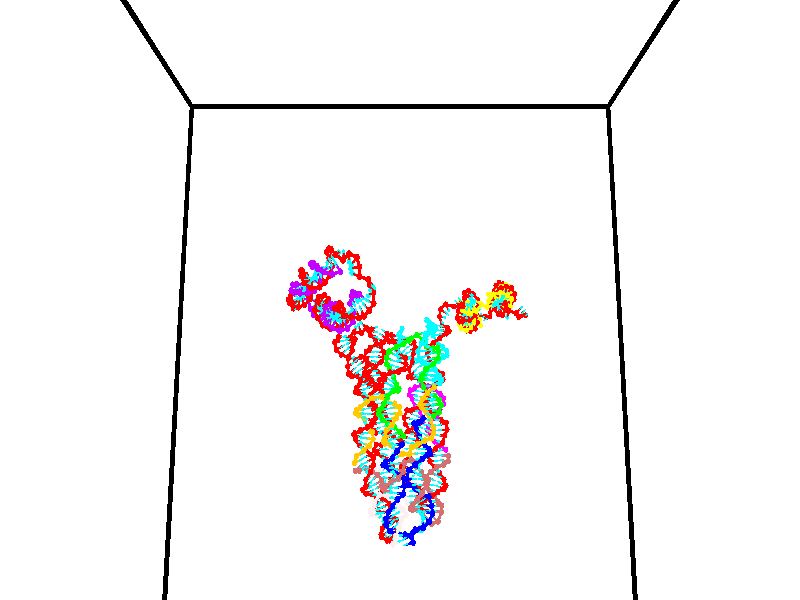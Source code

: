 // switches for output
#declare DRAW_BASES = 1; // possible values are 0, 1; only relevant for DNA ribbons
#declare DRAW_BASES_TYPE = 3; // possible values are 1, 2, 3; only relevant for DNA ribbons
#declare DRAW_FOG = 0; // set to 1 to enable fog

#include "colors.inc"

#include "transforms.inc"
background { rgb <1, 1, 1>}

#default {
   normal{
       ripples 0.25
       frequency 0.20
       turbulence 0.2
       lambda 5
   }
	finish {
		phong 0.1
		phong_size 40.
	}
}

// original window dimensions: 1024x640


// camera settings

camera {
	sky <0, 0.179814, -0.983701>
	up <0, 0.179814, -0.983701>
	right 1.6 * <1, 0, 0>
	location <35, 94.9851, 44.8844>
	look_at <35, 29.7336, 32.9568>
	direction <0, -65.2515, -11.9276>
	angle 67.0682
}


# declare cpy_camera_pos = <35, 94.9851, 44.8844>;
# if (DRAW_FOG = 1)
fog {
	fog_type 2
	up vnormalize(cpy_camera_pos)
	color rgbt<1,1,1,0.3>
	distance 1e-5
	fog_alt 3e-3
	fog_offset 56
}
# end


// LIGHTS

# declare lum = 6;
global_settings {
	ambient_light rgb lum * <0.05, 0.05, 0.05>
	max_trace_level 15
}# declare cpy_direct_light_amount = 0.25;
light_source
{	1000 * <-1, -1.16352, -0.803886>,
	rgb lum * cpy_direct_light_amount
	parallel
}

light_source
{	1000 * <1, 1.16352, 0.803886>,
	rgb lum * cpy_direct_light_amount
	parallel
}

// strand 0

// nucleotide -1

// particle -1
sphere {
	<24.161583, 34.505188, 34.567165> 0.250000
	pigment { color rgbt <1,0,0,0> }
	no_shadow
}
cylinder {
	<24.373056, 34.832283, 34.658195>,  <24.499941, 35.028542, 34.712814>, 0.100000
	pigment { color rgbt <1,0,0,0> }
	no_shadow
}
cylinder {
	<24.373056, 34.832283, 34.658195>,  <24.161583, 34.505188, 34.567165>, 0.100000
	pigment { color rgbt <1,0,0,0> }
	no_shadow
}

// particle -1
sphere {
	<24.373056, 34.832283, 34.658195> 0.100000
	pigment { color rgbt <1,0,0,0> }
	no_shadow
}
sphere {
	0, 1
	scale<0.080000,0.200000,0.300000>
	matrix <0.003127, 0.266230, -0.963904,
		-0.848812, 0.510313, 0.138195,
		0.528685, 0.817742, 0.227575,
		24.531662, 35.077606, 34.726467>
	pigment { color rgbt <0,1,1,0> }
	no_shadow
}
cylinder {
	<23.851770, 34.998558, 34.180851>,  <24.161583, 34.505188, 34.567165>, 0.130000
	pigment { color rgbt <1,0,0,0> }
	no_shadow
}

// nucleotide -1

// particle -1
sphere {
	<23.851770, 34.998558, 34.180851> 0.250000
	pigment { color rgbt <1,0,0,0> }
	no_shadow
}
cylinder {
	<24.202579, 35.154205, 34.293579>,  <24.413065, 35.247593, 34.361214>, 0.100000
	pigment { color rgbt <1,0,0,0> }
	no_shadow
}
cylinder {
	<24.202579, 35.154205, 34.293579>,  <23.851770, 34.998558, 34.180851>, 0.100000
	pigment { color rgbt <1,0,0,0> }
	no_shadow
}

// particle -1
sphere {
	<24.202579, 35.154205, 34.293579> 0.100000
	pigment { color rgbt <1,0,0,0> }
	no_shadow
}
sphere {
	0, 1
	scale<0.080000,0.200000,0.300000>
	matrix <0.105483, 0.416311, -0.903083,
		-0.468726, 0.821751, 0.324069,
		0.877023, 0.389115, 0.281817,
		24.465687, 35.270939, 34.378124>
	pigment { color rgbt <0,1,1,0> }
	no_shadow
}
cylinder {
	<23.824902, 35.602749, 33.985794>,  <23.851770, 34.998558, 34.180851>, 0.130000
	pigment { color rgbt <1,0,0,0> }
	no_shadow
}

// nucleotide -1

// particle -1
sphere {
	<23.824902, 35.602749, 33.985794> 0.250000
	pigment { color rgbt <1,0,0,0> }
	no_shadow
}
cylinder {
	<24.212248, 35.502930, 33.985577>,  <24.444654, 35.443039, 33.985447>, 0.100000
	pigment { color rgbt <1,0,0,0> }
	no_shadow
}
cylinder {
	<24.212248, 35.502930, 33.985577>,  <23.824902, 35.602749, 33.985794>, 0.100000
	pigment { color rgbt <1,0,0,0> }
	no_shadow
}

// particle -1
sphere {
	<24.212248, 35.502930, 33.985577> 0.100000
	pigment { color rgbt <1,0,0,0> }
	no_shadow
}
sphere {
	0, 1
	scale<0.080000,0.200000,0.300000>
	matrix <0.067440, 0.263795, -0.962218,
		0.240258, 0.931740, 0.272279,
		0.968363, -0.249543, -0.000542,
		24.502756, 35.428066, 33.985413>
	pigment { color rgbt <0,1,1,0> }
	no_shadow
}
cylinder {
	<24.190357, 36.207413, 33.694046>,  <23.824902, 35.602749, 33.985794>, 0.130000
	pigment { color rgbt <1,0,0,0> }
	no_shadow
}

// nucleotide -1

// particle -1
sphere {
	<24.190357, 36.207413, 33.694046> 0.250000
	pigment { color rgbt <1,0,0,0> }
	no_shadow
}
cylinder {
	<24.386902, 35.859814, 33.670696>,  <24.504829, 35.651253, 33.656685>, 0.100000
	pigment { color rgbt <1,0,0,0> }
	no_shadow
}
cylinder {
	<24.386902, 35.859814, 33.670696>,  <24.190357, 36.207413, 33.694046>, 0.100000
	pigment { color rgbt <1,0,0,0> }
	no_shadow
}

// particle -1
sphere {
	<24.386902, 35.859814, 33.670696> 0.100000
	pigment { color rgbt <1,0,0,0> }
	no_shadow
}
sphere {
	0, 1
	scale<0.080000,0.200000,0.300000>
	matrix <0.434069, 0.302442, -0.848595,
		0.755082, 0.391628, 0.525813,
		0.491361, -0.868998, -0.058375,
		24.534309, 35.599113, 33.653183>
	pigment { color rgbt <0,1,1,0> }
	no_shadow
}
cylinder {
	<24.376900, 36.360382, 34.441826>,  <24.190357, 36.207413, 33.694046>, 0.130000
	pigment { color rgbt <1,0,0,0> }
	no_shadow
}

// nucleotide -1

// particle -1
sphere {
	<24.376900, 36.360382, 34.441826> 0.250000
	pigment { color rgbt <1,0,0,0> }
	no_shadow
}
cylinder {
	<24.754538, 36.414833, 34.321720>,  <24.981119, 36.447502, 34.249657>, 0.100000
	pigment { color rgbt <1,0,0,0> }
	no_shadow
}
cylinder {
	<24.754538, 36.414833, 34.321720>,  <24.376900, 36.360382, 34.441826>, 0.100000
	pigment { color rgbt <1,0,0,0> }
	no_shadow
}

// particle -1
sphere {
	<24.754538, 36.414833, 34.321720> 0.100000
	pigment { color rgbt <1,0,0,0> }
	no_shadow
}
sphere {
	0, 1
	scale<0.080000,0.200000,0.300000>
	matrix <-0.125809, 0.990610, 0.053525,
		0.304728, -0.012757, 0.952354,
		0.944094, 0.136125, -0.300262,
		25.037766, 36.455669, 34.231640>
	pigment { color rgbt <0,1,1,0> }
	no_shadow
}
cylinder {
	<24.245449, 36.956295, 34.535381>,  <24.376900, 36.360382, 34.441826>, 0.130000
	pigment { color rgbt <1,0,0,0> }
	no_shadow
}

// nucleotide -1

// particle -1
sphere {
	<24.245449, 36.956295, 34.535381> 0.250000
	pigment { color rgbt <1,0,0,0> }
	no_shadow
}
cylinder {
	<24.629448, 36.919815, 34.429485>,  <24.859848, 36.897926, 34.365948>, 0.100000
	pigment { color rgbt <1,0,0,0> }
	no_shadow
}
cylinder {
	<24.629448, 36.919815, 34.429485>,  <24.245449, 36.956295, 34.535381>, 0.100000
	pigment { color rgbt <1,0,0,0> }
	no_shadow
}

// particle -1
sphere {
	<24.629448, 36.919815, 34.429485> 0.100000
	pigment { color rgbt <1,0,0,0> }
	no_shadow
}
sphere {
	0, 1
	scale<0.080000,0.200000,0.300000>
	matrix <0.109974, 0.992301, 0.056959,
		0.257506, -0.083795, 0.962636,
		0.959998, -0.091198, -0.264739,
		24.917448, 36.892456, 34.350063>
	pigment { color rgbt <0,1,1,0> }
	no_shadow
}
cylinder {
	<24.634363, 37.543011, 34.844307>,  <24.245449, 36.956295, 34.535381>, 0.130000
	pigment { color rgbt <1,0,0,0> }
	no_shadow
}

// nucleotide -1

// particle -1
sphere {
	<24.634363, 37.543011, 34.844307> 0.250000
	pigment { color rgbt <1,0,0,0> }
	no_shadow
}
cylinder {
	<24.885818, 37.414459, 34.561031>,  <25.036692, 37.337326, 34.391068>, 0.100000
	pigment { color rgbt <1,0,0,0> }
	no_shadow
}
cylinder {
	<24.885818, 37.414459, 34.561031>,  <24.634363, 37.543011, 34.844307>, 0.100000
	pigment { color rgbt <1,0,0,0> }
	no_shadow
}

// particle -1
sphere {
	<24.885818, 37.414459, 34.561031> 0.100000
	pigment { color rgbt <1,0,0,0> }
	no_shadow
}
sphere {
	0, 1
	scale<0.080000,0.200000,0.300000>
	matrix <0.293690, 0.941295, -0.166466,
		0.720111, -0.103340, 0.686121,
		0.628639, -0.321381, -0.708186,
		25.074409, 37.318047, 34.348576>
	pigment { color rgbt <0,1,1,0> }
	no_shadow
}
cylinder {
	<25.225065, 37.862095, 35.046085>,  <24.634363, 37.543011, 34.844307>, 0.130000
	pigment { color rgbt <1,0,0,0> }
	no_shadow
}

// nucleotide -1

// particle -1
sphere {
	<25.225065, 37.862095, 35.046085> 0.250000
	pigment { color rgbt <1,0,0,0> }
	no_shadow
}
cylinder {
	<25.265814, 37.767757, 34.659512>,  <25.290262, 37.711155, 34.427567>, 0.100000
	pigment { color rgbt <1,0,0,0> }
	no_shadow
}
cylinder {
	<25.265814, 37.767757, 34.659512>,  <25.225065, 37.862095, 35.046085>, 0.100000
	pigment { color rgbt <1,0,0,0> }
	no_shadow
}

// particle -1
sphere {
	<25.265814, 37.767757, 34.659512> 0.100000
	pigment { color rgbt <1,0,0,0> }
	no_shadow
}
sphere {
	0, 1
	scale<0.080000,0.200000,0.300000>
	matrix <0.277212, 0.939740, -0.200105,
		0.955393, -0.247523, 0.161110,
		0.101871, -0.235841, -0.966438,
		25.296375, 37.697006, 34.369579>
	pigment { color rgbt <0,1,1,0> }
	no_shadow
}
cylinder {
	<25.858473, 38.226410, 34.921165>,  <25.225065, 37.862095, 35.046085>, 0.130000
	pigment { color rgbt <1,0,0,0> }
	no_shadow
}

// nucleotide -1

// particle -1
sphere {
	<25.858473, 38.226410, 34.921165> 0.250000
	pigment { color rgbt <1,0,0,0> }
	no_shadow
}
cylinder {
	<25.698364, 38.136314, 34.565853>,  <25.602299, 38.082256, 34.352665>, 0.100000
	pigment { color rgbt <1,0,0,0> }
	no_shadow
}
cylinder {
	<25.698364, 38.136314, 34.565853>,  <25.858473, 38.226410, 34.921165>, 0.100000
	pigment { color rgbt <1,0,0,0> }
	no_shadow
}

// particle -1
sphere {
	<25.698364, 38.136314, 34.565853> 0.100000
	pigment { color rgbt <1,0,0,0> }
	no_shadow
}
sphere {
	0, 1
	scale<0.080000,0.200000,0.300000>
	matrix <0.411732, 0.821776, -0.393904,
		0.818687, -0.523408, -0.236212,
		-0.400285, -0.225228, -0.888281,
		25.578281, 38.068745, 34.299366>
	pigment { color rgbt <0,1,1,0> }
	no_shadow
}
cylinder {
	<26.435757, 38.256786, 34.457619>,  <25.858473, 38.226410, 34.921165>, 0.130000
	pigment { color rgbt <1,0,0,0> }
	no_shadow
}

// nucleotide -1

// particle -1
sphere {
	<26.435757, 38.256786, 34.457619> 0.250000
	pigment { color rgbt <1,0,0,0> }
	no_shadow
}
cylinder {
	<26.096941, 38.323090, 34.255608>,  <25.893652, 38.362869, 34.134399>, 0.100000
	pigment { color rgbt <1,0,0,0> }
	no_shadow
}
cylinder {
	<26.096941, 38.323090, 34.255608>,  <26.435757, 38.256786, 34.457619>, 0.100000
	pigment { color rgbt <1,0,0,0> }
	no_shadow
}

// particle -1
sphere {
	<26.096941, 38.323090, 34.255608> 0.100000
	pigment { color rgbt <1,0,0,0> }
	no_shadow
}
sphere {
	0, 1
	scale<0.080000,0.200000,0.300000>
	matrix <0.387762, 0.842554, -0.373822,
		0.363549, -0.512471, -0.777949,
		-0.847038, 0.165756, -0.505027,
		25.842829, 38.372818, 34.104099>
	pigment { color rgbt <0,1,1,0> }
	no_shadow
}
cylinder {
	<26.679203, 38.522636, 33.765663>,  <26.435757, 38.256786, 34.457619>, 0.130000
	pigment { color rgbt <1,0,0,0> }
	no_shadow
}

// nucleotide -1

// particle -1
sphere {
	<26.679203, 38.522636, 33.765663> 0.250000
	pigment { color rgbt <1,0,0,0> }
	no_shadow
}
cylinder {
	<26.294943, 38.625668, 33.807247>,  <26.064386, 38.687485, 33.832199>, 0.100000
	pigment { color rgbt <1,0,0,0> }
	no_shadow
}
cylinder {
	<26.294943, 38.625668, 33.807247>,  <26.679203, 38.522636, 33.765663>, 0.100000
	pigment { color rgbt <1,0,0,0> }
	no_shadow
}

// particle -1
sphere {
	<26.294943, 38.625668, 33.807247> 0.100000
	pigment { color rgbt <1,0,0,0> }
	no_shadow
}
sphere {
	0, 1
	scale<0.080000,0.200000,0.300000>
	matrix <0.221438, 0.936127, -0.273187,
		-0.167689, -0.239416, -0.956327,
		-0.960649, 0.257577, 0.103962,
		26.006748, 38.702942, 33.838436>
	pigment { color rgbt <0,1,1,0> }
	no_shadow
}
cylinder {
	<26.448360, 38.621872, 33.065739>,  <26.679203, 38.522636, 33.765663>, 0.130000
	pigment { color rgbt <1,0,0,0> }
	no_shadow
}

// nucleotide -1

// particle -1
sphere {
	<26.448360, 38.621872, 33.065739> 0.250000
	pigment { color rgbt <1,0,0,0> }
	no_shadow
}
cylinder {
	<26.209892, 38.822399, 33.316582>,  <26.066811, 38.942715, 33.467087>, 0.100000
	pigment { color rgbt <1,0,0,0> }
	no_shadow
}
cylinder {
	<26.209892, 38.822399, 33.316582>,  <26.448360, 38.621872, 33.065739>, 0.100000
	pigment { color rgbt <1,0,0,0> }
	no_shadow
}

// particle -1
sphere {
	<26.209892, 38.822399, 33.316582> 0.100000
	pigment { color rgbt <1,0,0,0> }
	no_shadow
}
sphere {
	0, 1
	scale<0.080000,0.200000,0.300000>
	matrix <0.241925, 0.856961, -0.455072,
		-0.765541, -0.119587, -0.632175,
		-0.596170, 0.501315, 0.627108,
		26.031040, 38.972794, 33.504715>
	pigment { color rgbt <0,1,1,0> }
	no_shadow
}
cylinder {
	<26.090879, 39.034378, 32.634659>,  <26.448360, 38.621872, 33.065739>, 0.130000
	pigment { color rgbt <1,0,0,0> }
	no_shadow
}

// nucleotide -1

// particle -1
sphere {
	<26.090879, 39.034378, 32.634659> 0.250000
	pigment { color rgbt <1,0,0,0> }
	no_shadow
}
cylinder {
	<26.030506, 39.218193, 32.984756>,  <25.994282, 39.328484, 33.194813>, 0.100000
	pigment { color rgbt <1,0,0,0> }
	no_shadow
}
cylinder {
	<26.030506, 39.218193, 32.984756>,  <26.090879, 39.034378, 32.634659>, 0.100000
	pigment { color rgbt <1,0,0,0> }
	no_shadow
}

// particle -1
sphere {
	<26.030506, 39.218193, 32.984756> 0.100000
	pigment { color rgbt <1,0,0,0> }
	no_shadow
}
sphere {
	0, 1
	scale<0.080000,0.200000,0.300000>
	matrix <0.126467, 0.887083, -0.443947,
		-0.980421, 0.043683, -0.192004,
		-0.150931, 0.459537, 0.875240,
		25.985228, 39.356052, 33.247330>
	pigment { color rgbt <0,1,1,0> }
	no_shadow
}
cylinder {
	<25.812494, 39.662300, 32.410370>,  <26.090879, 39.034378, 32.634659>, 0.130000
	pigment { color rgbt <1,0,0,0> }
	no_shadow
}

// nucleotide -1

// particle -1
sphere {
	<25.812494, 39.662300, 32.410370> 0.250000
	pigment { color rgbt <1,0,0,0> }
	no_shadow
}
cylinder {
	<25.952673, 39.700695, 32.783031>,  <26.036779, 39.723732, 33.006626>, 0.100000
	pigment { color rgbt <1,0,0,0> }
	no_shadow
}
cylinder {
	<25.952673, 39.700695, 32.783031>,  <25.812494, 39.662300, 32.410370>, 0.100000
	pigment { color rgbt <1,0,0,0> }
	no_shadow
}

// particle -1
sphere {
	<25.952673, 39.700695, 32.783031> 0.100000
	pigment { color rgbt <1,0,0,0> }
	no_shadow
}
sphere {
	0, 1
	scale<0.080000,0.200000,0.300000>
	matrix <0.403703, 0.882101, -0.242739,
		-0.845110, 0.461177, 0.270379,
		0.350447, 0.095989, 0.931651,
		26.057808, 39.729492, 33.062527>
	pigment { color rgbt <0,1,1,0> }
	no_shadow
}
cylinder {
	<25.813187, 40.411572, 32.593128>,  <25.812494, 39.662300, 32.410370>, 0.130000
	pigment { color rgbt <1,0,0,0> }
	no_shadow
}

// nucleotide -1

// particle -1
sphere {
	<25.813187, 40.411572, 32.593128> 0.250000
	pigment { color rgbt <1,0,0,0> }
	no_shadow
}
cylinder {
	<26.072748, 40.245235, 32.848003>,  <26.228485, 40.145435, 33.000927>, 0.100000
	pigment { color rgbt <1,0,0,0> }
	no_shadow
}
cylinder {
	<26.072748, 40.245235, 32.848003>,  <25.813187, 40.411572, 32.593128>, 0.100000
	pigment { color rgbt <1,0,0,0> }
	no_shadow
}

// particle -1
sphere {
	<26.072748, 40.245235, 32.848003> 0.100000
	pigment { color rgbt <1,0,0,0> }
	no_shadow
}
sphere {
	0, 1
	scale<0.080000,0.200000,0.300000>
	matrix <0.512159, 0.858032, 0.038387,
		-0.562690, 0.301432, 0.769753,
		0.648901, -0.415836, 0.637187,
		26.267418, 40.120483, 33.039158>
	pigment { color rgbt <0,1,1,0> }
	no_shadow
}
cylinder {
	<25.913599, 40.793663, 33.110321>,  <25.813187, 40.411572, 32.593128>, 0.130000
	pigment { color rgbt <1,0,0,0> }
	no_shadow
}

// nucleotide -1

// particle -1
sphere {
	<25.913599, 40.793663, 33.110321> 0.250000
	pigment { color rgbt <1,0,0,0> }
	no_shadow
}
cylinder {
	<26.239805, 40.573586, 33.182129>,  <26.435528, 40.441540, 33.225212>, 0.100000
	pigment { color rgbt <1,0,0,0> }
	no_shadow
}
cylinder {
	<26.239805, 40.573586, 33.182129>,  <25.913599, 40.793663, 33.110321>, 0.100000
	pigment { color rgbt <1,0,0,0> }
	no_shadow
}

// particle -1
sphere {
	<26.239805, 40.573586, 33.182129> 0.100000
	pigment { color rgbt <1,0,0,0> }
	no_shadow
}
sphere {
	0, 1
	scale<0.080000,0.200000,0.300000>
	matrix <0.535333, 0.835004, 0.127232,
		-0.219902, -0.007657, 0.975492,
		0.815514, -0.550191, 0.179520,
		26.484459, 40.408527, 33.235985>
	pigment { color rgbt <0,1,1,0> }
	no_shadow
}
cylinder {
	<26.255005, 41.150742, 33.742336>,  <25.913599, 40.793663, 33.110321>, 0.130000
	pigment { color rgbt <1,0,0,0> }
	no_shadow
}

// nucleotide -1

// particle -1
sphere {
	<26.255005, 41.150742, 33.742336> 0.250000
	pigment { color rgbt <1,0,0,0> }
	no_shadow
}
cylinder {
	<26.524157, 40.924664, 33.551426>,  <26.685648, 40.789017, 33.436882>, 0.100000
	pigment { color rgbt <1,0,0,0> }
	no_shadow
}
cylinder {
	<26.524157, 40.924664, 33.551426>,  <26.255005, 41.150742, 33.742336>, 0.100000
	pigment { color rgbt <1,0,0,0> }
	no_shadow
}

// particle -1
sphere {
	<26.524157, 40.924664, 33.551426> 0.100000
	pigment { color rgbt <1,0,0,0> }
	no_shadow
}
sphere {
	0, 1
	scale<0.080000,0.200000,0.300000>
	matrix <0.677760, 0.729557, 0.091583,
		0.296436, -0.385101, 0.873970,
		0.672879, -0.565194, -0.477273,
		26.726021, 40.755104, 33.408245>
	pigment { color rgbt <0,1,1,0> }
	no_shadow
}
cylinder {
	<26.901697, 41.180119, 34.138859>,  <26.255005, 41.150742, 33.742336>, 0.130000
	pigment { color rgbt <1,0,0,0> }
	no_shadow
}

// nucleotide -1

// particle -1
sphere {
	<26.901697, 41.180119, 34.138859> 0.250000
	pigment { color rgbt <1,0,0,0> }
	no_shadow
}
cylinder {
	<26.973431, 41.070168, 33.761017>,  <27.016472, 41.004196, 33.534313>, 0.100000
	pigment { color rgbt <1,0,0,0> }
	no_shadow
}
cylinder {
	<26.973431, 41.070168, 33.761017>,  <26.901697, 41.180119, 34.138859>, 0.100000
	pigment { color rgbt <1,0,0,0> }
	no_shadow
}

// particle -1
sphere {
	<26.973431, 41.070168, 33.761017> 0.100000
	pigment { color rgbt <1,0,0,0> }
	no_shadow
}
sphere {
	0, 1
	scale<0.080000,0.200000,0.300000>
	matrix <0.846400, 0.532517, 0.005728,
		0.501444, -0.800541, 0.328158,
		0.179336, -0.274881, -0.944605,
		27.027231, 40.987705, 33.477634>
	pigment { color rgbt <0,1,1,0> }
	no_shadow
}
cylinder {
	<27.682556, 41.165218, 34.071659>,  <26.901697, 41.180119, 34.138859>, 0.130000
	pigment { color rgbt <1,0,0,0> }
	no_shadow
}

// nucleotide -1

// particle -1
sphere {
	<27.682556, 41.165218, 34.071659> 0.250000
	pigment { color rgbt <1,0,0,0> }
	no_shadow
}
cylinder {
	<27.552382, 41.174187, 33.693539>,  <27.474277, 41.179569, 33.466667>, 0.100000
	pigment { color rgbt <1,0,0,0> }
	no_shadow
}
cylinder {
	<27.552382, 41.174187, 33.693539>,  <27.682556, 41.165218, 34.071659>, 0.100000
	pigment { color rgbt <1,0,0,0> }
	no_shadow
}

// particle -1
sphere {
	<27.552382, 41.174187, 33.693539> 0.100000
	pigment { color rgbt <1,0,0,0> }
	no_shadow
}
sphere {
	0, 1
	scale<0.080000,0.200000,0.300000>
	matrix <0.782749, 0.567238, -0.256019,
		0.530468, -0.823249, -0.202151,
		-0.325435, 0.022423, -0.945298,
		27.454752, 41.180912, 33.409950>
	pigment { color rgbt <0,1,1,0> }
	no_shadow
}
cylinder {
	<28.165472, 41.014790, 33.672100>,  <27.682556, 41.165218, 34.071659>, 0.130000
	pigment { color rgbt <1,0,0,0> }
	no_shadow
}

// nucleotide -1

// particle -1
sphere {
	<28.165472, 41.014790, 33.672100> 0.250000
	pigment { color rgbt <1,0,0,0> }
	no_shadow
}
cylinder {
	<27.956566, 41.221752, 33.400948>,  <27.831223, 41.345932, 33.238255>, 0.100000
	pigment { color rgbt <1,0,0,0> }
	no_shadow
}
cylinder {
	<27.956566, 41.221752, 33.400948>,  <28.165472, 41.014790, 33.672100>, 0.100000
	pigment { color rgbt <1,0,0,0> }
	no_shadow
}

// particle -1
sphere {
	<27.956566, 41.221752, 33.400948> 0.100000
	pigment { color rgbt <1,0,0,0> }
	no_shadow
}
sphere {
	0, 1
	scale<0.080000,0.200000,0.300000>
	matrix <0.813524, 0.540696, -0.214072,
		0.255764, -0.663275, -0.703314,
		-0.522267, 0.517411, -0.677881,
		27.799885, 41.376976, 33.197582>
	pigment { color rgbt <0,1,1,0> }
	no_shadow
}
cylinder {
	<28.542725, 40.978935, 33.116875>,  <28.165472, 41.014790, 33.672100>, 0.130000
	pigment { color rgbt <1,0,0,0> }
	no_shadow
}

// nucleotide -1

// particle -1
sphere {
	<28.542725, 40.978935, 33.116875> 0.250000
	pigment { color rgbt <1,0,0,0> }
	no_shadow
}
cylinder {
	<28.309549, 41.293636, 33.035675>,  <28.169643, 41.482456, 32.986954>, 0.100000
	pigment { color rgbt <1,0,0,0> }
	no_shadow
}
cylinder {
	<28.309549, 41.293636, 33.035675>,  <28.542725, 40.978935, 33.116875>, 0.100000
	pigment { color rgbt <1,0,0,0> }
	no_shadow
}

// particle -1
sphere {
	<28.309549, 41.293636, 33.035675> 0.100000
	pigment { color rgbt <1,0,0,0> }
	no_shadow
}
sphere {
	0, 1
	scale<0.080000,0.200000,0.300000>
	matrix <0.784220, 0.479435, -0.393881,
		-0.212561, -0.388804, -0.896465,
		-0.582939, 0.786749, -0.202998,
		28.134668, 41.529659, 32.974777>
	pigment { color rgbt <0,1,1,0> }
	no_shadow
}
cylinder {
	<28.817335, 41.210712, 32.436493>,  <28.542725, 40.978935, 33.116875>, 0.130000
	pigment { color rgbt <1,0,0,0> }
	no_shadow
}

// nucleotide -1

// particle -1
sphere {
	<28.817335, 41.210712, 32.436493> 0.250000
	pigment { color rgbt <1,0,0,0> }
	no_shadow
}
cylinder {
	<28.582304, 41.503113, 32.575275>,  <28.441284, 41.678555, 32.658546>, 0.100000
	pigment { color rgbt <1,0,0,0> }
	no_shadow
}
cylinder {
	<28.582304, 41.503113, 32.575275>,  <28.817335, 41.210712, 32.436493>, 0.100000
	pigment { color rgbt <1,0,0,0> }
	no_shadow
}

// particle -1
sphere {
	<28.582304, 41.503113, 32.575275> 0.100000
	pigment { color rgbt <1,0,0,0> }
	no_shadow
}
sphere {
	0, 1
	scale<0.080000,0.200000,0.300000>
	matrix <0.553177, 0.675829, -0.487083,
		-0.590546, -0.094270, -0.801479,
		-0.587580, 0.731005, 0.346960,
		28.406031, 41.722416, 32.679363>
	pigment { color rgbt <0,1,1,0> }
	no_shadow
}
cylinder {
	<28.557138, 41.609356, 31.870743>,  <28.817335, 41.210712, 32.436493>, 0.130000
	pigment { color rgbt <1,0,0,0> }
	no_shadow
}

// nucleotide -1

// particle -1
sphere {
	<28.557138, 41.609356, 31.870743> 0.250000
	pigment { color rgbt <1,0,0,0> }
	no_shadow
}
cylinder {
	<28.511106, 41.877254, 32.164188>,  <28.483488, 42.037994, 32.340256>, 0.100000
	pigment { color rgbt <1,0,0,0> }
	no_shadow
}
cylinder {
	<28.511106, 41.877254, 32.164188>,  <28.557138, 41.609356, 31.870743>, 0.100000
	pigment { color rgbt <1,0,0,0> }
	no_shadow
}

// particle -1
sphere {
	<28.511106, 41.877254, 32.164188> 0.100000
	pigment { color rgbt <1,0,0,0> }
	no_shadow
}
sphere {
	0, 1
	scale<0.080000,0.200000,0.300000>
	matrix <0.627883, 0.621325, -0.468741,
		-0.769753, 0.406683, -0.492026,
		-0.115079, 0.669750, 0.733616,
		28.476583, 42.078178, 32.384274>
	pigment { color rgbt <0,1,1,0> }
	no_shadow
}
cylinder {
	<28.418684, 42.227867, 31.607740>,  <28.557138, 41.609356, 31.870743>, 0.130000
	pigment { color rgbt <1,0,0,0> }
	no_shadow
}

// nucleotide -1

// particle -1
sphere {
	<28.418684, 42.227867, 31.607740> 0.250000
	pigment { color rgbt <1,0,0,0> }
	no_shadow
}
cylinder {
	<28.581936, 42.345951, 31.953291>,  <28.679888, 42.416801, 32.160622>, 0.100000
	pigment { color rgbt <1,0,0,0> }
	no_shadow
}
cylinder {
	<28.581936, 42.345951, 31.953291>,  <28.418684, 42.227867, 31.607740>, 0.100000
	pigment { color rgbt <1,0,0,0> }
	no_shadow
}

// particle -1
sphere {
	<28.581936, 42.345951, 31.953291> 0.100000
	pigment { color rgbt <1,0,0,0> }
	no_shadow
}
sphere {
	0, 1
	scale<0.080000,0.200000,0.300000>
	matrix <0.713268, 0.487505, -0.503574,
		-0.569805, 0.821698, -0.011601,
		0.408130, 0.295214, 0.863874,
		28.704374, 42.434517, 32.212452>
	pigment { color rgbt <0,1,1,0> }
	no_shadow
}
cylinder {
	<28.698837, 42.851990, 31.478127>,  <28.418684, 42.227867, 31.607740>, 0.130000
	pigment { color rgbt <1,0,0,0> }
	no_shadow
}

// nucleotide -1

// particle -1
sphere {
	<28.698837, 42.851990, 31.478127> 0.250000
	pigment { color rgbt <1,0,0,0> }
	no_shadow
}
cylinder {
	<28.876425, 42.802700, 31.833138>,  <28.982977, 42.773129, 32.046146>, 0.100000
	pigment { color rgbt <1,0,0,0> }
	no_shadow
}
cylinder {
	<28.876425, 42.802700, 31.833138>,  <28.698837, 42.851990, 31.478127>, 0.100000
	pigment { color rgbt <1,0,0,0> }
	no_shadow
}

// particle -1
sphere {
	<28.876425, 42.802700, 31.833138> 0.100000
	pigment { color rgbt <1,0,0,0> }
	no_shadow
}
sphere {
	0, 1
	scale<0.080000,0.200000,0.300000>
	matrix <0.817781, 0.460559, -0.345135,
		-0.366232, 0.879034, 0.305242,
		0.443968, -0.123222, 0.887530,
		29.009615, 42.765732, 32.099396>
	pigment { color rgbt <0,1,1,0> }
	no_shadow
}
cylinder {
	<28.932295, 43.494415, 31.694885>,  <28.698837, 42.851990, 31.478127>, 0.130000
	pigment { color rgbt <1,0,0,0> }
	no_shadow
}

// nucleotide -1

// particle -1
sphere {
	<28.932295, 43.494415, 31.694885> 0.250000
	pigment { color rgbt <1,0,0,0> }
	no_shadow
}
cylinder {
	<29.136127, 43.181892, 31.839048>,  <29.258427, 42.994381, 31.925547>, 0.100000
	pigment { color rgbt <1,0,0,0> }
	no_shadow
}
cylinder {
	<29.136127, 43.181892, 31.839048>,  <28.932295, 43.494415, 31.694885>, 0.100000
	pigment { color rgbt <1,0,0,0> }
	no_shadow
}

// particle -1
sphere {
	<29.136127, 43.181892, 31.839048> 0.100000
	pigment { color rgbt <1,0,0,0> }
	no_shadow
}
sphere {
	0, 1
	scale<0.080000,0.200000,0.300000>
	matrix <0.834184, 0.345956, -0.429478,
		0.210867, 0.519501, 0.828042,
		0.509580, -0.781303, 0.360409,
		29.289001, 42.947502, 31.947170>
	pigment { color rgbt <0,1,1,0> }
	no_shadow
}
cylinder {
	<29.374527, 43.728130, 32.151516>,  <28.932295, 43.494415, 31.694885>, 0.130000
	pigment { color rgbt <1,0,0,0> }
	no_shadow
}

// nucleotide -1

// particle -1
sphere {
	<29.374527, 43.728130, 32.151516> 0.250000
	pigment { color rgbt <1,0,0,0> }
	no_shadow
}
cylinder {
	<29.501825, 43.398773, 31.963581>,  <29.578205, 43.201160, 31.850819>, 0.100000
	pigment { color rgbt <1,0,0,0> }
	no_shadow
}
cylinder {
	<29.501825, 43.398773, 31.963581>,  <29.374527, 43.728130, 32.151516>, 0.100000
	pigment { color rgbt <1,0,0,0> }
	no_shadow
}

// particle -1
sphere {
	<29.501825, 43.398773, 31.963581> 0.100000
	pigment { color rgbt <1,0,0,0> }
	no_shadow
}
sphere {
	0, 1
	scale<0.080000,0.200000,0.300000>
	matrix <0.844987, 0.471061, -0.253176,
		0.429785, -0.316436, 0.845667,
		0.318247, -0.823389, -0.469839,
		29.597300, 43.151756, 31.822630>
	pigment { color rgbt <0,1,1,0> }
	no_shadow
}
cylinder {
	<30.017454, 43.481861, 32.533180>,  <29.374527, 43.728130, 32.151516>, 0.130000
	pigment { color rgbt <1,0,0,0> }
	no_shadow
}

// nucleotide -1

// particle -1
sphere {
	<30.017454, 43.481861, 32.533180> 0.250000
	pigment { color rgbt <1,0,0,0> }
	no_shadow
}
cylinder {
	<30.017450, 43.337173, 32.160267>,  <30.017448, 43.250359, 31.936518>, 0.100000
	pigment { color rgbt <1,0,0,0> }
	no_shadow
}
cylinder {
	<30.017450, 43.337173, 32.160267>,  <30.017454, 43.481861, 32.533180>, 0.100000
	pigment { color rgbt <1,0,0,0> }
	no_shadow
}

// particle -1
sphere {
	<30.017450, 43.337173, 32.160267> 0.100000
	pigment { color rgbt <1,0,0,0> }
	no_shadow
}
sphere {
	0, 1
	scale<0.080000,0.200000,0.300000>
	matrix <0.848928, 0.492718, -0.191181,
		0.528509, -0.791446, 0.307070,
		-0.000010, -0.361721, -0.932286,
		30.017447, 43.228657, 31.880581>
	pigment { color rgbt <0,1,1,0> }
	no_shadow
}
cylinder {
	<30.567606, 43.957527, 32.144356>,  <30.017454, 43.481861, 32.533180>, 0.130000
	pigment { color rgbt <1,0,0,0> }
	no_shadow
}

// nucleotide -1

// particle -1
sphere {
	<30.567606, 43.957527, 32.144356> 0.250000
	pigment { color rgbt <1,0,0,0> }
	no_shadow
}
cylinder {
	<30.590059, 44.135548, 32.501854>,  <30.603531, 44.242359, 32.716351>, 0.100000
	pigment { color rgbt <1,0,0,0> }
	no_shadow
}
cylinder {
	<30.590059, 44.135548, 32.501854>,  <30.567606, 43.957527, 32.144356>, 0.100000
	pigment { color rgbt <1,0,0,0> }
	no_shadow
}

// particle -1
sphere {
	<30.590059, 44.135548, 32.501854> 0.100000
	pigment { color rgbt <1,0,0,0> }
	no_shadow
}
sphere {
	0, 1
	scale<0.080000,0.200000,0.300000>
	matrix <0.248696, -0.873171, 0.419192,
		0.966954, 0.198740, -0.159697,
		0.056132, 0.445056, 0.893742,
		30.606899, 44.269066, 32.769978>
	pigment { color rgbt <0,1,1,0> }
	no_shadow
}
cylinder {
	<31.252092, 43.928413, 32.405067>,  <30.567606, 43.957527, 32.144356>, 0.130000
	pigment { color rgbt <1,0,0,0> }
	no_shadow
}

// nucleotide -1

// particle -1
sphere {
	<31.252092, 43.928413, 32.405067> 0.250000
	pigment { color rgbt <1,0,0,0> }
	no_shadow
}
cylinder {
	<31.000540, 43.948368, 32.715427>,  <30.849607, 43.960342, 32.901642>, 0.100000
	pigment { color rgbt <1,0,0,0> }
	no_shadow
}
cylinder {
	<31.000540, 43.948368, 32.715427>,  <31.252092, 43.928413, 32.405067>, 0.100000
	pigment { color rgbt <1,0,0,0> }
	no_shadow
}

// particle -1
sphere {
	<31.000540, 43.948368, 32.715427> 0.100000
	pigment { color rgbt <1,0,0,0> }
	no_shadow
}
sphere {
	0, 1
	scale<0.080000,0.200000,0.300000>
	matrix <0.267180, -0.923300, 0.275920,
		0.730152, 0.380826, 0.567318,
		-0.628883, 0.049888, 0.775898,
		30.811874, 43.963333, 32.948196>
	pigment { color rgbt <0,1,1,0> }
	no_shadow
}
cylinder {
	<31.464293, 43.736557, 33.062241>,  <31.252092, 43.928413, 32.405067>, 0.130000
	pigment { color rgbt <1,0,0,0> }
	no_shadow
}

// nucleotide -1

// particle -1
sphere {
	<31.464293, 43.736557, 33.062241> 0.250000
	pigment { color rgbt <1,0,0,0> }
	no_shadow
}
cylinder {
	<31.072527, 43.685600, 33.124878>,  <30.837467, 43.655025, 33.162460>, 0.100000
	pigment { color rgbt <1,0,0,0> }
	no_shadow
}
cylinder {
	<31.072527, 43.685600, 33.124878>,  <31.464293, 43.736557, 33.062241>, 0.100000
	pigment { color rgbt <1,0,0,0> }
	no_shadow
}

// particle -1
sphere {
	<31.072527, 43.685600, 33.124878> 0.100000
	pigment { color rgbt <1,0,0,0> }
	no_shadow
}
sphere {
	0, 1
	scale<0.080000,0.200000,0.300000>
	matrix <0.172303, -0.931720, 0.319702,
		0.105171, 0.340101, 0.934489,
		-0.979413, -0.127392, 0.156591,
		30.778704, 43.647381, 33.171856>
	pigment { color rgbt <0,1,1,0> }
	no_shadow
}
cylinder {
	<31.463434, 43.345562, 33.716537>,  <31.464293, 43.736557, 33.062241>, 0.130000
	pigment { color rgbt <1,0,0,0> }
	no_shadow
}

// nucleotide -1

// particle -1
sphere {
	<31.463434, 43.345562, 33.716537> 0.250000
	pigment { color rgbt <1,0,0,0> }
	no_shadow
}
cylinder {
	<31.100754, 43.257885, 33.572403>,  <30.883144, 43.205280, 33.485920>, 0.100000
	pigment { color rgbt <1,0,0,0> }
	no_shadow
}
cylinder {
	<31.100754, 43.257885, 33.572403>,  <31.463434, 43.345562, 33.716537>, 0.100000
	pigment { color rgbt <1,0,0,0> }
	no_shadow
}

// particle -1
sphere {
	<31.100754, 43.257885, 33.572403> 0.100000
	pigment { color rgbt <1,0,0,0> }
	no_shadow
}
sphere {
	0, 1
	scale<0.080000,0.200000,0.300000>
	matrix <0.137950, -0.961481, 0.237747,
		-0.398572, 0.165857, 0.902015,
		-0.906703, -0.219193, -0.360340,
		30.828743, 43.192127, 33.464302>
	pigment { color rgbt <0,1,1,0> }
	no_shadow
}
cylinder {
	<32.219456, 43.368931, 33.921673>,  <31.463434, 43.345562, 33.716537>, 0.130000
	pigment { color rgbt <1,0,0,0> }
	no_shadow
}

// nucleotide -1

// particle -1
sphere {
	<32.219456, 43.368931, 33.921673> 0.250000
	pigment { color rgbt <1,0,0,0> }
	no_shadow
}
cylinder {
	<32.477264, 43.351543, 34.227013>,  <32.631950, 43.341110, 34.410217>, 0.100000
	pigment { color rgbt <1,0,0,0> }
	no_shadow
}
cylinder {
	<32.477264, 43.351543, 34.227013>,  <32.219456, 43.368931, 33.921673>, 0.100000
	pigment { color rgbt <1,0,0,0> }
	no_shadow
}

// particle -1
sphere {
	<32.477264, 43.351543, 34.227013> 0.100000
	pigment { color rgbt <1,0,0,0> }
	no_shadow
}
sphere {
	0, 1
	scale<0.080000,0.200000,0.300000>
	matrix <-0.587220, -0.667531, 0.457794,
		0.489660, -0.743312, -0.455763,
		0.644520, -0.043469, 0.763351,
		32.670620, 43.338501, 34.456017>
	pigment { color rgbt <0,1,1,0> }
	no_shadow
}
cylinder {
	<32.316429, 42.696037, 34.186989>,  <32.219456, 43.368931, 33.921673>, 0.130000
	pigment { color rgbt <1,0,0,0> }
	no_shadow
}

// nucleotide -1

// particle -1
sphere {
	<32.316429, 42.696037, 34.186989> 0.250000
	pigment { color rgbt <1,0,0,0> }
	no_shadow
}
cylinder {
	<32.370304, 42.952625, 34.489082>,  <32.402630, 43.106579, 34.670338>, 0.100000
	pigment { color rgbt <1,0,0,0> }
	no_shadow
}
cylinder {
	<32.370304, 42.952625, 34.489082>,  <32.316429, 42.696037, 34.186989>, 0.100000
	pigment { color rgbt <1,0,0,0> }
	no_shadow
}

// particle -1
sphere {
	<32.370304, 42.952625, 34.489082> 0.100000
	pigment { color rgbt <1,0,0,0> }
	no_shadow
}
sphere {
	0, 1
	scale<0.080000,0.200000,0.300000>
	matrix <-0.500445, -0.613793, 0.610584,
		0.855227, -0.460191, 0.238349,
		0.134689, 0.641469, 0.755233,
		32.410709, 43.145065, 34.715652>
	pigment { color rgbt <0,1,1,0> }
	no_shadow
}
cylinder {
	<32.658974, 42.460777, 34.732201>,  <32.316429, 42.696037, 34.186989>, 0.130000
	pigment { color rgbt <1,0,0,0> }
	no_shadow
}

// nucleotide -1

// particle -1
sphere {
	<32.658974, 42.460777, 34.732201> 0.250000
	pigment { color rgbt <1,0,0,0> }
	no_shadow
}
cylinder {
	<32.409733, 42.718380, 34.909740>,  <32.260189, 42.872940, 35.016266>, 0.100000
	pigment { color rgbt <1,0,0,0> }
	no_shadow
}
cylinder {
	<32.409733, 42.718380, 34.909740>,  <32.658974, 42.460777, 34.732201>, 0.100000
	pigment { color rgbt <1,0,0,0> }
	no_shadow
}

// particle -1
sphere {
	<32.409733, 42.718380, 34.909740> 0.100000
	pigment { color rgbt <1,0,0,0> }
	no_shadow
}
sphere {
	0, 1
	scale<0.080000,0.200000,0.300000>
	matrix <-0.313471, -0.725536, 0.612645,
		0.716574, 0.242607, 0.653960,
		-0.623104, 0.644003, 0.443849,
		32.222801, 42.911579, 35.042896>
	pigment { color rgbt <0,1,1,0> }
	no_shadow
}
cylinder {
	<32.669098, 42.197166, 35.495724>,  <32.658974, 42.460777, 34.732201>, 0.130000
	pigment { color rgbt <1,0,0,0> }
	no_shadow
}

// nucleotide -1

// particle -1
sphere {
	<32.669098, 42.197166, 35.495724> 0.250000
	pigment { color rgbt <1,0,0,0> }
	no_shadow
}
cylinder {
	<32.361546, 42.440575, 35.417225>,  <32.177013, 42.586620, 35.370125>, 0.100000
	pigment { color rgbt <1,0,0,0> }
	no_shadow
}
cylinder {
	<32.361546, 42.440575, 35.417225>,  <32.669098, 42.197166, 35.495724>, 0.100000
	pigment { color rgbt <1,0,0,0> }
	no_shadow
}

// particle -1
sphere {
	<32.361546, 42.440575, 35.417225> 0.100000
	pigment { color rgbt <1,0,0,0> }
	no_shadow
}
sphere {
	0, 1
	scale<0.080000,0.200000,0.300000>
	matrix <-0.577934, -0.530141, 0.620438,
		0.273510, 0.590466, 0.759304,
		-0.768885, 0.608523, -0.196252,
		32.130878, 42.623131, 35.358349>
	pigment { color rgbt <0,1,1,0> }
	no_shadow
}
cylinder {
	<32.267570, 42.074753, 36.009335>,  <32.669098, 42.197166, 35.495724>, 0.130000
	pigment { color rgbt <1,0,0,0> }
	no_shadow
}

// nucleotide -1

// particle -1
sphere {
	<32.267570, 42.074753, 36.009335> 0.250000
	pigment { color rgbt <1,0,0,0> }
	no_shadow
}
cylinder {
	<32.011147, 42.289188, 35.789646>,  <31.857290, 42.417850, 35.657833>, 0.100000
	pigment { color rgbt <1,0,0,0> }
	no_shadow
}
cylinder {
	<32.011147, 42.289188, 35.789646>,  <32.267570, 42.074753, 36.009335>, 0.100000
	pigment { color rgbt <1,0,0,0> }
	no_shadow
}

// particle -1
sphere {
	<32.011147, 42.289188, 35.789646> 0.100000
	pigment { color rgbt <1,0,0,0> }
	no_shadow
}
sphere {
	0, 1
	scale<0.080000,0.200000,0.300000>
	matrix <-0.766192, -0.405480, 0.498533,
		0.044562, 0.740399, 0.670688,
		-0.641065, 0.536092, -0.549219,
		31.818827, 42.450016, 35.624882>
	pigment { color rgbt <0,1,1,0> }
	no_shadow
}
cylinder {
	<31.800642, 42.162136, 36.445076>,  <32.267570, 42.074753, 36.009335>, 0.130000
	pigment { color rgbt <1,0,0,0> }
	no_shadow
}

// nucleotide -1

// particle -1
sphere {
	<31.800642, 42.162136, 36.445076> 0.250000
	pigment { color rgbt <1,0,0,0> }
	no_shadow
}
cylinder {
	<31.622370, 42.309933, 36.118923>,  <31.515406, 42.398609, 35.923233>, 0.100000
	pigment { color rgbt <1,0,0,0> }
	no_shadow
}
cylinder {
	<31.622370, 42.309933, 36.118923>,  <31.800642, 42.162136, 36.445076>, 0.100000
	pigment { color rgbt <1,0,0,0> }
	no_shadow
}

// particle -1
sphere {
	<31.622370, 42.309933, 36.118923> 0.100000
	pigment { color rgbt <1,0,0,0> }
	no_shadow
}
sphere {
	0, 1
	scale<0.080000,0.200000,0.300000>
	matrix <-0.894933, -0.205823, 0.395894,
		-0.021545, 0.906153, 0.422401,
		-0.445680, 0.369491, -0.815380,
		31.488667, 42.420780, 35.874310>
	pigment { color rgbt <0,1,1,0> }
	no_shadow
}
cylinder {
	<31.414598, 42.718571, 36.668739>,  <31.800642, 42.162136, 36.445076>, 0.130000
	pigment { color rgbt <1,0,0,0> }
	no_shadow
}

// nucleotide -1

// particle -1
sphere {
	<31.414598, 42.718571, 36.668739> 0.250000
	pigment { color rgbt <1,0,0,0> }
	no_shadow
}
cylinder {
	<31.259800, 42.550297, 36.340530>,  <31.166920, 42.449333, 36.143604>, 0.100000
	pigment { color rgbt <1,0,0,0> }
	no_shadow
}
cylinder {
	<31.259800, 42.550297, 36.340530>,  <31.414598, 42.718571, 36.668739>, 0.100000
	pigment { color rgbt <1,0,0,0> }
	no_shadow
}

// particle -1
sphere {
	<31.259800, 42.550297, 36.340530> 0.100000
	pigment { color rgbt <1,0,0,0> }
	no_shadow
}
sphere {
	0, 1
	scale<0.080000,0.200000,0.300000>
	matrix <-0.881837, -0.091161, 0.462658,
		-0.269435, 0.902613, -0.335700,
		-0.386999, -0.420689, -0.820520,
		31.143700, 42.424091, 36.094376>
	pigment { color rgbt <0,1,1,0> }
	no_shadow
}
cylinder {
	<30.723675, 42.870838, 36.626690>,  <31.414598, 42.718571, 36.668739>, 0.130000
	pigment { color rgbt <1,0,0,0> }
	no_shadow
}

// nucleotide -1

// particle -1
sphere {
	<30.723675, 42.870838, 36.626690> 0.250000
	pigment { color rgbt <1,0,0,0> }
	no_shadow
}
cylinder {
	<30.729120, 42.556137, 36.379845>,  <30.732388, 42.367317, 36.231739>, 0.100000
	pigment { color rgbt <1,0,0,0> }
	no_shadow
}
cylinder {
	<30.729120, 42.556137, 36.379845>,  <30.723675, 42.870838, 36.626690>, 0.100000
	pigment { color rgbt <1,0,0,0> }
	no_shadow
}

// particle -1
sphere {
	<30.729120, 42.556137, 36.379845> 0.100000
	pigment { color rgbt <1,0,0,0> }
	no_shadow
}
sphere {
	0, 1
	scale<0.080000,0.200000,0.300000>
	matrix <-0.882367, -0.299775, 0.362718,
		-0.470366, 0.539581, -0.698289,
		0.013614, -0.786757, -0.617113,
		30.733204, 42.320110, 36.194710>
	pigment { color rgbt <0,1,1,0> }
	no_shadow
}
cylinder {
	<30.070158, 42.830494, 36.501118>,  <30.723675, 42.870838, 36.626690>, 0.130000
	pigment { color rgbt <1,0,0,0> }
	no_shadow
}

// nucleotide -1

// particle -1
sphere {
	<30.070158, 42.830494, 36.501118> 0.250000
	pigment { color rgbt <1,0,0,0> }
	no_shadow
}
cylinder {
	<30.200663, 42.473866, 36.375481>,  <30.278965, 42.259888, 36.300098>, 0.100000
	pigment { color rgbt <1,0,0,0> }
	no_shadow
}
cylinder {
	<30.200663, 42.473866, 36.375481>,  <30.070158, 42.830494, 36.501118>, 0.100000
	pigment { color rgbt <1,0,0,0> }
	no_shadow
}

// particle -1
sphere {
	<30.200663, 42.473866, 36.375481> 0.100000
	pigment { color rgbt <1,0,0,0> }
	no_shadow
}
sphere {
	0, 1
	scale<0.080000,0.200000,0.300000>
	matrix <-0.891480, -0.400706, 0.211417,
		-0.314352, 0.211029, -0.925554,
		0.326260, -0.891572, -0.314091,
		30.298540, 42.206394, 36.281254>
	pigment { color rgbt <0,1,1,0> }
	no_shadow
}
cylinder {
	<29.573868, 42.502190, 35.910297>,  <30.070158, 42.830494, 36.501118>, 0.130000
	pigment { color rgbt <1,0,0,0> }
	no_shadow
}

// nucleotide -1

// particle -1
sphere {
	<29.573868, 42.502190, 35.910297> 0.250000
	pigment { color rgbt <1,0,0,0> }
	no_shadow
}
cylinder {
	<29.790487, 42.229893, 36.107605>,  <29.920460, 42.066513, 36.225990>, 0.100000
	pigment { color rgbt <1,0,0,0> }
	no_shadow
}
cylinder {
	<29.790487, 42.229893, 36.107605>,  <29.573868, 42.502190, 35.910297>, 0.100000
	pigment { color rgbt <1,0,0,0> }
	no_shadow
}

// particle -1
sphere {
	<29.790487, 42.229893, 36.107605> 0.100000
	pigment { color rgbt <1,0,0,0> }
	no_shadow
}
sphere {
	0, 1
	scale<0.080000,0.200000,0.300000>
	matrix <-0.834624, -0.505613, 0.218537,
		0.100637, -0.530044, -0.841977,
		0.541549, -0.680742, 0.493271,
		29.952951, 42.025669, 36.255585>
	pigment { color rgbt <0,1,1,0> }
	no_shadow
}
cylinder {
	<29.156183, 41.975346, 35.813023>,  <29.573868, 42.502190, 35.910297>, 0.130000
	pigment { color rgbt <1,0,0,0> }
	no_shadow
}

// nucleotide -1

// particle -1
sphere {
	<29.156183, 41.975346, 35.813023> 0.250000
	pigment { color rgbt <1,0,0,0> }
	no_shadow
}
cylinder {
	<29.451738, 41.826355, 36.037632>,  <29.629072, 41.736961, 36.172398>, 0.100000
	pigment { color rgbt <1,0,0,0> }
	no_shadow
}
cylinder {
	<29.451738, 41.826355, 36.037632>,  <29.156183, 41.975346, 35.813023>, 0.100000
	pigment { color rgbt <1,0,0,0> }
	no_shadow
}

// particle -1
sphere {
	<29.451738, 41.826355, 36.037632> 0.100000
	pigment { color rgbt <1,0,0,0> }
	no_shadow
}
sphere {
	0, 1
	scale<0.080000,0.200000,0.300000>
	matrix <-0.372082, -0.920299, -0.120856,
		0.561783, -0.119633, -0.818589,
		0.738888, -0.372477, 0.561522,
		29.673405, 41.714611, 36.206089>
	pigment { color rgbt <0,1,1,0> }
	no_shadow
}
cylinder {
	<29.572996, 41.431225, 35.353477>,  <29.156183, 41.975346, 35.813023>, 0.130000
	pigment { color rgbt <1,0,0,0> }
	no_shadow
}

// nucleotide -1

// particle -1
sphere {
	<29.572996, 41.431225, 35.353477> 0.250000
	pigment { color rgbt <1,0,0,0> }
	no_shadow
}
cylinder {
	<29.607784, 41.353363, 35.744282>,  <29.628656, 41.306648, 35.978764>, 0.100000
	pigment { color rgbt <1,0,0,0> }
	no_shadow
}
cylinder {
	<29.607784, 41.353363, 35.744282>,  <29.572996, 41.431225, 35.353477>, 0.100000
	pigment { color rgbt <1,0,0,0> }
	no_shadow
}

// particle -1
sphere {
	<29.607784, 41.353363, 35.744282> 0.100000
	pigment { color rgbt <1,0,0,0> }
	no_shadow
}
sphere {
	0, 1
	scale<0.080000,0.200000,0.300000>
	matrix <-0.360532, -0.920397, -0.151281,
		0.928684, -0.339086, -0.150224,
		0.086969, -0.194653, 0.977009,
		29.633875, 41.294968, 36.037384>
	pigment { color rgbt <0,1,1,0> }
	no_shadow
}
cylinder {
	<29.643044, 40.773239, 35.341076>,  <29.572996, 41.431225, 35.353477>, 0.130000
	pigment { color rgbt <1,0,0,0> }
	no_shadow
}

// nucleotide -1

// particle -1
sphere {
	<29.643044, 40.773239, 35.341076> 0.250000
	pigment { color rgbt <1,0,0,0> }
	no_shadow
}
cylinder {
	<29.528799, 40.828495, 35.720409>,  <29.460253, 40.861649, 35.948009>, 0.100000
	pigment { color rgbt <1,0,0,0> }
	no_shadow
}
cylinder {
	<29.528799, 40.828495, 35.720409>,  <29.643044, 40.773239, 35.341076>, 0.100000
	pigment { color rgbt <1,0,0,0> }
	no_shadow
}

// particle -1
sphere {
	<29.528799, 40.828495, 35.720409> 0.100000
	pigment { color rgbt <1,0,0,0> }
	no_shadow
}
sphere {
	0, 1
	scale<0.080000,0.200000,0.300000>
	matrix <-0.463476, -0.886047, -0.010516,
		0.838819, -0.442535, 0.317089,
		-0.285609, 0.138143, 0.948337,
		29.443117, 40.869938, 36.004910>
	pigment { color rgbt <0,1,1,0> }
	no_shadow
}
cylinder {
	<29.800531, 40.248440, 35.690758>,  <29.643044, 40.773239, 35.341076>, 0.130000
	pigment { color rgbt <1,0,0,0> }
	no_shadow
}

// nucleotide -1

// particle -1
sphere {
	<29.800531, 40.248440, 35.690758> 0.250000
	pigment { color rgbt <1,0,0,0> }
	no_shadow
}
cylinder {
	<29.513319, 40.379372, 35.936455>,  <29.340992, 40.457932, 36.083874>, 0.100000
	pigment { color rgbt <1,0,0,0> }
	no_shadow
}
cylinder {
	<29.513319, 40.379372, 35.936455>,  <29.800531, 40.248440, 35.690758>, 0.100000
	pigment { color rgbt <1,0,0,0> }
	no_shadow
}

// particle -1
sphere {
	<29.513319, 40.379372, 35.936455> 0.100000
	pigment { color rgbt <1,0,0,0> }
	no_shadow
}
sphere {
	0, 1
	scale<0.080000,0.200000,0.300000>
	matrix <-0.407931, -0.912962, 0.009656,
		0.563938, -0.243634, 0.789061,
		-0.718030, 0.327328, 0.614239,
		29.297911, 40.477570, 36.120728>
	pigment { color rgbt <0,1,1,0> }
	no_shadow
}
cylinder {
	<29.752853, 39.736980, 36.339348>,  <29.800531, 40.248440, 35.690758>, 0.130000
	pigment { color rgbt <1,0,0,0> }
	no_shadow
}

// nucleotide -1

// particle -1
sphere {
	<29.752853, 39.736980, 36.339348> 0.250000
	pigment { color rgbt <1,0,0,0> }
	no_shadow
}
cylinder {
	<29.410513, 39.929070, 36.262505>,  <29.205109, 40.044323, 36.216400>, 0.100000
	pigment { color rgbt <1,0,0,0> }
	no_shadow
}
cylinder {
	<29.410513, 39.929070, 36.262505>,  <29.752853, 39.736980, 36.339348>, 0.100000
	pigment { color rgbt <1,0,0,0> }
	no_shadow
}

// particle -1
sphere {
	<29.410513, 39.929070, 36.262505> 0.100000
	pigment { color rgbt <1,0,0,0> }
	no_shadow
}
sphere {
	0, 1
	scale<0.080000,0.200000,0.300000>
	matrix <-0.492020, -0.870435, 0.016090,
		-0.159488, 0.108290, 0.981242,
		-0.855850, 0.480225, -0.192105,
		29.153757, 40.073135, 36.204872>
	pigment { color rgbt <0,1,1,0> }
	no_shadow
}
cylinder {
	<29.298986, 39.499908, 36.858006>,  <29.752853, 39.736980, 36.339348>, 0.130000
	pigment { color rgbt <1,0,0,0> }
	no_shadow
}

// nucleotide -1

// particle -1
sphere {
	<29.298986, 39.499908, 36.858006> 0.250000
	pigment { color rgbt <1,0,0,0> }
	no_shadow
}
cylinder {
	<29.076719, 39.657768, 36.565296>,  <28.943359, 39.752483, 36.389671>, 0.100000
	pigment { color rgbt <1,0,0,0> }
	no_shadow
}
cylinder {
	<29.076719, 39.657768, 36.565296>,  <29.298986, 39.499908, 36.858006>, 0.100000
	pigment { color rgbt <1,0,0,0> }
	no_shadow
}

// particle -1
sphere {
	<29.076719, 39.657768, 36.565296> 0.100000
	pigment { color rgbt <1,0,0,0> }
	no_shadow
}
sphere {
	0, 1
	scale<0.080000,0.200000,0.300000>
	matrix <-0.596822, -0.802109, 0.020616,
		-0.578822, 0.448192, 0.681241,
		-0.555669, 0.394646, -0.731769,
		28.910019, 39.776161, 36.345764>
	pigment { color rgbt <0,1,1,0> }
	no_shadow
}
cylinder {
	<28.529707, 39.307453, 37.008110>,  <29.298986, 39.499908, 36.858006>, 0.130000
	pigment { color rgbt <1,0,0,0> }
	no_shadow
}

// nucleotide -1

// particle -1
sphere {
	<28.529707, 39.307453, 37.008110> 0.250000
	pigment { color rgbt <1,0,0,0> }
	no_shadow
}
cylinder {
	<28.511976, 39.407909, 36.621338>,  <28.501337, 39.468185, 36.389275>, 0.100000
	pigment { color rgbt <1,0,0,0> }
	no_shadow
}
cylinder {
	<28.511976, 39.407909, 36.621338>,  <28.529707, 39.307453, 37.008110>, 0.100000
	pigment { color rgbt <1,0,0,0> }
	no_shadow
}

// particle -1
sphere {
	<28.511976, 39.407909, 36.621338> 0.100000
	pigment { color rgbt <1,0,0,0> }
	no_shadow
}
sphere {
	0, 1
	scale<0.080000,0.200000,0.300000>
	matrix <-0.679041, -0.717501, -0.155229,
		-0.732761, 0.649707, 0.202342,
		-0.044327, 0.251145, -0.966934,
		28.498678, 39.483253, 36.331257>
	pigment { color rgbt <0,1,1,0> }
	no_shadow
}
cylinder {
	<27.801382, 39.398716, 36.724895>,  <28.529707, 39.307453, 37.008110>, 0.130000
	pigment { color rgbt <1,0,0,0> }
	no_shadow
}

// nucleotide -1

// particle -1
sphere {
	<27.801382, 39.398716, 36.724895> 0.250000
	pigment { color rgbt <1,0,0,0> }
	no_shadow
}
cylinder {
	<27.996254, 39.335499, 36.381344>,  <28.113176, 39.297569, 36.175213>, 0.100000
	pigment { color rgbt <1,0,0,0> }
	no_shadow
}
cylinder {
	<27.996254, 39.335499, 36.381344>,  <27.801382, 39.398716, 36.724895>, 0.100000
	pigment { color rgbt <1,0,0,0> }
	no_shadow
}

// particle -1
sphere {
	<27.996254, 39.335499, 36.381344> 0.100000
	pigment { color rgbt <1,0,0,0> }
	no_shadow
}
sphere {
	0, 1
	scale<0.080000,0.200000,0.300000>
	matrix <-0.799987, -0.475211, -0.366326,
		-0.350254, 0.865561, -0.357946,
		0.487178, -0.158045, -0.858883,
		28.142406, 39.288086, 36.123680>
	pigment { color rgbt <0,1,1,0> }
	no_shadow
}
cylinder {
	<27.312771, 39.557636, 36.139694>,  <27.801382, 39.398716, 36.724895>, 0.130000
	pigment { color rgbt <1,0,0,0> }
	no_shadow
}

// nucleotide -1

// particle -1
sphere {
	<27.312771, 39.557636, 36.139694> 0.250000
	pigment { color rgbt <1,0,0,0> }
	no_shadow
}
cylinder {
	<27.610086, 39.328655, 36.001232>,  <27.788475, 39.191269, 35.918156>, 0.100000
	pigment { color rgbt <1,0,0,0> }
	no_shadow
}
cylinder {
	<27.610086, 39.328655, 36.001232>,  <27.312771, 39.557636, 36.139694>, 0.100000
	pigment { color rgbt <1,0,0,0> }
	no_shadow
}

// particle -1
sphere {
	<27.610086, 39.328655, 36.001232> 0.100000
	pigment { color rgbt <1,0,0,0> }
	no_shadow
}
sphere {
	0, 1
	scale<0.080000,0.200000,0.300000>
	matrix <-0.665230, -0.577831, -0.472843,
		0.070658, 0.581733, -0.810305,
		0.743288, -0.572449, -0.346158,
		27.833073, 39.156921, 35.897385>
	pigment { color rgbt <0,1,1,0> }
	no_shadow
}
cylinder {
	<27.017164, 39.412998, 35.536224>,  <27.312771, 39.557636, 36.139694>, 0.130000
	pigment { color rgbt <1,0,0,0> }
	no_shadow
}

// nucleotide -1

// particle -1
sphere {
	<27.017164, 39.412998, 35.536224> 0.250000
	pigment { color rgbt <1,0,0,0> }
	no_shadow
}
cylinder {
	<27.335300, 39.170658, 35.543957>,  <27.526182, 39.025253, 35.548595>, 0.100000
	pigment { color rgbt <1,0,0,0> }
	no_shadow
}
cylinder {
	<27.335300, 39.170658, 35.543957>,  <27.017164, 39.412998, 35.536224>, 0.100000
	pigment { color rgbt <1,0,0,0> }
	no_shadow
}

// particle -1
sphere {
	<27.335300, 39.170658, 35.543957> 0.100000
	pigment { color rgbt <1,0,0,0> }
	no_shadow
}
sphere {
	0, 1
	scale<0.080000,0.200000,0.300000>
	matrix <-0.457840, -0.621323, -0.635877,
		0.397258, 0.496890, -0.771548,
		0.795342, -0.605853, 0.019330,
		27.573902, 38.988903, 35.549755>
	pigment { color rgbt <0,1,1,0> }
	no_shadow
}
cylinder {
	<27.230974, 39.291328, 34.817638>,  <27.017164, 39.412998, 35.536224>, 0.130000
	pigment { color rgbt <1,0,0,0> }
	no_shadow
}

// nucleotide -1

// particle -1
sphere {
	<27.230974, 39.291328, 34.817638> 0.250000
	pigment { color rgbt <1,0,0,0> }
	no_shadow
}
cylinder {
	<27.368011, 38.976219, 35.022400>,  <27.450233, 38.787155, 35.145256>, 0.100000
	pigment { color rgbt <1,0,0,0> }
	no_shadow
}
cylinder {
	<27.368011, 38.976219, 35.022400>,  <27.230974, 39.291328, 34.817638>, 0.100000
	pigment { color rgbt <1,0,0,0> }
	no_shadow
}

// particle -1
sphere {
	<27.368011, 38.976219, 35.022400> 0.100000
	pigment { color rgbt <1,0,0,0> }
	no_shadow
}
sphere {
	0, 1
	scale<0.080000,0.200000,0.300000>
	matrix <-0.464764, -0.615646, -0.636376,
		0.816471, -0.019897, -0.577044,
		0.342593, -0.787771, 0.511904,
		27.470789, 38.739887, 35.175972>
	pigment { color rgbt <0,1,1,0> }
	no_shadow
}
cylinder {
	<27.316545, 38.823242, 34.361938>,  <27.230974, 39.291328, 34.817638>, 0.130000
	pigment { color rgbt <1,0,0,0> }
	no_shadow
}

// nucleotide -1

// particle -1
sphere {
	<27.316545, 38.823242, 34.361938> 0.250000
	pigment { color rgbt <1,0,0,0> }
	no_shadow
}
cylinder {
	<27.364021, 38.558975, 34.658432>,  <27.392508, 38.400414, 34.836327>, 0.100000
	pigment { color rgbt <1,0,0,0> }
	no_shadow
}
cylinder {
	<27.364021, 38.558975, 34.658432>,  <27.316545, 38.823242, 34.361938>, 0.100000
	pigment { color rgbt <1,0,0,0> }
	no_shadow
}

// particle -1
sphere {
	<27.364021, 38.558975, 34.658432> 0.100000
	pigment { color rgbt <1,0,0,0> }
	no_shadow
}
sphere {
	0, 1
	scale<0.080000,0.200000,0.300000>
	matrix <-0.449086, -0.701513, -0.553355,
		0.885571, -0.267201, -0.379959,
		0.118689, -0.660669, 0.741235,
		27.399628, 38.360775, 34.880802>
	pigment { color rgbt <0,1,1,0> }
	no_shadow
}
cylinder {
	<27.765919, 38.202415, 34.126991>,  <27.316545, 38.823242, 34.361938>, 0.130000
	pigment { color rgbt <1,0,0,0> }
	no_shadow
}

// nucleotide -1

// particle -1
sphere {
	<27.765919, 38.202415, 34.126991> 0.250000
	pigment { color rgbt <1,0,0,0> }
	no_shadow
}
cylinder {
	<27.539232, 38.085087, 34.434963>,  <27.403219, 38.014690, 34.619747>, 0.100000
	pigment { color rgbt <1,0,0,0> }
	no_shadow
}
cylinder {
	<27.539232, 38.085087, 34.434963>,  <27.765919, 38.202415, 34.126991>, 0.100000
	pigment { color rgbt <1,0,0,0> }
	no_shadow
}

// particle -1
sphere {
	<27.539232, 38.085087, 34.434963> 0.100000
	pigment { color rgbt <1,0,0,0> }
	no_shadow
}
sphere {
	0, 1
	scale<0.080000,0.200000,0.300000>
	matrix <-0.159984, -0.877521, -0.452064,
		0.808230, -0.379370, 0.450381,
		-0.566718, -0.293318, 0.769932,
		27.369217, 37.997093, 34.665943>
	pigment { color rgbt <0,1,1,0> }
	no_shadow
}
cylinder {
	<28.113119, 37.566074, 34.320351>,  <27.765919, 38.202415, 34.126991>, 0.130000
	pigment { color rgbt <1,0,0,0> }
	no_shadow
}

// nucleotide -1

// particle -1
sphere {
	<28.113119, 37.566074, 34.320351> 0.250000
	pigment { color rgbt <1,0,0,0> }
	no_shadow
}
cylinder {
	<27.736031, 37.535877, 34.450317>,  <27.509777, 37.517761, 34.528297>, 0.100000
	pigment { color rgbt <1,0,0,0> }
	no_shadow
}
cylinder {
	<27.736031, 37.535877, 34.450317>,  <28.113119, 37.566074, 34.320351>, 0.100000
	pigment { color rgbt <1,0,0,0> }
	no_shadow
}

// particle -1
sphere {
	<27.736031, 37.535877, 34.450317> 0.100000
	pigment { color rgbt <1,0,0,0> }
	no_shadow
}
sphere {
	0, 1
	scale<0.080000,0.200000,0.300000>
	matrix <-0.152429, -0.768922, -0.620906,
		0.296712, -0.634870, 0.713374,
		-0.942724, -0.075491, 0.324921,
		27.453213, 37.513229, 34.547794>
	pigment { color rgbt <0,1,1,0> }
	no_shadow
}
cylinder {
	<28.001581, 36.879631, 34.551331>,  <28.113119, 37.566074, 34.320351>, 0.130000
	pigment { color rgbt <1,0,0,0> }
	no_shadow
}

// nucleotide -1

// particle -1
sphere {
	<28.001581, 36.879631, 34.551331> 0.250000
	pigment { color rgbt <1,0,0,0> }
	no_shadow
}
cylinder {
	<27.634224, 37.020924, 34.480026>,  <27.413809, 37.105701, 34.437244>, 0.100000
	pigment { color rgbt <1,0,0,0> }
	no_shadow
}
cylinder {
	<27.634224, 37.020924, 34.480026>,  <28.001581, 36.879631, 34.551331>, 0.100000
	pigment { color rgbt <1,0,0,0> }
	no_shadow
}

// particle -1
sphere {
	<27.634224, 37.020924, 34.480026> 0.100000
	pigment { color rgbt <1,0,0,0> }
	no_shadow
}
sphere {
	0, 1
	scale<0.080000,0.200000,0.300000>
	matrix <-0.275332, -0.894106, -0.353224,
		-0.284153, -0.275319, 0.918399,
		-0.918395, 0.353234, -0.178259,
		27.358706, 37.126892, 34.426548>
	pigment { color rgbt <0,1,1,0> }
	no_shadow
}
cylinder {
	<27.455208, 36.434521, 34.768291>,  <28.001581, 36.879631, 34.551331>, 0.130000
	pigment { color rgbt <1,0,0,0> }
	no_shadow
}

// nucleotide -1

// particle -1
sphere {
	<27.455208, 36.434521, 34.768291> 0.250000
	pigment { color rgbt <1,0,0,0> }
	no_shadow
}
cylinder {
	<27.316805, 36.633949, 34.450371>,  <27.233763, 36.753609, 34.259621>, 0.100000
	pigment { color rgbt <1,0,0,0> }
	no_shadow
}
cylinder {
	<27.316805, 36.633949, 34.450371>,  <27.455208, 36.434521, 34.768291>, 0.100000
	pigment { color rgbt <1,0,0,0> }
	no_shadow
}

// particle -1
sphere {
	<27.316805, 36.633949, 34.450371> 0.100000
	pigment { color rgbt <1,0,0,0> }
	no_shadow
}
sphere {
	0, 1
	scale<0.080000,0.200000,0.300000>
	matrix <-0.075259, -0.859142, -0.506174,
		-0.935208, -0.115324, 0.334792,
		-0.346008, 0.498574, -0.794797,
		27.213003, 36.783520, 34.211933>
	pigment { color rgbt <0,1,1,0> }
	no_shadow
}
cylinder {
	<28.068411, 36.105194, 35.001511>,  <27.455208, 36.434521, 34.768291>, 0.130000
	pigment { color rgbt <1,0,0,0> }
	no_shadow
}

// nucleotide -1

// particle -1
sphere {
	<28.068411, 36.105194, 35.001511> 0.250000
	pigment { color rgbt <1,0,0,0> }
	no_shadow
}
cylinder {
	<28.410961, 36.281651, 34.894169>,  <28.616491, 36.387524, 34.829762>, 0.100000
	pigment { color rgbt <1,0,0,0> }
	no_shadow
}
cylinder {
	<28.410961, 36.281651, 34.894169>,  <28.068411, 36.105194, 35.001511>, 0.100000
	pigment { color rgbt <1,0,0,0> }
	no_shadow
}

// particle -1
sphere {
	<28.410961, 36.281651, 34.894169> 0.100000
	pigment { color rgbt <1,0,0,0> }
	no_shadow
}
sphere {
	0, 1
	scale<0.080000,0.200000,0.300000>
	matrix <0.166237, 0.256501, 0.952141,
		0.488858, -0.860003, 0.146329,
		0.856378, 0.441137, -0.268357,
		28.667875, 36.413990, 34.813663>
	pigment { color rgbt <0,1,1,0> }
	no_shadow
}
cylinder {
	<28.662138, 35.872395, 35.445305>,  <28.068411, 36.105194, 35.001511>, 0.130000
	pigment { color rgbt <1,0,0,0> }
	no_shadow
}

// nucleotide -1

// particle -1
sphere {
	<28.662138, 35.872395, 35.445305> 0.250000
	pigment { color rgbt <1,0,0,0> }
	no_shadow
}
cylinder {
	<28.726980, 36.253376, 35.342113>,  <28.765884, 36.481964, 35.280201>, 0.100000
	pigment { color rgbt <1,0,0,0> }
	no_shadow
}
cylinder {
	<28.726980, 36.253376, 35.342113>,  <28.662138, 35.872395, 35.445305>, 0.100000
	pigment { color rgbt <1,0,0,0> }
	no_shadow
}

// particle -1
sphere {
	<28.726980, 36.253376, 35.342113> 0.100000
	pigment { color rgbt <1,0,0,0> }
	no_shadow
}
sphere {
	0, 1
	scale<0.080000,0.200000,0.300000>
	matrix <0.125442, 0.239421, 0.962778,
		0.978768, -0.188431, -0.080667,
		0.162104, 0.952455, -0.257975,
		28.775612, 36.539112, 35.264721>
	pigment { color rgbt <0,1,1,0> }
	no_shadow
}
cylinder {
	<29.307058, 36.127510, 35.676857>,  <28.662138, 35.872395, 35.445305>, 0.130000
	pigment { color rgbt <1,0,0,0> }
	no_shadow
}

// nucleotide -1

// particle -1
sphere {
	<29.307058, 36.127510, 35.676857> 0.250000
	pigment { color rgbt <1,0,0,0> }
	no_shadow
}
cylinder {
	<29.084473, 36.457539, 35.637642>,  <28.950922, 36.655556, 35.614113>, 0.100000
	pigment { color rgbt <1,0,0,0> }
	no_shadow
}
cylinder {
	<29.084473, 36.457539, 35.637642>,  <29.307058, 36.127510, 35.676857>, 0.100000
	pigment { color rgbt <1,0,0,0> }
	no_shadow
}

// particle -1
sphere {
	<29.084473, 36.457539, 35.637642> 0.100000
	pigment { color rgbt <1,0,0,0> }
	no_shadow
}
sphere {
	0, 1
	scale<0.080000,0.200000,0.300000>
	matrix <0.100564, 0.184011, 0.977766,
		0.824764, 0.534232, -0.185367,
		-0.556464, 0.825067, -0.098041,
		28.917534, 36.705059, 35.608231>
	pigment { color rgbt <0,1,1,0> }
	no_shadow
}
cylinder {
	<29.761667, 36.690342, 35.753994>,  <29.307058, 36.127510, 35.676857>, 0.130000
	pigment { color rgbt <1,0,0,0> }
	no_shadow
}

// nucleotide -1

// particle -1
sphere {
	<29.761667, 36.690342, 35.753994> 0.250000
	pigment { color rgbt <1,0,0,0> }
	no_shadow
}
cylinder {
	<29.384077, 36.761131, 35.865414>,  <29.157522, 36.803604, 35.932266>, 0.100000
	pigment { color rgbt <1,0,0,0> }
	no_shadow
}
cylinder {
	<29.384077, 36.761131, 35.865414>,  <29.761667, 36.690342, 35.753994>, 0.100000
	pigment { color rgbt <1,0,0,0> }
	no_shadow
}

// particle -1
sphere {
	<29.384077, 36.761131, 35.865414> 0.100000
	pigment { color rgbt <1,0,0,0> }
	no_shadow
}
sphere {
	0, 1
	scale<0.080000,0.200000,0.300000>
	matrix <0.286023, 0.017707, 0.958059,
		0.164617, 0.984057, -0.067333,
		-0.943977, 0.176972, 0.278548,
		29.100883, 36.814224, 35.948978>
	pigment { color rgbt <0,1,1,0> }
	no_shadow
}
cylinder {
	<29.799362, 37.352058, 36.129448>,  <29.761667, 36.690342, 35.753994>, 0.130000
	pigment { color rgbt <1,0,0,0> }
	no_shadow
}

// nucleotide -1

// particle -1
sphere {
	<29.799362, 37.352058, 36.129448> 0.250000
	pigment { color rgbt <1,0,0,0> }
	no_shadow
}
cylinder {
	<29.506056, 37.099834, 36.231201>,  <29.330072, 36.948502, 36.292255>, 0.100000
	pigment { color rgbt <1,0,0,0> }
	no_shadow
}
cylinder {
	<29.506056, 37.099834, 36.231201>,  <29.799362, 37.352058, 36.129448>, 0.100000
	pigment { color rgbt <1,0,0,0> }
	no_shadow
}

// particle -1
sphere {
	<29.506056, 37.099834, 36.231201> 0.100000
	pigment { color rgbt <1,0,0,0> }
	no_shadow
}
sphere {
	0, 1
	scale<0.080000,0.200000,0.300000>
	matrix <0.303729, 0.030967, 0.952255,
		-0.608333, 0.775522, 0.168813,
		-0.733267, -0.630561, 0.254387,
		29.286076, 36.910667, 36.307518>
	pigment { color rgbt <0,1,1,0> }
	no_shadow
}
cylinder {
	<29.357286, 37.638367, 36.646011>,  <29.799362, 37.352058, 36.129448>, 0.130000
	pigment { color rgbt <1,0,0,0> }
	no_shadow
}

// nucleotide -1

// particle -1
sphere {
	<29.357286, 37.638367, 36.646011> 0.250000
	pigment { color rgbt <1,0,0,0> }
	no_shadow
}
cylinder {
	<29.351027, 37.240036, 36.681980>,  <29.347271, 37.001038, 36.703560>, 0.100000
	pigment { color rgbt <1,0,0,0> }
	no_shadow
}
cylinder {
	<29.351027, 37.240036, 36.681980>,  <29.357286, 37.638367, 36.646011>, 0.100000
	pigment { color rgbt <1,0,0,0> }
	no_shadow
}

// particle -1
sphere {
	<29.351027, 37.240036, 36.681980> 0.100000
	pigment { color rgbt <1,0,0,0> }
	no_shadow
}
sphere {
	0, 1
	scale<0.080000,0.200000,0.300000>
	matrix <0.248307, 0.083243, 0.965098,
		-0.968555, 0.037431, 0.245968,
		-0.015649, -0.995826, 0.089920,
		29.346333, 36.941288, 36.708958>
	pigment { color rgbt <0,1,1,0> }
	no_shadow
}
cylinder {
	<29.062311, 37.464306, 37.393505>,  <29.357286, 37.638367, 36.646011>, 0.130000
	pigment { color rgbt <1,0,0,0> }
	no_shadow
}

// nucleotide -1

// particle -1
sphere {
	<29.062311, 37.464306, 37.393505> 0.250000
	pigment { color rgbt <1,0,0,0> }
	no_shadow
}
cylinder {
	<29.209238, 37.100376, 37.316254>,  <29.297394, 36.882019, 37.269901>, 0.100000
	pigment { color rgbt <1,0,0,0> }
	no_shadow
}
cylinder {
	<29.209238, 37.100376, 37.316254>,  <29.062311, 37.464306, 37.393505>, 0.100000
	pigment { color rgbt <1,0,0,0> }
	no_shadow
}

// particle -1
sphere {
	<29.209238, 37.100376, 37.316254> 0.100000
	pigment { color rgbt <1,0,0,0> }
	no_shadow
}
sphere {
	0, 1
	scale<0.080000,0.200000,0.300000>
	matrix <0.096521, -0.169236, 0.980838,
		-0.925073, -0.378921, 0.025653,
		0.367319, -0.909823, -0.193129,
		29.319433, 36.827431, 37.258316>
	pigment { color rgbt <0,1,1,0> }
	no_shadow
}
cylinder {
	<28.702585, 37.023769, 37.739849>,  <29.062311, 37.464306, 37.393505>, 0.130000
	pigment { color rgbt <1,0,0,0> }
	no_shadow
}

// nucleotide -1

// particle -1
sphere {
	<28.702585, 37.023769, 37.739849> 0.250000
	pigment { color rgbt <1,0,0,0> }
	no_shadow
}
cylinder {
	<29.068245, 36.878227, 37.668365>,  <29.287642, 36.790901, 37.625473>, 0.100000
	pigment { color rgbt <1,0,0,0> }
	no_shadow
}
cylinder {
	<29.068245, 36.878227, 37.668365>,  <28.702585, 37.023769, 37.739849>, 0.100000
	pigment { color rgbt <1,0,0,0> }
	no_shadow
}

// particle -1
sphere {
	<29.068245, 36.878227, 37.668365> 0.100000
	pigment { color rgbt <1,0,0,0> }
	no_shadow
}
sphere {
	0, 1
	scale<0.080000,0.200000,0.300000>
	matrix <0.155152, -0.093247, 0.983480,
		-0.374511, -0.926775, -0.028789,
		0.914150, -0.363857, -0.178713,
		29.342489, 36.769070, 37.614750>
	pigment { color rgbt <0,1,1,0> }
	no_shadow
}
cylinder {
	<28.801891, 36.626392, 38.305252>,  <28.702585, 37.023769, 37.739849>, 0.130000
	pigment { color rgbt <1,0,0,0> }
	no_shadow
}

// nucleotide -1

// particle -1
sphere {
	<28.801891, 36.626392, 38.305252> 0.250000
	pigment { color rgbt <1,0,0,0> }
	no_shadow
}
cylinder {
	<29.165625, 36.664276, 38.143196>,  <29.383865, 36.687008, 38.045963>, 0.100000
	pigment { color rgbt <1,0,0,0> }
	no_shadow
}
cylinder {
	<29.165625, 36.664276, 38.143196>,  <28.801891, 36.626392, 38.305252>, 0.100000
	pigment { color rgbt <1,0,0,0> }
	no_shadow
}

// particle -1
sphere {
	<29.165625, 36.664276, 38.143196> 0.100000
	pigment { color rgbt <1,0,0,0> }
	no_shadow
}
sphere {
	0, 1
	scale<0.080000,0.200000,0.300000>
	matrix <0.412744, -0.082550, 0.907099,
		0.052467, -0.992077, -0.114157,
		0.909335, 0.094710, -0.405142,
		29.438425, 36.692688, 38.021652>
	pigment { color rgbt <0,1,1,0> }
	no_shadow
}
cylinder {
	<29.235184, 36.104630, 38.664169>,  <28.801891, 36.626392, 38.305252>, 0.130000
	pigment { color rgbt <1,0,0,0> }
	no_shadow
}

// nucleotide -1

// particle -1
sphere {
	<29.235184, 36.104630, 38.664169> 0.250000
	pigment { color rgbt <1,0,0,0> }
	no_shadow
}
cylinder {
	<29.498899, 36.366283, 38.515877>,  <29.657129, 36.523273, 38.426899>, 0.100000
	pigment { color rgbt <1,0,0,0> }
	no_shadow
}
cylinder {
	<29.498899, 36.366283, 38.515877>,  <29.235184, 36.104630, 38.664169>, 0.100000
	pigment { color rgbt <1,0,0,0> }
	no_shadow
}

// particle -1
sphere {
	<29.498899, 36.366283, 38.515877> 0.100000
	pigment { color rgbt <1,0,0,0> }
	no_shadow
}
sphere {
	0, 1
	scale<0.080000,0.200000,0.300000>
	matrix <0.619536, -0.193223, 0.760815,
		0.426040, -0.731283, -0.532649,
		0.659291, 0.654133, -0.370736,
		29.696688, 36.562523, 38.404655>
	pigment { color rgbt <0,1,1,0> }
	no_shadow
}
cylinder {
	<29.915302, 35.825211, 38.837971>,  <29.235184, 36.104630, 38.664169>, 0.130000
	pigment { color rgbt <1,0,0,0> }
	no_shadow
}

// nucleotide -1

// particle -1
sphere {
	<29.915302, 35.825211, 38.837971> 0.250000
	pigment { color rgbt <1,0,0,0> }
	no_shadow
}
cylinder {
	<30.007978, 36.210125, 38.780945>,  <30.063585, 36.441074, 38.746731>, 0.100000
	pigment { color rgbt <1,0,0,0> }
	no_shadow
}
cylinder {
	<30.007978, 36.210125, 38.780945>,  <29.915302, 35.825211, 38.837971>, 0.100000
	pigment { color rgbt <1,0,0,0> }
	no_shadow
}

// particle -1
sphere {
	<30.007978, 36.210125, 38.780945> 0.100000
	pigment { color rgbt <1,0,0,0> }
	no_shadow
}
sphere {
	0, 1
	scale<0.080000,0.200000,0.300000>
	matrix <0.636003, -0.038952, 0.770703,
		0.736084, -0.269236, -0.621042,
		0.231692, 0.962286, -0.142563,
		30.077486, 36.498810, 38.738174>
	pigment { color rgbt <0,1,1,0> }
	no_shadow
}
cylinder {
	<30.642696, 35.865425, 39.042274>,  <29.915302, 35.825211, 38.837971>, 0.130000
	pigment { color rgbt <1,0,0,0> }
	no_shadow
}

// nucleotide -1

// particle -1
sphere {
	<30.642696, 35.865425, 39.042274> 0.250000
	pigment { color rgbt <1,0,0,0> }
	no_shadow
}
cylinder {
	<30.528585, 36.247375, 39.009228>,  <30.460119, 36.476547, 38.989399>, 0.100000
	pigment { color rgbt <1,0,0,0> }
	no_shadow
}
cylinder {
	<30.528585, 36.247375, 39.009228>,  <30.642696, 35.865425, 39.042274>, 0.100000
	pigment { color rgbt <1,0,0,0> }
	no_shadow
}

// particle -1
sphere {
	<30.528585, 36.247375, 39.009228> 0.100000
	pigment { color rgbt <1,0,0,0> }
	no_shadow
}
sphere {
	0, 1
	scale<0.080000,0.200000,0.300000>
	matrix <0.669593, 0.260238, 0.695645,
		0.685756, 0.143129, -0.713619,
		-0.285278, 0.954877, -0.082621,
		30.443003, 36.533840, 38.984440>
	pigment { color rgbt <0,1,1,0> }
	no_shadow
}
cylinder {
	<31.220152, 36.269146, 38.839157>,  <30.642696, 35.865425, 39.042274>, 0.130000
	pigment { color rgbt <1,0,0,0> }
	no_shadow
}

// nucleotide -1

// particle -1
sphere {
	<31.220152, 36.269146, 38.839157> 0.250000
	pigment { color rgbt <1,0,0,0> }
	no_shadow
}
cylinder {
	<30.962568, 36.503864, 39.035519>,  <30.808018, 36.644695, 39.153336>, 0.100000
	pigment { color rgbt <1,0,0,0> }
	no_shadow
}
cylinder {
	<30.962568, 36.503864, 39.035519>,  <31.220152, 36.269146, 38.839157>, 0.100000
	pigment { color rgbt <1,0,0,0> }
	no_shadow
}

// particle -1
sphere {
	<30.962568, 36.503864, 39.035519> 0.100000
	pigment { color rgbt <1,0,0,0> }
	no_shadow
}
sphere {
	0, 1
	scale<0.080000,0.200000,0.300000>
	matrix <0.607126, 0.001514, 0.794604,
		0.465525, 0.809735, -0.357233,
		-0.643959, 0.586794, 0.490907,
		30.769381, 36.679901, 39.182789>
	pigment { color rgbt <0,1,1,0> }
	no_shadow
}
cylinder {
	<31.719965, 36.806442, 39.119576>,  <31.220152, 36.269146, 38.839157>, 0.130000
	pigment { color rgbt <1,0,0,0> }
	no_shadow
}

// nucleotide -1

// particle -1
sphere {
	<31.719965, 36.806442, 39.119576> 0.250000
	pigment { color rgbt <1,0,0,0> }
	no_shadow
}
cylinder {
	<31.376284, 36.797817, 39.324047>,  <31.170074, 36.792645, 39.446732>, 0.100000
	pigment { color rgbt <1,0,0,0> }
	no_shadow
}
cylinder {
	<31.376284, 36.797817, 39.324047>,  <31.719965, 36.806442, 39.119576>, 0.100000
	pigment { color rgbt <1,0,0,0> }
	no_shadow
}

// particle -1
sphere {
	<31.376284, 36.797817, 39.324047> 0.100000
	pigment { color rgbt <1,0,0,0> }
	no_shadow
}
sphere {
	0, 1
	scale<0.080000,0.200000,0.300000>
	matrix <0.509579, 0.053453, 0.858762,
		-0.045838, 0.998338, -0.034942,
		-0.859202, -0.021558, 0.511182,
		31.118523, 36.791351, 39.477402>
	pigment { color rgbt <0,1,1,0> }
	no_shadow
}
cylinder {
	<31.887882, 37.330486, 39.646439>,  <31.719965, 36.806442, 39.119576>, 0.130000
	pigment { color rgbt <1,0,0,0> }
	no_shadow
}

// nucleotide -1

// particle -1
sphere {
	<31.887882, 37.330486, 39.646439> 0.250000
	pigment { color rgbt <1,0,0,0> }
	no_shadow
}
cylinder {
	<31.580336, 37.116444, 39.786442>,  <31.395807, 36.988018, 39.870441>, 0.100000
	pigment { color rgbt <1,0,0,0> }
	no_shadow
}
cylinder {
	<31.580336, 37.116444, 39.786442>,  <31.887882, 37.330486, 39.646439>, 0.100000
	pigment { color rgbt <1,0,0,0> }
	no_shadow
}

// particle -1
sphere {
	<31.580336, 37.116444, 39.786442> 0.100000
	pigment { color rgbt <1,0,0,0> }
	no_shadow
}
sphere {
	0, 1
	scale<0.080000,0.200000,0.300000>
	matrix <0.343434, 0.116124, 0.931970,
		-0.539349, 0.836764, 0.094491,
		-0.768866, -0.535109, 0.350005,
		31.349676, 36.955910, 39.891445>
	pigment { color rgbt <0,1,1,0> }
	no_shadow
}
cylinder {
	<31.651268, 37.694515, 40.268673>,  <31.887882, 37.330486, 39.646439>, 0.130000
	pigment { color rgbt <1,0,0,0> }
	no_shadow
}

// nucleotide -1

// particle -1
sphere {
	<31.651268, 37.694515, 40.268673> 0.250000
	pigment { color rgbt <1,0,0,0> }
	no_shadow
}
cylinder {
	<31.486683, 37.332394, 40.310875>,  <31.387932, 37.115120, 40.336197>, 0.100000
	pigment { color rgbt <1,0,0,0> }
	no_shadow
}
cylinder {
	<31.486683, 37.332394, 40.310875>,  <31.651268, 37.694515, 40.268673>, 0.100000
	pigment { color rgbt <1,0,0,0> }
	no_shadow
}

// particle -1
sphere {
	<31.486683, 37.332394, 40.310875> 0.100000
	pigment { color rgbt <1,0,0,0> }
	no_shadow
}
sphere {
	0, 1
	scale<0.080000,0.200000,0.300000>
	matrix <0.387638, -0.069058, 0.919221,
		-0.824885, 0.419122, 0.379343,
		-0.411462, -0.905300, 0.105502,
		31.363245, 37.060802, 40.342525>
	pigment { color rgbt <0,1,1,0> }
	no_shadow
}
cylinder {
	<31.262897, 37.687809, 40.890812>,  <31.651268, 37.694515, 40.268673>, 0.130000
	pigment { color rgbt <1,0,0,0> }
	no_shadow
}

// nucleotide -1

// particle -1
sphere {
	<31.262897, 37.687809, 40.890812> 0.250000
	pigment { color rgbt <1,0,0,0> }
	no_shadow
}
cylinder {
	<31.327402, 37.301262, 40.810677>,  <31.366104, 37.069336, 40.762596>, 0.100000
	pigment { color rgbt <1,0,0,0> }
	no_shadow
}
cylinder {
	<31.327402, 37.301262, 40.810677>,  <31.262897, 37.687809, 40.890812>, 0.100000
	pigment { color rgbt <1,0,0,0> }
	no_shadow
}

// particle -1
sphere {
	<31.327402, 37.301262, 40.810677> 0.100000
	pigment { color rgbt <1,0,0,0> }
	no_shadow
}
sphere {
	0, 1
	scale<0.080000,0.200000,0.300000>
	matrix <0.216189, -0.163470, 0.962569,
		-0.962942, -0.198536, 0.182556,
		0.161262, -0.966365, -0.200334,
		31.375780, 37.011353, 40.750576>
	pigment { color rgbt <0,1,1,0> }
	no_shadow
}
cylinder {
	<30.888206, 37.346588, 41.419910>,  <31.262897, 37.687809, 40.890812>, 0.130000
	pigment { color rgbt <1,0,0,0> }
	no_shadow
}

// nucleotide -1

// particle -1
sphere {
	<30.888206, 37.346588, 41.419910> 0.250000
	pigment { color rgbt <1,0,0,0> }
	no_shadow
}
cylinder {
	<31.140644, 37.068760, 41.281757>,  <31.292107, 36.902061, 41.198864>, 0.100000
	pigment { color rgbt <1,0,0,0> }
	no_shadow
}
cylinder {
	<31.140644, 37.068760, 41.281757>,  <30.888206, 37.346588, 41.419910>, 0.100000
	pigment { color rgbt <1,0,0,0> }
	no_shadow
}

// particle -1
sphere {
	<31.140644, 37.068760, 41.281757> 0.100000
	pigment { color rgbt <1,0,0,0> }
	no_shadow
}
sphere {
	0, 1
	scale<0.080000,0.200000,0.300000>
	matrix <0.089039, -0.377443, 0.921742,
		-0.770579, -0.612459, -0.176357,
		0.631094, -0.694573, -0.345382,
		31.329973, 36.860390, 41.178143>
	pigment { color rgbt <0,1,1,0> }
	no_shadow
}
cylinder {
	<30.732662, 36.638882, 41.692318>,  <30.888206, 37.346588, 41.419910>, 0.130000
	pigment { color rgbt <1,0,0,0> }
	no_shadow
}

// nucleotide -1

// particle -1
sphere {
	<30.732662, 36.638882, 41.692318> 0.250000
	pigment { color rgbt <1,0,0,0> }
	no_shadow
}
cylinder {
	<31.121950, 36.633030, 41.600555>,  <31.355524, 36.629520, 41.545498>, 0.100000
	pigment { color rgbt <1,0,0,0> }
	no_shadow
}
cylinder {
	<31.121950, 36.633030, 41.600555>,  <30.732662, 36.638882, 41.692318>, 0.100000
	pigment { color rgbt <1,0,0,0> }
	no_shadow
}

// particle -1
sphere {
	<31.121950, 36.633030, 41.600555> 0.100000
	pigment { color rgbt <1,0,0,0> }
	no_shadow
}
sphere {
	0, 1
	scale<0.080000,0.200000,0.300000>
	matrix <0.197519, -0.457295, 0.867103,
		-0.117587, -0.889195, -0.442161,
		0.973221, -0.014625, -0.229405,
		31.413916, 36.628643, 41.531734>
	pigment { color rgbt <0,1,1,0> }
	no_shadow
}
cylinder {
	<31.002218, 35.915775, 41.751106>,  <30.732662, 36.638882, 41.692318>, 0.130000
	pigment { color rgbt <1,0,0,0> }
	no_shadow
}

// nucleotide -1

// particle -1
sphere {
	<31.002218, 35.915775, 41.751106> 0.250000
	pigment { color rgbt <1,0,0,0> }
	no_shadow
}
cylinder {
	<31.286320, 36.193348, 41.798428>,  <31.456779, 36.359894, 41.826820>, 0.100000
	pigment { color rgbt <1,0,0,0> }
	no_shadow
}
cylinder {
	<31.286320, 36.193348, 41.798428>,  <31.002218, 35.915775, 41.751106>, 0.100000
	pigment { color rgbt <1,0,0,0> }
	no_shadow
}

// particle -1
sphere {
	<31.286320, 36.193348, 41.798428> 0.100000
	pigment { color rgbt <1,0,0,0> }
	no_shadow
}
sphere {
	0, 1
	scale<0.080000,0.200000,0.300000>
	matrix <0.310390, -0.459555, 0.832146,
		0.631823, -0.554313, -0.541790,
		0.710252, 0.693936, 0.118304,
		31.499395, 36.401527, 41.833920>
	pigment { color rgbt <0,1,1,0> }
	no_shadow
}
cylinder {
	<31.585327, 35.558022, 42.129883>,  <31.002218, 35.915775, 41.751106>, 0.130000
	pigment { color rgbt <1,0,0,0> }
	no_shadow
}

// nucleotide -1

// particle -1
sphere {
	<31.585327, 35.558022, 42.129883> 0.250000
	pigment { color rgbt <1,0,0,0> }
	no_shadow
}
cylinder {
	<31.616539, 35.952263, 42.189888>,  <31.635267, 36.188808, 42.225891>, 0.100000
	pigment { color rgbt <1,0,0,0> }
	no_shadow
}
cylinder {
	<31.616539, 35.952263, 42.189888>,  <31.585327, 35.558022, 42.129883>, 0.100000
	pigment { color rgbt <1,0,0,0> }
	no_shadow
}

// particle -1
sphere {
	<31.616539, 35.952263, 42.189888> 0.100000
	pigment { color rgbt <1,0,0,0> }
	no_shadow
}
sphere {
	0, 1
	scale<0.080000,0.200000,0.300000>
	matrix <0.367661, -0.168315, 0.914601,
		0.926680, -0.016213, -0.375500,
		0.078031, 0.985600, 0.150013,
		31.639948, 36.247944, 42.234890>
	pigment { color rgbt <0,1,1,0> }
	no_shadow
}
cylinder {
	<32.289185, 35.654675, 42.370354>,  <31.585327, 35.558022, 42.129883>, 0.130000
	pigment { color rgbt <1,0,0,0> }
	no_shadow
}

// nucleotide -1

// particle -1
sphere {
	<32.289185, 35.654675, 42.370354> 0.250000
	pigment { color rgbt <1,0,0,0> }
	no_shadow
}
cylinder {
	<32.067673, 35.970604, 42.475807>,  <31.934765, 36.160160, 42.539082>, 0.100000
	pigment { color rgbt <1,0,0,0> }
	no_shadow
}
cylinder {
	<32.067673, 35.970604, 42.475807>,  <32.289185, 35.654675, 42.370354>, 0.100000
	pigment { color rgbt <1,0,0,0> }
	no_shadow
}

// particle -1
sphere {
	<32.067673, 35.970604, 42.475807> 0.100000
	pigment { color rgbt <1,0,0,0> }
	no_shadow
}
sphere {
	0, 1
	scale<0.080000,0.200000,0.300000>
	matrix <0.433632, 0.003266, 0.901084,
		0.710835, 0.613327, -0.344301,
		-0.553784, 0.789822, 0.263636,
		31.901537, 36.207550, 42.554897>
	pigment { color rgbt <0,1,1,0> }
	no_shadow
}
cylinder {
	<32.670841, 35.996075, 42.856346>,  <32.289185, 35.654675, 42.370354>, 0.130000
	pigment { color rgbt <1,0,0,0> }
	no_shadow
}

// nucleotide -1

// particle -1
sphere {
	<32.670841, 35.996075, 42.856346> 0.250000
	pigment { color rgbt <1,0,0,0> }
	no_shadow
}
cylinder {
	<32.295471, 36.114605, 42.927402>,  <32.070251, 36.185722, 42.970036>, 0.100000
	pigment { color rgbt <1,0,0,0> }
	no_shadow
}
cylinder {
	<32.295471, 36.114605, 42.927402>,  <32.670841, 35.996075, 42.856346>, 0.100000
	pigment { color rgbt <1,0,0,0> }
	no_shadow
}

// particle -1
sphere {
	<32.295471, 36.114605, 42.927402> 0.100000
	pigment { color rgbt <1,0,0,0> }
	no_shadow
}
sphere {
	0, 1
	scale<0.080000,0.200000,0.300000>
	matrix <0.186573, 0.001902, 0.982439,
		0.290782, 0.955086, -0.057071,
		-0.938422, 0.296323, 0.177640,
		32.013943, 36.203503, 42.980694>
	pigment { color rgbt <0,1,1,0> }
	no_shadow
}
cylinder {
	<32.731102, 36.325760, 43.445557>,  <32.670841, 35.996075, 42.856346>, 0.130000
	pigment { color rgbt <1,0,0,0> }
	no_shadow
}

// nucleotide -1

// particle -1
sphere {
	<32.731102, 36.325760, 43.445557> 0.250000
	pigment { color rgbt <1,0,0,0> }
	no_shadow
}
cylinder {
	<32.334518, 36.274803, 43.434364>,  <32.096569, 36.244228, 43.427647>, 0.100000
	pigment { color rgbt <1,0,0,0> }
	no_shadow
}
cylinder {
	<32.334518, 36.274803, 43.434364>,  <32.731102, 36.325760, 43.445557>, 0.100000
	pigment { color rgbt <1,0,0,0> }
	no_shadow
}

// particle -1
sphere {
	<32.334518, 36.274803, 43.434364> 0.100000
	pigment { color rgbt <1,0,0,0> }
	no_shadow
}
sphere {
	0, 1
	scale<0.080000,0.200000,0.300000>
	matrix <-0.039287, 0.087100, 0.995425,
		-0.124374, 0.988020, -0.091360,
		-0.991457, -0.127394, -0.027983,
		32.037083, 36.236584, 43.425968>
	pigment { color rgbt <0,1,1,0> }
	no_shadow
}
cylinder {
	<32.399277, 36.765095, 43.988663>,  <32.731102, 36.325760, 43.445557>, 0.130000
	pigment { color rgbt <1,0,0,0> }
	no_shadow
}

// nucleotide -1

// particle -1
sphere {
	<32.399277, 36.765095, 43.988663> 0.250000
	pigment { color rgbt <1,0,0,0> }
	no_shadow
}
cylinder {
	<32.098442, 36.516056, 43.902187>,  <31.917942, 36.366634, 43.850300>, 0.100000
	pigment { color rgbt <1,0,0,0> }
	no_shadow
}
cylinder {
	<32.098442, 36.516056, 43.902187>,  <32.399277, 36.765095, 43.988663>, 0.100000
	pigment { color rgbt <1,0,0,0> }
	no_shadow
}

// particle -1
sphere {
	<32.098442, 36.516056, 43.902187> 0.100000
	pigment { color rgbt <1,0,0,0> }
	no_shadow
}
sphere {
	0, 1
	scale<0.080000,0.200000,0.300000>
	matrix <-0.230008, -0.059456, 0.971371,
		-0.617627, 0.780281, -0.098486,
		-0.752086, -0.622597, -0.216192,
		31.872816, 36.329277, 43.837330>
	pigment { color rgbt <0,1,1,0> }
	no_shadow
}
cylinder {
	<31.889265, 36.915405, 44.497787>,  <32.399277, 36.765095, 43.988663>, 0.130000
	pigment { color rgbt <1,0,0,0> }
	no_shadow
}

// nucleotide -1

// particle -1
sphere {
	<31.889265, 36.915405, 44.497787> 0.250000
	pigment { color rgbt <1,0,0,0> }
	no_shadow
}
cylinder {
	<31.803757, 36.548389, 44.363667>,  <31.752453, 36.328182, 44.283192>, 0.100000
	pigment { color rgbt <1,0,0,0> }
	no_shadow
}
cylinder {
	<31.803757, 36.548389, 44.363667>,  <31.889265, 36.915405, 44.497787>, 0.100000
	pigment { color rgbt <1,0,0,0> }
	no_shadow
}

// particle -1
sphere {
	<31.803757, 36.548389, 44.363667> 0.100000
	pigment { color rgbt <1,0,0,0> }
	no_shadow
}
sphere {
	0, 1
	scale<0.080000,0.200000,0.300000>
	matrix <-0.307918, -0.262454, 0.914497,
		-0.927086, 0.298738, -0.226422,
		-0.213770, -0.917537, -0.335305,
		31.739626, 36.273129, 44.263077>
	pigment { color rgbt <0,1,1,0> }
	no_shadow
}
cylinder {
	<31.248423, 36.768051, 44.734325>,  <31.889265, 36.915405, 44.497787>, 0.130000
	pigment { color rgbt <1,0,0,0> }
	no_shadow
}

// nucleotide -1

// particle -1
sphere {
	<31.248423, 36.768051, 44.734325> 0.250000
	pigment { color rgbt <1,0,0,0> }
	no_shadow
}
cylinder {
	<31.360518, 36.391708, 44.658165>,  <31.427774, 36.165901, 44.612469>, 0.100000
	pigment { color rgbt <1,0,0,0> }
	no_shadow
}
cylinder {
	<31.360518, 36.391708, 44.658165>,  <31.248423, 36.768051, 44.734325>, 0.100000
	pigment { color rgbt <1,0,0,0> }
	no_shadow
}

// particle -1
sphere {
	<31.360518, 36.391708, 44.658165> 0.100000
	pigment { color rgbt <1,0,0,0> }
	no_shadow
}
sphere {
	0, 1
	scale<0.080000,0.200000,0.300000>
	matrix <-0.386982, -0.292250, 0.874548,
		-0.878471, -0.171399, -0.445994,
		0.280239, -0.940857, -0.190405,
		31.444590, 36.109451, 44.601044>
	pigment { color rgbt <0,1,1,0> }
	no_shadow
}
cylinder {
	<30.681808, 36.236168, 44.935463>,  <31.248423, 36.768051, 44.734325>, 0.130000
	pigment { color rgbt <1,0,0,0> }
	no_shadow
}

// nucleotide -1

// particle -1
sphere {
	<30.681808, 36.236168, 44.935463> 0.250000
	pigment { color rgbt <1,0,0,0> }
	no_shadow
}
cylinder {
	<31.029144, 36.037880, 44.941704>,  <31.237547, 35.918907, 44.945450>, 0.100000
	pigment { color rgbt <1,0,0,0> }
	no_shadow
}
cylinder {
	<31.029144, 36.037880, 44.941704>,  <30.681808, 36.236168, 44.935463>, 0.100000
	pigment { color rgbt <1,0,0,0> }
	no_shadow
}

// particle -1
sphere {
	<31.029144, 36.037880, 44.941704> 0.100000
	pigment { color rgbt <1,0,0,0> }
	no_shadow
}
sphere {
	0, 1
	scale<0.080000,0.200000,0.300000>
	matrix <-0.277521, -0.459569, 0.843670,
		-0.411052, -0.736925, -0.536636,
		0.868343, -0.495720, 0.015606,
		31.289646, 35.889164, 44.946384>
	pigment { color rgbt <0,1,1,0> }
	no_shadow
}
cylinder {
	<30.517954, 35.517159, 45.058849>,  <30.681808, 36.236168, 44.935463>, 0.130000
	pigment { color rgbt <1,0,0,0> }
	no_shadow
}

// nucleotide -1

// particle -1
sphere {
	<30.517954, 35.517159, 45.058849> 0.250000
	pigment { color rgbt <1,0,0,0> }
	no_shadow
}
cylinder {
	<30.897270, 35.555584, 45.179859>,  <31.124859, 35.578640, 45.252464>, 0.100000
	pigment { color rgbt <1,0,0,0> }
	no_shadow
}
cylinder {
	<30.897270, 35.555584, 45.179859>,  <30.517954, 35.517159, 45.058849>, 0.100000
	pigment { color rgbt <1,0,0,0> }
	no_shadow
}

// particle -1
sphere {
	<30.897270, 35.555584, 45.179859> 0.100000
	pigment { color rgbt <1,0,0,0> }
	no_shadow
}
sphere {
	0, 1
	scale<0.080000,0.200000,0.300000>
	matrix <-0.224400, -0.471165, 0.853023,
		0.224486, -0.876798, -0.425243,
		0.948289, 0.096067, 0.302523,
		31.181757, 35.584404, 45.270615>
	pigment { color rgbt <0,1,1,0> }
	no_shadow
}
cylinder {
	<30.661257, 34.934647, 45.456837>,  <30.517954, 35.517159, 45.058849>, 0.130000
	pigment { color rgbt <1,0,0,0> }
	no_shadow
}

// nucleotide -1

// particle -1
sphere {
	<30.661257, 34.934647, 45.456837> 0.250000
	pigment { color rgbt <1,0,0,0> }
	no_shadow
}
cylinder {
	<30.940344, 35.199711, 45.565704>,  <31.107796, 35.358749, 45.631023>, 0.100000
	pigment { color rgbt <1,0,0,0> }
	no_shadow
}
cylinder {
	<30.940344, 35.199711, 45.565704>,  <30.661257, 34.934647, 45.456837>, 0.100000
	pigment { color rgbt <1,0,0,0> }
	no_shadow
}

// particle -1
sphere {
	<30.940344, 35.199711, 45.565704> 0.100000
	pigment { color rgbt <1,0,0,0> }
	no_shadow
}
sphere {
	0, 1
	scale<0.080000,0.200000,0.300000>
	matrix <-0.060685, -0.323883, 0.944149,
		0.713800, -0.675264, -0.185765,
		0.697716, 0.662660, 0.272166,
		31.149658, 35.398510, 45.647354>
	pigment { color rgbt <0,1,1,0> }
	no_shadow
}
cylinder {
	<31.004047, 34.591179, 45.909546>,  <30.661257, 34.934647, 45.456837>, 0.130000
	pigment { color rgbt <1,0,0,0> }
	no_shadow
}

// nucleotide -1

// particle -1
sphere {
	<31.004047, 34.591179, 45.909546> 0.250000
	pigment { color rgbt <1,0,0,0> }
	no_shadow
}
cylinder {
	<31.149290, 34.956467, 45.983505>,  <31.236437, 35.175640, 46.027882>, 0.100000
	pigment { color rgbt <1,0,0,0> }
	no_shadow
}
cylinder {
	<31.149290, 34.956467, 45.983505>,  <31.004047, 34.591179, 45.909546>, 0.100000
	pigment { color rgbt <1,0,0,0> }
	no_shadow
}

// particle -1
sphere {
	<31.149290, 34.956467, 45.983505> 0.100000
	pigment { color rgbt <1,0,0,0> }
	no_shadow
}
sphere {
	0, 1
	scale<0.080000,0.200000,0.300000>
	matrix <0.001844, -0.199146, 0.979968,
		0.931745, -0.355493, -0.073995,
		0.363107, 0.913217, 0.184898,
		31.258223, 35.230431, 46.038975>
	pigment { color rgbt <0,1,1,0> }
	no_shadow
}
cylinder {
	<31.656712, 34.499104, 46.303650>,  <31.004047, 34.591179, 45.909546>, 0.130000
	pigment { color rgbt <1,0,0,0> }
	no_shadow
}

// nucleotide -1

// particle -1
sphere {
	<31.656712, 34.499104, 46.303650> 0.250000
	pigment { color rgbt <1,0,0,0> }
	no_shadow
}
cylinder {
	<31.529602, 34.867203, 46.395008>,  <31.453337, 35.088062, 46.449825>, 0.100000
	pigment { color rgbt <1,0,0,0> }
	no_shadow
}
cylinder {
	<31.529602, 34.867203, 46.395008>,  <31.656712, 34.499104, 46.303650>, 0.100000
	pigment { color rgbt <1,0,0,0> }
	no_shadow
}

// particle -1
sphere {
	<31.529602, 34.867203, 46.395008> 0.100000
	pigment { color rgbt <1,0,0,0> }
	no_shadow
}
sphere {
	0, 1
	scale<0.080000,0.200000,0.300000>
	matrix <0.171980, -0.180948, 0.968339,
		0.932439, 0.346992, -0.100763,
		-0.317773, 0.920247, 0.228398,
		31.434271, 35.143276, 46.463528>
	pigment { color rgbt <0,1,1,0> }
	no_shadow
}
cylinder {
	<32.163090, 34.696747, 46.668522>,  <31.656712, 34.499104, 46.303650>, 0.130000
	pigment { color rgbt <1,0,0,0> }
	no_shadow
}

// nucleotide -1

// particle -1
sphere {
	<32.163090, 34.696747, 46.668522> 0.250000
	pigment { color rgbt <1,0,0,0> }
	no_shadow
}
cylinder {
	<31.848682, 34.920361, 46.774094>,  <31.660038, 35.054527, 46.837437>, 0.100000
	pigment { color rgbt <1,0,0,0> }
	no_shadow
}
cylinder {
	<31.848682, 34.920361, 46.774094>,  <32.163090, 34.696747, 46.668522>, 0.100000
	pigment { color rgbt <1,0,0,0> }
	no_shadow
}

// particle -1
sphere {
	<31.848682, 34.920361, 46.774094> 0.100000
	pigment { color rgbt <1,0,0,0> }
	no_shadow
}
sphere {
	0, 1
	scale<0.080000,0.200000,0.300000>
	matrix <0.382880, 0.105024, 0.917809,
		0.485368, 0.822466, -0.296594,
		-0.786016, 0.559035, 0.263930,
		31.612877, 35.088070, 46.853271>
	pigment { color rgbt <0,1,1,0> }
	no_shadow
}
cylinder {
	<32.437599, 35.300564, 46.946438>,  <32.163090, 34.696747, 46.668522>, 0.130000
	pigment { color rgbt <1,0,0,0> }
	no_shadow
}

// nucleotide -1

// particle -1
sphere {
	<32.437599, 35.300564, 46.946438> 0.250000
	pigment { color rgbt <1,0,0,0> }
	no_shadow
}
cylinder {
	<32.071621, 35.314472, 47.107265>,  <31.852034, 35.322819, 47.203762>, 0.100000
	pigment { color rgbt <1,0,0,0> }
	no_shadow
}
cylinder {
	<32.071621, 35.314472, 47.107265>,  <32.437599, 35.300564, 46.946438>, 0.100000
	pigment { color rgbt <1,0,0,0> }
	no_shadow
}

// particle -1
sphere {
	<32.071621, 35.314472, 47.107265> 0.100000
	pigment { color rgbt <1,0,0,0> }
	no_shadow
}
sphere {
	0, 1
	scale<0.080000,0.200000,0.300000>
	matrix <0.383576, -0.234772, 0.893169,
		0.125455, 0.971428, 0.201465,
		-0.914948, 0.034776, 0.402070,
		31.797136, 35.324905, 47.227886>
	pigment { color rgbt <0,1,1,0> }
	no_shadow
}
cylinder {
	<32.481777, 35.782658, 47.453194>,  <32.437599, 35.300564, 46.946438>, 0.130000
	pigment { color rgbt <1,0,0,0> }
	no_shadow
}

// nucleotide -1

// particle -1
sphere {
	<32.481777, 35.782658, 47.453194> 0.250000
	pigment { color rgbt <1,0,0,0> }
	no_shadow
}
cylinder {
	<32.158566, 35.566708, 47.547539>,  <31.964640, 35.437138, 47.604145>, 0.100000
	pigment { color rgbt <1,0,0,0> }
	no_shadow
}
cylinder {
	<32.158566, 35.566708, 47.547539>,  <32.481777, 35.782658, 47.453194>, 0.100000
	pigment { color rgbt <1,0,0,0> }
	no_shadow
}

// particle -1
sphere {
	<32.158566, 35.566708, 47.547539> 0.100000
	pigment { color rgbt <1,0,0,0> }
	no_shadow
}
sphere {
	0, 1
	scale<0.080000,0.200000,0.300000>
	matrix <0.389928, -0.189956, 0.901040,
		-0.441646, 0.820031, 0.364002,
		-0.808025, -0.539875, 0.235860,
		31.916159, 35.404743, 47.618298>
	pigment { color rgbt <0,1,1,0> }
	no_shadow
}
cylinder {
	<32.197708, 36.109306, 47.969215>,  <32.481777, 35.782658, 47.453194>, 0.130000
	pigment { color rgbt <1,0,0,0> }
	no_shadow
}

// nucleotide -1

// particle -1
sphere {
	<32.197708, 36.109306, 47.969215> 0.250000
	pigment { color rgbt <1,0,0,0> }
	no_shadow
}
cylinder {
	<32.054626, 35.737717, 48.007290>,  <31.968777, 35.514763, 48.030136>, 0.100000
	pigment { color rgbt <1,0,0,0> }
	no_shadow
}
cylinder {
	<32.054626, 35.737717, 48.007290>,  <32.197708, 36.109306, 47.969215>, 0.100000
	pigment { color rgbt <1,0,0,0> }
	no_shadow
}

// particle -1
sphere {
	<32.054626, 35.737717, 48.007290> 0.100000
	pigment { color rgbt <1,0,0,0> }
	no_shadow
}
sphere {
	0, 1
	scale<0.080000,0.200000,0.300000>
	matrix <0.454415, -0.084111, 0.886810,
		-0.815813, 0.360473, 0.452225,
		-0.357709, -0.928969, 0.095185,
		31.947313, 35.459026, 48.035847>
	pigment { color rgbt <0,1,1,0> }
	no_shadow
}
cylinder {
	<31.760126, 35.942787, 48.576500>,  <32.197708, 36.109306, 47.969215>, 0.130000
	pigment { color rgbt <1,0,0,0> }
	no_shadow
}

// nucleotide -1

// particle -1
sphere {
	<31.760126, 35.942787, 48.576500> 0.250000
	pigment { color rgbt <1,0,0,0> }
	no_shadow
}
cylinder {
	<31.871563, 35.564285, 48.510780>,  <31.938425, 35.337185, 48.471348>, 0.100000
	pigment { color rgbt <1,0,0,0> }
	no_shadow
}
cylinder {
	<31.871563, 35.564285, 48.510780>,  <31.760126, 35.942787, 48.576500>, 0.100000
	pigment { color rgbt <1,0,0,0> }
	no_shadow
}

// particle -1
sphere {
	<31.871563, 35.564285, 48.510780> 0.100000
	pigment { color rgbt <1,0,0,0> }
	no_shadow
}
sphere {
	0, 1
	scale<0.080000,0.200000,0.300000>
	matrix <0.108072, -0.139096, 0.984364,
		-0.954309, -0.291993, 0.063512,
		0.278593, -0.946252, -0.164297,
		31.955141, 35.280411, 48.461491>
	pigment { color rgbt <0,1,1,0> }
	no_shadow
}
cylinder {
	<31.691492, 35.668686, 49.162239>,  <31.760126, 35.942787, 48.576500>, 0.130000
	pigment { color rgbt <1,0,0,0> }
	no_shadow
}

// nucleotide -1

// particle -1
sphere {
	<31.691492, 35.668686, 49.162239> 0.250000
	pigment { color rgbt <1,0,0,0> }
	no_shadow
}
cylinder {
	<31.927488, 35.386440, 49.005257>,  <32.069084, 35.217094, 48.911068>, 0.100000
	pigment { color rgbt <1,0,0,0> }
	no_shadow
}
cylinder {
	<31.927488, 35.386440, 49.005257>,  <31.691492, 35.668686, 49.162239>, 0.100000
	pigment { color rgbt <1,0,0,0> }
	no_shadow
}

// particle -1
sphere {
	<31.927488, 35.386440, 49.005257> 0.100000
	pigment { color rgbt <1,0,0,0> }
	no_shadow
}
sphere {
	0, 1
	scale<0.080000,0.200000,0.300000>
	matrix <0.173570, -0.363864, 0.915138,
		-0.788535, -0.608039, -0.092202,
		0.589989, -0.705614, -0.392456,
		32.104485, 35.174755, 48.887520>
	pigment { color rgbt <0,1,1,0> }
	no_shadow
}
cylinder {
	<31.412052, 34.991138, 49.420002>,  <31.691492, 35.668686, 49.162239>, 0.130000
	pigment { color rgbt <1,0,0,0> }
	no_shadow
}

// nucleotide -1

// particle -1
sphere {
	<31.412052, 34.991138, 49.420002> 0.250000
	pigment { color rgbt <1,0,0,0> }
	no_shadow
}
cylinder {
	<31.788269, 34.943073, 49.292915>,  <32.014000, 34.914234, 49.216663>, 0.100000
	pigment { color rgbt <1,0,0,0> }
	no_shadow
}
cylinder {
	<31.788269, 34.943073, 49.292915>,  <31.412052, 34.991138, 49.420002>, 0.100000
	pigment { color rgbt <1,0,0,0> }
	no_shadow
}

// particle -1
sphere {
	<31.788269, 34.943073, 49.292915> 0.100000
	pigment { color rgbt <1,0,0,0> }
	no_shadow
}
sphere {
	0, 1
	scale<0.080000,0.200000,0.300000>
	matrix <0.234947, -0.445375, 0.863968,
		-0.245314, -0.887245, -0.390663,
		0.940543, -0.120159, -0.317712,
		32.070431, 34.907024, 49.197601>
	pigment { color rgbt <0,1,1,0> }
	no_shadow
}
cylinder {
	<31.688347, 34.356892, 49.781929>,  <31.412052, 34.991138, 49.420002>, 0.130000
	pigment { color rgbt <1,0,0,0> }
	no_shadow
}

// nucleotide -1

// particle -1
sphere {
	<31.688347, 34.356892, 49.781929> 0.250000
	pigment { color rgbt <1,0,0,0> }
	no_shadow
}
cylinder {
	<32.004658, 34.562485, 49.648968>,  <32.194443, 34.685841, 49.569191>, 0.100000
	pigment { color rgbt <1,0,0,0> }
	no_shadow
}
cylinder {
	<32.004658, 34.562485, 49.648968>,  <31.688347, 34.356892, 49.781929>, 0.100000
	pigment { color rgbt <1,0,0,0> }
	no_shadow
}

// particle -1
sphere {
	<32.004658, 34.562485, 49.648968> 0.100000
	pigment { color rgbt <1,0,0,0> }
	no_shadow
}
sphere {
	0, 1
	scale<0.080000,0.200000,0.300000>
	matrix <0.523156, -0.285600, 0.802957,
		0.317770, -0.808861, -0.494739,
		0.790778, 0.513981, -0.332405,
		32.241890, 34.716679, 49.549248>
	pigment { color rgbt <0,1,1,0> }
	no_shadow
}
cylinder {
	<32.194118, 33.931145, 49.831573>,  <31.688347, 34.356892, 49.781929>, 0.130000
	pigment { color rgbt <1,0,0,0> }
	no_shadow
}

// nucleotide -1

// particle -1
sphere {
	<32.194118, 33.931145, 49.831573> 0.250000
	pigment { color rgbt <1,0,0,0> }
	no_shadow
}
cylinder {
	<32.366272, 34.292133, 49.824577>,  <32.469566, 34.508728, 49.820377>, 0.100000
	pigment { color rgbt <1,0,0,0> }
	no_shadow
}
cylinder {
	<32.366272, 34.292133, 49.824577>,  <32.194118, 33.931145, 49.831573>, 0.100000
	pigment { color rgbt <1,0,0,0> }
	no_shadow
}

// particle -1
sphere {
	<32.366272, 34.292133, 49.824577> 0.100000
	pigment { color rgbt <1,0,0,0> }
	no_shadow
}
sphere {
	0, 1
	scale<0.080000,0.200000,0.300000>
	matrix <0.642350, -0.292602, 0.708358,
		0.634156, -0.316106, -0.705637,
		0.430387, 0.902475, -0.017495,
		32.495388, 34.562878, 49.819328>
	pigment { color rgbt <0,1,1,0> }
	no_shadow
}
cylinder {
	<32.773479, 33.783138, 50.120548>,  <32.194118, 33.931145, 49.831573>, 0.130000
	pigment { color rgbt <1,0,0,0> }
	no_shadow
}

// nucleotide -1

// particle -1
sphere {
	<32.773479, 33.783138, 50.120548> 0.250000
	pigment { color rgbt <1,0,0,0> }
	no_shadow
}
cylinder {
	<32.780472, 34.181835, 50.152031>,  <32.784668, 34.421055, 50.170921>, 0.100000
	pigment { color rgbt <1,0,0,0> }
	no_shadow
}
cylinder {
	<32.780472, 34.181835, 50.152031>,  <32.773479, 33.783138, 50.120548>, 0.100000
	pigment { color rgbt <1,0,0,0> }
	no_shadow
}

// particle -1
sphere {
	<32.780472, 34.181835, 50.152031> 0.100000
	pigment { color rgbt <1,0,0,0> }
	no_shadow
}
sphere {
	0, 1
	scale<0.080000,0.200000,0.300000>
	matrix <0.383622, -0.079380, 0.920072,
		0.923325, 0.014105, -0.383761,
		0.017485, 0.996745, 0.078705,
		32.785717, 34.480858, 50.175644>
	pigment { color rgbt <0,1,1,0> }
	no_shadow
}
cylinder {
	<33.485462, 33.994267, 50.179573>,  <32.773479, 33.783138, 50.120548>, 0.130000
	pigment { color rgbt <1,0,0,0> }
	no_shadow
}

// nucleotide -1

// particle -1
sphere {
	<33.485462, 33.994267, 50.179573> 0.250000
	pigment { color rgbt <1,0,0,0> }
	no_shadow
}
cylinder {
	<33.254753, 34.285805, 50.327152>,  <33.116329, 34.460728, 50.415699>, 0.100000
	pigment { color rgbt <1,0,0,0> }
	no_shadow
}
cylinder {
	<33.254753, 34.285805, 50.327152>,  <33.485462, 33.994267, 50.179573>, 0.100000
	pigment { color rgbt <1,0,0,0> }
	no_shadow
}

// particle -1
sphere {
	<33.254753, 34.285805, 50.327152> 0.100000
	pigment { color rgbt <1,0,0,0> }
	no_shadow
}
sphere {
	0, 1
	scale<0.080000,0.200000,0.300000>
	matrix <0.415490, -0.127128, 0.900670,
		0.703349, 0.672777, -0.229502,
		-0.576774, 0.728841, 0.368948,
		33.081722, 34.504456, 50.437836>
	pigment { color rgbt <0,1,1,0> }
	no_shadow
}
cylinder {
	<33.974148, 34.463917, 50.557854>,  <33.485462, 33.994267, 50.179573>, 0.130000
	pigment { color rgbt <1,0,0,0> }
	no_shadow
}

// nucleotide -1

// particle -1
sphere {
	<33.974148, 34.463917, 50.557854> 0.250000
	pigment { color rgbt <1,0,0,0> }
	no_shadow
}
cylinder {
	<33.600910, 34.516068, 50.691925>,  <33.376968, 34.547356, 50.772366>, 0.100000
	pigment { color rgbt <1,0,0,0> }
	no_shadow
}
cylinder {
	<33.600910, 34.516068, 50.691925>,  <33.974148, 34.463917, 50.557854>, 0.100000
	pigment { color rgbt <1,0,0,0> }
	no_shadow
}

// particle -1
sphere {
	<33.600910, 34.516068, 50.691925> 0.100000
	pigment { color rgbt <1,0,0,0> }
	no_shadow
}
sphere {
	0, 1
	scale<0.080000,0.200000,0.300000>
	matrix <0.340848, 0.023291, 0.939830,
		0.114722, 0.991192, -0.066170,
		-0.933092, 0.130373, 0.335174,
		33.320984, 34.555180, 50.792477>
	pigment { color rgbt <0,1,1,0> }
	no_shadow
}
cylinder {
	<33.938744, 35.005062, 51.088947>,  <33.974148, 34.463917, 50.557854>, 0.130000
	pigment { color rgbt <1,0,0,0> }
	no_shadow
}

// nucleotide -1

// particle -1
sphere {
	<33.938744, 35.005062, 51.088947> 0.250000
	pigment { color rgbt <1,0,0,0> }
	no_shadow
}
cylinder {
	<33.611446, 34.788261, 51.165588>,  <33.415070, 34.658180, 51.211575>, 0.100000
	pigment { color rgbt <1,0,0,0> }
	no_shadow
}
cylinder {
	<33.611446, 34.788261, 51.165588>,  <33.938744, 35.005062, 51.088947>, 0.100000
	pigment { color rgbt <1,0,0,0> }
	no_shadow
}

// particle -1
sphere {
	<33.611446, 34.788261, 51.165588> 0.100000
	pigment { color rgbt <1,0,0,0> }
	no_shadow
}
sphere {
	0, 1
	scale<0.080000,0.200000,0.300000>
	matrix <0.284166, -0.091612, 0.954388,
		-0.499731, 0.835366, 0.228980,
		-0.818241, -0.542006, 0.191601,
		33.365974, 34.625660, 51.223068>
	pigment { color rgbt <0,1,1,0> }
	no_shadow
}
cylinder {
	<33.734734, 35.241936, 51.768448>,  <33.938744, 35.005062, 51.088947>, 0.130000
	pigment { color rgbt <1,0,0,0> }
	no_shadow
}

// nucleotide -1

// particle -1
sphere {
	<33.734734, 35.241936, 51.768448> 0.250000
	pigment { color rgbt <1,0,0,0> }
	no_shadow
}
cylinder {
	<33.558270, 34.885395, 51.726738>,  <33.452393, 34.671471, 51.701710>, 0.100000
	pigment { color rgbt <1,0,0,0> }
	no_shadow
}
cylinder {
	<33.558270, 34.885395, 51.726738>,  <33.734734, 35.241936, 51.768448>, 0.100000
	pigment { color rgbt <1,0,0,0> }
	no_shadow
}

// particle -1
sphere {
	<33.558270, 34.885395, 51.726738> 0.100000
	pigment { color rgbt <1,0,0,0> }
	no_shadow
}
sphere {
	0, 1
	scale<0.080000,0.200000,0.300000>
	matrix <0.290709, -0.251870, 0.923065,
		-0.849039, 0.376904, 0.370238,
		-0.441159, -0.891350, -0.104278,
		33.425922, 34.617989, 51.695454>
	pigment { color rgbt <0,1,1,0> }
	no_shadow
}
cylinder {
	<33.316616, 35.029163, 52.414650>,  <33.734734, 35.241936, 51.768448>, 0.130000
	pigment { color rgbt <1,0,0,0> }
	no_shadow
}

// nucleotide -1

// particle -1
sphere {
	<33.316616, 35.029163, 52.414650> 0.250000
	pigment { color rgbt <1,0,0,0> }
	no_shadow
}
cylinder {
	<33.367561, 34.662193, 52.263863>,  <33.398129, 34.442013, 52.173389>, 0.100000
	pigment { color rgbt <1,0,0,0> }
	no_shadow
}
cylinder {
	<33.367561, 34.662193, 52.263863>,  <33.316616, 35.029163, 52.414650>, 0.100000
	pigment { color rgbt <1,0,0,0> }
	no_shadow
}

// particle -1
sphere {
	<33.367561, 34.662193, 52.263863> 0.100000
	pigment { color rgbt <1,0,0,0> }
	no_shadow
}
sphere {
	0, 1
	scale<0.080000,0.200000,0.300000>
	matrix <0.474263, -0.277475, 0.835513,
		-0.871122, -0.285195, 0.399763,
		0.127360, -0.917426, -0.376972,
		33.405769, 34.386967, 52.150772>
	pigment { color rgbt <0,1,1,0> }
	no_shadow
}
cylinder {
	<33.181480, 34.595959, 52.918850>,  <33.316616, 35.029163, 52.414650>, 0.130000
	pigment { color rgbt <1,0,0,0> }
	no_shadow
}

// nucleotide -1

// particle -1
sphere {
	<33.181480, 34.595959, 52.918850> 0.250000
	pigment { color rgbt <1,0,0,0> }
	no_shadow
}
cylinder {
	<33.379612, 34.378574, 52.647762>,  <33.498489, 34.248146, 52.485107>, 0.100000
	pigment { color rgbt <1,0,0,0> }
	no_shadow
}
cylinder {
	<33.379612, 34.378574, 52.647762>,  <33.181480, 34.595959, 52.918850>, 0.100000
	pigment { color rgbt <1,0,0,0> }
	no_shadow
}

// particle -1
sphere {
	<33.379612, 34.378574, 52.647762> 0.100000
	pigment { color rgbt <1,0,0,0> }
	no_shadow
}
sphere {
	0, 1
	scale<0.080000,0.200000,0.300000>
	matrix <0.686065, -0.233841, 0.688937,
		-0.532887, -0.806208, 0.257021,
		0.495325, -0.543459, -0.677722,
		33.528210, 34.215538, 52.444447>
	pigment { color rgbt <0,1,1,0> }
	no_shadow
}
cylinder {
	<33.230213, 33.917381, 53.226582>,  <33.181480, 34.595959, 52.918850>, 0.130000
	pigment { color rgbt <1,0,0,0> }
	no_shadow
}

// nucleotide -1

// particle -1
sphere {
	<33.230213, 33.917381, 53.226582> 0.250000
	pigment { color rgbt <1,0,0,0> }
	no_shadow
}
cylinder {
	<33.526913, 34.019054, 52.978321>,  <33.704933, 34.080059, 52.829365>, 0.100000
	pigment { color rgbt <1,0,0,0> }
	no_shadow
}
cylinder {
	<33.526913, 34.019054, 52.978321>,  <33.230213, 33.917381, 53.226582>, 0.100000
	pigment { color rgbt <1,0,0,0> }
	no_shadow
}

// particle -1
sphere {
	<33.526913, 34.019054, 52.978321> 0.100000
	pigment { color rgbt <1,0,0,0> }
	no_shadow
}
sphere {
	0, 1
	scale<0.080000,0.200000,0.300000>
	matrix <0.670420, -0.255130, 0.696739,
		0.018753, -0.932899, -0.359651,
		0.741745, 0.254183, -0.620650,
		33.749435, 34.095310, 52.792126>
	pigment { color rgbt <0,1,1,0> }
	no_shadow
}
cylinder {
	<33.745213, 33.642307, 53.520168>,  <33.230213, 33.917381, 53.226582>, 0.130000
	pigment { color rgbt <1,0,0,0> }
	no_shadow
}

// nucleotide -1

// particle -1
sphere {
	<33.745213, 33.642307, 53.520168> 0.250000
	pigment { color rgbt <1,0,0,0> }
	no_shadow
}
cylinder {
	<33.924599, 33.885105, 53.257736>,  <34.032230, 34.030785, 53.100277>, 0.100000
	pigment { color rgbt <1,0,0,0> }
	no_shadow
}
cylinder {
	<33.924599, 33.885105, 53.257736>,  <33.745213, 33.642307, 53.520168>, 0.100000
	pigment { color rgbt <1,0,0,0> }
	no_shadow
}

// particle -1
sphere {
	<33.924599, 33.885105, 53.257736> 0.100000
	pigment { color rgbt <1,0,0,0> }
	no_shadow
}
sphere {
	0, 1
	scale<0.080000,0.200000,0.300000>
	matrix <0.826922, -0.003180, 0.562307,
		0.339231, -0.794699, -0.503364,
		0.448466, 0.606995, -0.656076,
		34.059139, 34.067204, 53.060913>
	pigment { color rgbt <0,1,1,0> }
	no_shadow
}
cylinder {
	<34.449814, 33.353142, 53.234600>,  <33.745213, 33.642307, 53.520168>, 0.130000
	pigment { color rgbt <1,0,0,0> }
	no_shadow
}

// nucleotide -1

// particle -1
sphere {
	<34.449814, 33.353142, 53.234600> 0.250000
	pigment { color rgbt <1,0,0,0> }
	no_shadow
}
cylinder {
	<34.406132, 33.749908, 53.260441>,  <34.379921, 33.987968, 53.275948>, 0.100000
	pigment { color rgbt <1,0,0,0> }
	no_shadow
}
cylinder {
	<34.406132, 33.749908, 53.260441>,  <34.449814, 33.353142, 53.234600>, 0.100000
	pigment { color rgbt <1,0,0,0> }
	no_shadow
}

// particle -1
sphere {
	<34.406132, 33.749908, 53.260441> 0.100000
	pigment { color rgbt <1,0,0,0> }
	no_shadow
}
sphere {
	0, 1
	scale<0.080000,0.200000,0.300000>
	matrix <0.807248, 0.050576, 0.588041,
		0.580020, 0.116372, -0.806247,
		-0.109208, 0.991917, 0.064605,
		34.373371, 34.047485, 53.279823>
	pigment { color rgbt <0,1,1,0> }
	no_shadow
}
cylinder {
	<34.039066, 32.912373, 53.663982>,  <34.449814, 33.353142, 53.234600>, 0.130000
	pigment { color rgbt <1,0,0,0> }
	no_shadow
}

// nucleotide -1

// particle -1
sphere {
	<34.039066, 32.912373, 53.663982> 0.250000
	pigment { color rgbt <1,0,0,0> }
	no_shadow
}
cylinder {
	<33.807976, 32.601284, 53.564880>,  <33.669319, 32.414631, 53.505421>, 0.100000
	pigment { color rgbt <1,0,0,0> }
	no_shadow
}
cylinder {
	<33.807976, 32.601284, 53.564880>,  <34.039066, 32.912373, 53.663982>, 0.100000
	pigment { color rgbt <1,0,0,0> }
	no_shadow
}

// particle -1
sphere {
	<33.807976, 32.601284, 53.564880> 0.100000
	pigment { color rgbt <1,0,0,0> }
	no_shadow
}
sphere {
	0, 1
	scale<0.080000,0.200000,0.300000>
	matrix <-0.653847, 0.622654, -0.429867,
		0.488580, -0.086355, -0.868235,
		-0.577731, -0.777718, -0.247754,
		33.634655, 32.367970, 53.490555>
	pigment { color rgbt <0,1,1,0> }
	no_shadow
}
cylinder {
	<34.498955, 32.528522, 53.182709>,  <34.039066, 32.912373, 53.663982>, 0.130000
	pigment { color rgbt <1,0,0,0> }
	no_shadow
}

// nucleotide -1

// particle -1
sphere {
	<34.498955, 32.528522, 53.182709> 0.250000
	pigment { color rgbt <1,0,0,0> }
	no_shadow
}
cylinder {
	<34.417171, 32.140209, 53.232964>,  <34.368103, 31.907223, 53.263115>, 0.100000
	pigment { color rgbt <1,0,0,0> }
	no_shadow
}
cylinder {
	<34.417171, 32.140209, 53.232964>,  <34.498955, 32.528522, 53.182709>, 0.100000
	pigment { color rgbt <1,0,0,0> }
	no_shadow
}

// particle -1
sphere {
	<34.417171, 32.140209, 53.232964> 0.100000
	pigment { color rgbt <1,0,0,0> }
	no_shadow
}
sphere {
	0, 1
	scale<0.080000,0.200000,0.300000>
	matrix <-0.244040, -0.073741, -0.966958,
		0.947967, -0.228363, -0.221832,
		-0.204459, -0.970779, 0.125634,
		34.355835, 31.848976, 53.270653>
	pigment { color rgbt <0,1,1,0> }
	no_shadow
}
cylinder {
	<34.784863, 32.296024, 52.621483>,  <34.498955, 32.528522, 53.182709>, 0.130000
	pigment { color rgbt <1,0,0,0> }
	no_shadow
}

// nucleotide -1

// particle -1
sphere {
	<34.784863, 32.296024, 52.621483> 0.250000
	pigment { color rgbt <1,0,0,0> }
	no_shadow
}
cylinder {
	<34.500492, 32.048935, 52.755947>,  <34.329868, 31.900681, 52.836624>, 0.100000
	pigment { color rgbt <1,0,0,0> }
	no_shadow
}
cylinder {
	<34.500492, 32.048935, 52.755947>,  <34.784863, 32.296024, 52.621483>, 0.100000
	pigment { color rgbt <1,0,0,0> }
	no_shadow
}

// particle -1
sphere {
	<34.500492, 32.048935, 52.755947> 0.100000
	pigment { color rgbt <1,0,0,0> }
	no_shadow
}
sphere {
	0, 1
	scale<0.080000,0.200000,0.300000>
	matrix <-0.281349, -0.188261, -0.940957,
		0.644538, -0.763528, -0.039957,
		-0.710925, -0.617724, 0.336159,
		34.287216, 31.863617, 52.856796>
	pigment { color rgbt <0,1,1,0> }
	no_shadow
}
cylinder {
	<34.697861, 31.773781, 52.093800>,  <34.784863, 32.296024, 52.621483>, 0.130000
	pigment { color rgbt <1,0,0,0> }
	no_shadow
}

// nucleotide -1

// particle -1
sphere {
	<34.697861, 31.773781, 52.093800> 0.250000
	pigment { color rgbt <1,0,0,0> }
	no_shadow
}
cylinder {
	<34.367050, 31.805414, 52.316429>,  <34.168564, 31.824394, 52.450005>, 0.100000
	pigment { color rgbt <1,0,0,0> }
	no_shadow
}
cylinder {
	<34.367050, 31.805414, 52.316429>,  <34.697861, 31.773781, 52.093800>, 0.100000
	pigment { color rgbt <1,0,0,0> }
	no_shadow
}

// particle -1
sphere {
	<34.367050, 31.805414, 52.316429> 0.100000
	pigment { color rgbt <1,0,0,0> }
	no_shadow
}
sphere {
	0, 1
	scale<0.080000,0.200000,0.300000>
	matrix <-0.558742, -0.224675, -0.798328,
		0.061914, -0.971219, 0.229999,
		-0.827027, 0.079083, 0.556572,
		34.118942, 31.829140, 52.483402>
	pigment { color rgbt <0,1,1,0> }
	no_shadow
}
cylinder {
	<34.435829, 31.124666, 52.120304>,  <34.697861, 31.773781, 52.093800>, 0.130000
	pigment { color rgbt <1,0,0,0> }
	no_shadow
}

// nucleotide -1

// particle -1
sphere {
	<34.435829, 31.124666, 52.120304> 0.250000
	pigment { color rgbt <1,0,0,0> }
	no_shadow
}
cylinder {
	<34.143768, 31.397022, 52.143154>,  <33.968533, 31.560436, 52.156864>, 0.100000
	pigment { color rgbt <1,0,0,0> }
	no_shadow
}
cylinder {
	<34.143768, 31.397022, 52.143154>,  <34.435829, 31.124666, 52.120304>, 0.100000
	pigment { color rgbt <1,0,0,0> }
	no_shadow
}

// particle -1
sphere {
	<34.143768, 31.397022, 52.143154> 0.100000
	pigment { color rgbt <1,0,0,0> }
	no_shadow
}
sphere {
	0, 1
	scale<0.080000,0.200000,0.300000>
	matrix <-0.370075, -0.323799, -0.870746,
		-0.574389, -0.656916, 0.488404,
		-0.730152, 0.680893, 0.057121,
		33.924721, 31.601290, 52.160290>
	pigment { color rgbt <0,1,1,0> }
	no_shadow
}
cylinder {
	<33.836906, 30.849165, 52.103809>,  <34.435829, 31.124666, 52.120304>, 0.130000
	pigment { color rgbt <1,0,0,0> }
	no_shadow
}

// nucleotide -1

// particle -1
sphere {
	<33.836906, 30.849165, 52.103809> 0.250000
	pigment { color rgbt <1,0,0,0> }
	no_shadow
}
cylinder {
	<33.686775, 31.207968, 52.010426>,  <33.596695, 31.423250, 51.954395>, 0.100000
	pigment { color rgbt <1,0,0,0> }
	no_shadow
}
cylinder {
	<33.686775, 31.207968, 52.010426>,  <33.836906, 30.849165, 52.103809>, 0.100000
	pigment { color rgbt <1,0,0,0> }
	no_shadow
}

// particle -1
sphere {
	<33.686775, 31.207968, 52.010426> 0.100000
	pigment { color rgbt <1,0,0,0> }
	no_shadow
}
sphere {
	0, 1
	scale<0.080000,0.200000,0.300000>
	matrix <-0.454888, -0.397717, -0.796805,
		-0.807591, -0.192868, 0.557314,
		-0.375331, 0.897008, -0.233459,
		33.574177, 31.477070, 51.940388>
	pigment { color rgbt <0,1,1,0> }
	no_shadow
}
cylinder {
	<33.203384, 30.684843, 51.744560>,  <33.836906, 30.849165, 52.103809>, 0.130000
	pigment { color rgbt <1,0,0,0> }
	no_shadow
}

// nucleotide -1

// particle -1
sphere {
	<33.203384, 30.684843, 51.744560> 0.250000
	pigment { color rgbt <1,0,0,0> }
	no_shadow
}
cylinder {
	<33.297089, 31.058504, 51.636868>,  <33.353313, 31.282700, 51.572254>, 0.100000
	pigment { color rgbt <1,0,0,0> }
	no_shadow
}
cylinder {
	<33.297089, 31.058504, 51.636868>,  <33.203384, 30.684843, 51.744560>, 0.100000
	pigment { color rgbt <1,0,0,0> }
	no_shadow
}

// particle -1
sphere {
	<33.297089, 31.058504, 51.636868> 0.100000
	pigment { color rgbt <1,0,0,0> }
	no_shadow
}
sphere {
	0, 1
	scale<0.080000,0.200000,0.300000>
	matrix <-0.365391, -0.172025, -0.914821,
		-0.900894, 0.312681, 0.301031,
		0.234262, 0.934151, -0.269228,
		33.367367, 31.338749, 51.556099>
	pigment { color rgbt <0,1,1,0> }
	no_shadow
}
cylinder {
	<32.696960, 30.899712, 51.349804>,  <33.203384, 30.684843, 51.744560>, 0.130000
	pigment { color rgbt <1,0,0,0> }
	no_shadow
}

// nucleotide -1

// particle -1
sphere {
	<32.696960, 30.899712, 51.349804> 0.250000
	pigment { color rgbt <1,0,0,0> }
	no_shadow
}
cylinder {
	<32.996326, 31.140345, 51.238110>,  <33.175945, 31.284723, 51.171093>, 0.100000
	pigment { color rgbt <1,0,0,0> }
	no_shadow
}
cylinder {
	<32.996326, 31.140345, 51.238110>,  <32.696960, 30.899712, 51.349804>, 0.100000
	pigment { color rgbt <1,0,0,0> }
	no_shadow
}

// particle -1
sphere {
	<32.996326, 31.140345, 51.238110> 0.100000
	pigment { color rgbt <1,0,0,0> }
	no_shadow
}
sphere {
	0, 1
	scale<0.080000,0.200000,0.300000>
	matrix <-0.267068, -0.112029, -0.957144,
		-0.607083, 0.790917, 0.076819,
		0.748415, 0.601582, -0.279239,
		33.220852, 31.320820, 51.154339>
	pigment { color rgbt <0,1,1,0> }
	no_shadow
}
cylinder {
	<32.487686, 31.153757, 50.720436>,  <32.696960, 30.899712, 51.349804>, 0.130000
	pigment { color rgbt <1,0,0,0> }
	no_shadow
}

// nucleotide -1

// particle -1
sphere {
	<32.487686, 31.153757, 50.720436> 0.250000
	pigment { color rgbt <1,0,0,0> }
	no_shadow
}
cylinder {
	<32.866421, 31.282331, 50.714989>,  <33.093662, 31.359476, 50.711720>, 0.100000
	pigment { color rgbt <1,0,0,0> }
	no_shadow
}
cylinder {
	<32.866421, 31.282331, 50.714989>,  <32.487686, 31.153757, 50.720436>, 0.100000
	pigment { color rgbt <1,0,0,0> }
	no_shadow
}

// particle -1
sphere {
	<32.866421, 31.282331, 50.714989> 0.100000
	pigment { color rgbt <1,0,0,0> }
	no_shadow
}
sphere {
	0, 1
	scale<0.080000,0.200000,0.300000>
	matrix <-0.064937, 0.149471, -0.986632,
		-0.315105, 0.935059, 0.162398,
		0.946833, 0.321438, -0.013621,
		33.150471, 31.378763, 50.710903>
	pigment { color rgbt <0,1,1,0> }
	no_shadow
}
cylinder {
	<32.573948, 31.697220, 50.325947>,  <32.487686, 31.153757, 50.720436>, 0.130000
	pigment { color rgbt <1,0,0,0> }
	no_shadow
}

// nucleotide -1

// particle -1
sphere {
	<32.573948, 31.697220, 50.325947> 0.250000
	pigment { color rgbt <1,0,0,0> }
	no_shadow
}
cylinder {
	<32.960884, 31.597345, 50.308487>,  <33.193047, 31.537420, 50.298012>, 0.100000
	pigment { color rgbt <1,0,0,0> }
	no_shadow
}
cylinder {
	<32.960884, 31.597345, 50.308487>,  <32.573948, 31.697220, 50.325947>, 0.100000
	pigment { color rgbt <1,0,0,0> }
	no_shadow
}

// particle -1
sphere {
	<32.960884, 31.597345, 50.308487> 0.100000
	pigment { color rgbt <1,0,0,0> }
	no_shadow
}
sphere {
	0, 1
	scale<0.080000,0.200000,0.300000>
	matrix <0.061220, 0.397261, -0.915661,
		0.245969, 0.883086, 0.399573,
		0.967342, -0.249686, -0.043651,
		33.251087, 31.522440, 50.295391>
	pigment { color rgbt <0,1,1,0> }
	no_shadow
}
cylinder {
	<32.906071, 32.225822, 49.993275>,  <32.573948, 31.697220, 50.325947>, 0.130000
	pigment { color rgbt <1,0,0,0> }
	no_shadow
}

// nucleotide -1

// particle -1
sphere {
	<32.906071, 32.225822, 49.993275> 0.250000
	pigment { color rgbt <1,0,0,0> }
	no_shadow
}
cylinder {
	<33.159725, 31.919765, 49.948696>,  <33.311920, 31.736130, 49.921947>, 0.100000
	pigment { color rgbt <1,0,0,0> }
	no_shadow
}
cylinder {
	<33.159725, 31.919765, 49.948696>,  <32.906071, 32.225822, 49.993275>, 0.100000
	pigment { color rgbt <1,0,0,0> }
	no_shadow
}

// particle -1
sphere {
	<33.159725, 31.919765, 49.948696> 0.100000
	pigment { color rgbt <1,0,0,0> }
	no_shadow
}
sphere {
	0, 1
	scale<0.080000,0.200000,0.300000>
	matrix <0.157481, 0.268920, -0.950201,
		0.757012, 0.585009, 0.291029,
		0.634139, -0.765145, -0.111448,
		33.349968, 31.690222, 49.915260>
	pigment { color rgbt <0,1,1,0> }
	no_shadow
}
cylinder {
	<33.214191, 32.443073, 49.511425>,  <32.906071, 32.225822, 49.993275>, 0.130000
	pigment { color rgbt <1,0,0,0> }
	no_shadow
}

// nucleotide -1

// particle -1
sphere {
	<33.214191, 32.443073, 49.511425> 0.250000
	pigment { color rgbt <1,0,0,0> }
	no_shadow
}
cylinder {
	<33.341160, 32.063766, 49.508980>,  <33.417339, 31.836184, 49.507511>, 0.100000
	pigment { color rgbt <1,0,0,0> }
	no_shadow
}
cylinder {
	<33.341160, 32.063766, 49.508980>,  <33.214191, 32.443073, 49.511425>, 0.100000
	pigment { color rgbt <1,0,0,0> }
	no_shadow
}

// particle -1
sphere {
	<33.341160, 32.063766, 49.508980> 0.100000
	pigment { color rgbt <1,0,0,0> }
	no_shadow
}
sphere {
	0, 1
	scale<0.080000,0.200000,0.300000>
	matrix <0.226978, 0.082238, -0.970422,
		0.920720, 0.306644, 0.241340,
		0.317422, -0.948265, -0.006117,
		33.436386, 31.779287, 49.507145>
	pigment { color rgbt <0,1,1,0> }
	no_shadow
}
cylinder {
	<33.926228, 32.473278, 49.341499>,  <33.214191, 32.443073, 49.511425>, 0.130000
	pigment { color rgbt <1,0,0,0> }
	no_shadow
}

// nucleotide -1

// particle -1
sphere {
	<33.926228, 32.473278, 49.341499> 0.250000
	pigment { color rgbt <1,0,0,0> }
	no_shadow
}
cylinder {
	<33.743515, 32.130810, 49.244900>,  <33.633888, 31.925329, 49.186939>, 0.100000
	pigment { color rgbt <1,0,0,0> }
	no_shadow
}
cylinder {
	<33.743515, 32.130810, 49.244900>,  <33.926228, 32.473278, 49.341499>, 0.100000
	pigment { color rgbt <1,0,0,0> }
	no_shadow
}

// particle -1
sphere {
	<33.743515, 32.130810, 49.244900> 0.100000
	pigment { color rgbt <1,0,0,0> }
	no_shadow
}
sphere {
	0, 1
	scale<0.080000,0.200000,0.300000>
	matrix <0.139504, 0.199171, -0.969984,
		0.878573, -0.476758, 0.028463,
		-0.456779, -0.856173, -0.241497,
		33.606480, 31.873959, 49.172451>
	pigment { color rgbt <0,1,1,0> }
	no_shadow
}
cylinder {
	<34.308918, 32.242100, 48.753315>,  <33.926228, 32.473278, 49.341499>, 0.130000
	pigment { color rgbt <1,0,0,0> }
	no_shadow
}

// nucleotide -1

// particle -1
sphere {
	<34.308918, 32.242100, 48.753315> 0.250000
	pigment { color rgbt <1,0,0,0> }
	no_shadow
}
cylinder {
	<33.980209, 32.015892, 48.725372>,  <33.782986, 31.880167, 48.708607>, 0.100000
	pigment { color rgbt <1,0,0,0> }
	no_shadow
}
cylinder {
	<33.980209, 32.015892, 48.725372>,  <34.308918, 32.242100, 48.753315>, 0.100000
	pigment { color rgbt <1,0,0,0> }
	no_shadow
}

// particle -1
sphere {
	<33.980209, 32.015892, 48.725372> 0.100000
	pigment { color rgbt <1,0,0,0> }
	no_shadow
}
sphere {
	0, 1
	scale<0.080000,0.200000,0.300000>
	matrix <0.022081, 0.090899, -0.995615,
		0.569389, -0.819711, -0.062211,
		-0.821772, -0.565519, -0.069857,
		33.733677, 31.846237, 48.704414>
	pigment { color rgbt <0,1,1,0> }
	no_shadow
}
cylinder {
	<34.424591, 31.853106, 48.092411>,  <34.308918, 32.242100, 48.753315>, 0.130000
	pigment { color rgbt <1,0,0,0> }
	no_shadow
}

// nucleotide -1

// particle -1
sphere {
	<34.424591, 31.853106, 48.092411> 0.250000
	pigment { color rgbt <1,0,0,0> }
	no_shadow
}
cylinder {
	<34.031803, 31.814968, 48.157696>,  <33.796131, 31.792086, 48.196865>, 0.100000
	pigment { color rgbt <1,0,0,0> }
	no_shadow
}
cylinder {
	<34.031803, 31.814968, 48.157696>,  <34.424591, 31.853106, 48.092411>, 0.100000
	pigment { color rgbt <1,0,0,0> }
	no_shadow
}

// particle -1
sphere {
	<34.031803, 31.814968, 48.157696> 0.100000
	pigment { color rgbt <1,0,0,0> }
	no_shadow
}
sphere {
	0, 1
	scale<0.080000,0.200000,0.300000>
	matrix <-0.163674, -0.002952, -0.986510,
		0.094542, -0.995440, -0.012707,
		-0.981974, -0.095347, 0.163207,
		33.737209, 31.786366, 48.206657>
	pigment { color rgbt <0,1,1,0> }
	no_shadow
}
cylinder {
	<34.226833, 31.304060, 47.725040>,  <34.424591, 31.853106, 48.092411>, 0.130000
	pigment { color rgbt <1,0,0,0> }
	no_shadow
}

// nucleotide -1

// particle -1
sphere {
	<34.226833, 31.304060, 47.725040> 0.250000
	pigment { color rgbt <1,0,0,0> }
	no_shadow
}
cylinder {
	<33.907547, 31.534300, 47.796082>,  <33.715977, 31.672443, 47.838707>, 0.100000
	pigment { color rgbt <1,0,0,0> }
	no_shadow
}
cylinder {
	<33.907547, 31.534300, 47.796082>,  <34.226833, 31.304060, 47.725040>, 0.100000
	pigment { color rgbt <1,0,0,0> }
	no_shadow
}

// particle -1
sphere {
	<33.907547, 31.534300, 47.796082> 0.100000
	pigment { color rgbt <1,0,0,0> }
	no_shadow
}
sphere {
	0, 1
	scale<0.080000,0.200000,0.300000>
	matrix <-0.167089, 0.071704, -0.983331,
		-0.578740, -0.814582, 0.038941,
		-0.798212, 0.575599, 0.177606,
		33.668083, 31.706980, 47.849361>
	pigment { color rgbt <0,1,1,0> }
	no_shadow
}
cylinder {
	<33.750359, 31.094465, 47.208927>,  <34.226833, 31.304060, 47.725040>, 0.130000
	pigment { color rgbt <1,0,0,0> }
	no_shadow
}

// nucleotide -1

// particle -1
sphere {
	<33.750359, 31.094465, 47.208927> 0.250000
	pigment { color rgbt <1,0,0,0> }
	no_shadow
}
cylinder {
	<33.621323, 31.453712, 47.328472>,  <33.543903, 31.669262, 47.400200>, 0.100000
	pigment { color rgbt <1,0,0,0> }
	no_shadow
}
cylinder {
	<33.621323, 31.453712, 47.328472>,  <33.750359, 31.094465, 47.208927>, 0.100000
	pigment { color rgbt <1,0,0,0> }
	no_shadow
}

// particle -1
sphere {
	<33.621323, 31.453712, 47.328472> 0.100000
	pigment { color rgbt <1,0,0,0> }
	no_shadow
}
sphere {
	0, 1
	scale<0.080000,0.200000,0.300000>
	matrix <-0.256000, 0.221193, -0.941030,
		-0.911264, -0.380073, 0.158565,
		-0.322586, 0.898120, 0.298864,
		33.524548, 31.723148, 47.418133>
	pigment { color rgbt <0,1,1,0> }
	no_shadow
}
cylinder {
	<33.109734, 31.177252, 46.841171>,  <33.750359, 31.094465, 47.208927>, 0.130000
	pigment { color rgbt <1,0,0,0> }
	no_shadow
}

// nucleotide -1

// particle -1
sphere {
	<33.109734, 31.177252, 46.841171> 0.250000
	pigment { color rgbt <1,0,0,0> }
	no_shadow
}
cylinder {
	<33.218403, 31.544228, 46.957443>,  <33.283604, 31.764414, 47.027206>, 0.100000
	pigment { color rgbt <1,0,0,0> }
	no_shadow
}
cylinder {
	<33.218403, 31.544228, 46.957443>,  <33.109734, 31.177252, 46.841171>, 0.100000
	pigment { color rgbt <1,0,0,0> }
	no_shadow
}

// particle -1
sphere {
	<33.218403, 31.544228, 46.957443> 0.100000
	pigment { color rgbt <1,0,0,0> }
	no_shadow
}
sphere {
	0, 1
	scale<0.080000,0.200000,0.300000>
	matrix <-0.066269, 0.319161, -0.945381,
		-0.960105, 0.237574, 0.147506,
		0.271676, 0.917439, 0.290684,
		33.299904, 31.819460, 47.044647>
	pigment { color rgbt <0,1,1,0> }
	no_shadow
}
cylinder {
	<32.591461, 31.610214, 46.640717>,  <33.109734, 31.177252, 46.841171>, 0.130000
	pigment { color rgbt <1,0,0,0> }
	no_shadow
}

// nucleotide -1

// particle -1
sphere {
	<32.591461, 31.610214, 46.640717> 0.250000
	pigment { color rgbt <1,0,0,0> }
	no_shadow
}
cylinder {
	<32.923080, 31.831835, 46.670925>,  <33.122051, 31.964808, 46.689053>, 0.100000
	pigment { color rgbt <1,0,0,0> }
	no_shadow
}
cylinder {
	<32.923080, 31.831835, 46.670925>,  <32.591461, 31.610214, 46.640717>, 0.100000
	pigment { color rgbt <1,0,0,0> }
	no_shadow
}

// particle -1
sphere {
	<32.923080, 31.831835, 46.670925> 0.100000
	pigment { color rgbt <1,0,0,0> }
	no_shadow
}
sphere {
	0, 1
	scale<0.080000,0.200000,0.300000>
	matrix <-0.140255, 0.336788, -0.931076,
		-0.541300, 0.761315, 0.356923,
		0.829049, 0.554052, 0.075525,
		33.171795, 31.998051, 46.693584>
	pigment { color rgbt <0,1,1,0> }
	no_shadow
}
cylinder {
	<32.377136, 32.211678, 46.365051>,  <32.591461, 31.610214, 46.640717>, 0.130000
	pigment { color rgbt <1,0,0,0> }
	no_shadow
}

// nucleotide -1

// particle -1
sphere {
	<32.377136, 32.211678, 46.365051> 0.250000
	pigment { color rgbt <1,0,0,0> }
	no_shadow
}
cylinder {
	<32.775986, 32.212116, 46.334743>,  <33.015297, 32.212379, 46.316559>, 0.100000
	pigment { color rgbt <1,0,0,0> }
	no_shadow
}
cylinder {
	<32.775986, 32.212116, 46.334743>,  <32.377136, 32.211678, 46.365051>, 0.100000
	pigment { color rgbt <1,0,0,0> }
	no_shadow
}

// particle -1
sphere {
	<32.775986, 32.212116, 46.334743> 0.100000
	pigment { color rgbt <1,0,0,0> }
	no_shadow
}
sphere {
	0, 1
	scale<0.080000,0.200000,0.300000>
	matrix <-0.075048, 0.152855, -0.985395,
		0.010500, 0.988248, 0.152498,
		0.997125, 0.001098, -0.075771,
		33.075123, 32.212444, 46.312012>
	pigment { color rgbt <0,1,1,0> }
	no_shadow
}
cylinder {
	<32.569626, 32.691341, 45.913631>,  <32.377136, 32.211678, 46.365051>, 0.130000
	pigment { color rgbt <1,0,0,0> }
	no_shadow
}

// nucleotide -1

// particle -1
sphere {
	<32.569626, 32.691341, 45.913631> 0.250000
	pigment { color rgbt <1,0,0,0> }
	no_shadow
}
cylinder {
	<32.899429, 32.465031, 45.909992>,  <33.097309, 32.329243, 45.907810>, 0.100000
	pigment { color rgbt <1,0,0,0> }
	no_shadow
}
cylinder {
	<32.899429, 32.465031, 45.909992>,  <32.569626, 32.691341, 45.913631>, 0.100000
	pigment { color rgbt <1,0,0,0> }
	no_shadow
}

// particle -1
sphere {
	<32.899429, 32.465031, 45.909992> 0.100000
	pigment { color rgbt <1,0,0,0> }
	no_shadow
}
sphere {
	0, 1
	scale<0.080000,0.200000,0.300000>
	matrix <0.203687, 0.311752, -0.928074,
		0.527921, 0.763351, 0.372284,
		0.824506, -0.565779, -0.009096,
		33.146782, 32.295296, 45.907265>
	pigment { color rgbt <0,1,1,0> }
	no_shadow
}
cylinder {
	<33.098282, 33.186897, 45.925411>,  <32.569626, 32.691341, 45.913631>, 0.130000
	pigment { color rgbt <1,0,0,0> }
	no_shadow
}

// nucleotide -1

// particle -1
sphere {
	<33.098282, 33.186897, 45.925411> 0.250000
	pigment { color rgbt <1,0,0,0> }
	no_shadow
}
cylinder {
	<33.244667, 32.847336, 45.772865>,  <33.332497, 32.643600, 45.681339>, 0.100000
	pigment { color rgbt <1,0,0,0> }
	no_shadow
}
cylinder {
	<33.244667, 32.847336, 45.772865>,  <33.098282, 33.186897, 45.925411>, 0.100000
	pigment { color rgbt <1,0,0,0> }
	no_shadow
}

// particle -1
sphere {
	<33.244667, 32.847336, 45.772865> 0.100000
	pigment { color rgbt <1,0,0,0> }
	no_shadow
}
sphere {
	0, 1
	scale<0.080000,0.200000,0.300000>
	matrix <-0.083299, 0.378265, -0.921942,
		0.926895, 0.369162, 0.067718,
		0.365961, -0.848902, -0.381362,
		33.354454, 32.592667, 45.658455>
	pigment { color rgbt <0,1,1,0> }
	no_shadow
}
cylinder {
	<33.598015, 33.407986, 45.459259>,  <33.098282, 33.186897, 45.925411>, 0.130000
	pigment { color rgbt <1,0,0,0> }
	no_shadow
}

// nucleotide -1

// particle -1
sphere {
	<33.598015, 33.407986, 45.459259> 0.250000
	pigment { color rgbt <1,0,0,0> }
	no_shadow
}
cylinder {
	<33.483536, 33.037586, 45.360775>,  <33.414848, 32.815346, 45.301685>, 0.100000
	pigment { color rgbt <1,0,0,0> }
	no_shadow
}
cylinder {
	<33.483536, 33.037586, 45.360775>,  <33.598015, 33.407986, 45.459259>, 0.100000
	pigment { color rgbt <1,0,0,0> }
	no_shadow
}

// particle -1
sphere {
	<33.483536, 33.037586, 45.360775> 0.100000
	pigment { color rgbt <1,0,0,0> }
	no_shadow
}
sphere {
	0, 1
	scale<0.080000,0.200000,0.300000>
	matrix <-0.004866, 0.258355, -0.966038,
		0.958160, -0.275275, -0.078446,
		-0.286193, -0.926000, -0.246206,
		33.397678, 32.759785, 45.286915>
	pigment { color rgbt <0,1,1,0> }
	no_shadow
}
cylinder {
	<33.902397, 33.280190, 44.751240>,  <33.598015, 33.407986, 45.459259>, 0.130000
	pigment { color rgbt <1,0,0,0> }
	no_shadow
}

// nucleotide -1

// particle -1
sphere {
	<33.902397, 33.280190, 44.751240> 0.250000
	pigment { color rgbt <1,0,0,0> }
	no_shadow
}
cylinder {
	<33.642632, 32.976059, 44.746204>,  <33.486771, 32.793579, 44.743183>, 0.100000
	pigment { color rgbt <1,0,0,0> }
	no_shadow
}
cylinder {
	<33.642632, 32.976059, 44.746204>,  <33.902397, 33.280190, 44.751240>, 0.100000
	pigment { color rgbt <1,0,0,0> }
	no_shadow
}

// particle -1
sphere {
	<33.642632, 32.976059, 44.746204> 0.100000
	pigment { color rgbt <1,0,0,0> }
	no_shadow
}
sphere {
	0, 1
	scale<0.080000,0.200000,0.300000>
	matrix <-0.108776, 0.109261, -0.988043,
		0.752615, -0.640280, -0.153662,
		-0.649414, -0.760331, -0.012584,
		33.447807, 32.747959, 44.742428>
	pigment { color rgbt <0,1,1,0> }
	no_shadow
}
cylinder {
	<34.098553, 32.784744, 44.266335>,  <33.902397, 33.280190, 44.751240>, 0.130000
	pigment { color rgbt <1,0,0,0> }
	no_shadow
}

// nucleotide -1

// particle -1
sphere {
	<34.098553, 32.784744, 44.266335> 0.250000
	pigment { color rgbt <1,0,0,0> }
	no_shadow
}
cylinder {
	<33.713512, 32.699242, 44.332909>,  <33.482487, 32.647942, 44.372852>, 0.100000
	pigment { color rgbt <1,0,0,0> }
	no_shadow
}
cylinder {
	<33.713512, 32.699242, 44.332909>,  <34.098553, 32.784744, 44.266335>, 0.100000
	pigment { color rgbt <1,0,0,0> }
	no_shadow
}

// particle -1
sphere {
	<33.713512, 32.699242, 44.332909> 0.100000
	pigment { color rgbt <1,0,0,0> }
	no_shadow
}
sphere {
	0, 1
	scale<0.080000,0.200000,0.300000>
	matrix <-0.149608, -0.092725, -0.984388,
		0.225854, -0.972476, 0.057278,
		-0.962604, -0.213759, 0.166433,
		33.424732, 32.635113, 44.382839>
	pigment { color rgbt <0,1,1,0> }
	no_shadow
}
cylinder {
	<33.906326, 32.199661, 43.891163>,  <34.098553, 32.784744, 44.266335>, 0.130000
	pigment { color rgbt <1,0,0,0> }
	no_shadow
}

// nucleotide -1

// particle -1
sphere {
	<33.906326, 32.199661, 43.891163> 0.250000
	pigment { color rgbt <1,0,0,0> }
	no_shadow
}
cylinder {
	<33.561695, 32.394306, 43.948971>,  <33.354916, 32.511093, 43.983658>, 0.100000
	pigment { color rgbt <1,0,0,0> }
	no_shadow
}
cylinder {
	<33.561695, 32.394306, 43.948971>,  <33.906326, 32.199661, 43.891163>, 0.100000
	pigment { color rgbt <1,0,0,0> }
	no_shadow
}

// particle -1
sphere {
	<33.561695, 32.394306, 43.948971> 0.100000
	pigment { color rgbt <1,0,0,0> }
	no_shadow
}
sphere {
	0, 1
	scale<0.080000,0.200000,0.300000>
	matrix <-0.152769, 0.022943, -0.987996,
		-0.484086, -0.873317, 0.054572,
		-0.861581, 0.486612, 0.144522,
		33.303219, 32.540291, 43.992329>
	pigment { color rgbt <0,1,1,0> }
	no_shadow
}
cylinder {
	<33.530827, 31.935070, 43.378826>,  <33.906326, 32.199661, 43.891163>, 0.130000
	pigment { color rgbt <1,0,0,0> }
	no_shadow
}

// nucleotide -1

// particle -1
sphere {
	<33.530827, 31.935070, 43.378826> 0.250000
	pigment { color rgbt <1,0,0,0> }
	no_shadow
}
cylinder {
	<33.301712, 32.243805, 43.489231>,  <33.164246, 32.429047, 43.555473>, 0.100000
	pigment { color rgbt <1,0,0,0> }
	no_shadow
}
cylinder {
	<33.301712, 32.243805, 43.489231>,  <33.530827, 31.935070, 43.378826>, 0.100000
	pigment { color rgbt <1,0,0,0> }
	no_shadow
}

// particle -1
sphere {
	<33.301712, 32.243805, 43.489231> 0.100000
	pigment { color rgbt <1,0,0,0> }
	no_shadow
}
sphere {
	0, 1
	scale<0.080000,0.200000,0.300000>
	matrix <-0.408379, 0.023265, -0.912516,
		-0.710737, -0.635392, 0.301877,
		-0.572783, 0.771839, 0.276016,
		33.129879, 32.475357, 43.572037>
	pigment { color rgbt <0,1,1,0> }
	no_shadow
}
cylinder {
	<32.982670, 31.825008, 43.024818>,  <33.530827, 31.935070, 43.378826>, 0.130000
	pigment { color rgbt <1,0,0,0> }
	no_shadow
}

// nucleotide -1

// particle -1
sphere {
	<32.982670, 31.825008, 43.024818> 0.250000
	pigment { color rgbt <1,0,0,0> }
	no_shadow
}
cylinder {
	<32.934921, 32.213177, 43.108749>,  <32.906273, 32.446079, 43.159107>, 0.100000
	pigment { color rgbt <1,0,0,0> }
	no_shadow
}
cylinder {
	<32.934921, 32.213177, 43.108749>,  <32.982670, 31.825008, 43.024818>, 0.100000
	pigment { color rgbt <1,0,0,0> }
	no_shadow
}

// particle -1
sphere {
	<32.934921, 32.213177, 43.108749> 0.100000
	pigment { color rgbt <1,0,0,0> }
	no_shadow
}
sphere {
	0, 1
	scale<0.080000,0.200000,0.300000>
	matrix <-0.361339, 0.154386, -0.919565,
		-0.924762, -0.185591, 0.332222,
		-0.119372, 0.970423, 0.209831,
		32.899109, 32.504303, 43.171700>
	pigment { color rgbt <0,1,1,0> }
	no_shadow
}
cylinder {
	<32.205784, 32.043274, 42.872112>,  <32.982670, 31.825008, 43.024818>, 0.130000
	pigment { color rgbt <1,0,0,0> }
	no_shadow
}

// nucleotide -1

// particle -1
sphere {
	<32.205784, 32.043274, 42.872112> 0.250000
	pigment { color rgbt <1,0,0,0> }
	no_shadow
}
cylinder {
	<32.450268, 32.359859, 42.871777>,  <32.596958, 32.549812, 42.871574>, 0.100000
	pigment { color rgbt <1,0,0,0> }
	no_shadow
}
cylinder {
	<32.450268, 32.359859, 42.871777>,  <32.205784, 32.043274, 42.872112>, 0.100000
	pigment { color rgbt <1,0,0,0> }
	no_shadow
}

// particle -1
sphere {
	<32.450268, 32.359859, 42.871777> 0.100000
	pigment { color rgbt <1,0,0,0> }
	no_shadow
}
sphere {
	0, 1
	scale<0.080000,0.200000,0.300000>
	matrix <-0.438287, 0.337580, -0.833033,
		-0.659035, 0.509527, 0.553223,
		0.611210, 0.791468, -0.000842,
		32.633629, 32.597301, 42.871525>
	pigment { color rgbt <0,1,1,0> }
	no_shadow
}
cylinder {
	<31.839897, 32.560219, 42.600002>,  <32.205784, 32.043274, 42.872112>, 0.130000
	pigment { color rgbt <1,0,0,0> }
	no_shadow
}

// nucleotide -1

// particle -1
sphere {
	<31.839897, 32.560219, 42.600002> 0.250000
	pigment { color rgbt <1,0,0,0> }
	no_shadow
}
cylinder {
	<32.197811, 32.736992, 42.574512>,  <32.412560, 32.843056, 42.559219>, 0.100000
	pigment { color rgbt <1,0,0,0> }
	no_shadow
}
cylinder {
	<32.197811, 32.736992, 42.574512>,  <31.839897, 32.560219, 42.600002>, 0.100000
	pigment { color rgbt <1,0,0,0> }
	no_shadow
}

// particle -1
sphere {
	<32.197811, 32.736992, 42.574512> 0.100000
	pigment { color rgbt <1,0,0,0> }
	no_shadow
}
sphere {
	0, 1
	scale<0.080000,0.200000,0.300000>
	matrix <-0.262297, 0.404756, -0.875998,
		-0.361337, 0.800543, 0.478086,
		0.894783, 0.441931, -0.063727,
		32.466248, 32.869572, 42.555393>
	pigment { color rgbt <0,1,1,0> }
	no_shadow
}
cylinder {
	<31.766813, 33.330822, 42.330437>,  <31.839897, 32.560219, 42.600002>, 0.130000
	pigment { color rgbt <1,0,0,0> }
	no_shadow
}

// nucleotide -1

// particle -1
sphere {
	<31.766813, 33.330822, 42.330437> 0.250000
	pigment { color rgbt <1,0,0,0> }
	no_shadow
}
cylinder {
	<32.139118, 33.206326, 42.253696>,  <32.362503, 33.131626, 42.207653>, 0.100000
	pigment { color rgbt <1,0,0,0> }
	no_shadow
}
cylinder {
	<32.139118, 33.206326, 42.253696>,  <31.766813, 33.330822, 42.330437>, 0.100000
	pigment { color rgbt <1,0,0,0> }
	no_shadow
}

// particle -1
sphere {
	<32.139118, 33.206326, 42.253696> 0.100000
	pigment { color rgbt <1,0,0,0> }
	no_shadow
}
sphere {
	0, 1
	scale<0.080000,0.200000,0.300000>
	matrix <-0.111053, 0.259262, -0.959401,
		0.348346, 0.914282, 0.206748,
		0.930765, -0.311243, -0.191846,
		32.418346, 33.112953, 42.196144>
	pigment { color rgbt <0,1,1,0> }
	no_shadow
}
cylinder {
	<31.966579, 33.836239, 41.811943>,  <31.766813, 33.330822, 42.330437>, 0.130000
	pigment { color rgbt <1,0,0,0> }
	no_shadow
}

// nucleotide -1

// particle -1
sphere {
	<31.966579, 33.836239, 41.811943> 0.250000
	pigment { color rgbt <1,0,0,0> }
	no_shadow
}
cylinder {
	<32.212196, 33.524040, 41.765003>,  <32.359566, 33.336720, 41.736839>, 0.100000
	pigment { color rgbt <1,0,0,0> }
	no_shadow
}
cylinder {
	<32.212196, 33.524040, 41.765003>,  <31.966579, 33.836239, 41.811943>, 0.100000
	pigment { color rgbt <1,0,0,0> }
	no_shadow
}

// particle -1
sphere {
	<32.212196, 33.524040, 41.765003> 0.100000
	pigment { color rgbt <1,0,0,0> }
	no_shadow
}
sphere {
	0, 1
	scale<0.080000,0.200000,0.300000>
	matrix <-0.068685, 0.095271, -0.993079,
		0.786279, 0.617852, 0.004892,
		0.614042, -0.780501, -0.117347,
		32.396408, 33.289890, 41.729797>
	pigment { color rgbt <0,1,1,0> }
	no_shadow
}
cylinder {
	<32.511467, 34.119705, 41.375515>,  <31.966579, 33.836239, 41.811943>, 0.130000
	pigment { color rgbt <1,0,0,0> }
	no_shadow
}

// nucleotide -1

// particle -1
sphere {
	<32.511467, 34.119705, 41.375515> 0.250000
	pigment { color rgbt <1,0,0,0> }
	no_shadow
}
cylinder {
	<32.523685, 33.720490, 41.353691>,  <32.531017, 33.480961, 41.340599>, 0.100000
	pigment { color rgbt <1,0,0,0> }
	no_shadow
}
cylinder {
	<32.523685, 33.720490, 41.353691>,  <32.511467, 34.119705, 41.375515>, 0.100000
	pigment { color rgbt <1,0,0,0> }
	no_shadow
}

// particle -1
sphere {
	<32.523685, 33.720490, 41.353691> 0.100000
	pigment { color rgbt <1,0,0,0> }
	no_shadow
}
sphere {
	0, 1
	scale<0.080000,0.200000,0.300000>
	matrix <-0.147033, 0.049500, -0.987892,
		0.988660, 0.038196, -0.145234,
		0.030545, -0.998043, -0.054555,
		32.532848, 33.421078, 41.337326>
	pigment { color rgbt <0,1,1,0> }
	no_shadow
}
cylinder {
	<33.147308, 33.936623, 41.059540>,  <32.511467, 34.119705, 41.375515>, 0.130000
	pigment { color rgbt <1,0,0,0> }
	no_shadow
}

// nucleotide -1

// particle -1
sphere {
	<33.147308, 33.936623, 41.059540> 0.250000
	pigment { color rgbt <1,0,0,0> }
	no_shadow
}
cylinder {
	<32.882408, 33.644413, 40.992908>,  <32.723469, 33.469086, 40.952930>, 0.100000
	pigment { color rgbt <1,0,0,0> }
	no_shadow
}
cylinder {
	<32.882408, 33.644413, 40.992908>,  <33.147308, 33.936623, 41.059540>, 0.100000
	pigment { color rgbt <1,0,0,0> }
	no_shadow
}

// particle -1
sphere {
	<32.882408, 33.644413, 40.992908> 0.100000
	pigment { color rgbt <1,0,0,0> }
	no_shadow
}
sphere {
	0, 1
	scale<0.080000,0.200000,0.300000>
	matrix <0.181260, 0.059518, -0.981633,
		0.727024, -0.680285, 0.092999,
		-0.662254, -0.730527, -0.166580,
		32.683731, 33.425255, 40.942936>
	pigment { color rgbt <0,1,1,0> }
	no_shadow
}
cylinder {
	<33.450745, 33.339226, 40.567154>,  <33.147308, 33.936623, 41.059540>, 0.130000
	pigment { color rgbt <1,0,0,0> }
	no_shadow
}

// nucleotide -1

// particle -1
sphere {
	<33.450745, 33.339226, 40.567154> 0.250000
	pigment { color rgbt <1,0,0,0> }
	no_shadow
}
cylinder {
	<33.053024, 33.299484, 40.551712>,  <32.814392, 33.275639, 40.542446>, 0.100000
	pigment { color rgbt <1,0,0,0> }
	no_shadow
}
cylinder {
	<33.053024, 33.299484, 40.551712>,  <33.450745, 33.339226, 40.567154>, 0.100000
	pigment { color rgbt <1,0,0,0> }
	no_shadow
}

// particle -1
sphere {
	<33.053024, 33.299484, 40.551712> 0.100000
	pigment { color rgbt <1,0,0,0> }
	no_shadow
}
sphere {
	0, 1
	scale<0.080000,0.200000,0.300000>
	matrix <0.035093, 0.036893, -0.998703,
		0.100653, -0.994368, -0.033196,
		-0.994302, -0.099357, -0.038609,
		32.754734, 33.269680, 40.540131>
	pigment { color rgbt <0,1,1,0> }
	no_shadow
}
cylinder {
	<33.372517, 32.888569, 40.037689>,  <33.450745, 33.339226, 40.567154>, 0.130000
	pigment { color rgbt <1,0,0,0> }
	no_shadow
}

// nucleotide -1

// particle -1
sphere {
	<33.372517, 32.888569, 40.037689> 0.250000
	pigment { color rgbt <1,0,0,0> }
	no_shadow
}
cylinder {
	<33.006535, 33.047741, 40.064533>,  <32.786945, 33.143246, 40.080639>, 0.100000
	pigment { color rgbt <1,0,0,0> }
	no_shadow
}
cylinder {
	<33.006535, 33.047741, 40.064533>,  <33.372517, 32.888569, 40.037689>, 0.100000
	pigment { color rgbt <1,0,0,0> }
	no_shadow
}

// particle -1
sphere {
	<33.006535, 33.047741, 40.064533> 0.100000
	pigment { color rgbt <1,0,0,0> }
	no_shadow
}
sphere {
	0, 1
	scale<0.080000,0.200000,0.300000>
	matrix <-0.119415, -0.108124, -0.986939,
		-0.385480, -0.911021, 0.146448,
		-0.914957, 0.397933, 0.067110,
		32.732048, 33.167122, 40.084667>
	pigment { color rgbt <0,1,1,0> }
	no_shadow
}
cylinder {
	<32.763897, 32.426514, 39.774712>,  <33.372517, 32.888569, 40.037689>, 0.130000
	pigment { color rgbt <1,0,0,0> }
	no_shadow
}

// nucleotide -1

// particle -1
sphere {
	<32.763897, 32.426514, 39.774712> 0.250000
	pigment { color rgbt <1,0,0,0> }
	no_shadow
}
cylinder {
	<32.627415, 32.801567, 39.748104>,  <32.545525, 33.026600, 39.732140>, 0.100000
	pigment { color rgbt <1,0,0,0> }
	no_shadow
}
cylinder {
	<32.627415, 32.801567, 39.748104>,  <32.763897, 32.426514, 39.774712>, 0.100000
	pigment { color rgbt <1,0,0,0> }
	no_shadow
}

// particle -1
sphere {
	<32.627415, 32.801567, 39.748104> 0.100000
	pigment { color rgbt <1,0,0,0> }
	no_shadow
}
sphere {
	0, 1
	scale<0.080000,0.200000,0.300000>
	matrix <-0.224316, -0.149938, -0.962913,
		-0.912832, -0.313628, 0.261486,
		-0.341203, 0.937633, -0.066517,
		32.525055, 33.082855, 39.728149>
	pigment { color rgbt <0,1,1,0> }
	no_shadow
}
cylinder {
	<32.183174, 32.444397, 39.223934>,  <32.763897, 32.426514, 39.774712>, 0.130000
	pigment { color rgbt <1,0,0,0> }
	no_shadow
}

// nucleotide -1

// particle -1
sphere {
	<32.183174, 32.444397, 39.223934> 0.250000
	pigment { color rgbt <1,0,0,0> }
	no_shadow
}
cylinder {
	<32.263031, 32.833794, 39.268570>,  <32.310944, 33.067432, 39.295353>, 0.100000
	pigment { color rgbt <1,0,0,0> }
	no_shadow
}
cylinder {
	<32.263031, 32.833794, 39.268570>,  <32.183174, 32.444397, 39.223934>, 0.100000
	pigment { color rgbt <1,0,0,0> }
	no_shadow
}

// particle -1
sphere {
	<32.263031, 32.833794, 39.268570> 0.100000
	pigment { color rgbt <1,0,0,0> }
	no_shadow
}
sphere {
	0, 1
	scale<0.080000,0.200000,0.300000>
	matrix <-0.213551, 0.154372, -0.964658,
		-0.956316, 0.168754, 0.238710,
		0.199640, 0.973495, 0.111590,
		32.322922, 33.125843, 39.302048>
	pigment { color rgbt <0,1,1,0> }
	no_shadow
}
cylinder {
	<31.650457, 32.871597, 38.957752>,  <32.183174, 32.444397, 39.223934>, 0.130000
	pigment { color rgbt <1,0,0,0> }
	no_shadow
}

// nucleotide -1

// particle -1
sphere {
	<31.650457, 32.871597, 38.957752> 0.250000
	pigment { color rgbt <1,0,0,0> }
	no_shadow
}
cylinder {
	<31.953518, 33.132423, 38.946617>,  <32.135353, 33.288918, 38.939934>, 0.100000
	pigment { color rgbt <1,0,0,0> }
	no_shadow
}
cylinder {
	<31.953518, 33.132423, 38.946617>,  <31.650457, 32.871597, 38.957752>, 0.100000
	pigment { color rgbt <1,0,0,0> }
	no_shadow
}

// particle -1
sphere {
	<31.953518, 33.132423, 38.946617> 0.100000
	pigment { color rgbt <1,0,0,0> }
	no_shadow
}
sphere {
	0, 1
	scale<0.080000,0.200000,0.300000>
	matrix <-0.218858, 0.213645, -0.952080,
		-0.614871, 0.727438, 0.304578,
		0.757651, 0.652066, -0.027841,
		32.180813, 33.328045, 38.938263>
	pigment { color rgbt <0,1,1,0> }
	no_shadow
}
cylinder {
	<31.384171, 33.449020, 38.638275>,  <31.650457, 32.871597, 38.957752>, 0.130000
	pigment { color rgbt <1,0,0,0> }
	no_shadow
}

// nucleotide -1

// particle -1
sphere {
	<31.384171, 33.449020, 38.638275> 0.250000
	pigment { color rgbt <1,0,0,0> }
	no_shadow
}
cylinder {
	<31.782351, 33.468189, 38.605328>,  <32.021259, 33.479691, 38.585560>, 0.100000
	pigment { color rgbt <1,0,0,0> }
	no_shadow
}
cylinder {
	<31.782351, 33.468189, 38.605328>,  <31.384171, 33.449020, 38.638275>, 0.100000
	pigment { color rgbt <1,0,0,0> }
	no_shadow
}

// particle -1
sphere {
	<31.782351, 33.468189, 38.605328> 0.100000
	pigment { color rgbt <1,0,0,0> }
	no_shadow
}
sphere {
	0, 1
	scale<0.080000,0.200000,0.300000>
	matrix <-0.090471, 0.203782, -0.974827,
		-0.029934, 0.977843, 0.207190,
		0.995449, 0.047925, -0.082366,
		32.080986, 33.482567, 38.580616>
	pigment { color rgbt <0,1,1,0> }
	no_shadow
}
cylinder {
	<31.555155, 33.966789, 38.158676>,  <31.384171, 33.449020, 38.638275>, 0.130000
	pigment { color rgbt <1,0,0,0> }
	no_shadow
}

// nucleotide -1

// particle -1
sphere {
	<31.555155, 33.966789, 38.158676> 0.250000
	pigment { color rgbt <1,0,0,0> }
	no_shadow
}
cylinder {
	<31.908936, 33.780689, 38.144329>,  <32.121204, 33.669029, 38.135719>, 0.100000
	pigment { color rgbt <1,0,0,0> }
	no_shadow
}
cylinder {
	<31.908936, 33.780689, 38.144329>,  <31.555155, 33.966789, 38.158676>, 0.100000
	pigment { color rgbt <1,0,0,0> }
	no_shadow
}

// particle -1
sphere {
	<31.908936, 33.780689, 38.144329> 0.100000
	pigment { color rgbt <1,0,0,0> }
	no_shadow
}
sphere {
	0, 1
	scale<0.080000,0.200000,0.300000>
	matrix <0.163716, 0.381365, -0.909812,
		0.436970, 0.798812, 0.413468,
		0.884451, -0.465252, -0.035867,
		32.174271, 33.641113, 38.133568>
	pigment { color rgbt <0,1,1,0> }
	no_shadow
}
cylinder {
	<31.996895, 34.521111, 37.885838>,  <31.555155, 33.966789, 38.158676>, 0.130000
	pigment { color rgbt <1,0,0,0> }
	no_shadow
}

// nucleotide -1

// particle -1
sphere {
	<31.996895, 34.521111, 37.885838> 0.250000
	pigment { color rgbt <1,0,0,0> }
	no_shadow
}
cylinder {
	<32.160698, 34.160915, 37.827293>,  <32.258980, 33.944798, 37.792168>, 0.100000
	pigment { color rgbt <1,0,0,0> }
	no_shadow
}
cylinder {
	<32.160698, 34.160915, 37.827293>,  <31.996895, 34.521111, 37.885838>, 0.100000
	pigment { color rgbt <1,0,0,0> }
	no_shadow
}

// particle -1
sphere {
	<32.160698, 34.160915, 37.827293> 0.100000
	pigment { color rgbt <1,0,0,0> }
	no_shadow
}
sphere {
	0, 1
	scale<0.080000,0.200000,0.300000>
	matrix <0.236063, 0.259560, -0.936431,
		0.881236, 0.348925, 0.318864,
		0.409509, -0.900489, -0.146365,
		32.283550, 33.890770, 37.783382>
	pigment { color rgbt <0,1,1,0> }
	no_shadow
}
cylinder {
	<32.640404, 34.747921, 37.614071>,  <31.996895, 34.521111, 37.885838>, 0.130000
	pigment { color rgbt <1,0,0,0> }
	no_shadow
}

// nucleotide -1

// particle -1
sphere {
	<32.640404, 34.747921, 37.614071> 0.250000
	pigment { color rgbt <1,0,0,0> }
	no_shadow
}
cylinder {
	<32.629250, 34.361095, 37.512867>,  <32.622559, 34.129002, 37.452145>, 0.100000
	pigment { color rgbt <1,0,0,0> }
	no_shadow
}
cylinder {
	<32.629250, 34.361095, 37.512867>,  <32.640404, 34.747921, 37.614071>, 0.100000
	pigment { color rgbt <1,0,0,0> }
	no_shadow
}

// particle -1
sphere {
	<32.629250, 34.361095, 37.512867> 0.100000
	pigment { color rgbt <1,0,0,0> }
	no_shadow
}
sphere {
	0, 1
	scale<0.080000,0.200000,0.300000>
	matrix <0.450301, 0.213820, -0.866897,
		0.892441, -0.138102, 0.429507,
		-0.027883, -0.967062, -0.253009,
		32.620884, 34.070976, 37.436966>
	pigment { color rgbt <0,1,1,0> }
	no_shadow
}
cylinder {
	<33.319405, 34.518120, 37.444603>,  <32.640404, 34.747921, 37.614071>, 0.130000
	pigment { color rgbt <1,0,0,0> }
	no_shadow
}

// nucleotide -1

// particle -1
sphere {
	<33.319405, 34.518120, 37.444603> 0.250000
	pigment { color rgbt <1,0,0,0> }
	no_shadow
}
cylinder {
	<33.062458, 34.279648, 37.251965>,  <32.908291, 34.136566, 37.136383>, 0.100000
	pigment { color rgbt <1,0,0,0> }
	no_shadow
}
cylinder {
	<33.062458, 34.279648, 37.251965>,  <33.319405, 34.518120, 37.444603>, 0.100000
	pigment { color rgbt <1,0,0,0> }
	no_shadow
}

// particle -1
sphere {
	<33.062458, 34.279648, 37.251965> 0.100000
	pigment { color rgbt <1,0,0,0> }
	no_shadow
}
sphere {
	0, 1
	scale<0.080000,0.200000,0.300000>
	matrix <0.492631, 0.160172, -0.855371,
		0.587092, -0.786711, 0.190808,
		-0.642368, -0.596179, -0.481594,
		32.869747, 34.100796, 37.107487>
	pigment { color rgbt <0,1,1,0> }
	no_shadow
}
cylinder {
	<33.665672, 33.960999, 37.069134>,  <33.319405, 34.518120, 37.444603>, 0.130000
	pigment { color rgbt <1,0,0,0> }
	no_shadow
}

// nucleotide -1

// particle -1
sphere {
	<33.665672, 33.960999, 37.069134> 0.250000
	pigment { color rgbt <1,0,0,0> }
	no_shadow
}
cylinder {
	<33.319981, 33.988735, 36.869816>,  <33.112564, 34.005375, 36.750225>, 0.100000
	pigment { color rgbt <1,0,0,0> }
	no_shadow
}
cylinder {
	<33.319981, 33.988735, 36.869816>,  <33.665672, 33.960999, 37.069134>, 0.100000
	pigment { color rgbt <1,0,0,0> }
	no_shadow
}

// particle -1
sphere {
	<33.319981, 33.988735, 36.869816> 0.100000
	pigment { color rgbt <1,0,0,0> }
	no_shadow
}
sphere {
	0, 1
	scale<0.080000,0.200000,0.300000>
	matrix <0.498013, -0.022549, -0.866876,
		-0.071346, -0.997338, -0.015045,
		-0.864230, 0.069340, -0.498296,
		33.060711, 34.009537, 36.720325>
	pigment { color rgbt <0,1,1,0> }
	no_shadow
}
cylinder {
	<33.662968, 33.417080, 36.561626>,  <33.665672, 33.960999, 37.069134>, 0.130000
	pigment { color rgbt <1,0,0,0> }
	no_shadow
}

// nucleotide -1

// particle -1
sphere {
	<33.662968, 33.417080, 36.561626> 0.250000
	pigment { color rgbt <1,0,0,0> }
	no_shadow
}
cylinder {
	<33.438492, 33.727108, 36.445465>,  <33.303806, 33.913124, 36.375771>, 0.100000
	pigment { color rgbt <1,0,0,0> }
	no_shadow
}
cylinder {
	<33.438492, 33.727108, 36.445465>,  <33.662968, 33.417080, 36.561626>, 0.100000
	pigment { color rgbt <1,0,0,0> }
	no_shadow
}

// particle -1
sphere {
	<33.438492, 33.727108, 36.445465> 0.100000
	pigment { color rgbt <1,0,0,0> }
	no_shadow
}
sphere {
	0, 1
	scale<0.080000,0.200000,0.300000>
	matrix <0.429526, -0.027199, -0.902645,
		-0.707509, -0.631293, -0.317648,
		-0.561194, 0.775067, -0.290401,
		33.270134, 33.959629, 36.358345>
	pigment { color rgbt <0,1,1,0> }
	no_shadow
}
cylinder {
	<33.886696, 33.056728, 37.207886>,  <33.662968, 33.417080, 36.561626>, 0.130000
	pigment { color rgbt <1,0,0,0> }
	no_shadow
}

// nucleotide -1

// particle -1
sphere {
	<33.886696, 33.056728, 37.207886> 0.250000
	pigment { color rgbt <1,0,0,0> }
	no_shadow
}
cylinder {
	<34.187244, 33.222679, 37.002628>,  <34.367573, 33.322250, 36.879475>, 0.100000
	pigment { color rgbt <1,0,0,0> }
	no_shadow
}
cylinder {
	<34.187244, 33.222679, 37.002628>,  <33.886696, 33.056728, 37.207886>, 0.100000
	pigment { color rgbt <1,0,0,0> }
	no_shadow
}

// particle -1
sphere {
	<34.187244, 33.222679, 37.002628> 0.100000
	pigment { color rgbt <1,0,0,0> }
	no_shadow
}
sphere {
	0, 1
	scale<0.080000,0.200000,0.300000>
	matrix <0.642916, -0.285079, 0.710907,
		0.148653, -0.864064, -0.480932,
		0.751373, 0.414877, -0.513143,
		34.412655, 33.347141, 36.848686>
	pigment { color rgbt <0,1,1,0> }
	no_shadow
}
cylinder {
	<34.519451, 32.552498, 37.170303>,  <33.886696, 33.056728, 37.207886>, 0.130000
	pigment { color rgbt <1,0,0,0> }
	no_shadow
}

// nucleotide -1

// particle -1
sphere {
	<34.519451, 32.552498, 37.170303> 0.250000
	pigment { color rgbt <1,0,0,0> }
	no_shadow
}
cylinder {
	<34.663311, 32.916645, 37.088440>,  <34.749626, 33.135132, 37.039322>, 0.100000
	pigment { color rgbt <1,0,0,0> }
	no_shadow
}
cylinder {
	<34.663311, 32.916645, 37.088440>,  <34.519451, 32.552498, 37.170303>, 0.100000
	pigment { color rgbt <1,0,0,0> }
	no_shadow
}

// particle -1
sphere {
	<34.663311, 32.916645, 37.088440> 0.100000
	pigment { color rgbt <1,0,0,0> }
	no_shadow
}
sphere {
	0, 1
	scale<0.080000,0.200000,0.300000>
	matrix <0.661140, -0.093849, 0.744370,
		0.658443, -0.403018, -0.635633,
		0.359648, 0.910367, -0.204658,
		34.771206, 33.189754, 37.027042>
	pigment { color rgbt <0,1,1,0> }
	no_shadow
}
cylinder {
	<35.189835, 32.496147, 37.019966>,  <34.519451, 32.552498, 37.170303>, 0.130000
	pigment { color rgbt <1,0,0,0> }
	no_shadow
}

// nucleotide -1

// particle -1
sphere {
	<35.189835, 32.496147, 37.019966> 0.250000
	pigment { color rgbt <1,0,0,0> }
	no_shadow
}
cylinder {
	<35.169315, 32.886116, 37.106583>,  <35.157005, 33.120098, 37.158550>, 0.100000
	pigment { color rgbt <1,0,0,0> }
	no_shadow
}
cylinder {
	<35.169315, 32.886116, 37.106583>,  <35.189835, 32.496147, 37.019966>, 0.100000
	pigment { color rgbt <1,0,0,0> }
	no_shadow
}

// particle -1
sphere {
	<35.169315, 32.886116, 37.106583> 0.100000
	pigment { color rgbt <1,0,0,0> }
	no_shadow
}
sphere {
	0, 1
	scale<0.080000,0.200000,0.300000>
	matrix <0.832919, -0.077866, 0.547889,
		0.551012, 0.208464, -0.808040,
		-0.051296, 0.974926, 0.216538,
		35.153927, 33.178593, 37.171543>
	pigment { color rgbt <0,1,1,0> }
	no_shadow
}
cylinder {
	<35.887970, 32.762657, 36.974819>,  <35.189835, 32.496147, 37.019966>, 0.130000
	pigment { color rgbt <1,0,0,0> }
	no_shadow
}

// nucleotide -1

// particle -1
sphere {
	<35.887970, 32.762657, 36.974819> 0.250000
	pigment { color rgbt <1,0,0,0> }
	no_shadow
}
cylinder {
	<35.692738, 33.017471, 37.213467>,  <35.575596, 33.170361, 37.356655>, 0.100000
	pigment { color rgbt <1,0,0,0> }
	no_shadow
}
cylinder {
	<35.692738, 33.017471, 37.213467>,  <35.887970, 32.762657, 36.974819>, 0.100000
	pigment { color rgbt <1,0,0,0> }
	no_shadow
}

// particle -1
sphere {
	<35.692738, 33.017471, 37.213467> 0.100000
	pigment { color rgbt <1,0,0,0> }
	no_shadow
}
sphere {
	0, 1
	scale<0.080000,0.200000,0.300000>
	matrix <0.679816, -0.151232, 0.717621,
		0.547380, 0.755851, -0.359255,
		-0.488083, 0.637039, 0.596620,
		35.546314, 33.208584, 37.392452>
	pigment { color rgbt <0,1,1,0> }
	no_shadow
}
cylinder {
	<36.454891, 33.177734, 37.261803>,  <35.887970, 32.762657, 36.974819>, 0.130000
	pigment { color rgbt <1,0,0,0> }
	no_shadow
}

// nucleotide -1

// particle -1
sphere {
	<36.454891, 33.177734, 37.261803> 0.250000
	pigment { color rgbt <1,0,0,0> }
	no_shadow
}
cylinder {
	<36.125950, 33.211605, 37.486858>,  <35.928585, 33.231926, 37.621891>, 0.100000
	pigment { color rgbt <1,0,0,0> }
	no_shadow
}
cylinder {
	<36.125950, 33.211605, 37.486858>,  <36.454891, 33.177734, 37.261803>, 0.100000
	pigment { color rgbt <1,0,0,0> }
	no_shadow
}

// particle -1
sphere {
	<36.125950, 33.211605, 37.486858> 0.100000
	pigment { color rgbt <1,0,0,0> }
	no_shadow
}
sphere {
	0, 1
	scale<0.080000,0.200000,0.300000>
	matrix <0.539180, -0.199827, 0.818141,
		0.181705, 0.976166, 0.118675,
		-0.822356, 0.084673, 0.562638,
		35.879242, 33.237007, 37.655651>
	pigment { color rgbt <0,1,1,0> }
	no_shadow
}
cylinder {
	<36.555847, 33.735165, 37.756756>,  <36.454891, 33.177734, 37.261803>, 0.130000
	pigment { color rgbt <1,0,0,0> }
	no_shadow
}

// nucleotide -1

// particle -1
sphere {
	<36.555847, 33.735165, 37.756756> 0.250000
	pigment { color rgbt <1,0,0,0> }
	no_shadow
}
cylinder {
	<36.260475, 33.529739, 37.931557>,  <36.083252, 33.406487, 38.036438>, 0.100000
	pigment { color rgbt <1,0,0,0> }
	no_shadow
}
cylinder {
	<36.260475, 33.529739, 37.931557>,  <36.555847, 33.735165, 37.756756>, 0.100000
	pigment { color rgbt <1,0,0,0> }
	no_shadow
}

// particle -1
sphere {
	<36.260475, 33.529739, 37.931557> 0.100000
	pigment { color rgbt <1,0,0,0> }
	no_shadow
}
sphere {
	0, 1
	scale<0.080000,0.200000,0.300000>
	matrix <0.569547, -0.128042, 0.811925,
		-0.361018, 0.848446, 0.387047,
		-0.738433, -0.513560, 0.437005,
		36.038944, 33.375671, 38.062656>
	pigment { color rgbt <0,1,1,0> }
	no_shadow
}
cylinder {
	<36.344223, 34.042606, 38.343014>,  <36.555847, 33.735165, 37.756756>, 0.130000
	pigment { color rgbt <1,0,0,0> }
	no_shadow
}

// nucleotide -1

// particle -1
sphere {
	<36.344223, 34.042606, 38.343014> 0.250000
	pigment { color rgbt <1,0,0,0> }
	no_shadow
}
cylinder {
	<36.244598, 33.661297, 38.411400>,  <36.184822, 33.432510, 38.452431>, 0.100000
	pigment { color rgbt <1,0,0,0> }
	no_shadow
}
cylinder {
	<36.244598, 33.661297, 38.411400>,  <36.344223, 34.042606, 38.343014>, 0.100000
	pigment { color rgbt <1,0,0,0> }
	no_shadow
}

// particle -1
sphere {
	<36.244598, 33.661297, 38.411400> 0.100000
	pigment { color rgbt <1,0,0,0> }
	no_shadow
}
sphere {
	0, 1
	scale<0.080000,0.200000,0.300000>
	matrix <0.413578, 0.054930, 0.908810,
		-0.875740, 0.297057, 0.380573,
		-0.249064, -0.953278, 0.170961,
		36.169880, 33.375313, 38.462688>
	pigment { color rgbt <0,1,1,0> }
	no_shadow
}
cylinder {
	<36.242390, 34.015663, 39.059402>,  <36.344223, 34.042606, 38.343014>, 0.130000
	pigment { color rgbt <1,0,0,0> }
	no_shadow
}

// nucleotide -1

// particle -1
sphere {
	<36.242390, 34.015663, 39.059402> 0.250000
	pigment { color rgbt <1,0,0,0> }
	no_shadow
}
cylinder {
	<36.253250, 33.625683, 38.971100>,  <36.259766, 33.391693, 38.918118>, 0.100000
	pigment { color rgbt <1,0,0,0> }
	no_shadow
}
cylinder {
	<36.253250, 33.625683, 38.971100>,  <36.242390, 34.015663, 39.059402>, 0.100000
	pigment { color rgbt <1,0,0,0> }
	no_shadow
}

// particle -1
sphere {
	<36.253250, 33.625683, 38.971100> 0.100000
	pigment { color rgbt <1,0,0,0> }
	no_shadow
}
sphere {
	0, 1
	scale<0.080000,0.200000,0.300000>
	matrix <0.199938, -0.211080, 0.956802,
		-0.979432, -0.070117, 0.189198,
		0.027152, -0.974951, -0.220758,
		36.261395, 33.333199, 38.904873>
	pigment { color rgbt <0,1,1,0> }
	no_shadow
}
cylinder {
	<35.914112, 33.686779, 39.604015>,  <36.242390, 34.015663, 39.059402>, 0.130000
	pigment { color rgbt <1,0,0,0> }
	no_shadow
}

// nucleotide -1

// particle -1
sphere {
	<35.914112, 33.686779, 39.604015> 0.250000
	pigment { color rgbt <1,0,0,0> }
	no_shadow
}
cylinder {
	<36.115398, 33.388092, 39.430031>,  <36.236172, 33.208881, 39.325642>, 0.100000
	pigment { color rgbt <1,0,0,0> }
	no_shadow
}
cylinder {
	<36.115398, 33.388092, 39.430031>,  <35.914112, 33.686779, 39.604015>, 0.100000
	pigment { color rgbt <1,0,0,0> }
	no_shadow
}

// particle -1
sphere {
	<36.115398, 33.388092, 39.430031> 0.100000
	pigment { color rgbt <1,0,0,0> }
	no_shadow
}
sphere {
	0, 1
	scale<0.080000,0.200000,0.300000>
	matrix <0.316146, -0.309362, 0.896854,
		-0.804254, -0.588824, 0.080394,
		0.503218, -0.746714, -0.434960,
		36.266365, 33.164078, 39.299541>
	pigment { color rgbt <0,1,1,0> }
	no_shadow
}
cylinder {
	<36.073978, 33.234467, 40.141354>,  <35.914112, 33.686779, 39.604015>, 0.130000
	pigment { color rgbt <1,0,0,0> }
	no_shadow
}

// nucleotide -1

// particle -1
sphere {
	<36.073978, 33.234467, 40.141354> 0.250000
	pigment { color rgbt <1,0,0,0> }
	no_shadow
}
cylinder {
	<36.324188, 33.036694, 39.899937>,  <36.474312, 32.918030, 39.755085>, 0.100000
	pigment { color rgbt <1,0,0,0> }
	no_shadow
}
cylinder {
	<36.324188, 33.036694, 39.899937>,  <36.073978, 33.234467, 40.141354>, 0.100000
	pigment { color rgbt <1,0,0,0> }
	no_shadow
}

// particle -1
sphere {
	<36.324188, 33.036694, 39.899937> 0.100000
	pigment { color rgbt <1,0,0,0> }
	no_shadow
}
sphere {
	0, 1
	scale<0.080000,0.200000,0.300000>
	matrix <0.359018, -0.504395, 0.785297,
		-0.692698, -0.707902, -0.138000,
		0.625520, -0.494429, -0.603543,
		36.511845, 32.888367, 39.718872>
	pigment { color rgbt <0,1,1,0> }
	no_shadow
}
cylinder {
	<35.848442, 32.541157, 40.179070>,  <36.073978, 33.234467, 40.141354>, 0.130000
	pigment { color rgbt <1,0,0,0> }
	no_shadow
}

// nucleotide -1

// particle -1
sphere {
	<35.848442, 32.541157, 40.179070> 0.250000
	pigment { color rgbt <1,0,0,0> }
	no_shadow
}
cylinder {
	<36.236240, 32.602417, 40.102509>,  <36.468918, 32.639172, 40.056572>, 0.100000
	pigment { color rgbt <1,0,0,0> }
	no_shadow
}
cylinder {
	<36.236240, 32.602417, 40.102509>,  <35.848442, 32.541157, 40.179070>, 0.100000
	pigment { color rgbt <1,0,0,0> }
	no_shadow
}

// particle -1
sphere {
	<36.236240, 32.602417, 40.102509> 0.100000
	pigment { color rgbt <1,0,0,0> }
	no_shadow
}
sphere {
	0, 1
	scale<0.080000,0.200000,0.300000>
	matrix <0.244801, -0.564715, 0.788143,
		0.012616, -0.810952, -0.584977,
		0.969491, 0.153146, -0.191398,
		36.527088, 32.648361, 40.045090>
	pigment { color rgbt <0,1,1,0> }
	no_shadow
}
cylinder {
	<36.225132, 31.746159, 40.194736>,  <35.848442, 32.541157, 40.179070>, 0.130000
	pigment { color rgbt <1,0,0,0> }
	no_shadow
}

// nucleotide -1

// particle -1
sphere {
	<36.225132, 31.746159, 40.194736> 0.250000
	pigment { color rgbt <1,0,0,0> }
	no_shadow
}
cylinder {
	<36.501228, 32.035046, 40.212509>,  <36.666885, 32.208378, 40.223171>, 0.100000
	pigment { color rgbt <1,0,0,0> }
	no_shadow
}
cylinder {
	<36.501228, 32.035046, 40.212509>,  <36.225132, 31.746159, 40.194736>, 0.100000
	pigment { color rgbt <1,0,0,0> }
	no_shadow
}

// particle -1
sphere {
	<36.501228, 32.035046, 40.212509> 0.100000
	pigment { color rgbt <1,0,0,0> }
	no_shadow
}
sphere {
	0, 1
	scale<0.080000,0.200000,0.300000>
	matrix <0.340387, -0.378276, 0.860839,
		0.638519, -0.579061, -0.506934,
		0.690239, 0.722216, 0.044431,
		36.708302, 32.251709, 40.225838>
	pigment { color rgbt <0,1,1,0> }
	no_shadow
}
cylinder {
	<36.968639, 31.417597, 40.301010>,  <36.225132, 31.746159, 40.194736>, 0.130000
	pigment { color rgbt <1,0,0,0> }
	no_shadow
}

// nucleotide -1

// particle -1
sphere {
	<36.968639, 31.417597, 40.301010> 0.250000
	pigment { color rgbt <1,0,0,0> }
	no_shadow
}
cylinder {
	<36.980442, 31.783396, 40.462414>,  <36.987522, 32.002876, 40.559258>, 0.100000
	pigment { color rgbt <1,0,0,0> }
	no_shadow
}
cylinder {
	<36.980442, 31.783396, 40.462414>,  <36.968639, 31.417597, 40.301010>, 0.100000
	pigment { color rgbt <1,0,0,0> }
	no_shadow
}

// particle -1
sphere {
	<36.980442, 31.783396, 40.462414> 0.100000
	pigment { color rgbt <1,0,0,0> }
	no_shadow
}
sphere {
	0, 1
	scale<0.080000,0.200000,0.300000>
	matrix <0.244400, -0.398034, 0.884216,
		0.969226, 0.072531, -0.235246,
		0.029503, 0.914499, 0.403511,
		36.989292, 32.057747, 40.583466>
	pigment { color rgbt <0,1,1,0> }
	no_shadow
}
cylinder {
	<37.576862, 31.413841, 40.831379>,  <36.968639, 31.417597, 40.301010>, 0.130000
	pigment { color rgbt <1,0,0,0> }
	no_shadow
}

// nucleotide -1

// particle -1
sphere {
	<37.576862, 31.413841, 40.831379> 0.250000
	pigment { color rgbt <1,0,0,0> }
	no_shadow
}
cylinder {
	<37.341686, 31.728899, 40.905071>,  <37.200581, 31.917934, 40.949287>, 0.100000
	pigment { color rgbt <1,0,0,0> }
	no_shadow
}
cylinder {
	<37.341686, 31.728899, 40.905071>,  <37.576862, 31.413841, 40.831379>, 0.100000
	pigment { color rgbt <1,0,0,0> }
	no_shadow
}

// particle -1
sphere {
	<37.341686, 31.728899, 40.905071> 0.100000
	pigment { color rgbt <1,0,0,0> }
	no_shadow
}
sphere {
	0, 1
	scale<0.080000,0.200000,0.300000>
	matrix <0.163332, -0.107469, 0.980700,
		0.792243, 0.606685, -0.065462,
		-0.587941, 0.787645, 0.184232,
		37.165302, 31.965193, 40.960342>
	pigment { color rgbt <0,1,1,0> }
	no_shadow
}
cylinder {
	<37.844997, 31.693638, 41.444138>,  <37.576862, 31.413841, 40.831379>, 0.130000
	pigment { color rgbt <1,0,0,0> }
	no_shadow
}

// nucleotide -1

// particle -1
sphere {
	<37.844997, 31.693638, 41.444138> 0.250000
	pigment { color rgbt <1,0,0,0> }
	no_shadow
}
cylinder {
	<37.499523, 31.894886, 41.432072>,  <37.292236, 32.015636, 41.424831>, 0.100000
	pigment { color rgbt <1,0,0,0> }
	no_shadow
}
cylinder {
	<37.499523, 31.894886, 41.432072>,  <37.844997, 31.693638, 41.444138>, 0.100000
	pigment { color rgbt <1,0,0,0> }
	no_shadow
}

// particle -1
sphere {
	<37.499523, 31.894886, 41.432072> 0.100000
	pigment { color rgbt <1,0,0,0> }
	no_shadow
}
sphere {
	0, 1
	scale<0.080000,0.200000,0.300000>
	matrix <-0.023093, 0.020277, 0.999528,
		0.503497, 0.863977, -0.005895,
		-0.863688, 0.503123, -0.030162,
		37.240417, 32.045822, 41.423023>
	pigment { color rgbt <0,1,1,0> }
	no_shadow
}
cylinder {
	<37.916794, 32.292740, 41.935177>,  <37.844997, 31.693638, 41.444138>, 0.130000
	pigment { color rgbt <1,0,0,0> }
	no_shadow
}

// nucleotide -1

// particle -1
sphere {
	<37.916794, 32.292740, 41.935177> 0.250000
	pigment { color rgbt <1,0,0,0> }
	no_shadow
}
cylinder {
	<37.521832, 32.243786, 41.895073>,  <37.284855, 32.214413, 41.871010>, 0.100000
	pigment { color rgbt <1,0,0,0> }
	no_shadow
}
cylinder {
	<37.521832, 32.243786, 41.895073>,  <37.916794, 32.292740, 41.935177>, 0.100000
	pigment { color rgbt <1,0,0,0> }
	no_shadow
}

// particle -1
sphere {
	<37.521832, 32.243786, 41.895073> 0.100000
	pigment { color rgbt <1,0,0,0> }
	no_shadow
}
sphere {
	0, 1
	scale<0.080000,0.200000,0.300000>
	matrix <-0.123508, 0.200280, 0.971923,
		-0.098873, 0.972064, -0.212874,
		-0.987406, -0.122389, -0.100256,
		37.225609, 32.207069, 41.864998>
	pigment { color rgbt <0,1,1,0> }
	no_shadow
}
cylinder {
	<37.499298, 32.834297, 42.292290>,  <37.916794, 32.292740, 41.935177>, 0.130000
	pigment { color rgbt <1,0,0,0> }
	no_shadow
}

// nucleotide -1

// particle -1
sphere {
	<37.499298, 32.834297, 42.292290> 0.250000
	pigment { color rgbt <1,0,0,0> }
	no_shadow
}
cylinder {
	<37.267895, 32.511322, 42.246044>,  <37.129051, 32.317535, 42.218296>, 0.100000
	pigment { color rgbt <1,0,0,0> }
	no_shadow
}
cylinder {
	<37.267895, 32.511322, 42.246044>,  <37.499298, 32.834297, 42.292290>, 0.100000
	pigment { color rgbt <1,0,0,0> }
	no_shadow
}

// particle -1
sphere {
	<37.267895, 32.511322, 42.246044> 0.100000
	pigment { color rgbt <1,0,0,0> }
	no_shadow
}
sphere {
	0, 1
	scale<0.080000,0.200000,0.300000>
	matrix <-0.290652, 0.071623, 0.954144,
		-0.762133, 0.585586, -0.276119,
		-0.578511, -0.807440, -0.115615,
		37.094341, 32.269089, 42.211361>
	pigment { color rgbt <0,1,1,0> }
	no_shadow
}
cylinder {
	<36.936325, 32.998344, 42.766823>,  <37.499298, 32.834297, 42.292290>, 0.130000
	pigment { color rgbt <1,0,0,0> }
	no_shadow
}

// nucleotide -1

// particle -1
sphere {
	<36.936325, 32.998344, 42.766823> 0.250000
	pigment { color rgbt <1,0,0,0> }
	no_shadow
}
cylinder {
	<36.887535, 32.603424, 42.726097>,  <36.858261, 32.366474, 42.701664>, 0.100000
	pigment { color rgbt <1,0,0,0> }
	no_shadow
}
cylinder {
	<36.887535, 32.603424, 42.726097>,  <36.936325, 32.998344, 42.766823>, 0.100000
	pigment { color rgbt <1,0,0,0> }
	no_shadow
}

// particle -1
sphere {
	<36.887535, 32.603424, 42.726097> 0.100000
	pigment { color rgbt <1,0,0,0> }
	no_shadow
}
sphere {
	0, 1
	scale<0.080000,0.200000,0.300000>
	matrix <-0.376526, -0.048883, 0.925115,
		-0.918341, 0.151173, -0.365781,
		-0.121972, -0.987298, -0.101812,
		36.850945, 32.307236, 42.695553>
	pigment { color rgbt <0,1,1,0> }
	no_shadow
}
cylinder {
	<36.268818, 32.878616, 42.998558>,  <36.936325, 32.998344, 42.766823>, 0.130000
	pigment { color rgbt <1,0,0,0> }
	no_shadow
}

// nucleotide -1

// particle -1
sphere {
	<36.268818, 32.878616, 42.998558> 0.250000
	pigment { color rgbt <1,0,0,0> }
	no_shadow
}
cylinder {
	<36.410210, 32.504822, 43.015507>,  <36.495045, 32.280544, 43.025677>, 0.100000
	pigment { color rgbt <1,0,0,0> }
	no_shadow
}
cylinder {
	<36.410210, 32.504822, 43.015507>,  <36.268818, 32.878616, 42.998558>, 0.100000
	pigment { color rgbt <1,0,0,0> }
	no_shadow
}

// particle -1
sphere {
	<36.410210, 32.504822, 43.015507> 0.100000
	pigment { color rgbt <1,0,0,0> }
	no_shadow
}
sphere {
	0, 1
	scale<0.080000,0.200000,0.300000>
	matrix <-0.535196, -0.164872, 0.828482,
		-0.767216, -0.315527, -0.558410,
		0.353475, -0.934484, 0.042376,
		36.516251, 32.224476, 43.028221>
	pigment { color rgbt <0,1,1,0> }
	no_shadow
}
cylinder {
	<35.690693, 32.394753, 43.014359>,  <36.268818, 32.878616, 42.998558>, 0.130000
	pigment { color rgbt <1,0,0,0> }
	no_shadow
}

// nucleotide -1

// particle -1
sphere {
	<35.690693, 32.394753, 43.014359> 0.250000
	pigment { color rgbt <1,0,0,0> }
	no_shadow
}
cylinder {
	<36.026989, 32.271156, 43.192207>,  <36.228767, 32.196999, 43.298916>, 0.100000
	pigment { color rgbt <1,0,0,0> }
	no_shadow
}
cylinder {
	<36.026989, 32.271156, 43.192207>,  <35.690693, 32.394753, 43.014359>, 0.100000
	pigment { color rgbt <1,0,0,0> }
	no_shadow
}

// particle -1
sphere {
	<36.026989, 32.271156, 43.192207> 0.100000
	pigment { color rgbt <1,0,0,0> }
	no_shadow
}
sphere {
	0, 1
	scale<0.080000,0.200000,0.300000>
	matrix <-0.480747, -0.048223, 0.875532,
		-0.249091, -0.949841, -0.189090,
		0.840736, -0.308991, 0.444621,
		36.279209, 32.178459, 43.325592>
	pigment { color rgbt <0,1,1,0> }
	no_shadow
}
cylinder {
	<35.430573, 31.967619, 43.623623>,  <35.690693, 32.394753, 43.014359>, 0.130000
	pigment { color rgbt <1,0,0,0> }
	no_shadow
}

// nucleotide -1

// particle -1
sphere {
	<35.430573, 31.967619, 43.623623> 0.250000
	pigment { color rgbt <1,0,0,0> }
	no_shadow
}
cylinder {
	<35.818722, 32.043644, 43.683292>,  <36.051613, 32.089260, 43.719093>, 0.100000
	pigment { color rgbt <1,0,0,0> }
	no_shadow
}
cylinder {
	<35.818722, 32.043644, 43.683292>,  <35.430573, 31.967619, 43.623623>, 0.100000
	pigment { color rgbt <1,0,0,0> }
	no_shadow
}

// particle -1
sphere {
	<35.818722, 32.043644, 43.683292> 0.100000
	pigment { color rgbt <1,0,0,0> }
	no_shadow
}
sphere {
	0, 1
	scale<0.080000,0.200000,0.300000>
	matrix <-0.161848, 0.052902, 0.985397,
		0.179396, -0.980345, 0.082096,
		0.970372, 0.190063, 0.149176,
		36.109833, 32.100662, 43.728046>
	pigment { color rgbt <0,1,1,0> }
	no_shadow
}
cylinder {
	<35.545155, 31.452253, 44.186546>,  <35.430573, 31.967619, 43.623623>, 0.130000
	pigment { color rgbt <1,0,0,0> }
	no_shadow
}

// nucleotide -1

// particle -1
sphere {
	<35.545155, 31.452253, 44.186546> 0.250000
	pigment { color rgbt <1,0,0,0> }
	no_shadow
}
cylinder {
	<35.844105, 31.718012, 44.185169>,  <36.023476, 31.877466, 44.184345>, 0.100000
	pigment { color rgbt <1,0,0,0> }
	no_shadow
}
cylinder {
	<35.844105, 31.718012, 44.185169>,  <35.545155, 31.452253, 44.186546>, 0.100000
	pigment { color rgbt <1,0,0,0> }
	no_shadow
}

// particle -1
sphere {
	<35.844105, 31.718012, 44.185169> 0.100000
	pigment { color rgbt <1,0,0,0> }
	no_shadow
}
sphere {
	0, 1
	scale<0.080000,0.200000,0.300000>
	matrix <-0.002058, 0.007493, 0.999970,
		0.664401, -0.747344, 0.006968,
		0.747373, 0.664395, -0.003440,
		36.068317, 31.917330, 44.184135>
	pigment { color rgbt <0,1,1,0> }
	no_shadow
}
cylinder {
	<36.047882, 31.178717, 44.725159>,  <35.545155, 31.452253, 44.186546>, 0.130000
	pigment { color rgbt <1,0,0,0> }
	no_shadow
}

// nucleotide -1

// particle -1
sphere {
	<36.047882, 31.178717, 44.725159> 0.250000
	pigment { color rgbt <1,0,0,0> }
	no_shadow
}
cylinder {
	<36.114395, 31.570887, 44.682980>,  <36.154301, 31.806189, 44.657673>, 0.100000
	pigment { color rgbt <1,0,0,0> }
	no_shadow
}
cylinder {
	<36.114395, 31.570887, 44.682980>,  <36.047882, 31.178717, 44.725159>, 0.100000
	pigment { color rgbt <1,0,0,0> }
	no_shadow
}

// particle -1
sphere {
	<36.114395, 31.570887, 44.682980> 0.100000
	pigment { color rgbt <1,0,0,0> }
	no_shadow
}
sphere {
	0, 1
	scale<0.080000,0.200000,0.300000>
	matrix <0.105892, 0.088566, 0.990426,
		0.980376, -0.175853, -0.089093,
		0.166279, 0.980424, -0.105449,
		36.164280, 31.865013, 44.651344>
	pigment { color rgbt <0,1,1,0> }
	no_shadow
}
cylinder {
	<36.666946, 31.315449, 45.049854>,  <36.047882, 31.178717, 44.725159>, 0.130000
	pigment { color rgbt <1,0,0,0> }
	no_shadow
}

// nucleotide -1

// particle -1
sphere {
	<36.666946, 31.315449, 45.049854> 0.250000
	pigment { color rgbt <1,0,0,0> }
	no_shadow
}
cylinder {
	<36.443497, 31.647167, 45.044106>,  <36.309425, 31.846197, 45.040657>, 0.100000
	pigment { color rgbt <1,0,0,0> }
	no_shadow
}
cylinder {
	<36.443497, 31.647167, 45.044106>,  <36.666946, 31.315449, 45.049854>, 0.100000
	pigment { color rgbt <1,0,0,0> }
	no_shadow
}

// particle -1
sphere {
	<36.443497, 31.647167, 45.044106> 0.100000
	pigment { color rgbt <1,0,0,0> }
	no_shadow
}
sphere {
	0, 1
	scale<0.080000,0.200000,0.300000>
	matrix <0.077168, 0.069215, 0.994613,
		0.825821, 0.554510, -0.102660,
		-0.558628, 0.829294, -0.014369,
		36.275909, 31.895956, 45.039795>
	pigment { color rgbt <0,1,1,0> }
	no_shadow
}
cylinder {
	<36.858974, 31.701323, 45.694653>,  <36.666946, 31.315449, 45.049854>, 0.130000
	pigment { color rgbt <1,0,0,0> }
	no_shadow
}

// nucleotide -1

// particle -1
sphere {
	<36.858974, 31.701323, 45.694653> 0.250000
	pigment { color rgbt <1,0,0,0> }
	no_shadow
}
cylinder {
	<36.565990, 31.939703, 45.562988>,  <36.390202, 32.082733, 45.483990>, 0.100000
	pigment { color rgbt <1,0,0,0> }
	no_shadow
}
cylinder {
	<36.565990, 31.939703, 45.562988>,  <36.858974, 31.701323, 45.694653>, 0.100000
	pigment { color rgbt <1,0,0,0> }
	no_shadow
}

// particle -1
sphere {
	<36.565990, 31.939703, 45.562988> 0.100000
	pigment { color rgbt <1,0,0,0> }
	no_shadow
}
sphere {
	0, 1
	scale<0.080000,0.200000,0.300000>
	matrix <-0.072768, 0.412185, 0.908190,
		0.676914, 0.689162, -0.258541,
		-0.732456, 0.595953, -0.329163,
		36.346252, 32.118488, 45.464241>
	pigment { color rgbt <0,1,1,0> }
	no_shadow
}
cylinder {
	<36.995445, 32.389812, 45.868584>,  <36.858974, 31.701323, 45.694653>, 0.130000
	pigment { color rgbt <1,0,0,0> }
	no_shadow
}

// nucleotide -1

// particle -1
sphere {
	<36.995445, 32.389812, 45.868584> 0.250000
	pigment { color rgbt <1,0,0,0> }
	no_shadow
}
cylinder {
	<36.596466, 32.375698, 45.843777>,  <36.357079, 32.367229, 45.828892>, 0.100000
	pigment { color rgbt <1,0,0,0> }
	no_shadow
}
cylinder {
	<36.596466, 32.375698, 45.843777>,  <36.995445, 32.389812, 45.868584>, 0.100000
	pigment { color rgbt <1,0,0,0> }
	no_shadow
}

// particle -1
sphere {
	<36.596466, 32.375698, 45.843777> 0.100000
	pigment { color rgbt <1,0,0,0> }
	no_shadow
}
sphere {
	0, 1
	scale<0.080000,0.200000,0.300000>
	matrix <-0.071145, 0.557354, 0.827221,
		0.005376, 0.829525, -0.558444,
		-0.997452, -0.035283, -0.062013,
		36.297230, 32.365112, 45.825172>
	pigment { color rgbt <0,1,1,0> }
	no_shadow
}
cylinder {
	<36.780682, 33.043789, 46.030025>,  <36.995445, 32.389812, 45.868584>, 0.130000
	pigment { color rgbt <1,0,0,0> }
	no_shadow
}

// nucleotide -1

// particle -1
sphere {
	<36.780682, 33.043789, 46.030025> 0.250000
	pigment { color rgbt <1,0,0,0> }
	no_shadow
}
cylinder {
	<36.449715, 32.830177, 46.099525>,  <36.251133, 32.702011, 46.141228>, 0.100000
	pigment { color rgbt <1,0,0,0> }
	no_shadow
}
cylinder {
	<36.449715, 32.830177, 46.099525>,  <36.780682, 33.043789, 46.030025>, 0.100000
	pigment { color rgbt <1,0,0,0> }
	no_shadow
}

// particle -1
sphere {
	<36.449715, 32.830177, 46.099525> 0.100000
	pigment { color rgbt <1,0,0,0> }
	no_shadow
}
sphere {
	0, 1
	scale<0.080000,0.200000,0.300000>
	matrix <-0.096329, 0.439776, 0.892927,
		-0.553262, 0.722087, -0.415321,
		-0.827419, -0.534030, 0.173754,
		36.201488, 32.669968, 46.151653>
	pigment { color rgbt <0,1,1,0> }
	no_shadow
}
cylinder {
	<36.128963, 33.408684, 46.066910>,  <36.780682, 33.043789, 46.030025>, 0.130000
	pigment { color rgbt <1,0,0,0> }
	no_shadow
}

// nucleotide -1

// particle -1
sphere {
	<36.128963, 33.408684, 46.066910> 0.250000
	pigment { color rgbt <1,0,0,0> }
	no_shadow
}
cylinder {
	<36.083080, 33.074474, 46.281849>,  <36.055550, 32.873947, 46.410812>, 0.100000
	pigment { color rgbt <1,0,0,0> }
	no_shadow
}
cylinder {
	<36.083080, 33.074474, 46.281849>,  <36.128963, 33.408684, 46.066910>, 0.100000
	pigment { color rgbt <1,0,0,0> }
	no_shadow
}

// particle -1
sphere {
	<36.083080, 33.074474, 46.281849> 0.100000
	pigment { color rgbt <1,0,0,0> }
	no_shadow
}
sphere {
	0, 1
	scale<0.080000,0.200000,0.300000>
	matrix <-0.267062, 0.546939, 0.793433,
		-0.956828, -0.052489, -0.285877,
		-0.114710, -0.835525, 0.537344,
		36.048668, 32.823818, 46.443050>
	pigment { color rgbt <0,1,1,0> }
	no_shadow
}
cylinder {
	<35.982506, 33.671440, 46.667229>,  <36.128963, 33.408684, 46.066910>, 0.130000
	pigment { color rgbt <1,0,0,0> }
	no_shadow
}

// nucleotide -1

// particle -1
sphere {
	<35.982506, 33.671440, 46.667229> 0.250000
	pigment { color rgbt <1,0,0,0> }
	no_shadow
}
cylinder {
	<35.976353, 33.288048, 46.781124>,  <35.972660, 33.058010, 46.849461>, 0.100000
	pigment { color rgbt <1,0,0,0> }
	no_shadow
}
cylinder {
	<35.976353, 33.288048, 46.781124>,  <35.982506, 33.671440, 46.667229>, 0.100000
	pigment { color rgbt <1,0,0,0> }
	no_shadow
}

// particle -1
sphere {
	<35.976353, 33.288048, 46.781124> 0.100000
	pigment { color rgbt <1,0,0,0> }
	no_shadow
}
sphere {
	0, 1
	scale<0.080000,0.200000,0.300000>
	matrix <-0.226671, 0.280699, 0.932646,
		-0.973850, -0.050192, -0.221579,
		-0.015386, -0.958482, 0.284736,
		35.971737, 33.000504, 46.866547>
	pigment { color rgbt <0,1,1,0> }
	no_shadow
}
cylinder {
	<35.519932, 33.662457, 47.191959>,  <35.982506, 33.671440, 46.667229>, 0.130000
	pigment { color rgbt <1,0,0,0> }
	no_shadow
}

// nucleotide -1

// particle -1
sphere {
	<35.519932, 33.662457, 47.191959> 0.250000
	pigment { color rgbt <1,0,0,0> }
	no_shadow
}
cylinder {
	<35.735264, 33.331093, 47.253849>,  <35.864464, 33.132275, 47.290981>, 0.100000
	pigment { color rgbt <1,0,0,0> }
	no_shadow
}
cylinder {
	<35.735264, 33.331093, 47.253849>,  <35.519932, 33.662457, 47.191959>, 0.100000
	pigment { color rgbt <1,0,0,0> }
	no_shadow
}

// particle -1
sphere {
	<35.735264, 33.331093, 47.253849> 0.100000
	pigment { color rgbt <1,0,0,0> }
	no_shadow
}
sphere {
	0, 1
	scale<0.080000,0.200000,0.300000>
	matrix <-0.102946, 0.117580, 0.987713,
		-0.836421, -0.547647, -0.021984,
		0.538333, -0.828406, 0.154725,
		35.896763, 33.082569, 47.300266>
	pigment { color rgbt <0,1,1,0> }
	no_shadow
}
cylinder {
	<35.140144, 33.263062, 47.729111>,  <35.519932, 33.662457, 47.191959>, 0.130000
	pigment { color rgbt <1,0,0,0> }
	no_shadow
}

// nucleotide -1

// particle -1
sphere {
	<35.140144, 33.263062, 47.729111> 0.250000
	pigment { color rgbt <1,0,0,0> }
	no_shadow
}
cylinder {
	<35.514263, 33.123325, 47.751656>,  <35.738735, 33.039482, 47.765182>, 0.100000
	pigment { color rgbt <1,0,0,0> }
	no_shadow
}
cylinder {
	<35.514263, 33.123325, 47.751656>,  <35.140144, 33.263062, 47.729111>, 0.100000
	pigment { color rgbt <1,0,0,0> }
	no_shadow
}

// particle -1
sphere {
	<35.514263, 33.123325, 47.751656> 0.100000
	pigment { color rgbt <1,0,0,0> }
	no_shadow
}
sphere {
	0, 1
	scale<0.080000,0.200000,0.300000>
	matrix <-0.027607, 0.086747, 0.995848,
		-0.352784, -0.932970, 0.071490,
		0.935298, -0.349345, 0.056359,
		35.794853, 33.018520, 47.768562>
	pigment { color rgbt <0,1,1,0> }
	no_shadow
}
cylinder {
	<35.170696, 32.695534, 48.299164>,  <35.140144, 33.263062, 47.729111>, 0.130000
	pigment { color rgbt <1,0,0,0> }
	no_shadow
}

// nucleotide -1

// particle -1
sphere {
	<35.170696, 32.695534, 48.299164> 0.250000
	pigment { color rgbt <1,0,0,0> }
	no_shadow
}
cylinder {
	<35.545578, 32.824749, 48.246555>,  <35.770508, 32.902279, 48.214989>, 0.100000
	pigment { color rgbt <1,0,0,0> }
	no_shadow
}
cylinder {
	<35.545578, 32.824749, 48.246555>,  <35.170696, 32.695534, 48.299164>, 0.100000
	pigment { color rgbt <1,0,0,0> }
	no_shadow
}

// particle -1
sphere {
	<35.545578, 32.824749, 48.246555> 0.100000
	pigment { color rgbt <1,0,0,0> }
	no_shadow
}
sphere {
	0, 1
	scale<0.080000,0.200000,0.300000>
	matrix <0.096233, 0.122955, 0.987735,
		0.335248, -0.938365, 0.084146,
		0.937202, 0.323039, -0.131522,
		35.826740, 32.921661, 48.207100>
	pigment { color rgbt <0,1,1,0> }
	no_shadow
}
cylinder {
	<35.664429, 32.289467, 48.810268>,  <35.170696, 32.695534, 48.299164>, 0.130000
	pigment { color rgbt <1,0,0,0> }
	no_shadow
}

// nucleotide -1

// particle -1
sphere {
	<35.664429, 32.289467, 48.810268> 0.250000
	pigment { color rgbt <1,0,0,0> }
	no_shadow
}
cylinder {
	<35.863625, 32.617657, 48.697968>,  <35.983143, 32.814571, 48.630589>, 0.100000
	pigment { color rgbt <1,0,0,0> }
	no_shadow
}
cylinder {
	<35.863625, 32.617657, 48.697968>,  <35.664429, 32.289467, 48.810268>, 0.100000
	pigment { color rgbt <1,0,0,0> }
	no_shadow
}

// particle -1
sphere {
	<35.863625, 32.617657, 48.697968> 0.100000
	pigment { color rgbt <1,0,0,0> }
	no_shadow
}
sphere {
	0, 1
	scale<0.080000,0.200000,0.300000>
	matrix <0.155030, 0.234301, 0.959723,
		0.853212, -0.521459, -0.010519,
		0.497992, 0.820478, -0.280751,
		36.013023, 32.863800, 48.613743>
	pigment { color rgbt <0,1,1,0> }
	no_shadow
}
cylinder {
	<36.381062, 32.226830, 49.055607>,  <35.664429, 32.289467, 48.810268>, 0.130000
	pigment { color rgbt <1,0,0,0> }
	no_shadow
}

// nucleotide -1

// particle -1
sphere {
	<36.381062, 32.226830, 49.055607> 0.250000
	pigment { color rgbt <1,0,0,0> }
	no_shadow
}
cylinder {
	<36.319939, 32.616283, 48.987862>,  <36.283264, 32.849957, 48.947216>, 0.100000
	pigment { color rgbt <1,0,0,0> }
	no_shadow
}
cylinder {
	<36.319939, 32.616283, 48.987862>,  <36.381062, 32.226830, 49.055607>, 0.100000
	pigment { color rgbt <1,0,0,0> }
	no_shadow
}

// particle -1
sphere {
	<36.319939, 32.616283, 48.987862> 0.100000
	pigment { color rgbt <1,0,0,0> }
	no_shadow
}
sphere {
	0, 1
	scale<0.080000,0.200000,0.300000>
	matrix <0.175061, 0.195331, 0.964987,
		0.972628, 0.117805, -0.200293,
		-0.152804, 0.973636, -0.169361,
		36.274097, 32.908375, 48.937054>
	pigment { color rgbt <0,1,1,0> }
	no_shadow
}
cylinder {
	<36.882961, 32.421749, 49.470917>,  <36.381062, 32.226830, 49.055607>, 0.130000
	pigment { color rgbt <1,0,0,0> }
	no_shadow
}

// nucleotide -1

// particle -1
sphere {
	<36.882961, 32.421749, 49.470917> 0.250000
	pigment { color rgbt <1,0,0,0> }
	no_shadow
}
cylinder {
	<36.665665, 32.746521, 49.385448>,  <36.535286, 32.941383, 49.334167>, 0.100000
	pigment { color rgbt <1,0,0,0> }
	no_shadow
}
cylinder {
	<36.665665, 32.746521, 49.385448>,  <36.882961, 32.421749, 49.470917>, 0.100000
	pigment { color rgbt <1,0,0,0> }
	no_shadow
}

// particle -1
sphere {
	<36.665665, 32.746521, 49.385448> 0.100000
	pigment { color rgbt <1,0,0,0> }
	no_shadow
}
sphere {
	0, 1
	scale<0.080000,0.200000,0.300000>
	matrix <0.169225, 0.355166, 0.919359,
		0.822343, 0.463279, -0.330341,
		-0.543245, 0.811930, -0.213669,
		36.502689, 32.990101, 49.321346>
	pigment { color rgbt <0,1,1,0> }
	no_shadow
}
cylinder {
	<37.244690, 32.914761, 49.708637>,  <36.882961, 32.421749, 49.470917>, 0.130000
	pigment { color rgbt <1,0,0,0> }
	no_shadow
}

// nucleotide -1

// particle -1
sphere {
	<37.244690, 32.914761, 49.708637> 0.250000
	pigment { color rgbt <1,0,0,0> }
	no_shadow
}
cylinder {
	<36.873646, 33.063908, 49.699520>,  <36.651020, 33.153397, 49.694050>, 0.100000
	pigment { color rgbt <1,0,0,0> }
	no_shadow
}
cylinder {
	<36.873646, 33.063908, 49.699520>,  <37.244690, 32.914761, 49.708637>, 0.100000
	pigment { color rgbt <1,0,0,0> }
	no_shadow
}

// particle -1
sphere {
	<36.873646, 33.063908, 49.699520> 0.100000
	pigment { color rgbt <1,0,0,0> }
	no_shadow
}
sphere {
	0, 1
	scale<0.080000,0.200000,0.300000>
	matrix <0.066515, 0.224894, 0.972110,
		0.367591, 0.900219, -0.233414,
		-0.927606, 0.372864, -0.022791,
		36.595364, 33.175766, 49.692684>
	pigment { color rgbt <0,1,1,0> }
	no_shadow
}
cylinder {
	<37.250748, 33.513390, 50.125744>,  <37.244690, 32.914761, 49.708637>, 0.130000
	pigment { color rgbt <1,0,0,0> }
	no_shadow
}

// nucleotide -1

// particle -1
sphere {
	<37.250748, 33.513390, 50.125744> 0.250000
	pigment { color rgbt <1,0,0,0> }
	no_shadow
}
cylinder {
	<36.862526, 33.420654, 50.099564>,  <36.629593, 33.365013, 50.083855>, 0.100000
	pigment { color rgbt <1,0,0,0> }
	no_shadow
}
cylinder {
	<36.862526, 33.420654, 50.099564>,  <37.250748, 33.513390, 50.125744>, 0.100000
	pigment { color rgbt <1,0,0,0> }
	no_shadow
}

// particle -1
sphere {
	<36.862526, 33.420654, 50.099564> 0.100000
	pigment { color rgbt <1,0,0,0> }
	no_shadow
}
sphere {
	0, 1
	scale<0.080000,0.200000,0.300000>
	matrix <-0.082714, 0.065527, 0.994417,
		-0.226252, 0.970545, -0.082773,
		-0.970550, -0.231836, -0.065452,
		36.571362, 33.351105, 50.079929>
	pigment { color rgbt <0,1,1,0> }
	no_shadow
}
cylinder {
	<36.944031, 34.074024, 50.482800>,  <37.250748, 33.513390, 50.125744>, 0.130000
	pigment { color rgbt <1,0,0,0> }
	no_shadow
}

// nucleotide -1

// particle -1
sphere {
	<36.944031, 34.074024, 50.482800> 0.250000
	pigment { color rgbt <1,0,0,0> }
	no_shadow
}
cylinder {
	<36.698715, 33.758381, 50.496552>,  <36.551525, 33.568996, 50.504803>, 0.100000
	pigment { color rgbt <1,0,0,0> }
	no_shadow
}
cylinder {
	<36.698715, 33.758381, 50.496552>,  <36.944031, 34.074024, 50.482800>, 0.100000
	pigment { color rgbt <1,0,0,0> }
	no_shadow
}

// particle -1
sphere {
	<36.698715, 33.758381, 50.496552> 0.100000
	pigment { color rgbt <1,0,0,0> }
	no_shadow
}
sphere {
	0, 1
	scale<0.080000,0.200000,0.300000>
	matrix <0.015320, 0.031636, 0.999382,
		-0.789707, 0.613441, -0.007313,
		-0.613293, -0.789107, 0.034381,
		36.514729, 33.521648, 50.506866>
	pigment { color rgbt <0,1,1,0> }
	no_shadow
}
cylinder {
	<37.155010, 34.462704, 51.074951>,  <36.944031, 34.074024, 50.482800>, 0.130000
	pigment { color rgbt <1,0,0,0> }
	no_shadow
}

// nucleotide -1

// particle -1
sphere {
	<37.155010, 34.462704, 51.074951> 0.250000
	pigment { color rgbt <1,0,0,0> }
	no_shadow
}
cylinder {
	<37.525558, 34.613338, 51.073051>,  <37.747887, 34.703720, 51.071911>, 0.100000
	pigment { color rgbt <1,0,0,0> }
	no_shadow
}
cylinder {
	<37.525558, 34.613338, 51.073051>,  <37.155010, 34.462704, 51.074951>, 0.100000
	pigment { color rgbt <1,0,0,0> }
	no_shadow
}

// particle -1
sphere {
	<37.525558, 34.613338, 51.073051> 0.100000
	pigment { color rgbt <1,0,0,0> }
	no_shadow
}
sphere {
	0, 1
	scale<0.080000,0.200000,0.300000>
	matrix <-0.016803, 0.028734, -0.999446,
		-0.376238, 0.925937, 0.032946,
		0.926371, 0.376583, -0.004747,
		37.803471, 34.726315, 51.071629>
	pigment { color rgbt <0,1,1,0> }
	no_shadow
}
cylinder {
	<37.039173, 34.999641, 50.599010>,  <37.155010, 34.462704, 51.074951>, 0.130000
	pigment { color rgbt <1,0,0,0> }
	no_shadow
}

// nucleotide -1

// particle -1
sphere {
	<37.039173, 34.999641, 50.599010> 0.250000
	pigment { color rgbt <1,0,0,0> }
	no_shadow
}
cylinder {
	<37.425415, 34.900608, 50.630802>,  <37.657158, 34.841187, 50.649876>, 0.100000
	pigment { color rgbt <1,0,0,0> }
	no_shadow
}
cylinder {
	<37.425415, 34.900608, 50.630802>,  <37.039173, 34.999641, 50.599010>, 0.100000
	pigment { color rgbt <1,0,0,0> }
	no_shadow
}

// particle -1
sphere {
	<37.425415, 34.900608, 50.630802> 0.100000
	pigment { color rgbt <1,0,0,0> }
	no_shadow
}
sphere {
	0, 1
	scale<0.080000,0.200000,0.300000>
	matrix <0.098725, 0.066313, -0.992903,
		0.240558, 0.966594, 0.088475,
		0.965601, -0.247586, 0.079475,
		37.715096, 34.826332, 50.654644>
	pigment { color rgbt <0,1,1,0> }
	no_shadow
}
cylinder {
	<37.413338, 35.416214, 50.149918>,  <37.039173, 34.999641, 50.599010>, 0.130000
	pigment { color rgbt <1,0,0,0> }
	no_shadow
}

// nucleotide -1

// particle -1
sphere {
	<37.413338, 35.416214, 50.149918> 0.250000
	pigment { color rgbt <1,0,0,0> }
	no_shadow
}
cylinder {
	<37.710449, 35.157238, 50.218163>,  <37.888714, 35.001854, 50.259109>, 0.100000
	pigment { color rgbt <1,0,0,0> }
	no_shadow
}
cylinder {
	<37.710449, 35.157238, 50.218163>,  <37.413338, 35.416214, 50.149918>, 0.100000
	pigment { color rgbt <1,0,0,0> }
	no_shadow
}

// particle -1
sphere {
	<37.710449, 35.157238, 50.218163> 0.100000
	pigment { color rgbt <1,0,0,0> }
	no_shadow
}
sphere {
	0, 1
	scale<0.080000,0.200000,0.300000>
	matrix <0.321013, 0.120752, -0.939345,
		0.587568, 0.752490, 0.297528,
		0.742775, -0.647440, 0.170608,
		37.933281, 34.963005, 50.269344>
	pigment { color rgbt <0,1,1,0> }
	no_shadow
}
cylinder {
	<38.057652, 35.656399, 49.848701>,  <37.413338, 35.416214, 50.149918>, 0.130000
	pigment { color rgbt <1,0,0,0> }
	no_shadow
}

// nucleotide -1

// particle -1
sphere {
	<38.057652, 35.656399, 49.848701> 0.250000
	pigment { color rgbt <1,0,0,0> }
	no_shadow
}
cylinder {
	<38.105145, 35.259754, 49.869118>,  <38.133640, 35.021767, 49.881367>, 0.100000
	pigment { color rgbt <1,0,0,0> }
	no_shadow
}
cylinder {
	<38.105145, 35.259754, 49.869118>,  <38.057652, 35.656399, 49.848701>, 0.100000
	pigment { color rgbt <1,0,0,0> }
	no_shadow
}

// particle -1
sphere {
	<38.105145, 35.259754, 49.869118> 0.100000
	pigment { color rgbt <1,0,0,0> }
	no_shadow
}
sphere {
	0, 1
	scale<0.080000,0.200000,0.300000>
	matrix <0.437264, 0.006070, -0.899313,
		0.891461, 0.129096, 0.434318,
		0.118733, -0.991614, 0.051038,
		38.140766, 34.962269, 49.884430>
	pigment { color rgbt <0,1,1,0> }
	no_shadow
}
cylinder {
	<38.616184, 35.584591, 49.539520>,  <38.057652, 35.656399, 49.848701>, 0.130000
	pigment { color rgbt <1,0,0,0> }
	no_shadow
}

// nucleotide -1

// particle -1
sphere {
	<38.616184, 35.584591, 49.539520> 0.250000
	pigment { color rgbt <1,0,0,0> }
	no_shadow
}
cylinder {
	<38.523163, 35.195786, 49.526192>,  <38.467350, 34.962502, 49.518196>, 0.100000
	pigment { color rgbt <1,0,0,0> }
	no_shadow
}
cylinder {
	<38.523163, 35.195786, 49.526192>,  <38.616184, 35.584591, 49.539520>, 0.100000
	pigment { color rgbt <1,0,0,0> }
	no_shadow
}

// particle -1
sphere {
	<38.523163, 35.195786, 49.526192> 0.100000
	pigment { color rgbt <1,0,0,0> }
	no_shadow
}
sphere {
	0, 1
	scale<0.080000,0.200000,0.300000>
	matrix <0.238916, -0.023883, -0.970747,
		0.942782, -0.233710, 0.237784,
		-0.232552, -0.972013, -0.033321,
		38.453396, 34.904182, 49.516197>
	pigment { color rgbt <0,1,1,0> }
	no_shadow
}
cylinder {
	<39.240551, 35.129688, 49.347752>,  <38.616184, 35.584591, 49.539520>, 0.130000
	pigment { color rgbt <1,0,0,0> }
	no_shadow
}

// nucleotide -1

// particle -1
sphere {
	<39.240551, 35.129688, 49.347752> 0.250000
	pigment { color rgbt <1,0,0,0> }
	no_shadow
}
cylinder {
	<38.928905, 34.896122, 49.256523>,  <38.741917, 34.755981, 49.201786>, 0.100000
	pigment { color rgbt <1,0,0,0> }
	no_shadow
}
cylinder {
	<38.928905, 34.896122, 49.256523>,  <39.240551, 35.129688, 49.347752>, 0.100000
	pigment { color rgbt <1,0,0,0> }
	no_shadow
}

// particle -1
sphere {
	<38.928905, 34.896122, 49.256523> 0.100000
	pigment { color rgbt <1,0,0,0> }
	no_shadow
}
sphere {
	0, 1
	scale<0.080000,0.200000,0.300000>
	matrix <0.339537, -0.087245, -0.936538,
		0.526963, -0.807111, 0.266236,
		-0.779118, -0.583918, -0.228069,
		38.695171, 34.720947, 49.188103>
	pigment { color rgbt <0,1,1,0> }
	no_shadow
}
cylinder {
	<39.478931, 34.435253, 49.141140>,  <39.240551, 35.129688, 49.347752>, 0.130000
	pigment { color rgbt <1,0,0,0> }
	no_shadow
}

// nucleotide -1

// particle -1
sphere {
	<39.478931, 34.435253, 49.141140> 0.250000
	pigment { color rgbt <1,0,0,0> }
	no_shadow
}
cylinder {
	<39.109917, 34.451153, 48.987598>,  <38.888508, 34.460693, 48.895473>, 0.100000
	pigment { color rgbt <1,0,0,0> }
	no_shadow
}
cylinder {
	<39.109917, 34.451153, 48.987598>,  <39.478931, 34.435253, 49.141140>, 0.100000
	pigment { color rgbt <1,0,0,0> }
	no_shadow
}

// particle -1
sphere {
	<39.109917, 34.451153, 48.987598> 0.100000
	pigment { color rgbt <1,0,0,0> }
	no_shadow
}
sphere {
	0, 1
	scale<0.080000,0.200000,0.300000>
	matrix <0.364100, -0.240003, -0.899905,
		-0.127892, -0.969958, 0.206941,
		-0.922537, 0.039744, -0.383856,
		38.833157, 34.463078, 48.872440>
	pigment { color rgbt <0,1,1,0> }
	no_shadow
}
cylinder {
	<39.336128, 33.802750, 48.712925>,  <39.478931, 34.435253, 49.141140>, 0.130000
	pigment { color rgbt <1,0,0,0> }
	no_shadow
}

// nucleotide -1

// particle -1
sphere {
	<39.336128, 33.802750, 48.712925> 0.250000
	pigment { color rgbt <1,0,0,0> }
	no_shadow
}
cylinder {
	<39.072403, 34.071232, 48.577412>,  <38.914165, 34.232323, 48.496101>, 0.100000
	pigment { color rgbt <1,0,0,0> }
	no_shadow
}
cylinder {
	<39.072403, 34.071232, 48.577412>,  <39.336128, 33.802750, 48.712925>, 0.100000
	pigment { color rgbt <1,0,0,0> }
	no_shadow
}

// particle -1
sphere {
	<39.072403, 34.071232, 48.577412> 0.100000
	pigment { color rgbt <1,0,0,0> }
	no_shadow
}
sphere {
	0, 1
	scale<0.080000,0.200000,0.300000>
	matrix <0.187279, -0.289784, -0.938590,
		-0.728167, -0.682277, 0.065356,
		-0.659318, 0.671210, -0.338788,
		38.874607, 34.272594, 48.475777>
	pigment { color rgbt <0,1,1,0> }
	no_shadow
}
cylinder {
	<38.925907, 33.397587, 48.190414>,  <39.336128, 33.802750, 48.712925>, 0.130000
	pigment { color rgbt <1,0,0,0> }
	no_shadow
}

// nucleotide -1

// particle -1
sphere {
	<38.925907, 33.397587, 48.190414> 0.250000
	pigment { color rgbt <1,0,0,0> }
	no_shadow
}
cylinder {
	<38.834785, 33.779476, 48.113884>,  <38.780113, 34.008610, 48.067966>, 0.100000
	pigment { color rgbt <1,0,0,0> }
	no_shadow
}
cylinder {
	<38.834785, 33.779476, 48.113884>,  <38.925907, 33.397587, 48.190414>, 0.100000
	pigment { color rgbt <1,0,0,0> }
	no_shadow
}

// particle -1
sphere {
	<38.834785, 33.779476, 48.113884> 0.100000
	pigment { color rgbt <1,0,0,0> }
	no_shadow
}
sphere {
	0, 1
	scale<0.080000,0.200000,0.300000>
	matrix <-0.069382, -0.211906, -0.974824,
		-0.971233, -0.208791, 0.114513,
		-0.227800, 0.954726, -0.191324,
		38.766445, 34.065895, 48.056488>
	pigment { color rgbt <0,1,1,0> }
	no_shadow
}
cylinder {
	<38.393570, 33.350166, 47.743328>,  <38.925907, 33.397587, 48.190414>, 0.130000
	pigment { color rgbt <1,0,0,0> }
	no_shadow
}

// nucleotide -1

// particle -1
sphere {
	<38.393570, 33.350166, 47.743328> 0.250000
	pigment { color rgbt <1,0,0,0> }
	no_shadow
}
cylinder {
	<38.563061, 33.707386, 47.682774>,  <38.664757, 33.921719, 47.646439>, 0.100000
	pigment { color rgbt <1,0,0,0> }
	no_shadow
}
cylinder {
	<38.563061, 33.707386, 47.682774>,  <38.393570, 33.350166, 47.743328>, 0.100000
	pigment { color rgbt <1,0,0,0> }
	no_shadow
}

// particle -1
sphere {
	<38.563061, 33.707386, 47.682774> 0.100000
	pigment { color rgbt <1,0,0,0> }
	no_shadow
}
sphere {
	0, 1
	scale<0.080000,0.200000,0.300000>
	matrix <-0.264005, -0.038113, -0.963768,
		-0.866461, 0.448344, 0.219620,
		0.423729, 0.893048, -0.151389,
		38.690178, 33.975300, 47.637356>
	pigment { color rgbt <0,1,1,0> }
	no_shadow
}
cylinder {
	<37.967323, 33.648392, 47.223427>,  <38.393570, 33.350166, 47.743328>, 0.130000
	pigment { color rgbt <1,0,0,0> }
	no_shadow
}

// nucleotide -1

// particle -1
sphere {
	<37.967323, 33.648392, 47.223427> 0.250000
	pigment { color rgbt <1,0,0,0> }
	no_shadow
}
cylinder {
	<38.306305, 33.860012, 47.205879>,  <38.509693, 33.986984, 47.195351>, 0.100000
	pigment { color rgbt <1,0,0,0> }
	no_shadow
}
cylinder {
	<38.306305, 33.860012, 47.205879>,  <37.967323, 33.648392, 47.223427>, 0.100000
	pigment { color rgbt <1,0,0,0> }
	no_shadow
}

// particle -1
sphere {
	<38.306305, 33.860012, 47.205879> 0.100000
	pigment { color rgbt <1,0,0,0> }
	no_shadow
}
sphere {
	0, 1
	scale<0.080000,0.200000,0.300000>
	matrix <-0.088118, 0.058704, -0.994379,
		-0.523499, 0.846559, 0.096368,
		0.847458, 0.529048, -0.043866,
		38.560543, 34.018726, 47.192719>
	pigment { color rgbt <0,1,1,0> }
	no_shadow
}
cylinder {
	<37.788845, 34.021763, 46.717068>,  <37.967323, 33.648392, 47.223427>, 0.130000
	pigment { color rgbt <1,0,0,0> }
	no_shadow
}

// nucleotide -1

// particle -1
sphere {
	<37.788845, 34.021763, 46.717068> 0.250000
	pigment { color rgbt <1,0,0,0> }
	no_shadow
}
cylinder {
	<38.184860, 34.074150, 46.737720>,  <38.422470, 34.105583, 46.750114>, 0.100000
	pigment { color rgbt <1,0,0,0> }
	no_shadow
}
cylinder {
	<38.184860, 34.074150, 46.737720>,  <37.788845, 34.021763, 46.717068>, 0.100000
	pigment { color rgbt <1,0,0,0> }
	no_shadow
}

// particle -1
sphere {
	<38.184860, 34.074150, 46.737720> 0.100000
	pigment { color rgbt <1,0,0,0> }
	no_shadow
}
sphere {
	0, 1
	scale<0.080000,0.200000,0.300000>
	matrix <0.020718, 0.227237, -0.973619,
		-0.139243, 0.964993, 0.222261,
		0.990041, 0.130965, 0.051634,
		38.481873, 34.113441, 46.753212>
	pigment { color rgbt <0,1,1,0> }
	no_shadow
}
cylinder {
	<37.907169, 34.626339, 46.454559>,  <37.788845, 34.021763, 46.717068>, 0.130000
	pigment { color rgbt <1,0,0,0> }
	no_shadow
}

// nucleotide -1

// particle -1
sphere {
	<37.907169, 34.626339, 46.454559> 0.250000
	pigment { color rgbt <1,0,0,0> }
	no_shadow
}
cylinder {
	<38.250923, 34.423172, 46.430935>,  <38.457176, 34.301273, 46.416759>, 0.100000
	pigment { color rgbt <1,0,0,0> }
	no_shadow
}
cylinder {
	<38.250923, 34.423172, 46.430935>,  <37.907169, 34.626339, 46.454559>, 0.100000
	pigment { color rgbt <1,0,0,0> }
	no_shadow
}

// particle -1
sphere {
	<38.250923, 34.423172, 46.430935> 0.100000
	pigment { color rgbt <1,0,0,0> }
	no_shadow
}
sphere {
	0, 1
	scale<0.080000,0.200000,0.300000>
	matrix <0.023433, 0.154497, -0.987715,
		0.510800, 0.847439, 0.144674,
		0.859380, -0.507915, -0.059059,
		38.508736, 34.270798, 46.413216>
	pigment { color rgbt <0,1,1,0> }
	no_shadow
}
cylinder {
	<38.487934, 35.058697, 46.164680>,  <37.907169, 34.626339, 46.454559>, 0.130000
	pigment { color rgbt <1,0,0,0> }
	no_shadow
}

// nucleotide -1

// particle -1
sphere {
	<38.487934, 35.058697, 46.164680> 0.250000
	pigment { color rgbt <1,0,0,0> }
	no_shadow
}
cylinder {
	<38.620663, 34.689648, 46.086033>,  <38.700302, 34.468220, 46.038845>, 0.100000
	pigment { color rgbt <1,0,0,0> }
	no_shadow
}
cylinder {
	<38.620663, 34.689648, 46.086033>,  <38.487934, 35.058697, 46.164680>, 0.100000
	pigment { color rgbt <1,0,0,0> }
	no_shadow
}

// particle -1
sphere {
	<38.620663, 34.689648, 46.086033> 0.100000
	pigment { color rgbt <1,0,0,0> }
	no_shadow
}
sphere {
	0, 1
	scale<0.080000,0.200000,0.300000>
	matrix <0.078515, 0.234720, -0.968887,
		0.940068, 0.306062, 0.150325,
		0.331823, -0.922623, -0.196622,
		38.720211, 34.412861, 46.027046>
	pigment { color rgbt <0,1,1,0> }
	no_shadow
}
cylinder {
	<39.133869, 35.065853, 45.743336>,  <38.487934, 35.058697, 46.164680>, 0.130000
	pigment { color rgbt <1,0,0,0> }
	no_shadow
}

// nucleotide -1

// particle -1
sphere {
	<39.133869, 35.065853, 45.743336> 0.250000
	pigment { color rgbt <1,0,0,0> }
	no_shadow
}
cylinder {
	<38.995953, 34.694729, 45.686371>,  <38.913204, 34.472054, 45.652191>, 0.100000
	pigment { color rgbt <1,0,0,0> }
	no_shadow
}
cylinder {
	<38.995953, 34.694729, 45.686371>,  <39.133869, 35.065853, 45.743336>, 0.100000
	pigment { color rgbt <1,0,0,0> }
	no_shadow
}

// particle -1
sphere {
	<38.995953, 34.694729, 45.686371> 0.100000
	pigment { color rgbt <1,0,0,0> }
	no_shadow
}
sphere {
	0, 1
	scale<0.080000,0.200000,0.300000>
	matrix <0.135436, 0.100956, -0.985629,
		0.928857, -0.359124, 0.090851,
		-0.344791, -0.927813, -0.142412,
		38.892517, 34.416386, 45.643646>
	pigment { color rgbt <0,1,1,0> }
	no_shadow
}
cylinder {
	<39.367561, 35.003208, 45.128025>,  <39.133869, 35.065853, 45.743336>, 0.130000
	pigment { color rgbt <1,0,0,0> }
	no_shadow
}

// nucleotide -1

// particle -1
sphere {
	<39.367561, 35.003208, 45.128025> 0.250000
	pigment { color rgbt <1,0,0,0> }
	no_shadow
}
cylinder {
	<39.120922, 34.688393, 45.135674>,  <38.972939, 34.499504, 45.140263>, 0.100000
	pigment { color rgbt <1,0,0,0> }
	no_shadow
}
cylinder {
	<39.120922, 34.688393, 45.135674>,  <39.367561, 35.003208, 45.128025>, 0.100000
	pigment { color rgbt <1,0,0,0> }
	no_shadow
}

// particle -1
sphere {
	<39.120922, 34.688393, 45.135674> 0.100000
	pigment { color rgbt <1,0,0,0> }
	no_shadow
}
sphere {
	0, 1
	scale<0.080000,0.200000,0.300000>
	matrix <0.124565, -0.121512, -0.984743,
		0.777358, -0.604813, 0.172962,
		-0.616603, -0.787042, 0.019120,
		38.935940, 34.452278, 45.141411>
	pigment { color rgbt <0,1,1,0> }
	no_shadow
}
cylinder {
	<39.633850, 34.484356, 44.657383>,  <39.367561, 35.003208, 45.128025>, 0.130000
	pigment { color rgbt <1,0,0,0> }
	no_shadow
}

// nucleotide -1

// particle -1
sphere {
	<39.633850, 34.484356, 44.657383> 0.250000
	pigment { color rgbt <1,0,0,0> }
	no_shadow
}
cylinder {
	<39.242496, 34.405151, 44.681255>,  <39.007687, 34.357628, 44.695580>, 0.100000
	pigment { color rgbt <1,0,0,0> }
	no_shadow
}
cylinder {
	<39.242496, 34.405151, 44.681255>,  <39.633850, 34.484356, 44.657383>, 0.100000
	pigment { color rgbt <1,0,0,0> }
	no_shadow
}

// particle -1
sphere {
	<39.242496, 34.405151, 44.681255> 0.100000
	pigment { color rgbt <1,0,0,0> }
	no_shadow
}
sphere {
	0, 1
	scale<0.080000,0.200000,0.300000>
	matrix <-0.020638, -0.193675, -0.980848,
		0.205778, -0.960875, 0.185402,
		-0.978381, -0.198011, 0.059684,
		38.948982, 34.345749, 44.699162>
	pigment { color rgbt <0,1,1,0> }
	no_shadow
}
cylinder {
	<39.619331, 34.021347, 44.094101>,  <39.633850, 34.484356, 44.657383>, 0.130000
	pigment { color rgbt <1,0,0,0> }
	no_shadow
}

// nucleotide -1

// particle -1
sphere {
	<39.619331, 34.021347, 44.094101> 0.250000
	pigment { color rgbt <1,0,0,0> }
	no_shadow
}
cylinder {
	<39.237595, 34.089241, 44.192425>,  <39.008553, 34.129978, 44.251419>, 0.100000
	pigment { color rgbt <1,0,0,0> }
	no_shadow
}
cylinder {
	<39.237595, 34.089241, 44.192425>,  <39.619331, 34.021347, 44.094101>, 0.100000
	pigment { color rgbt <1,0,0,0> }
	no_shadow
}

// particle -1
sphere {
	<39.237595, 34.089241, 44.192425> 0.100000
	pigment { color rgbt <1,0,0,0> }
	no_shadow
}
sphere {
	0, 1
	scale<0.080000,0.200000,0.300000>
	matrix <-0.270285, -0.140260, -0.952509,
		-0.127199, -0.975457, 0.179733,
		-0.954341, 0.169737, 0.245810,
		38.951294, 34.140163, 44.266167>
	pigment { color rgbt <0,1,1,0> }
	no_shadow
}
cylinder {
	<39.158829, 33.422176, 43.868839>,  <39.619331, 34.021347, 44.094101>, 0.130000
	pigment { color rgbt <1,0,0,0> }
	no_shadow
}

// nucleotide -1

// particle -1
sphere {
	<39.158829, 33.422176, 43.868839> 0.250000
	pigment { color rgbt <1,0,0,0> }
	no_shadow
}
cylinder {
	<38.953625, 33.765503, 43.873009>,  <38.830502, 33.971500, 43.875511>, 0.100000
	pigment { color rgbt <1,0,0,0> }
	no_shadow
}
cylinder {
	<38.953625, 33.765503, 43.873009>,  <39.158829, 33.422176, 43.868839>, 0.100000
	pigment { color rgbt <1,0,0,0> }
	no_shadow
}

// particle -1
sphere {
	<38.953625, 33.765503, 43.873009> 0.100000
	pigment { color rgbt <1,0,0,0> }
	no_shadow
}
sphere {
	0, 1
	scale<0.080000,0.200000,0.300000>
	matrix <-0.305651, -0.171313, -0.936605,
		-0.802123, -0.483670, 0.350232,
		-0.513007, 0.858321, 0.010421,
		38.799721, 34.022999, 43.876137>
	pigment { color rgbt <0,1,1,0> }
	no_shadow
}
cylinder {
	<38.625576, 33.193008, 43.462807>,  <39.158829, 33.422176, 43.868839>, 0.130000
	pigment { color rgbt <1,0,0,0> }
	no_shadow
}

// nucleotide -1

// particle -1
sphere {
	<38.625576, 33.193008, 43.462807> 0.250000
	pigment { color rgbt <1,0,0,0> }
	no_shadow
}
cylinder {
	<38.607178, 33.592152, 43.481380>,  <38.596138, 33.831638, 43.492523>, 0.100000
	pigment { color rgbt <1,0,0,0> }
	no_shadow
}
cylinder {
	<38.607178, 33.592152, 43.481380>,  <38.625576, 33.193008, 43.462807>, 0.100000
	pigment { color rgbt <1,0,0,0> }
	no_shadow
}

// particle -1
sphere {
	<38.607178, 33.592152, 43.481380> 0.100000
	pigment { color rgbt <1,0,0,0> }
	no_shadow
}
sphere {
	0, 1
	scale<0.080000,0.200000,0.300000>
	matrix <-0.249452, 0.033537, -0.967806,
		-0.967294, -0.056102, 0.247376,
		-0.045999, 0.997862, 0.046435,
		38.593376, 33.891510, 43.495312>
	pigment { color rgbt <0,1,1,0> }
	no_shadow
}
cylinder {
	<38.058552, 33.376446, 43.111359>,  <38.625576, 33.193008, 43.462807>, 0.130000
	pigment { color rgbt <1,0,0,0> }
	no_shadow
}

// nucleotide -1

// particle -1
sphere {
	<38.058552, 33.376446, 43.111359> 0.250000
	pigment { color rgbt <1,0,0,0> }
	no_shadow
}
cylinder {
	<38.249496, 33.727570, 43.095524>,  <38.364063, 33.938244, 43.086021>, 0.100000
	pigment { color rgbt <1,0,0,0> }
	no_shadow
}
cylinder {
	<38.249496, 33.727570, 43.095524>,  <38.058552, 33.376446, 43.111359>, 0.100000
	pigment { color rgbt <1,0,0,0> }
	no_shadow
}

// particle -1
sphere {
	<38.249496, 33.727570, 43.095524> 0.100000
	pigment { color rgbt <1,0,0,0> }
	no_shadow
}
sphere {
	0, 1
	scale<0.080000,0.200000,0.300000>
	matrix <-0.342450, 0.144359, -0.928380,
		-0.809227, 0.456735, 0.369519,
		0.477366, 0.877812, -0.039590,
		38.392708, 33.990913, 43.083649>
	pigment { color rgbt <0,1,1,0> }
	no_shadow
}
cylinder {
	<37.624821, 33.751453, 42.760078>,  <38.058552, 33.376446, 43.111359>, 0.130000
	pigment { color rgbt <1,0,0,0> }
	no_shadow
}

// nucleotide -1

// particle -1
sphere {
	<37.624821, 33.751453, 42.760078> 0.250000
	pigment { color rgbt <1,0,0,0> }
	no_shadow
}
cylinder {
	<37.962605, 33.963825, 42.731792>,  <38.165276, 34.091248, 42.714821>, 0.100000
	pigment { color rgbt <1,0,0,0> }
	no_shadow
}
cylinder {
	<37.962605, 33.963825, 42.731792>,  <37.624821, 33.751453, 42.760078>, 0.100000
	pigment { color rgbt <1,0,0,0> }
	no_shadow
}

// particle -1
sphere {
	<37.962605, 33.963825, 42.731792> 0.100000
	pigment { color rgbt <1,0,0,0> }
	no_shadow
}
sphere {
	0, 1
	scale<0.080000,0.200000,0.300000>
	matrix <-0.256478, 0.284926, -0.923599,
		-0.470220, 0.798078, 0.376781,
		0.844459, 0.530932, -0.070712,
		38.215942, 34.123104, 42.710579>
	pigment { color rgbt <0,1,1,0> }
	no_shadow
}
cylinder {
	<37.382755, 34.347538, 42.408653>,  <37.624821, 33.751453, 42.760078>, 0.130000
	pigment { color rgbt <1,0,0,0> }
	no_shadow
}

// nucleotide -1

// particle -1
sphere {
	<37.382755, 34.347538, 42.408653> 0.250000
	pigment { color rgbt <1,0,0,0> }
	no_shadow
}
cylinder {
	<37.778847, 34.349342, 42.352913>,  <38.016502, 34.350426, 42.319469>, 0.100000
	pigment { color rgbt <1,0,0,0> }
	no_shadow
}
cylinder {
	<37.778847, 34.349342, 42.352913>,  <37.382755, 34.347538, 42.408653>, 0.100000
	pigment { color rgbt <1,0,0,0> }
	no_shadow
}

// particle -1
sphere {
	<37.778847, 34.349342, 42.352913> 0.100000
	pigment { color rgbt <1,0,0,0> }
	no_shadow
}
sphere {
	0, 1
	scale<0.080000,0.200000,0.300000>
	matrix <-0.135928, 0.253642, -0.957700,
		0.031022, 0.967288, 0.251778,
		0.990233, 0.004514, -0.139350,
		38.075916, 34.350697, 42.311108>
	pigment { color rgbt <0,1,1,0> }
	no_shadow
}
cylinder {
	<37.475773, 34.910770, 42.071705>,  <37.382755, 34.347538, 42.408653>, 0.130000
	pigment { color rgbt <1,0,0,0> }
	no_shadow
}

// nucleotide -1

// particle -1
sphere {
	<37.475773, 34.910770, 42.071705> 0.250000
	pigment { color rgbt <1,0,0,0> }
	no_shadow
}
cylinder {
	<37.787052, 34.676716, 41.980473>,  <37.973820, 34.536285, 41.925732>, 0.100000
	pigment { color rgbt <1,0,0,0> }
	no_shadow
}
cylinder {
	<37.787052, 34.676716, 41.980473>,  <37.475773, 34.910770, 42.071705>, 0.100000
	pigment { color rgbt <1,0,0,0> }
	no_shadow
}

// particle -1
sphere {
	<37.787052, 34.676716, 41.980473> 0.100000
	pigment { color rgbt <1,0,0,0> }
	no_shadow
}
sphere {
	0, 1
	scale<0.080000,0.200000,0.300000>
	matrix <0.071473, 0.443337, -0.893501,
		0.623933, 0.679023, 0.386827,
		0.778203, -0.585133, -0.228080,
		38.020512, 34.501175, 41.912048>
	pigment { color rgbt <0,1,1,0> }
	no_shadow
}
cylinder {
	<37.798477, 35.341831, 41.682243>,  <37.475773, 34.910770, 42.071705>, 0.130000
	pigment { color rgbt <1,0,0,0> }
	no_shadow
}

// nucleotide -1

// particle -1
sphere {
	<37.798477, 35.341831, 41.682243> 0.250000
	pigment { color rgbt <1,0,0,0> }
	no_shadow
}
cylinder {
	<37.940224, 34.980412, 41.585899>,  <38.025272, 34.763557, 41.528091>, 0.100000
	pigment { color rgbt <1,0,0,0> }
	no_shadow
}
cylinder {
	<37.940224, 34.980412, 41.585899>,  <37.798477, 35.341831, 41.682243>, 0.100000
	pigment { color rgbt <1,0,0,0> }
	no_shadow
}

// particle -1
sphere {
	<37.940224, 34.980412, 41.585899> 0.100000
	pigment { color rgbt <1,0,0,0> }
	no_shadow
}
sphere {
	0, 1
	scale<0.080000,0.200000,0.300000>
	matrix <0.154974, 0.310765, -0.937768,
		0.922175, 0.294987, 0.250153,
		0.354368, -0.903553, -0.240865,
		38.046535, 34.709347, 41.513641>
	pigment { color rgbt <0,1,1,0> }
	no_shadow
}
cylinder {
	<38.260197, 35.551922, 41.161507>,  <37.798477, 35.341831, 41.682243>, 0.130000
	pigment { color rgbt <1,0,0,0> }
	no_shadow
}

// nucleotide -1

// particle -1
sphere {
	<38.260197, 35.551922, 41.161507> 0.250000
	pigment { color rgbt <1,0,0,0> }
	no_shadow
}
cylinder {
	<38.229370, 35.154747, 41.125443>,  <38.210873, 34.916443, 41.103806>, 0.100000
	pigment { color rgbt <1,0,0,0> }
	no_shadow
}
cylinder {
	<38.229370, 35.154747, 41.125443>,  <38.260197, 35.551922, 41.161507>, 0.100000
	pigment { color rgbt <1,0,0,0> }
	no_shadow
}

// particle -1
sphere {
	<38.229370, 35.154747, 41.125443> 0.100000
	pigment { color rgbt <1,0,0,0> }
	no_shadow
}
sphere {
	0, 1
	scale<0.080000,0.200000,0.300000>
	matrix <0.261857, 0.067098, -0.962771,
		0.962025, -0.097806, 0.254838,
		-0.077066, -0.992941, -0.090161,
		38.206249, 34.856865, 41.098392>
	pigment { color rgbt <0,1,1,0> }
	no_shadow
}
cylinder {
	<38.901756, 35.344471, 40.890778>,  <38.260197, 35.551922, 41.161507>, 0.130000
	pigment { color rgbt <1,0,0,0> }
	no_shadow
}

// nucleotide -1

// particle -1
sphere {
	<38.901756, 35.344471, 40.890778> 0.250000
	pigment { color rgbt <1,0,0,0> }
	no_shadow
}
cylinder {
	<38.624653, 35.068058, 40.808250>,  <38.458393, 34.902210, 40.758732>, 0.100000
	pigment { color rgbt <1,0,0,0> }
	no_shadow
}
cylinder {
	<38.624653, 35.068058, 40.808250>,  <38.901756, 35.344471, 40.890778>, 0.100000
	pigment { color rgbt <1,0,0,0> }
	no_shadow
}

// particle -1
sphere {
	<38.624653, 35.068058, 40.808250> 0.100000
	pigment { color rgbt <1,0,0,0> }
	no_shadow
}
sphere {
	0, 1
	scale<0.080000,0.200000,0.300000>
	matrix <0.353219, -0.075694, -0.932473,
		0.628749, -0.718853, 0.296522,
		-0.692756, -0.691029, -0.206320,
		38.416824, 34.860748, 40.746353>
	pigment { color rgbt <0,1,1,0> }
	no_shadow
}
cylinder {
	<39.286919, 34.728802, 40.573357>,  <38.901756, 35.344471, 40.890778>, 0.130000
	pigment { color rgbt <1,0,0,0> }
	no_shadow
}

// nucleotide -1

// particle -1
sphere {
	<39.286919, 34.728802, 40.573357> 0.250000
	pigment { color rgbt <1,0,0,0> }
	no_shadow
}
cylinder {
	<38.900768, 34.703651, 40.472092>,  <38.669079, 34.688560, 40.411331>, 0.100000
	pigment { color rgbt <1,0,0,0> }
	no_shadow
}
cylinder {
	<38.900768, 34.703651, 40.472092>,  <39.286919, 34.728802, 40.573357>, 0.100000
	pigment { color rgbt <1,0,0,0> }
	no_shadow
}

// particle -1
sphere {
	<38.900768, 34.703651, 40.472092> 0.100000
	pigment { color rgbt <1,0,0,0> }
	no_shadow
}
sphere {
	0, 1
	scale<0.080000,0.200000,0.300000>
	matrix <0.259676, -0.139546, -0.955560,
		0.024754, -0.988217, 0.151043,
		-0.965379, -0.062876, -0.253162,
		38.611156, 34.684788, 40.396141>
	pigment { color rgbt <0,1,1,0> }
	no_shadow
}
cylinder {
	<39.284523, 34.267967, 40.062721>,  <39.286919, 34.728802, 40.573357>, 0.130000
	pigment { color rgbt <1,0,0,0> }
	no_shadow
}

// nucleotide -1

// particle -1
sphere {
	<39.284523, 34.267967, 40.062721> 0.250000
	pigment { color rgbt <1,0,0,0> }
	no_shadow
}
cylinder {
	<38.931820, 34.448074, 40.006496>,  <38.720196, 34.556137, 39.972763>, 0.100000
	pigment { color rgbt <1,0,0,0> }
	no_shadow
}
cylinder {
	<38.931820, 34.448074, 40.006496>,  <39.284523, 34.267967, 40.062721>, 0.100000
	pigment { color rgbt <1,0,0,0> }
	no_shadow
}

// particle -1
sphere {
	<38.931820, 34.448074, 40.006496> 0.100000
	pigment { color rgbt <1,0,0,0> }
	no_shadow
}
sphere {
	0, 1
	scale<0.080000,0.200000,0.300000>
	matrix <0.082090, -0.146959, -0.985730,
		-0.464498, -0.880718, 0.092621,
		-0.881761, 0.450266, -0.140560,
		38.667290, 34.583153, 39.964329>
	pigment { color rgbt <0,1,1,0> }
	no_shadow
}
cylinder {
	<38.884270, 33.729431, 39.890076>,  <39.284523, 34.267967, 40.062721>, 0.130000
	pigment { color rgbt <1,0,0,0> }
	no_shadow
}

// nucleotide -1

// particle -1
sphere {
	<38.884270, 33.729431, 39.890076> 0.250000
	pigment { color rgbt <1,0,0,0> }
	no_shadow
}
cylinder {
	<38.722927, 34.062447, 39.738190>,  <38.626122, 34.262257, 39.647057>, 0.100000
	pigment { color rgbt <1,0,0,0> }
	no_shadow
}
cylinder {
	<38.722927, 34.062447, 39.738190>,  <38.884270, 33.729431, 39.890076>, 0.100000
	pigment { color rgbt <1,0,0,0> }
	no_shadow
}

// particle -1
sphere {
	<38.722927, 34.062447, 39.738190> 0.100000
	pigment { color rgbt <1,0,0,0> }
	no_shadow
}
sphere {
	0, 1
	scale<0.080000,0.200000,0.300000>
	matrix <0.133491, -0.356993, -0.924519,
		-0.905254, -0.423599, 0.032859,
		-0.403356, 0.832538, -0.379716,
		38.601921, 34.312206, 39.624275>
	pigment { color rgbt <0,1,1,0> }
	no_shadow
}
cylinder {
	<38.405914, 33.593273, 39.357582>,  <38.884270, 33.729431, 39.890076>, 0.130000
	pigment { color rgbt <1,0,0,0> }
	no_shadow
}

// nucleotide -1

// particle -1
sphere {
	<38.405914, 33.593273, 39.357582> 0.250000
	pigment { color rgbt <1,0,0,0> }
	no_shadow
}
cylinder {
	<38.483704, 33.972343, 39.256313>,  <38.530376, 34.199783, 39.195553>, 0.100000
	pigment { color rgbt <1,0,0,0> }
	no_shadow
}
cylinder {
	<38.483704, 33.972343, 39.256313>,  <38.405914, 33.593273, 39.357582>, 0.100000
	pigment { color rgbt <1,0,0,0> }
	no_shadow
}

// particle -1
sphere {
	<38.483704, 33.972343, 39.256313> 0.100000
	pigment { color rgbt <1,0,0,0> }
	no_shadow
}
sphere {
	0, 1
	scale<0.080000,0.200000,0.300000>
	matrix <-0.062704, -0.245562, -0.967351,
		-0.978902, 0.203998, 0.011668,
		0.194472, 0.947673, -0.253173,
		38.542046, 34.256645, 39.180363>
	pigment { color rgbt <0,1,1,0> }
	no_shadow
}
cylinder {
	<37.964279, 33.745338, 38.823997>,  <38.405914, 33.593273, 39.357582>, 0.130000
	pigment { color rgbt <1,0,0,0> }
	no_shadow
}

// nucleotide -1

// particle -1
sphere {
	<37.964279, 33.745338, 38.823997> 0.250000
	pigment { color rgbt <1,0,0,0> }
	no_shadow
}
cylinder {
	<38.243004, 34.029778, 38.786469>,  <38.410236, 34.200439, 38.763950>, 0.100000
	pigment { color rgbt <1,0,0,0> }
	no_shadow
}
cylinder {
	<38.243004, 34.029778, 38.786469>,  <37.964279, 33.745338, 38.823997>, 0.100000
	pigment { color rgbt <1,0,0,0> }
	no_shadow
}

// particle -1
sphere {
	<38.243004, 34.029778, 38.786469> 0.100000
	pigment { color rgbt <1,0,0,0> }
	no_shadow
}
sphere {
	0, 1
	scale<0.080000,0.200000,0.300000>
	matrix <-0.140330, 0.006881, -0.990081,
		-0.703395, 0.703063, 0.104583,
		0.696809, 0.711094, -0.093821,
		38.452045, 34.243107, 38.758324>
	pigment { color rgbt <0,1,1,0> }
	no_shadow
}
cylinder {
	<37.739109, 34.136532, 38.238548>,  <37.964279, 33.745338, 38.823997>, 0.130000
	pigment { color rgbt <1,0,0,0> }
	no_shadow
}

// nucleotide -1

// particle -1
sphere {
	<37.739109, 34.136532, 38.238548> 0.250000
	pigment { color rgbt <1,0,0,0> }
	no_shadow
}
cylinder {
	<38.110600, 34.274494, 38.292953>,  <38.333496, 34.357273, 38.325596>, 0.100000
	pigment { color rgbt <1,0,0,0> }
	no_shadow
}
cylinder {
	<38.110600, 34.274494, 38.292953>,  <37.739109, 34.136532, 38.238548>, 0.100000
	pigment { color rgbt <1,0,0,0> }
	no_shadow
}

// particle -1
sphere {
	<38.110600, 34.274494, 38.292953> 0.100000
	pigment { color rgbt <1,0,0,0> }
	no_shadow
}
sphere {
	0, 1
	scale<0.080000,0.200000,0.300000>
	matrix <0.078298, 0.176133, -0.981248,
		-0.362394, 0.921964, 0.136574,
		0.928730, 0.344905, 0.136018,
		38.389217, 34.377964, 38.333759>
	pigment { color rgbt <0,1,1,0> }
	no_shadow
}
cylinder {
	<37.904984, 34.785286, 37.861210>,  <37.739109, 34.136532, 38.238548>, 0.130000
	pigment { color rgbt <1,0,0,0> }
	no_shadow
}

// nucleotide -1

// particle -1
sphere {
	<37.904984, 34.785286, 37.861210> 0.250000
	pigment { color rgbt <1,0,0,0> }
	no_shadow
}
cylinder {
	<38.280804, 34.679813, 37.948586>,  <38.506298, 34.616531, 38.001011>, 0.100000
	pigment { color rgbt <1,0,0,0> }
	no_shadow
}
cylinder {
	<38.280804, 34.679813, 37.948586>,  <37.904984, 34.785286, 37.861210>, 0.100000
	pigment { color rgbt <1,0,0,0> }
	no_shadow
}

// particle -1
sphere {
	<38.280804, 34.679813, 37.948586> 0.100000
	pigment { color rgbt <1,0,0,0> }
	no_shadow
}
sphere {
	0, 1
	scale<0.080000,0.200000,0.300000>
	matrix <0.309795, 0.382898, -0.870297,
		0.145839, 0.885360, 0.441439,
		0.939552, -0.263679, 0.218438,
		38.562668, 34.600708, 38.014118>
	pigment { color rgbt <0,1,1,0> }
	no_shadow
}
cylinder {
	<38.278645, 35.370285, 37.612644>,  <37.904984, 34.785286, 37.861210>, 0.130000
	pigment { color rgbt <1,0,0,0> }
	no_shadow
}

// nucleotide -1

// particle -1
sphere {
	<38.278645, 35.370285, 37.612644> 0.250000
	pigment { color rgbt <1,0,0,0> }
	no_shadow
}
cylinder {
	<38.495907, 35.034771, 37.627705>,  <38.626263, 34.833462, 37.636742>, 0.100000
	pigment { color rgbt <1,0,0,0> }
	no_shadow
}
cylinder {
	<38.495907, 35.034771, 37.627705>,  <38.278645, 35.370285, 37.612644>, 0.100000
	pigment { color rgbt <1,0,0,0> }
	no_shadow
}

// particle -1
sphere {
	<38.495907, 35.034771, 37.627705> 0.100000
	pigment { color rgbt <1,0,0,0> }
	no_shadow
}
sphere {
	0, 1
	scale<0.080000,0.200000,0.300000>
	matrix <0.213897, 0.094863, -0.972239,
		0.811931, 0.536130, 0.230939,
		0.543154, -0.838789, 0.037654,
		38.658852, 34.783134, 37.639000>
	pigment { color rgbt <0,1,1,0> }
	no_shadow
}
cylinder {
	<38.961094, 35.513832, 37.217857>,  <38.278645, 35.370285, 37.612644>, 0.130000
	pigment { color rgbt <1,0,0,0> }
	no_shadow
}

// nucleotide -1

// particle -1
sphere {
	<38.961094, 35.513832, 37.217857> 0.250000
	pigment { color rgbt <1,0,0,0> }
	no_shadow
}
cylinder {
	<38.938622, 35.114491, 37.222336>,  <38.925137, 34.874886, 37.225025>, 0.100000
	pigment { color rgbt <1,0,0,0> }
	no_shadow
}
cylinder {
	<38.938622, 35.114491, 37.222336>,  <38.961094, 35.513832, 37.217857>, 0.100000
	pigment { color rgbt <1,0,0,0> }
	no_shadow
}

// particle -1
sphere {
	<38.938622, 35.114491, 37.222336> 0.100000
	pigment { color rgbt <1,0,0,0> }
	no_shadow
}
sphere {
	0, 1
	scale<0.080000,0.200000,0.300000>
	matrix <0.128764, -0.018370, -0.991505,
		0.990082, -0.054266, 0.129585,
		-0.056185, -0.998358, 0.011200,
		38.921764, 34.814983, 37.225697>
	pigment { color rgbt <0,1,1,0> }
	no_shadow
}
cylinder {
	<39.601685, 35.341064, 36.816856>,  <38.961094, 35.513832, 37.217857>, 0.130000
	pigment { color rgbt <1,0,0,0> }
	no_shadow
}

// nucleotide -1

// particle -1
sphere {
	<39.601685, 35.341064, 36.816856> 0.250000
	pigment { color rgbt <1,0,0,0> }
	no_shadow
}
cylinder {
	<39.325657, 35.051636, 36.823097>,  <39.160042, 34.877979, 36.826843>, 0.100000
	pigment { color rgbt <1,0,0,0> }
	no_shadow
}
cylinder {
	<39.325657, 35.051636, 36.823097>,  <39.601685, 35.341064, 36.816856>, 0.100000
	pigment { color rgbt <1,0,0,0> }
	no_shadow
}

// particle -1
sphere {
	<39.325657, 35.051636, 36.823097> 0.100000
	pigment { color rgbt <1,0,0,0> }
	no_shadow
}
sphere {
	0, 1
	scale<0.080000,0.200000,0.300000>
	matrix <0.259345, -0.267352, -0.928043,
		0.675682, -0.636366, 0.372146,
		-0.690069, -0.723576, 0.015607,
		39.118637, 34.834564, 36.827778>
	pigment { color rgbt <0,1,1,0> }
	no_shadow
}
cylinder {
	<39.947571, 34.811836, 36.534420>,  <39.601685, 35.341064, 36.816856>, 0.130000
	pigment { color rgbt <1,0,0,0> }
	no_shadow
}

// nucleotide -1

// particle -1
sphere {
	<39.947571, 34.811836, 36.534420> 0.250000
	pigment { color rgbt <1,0,0,0> }
	no_shadow
}
cylinder {
	<39.560272, 34.719543, 36.495922>,  <39.327892, 34.664165, 36.472824>, 0.100000
	pigment { color rgbt <1,0,0,0> }
	no_shadow
}
cylinder {
	<39.560272, 34.719543, 36.495922>,  <39.947571, 34.811836, 36.534420>, 0.100000
	pigment { color rgbt <1,0,0,0> }
	no_shadow
}

// particle -1
sphere {
	<39.560272, 34.719543, 36.495922> 0.100000
	pigment { color rgbt <1,0,0,0> }
	no_shadow
}
sphere {
	0, 1
	scale<0.080000,0.200000,0.300000>
	matrix <0.139970, -0.181333, -0.973410,
		0.207148, -0.955970, 0.207871,
		-0.968245, -0.230736, -0.096245,
		39.269798, 34.650322, 36.467049>
	pigment { color rgbt <0,1,1,0> }
	no_shadow
}
cylinder {
	<39.842075, 34.178452, 36.185818>,  <39.947571, 34.811836, 36.534420>, 0.130000
	pigment { color rgbt <1,0,0,0> }
	no_shadow
}

// nucleotide -1

// particle -1
sphere {
	<39.842075, 34.178452, 36.185818> 0.250000
	pigment { color rgbt <1,0,0,0> }
	no_shadow
}
cylinder {
	<39.492592, 34.365990, 36.133945>,  <39.282902, 34.478512, 36.102821>, 0.100000
	pigment { color rgbt <1,0,0,0> }
	no_shadow
}
cylinder {
	<39.492592, 34.365990, 36.133945>,  <39.842075, 34.178452, 36.185818>, 0.100000
	pigment { color rgbt <1,0,0,0> }
	no_shadow
}

// particle -1
sphere {
	<39.492592, 34.365990, 36.133945> 0.100000
	pigment { color rgbt <1,0,0,0> }
	no_shadow
}
sphere {
	0, 1
	scale<0.080000,0.200000,0.300000>
	matrix <0.038400, -0.199283, -0.979189,
		-0.484932, -0.860506, 0.156112,
		-0.873708, 0.468846, -0.129682,
		39.230480, 34.506641, 36.095039>
	pigment { color rgbt <0,1,1,0> }
	no_shadow
}
cylinder {
	<39.302410, 33.711090, 35.889904>,  <39.842075, 34.178452, 36.185818>, 0.130000
	pigment { color rgbt <1,0,0,0> }
	no_shadow
}

// nucleotide -1

// particle -1
sphere {
	<39.302410, 33.711090, 35.889904> 0.250000
	pigment { color rgbt <1,0,0,0> }
	no_shadow
}
cylinder {
	<39.309414, 34.103207, 35.811188>,  <39.313614, 34.338474, 35.763958>, 0.100000
	pigment { color rgbt <1,0,0,0> }
	no_shadow
}
cylinder {
	<39.309414, 34.103207, 35.811188>,  <39.302410, 33.711090, 35.889904>, 0.100000
	pigment { color rgbt <1,0,0,0> }
	no_shadow
}

// particle -1
sphere {
	<39.309414, 34.103207, 35.811188> 0.100000
	pigment { color rgbt <1,0,0,0> }
	no_shadow
}
sphere {
	0, 1
	scale<0.080000,0.200000,0.300000>
	matrix <0.378406, -0.188680, -0.906206,
		-0.925474, -0.058604, -0.374250,
		0.017506, 0.980288, -0.196795,
		39.314667, 34.397293, 35.752148>
	pigment { color rgbt <0,1,1,0> }
	no_shadow
}
cylinder {
	<39.039524, 33.975182, 35.148449>,  <39.302410, 33.711090, 35.889904>, 0.130000
	pigment { color rgbt <1,0,0,0> }
	no_shadow
}

// nucleotide -1

// particle -1
sphere {
	<39.039524, 33.975182, 35.148449> 0.250000
	pigment { color rgbt <1,0,0,0> }
	no_shadow
}
cylinder {
	<39.293949, 34.270576, 35.237946>,  <39.446606, 34.447815, 35.291645>, 0.100000
	pigment { color rgbt <1,0,0,0> }
	no_shadow
}
cylinder {
	<39.293949, 34.270576, 35.237946>,  <39.039524, 33.975182, 35.148449>, 0.100000
	pigment { color rgbt <1,0,0,0> }
	no_shadow
}

// particle -1
sphere {
	<39.293949, 34.270576, 35.237946> 0.100000
	pigment { color rgbt <1,0,0,0> }
	no_shadow
}
sphere {
	0, 1
	scale<0.080000,0.200000,0.300000>
	matrix <0.534902, -0.212993, -0.817627,
		-0.556151, 0.639742, -0.530496,
		0.636062, 0.738487, 0.223743,
		39.484768, 34.492123, 35.305069>
	pigment { color rgbt <0,1,1,0> }
	no_shadow
}
cylinder {
	<39.127235, 34.316315, 34.601723>,  <39.039524, 33.975182, 35.148449>, 0.130000
	pigment { color rgbt <1,0,0,0> }
	no_shadow
}

// nucleotide -1

// particle -1
sphere {
	<39.127235, 34.316315, 34.601723> 0.250000
	pigment { color rgbt <1,0,0,0> }
	no_shadow
}
cylinder {
	<39.464134, 34.372478, 34.809921>,  <39.666271, 34.406178, 34.934841>, 0.100000
	pigment { color rgbt <1,0,0,0> }
	no_shadow
}
cylinder {
	<39.464134, 34.372478, 34.809921>,  <39.127235, 34.316315, 34.601723>, 0.100000
	pigment { color rgbt <1,0,0,0> }
	no_shadow
}

// particle -1
sphere {
	<39.464134, 34.372478, 34.809921> 0.100000
	pigment { color rgbt <1,0,0,0> }
	no_shadow
}
sphere {
	0, 1
	scale<0.080000,0.200000,0.300000>
	matrix <0.538624, -0.259638, -0.801543,
		0.022598, 0.955445, -0.294304,
		0.842243, 0.140406, 0.520493,
		39.716808, 34.414600, 34.966068>
	pigment { color rgbt <0,1,1,0> }
	no_shadow
}
cylinder {
	<39.619545, 34.792156, 34.249634>,  <39.127235, 34.316315, 34.601723>, 0.130000
	pigment { color rgbt <1,0,0,0> }
	no_shadow
}

// nucleotide -1

// particle -1
sphere {
	<39.619545, 34.792156, 34.249634> 0.250000
	pigment { color rgbt <1,0,0,0> }
	no_shadow
}
cylinder {
	<39.803421, 34.519840, 34.477741>,  <39.913746, 34.356449, 34.614605>, 0.100000
	pigment { color rgbt <1,0,0,0> }
	no_shadow
}
cylinder {
	<39.803421, 34.519840, 34.477741>,  <39.619545, 34.792156, 34.249634>, 0.100000
	pigment { color rgbt <1,0,0,0> }
	no_shadow
}

// particle -1
sphere {
	<39.803421, 34.519840, 34.477741> 0.100000
	pigment { color rgbt <1,0,0,0> }
	no_shadow
}
sphere {
	0, 1
	scale<0.080000,0.200000,0.300000>
	matrix <0.600922, -0.234352, -0.764180,
		0.653891, 0.693975, 0.301373,
		0.459694, -0.680793, 0.570265,
		39.941330, 34.315601, 34.648819>
	pigment { color rgbt <0,1,1,0> }
	no_shadow
}
cylinder {
	<40.426960, 34.967411, 34.472202>,  <39.619545, 34.792156, 34.249634>, 0.130000
	pigment { color rgbt <1,0,0,0> }
	no_shadow
}

// nucleotide -1

// particle -1
sphere {
	<40.426960, 34.967411, 34.472202> 0.250000
	pigment { color rgbt <1,0,0,0> }
	no_shadow
}
cylinder {
	<40.383217, 34.571682, 34.433670>,  <40.356972, 34.334244, 34.410549>, 0.100000
	pigment { color rgbt <1,0,0,0> }
	no_shadow
}
cylinder {
	<40.383217, 34.571682, 34.433670>,  <40.426960, 34.967411, 34.472202>, 0.100000
	pigment { color rgbt <1,0,0,0> }
	no_shadow
}

// particle -1
sphere {
	<40.383217, 34.571682, 34.433670> 0.100000
	pigment { color rgbt <1,0,0,0> }
	no_shadow
}
sphere {
	0, 1
	scale<0.080000,0.200000,0.300000>
	matrix <0.711036, -0.010131, -0.703083,
		0.694601, -0.145382, 0.704552,
		-0.109353, -0.989324, -0.096335,
		40.350410, 34.274883, 34.404770>
	pigment { color rgbt <0,1,1,0> }
	no_shadow
}
cylinder {
	<41.107311, 34.806793, 34.392445>,  <40.426960, 34.967411, 34.472202>, 0.130000
	pigment { color rgbt <1,0,0,0> }
	no_shadow
}

// nucleotide -1

// particle -1
sphere {
	<41.107311, 34.806793, 34.392445> 0.250000
	pigment { color rgbt <1,0,0,0> }
	no_shadow
}
cylinder {
	<40.903122, 34.560204, 34.152653>,  <40.780609, 34.412251, 34.008778>, 0.100000
	pigment { color rgbt <1,0,0,0> }
	no_shadow
}
cylinder {
	<40.903122, 34.560204, 34.152653>,  <41.107311, 34.806793, 34.392445>, 0.100000
	pigment { color rgbt <1,0,0,0> }
	no_shadow
}

// particle -1
sphere {
	<40.903122, 34.560204, 34.152653> 0.100000
	pigment { color rgbt <1,0,0,0> }
	no_shadow
}
sphere {
	0, 1
	scale<0.080000,0.200000,0.300000>
	matrix <0.763475, -0.004174, -0.645824,
		0.395634, -0.787361, 0.472796,
		-0.510470, -0.616478, -0.599479,
		40.749981, 34.375259, 33.972809>
	pigment { color rgbt <0,1,1,0> }
	no_shadow
}
cylinder {
	<41.449615, 34.176960, 34.340927>,  <41.107311, 34.806793, 34.392445>, 0.130000
	pigment { color rgbt <1,0,0,0> }
	no_shadow
}

// nucleotide -1

// particle -1
sphere {
	<41.449615, 34.176960, 34.340927> 0.250000
	pigment { color rgbt <1,0,0,0> }
	no_shadow
}
cylinder {
	<41.243824, 34.292236, 34.017876>,  <41.120350, 34.361401, 33.824047>, 0.100000
	pigment { color rgbt <1,0,0,0> }
	no_shadow
}
cylinder {
	<41.243824, 34.292236, 34.017876>,  <41.449615, 34.176960, 34.340927>, 0.100000
	pigment { color rgbt <1,0,0,0> }
	no_shadow
}

// particle -1
sphere {
	<41.243824, 34.292236, 34.017876> 0.100000
	pigment { color rgbt <1,0,0,0> }
	no_shadow
}
sphere {
	0, 1
	scale<0.080000,0.200000,0.300000>
	matrix <0.835320, -0.044405, -0.547968,
		-0.193779, -0.956544, -0.217882,
		-0.514481, 0.288186, -0.807625,
		41.089481, 34.378693, 33.775589>
	pigment { color rgbt <0,1,1,0> }
	no_shadow
}
cylinder {
	<41.612946, 34.102726, 33.574287>,  <41.449615, 34.176960, 34.340927>, 0.130000
	pigment { color rgbt <1,0,0,0> }
	no_shadow
}

// nucleotide -1

// particle -1
sphere {
	<41.612946, 34.102726, 33.574287> 0.250000
	pigment { color rgbt <1,0,0,0> }
	no_shadow
}
cylinder {
	<41.995071, 34.063663, 33.462688>,  <42.224346, 34.040226, 33.395729>, 0.100000
	pigment { color rgbt <1,0,0,0> }
	no_shadow
}
cylinder {
	<41.995071, 34.063663, 33.462688>,  <41.612946, 34.102726, 33.574287>, 0.100000
	pigment { color rgbt <1,0,0,0> }
	no_shadow
}

// particle -1
sphere {
	<41.995071, 34.063663, 33.462688> 0.100000
	pigment { color rgbt <1,0,0,0> }
	no_shadow
}
sphere {
	0, 1
	scale<0.080000,0.200000,0.300000>
	matrix <-0.070098, -0.991770, 0.107140,
		-0.287169, -0.082795, -0.954295,
		0.955312, -0.097661, -0.279002,
		42.281666, 34.034367, 33.378986>
	pigment { color rgbt <0,1,1,0> }
	no_shadow
}
cylinder {
	<41.676659, 33.559902, 33.049595>,  <41.612946, 34.102726, 33.574287>, 0.130000
	pigment { color rgbt <1,0,0,0> }
	no_shadow
}

// nucleotide -1

// particle -1
sphere {
	<41.676659, 33.559902, 33.049595> 0.250000
	pigment { color rgbt <1,0,0,0> }
	no_shadow
}
cylinder {
	<42.004677, 33.584518, 33.277187>,  <42.201488, 33.599289, 33.413742>, 0.100000
	pigment { color rgbt <1,0,0,0> }
	no_shadow
}
cylinder {
	<42.004677, 33.584518, 33.277187>,  <41.676659, 33.559902, 33.049595>, 0.100000
	pigment { color rgbt <1,0,0,0> }
	no_shadow
}

// particle -1
sphere {
	<42.004677, 33.584518, 33.277187> 0.100000
	pigment { color rgbt <1,0,0,0> }
	no_shadow
}
sphere {
	0, 1
	scale<0.080000,0.200000,0.300000>
	matrix <-0.040327, -0.985516, 0.164715,
		0.570872, -0.158020, -0.805689,
		0.820048, 0.061540, 0.568977,
		42.250690, 33.602982, 33.447880>
	pigment { color rgbt <0,1,1,0> }
	no_shadow
}
cylinder {
	<42.152813, 33.055542, 32.748383>,  <41.676659, 33.559902, 33.049595>, 0.130000
	pigment { color rgbt <1,0,0,0> }
	no_shadow
}

// nucleotide -1

// particle -1
sphere {
	<42.152813, 33.055542, 32.748383> 0.250000
	pigment { color rgbt <1,0,0,0> }
	no_shadow
}
cylinder {
	<42.256161, 33.158501, 33.120831>,  <42.318169, 33.220276, 33.344299>, 0.100000
	pigment { color rgbt <1,0,0,0> }
	no_shadow
}
cylinder {
	<42.256161, 33.158501, 33.120831>,  <42.152813, 33.055542, 32.748383>, 0.100000
	pigment { color rgbt <1,0,0,0> }
	no_shadow
}

// particle -1
sphere {
	<42.256161, 33.158501, 33.120831> 0.100000
	pigment { color rgbt <1,0,0,0> }
	no_shadow
}
sphere {
	0, 1
	scale<0.080000,0.200000,0.300000>
	matrix <0.123714, -0.964731, 0.232355,
		0.958091, 0.055159, -0.281104,
		0.258374, 0.257393, 0.931124,
		42.333672, 33.235718, 33.400169>
	pigment { color rgbt <0,1,1,0> }
	no_shadow
}
cylinder {
	<42.726860, 32.465385, 32.934971>,  <42.152813, 33.055542, 32.748383>, 0.130000
	pigment { color rgbt <1,0,0,0> }
	no_shadow
}

// nucleotide -1

// particle -1
sphere {
	<42.726860, 32.465385, 32.934971> 0.250000
	pigment { color rgbt <1,0,0,0> }
	no_shadow
}
cylinder {
	<42.599682, 32.615147, 33.283394>,  <42.523376, 32.705002, 33.492447>, 0.100000
	pigment { color rgbt <1,0,0,0> }
	no_shadow
}
cylinder {
	<42.599682, 32.615147, 33.283394>,  <42.726860, 32.465385, 32.934971>, 0.100000
	pigment { color rgbt <1,0,0,0> }
	no_shadow
}

// particle -1
sphere {
	<42.599682, 32.615147, 33.283394> 0.100000
	pigment { color rgbt <1,0,0,0> }
	no_shadow
}
sphere {
	0, 1
	scale<0.080000,0.200000,0.300000>
	matrix <0.093459, -0.901876, 0.421764,
		0.943492, 0.215505, 0.251753,
		-0.317943, 0.374403, 0.871054,
		42.504299, 32.727467, 33.544708>
	pigment { color rgbt <0,1,1,0> }
	no_shadow
}
cylinder {
	<43.201202, 32.259079, 33.392620>,  <42.726860, 32.465385, 32.934971>, 0.130000
	pigment { color rgbt <1,0,0,0> }
	no_shadow
}

// nucleotide -1

// particle -1
sphere {
	<43.201202, 32.259079, 33.392620> 0.250000
	pigment { color rgbt <1,0,0,0> }
	no_shadow
}
cylinder {
	<42.859234, 32.334099, 33.586086>,  <42.654053, 32.379108, 33.702168>, 0.100000
	pigment { color rgbt <1,0,0,0> }
	no_shadow
}
cylinder {
	<42.859234, 32.334099, 33.586086>,  <43.201202, 32.259079, 33.392620>, 0.100000
	pigment { color rgbt <1,0,0,0> }
	no_shadow
}

// particle -1
sphere {
	<42.859234, 32.334099, 33.586086> 0.100000
	pigment { color rgbt <1,0,0,0> }
	no_shadow
}
sphere {
	0, 1
	scale<0.080000,0.200000,0.300000>
	matrix <-0.061498, -0.962427, 0.264486,
		0.515099, 0.196370, 0.834333,
		-0.854922, 0.187546, 0.483669,
		42.602757, 32.390362, 33.731186>
	pigment { color rgbt <0,1,1,0> }
	no_shadow
}
cylinder {
	<43.251598, 31.945734, 34.028805>,  <43.201202, 32.259079, 33.392620>, 0.130000
	pigment { color rgbt <1,0,0,0> }
	no_shadow
}

// nucleotide -1

// particle -1
sphere {
	<43.251598, 31.945734, 34.028805> 0.250000
	pigment { color rgbt <1,0,0,0> }
	no_shadow
}
cylinder {
	<42.859619, 31.978521, 33.956161>,  <42.624432, 31.998194, 33.912575>, 0.100000
	pigment { color rgbt <1,0,0,0> }
	no_shadow
}
cylinder {
	<42.859619, 31.978521, 33.956161>,  <43.251598, 31.945734, 34.028805>, 0.100000
	pigment { color rgbt <1,0,0,0> }
	no_shadow
}

// particle -1
sphere {
	<42.859619, 31.978521, 33.956161> 0.100000
	pigment { color rgbt <1,0,0,0> }
	no_shadow
}
sphere {
	0, 1
	scale<0.080000,0.200000,0.300000>
	matrix <-0.120145, -0.970207, 0.210389,
		-0.158956, 0.227990, 0.960601,
		-0.979948, 0.081969, -0.181612,
		42.565636, 32.003113, 33.901676>
	pigment { color rgbt <0,1,1,0> }
	no_shadow
}
cylinder {
	<42.991348, 31.687574, 34.714951>,  <43.251598, 31.945734, 34.028805>, 0.130000
	pigment { color rgbt <1,0,0,0> }
	no_shadow
}

// nucleotide -1

// particle -1
sphere {
	<42.991348, 31.687574, 34.714951> 0.250000
	pigment { color rgbt <1,0,0,0> }
	no_shadow
}
cylinder {
	<42.700554, 31.678423, 34.440441>,  <42.526077, 31.672932, 34.275734>, 0.100000
	pigment { color rgbt <1,0,0,0> }
	no_shadow
}
cylinder {
	<42.700554, 31.678423, 34.440441>,  <42.991348, 31.687574, 34.714951>, 0.100000
	pigment { color rgbt <1,0,0,0> }
	no_shadow
}

// particle -1
sphere {
	<42.700554, 31.678423, 34.440441> 0.100000
	pigment { color rgbt <1,0,0,0> }
	no_shadow
}
sphere {
	0, 1
	scale<0.080000,0.200000,0.300000>
	matrix <-0.261773, -0.914734, 0.307792,
		-0.634800, 0.403408, 0.659007,
		-0.726982, -0.022876, -0.686275,
		42.482460, 31.671560, 34.234558>
	pigment { color rgbt <0,1,1,0> }
	no_shadow
}
cylinder {
	<42.389622, 31.498631, 35.100513>,  <42.991348, 31.687574, 34.714951>, 0.130000
	pigment { color rgbt <1,0,0,0> }
	no_shadow
}

// nucleotide -1

// particle -1
sphere {
	<42.389622, 31.498631, 35.100513> 0.250000
	pigment { color rgbt <1,0,0,0> }
	no_shadow
}
cylinder {
	<42.287685, 31.415655, 34.722725>,  <42.226524, 31.365870, 34.496052>, 0.100000
	pigment { color rgbt <1,0,0,0> }
	no_shadow
}
cylinder {
	<42.287685, 31.415655, 34.722725>,  <42.389622, 31.498631, 35.100513>, 0.100000
	pigment { color rgbt <1,0,0,0> }
	no_shadow
}

// particle -1
sphere {
	<42.287685, 31.415655, 34.722725> 0.100000
	pigment { color rgbt <1,0,0,0> }
	no_shadow
}
sphere {
	0, 1
	scale<0.080000,0.200000,0.300000>
	matrix <-0.371885, -0.880575, 0.293750,
		-0.892613, 0.426094, 0.147263,
		-0.254841, -0.207440, -0.944471,
		42.211235, 31.353422, 34.439384>
	pigment { color rgbt <0,1,1,0> }
	no_shadow
}
cylinder {
	<41.703182, 31.309736, 35.181427>,  <42.389622, 31.498631, 35.100513>, 0.130000
	pigment { color rgbt <1,0,0,0> }
	no_shadow
}

// nucleotide -1

// particle -1
sphere {
	<41.703182, 31.309736, 35.181427> 0.250000
	pigment { color rgbt <1,0,0,0> }
	no_shadow
}
cylinder {
	<41.884167, 31.152136, 34.861416>,  <41.992760, 31.057575, 34.669411>, 0.100000
	pigment { color rgbt <1,0,0,0> }
	no_shadow
}
cylinder {
	<41.884167, 31.152136, 34.861416>,  <41.703182, 31.309736, 35.181427>, 0.100000
	pigment { color rgbt <1,0,0,0> }
	no_shadow
}

// particle -1
sphere {
	<41.884167, 31.152136, 34.861416> 0.100000
	pigment { color rgbt <1,0,0,0> }
	no_shadow
}
sphere {
	0, 1
	scale<0.080000,0.200000,0.300000>
	matrix <-0.000246, -0.897163, 0.441699,
		-0.891778, -0.199660, -0.406038,
		0.452472, -0.393998, -0.800021,
		42.019905, 31.033936, 34.621407>
	pigment { color rgbt <0,1,1,0> }
	no_shadow
}
cylinder {
	<41.416283, 30.555664, 35.096703>,  <41.703182, 31.309736, 35.181427>, 0.130000
	pigment { color rgbt <1,0,0,0> }
	no_shadow
}

// nucleotide -1

// particle -1
sphere {
	<41.416283, 30.555664, 35.096703> 0.250000
	pigment { color rgbt <1,0,0,0> }
	no_shadow
}
cylinder {
	<41.710014, 30.545277, 34.825382>,  <41.886253, 30.539043, 34.662590>, 0.100000
	pigment { color rgbt <1,0,0,0> }
	no_shadow
}
cylinder {
	<41.710014, 30.545277, 34.825382>,  <41.416283, 30.555664, 35.096703>, 0.100000
	pigment { color rgbt <1,0,0,0> }
	no_shadow
}

// particle -1
sphere {
	<41.710014, 30.545277, 34.825382> 0.100000
	pigment { color rgbt <1,0,0,0> }
	no_shadow
}
sphere {
	0, 1
	scale<0.080000,0.200000,0.300000>
	matrix <0.142638, -0.971054, 0.191596,
		-0.663643, -0.237445, -0.709365,
		0.734325, -0.025969, -0.678301,
		41.930313, 30.537485, 34.621891>
	pigment { color rgbt <0,1,1,0> }
	no_shadow
}
cylinder {
	<41.230206, 29.959166, 34.650768>,  <41.416283, 30.555664, 35.096703>, 0.130000
	pigment { color rgbt <1,0,0,0> }
	no_shadow
}

// nucleotide -1

// particle -1
sphere {
	<41.230206, 29.959166, 34.650768> 0.250000
	pigment { color rgbt <1,0,0,0> }
	no_shadow
}
cylinder {
	<41.618214, 30.040852, 34.598083>,  <41.851021, 30.089863, 34.566471>, 0.100000
	pigment { color rgbt <1,0,0,0> }
	no_shadow
}
cylinder {
	<41.618214, 30.040852, 34.598083>,  <41.230206, 29.959166, 34.650768>, 0.100000
	pigment { color rgbt <1,0,0,0> }
	no_shadow
}

// particle -1
sphere {
	<41.618214, 30.040852, 34.598083> 0.100000
	pigment { color rgbt <1,0,0,0> }
	no_shadow
}
sphere {
	0, 1
	scale<0.080000,0.200000,0.300000>
	matrix <0.214499, -0.974275, 0.069130,
		-0.114208, -0.095311, -0.988874,
		0.970024, 0.204217, -0.131714,
		41.909222, 30.102118, 34.558571>
	pigment { color rgbt <0,1,1,0> }
	no_shadow
}
cylinder {
	<41.379047, 29.661798, 33.975903>,  <41.230206, 29.959166, 34.650768>, 0.130000
	pigment { color rgbt <1,0,0,0> }
	no_shadow
}

// nucleotide -1

// particle -1
sphere {
	<41.379047, 29.661798, 33.975903> 0.250000
	pigment { color rgbt <1,0,0,0> }
	no_shadow
}
cylinder {
	<41.704144, 29.692162, 34.206966>,  <41.899200, 29.710379, 34.345604>, 0.100000
	pigment { color rgbt <1,0,0,0> }
	no_shadow
}
cylinder {
	<41.704144, 29.692162, 34.206966>,  <41.379047, 29.661798, 33.975903>, 0.100000
	pigment { color rgbt <1,0,0,0> }
	no_shadow
}

// particle -1
sphere {
	<41.704144, 29.692162, 34.206966> 0.100000
	pigment { color rgbt <1,0,0,0> }
	no_shadow
}
sphere {
	0, 1
	scale<0.080000,0.200000,0.300000>
	matrix <0.103988, -0.994456, -0.015629,
		0.573270, 0.072772, -0.816128,
		0.812741, 0.075908, 0.577660,
		41.947968, 29.714933, 34.380264>
	pigment { color rgbt <0,1,1,0> }
	no_shadow
}
cylinder {
	<41.773731, 29.106215, 33.777607>,  <41.379047, 29.661798, 33.975903>, 0.130000
	pigment { color rgbt <1,0,0,0> }
	no_shadow
}

// nucleotide -1

// particle -1
sphere {
	<41.773731, 29.106215, 33.777607> 0.250000
	pigment { color rgbt <1,0,0,0> }
	no_shadow
}
cylinder {
	<41.936962, 29.198648, 34.130894>,  <42.034901, 29.254108, 34.342865>, 0.100000
	pigment { color rgbt <1,0,0,0> }
	no_shadow
}
cylinder {
	<41.936962, 29.198648, 34.130894>,  <41.773731, 29.106215, 33.777607>, 0.100000
	pigment { color rgbt <1,0,0,0> }
	no_shadow
}

// particle -1
sphere {
	<41.936962, 29.198648, 34.130894> 0.100000
	pigment { color rgbt <1,0,0,0> }
	no_shadow
}
sphere {
	0, 1
	scale<0.080000,0.200000,0.300000>
	matrix <0.268080, -0.955117, 0.126032,
		0.872698, 0.185341, -0.451715,
		0.408082, 0.231084, 0.883215,
		42.059387, 29.267973, 34.395859>
	pigment { color rgbt <0,1,1,0> }
	no_shadow
}
cylinder {
	<42.307419, 28.796677, 33.682335>,  <41.773731, 29.106215, 33.777607>, 0.130000
	pigment { color rgbt <1,0,0,0> }
	no_shadow
}

// nucleotide -1

// particle -1
sphere {
	<42.307419, 28.796677, 33.682335> 0.250000
	pigment { color rgbt <1,0,0,0> }
	no_shadow
}
cylinder {
	<42.317024, 28.873915, 34.074688>,  <42.322788, 28.920258, 34.310101>, 0.100000
	pigment { color rgbt <1,0,0,0> }
	no_shadow
}
cylinder {
	<42.317024, 28.873915, 34.074688>,  <42.307419, 28.796677, 33.682335>, 0.100000
	pigment { color rgbt <1,0,0,0> }
	no_shadow
}

// particle -1
sphere {
	<42.317024, 28.873915, 34.074688> 0.100000
	pigment { color rgbt <1,0,0,0> }
	no_shadow
}
sphere {
	0, 1
	scale<0.080000,0.200000,0.300000>
	matrix <0.302557, -0.936559, 0.176963,
		0.952829, 0.292524, -0.080916,
		0.024016, 0.193097, 0.980886,
		42.324230, 28.931845, 34.368954>
	pigment { color rgbt <0,1,1,0> }
	no_shadow
}
cylinder {
	<42.983879, 28.694187, 33.913101>,  <42.307419, 28.796677, 33.682335>, 0.130000
	pigment { color rgbt <1,0,0,0> }
	no_shadow
}

// nucleotide -1

// particle -1
sphere {
	<42.983879, 28.694187, 33.913101> 0.250000
	pigment { color rgbt <1,0,0,0> }
	no_shadow
}
cylinder {
	<42.749249, 28.645805, 34.233425>,  <42.608471, 28.616776, 34.425617>, 0.100000
	pigment { color rgbt <1,0,0,0> }
	no_shadow
}
cylinder {
	<42.749249, 28.645805, 34.233425>,  <42.983879, 28.694187, 33.913101>, 0.100000
	pigment { color rgbt <1,0,0,0> }
	no_shadow
}

// particle -1
sphere {
	<42.749249, 28.645805, 34.233425> 0.100000
	pigment { color rgbt <1,0,0,0> }
	no_shadow
}
sphere {
	0, 1
	scale<0.080000,0.200000,0.300000>
	matrix <0.466199, -0.858966, 0.211745,
		0.662255, 0.497541, 0.560242,
		-0.586581, -0.120956, 0.800808,
		42.573273, 28.609518, 34.473667>
	pigment { color rgbt <0,1,1,0> }
	no_shadow
}
cylinder {
	<43.396072, 28.643812, 34.464478>,  <42.983879, 28.694187, 33.913101>, 0.130000
	pigment { color rgbt <1,0,0,0> }
	no_shadow
}

// nucleotide -1

// particle -1
sphere {
	<43.396072, 28.643812, 34.464478> 0.250000
	pigment { color rgbt <1,0,0,0> }
	no_shadow
}
cylinder {
	<43.050030, 28.454849, 34.531910>,  <42.842403, 28.341471, 34.572369>, 0.100000
	pigment { color rgbt <1,0,0,0> }
	no_shadow
}
cylinder {
	<43.050030, 28.454849, 34.531910>,  <43.396072, 28.643812, 34.464478>, 0.100000
	pigment { color rgbt <1,0,0,0> }
	no_shadow
}

// particle -1
sphere {
	<43.050030, 28.454849, 34.531910> 0.100000
	pigment { color rgbt <1,0,0,0> }
	no_shadow
}
sphere {
	0, 1
	scale<0.080000,0.200000,0.300000>
	matrix <0.484897, -0.873649, 0.040163,
		0.128304, 0.116487, 0.984870,
		-0.865109, -0.472407, 0.168577,
		42.790497, 28.313128, 34.582481>
	pigment { color rgbt <0,1,1,0> }
	no_shadow
}
cylinder {
	<43.690445, 28.067896, 34.786526>,  <43.396072, 28.643812, 34.464478>, 0.130000
	pigment { color rgbt <1,0,0,0> }
	no_shadow
}

// nucleotide -1

// particle -1
sphere {
	<43.690445, 28.067896, 34.786526> 0.250000
	pigment { color rgbt <1,0,0,0> }
	no_shadow
}
cylinder {
	<43.310860, 27.976469, 34.699604>,  <43.083107, 27.921614, 34.647453>, 0.100000
	pigment { color rgbt <1,0,0,0> }
	no_shadow
}
cylinder {
	<43.310860, 27.976469, 34.699604>,  <43.690445, 28.067896, 34.786526>, 0.100000
	pigment { color rgbt <1,0,0,0> }
	no_shadow
}

// particle -1
sphere {
	<43.310860, 27.976469, 34.699604> 0.100000
	pigment { color rgbt <1,0,0,0> }
	no_shadow
}
sphere {
	0, 1
	scale<0.080000,0.200000,0.300000>
	matrix <0.190565, -0.964585, 0.182373,
		-0.251291, 0.131656, 0.958916,
		-0.948967, -0.228565, -0.217303,
		43.026169, 27.907900, 34.634415>
	pigment { color rgbt <0,1,1,0> }
	no_shadow
}
cylinder {
	<43.494076, 27.615849, 35.325848>,  <43.690445, 28.067896, 34.786526>, 0.130000
	pigment { color rgbt <1,0,0,0> }
	no_shadow
}

// nucleotide -1

// particle -1
sphere {
	<43.494076, 27.615849, 35.325848> 0.250000
	pigment { color rgbt <1,0,0,0> }
	no_shadow
}
cylinder {
	<43.252750, 27.557558, 35.012215>,  <43.107956, 27.522583, 34.824036>, 0.100000
	pigment { color rgbt <1,0,0,0> }
	no_shadow
}
cylinder {
	<43.252750, 27.557558, 35.012215>,  <43.494076, 27.615849, 35.325848>, 0.100000
	pigment { color rgbt <1,0,0,0> }
	no_shadow
}

// particle -1
sphere {
	<43.252750, 27.557558, 35.012215> 0.100000
	pigment { color rgbt <1,0,0,0> }
	no_shadow
}
sphere {
	0, 1
	scale<0.080000,0.200000,0.300000>
	matrix <0.105965, -0.989094, 0.102296,
		-0.790434, -0.021369, 0.612174,
		-0.603312, -0.145728, -0.784078,
		43.071758, 27.513840, 34.776993>
	pigment { color rgbt <0,1,1,0> }
	no_shadow
}
cylinder {
	<42.993141, 27.040421, 35.496094>,  <43.494076, 27.615849, 35.325848>, 0.130000
	pigment { color rgbt <1,0,0,0> }
	no_shadow
}

// nucleotide -1

// particle -1
sphere {
	<42.993141, 27.040421, 35.496094> 0.250000
	pigment { color rgbt <1,0,0,0> }
	no_shadow
}
cylinder {
	<43.005711, 27.051266, 35.096439>,  <43.013252, 27.057774, 34.856647>, 0.100000
	pigment { color rgbt <1,0,0,0> }
	no_shadow
}
cylinder {
	<43.005711, 27.051266, 35.096439>,  <42.993141, 27.040421, 35.496094>, 0.100000
	pigment { color rgbt <1,0,0,0> }
	no_shadow
}

// particle -1
sphere {
	<43.005711, 27.051266, 35.096439> 0.100000
	pigment { color rgbt <1,0,0,0> }
	no_shadow
}
sphere {
	0, 1
	scale<0.080000,0.200000,0.300000>
	matrix <0.199940, -0.979598, -0.020296,
		-0.979304, -0.199129, -0.036204,
		0.031424, 0.027115, -0.999138,
		43.015137, 27.059401, 34.796700>
	pigment { color rgbt <0,1,1,0> }
	no_shadow
}
cylinder {
	<42.618378, 26.489676, 35.378056>,  <42.993141, 27.040421, 35.496094>, 0.130000
	pigment { color rgbt <1,0,0,0> }
	no_shadow
}

// nucleotide -1

// particle -1
sphere {
	<42.618378, 26.489676, 35.378056> 0.250000
	pigment { color rgbt <1,0,0,0> }
	no_shadow
}
cylinder {
	<42.835808, 26.559149, 35.049580>,  <42.966267, 26.600832, 34.852493>, 0.100000
	pigment { color rgbt <1,0,0,0> }
	no_shadow
}
cylinder {
	<42.835808, 26.559149, 35.049580>,  <42.618378, 26.489676, 35.378056>, 0.100000
	pigment { color rgbt <1,0,0,0> }
	no_shadow
}

// particle -1
sphere {
	<42.835808, 26.559149, 35.049580> 0.100000
	pigment { color rgbt <1,0,0,0> }
	no_shadow
}
sphere {
	0, 1
	scale<0.080000,0.200000,0.300000>
	matrix <0.058762, -0.983831, -0.169185,
		-0.837300, 0.043710, -0.544993,
		0.543576, 0.173683, -0.821194,
		42.998882, 26.611254, 34.803223>
	pigment { color rgbt <0,1,1,0> }
	no_shadow
}
cylinder {
	<42.378506, 26.051086, 34.863983>,  <42.618378, 26.489676, 35.378056>, 0.130000
	pigment { color rgbt <1,0,0,0> }
	no_shadow
}

// nucleotide -1

// particle -1
sphere {
	<42.378506, 26.051086, 34.863983> 0.250000
	pigment { color rgbt <1,0,0,0> }
	no_shadow
}
cylinder {
	<42.722126, 26.175991, 34.701733>,  <42.928299, 26.250933, 34.604382>, 0.100000
	pigment { color rgbt <1,0,0,0> }
	no_shadow
}
cylinder {
	<42.722126, 26.175991, 34.701733>,  <42.378506, 26.051086, 34.863983>, 0.100000
	pigment { color rgbt <1,0,0,0> }
	no_shadow
}

// particle -1
sphere {
	<42.722126, 26.175991, 34.701733> 0.100000
	pigment { color rgbt <1,0,0,0> }
	no_shadow
}
sphere {
	0, 1
	scale<0.080000,0.200000,0.300000>
	matrix <0.171916, -0.922362, -0.345967,
		-0.482167, 0.227468, -0.846034,
		0.859046, 0.312261, -0.405627,
		42.979839, 26.269669, 34.580044>
	pigment { color rgbt <0,1,1,0> }
	no_shadow
}
cylinder {
	<42.452675, 25.739328, 34.203224>,  <42.378506, 26.051086, 34.863983>, 0.130000
	pigment { color rgbt <1,0,0,0> }
	no_shadow
}

// nucleotide -1

// particle -1
sphere {
	<42.452675, 25.739328, 34.203224> 0.250000
	pigment { color rgbt <1,0,0,0> }
	no_shadow
}
cylinder {
	<42.812389, 25.836555, 34.348667>,  <43.028217, 25.894892, 34.435932>, 0.100000
	pigment { color rgbt <1,0,0,0> }
	no_shadow
}
cylinder {
	<42.812389, 25.836555, 34.348667>,  <42.452675, 25.739328, 34.203224>, 0.100000
	pigment { color rgbt <1,0,0,0> }
	no_shadow
}

// particle -1
sphere {
	<42.812389, 25.836555, 34.348667> 0.100000
	pigment { color rgbt <1,0,0,0> }
	no_shadow
}
sphere {
	0, 1
	scale<0.080000,0.200000,0.300000>
	matrix <0.346587, -0.903127, -0.253456,
		0.266773, 0.353949, -0.896411,
		0.899283, 0.243069, 0.363604,
		43.082172, 25.909475, 34.457748>
	pigment { color rgbt <0,1,1,0> }
	no_shadow
}
cylinder {
	<42.845154, 25.823643, 33.685734>,  <42.452675, 25.739328, 34.203224>, 0.130000
	pigment { color rgbt <1,0,0,0> }
	no_shadow
}

// nucleotide -1

// particle -1
sphere {
	<42.845154, 25.823643, 33.685734> 0.250000
	pigment { color rgbt <1,0,0,0> }
	no_shadow
}
cylinder {
	<43.060608, 25.733080, 34.010353>,  <43.189880, 25.678741, 34.205124>, 0.100000
	pigment { color rgbt <1,0,0,0> }
	no_shadow
}
cylinder {
	<43.060608, 25.733080, 34.010353>,  <42.845154, 25.823643, 33.685734>, 0.100000
	pigment { color rgbt <1,0,0,0> }
	no_shadow
}

// particle -1
sphere {
	<43.060608, 25.733080, 34.010353> 0.100000
	pigment { color rgbt <1,0,0,0> }
	no_shadow
}
sphere {
	0, 1
	scale<0.080000,0.200000,0.300000>
	matrix <0.256647, -0.873352, -0.413992,
		0.802496, 0.431273, -0.412314,
		0.538639, -0.226408, 0.811547,
		43.222198, 25.665157, 34.253819>
	pigment { color rgbt <0,1,1,0> }
	no_shadow
}
cylinder {
	<43.522160, 25.757158, 33.348972>,  <42.845154, 25.823643, 33.685734>, 0.130000
	pigment { color rgbt <1,0,0,0> }
	no_shadow
}

// nucleotide -1

// particle -1
sphere {
	<43.522160, 25.757158, 33.348972> 0.250000
	pigment { color rgbt <1,0,0,0> }
	no_shadow
}
cylinder {
	<43.871670, 25.947016, 33.306568>,  <44.081375, 26.060930, 33.281124>, 0.100000
	pigment { color rgbt <1,0,0,0> }
	no_shadow
}
cylinder {
	<43.871670, 25.947016, 33.306568>,  <43.522160, 25.757158, 33.348972>, 0.100000
	pigment { color rgbt <1,0,0,0> }
	no_shadow
}

// particle -1
sphere {
	<43.871670, 25.947016, 33.306568> 0.100000
	pigment { color rgbt <1,0,0,0> }
	no_shadow
}
sphere {
	0, 1
	scale<0.080000,0.200000,0.300000>
	matrix <0.135737, -0.028692, 0.990329,
		0.467012, -0.879710, -0.089497,
		0.873771, 0.474644, -0.106009,
		44.133801, 26.089409, 33.274765>
	pigment { color rgbt <0,1,1,0> }
	no_shadow
}
cylinder {
	<44.115723, 25.409121, 33.743389>,  <43.522160, 25.757158, 33.348972>, 0.130000
	pigment { color rgbt <1,0,0,0> }
	no_shadow
}

// nucleotide -1

// particle -1
sphere {
	<44.115723, 25.409121, 33.743389> 0.250000
	pigment { color rgbt <1,0,0,0> }
	no_shadow
}
cylinder {
	<44.233593, 25.789400, 33.704735>,  <44.304314, 26.017569, 33.681541>, 0.100000
	pigment { color rgbt <1,0,0,0> }
	no_shadow
}
cylinder {
	<44.233593, 25.789400, 33.704735>,  <44.115723, 25.409121, 33.743389>, 0.100000
	pigment { color rgbt <1,0,0,0> }
	no_shadow
}

// particle -1
sphere {
	<44.233593, 25.789400, 33.704735> 0.100000
	pigment { color rgbt <1,0,0,0> }
	no_shadow
}
sphere {
	0, 1
	scale<0.080000,0.200000,0.300000>
	matrix <0.385760, -0.025825, 0.922238,
		0.874276, -0.309036, -0.374352,
		0.294672, 0.950700, -0.096636,
		44.321995, 26.074610, 33.675743>
	pigment { color rgbt <0,1,1,0> }
	no_shadow
}
cylinder {
	<44.887653, 25.595655, 33.801781>,  <44.115723, 25.409121, 33.743389>, 0.130000
	pigment { color rgbt <1,0,0,0> }
	no_shadow
}

// nucleotide -1

// particle -1
sphere {
	<44.887653, 25.595655, 33.801781> 0.250000
	pigment { color rgbt <1,0,0,0> }
	no_shadow
}
cylinder {
	<44.737637, 25.954281, 33.896030>,  <44.647629, 26.169456, 33.952579>, 0.100000
	pigment { color rgbt <1,0,0,0> }
	no_shadow
}
cylinder {
	<44.737637, 25.954281, 33.896030>,  <44.887653, 25.595655, 33.801781>, 0.100000
	pigment { color rgbt <1,0,0,0> }
	no_shadow
}

// particle -1
sphere {
	<44.737637, 25.954281, 33.896030> 0.100000
	pigment { color rgbt <1,0,0,0> }
	no_shadow
}
sphere {
	0, 1
	scale<0.080000,0.200000,0.300000>
	matrix <0.546785, 0.008695, 0.837228,
		0.748581, 0.442827, -0.493489,
		-0.375038, 0.896565, 0.235622,
		44.625126, 26.223251, 33.966717>
	pigment { color rgbt <0,1,1,0> }
	no_shadow
}
cylinder {
	<45.421936, 26.124031, 33.941547>,  <44.887653, 25.595655, 33.801781>, 0.130000
	pigment { color rgbt <1,0,0,0> }
	no_shadow
}

// nucleotide -1

// particle -1
sphere {
	<45.421936, 26.124031, 33.941547> 0.250000
	pigment { color rgbt <1,0,0,0> }
	no_shadow
}
cylinder {
	<45.085335, 26.255459, 34.113091>,  <44.883373, 26.334316, 34.216015>, 0.100000
	pigment { color rgbt <1,0,0,0> }
	no_shadow
}
cylinder {
	<45.085335, 26.255459, 34.113091>,  <45.421936, 26.124031, 33.941547>, 0.100000
	pigment { color rgbt <1,0,0,0> }
	no_shadow
}

// particle -1
sphere {
	<45.085335, 26.255459, 34.113091> 0.100000
	pigment { color rgbt <1,0,0,0> }
	no_shadow
}
sphere {
	0, 1
	scale<0.080000,0.200000,0.300000>
	matrix <0.458966, 0.016017, 0.888310,
		0.285004, 0.944343, -0.164281,
		-0.841501, 0.328571, 0.428856,
		44.832886, 26.354031, 34.241749>
	pigment { color rgbt <0,1,1,0> }
	no_shadow
}
cylinder {
	<45.503128, 25.571447, 33.450932>,  <45.421936, 26.124031, 33.941547>, 0.130000
	pigment { color rgbt <1,0,0,0> }
	no_shadow
}

// nucleotide -1

// particle -1
sphere {
	<45.503128, 25.571447, 33.450932> 0.250000
	pigment { color rgbt <1,0,0,0> }
	no_shadow
}
cylinder {
	<45.795731, 25.727261, 33.227085>,  <45.971291, 25.820749, 33.092777>, 0.100000
	pigment { color rgbt <1,0,0,0> }
	no_shadow
}
cylinder {
	<45.795731, 25.727261, 33.227085>,  <45.503128, 25.571447, 33.450932>, 0.100000
	pigment { color rgbt <1,0,0,0> }
	no_shadow
}

// particle -1
sphere {
	<45.795731, 25.727261, 33.227085> 0.100000
	pigment { color rgbt <1,0,0,0> }
	no_shadow
}
sphere {
	0, 1
	scale<0.080000,0.200000,0.300000>
	matrix <-0.180598, -0.680741, -0.709913,
		-0.657487, 0.620368, -0.427615,
		0.731502, 0.389532, -0.559616,
		46.015182, 25.844120, 33.059200>
	pigment { color rgbt <0,1,1,0> }
	no_shadow
}
cylinder {
	<45.495789, 25.566135, 32.661388>,  <45.503128, 25.571447, 33.450932>, 0.130000
	pigment { color rgbt <1,0,0,0> }
	no_shadow
}

// nucleotide -1

// particle -1
sphere {
	<45.495789, 25.566135, 32.661388> 0.250000
	pigment { color rgbt <1,0,0,0> }
	no_shadow
}
cylinder {
	<45.873268, 25.483202, 32.764492>,  <46.099758, 25.433441, 32.826355>, 0.100000
	pigment { color rgbt <1,0,0,0> }
	no_shadow
}
cylinder {
	<45.873268, 25.483202, 32.764492>,  <45.495789, 25.566135, 32.661388>, 0.100000
	pigment { color rgbt <1,0,0,0> }
	no_shadow
}

// particle -1
sphere {
	<45.873268, 25.483202, 32.764492> 0.100000
	pigment { color rgbt <1,0,0,0> }
	no_shadow
}
sphere {
	0, 1
	scale<0.080000,0.200000,0.300000>
	matrix <0.240835, -0.103531, -0.965028,
		0.226769, 0.972776, -0.047770,
		0.943703, -0.207334, 0.257757,
		46.156380, 25.421001, 32.841820>
	pigment { color rgbt <0,1,1,0> }
	no_shadow
}
cylinder {
	<46.033154, 25.910692, 32.279041>,  <45.495789, 25.566135, 32.661388>, 0.130000
	pigment { color rgbt <1,0,0,0> }
	no_shadow
}

// nucleotide -1

// particle -1
sphere {
	<46.033154, 25.910692, 32.279041> 0.250000
	pigment { color rgbt <1,0,0,0> }
	no_shadow
}
cylinder {
	<46.176819, 25.560535, 32.408466>,  <46.263020, 25.350441, 32.486122>, 0.100000
	pigment { color rgbt <1,0,0,0> }
	no_shadow
}
cylinder {
	<46.176819, 25.560535, 32.408466>,  <46.033154, 25.910692, 32.279041>, 0.100000
	pigment { color rgbt <1,0,0,0> }
	no_shadow
}

// particle -1
sphere {
	<46.176819, 25.560535, 32.408466> 0.100000
	pigment { color rgbt <1,0,0,0> }
	no_shadow
}
sphere {
	0, 1
	scale<0.080000,0.200000,0.300000>
	matrix <0.246390, -0.245456, -0.937573,
		0.900162, 0.416467, 0.127528,
		0.359166, -0.875390, 0.323563,
		46.284569, 25.297918, 32.505535>
	pigment { color rgbt <0,1,1,0> }
	no_shadow
}
cylinder {
	<46.666576, 25.888994, 32.066624>,  <46.033154, 25.910692, 32.279041>, 0.130000
	pigment { color rgbt <1,0,0,0> }
	no_shadow
}

// nucleotide -1

// particle -1
sphere {
	<46.666576, 25.888994, 32.066624> 0.250000
	pigment { color rgbt <1,0,0,0> }
	no_shadow
}
cylinder {
	<46.564545, 25.505257, 32.114948>,  <46.503326, 25.275015, 32.143944>, 0.100000
	pigment { color rgbt <1,0,0,0> }
	no_shadow
}
cylinder {
	<46.564545, 25.505257, 32.114948>,  <46.666576, 25.888994, 32.066624>, 0.100000
	pigment { color rgbt <1,0,0,0> }
	no_shadow
}

// particle -1
sphere {
	<46.564545, 25.505257, 32.114948> 0.100000
	pigment { color rgbt <1,0,0,0> }
	no_shadow
}
sphere {
	0, 1
	scale<0.080000,0.200000,0.300000>
	matrix <0.551007, -0.246887, -0.797144,
		0.794562, -0.136765, 0.591580,
		-0.255075, -0.959345, 0.120808,
		46.488022, 25.217453, 32.151192>
	pigment { color rgbt <0,1,1,0> }
	no_shadow
}
cylinder {
	<46.574543, 26.425938, 31.545166>,  <46.666576, 25.888994, 32.066624>, 0.130000
	pigment { color rgbt <1,0,0,0> }
	no_shadow
}

// nucleotide -1

// particle -1
sphere {
	<46.574543, 26.425938, 31.545166> 0.250000
	pigment { color rgbt <1,0,0,0> }
	no_shadow
}
cylinder {
	<46.277882, 26.671007, 31.435926>,  <46.099884, 26.818048, 31.370382>, 0.100000
	pigment { color rgbt <1,0,0,0> }
	no_shadow
}
cylinder {
	<46.277882, 26.671007, 31.435926>,  <46.574543, 26.425938, 31.545166>, 0.100000
	pigment { color rgbt <1,0,0,0> }
	no_shadow
}

// particle -1
sphere {
	<46.277882, 26.671007, 31.435926> 0.100000
	pigment { color rgbt <1,0,0,0> }
	no_shadow
}
sphere {
	0, 1
	scale<0.080000,0.200000,0.300000>
	matrix <0.500385, 0.776463, 0.383042,
		0.446731, 0.147429, -0.882438,
		-0.741651, 0.612675, -0.273098,
		46.055386, 26.854809, 31.353996>
	pigment { color rgbt <0,1,1,0> }
	no_shadow
}
cylinder {
	<46.830803, 27.069435, 31.244688>,  <46.574543, 26.425938, 31.545166>, 0.130000
	pigment { color rgbt <1,0,0,0> }
	no_shadow
}

// nucleotide -1

// particle -1
sphere {
	<46.830803, 27.069435, 31.244688> 0.250000
	pigment { color rgbt <1,0,0,0> }
	no_shadow
}
cylinder {
	<46.457104, 27.161104, 31.353979>,  <46.232883, 27.216105, 31.419554>, 0.100000
	pigment { color rgbt <1,0,0,0> }
	no_shadow
}
cylinder {
	<46.457104, 27.161104, 31.353979>,  <46.830803, 27.069435, 31.244688>, 0.100000
	pigment { color rgbt <1,0,0,0> }
	no_shadow
}

// particle -1
sphere {
	<46.457104, 27.161104, 31.353979> 0.100000
	pigment { color rgbt <1,0,0,0> }
	no_shadow
}
sphere {
	0, 1
	scale<0.080000,0.200000,0.300000>
	matrix <0.326293, 0.858495, 0.395626,
		-0.143900, 0.458767, -0.876827,
		-0.934251, 0.229172, 0.273230,
		46.176826, 27.229856, 31.435947>
	pigment { color rgbt <0,1,1,0> }
	no_shadow
}
cylinder {
	<46.711285, 27.749544, 31.058041>,  <46.830803, 27.069435, 31.244688>, 0.130000
	pigment { color rgbt <1,0,0,0> }
	no_shadow
}

// nucleotide -1

// particle -1
sphere {
	<46.711285, 27.749544, 31.058041> 0.250000
	pigment { color rgbt <1,0,0,0> }
	no_shadow
}
cylinder {
	<46.429764, 27.695053, 31.336927>,  <46.260853, 27.662359, 31.504259>, 0.100000
	pigment { color rgbt <1,0,0,0> }
	no_shadow
}
cylinder {
	<46.429764, 27.695053, 31.336927>,  <46.711285, 27.749544, 31.058041>, 0.100000
	pigment { color rgbt <1,0,0,0> }
	no_shadow
}

// particle -1
sphere {
	<46.429764, 27.695053, 31.336927> 0.100000
	pigment { color rgbt <1,0,0,0> }
	no_shadow
}
sphere {
	0, 1
	scale<0.080000,0.200000,0.300000>
	matrix <0.171733, 0.919707, 0.353055,
		-0.689329, 0.368214, -0.623894,
		-0.703799, -0.136228, 0.697215,
		46.218624, 27.654184, 31.546091>
	pigment { color rgbt <0,1,1,0> }
	no_shadow
}
cylinder {
	<46.182808, 28.256155, 30.983616>,  <46.711285, 27.749544, 31.058041>, 0.130000
	pigment { color rgbt <1,0,0,0> }
	no_shadow
}

// nucleotide -1

// particle -1
sphere {
	<46.182808, 28.256155, 30.983616> 0.250000
	pigment { color rgbt <1,0,0,0> }
	no_shadow
}
cylinder {
	<46.219326, 28.138250, 31.364096>,  <46.241238, 28.067509, 31.592384>, 0.100000
	pigment { color rgbt <1,0,0,0> }
	no_shadow
}
cylinder {
	<46.219326, 28.138250, 31.364096>,  <46.182808, 28.256155, 30.983616>, 0.100000
	pigment { color rgbt <1,0,0,0> }
	no_shadow
}

// particle -1
sphere {
	<46.219326, 28.138250, 31.364096> 0.100000
	pigment { color rgbt <1,0,0,0> }
	no_shadow
}
sphere {
	0, 1
	scale<0.080000,0.200000,0.300000>
	matrix <0.170340, 0.945733, 0.276718,
		-0.981147, 0.136766, 0.136547,
		0.091291, -0.294760, 0.951200,
		46.246712, 28.049822, 31.649456>
	pigment { color rgbt <0,1,1,0> }
	no_shadow
}
cylinder {
	<45.713177, 28.769247, 31.377272>,  <46.182808, 28.256155, 30.983616>, 0.130000
	pigment { color rgbt <1,0,0,0> }
	no_shadow
}

// nucleotide -1

// particle -1
sphere {
	<45.713177, 28.769247, 31.377272> 0.250000
	pigment { color rgbt <1,0,0,0> }
	no_shadow
}
cylinder {
	<45.958881, 28.611368, 31.650591>,  <46.106304, 28.516642, 31.814583>, 0.100000
	pigment { color rgbt <1,0,0,0> }
	no_shadow
}
cylinder {
	<45.958881, 28.611368, 31.650591>,  <45.713177, 28.769247, 31.377272>, 0.100000
	pigment { color rgbt <1,0,0,0> }
	no_shadow
}

// particle -1
sphere {
	<45.958881, 28.611368, 31.650591> 0.100000
	pigment { color rgbt <1,0,0,0> }
	no_shadow
}
sphere {
	0, 1
	scale<0.080000,0.200000,0.300000>
	matrix <0.122513, 0.903120, 0.411539,
		-0.779531, -0.169081, 0.603110,
		0.614265, -0.394697, 0.683296,
		46.143162, 28.492960, 31.855579>
	pigment { color rgbt <0,1,1,0> }
	no_shadow
}
cylinder {
	<45.479473, 29.022127, 31.942984>,  <45.713177, 28.769247, 31.377272>, 0.130000
	pigment { color rgbt <1,0,0,0> }
	no_shadow
}

// nucleotide -1

// particle -1
sphere {
	<45.479473, 29.022127, 31.942984> 0.250000
	pigment { color rgbt <1,0,0,0> }
	no_shadow
}
cylinder {
	<45.844322, 28.912085, 32.064541>,  <46.063232, 28.846060, 32.137474>, 0.100000
	pigment { color rgbt <1,0,0,0> }
	no_shadow
}
cylinder {
	<45.844322, 28.912085, 32.064541>,  <45.479473, 29.022127, 31.942984>, 0.100000
	pigment { color rgbt <1,0,0,0> }
	no_shadow
}

// particle -1
sphere {
	<45.844322, 28.912085, 32.064541> 0.100000
	pigment { color rgbt <1,0,0,0> }
	no_shadow
}
sphere {
	0, 1
	scale<0.080000,0.200000,0.300000>
	matrix <0.131134, 0.898217, 0.419536,
		-0.388378, -0.342817, 0.855359,
		0.912122, -0.275106, 0.303893,
		46.117958, 28.829554, 32.155708>
	pigment { color rgbt <0,1,1,0> }
	no_shadow
}
cylinder {
	<45.490795, 29.198565, 32.617275>,  <45.479473, 29.022127, 31.942984>, 0.130000
	pigment { color rgbt <1,0,0,0> }
	no_shadow
}

// nucleotide -1

// particle -1
sphere {
	<45.490795, 29.198565, 32.617275> 0.250000
	pigment { color rgbt <1,0,0,0> }
	no_shadow
}
cylinder {
	<45.879543, 29.179182, 32.525089>,  <46.112793, 29.167553, 32.469780>, 0.100000
	pigment { color rgbt <1,0,0,0> }
	no_shadow
}
cylinder {
	<45.879543, 29.179182, 32.525089>,  <45.490795, 29.198565, 32.617275>, 0.100000
	pigment { color rgbt <1,0,0,0> }
	no_shadow
}

// particle -1
sphere {
	<45.879543, 29.179182, 32.525089> 0.100000
	pigment { color rgbt <1,0,0,0> }
	no_shadow
}
sphere {
	0, 1
	scale<0.080000,0.200000,0.300000>
	matrix <0.170061, 0.821368, 0.544458,
		0.162913, -0.568337, 0.806506,
		0.971874, -0.048456, -0.230463,
		46.171104, 29.164646, 32.455952>
	pigment { color rgbt <0,1,1,0> }
	no_shadow
}
cylinder {
	<45.914715, 29.353662, 33.243038>,  <45.490795, 29.198565, 32.617275>, 0.130000
	pigment { color rgbt <1,0,0,0> }
	no_shadow
}

// nucleotide -1

// particle -1
sphere {
	<45.914715, 29.353662, 33.243038> 0.250000
	pigment { color rgbt <1,0,0,0> }
	no_shadow
}
cylinder {
	<46.168934, 29.397472, 32.937336>,  <46.321465, 29.423758, 32.753914>, 0.100000
	pigment { color rgbt <1,0,0,0> }
	no_shadow
}
cylinder {
	<46.168934, 29.397472, 32.937336>,  <45.914715, 29.353662, 33.243038>, 0.100000
	pigment { color rgbt <1,0,0,0> }
	no_shadow
}

// particle -1
sphere {
	<46.168934, 29.397472, 32.937336> 0.100000
	pigment { color rgbt <1,0,0,0> }
	no_shadow
}
sphere {
	0, 1
	scale<0.080000,0.200000,0.300000>
	matrix <0.201905, 0.931862, 0.301444,
		0.745196, -0.345888, 0.570126,
		0.635545, 0.109524, -0.764257,
		46.359596, 29.430330, 32.708057>
	pigment { color rgbt <0,1,1,0> }
	no_shadow
}
cylinder {
	<46.464417, 29.720371, 33.504753>,  <45.914715, 29.353662, 33.243038>, 0.130000
	pigment { color rgbt <1,0,0,0> }
	no_shadow
}

// nucleotide -1

// particle -1
sphere {
	<46.464417, 29.720371, 33.504753> 0.250000
	pigment { color rgbt <1,0,0,0> }
	no_shadow
}
cylinder {
	<46.501961, 29.785570, 33.111893>,  <46.524487, 29.824690, 32.876175>, 0.100000
	pigment { color rgbt <1,0,0,0> }
	no_shadow
}
cylinder {
	<46.501961, 29.785570, 33.111893>,  <46.464417, 29.720371, 33.504753>, 0.100000
	pigment { color rgbt <1,0,0,0> }
	no_shadow
}

// particle -1
sphere {
	<46.501961, 29.785570, 33.111893> 0.100000
	pigment { color rgbt <1,0,0,0> }
	no_shadow
}
sphere {
	0, 1
	scale<0.080000,0.200000,0.300000>
	matrix <0.291770, 0.938689, 0.183667,
		0.951872, -0.303801, 0.040547,
		0.093859, 0.162997, -0.982152,
		46.530117, 29.834469, 32.817245>
	pigment { color rgbt <0,1,1,0> }
	no_shadow
}
cylinder {
	<47.091068, 30.177210, 33.490505>,  <46.464417, 29.720371, 33.504753>, 0.130000
	pigment { color rgbt <1,0,0,0> }
	no_shadow
}

// nucleotide -1

// particle -1
sphere {
	<47.091068, 30.177210, 33.490505> 0.250000
	pigment { color rgbt <1,0,0,0> }
	no_shadow
}
cylinder {
	<46.868584, 30.221754, 33.161087>,  <46.735092, 30.248480, 32.963436>, 0.100000
	pigment { color rgbt <1,0,0,0> }
	no_shadow
}
cylinder {
	<46.868584, 30.221754, 33.161087>,  <47.091068, 30.177210, 33.490505>, 0.100000
	pigment { color rgbt <1,0,0,0> }
	no_shadow
}

// particle -1
sphere {
	<46.868584, 30.221754, 33.161087> 0.100000
	pigment { color rgbt <1,0,0,0> }
	no_shadow
}
sphere {
	0, 1
	scale<0.080000,0.200000,0.300000>
	matrix <0.029017, 0.992979, 0.114674,
		0.830533, 0.039887, -0.555539,
		-0.556212, 0.111361, -0.823545,
		46.701721, 30.255163, 32.914024>
	pigment { color rgbt <0,1,1,0> }
	no_shadow
}
cylinder {
	<47.366959, 30.709097, 33.094353>,  <47.091068, 30.177210, 33.490505>, 0.130000
	pigment { color rgbt <1,0,0,0> }
	no_shadow
}

// nucleotide -1

// particle -1
sphere {
	<47.366959, 30.709097, 33.094353> 0.250000
	pigment { color rgbt <1,0,0,0> }
	no_shadow
}
cylinder {
	<46.984795, 30.719957, 32.976738>,  <46.755497, 30.726473, 32.906170>, 0.100000
	pigment { color rgbt <1,0,0,0> }
	no_shadow
}
cylinder {
	<46.984795, 30.719957, 32.976738>,  <47.366959, 30.709097, 33.094353>, 0.100000
	pigment { color rgbt <1,0,0,0> }
	no_shadow
}

// particle -1
sphere {
	<46.984795, 30.719957, 32.976738> 0.100000
	pigment { color rgbt <1,0,0,0> }
	no_shadow
}
sphere {
	0, 1
	scale<0.080000,0.200000,0.300000>
	matrix <-0.023660, 0.985524, 0.167875,
		0.294343, 0.167346, -0.940934,
		-0.955407, 0.027151, -0.294041,
		46.698174, 30.728102, 32.888527>
	pigment { color rgbt <0,1,1,0> }
	no_shadow
}
cylinder {
	<47.305607, 31.394598, 32.702717>,  <47.366959, 30.709097, 33.094353>, 0.130000
	pigment { color rgbt <1,0,0,0> }
	no_shadow
}

// nucleotide -1

// particle -1
sphere {
	<47.305607, 31.394598, 32.702717> 0.250000
	pigment { color rgbt <1,0,0,0> }
	no_shadow
}
cylinder {
	<46.930649, 31.300064, 32.805038>,  <46.705673, 31.243343, 32.866432>, 0.100000
	pigment { color rgbt <1,0,0,0> }
	no_shadow
}
cylinder {
	<46.930649, 31.300064, 32.805038>,  <47.305607, 31.394598, 32.702717>, 0.100000
	pigment { color rgbt <1,0,0,0> }
	no_shadow
}

// particle -1
sphere {
	<46.930649, 31.300064, 32.805038> 0.100000
	pigment { color rgbt <1,0,0,0> }
	no_shadow
}
sphere {
	0, 1
	scale<0.080000,0.200000,0.300000>
	matrix <-0.124765, 0.913642, 0.386900,
		-0.325147, 0.330764, -0.885931,
		-0.937397, -0.236333, 0.255801,
		46.649429, 31.229164, 32.881779>
	pigment { color rgbt <0,1,1,0> }
	no_shadow
}
cylinder {
	<46.882267, 31.878939, 32.246639>,  <47.305607, 31.394598, 32.702717>, 0.130000
	pigment { color rgbt <1,0,0,0> }
	no_shadow
}

// nucleotide -1

// particle -1
sphere {
	<46.882267, 31.878939, 32.246639> 0.250000
	pigment { color rgbt <1,0,0,0> }
	no_shadow
}
cylinder {
	<46.649616, 31.725681, 32.533669>,  <46.510025, 31.633726, 32.705887>, 0.100000
	pigment { color rgbt <1,0,0,0> }
	no_shadow
}
cylinder {
	<46.649616, 31.725681, 32.533669>,  <46.882267, 31.878939, 32.246639>, 0.100000
	pigment { color rgbt <1,0,0,0> }
	no_shadow
}

// particle -1
sphere {
	<46.649616, 31.725681, 32.533669> 0.100000
	pigment { color rgbt <1,0,0,0> }
	no_shadow
}
sphere {
	0, 1
	scale<0.080000,0.200000,0.300000>
	matrix <-0.317815, 0.919049, 0.233117,
		-0.748805, -0.092471, -0.656308,
		-0.581623, -0.383143, 0.717577,
		46.475128, 31.610739, 32.748943>
	pigment { color rgbt <0,1,1,0> }
	no_shadow
}
cylinder {
	<46.263672, 32.188160, 32.178814>,  <46.882267, 31.878939, 32.246639>, 0.130000
	pigment { color rgbt <1,0,0,0> }
	no_shadow
}

// nucleotide -1

// particle -1
sphere {
	<46.263672, 32.188160, 32.178814> 0.250000
	pigment { color rgbt <1,0,0,0> }
	no_shadow
}
cylinder {
	<46.240528, 32.058247, 32.556423>,  <46.226643, 31.980299, 32.782990>, 0.100000
	pigment { color rgbt <1,0,0,0> }
	no_shadow
}
cylinder {
	<46.240528, 32.058247, 32.556423>,  <46.263672, 32.188160, 32.178814>, 0.100000
	pigment { color rgbt <1,0,0,0> }
	no_shadow
}

// particle -1
sphere {
	<46.240528, 32.058247, 32.556423> 0.100000
	pigment { color rgbt <1,0,0,0> }
	no_shadow
}
sphere {
	0, 1
	scale<0.080000,0.200000,0.300000>
	matrix <-0.579160, 0.781134, 0.233244,
		-0.813158, -0.533243, -0.233294,
		-0.057859, -0.324779, 0.944019,
		46.223171, 31.960814, 32.839630>
	pigment { color rgbt <0,1,1,0> }
	no_shadow
}
cylinder {
	<45.648262, 32.470440, 32.388210>,  <46.263672, 32.188160, 32.178814>, 0.130000
	pigment { color rgbt <1,0,0,0> }
	no_shadow
}

// nucleotide -1

// particle -1
sphere {
	<45.648262, 32.470440, 32.388210> 0.250000
	pigment { color rgbt <1,0,0,0> }
	no_shadow
}
cylinder {
	<45.800716, 32.375160, 32.745533>,  <45.892189, 32.317993, 32.959927>, 0.100000
	pigment { color rgbt <1,0,0,0> }
	no_shadow
}
cylinder {
	<45.800716, 32.375160, 32.745533>,  <45.648262, 32.470440, 32.388210>, 0.100000
	pigment { color rgbt <1,0,0,0> }
	no_shadow
}

// particle -1
sphere {
	<45.800716, 32.375160, 32.745533> 0.100000
	pigment { color rgbt <1,0,0,0> }
	no_shadow
}
sphere {
	0, 1
	scale<0.080000,0.200000,0.300000>
	matrix <-0.486405, 0.770038, 0.412858,
		-0.786222, -0.591864, 0.177629,
		0.381136, -0.238199, 0.893307,
		45.915058, 32.303699, 33.013523>
	pigment { color rgbt <0,1,1,0> }
	no_shadow
}
cylinder {
	<45.036465, 32.385891, 32.891300>,  <45.648262, 32.470440, 32.388210>, 0.130000
	pigment { color rgbt <1,0,0,0> }
	no_shadow
}

// nucleotide -1

// particle -1
sphere {
	<45.036465, 32.385891, 32.891300> 0.250000
	pigment { color rgbt <1,0,0,0> }
	no_shadow
}
cylinder {
	<45.369827, 32.477230, 33.092613>,  <45.569843, 32.532036, 33.213402>, 0.100000
	pigment { color rgbt <1,0,0,0> }
	no_shadow
}
cylinder {
	<45.369827, 32.477230, 33.092613>,  <45.036465, 32.385891, 32.891300>, 0.100000
	pigment { color rgbt <1,0,0,0> }
	no_shadow
}

// particle -1
sphere {
	<45.369827, 32.477230, 33.092613> 0.100000
	pigment { color rgbt <1,0,0,0> }
	no_shadow
}
sphere {
	0, 1
	scale<0.080000,0.200000,0.300000>
	matrix <-0.502492, 0.692205, 0.518029,
		-0.230082, -0.684623, 0.691631,
		0.833405, 0.228350, 0.503281,
		45.619850, 32.545734, 33.243599>
	pigment { color rgbt <0,1,1,0> }
	no_shadow
}
cylinder {
	<44.807655, 32.523582, 33.602623>,  <45.036465, 32.385891, 32.891300>, 0.130000
	pigment { color rgbt <1,0,0,0> }
	no_shadow
}

// nucleotide -1

// particle -1
sphere {
	<44.807655, 32.523582, 33.602623> 0.250000
	pigment { color rgbt <1,0,0,0> }
	no_shadow
}
cylinder {
	<45.174671, 32.678532, 33.638557>,  <45.394878, 32.771500, 33.660118>, 0.100000
	pigment { color rgbt <1,0,0,0> }
	no_shadow
}
cylinder {
	<45.174671, 32.678532, 33.638557>,  <44.807655, 32.523582, 33.602623>, 0.100000
	pigment { color rgbt <1,0,0,0> }
	no_shadow
}

// particle -1
sphere {
	<45.174671, 32.678532, 33.638557> 0.100000
	pigment { color rgbt <1,0,0,0> }
	no_shadow
}
sphere {
	0, 1
	scale<0.080000,0.200000,0.300000>
	matrix <-0.374877, 0.767268, 0.520353,
		0.132646, -0.511118, 0.849213,
		0.917536, 0.387373, 0.089832,
		45.449932, 32.794743, 33.665508>
	pigment { color rgbt <0,1,1,0> }
	no_shadow
}
cylinder {
	<44.870525, 32.685520, 34.274803>,  <44.807655, 32.523582, 33.602623>, 0.130000
	pigment { color rgbt <1,0,0,0> }
	no_shadow
}

// nucleotide -1

// particle -1
sphere {
	<44.870525, 32.685520, 34.274803> 0.250000
	pigment { color rgbt <1,0,0,0> }
	no_shadow
}
cylinder {
	<45.148376, 32.910095, 34.094898>,  <45.315086, 33.044842, 33.986958>, 0.100000
	pigment { color rgbt <1,0,0,0> }
	no_shadow
}
cylinder {
	<45.148376, 32.910095, 34.094898>,  <44.870525, 32.685520, 34.274803>, 0.100000
	pigment { color rgbt <1,0,0,0> }
	no_shadow
}

// particle -1
sphere {
	<45.148376, 32.910095, 34.094898> 0.100000
	pigment { color rgbt <1,0,0,0> }
	no_shadow
}
sphere {
	0, 1
	scale<0.080000,0.200000,0.300000>
	matrix <-0.360586, 0.812738, 0.457640,
		0.622471, -0.155713, 0.766997,
		0.694628, 0.561436, -0.449757,
		45.356766, 33.078526, 33.959972>
	pigment { color rgbt <0,1,1,0> }
	no_shadow
}
cylinder {
	<45.202682, 33.116344, 34.841705>,  <44.870525, 32.685520, 34.274803>, 0.130000
	pigment { color rgbt <1,0,0,0> }
	no_shadow
}

// nucleotide -1

// particle -1
sphere {
	<45.202682, 33.116344, 34.841705> 0.250000
	pigment { color rgbt <1,0,0,0> }
	no_shadow
}
cylinder {
	<45.235096, 33.297874, 34.486748>,  <45.254543, 33.406792, 34.273773>, 0.100000
	pigment { color rgbt <1,0,0,0> }
	no_shadow
}
cylinder {
	<45.235096, 33.297874, 34.486748>,  <45.202682, 33.116344, 34.841705>, 0.100000
	pigment { color rgbt <1,0,0,0> }
	no_shadow
}

// particle -1
sphere {
	<45.235096, 33.297874, 34.486748> 0.100000
	pigment { color rgbt <1,0,0,0> }
	no_shadow
}
sphere {
	0, 1
	scale<0.080000,0.200000,0.300000>
	matrix <-0.309659, 0.857731, 0.410377,
		0.947389, 0.241535, 0.210037,
		0.081035, 0.453826, -0.887398,
		45.259407, 33.434021, 34.220528>
	pigment { color rgbt <0,1,1,0> }
	no_shadow
}
cylinder {
	<45.522015, 33.769802, 35.002640>,  <45.202682, 33.116344, 34.841705>, 0.130000
	pigment { color rgbt <1,0,0,0> }
	no_shadow
}

// nucleotide -1

// particle -1
sphere {
	<45.522015, 33.769802, 35.002640> 0.250000
	pigment { color rgbt <1,0,0,0> }
	no_shadow
}
cylinder {
	<45.356060, 33.793579, 34.639469>,  <45.256489, 33.807846, 34.421566>, 0.100000
	pigment { color rgbt <1,0,0,0> }
	no_shadow
}
cylinder {
	<45.356060, 33.793579, 34.639469>,  <45.522015, 33.769802, 35.002640>, 0.100000
	pigment { color rgbt <1,0,0,0> }
	no_shadow
}

// particle -1
sphere {
	<45.356060, 33.793579, 34.639469> 0.100000
	pigment { color rgbt <1,0,0,0> }
	no_shadow
}
sphere {
	0, 1
	scale<0.080000,0.200000,0.300000>
	matrix <-0.367632, 0.901831, 0.227040,
		0.832296, 0.427980, -0.352303,
		-0.414886, 0.059446, -0.907929,
		45.231594, 33.811413, 34.367092>
	pigment { color rgbt <0,1,1,0> }
	no_shadow
}
cylinder {
	<45.707172, 34.475891, 34.697876>,  <45.522015, 33.769802, 35.002640>, 0.130000
	pigment { color rgbt <1,0,0,0> }
	no_shadow
}

// nucleotide -1

// particle -1
sphere {
	<45.707172, 34.475891, 34.697876> 0.250000
	pigment { color rgbt <1,0,0,0> }
	no_shadow
}
cylinder {
	<45.398182, 34.346222, 34.479446>,  <45.212788, 34.268421, 34.348389>, 0.100000
	pigment { color rgbt <1,0,0,0> }
	no_shadow
}
cylinder {
	<45.398182, 34.346222, 34.479446>,  <45.707172, 34.475891, 34.697876>, 0.100000
	pigment { color rgbt <1,0,0,0> }
	no_shadow
}

// particle -1
sphere {
	<45.398182, 34.346222, 34.479446> 0.100000
	pigment { color rgbt <1,0,0,0> }
	no_shadow
}
sphere {
	0, 1
	scale<0.080000,0.200000,0.300000>
	matrix <-0.267081, 0.945988, -0.183775,
		0.576154, 0.003884, -0.817332,
		-0.772473, -0.324177, -0.546072,
		45.166439, 34.248970, 34.315624>
	pigment { color rgbt <0,1,1,0> }
	no_shadow
}
cylinder {
	<45.609238, 35.126423, 34.198090>,  <45.707172, 34.475891, 34.697876>, 0.130000
	pigment { color rgbt <1,0,0,0> }
	no_shadow
}

// nucleotide -1

// particle -1
sphere {
	<45.609238, 35.126423, 34.198090> 0.250000
	pigment { color rgbt <1,0,0,0> }
	no_shadow
}
cylinder {
	<45.273373, 34.913437, 34.240887>,  <45.071854, 34.785645, 34.266567>, 0.100000
	pigment { color rgbt <1,0,0,0> }
	no_shadow
}
cylinder {
	<45.273373, 34.913437, 34.240887>,  <45.609238, 35.126423, 34.198090>, 0.100000
	pigment { color rgbt <1,0,0,0> }
	no_shadow
}

// particle -1
sphere {
	<45.273373, 34.913437, 34.240887> 0.100000
	pigment { color rgbt <1,0,0,0> }
	no_shadow
}
sphere {
	0, 1
	scale<0.080000,0.200000,0.300000>
	matrix <-0.538802, 0.841440, -0.040878,
		-0.068265, -0.091973, -0.993419,
		-0.839662, -0.532465, 0.106996,
		45.021473, 34.753696, 34.272987>
	pigment { color rgbt <0,1,1,0> }
	no_shadow
}
cylinder {
	<45.955410, 35.146881, 34.857376>,  <45.609238, 35.126423, 34.198090>, 0.130000
	pigment { color rgbt <1,0,0,0> }
	no_shadow
}

// nucleotide -1

// particle -1
sphere {
	<45.955410, 35.146881, 34.857376> 0.250000
	pigment { color rgbt <1,0,0,0> }
	no_shadow
}
cylinder {
	<45.911537, 34.835442, 35.104523>,  <45.885212, 34.648579, 35.252811>, 0.100000
	pigment { color rgbt <1,0,0,0> }
	no_shadow
}
cylinder {
	<45.911537, 34.835442, 35.104523>,  <45.955410, 35.146881, 34.857376>, 0.100000
	pigment { color rgbt <1,0,0,0> }
	no_shadow
}

// particle -1
sphere {
	<45.911537, 34.835442, 35.104523> 0.100000
	pigment { color rgbt <1,0,0,0> }
	no_shadow
}
sphere {
	0, 1
	scale<0.080000,0.200000,0.300000>
	matrix <0.365817, -0.609608, -0.703247,
		0.924201, 0.148893, 0.351686,
		-0.109682, -0.778594, 0.617868,
		45.878632, 34.601864, 35.289883>
	pigment { color rgbt <0,1,1,0> }
	no_shadow
}
cylinder {
	<46.577663, 35.572704, 35.153542>,  <45.955410, 35.146881, 34.857376>, 0.130000
	pigment { color rgbt <1,0,0,0> }
	no_shadow
}

// nucleotide -1

// particle -1
sphere {
	<46.577663, 35.572704, 35.153542> 0.250000
	pigment { color rgbt <1,0,0,0> }
	no_shadow
}
cylinder {
	<46.877071, 35.496174, 34.899574>,  <47.056717, 35.450256, 34.747196>, 0.100000
	pigment { color rgbt <1,0,0,0> }
	no_shadow
}
cylinder {
	<46.877071, 35.496174, 34.899574>,  <46.577663, 35.572704, 35.153542>, 0.100000
	pigment { color rgbt <1,0,0,0> }
	no_shadow
}

// particle -1
sphere {
	<46.877071, 35.496174, 34.899574> 0.100000
	pigment { color rgbt <1,0,0,0> }
	no_shadow
}
sphere {
	0, 1
	scale<0.080000,0.200000,0.300000>
	matrix <0.662988, 0.234796, 0.710857,
		0.013071, -0.953030, 0.302595,
		0.748516, -0.191325, -0.634916,
		47.101627, 35.438778, 34.709099>
	pigment { color rgbt <0,1,1,0> }
	no_shadow
}
cylinder {
	<46.959469, 35.003254, 35.374271>,  <46.577663, 35.572704, 35.153542>, 0.130000
	pigment { color rgbt <1,0,0,0> }
	no_shadow
}

// nucleotide -1

// particle -1
sphere {
	<46.959469, 35.003254, 35.374271> 0.250000
	pigment { color rgbt <1,0,0,0> }
	no_shadow
}
cylinder {
	<47.191628, 35.237377, 35.147800>,  <47.330925, 35.377850, 35.011917>, 0.100000
	pigment { color rgbt <1,0,0,0> }
	no_shadow
}
cylinder {
	<47.191628, 35.237377, 35.147800>,  <46.959469, 35.003254, 35.374271>, 0.100000
	pigment { color rgbt <1,0,0,0> }
	no_shadow
}

// particle -1
sphere {
	<47.191628, 35.237377, 35.147800> 0.100000
	pigment { color rgbt <1,0,0,0> }
	no_shadow
}
sphere {
	0, 1
	scale<0.080000,0.200000,0.300000>
	matrix <0.636326, 0.107882, 0.763839,
		0.508160, -0.803603, -0.309832,
		0.580398, 0.585307, -0.566174,
		47.365746, 35.412968, 34.977947>
	pigment { color rgbt <0,1,1,0> }
	no_shadow
}
cylinder {
	<47.668583, 34.769405, 35.197704>,  <46.959469, 35.003254, 35.374271>, 0.130000
	pigment { color rgbt <1,0,0,0> }
	no_shadow
}

// nucleotide -1

// particle -1
sphere {
	<47.668583, 34.769405, 35.197704> 0.250000
	pigment { color rgbt <1,0,0,0> }
	no_shadow
}
cylinder {
	<47.673988, 35.168457, 35.224701>,  <47.677231, 35.407887, 35.240898>, 0.100000
	pigment { color rgbt <1,0,0,0> }
	no_shadow
}
cylinder {
	<47.673988, 35.168457, 35.224701>,  <47.668583, 34.769405, 35.197704>, 0.100000
	pigment { color rgbt <1,0,0,0> }
	no_shadow
}

// particle -1
sphere {
	<47.673988, 35.168457, 35.224701> 0.100000
	pigment { color rgbt <1,0,0,0> }
	no_shadow
}
sphere {
	0, 1
	scale<0.080000,0.200000,0.300000>
	matrix <0.752798, -0.054576, 0.655986,
		0.658113, 0.041938, -0.751750,
		0.013517, 0.997629, 0.067488,
		47.678043, 35.467747, 35.244946>
	pigment { color rgbt <0,1,1,0> }
	no_shadow
}
// strand 1

// nucleotide -1

// particle -1
sphere {
	<35.352615, 37.885239, 45.162533> 0.250000
	pigment { color rgbt <0,1,0,0> }
	no_shadow
}
cylinder {
	<34.966125, 37.863842, 45.263374>,  <34.734234, 37.851002, 45.323879>, 0.100000
	pigment { color rgbt <0,1,0,0> }
	no_shadow
}
cylinder {
	<34.966125, 37.863842, 45.263374>,  <35.352615, 37.885239, 45.162533>, 0.100000
	pigment { color rgbt <0,1,0,0> }
	no_shadow
}

// particle -1
sphere {
	<34.966125, 37.863842, 45.263374> 0.100000
	pigment { color rgbt <0,1,0,0> }
	no_shadow
}
sphere {
	0, 1
	scale<0.080000,0.200000,0.300000>
	matrix <-0.246362, -0.095464, -0.964465,
		0.075660, -0.993995, 0.079060,
		-0.966220, -0.053494, 0.252105,
		34.676258, 37.847794, 45.339005>
	pigment { color rgbt <0,1,1,0> }
	no_shadow
}
cylinder {
	<35.012634, 37.303108, 44.858089>,  <35.352615, 37.885239, 45.162533>, 0.130000
	pigment { color rgbt <0,1,0,0> }
	no_shadow
}

// nucleotide -1

// particle -1
sphere {
	<35.012634, 37.303108, 44.858089> 0.250000
	pigment { color rgbt <0,1,0,0> }
	no_shadow
}
cylinder {
	<34.702099, 37.541538, 44.940063>,  <34.515778, 37.684597, 44.989246>, 0.100000
	pigment { color rgbt <0,1,0,0> }
	no_shadow
}
cylinder {
	<34.702099, 37.541538, 44.940063>,  <35.012634, 37.303108, 44.858089>, 0.100000
	pigment { color rgbt <0,1,0,0> }
	no_shadow
}

// particle -1
sphere {
	<34.702099, 37.541538, 44.940063> 0.100000
	pigment { color rgbt <0,1,0,0> }
	no_shadow
}
sphere {
	0, 1
	scale<0.080000,0.200000,0.300000>
	matrix <-0.207366, 0.065496, -0.976068,
		-0.595230, -0.800255, 0.072758,
		-0.776338, 0.596072, 0.204931,
		34.469196, 37.720360, 45.001541>
	pigment { color rgbt <0,1,1,0> }
	no_shadow
}
cylinder {
	<34.483841, 36.918373, 44.497837>,  <35.012634, 37.303108, 44.858089>, 0.130000
	pigment { color rgbt <0,1,0,0> }
	no_shadow
}

// nucleotide -1

// particle -1
sphere {
	<34.483841, 36.918373, 44.497837> 0.250000
	pigment { color rgbt <0,1,0,0> }
	no_shadow
}
cylinder {
	<34.350288, 37.290852, 44.556358>,  <34.270157, 37.514339, 44.591469>, 0.100000
	pigment { color rgbt <0,1,0,0> }
	no_shadow
}
cylinder {
	<34.350288, 37.290852, 44.556358>,  <34.483841, 36.918373, 44.497837>, 0.100000
	pigment { color rgbt <0,1,0,0> }
	no_shadow
}

// particle -1
sphere {
	<34.350288, 37.290852, 44.556358> 0.100000
	pigment { color rgbt <0,1,0,0> }
	no_shadow
}
sphere {
	0, 1
	scale<0.080000,0.200000,0.300000>
	matrix <-0.422866, -0.009252, -0.906145,
		-0.842443, -0.364408, 0.396859,
		-0.333878, 0.931193, 0.146301,
		34.250126, 37.570210, 44.600250>
	pigment { color rgbt <0,1,1,0> }
	no_shadow
}
cylinder {
	<33.860905, 36.922123, 44.227345>,  <34.483841, 36.918373, 44.497837>, 0.130000
	pigment { color rgbt <0,1,0,0> }
	no_shadow
}

// nucleotide -1

// particle -1
sphere {
	<33.860905, 36.922123, 44.227345> 0.250000
	pigment { color rgbt <0,1,0,0> }
	no_shadow
}
cylinder {
	<33.947670, 37.312527, 44.219803>,  <33.999729, 37.546768, 44.215279>, 0.100000
	pigment { color rgbt <0,1,0,0> }
	no_shadow
}
cylinder {
	<33.947670, 37.312527, 44.219803>,  <33.860905, 36.922123, 44.227345>, 0.100000
	pigment { color rgbt <0,1,0,0> }
	no_shadow
}

// particle -1
sphere {
	<33.947670, 37.312527, 44.219803> 0.100000
	pigment { color rgbt <0,1,0,0> }
	no_shadow
}
sphere {
	0, 1
	scale<0.080000,0.200000,0.300000>
	matrix <-0.342799, 0.058076, -0.937612,
		-0.914023, 0.209842, 0.347172,
		0.216913, 0.976009, -0.018851,
		34.012745, 37.605328, 44.214149>
	pigment { color rgbt <0,1,1,0> }
	no_shadow
}
cylinder {
	<33.346817, 37.098194, 43.896374>,  <33.860905, 36.922123, 44.227345>, 0.130000
	pigment { color rgbt <0,1,0,0> }
	no_shadow
}

// nucleotide -1

// particle -1
sphere {
	<33.346817, 37.098194, 43.896374> 0.250000
	pigment { color rgbt <0,1,0,0> }
	no_shadow
}
cylinder {
	<33.607578, 37.401237, 43.883369>,  <33.764034, 37.583061, 43.875568>, 0.100000
	pigment { color rgbt <0,1,0,0> }
	no_shadow
}
cylinder {
	<33.607578, 37.401237, 43.883369>,  <33.346817, 37.098194, 43.896374>, 0.100000
	pigment { color rgbt <0,1,0,0> }
	no_shadow
}

// particle -1
sphere {
	<33.607578, 37.401237, 43.883369> 0.100000
	pigment { color rgbt <0,1,0,0> }
	no_shadow
}
sphere {
	0, 1
	scale<0.080000,0.200000,0.300000>
	matrix <-0.151673, 0.088269, -0.984481,
		-0.742980, 0.646716, 0.172451,
		0.651902, 0.757606, -0.032508,
		33.803150, 37.628521, 43.873615>
	pigment { color rgbt <0,1,1,0> }
	no_shadow
}
cylinder {
	<32.998016, 37.458225, 43.467400>,  <33.346817, 37.098194, 43.896374>, 0.130000
	pigment { color rgbt <0,1,0,0> }
	no_shadow
}

// nucleotide -1

// particle -1
sphere {
	<32.998016, 37.458225, 43.467400> 0.250000
	pigment { color rgbt <0,1,0,0> }
	no_shadow
}
cylinder {
	<33.374958, 37.591740, 43.458004>,  <33.601124, 37.671848, 43.452366>, 0.100000
	pigment { color rgbt <0,1,0,0> }
	no_shadow
}
cylinder {
	<33.374958, 37.591740, 43.458004>,  <32.998016, 37.458225, 43.467400>, 0.100000
	pigment { color rgbt <0,1,0,0> }
	no_shadow
}

// particle -1
sphere {
	<33.374958, 37.591740, 43.458004> 0.100000
	pigment { color rgbt <0,1,0,0> }
	no_shadow
}
sphere {
	0, 1
	scale<0.080000,0.200000,0.300000>
	matrix <-0.108733, 0.239088, -0.964891,
		-0.316454, 0.911824, 0.261600,
		0.942356, 0.333788, -0.023485,
		33.657665, 37.691875, 43.450958>
	pigment { color rgbt <0,1,1,0> }
	no_shadow
}
cylinder {
	<33.056782, 38.156525, 43.181908>,  <32.998016, 37.458225, 43.467400>, 0.130000
	pigment { color rgbt <0,1,0,0> }
	no_shadow
}

// nucleotide -1

// particle -1
sphere {
	<33.056782, 38.156525, 43.181908> 0.250000
	pigment { color rgbt <0,1,0,0> }
	no_shadow
}
cylinder {
	<33.427399, 38.018532, 43.121887>,  <33.649769, 37.935738, 43.085876>, 0.100000
	pigment { color rgbt <0,1,0,0> }
	no_shadow
}
cylinder {
	<33.427399, 38.018532, 43.121887>,  <33.056782, 38.156525, 43.181908>, 0.100000
	pigment { color rgbt <0,1,0,0> }
	no_shadow
}

// particle -1
sphere {
	<33.427399, 38.018532, 43.121887> 0.100000
	pigment { color rgbt <0,1,0,0> }
	no_shadow
}
sphere {
	0, 1
	scale<0.080000,0.200000,0.300000>
	matrix <-0.088666, 0.187371, -0.978279,
		0.365604, 0.919717, 0.143018,
		0.926538, -0.344982, -0.150051,
		33.705360, 37.915039, 43.076870>
	pigment { color rgbt <0,1,1,0> }
	no_shadow
}
cylinder {
	<33.496525, 38.633266, 42.757160>,  <33.056782, 38.156525, 43.181908>, 0.130000
	pigment { color rgbt <0,1,0,0> }
	no_shadow
}

// nucleotide -1

// particle -1
sphere {
	<33.496525, 38.633266, 42.757160> 0.250000
	pigment { color rgbt <0,1,0,0> }
	no_shadow
}
cylinder {
	<33.657734, 38.273289, 42.690624>,  <33.754459, 38.057301, 42.650703>, 0.100000
	pigment { color rgbt <0,1,0,0> }
	no_shadow
}
cylinder {
	<33.657734, 38.273289, 42.690624>,  <33.496525, 38.633266, 42.757160>, 0.100000
	pigment { color rgbt <0,1,0,0> }
	no_shadow
}

// particle -1
sphere {
	<33.657734, 38.273289, 42.690624> 0.100000
	pigment { color rgbt <0,1,0,0> }
	no_shadow
}
sphere {
	0, 1
	scale<0.080000,0.200000,0.300000>
	matrix <-0.021060, 0.172585, -0.984770,
		0.914949, 0.400384, 0.050602,
		0.403019, -0.899949, -0.166338,
		33.778641, 38.003304, 42.640724>
	pigment { color rgbt <0,1,1,0> }
	no_shadow
}
cylinder {
	<33.859844, 38.765148, 42.158199>,  <33.496525, 38.633266, 42.757160>, 0.130000
	pigment { color rgbt <0,1,0,0> }
	no_shadow
}

// nucleotide -1

// particle -1
sphere {
	<33.859844, 38.765148, 42.158199> 0.250000
	pigment { color rgbt <0,1,0,0> }
	no_shadow
}
cylinder {
	<33.855713, 38.367970, 42.205429>,  <33.853233, 38.129662, 42.233768>, 0.100000
	pigment { color rgbt <0,1,0,0> }
	no_shadow
}
cylinder {
	<33.855713, 38.367970, 42.205429>,  <33.859844, 38.765148, 42.158199>, 0.100000
	pigment { color rgbt <0,1,0,0> }
	no_shadow
}

// particle -1
sphere {
	<33.855713, 38.367970, 42.205429> 0.100000
	pigment { color rgbt <0,1,0,0> }
	no_shadow
}
sphere {
	0, 1
	scale<0.080000,0.200000,0.300000>
	matrix <-0.073412, -0.117011, -0.990413,
		0.997248, -0.018900, -0.071686,
		-0.010331, -0.992951, 0.118076,
		33.852615, 38.070084, 42.240852>
	pigment { color rgbt <0,1,1,0> }
	no_shadow
}
cylinder {
	<34.373051, 38.596489, 41.729073>,  <33.859844, 38.765148, 42.158199>, 0.130000
	pigment { color rgbt <0,1,0,0> }
	no_shadow
}

// nucleotide -1

// particle -1
sphere {
	<34.373051, 38.596489, 41.729073> 0.250000
	pigment { color rgbt <0,1,0,0> }
	no_shadow
}
cylinder {
	<34.184185, 38.251434, 41.801640>,  <34.070866, 38.044399, 41.845181>, 0.100000
	pigment { color rgbt <0,1,0,0> }
	no_shadow
}
cylinder {
	<34.184185, 38.251434, 41.801640>,  <34.373051, 38.596489, 41.729073>, 0.100000
	pigment { color rgbt <0,1,0,0> }
	no_shadow
}

// particle -1
sphere {
	<34.184185, 38.251434, 41.801640> 0.100000
	pigment { color rgbt <0,1,0,0> }
	no_shadow
}
sphere {
	0, 1
	scale<0.080000,0.200000,0.300000>
	matrix <0.199925, -0.305235, -0.931054,
		0.858541, -0.403339, 0.316584,
		-0.472163, -0.862641, 0.181419,
		34.042538, 37.992641, 41.856064>
	pigment { color rgbt <0,1,1,0> }
	no_shadow
}
cylinder {
	<34.821972, 37.990314, 41.651451>,  <34.373051, 38.596489, 41.729073>, 0.130000
	pigment { color rgbt <0,1,0,0> }
	no_shadow
}

// nucleotide -1

// particle -1
sphere {
	<34.821972, 37.990314, 41.651451> 0.250000
	pigment { color rgbt <0,1,0,0> }
	no_shadow
}
cylinder {
	<34.447674, 37.856346, 41.607269>,  <34.223095, 37.775963, 41.580761>, 0.100000
	pigment { color rgbt <0,1,0,0> }
	no_shadow
}
cylinder {
	<34.447674, 37.856346, 41.607269>,  <34.821972, 37.990314, 41.651451>, 0.100000
	pigment { color rgbt <0,1,0,0> }
	no_shadow
}

// particle -1
sphere {
	<34.447674, 37.856346, 41.607269> 0.100000
	pigment { color rgbt <0,1,0,0> }
	no_shadow
}
sphere {
	0, 1
	scale<0.080000,0.200000,0.300000>
	matrix <0.182647, -0.192332, -0.964183,
		0.301686, -0.922407, 0.241147,
		-0.935749, -0.334925, -0.110451,
		34.166950, 37.755867, 41.574135>
	pigment { color rgbt <0,1,1,0> }
	no_shadow
}
cylinder {
	<34.897343, 37.295422, 41.490211>,  <34.821972, 37.990314, 41.651451>, 0.130000
	pigment { color rgbt <0,1,0,0> }
	no_shadow
}

// nucleotide -1

// particle -1
sphere {
	<34.897343, 37.295422, 41.490211> 0.250000
	pigment { color rgbt <0,1,0,0> }
	no_shadow
}
cylinder {
	<34.531708, 37.400410, 41.366562>,  <34.312328, 37.463402, 41.292374>, 0.100000
	pigment { color rgbt <0,1,0,0> }
	no_shadow
}
cylinder {
	<34.531708, 37.400410, 41.366562>,  <34.897343, 37.295422, 41.490211>, 0.100000
	pigment { color rgbt <0,1,0,0> }
	no_shadow
}

// particle -1
sphere {
	<34.531708, 37.400410, 41.366562> 0.100000
	pigment { color rgbt <0,1,0,0> }
	no_shadow
}
sphere {
	0, 1
	scale<0.080000,0.200000,0.300000>
	matrix <0.191047, -0.393656, -0.899186,
		-0.357696, -0.880991, 0.309691,
		-0.914087, 0.262470, -0.309120,
		34.257481, 37.479153, 41.273827>
	pigment { color rgbt <0,1,1,0> }
	no_shadow
}
cylinder {
	<34.682945, 36.727997, 41.111958>,  <34.897343, 37.295422, 41.490211>, 0.130000
	pigment { color rgbt <0,1,0,0> }
	no_shadow
}

// nucleotide -1

// particle -1
sphere {
	<34.682945, 36.727997, 41.111958> 0.250000
	pigment { color rgbt <0,1,0,0> }
	no_shadow
}
cylinder {
	<34.462143, 37.038677, 40.990612>,  <34.329662, 37.225086, 40.917805>, 0.100000
	pigment { color rgbt <0,1,0,0> }
	no_shadow
}
cylinder {
	<34.462143, 37.038677, 40.990612>,  <34.682945, 36.727997, 41.111958>, 0.100000
	pigment { color rgbt <0,1,0,0> }
	no_shadow
}

// particle -1
sphere {
	<34.462143, 37.038677, 40.990612> 0.100000
	pigment { color rgbt <0,1,0,0> }
	no_shadow
}
sphere {
	0, 1
	scale<0.080000,0.200000,0.300000>
	matrix <0.162471, -0.256657, -0.952749,
		-0.817862, -0.575206, 0.015484,
		-0.552001, 0.776701, -0.303365,
		34.296543, 37.271687, 40.899601>
	pigment { color rgbt <0,1,1,0> }
	no_shadow
}
cylinder {
	<34.385361, 36.511425, 40.481113>,  <34.682945, 36.727997, 41.111958>, 0.130000
	pigment { color rgbt <0,1,0,0> }
	no_shadow
}

// nucleotide -1

// particle -1
sphere {
	<34.385361, 36.511425, 40.481113> 0.250000
	pigment { color rgbt <0,1,0,0> }
	no_shadow
}
cylinder {
	<34.313763, 36.904377, 40.459610>,  <34.270802, 37.140148, 40.446709>, 0.100000
	pigment { color rgbt <0,1,0,0> }
	no_shadow
}
cylinder {
	<34.313763, 36.904377, 40.459610>,  <34.385361, 36.511425, 40.481113>, 0.100000
	pigment { color rgbt <0,1,0,0> }
	no_shadow
}

// particle -1
sphere {
	<34.313763, 36.904377, 40.459610> 0.100000
	pigment { color rgbt <0,1,0,0> }
	no_shadow
}
sphere {
	0, 1
	scale<0.080000,0.200000,0.300000>
	matrix <0.104656, -0.035316, -0.993881,
		-0.978267, -0.183529, -0.096491,
		-0.178998, 0.982380, -0.053756,
		34.260063, 37.199089, 40.443481>
	pigment { color rgbt <0,1,1,0> }
	no_shadow
}
cylinder {
	<33.980759, 36.527901, 39.882885>,  <34.385361, 36.511425, 40.481113>, 0.130000
	pigment { color rgbt <0,1,0,0> }
	no_shadow
}

// nucleotide -1

// particle -1
sphere {
	<33.980759, 36.527901, 39.882885> 0.250000
	pigment { color rgbt <0,1,0,0> }
	no_shadow
}
cylinder {
	<34.112114, 36.898136, 39.958199>,  <34.190929, 37.120277, 40.003387>, 0.100000
	pigment { color rgbt <0,1,0,0> }
	no_shadow
}
cylinder {
	<34.112114, 36.898136, 39.958199>,  <33.980759, 36.527901, 39.882885>, 0.100000
	pigment { color rgbt <0,1,0,0> }
	no_shadow
}

// particle -1
sphere {
	<34.112114, 36.898136, 39.958199> 0.100000
	pigment { color rgbt <0,1,0,0> }
	no_shadow
}
sphere {
	0, 1
	scale<0.080000,0.200000,0.300000>
	matrix <0.024015, 0.191088, -0.981279,
		-0.944236, 0.326766, 0.040524,
		0.328392, 0.925586, 0.188280,
		34.210632, 37.175812, 40.014683>
	pigment { color rgbt <0,1,1,0> }
	no_shadow
}
cylinder {
	<33.684135, 36.916981, 39.492348>,  <33.980759, 36.527901, 39.882885>, 0.130000
	pigment { color rgbt <0,1,0,0> }
	no_shadow
}

// nucleotide -1

// particle -1
sphere {
	<33.684135, 36.916981, 39.492348> 0.250000
	pigment { color rgbt <0,1,0,0> }
	no_shadow
}
cylinder {
	<34.007618, 37.137871, 39.573380>,  <34.201706, 37.270405, 39.621998>, 0.100000
	pigment { color rgbt <0,1,0,0> }
	no_shadow
}
cylinder {
	<34.007618, 37.137871, 39.573380>,  <33.684135, 36.916981, 39.492348>, 0.100000
	pigment { color rgbt <0,1,0,0> }
	no_shadow
}

// particle -1
sphere {
	<34.007618, 37.137871, 39.573380> 0.100000
	pigment { color rgbt <0,1,0,0> }
	no_shadow
}
sphere {
	0, 1
	scale<0.080000,0.200000,0.300000>
	matrix <0.183023, 0.091068, -0.978882,
		-0.559012, 0.828706, -0.027422,
		0.808707, 0.552226, 0.202580,
		34.250229, 37.303539, 39.634155>
	pigment { color rgbt <0,1,1,0> }
	no_shadow
}
cylinder {
	<33.675323, 37.395500, 39.043961>,  <33.684135, 36.916981, 39.492348>, 0.130000
	pigment { color rgbt <0,1,0,0> }
	no_shadow
}

// nucleotide -1

// particle -1
sphere {
	<33.675323, 37.395500, 39.043961> 0.250000
	pigment { color rgbt <0,1,0,0> }
	no_shadow
}
cylinder {
	<34.053902, 37.440159, 39.165138>,  <34.281048, 37.466953, 39.237846>, 0.100000
	pigment { color rgbt <0,1,0,0> }
	no_shadow
}
cylinder {
	<34.053902, 37.440159, 39.165138>,  <33.675323, 37.395500, 39.043961>, 0.100000
	pigment { color rgbt <0,1,0,0> }
	no_shadow
}

// particle -1
sphere {
	<34.053902, 37.440159, 39.165138> 0.100000
	pigment { color rgbt <0,1,0,0> }
	no_shadow
}
sphere {
	0, 1
	scale<0.080000,0.200000,0.300000>
	matrix <0.282668, 0.166861, -0.944593,
		-0.156006, 0.979639, 0.126368,
		0.946446, 0.111642, 0.302944,
		34.337837, 37.473652, 39.256023>
	pigment { color rgbt <0,1,1,0> }
	no_shadow
}
cylinder {
	<33.943817, 37.915905, 38.593437>,  <33.675323, 37.395500, 39.043961>, 0.130000
	pigment { color rgbt <0,1,0,0> }
	no_shadow
}

// nucleotide -1

// particle -1
sphere {
	<33.943817, 37.915905, 38.593437> 0.250000
	pigment { color rgbt <0,1,0,0> }
	no_shadow
}
cylinder {
	<34.253162, 37.687054, 38.702671>,  <34.438770, 37.549744, 38.768211>, 0.100000
	pigment { color rgbt <0,1,0,0> }
	no_shadow
}
cylinder {
	<34.253162, 37.687054, 38.702671>,  <33.943817, 37.915905, 38.593437>, 0.100000
	pigment { color rgbt <0,1,0,0> }
	no_shadow
}

// particle -1
sphere {
	<34.253162, 37.687054, 38.702671> 0.100000
	pigment { color rgbt <0,1,0,0> }
	no_shadow
}
sphere {
	0, 1
	scale<0.080000,0.200000,0.300000>
	matrix <0.342823, 0.015080, -0.939279,
		0.533274, 0.820022, 0.207803,
		0.773363, -0.572133, 0.273081,
		34.485172, 37.515415, 38.784595>
	pigment { color rgbt <0,1,1,0> }
	no_shadow
}
cylinder {
	<34.638199, 38.173447, 38.244987>,  <33.943817, 37.915905, 38.593437>, 0.130000
	pigment { color rgbt <0,1,0,0> }
	no_shadow
}

// nucleotide -1

// particle -1
sphere {
	<34.638199, 38.173447, 38.244987> 0.250000
	pigment { color rgbt <0,1,0,0> }
	no_shadow
}
cylinder {
	<34.746250, 37.795124, 38.317074>,  <34.811081, 37.568130, 38.360325>, 0.100000
	pigment { color rgbt <0,1,0,0> }
	no_shadow
}
cylinder {
	<34.746250, 37.795124, 38.317074>,  <34.638199, 38.173447, 38.244987>, 0.100000
	pigment { color rgbt <0,1,0,0> }
	no_shadow
}

// particle -1
sphere {
	<34.746250, 37.795124, 38.317074> 0.100000
	pigment { color rgbt <0,1,0,0> }
	no_shadow
}
sphere {
	0, 1
	scale<0.080000,0.200000,0.300000>
	matrix <0.372700, -0.069869, -0.925318,
		0.887764, 0.317123, 0.333629,
		0.270129, -0.945807, 0.180219,
		34.827290, 37.511383, 38.371140>
	pigment { color rgbt <0,1,1,0> }
	no_shadow
}
cylinder {
	<35.300850, 38.088814, 38.025318>,  <34.638199, 38.173447, 38.244987>, 0.130000
	pigment { color rgbt <0,1,0,0> }
	no_shadow
}

// nucleotide -1

// particle -1
sphere {
	<35.300850, 38.088814, 38.025318> 0.250000
	pigment { color rgbt <0,1,0,0> }
	no_shadow
}
cylinder {
	<35.135597, 37.724567, 38.029202>,  <35.036446, 37.506020, 38.031532>, 0.100000
	pigment { color rgbt <0,1,0,0> }
	no_shadow
}
cylinder {
	<35.135597, 37.724567, 38.029202>,  <35.300850, 38.088814, 38.025318>, 0.100000
	pigment { color rgbt <0,1,0,0> }
	no_shadow
}

// particle -1
sphere {
	<35.135597, 37.724567, 38.029202> 0.100000
	pigment { color rgbt <0,1,0,0> }
	no_shadow
}
sphere {
	0, 1
	scale<0.080000,0.200000,0.300000>
	matrix <0.233831, -0.116379, -0.965287,
		0.880138, -0.396522, 0.261012,
		-0.413134, -0.910619, 0.009711,
		35.011658, 37.451382, 38.032116>
	pigment { color rgbt <0,1,1,0> }
	no_shadow
}
cylinder {
	<35.823112, 37.755707, 37.708725>,  <35.300850, 38.088814, 38.025318>, 0.130000
	pigment { color rgbt <0,1,0,0> }
	no_shadow
}

// nucleotide -1

// particle -1
sphere {
	<35.823112, 37.755707, 37.708725> 0.250000
	pigment { color rgbt <0,1,0,0> }
	no_shadow
}
cylinder {
	<35.520348, 37.494347, 37.713718>,  <35.338688, 37.337528, 37.716713>, 0.100000
	pigment { color rgbt <0,1,0,0> }
	no_shadow
}
cylinder {
	<35.520348, 37.494347, 37.713718>,  <35.823112, 37.755707, 37.708725>, 0.100000
	pigment { color rgbt <0,1,0,0> }
	no_shadow
}

// particle -1
sphere {
	<35.520348, 37.494347, 37.713718> 0.100000
	pigment { color rgbt <0,1,0,0> }
	no_shadow
}
sphere {
	0, 1
	scale<0.080000,0.200000,0.300000>
	matrix <0.176614, -0.222909, -0.958707,
		0.629204, -0.723448, 0.284122,
		-0.756908, -0.653402, 0.012484,
		35.293274, 37.298325, 37.717464>
	pigment { color rgbt <0,1,1,0> }
	no_shadow
}
cylinder {
	<36.092625, 37.119591, 37.462738>,  <35.823112, 37.755707, 37.708725>, 0.130000
	pigment { color rgbt <0,1,0,0> }
	no_shadow
}

// nucleotide -1

// particle -1
sphere {
	<36.092625, 37.119591, 37.462738> 0.250000
	pigment { color rgbt <0,1,0,0> }
	no_shadow
}
cylinder {
	<35.700653, 37.057156, 37.413151>,  <35.465469, 37.019695, 37.383396>, 0.100000
	pigment { color rgbt <0,1,0,0> }
	no_shadow
}
cylinder {
	<35.700653, 37.057156, 37.413151>,  <36.092625, 37.119591, 37.462738>, 0.100000
	pigment { color rgbt <0,1,0,0> }
	no_shadow
}

// particle -1
sphere {
	<35.700653, 37.057156, 37.413151> 0.100000
	pigment { color rgbt <0,1,0,0> }
	no_shadow
}
sphere {
	0, 1
	scale<0.080000,0.200000,0.300000>
	matrix <0.162228, -0.263142, -0.951020,
		0.115820, -0.952047, 0.283183,
		-0.979932, -0.156087, -0.123972,
		35.406673, 37.010330, 37.375957>
	pigment { color rgbt <0,1,1,0> }
	no_shadow
}
cylinder {
	<36.634987, 36.731121, 37.119820>,  <36.092625, 37.119591, 37.462738>, 0.130000
	pigment { color rgbt <0,1,0,0> }
	no_shadow
}

// nucleotide -1

// particle -1
sphere {
	<36.634987, 36.731121, 37.119820> 0.250000
	pigment { color rgbt <0,1,0,0> }
	no_shadow
}
cylinder {
	<37.012478, 36.827023, 37.028702>,  <37.238972, 36.884563, 36.974033>, 0.100000
	pigment { color rgbt <0,1,0,0> }
	no_shadow
}
cylinder {
	<37.012478, 36.827023, 37.028702>,  <36.634987, 36.731121, 37.119820>, 0.100000
	pigment { color rgbt <0,1,0,0> }
	no_shadow
}

// particle -1
sphere {
	<37.012478, 36.827023, 37.028702> 0.100000
	pigment { color rgbt <0,1,0,0> }
	no_shadow
}
sphere {
	0, 1
	scale<0.080000,0.200000,0.300000>
	matrix <0.209576, 0.099264, 0.972741,
		0.255828, -0.965746, 0.043433,
		0.943732, 0.239752, -0.227791,
		37.295597, 36.898949, 36.960365>
	pigment { color rgbt <0,1,1,0> }
	no_shadow
}
cylinder {
	<37.170090, 36.256741, 37.446423>,  <36.634987, 36.731121, 37.119820>, 0.130000
	pigment { color rgbt <0,1,0,0> }
	no_shadow
}

// nucleotide -1

// particle -1
sphere {
	<37.170090, 36.256741, 37.446423> 0.250000
	pigment { color rgbt <0,1,0,0> }
	no_shadow
}
cylinder {
	<37.331024, 36.619072, 37.393345>,  <37.427586, 36.836472, 37.361500>, 0.100000
	pigment { color rgbt <0,1,0,0> }
	no_shadow
}
cylinder {
	<37.331024, 36.619072, 37.393345>,  <37.170090, 36.256741, 37.446423>, 0.100000
	pigment { color rgbt <0,1,0,0> }
	no_shadow
}

// particle -1
sphere {
	<37.331024, 36.619072, 37.393345> 0.100000
	pigment { color rgbt <0,1,0,0> }
	no_shadow
}
sphere {
	0, 1
	scale<0.080000,0.200000,0.300000>
	matrix <0.067802, 0.115059, 0.991042,
		0.912977, -0.407731, -0.015124,
		0.402338, 0.905824, -0.132691,
		37.451725, 36.890820, 37.353539>
	pigment { color rgbt <0,1,1,0> }
	no_shadow
}
cylinder {
	<37.579994, 36.366665, 38.023205>,  <37.170090, 36.256741, 37.446423>, 0.130000
	pigment { color rgbt <0,1,0,0> }
	no_shadow
}

// nucleotide -1

// particle -1
sphere {
	<37.579994, 36.366665, 38.023205> 0.250000
	pigment { color rgbt <0,1,0,0> }
	no_shadow
}
cylinder {
	<37.545418, 36.743179, 37.892658>,  <37.524673, 36.969086, 37.814331>, 0.100000
	pigment { color rgbt <0,1,0,0> }
	no_shadow
}
cylinder {
	<37.545418, 36.743179, 37.892658>,  <37.579994, 36.366665, 38.023205>, 0.100000
	pigment { color rgbt <0,1,0,0> }
	no_shadow
}

// particle -1
sphere {
	<37.545418, 36.743179, 37.892658> 0.100000
	pigment { color rgbt <0,1,0,0> }
	no_shadow
}
sphere {
	0, 1
	scale<0.080000,0.200000,0.300000>
	matrix <0.207260, 0.337418, 0.918255,
		0.974460, 0.011728, -0.224256,
		-0.086437, 0.941282, -0.326370,
		37.519485, 37.025562, 37.794746>
	pigment { color rgbt <0,1,1,0> }
	no_shadow
}
cylinder {
	<38.213718, 36.649570, 38.206642>,  <37.579994, 36.366665, 38.023205>, 0.130000
	pigment { color rgbt <0,1,0,0> }
	no_shadow
}

// nucleotide -1

// particle -1
sphere {
	<38.213718, 36.649570, 38.206642> 0.250000
	pigment { color rgbt <0,1,0,0> }
	no_shadow
}
cylinder {
	<37.940838, 36.937828, 38.157204>,  <37.777111, 37.110783, 38.127541>, 0.100000
	pigment { color rgbt <0,1,0,0> }
	no_shadow
}
cylinder {
	<37.940838, 36.937828, 38.157204>,  <38.213718, 36.649570, 38.206642>, 0.100000
	pigment { color rgbt <0,1,0,0> }
	no_shadow
}

// particle -1
sphere {
	<37.940838, 36.937828, 38.157204> 0.100000
	pigment { color rgbt <0,1,0,0> }
	no_shadow
}
sphere {
	0, 1
	scale<0.080000,0.200000,0.300000>
	matrix <0.264555, 0.400874, 0.877104,
		0.681625, 0.565663, -0.464126,
		-0.682201, 0.720643, -0.123597,
		37.736179, 37.154022, 38.120125>
	pigment { color rgbt <0,1,1,0> }
	no_shadow
}
cylinder {
	<38.620510, 37.235981, 38.199627>,  <38.213718, 36.649570, 38.206642>, 0.130000
	pigment { color rgbt <0,1,0,0> }
	no_shadow
}

// nucleotide -1

// particle -1
sphere {
	<38.620510, 37.235981, 38.199627> 0.250000
	pigment { color rgbt <0,1,0,0> }
	no_shadow
}
cylinder {
	<38.247032, 37.333252, 38.304760>,  <38.022945, 37.391613, 38.367840>, 0.100000
	pigment { color rgbt <0,1,0,0> }
	no_shadow
}
cylinder {
	<38.247032, 37.333252, 38.304760>,  <38.620510, 37.235981, 38.199627>, 0.100000
	pigment { color rgbt <0,1,0,0> }
	no_shadow
}

// particle -1
sphere {
	<38.247032, 37.333252, 38.304760> 0.100000
	pigment { color rgbt <0,1,0,0> }
	no_shadow
}
sphere {
	0, 1
	scale<0.080000,0.200000,0.300000>
	matrix <0.347462, 0.437937, 0.829145,
		0.086526, 0.865492, -0.493394,
		-0.933694, 0.243178, 0.262833,
		37.966923, 37.406204, 38.383610>
	pigment { color rgbt <0,1,1,0> }
	no_shadow
}
cylinder {
	<38.658699, 37.794643, 38.534714>,  <38.620510, 37.235981, 38.199627>, 0.130000
	pigment { color rgbt <0,1,0,0> }
	no_shadow
}

// nucleotide -1

// particle -1
sphere {
	<38.658699, 37.794643, 38.534714> 0.250000
	pigment { color rgbt <0,1,0,0> }
	no_shadow
}
cylinder {
	<38.278839, 37.707867, 38.625134>,  <38.050922, 37.655800, 38.679386>, 0.100000
	pigment { color rgbt <0,1,0,0> }
	no_shadow
}
cylinder {
	<38.278839, 37.707867, 38.625134>,  <38.658699, 37.794643, 38.534714>, 0.100000
	pigment { color rgbt <0,1,0,0> }
	no_shadow
}

// particle -1
sphere {
	<38.278839, 37.707867, 38.625134> 0.100000
	pigment { color rgbt <0,1,0,0> }
	no_shadow
}
sphere {
	0, 1
	scale<0.080000,0.200000,0.300000>
	matrix <0.182852, 0.202107, 0.962142,
		-0.254418, 0.955033, -0.152262,
		-0.949651, -0.216945, 0.226050,
		37.993942, 37.642784, 38.692947>
	pigment { color rgbt <0,1,1,0> }
	no_shadow
}
cylinder {
	<38.586899, 38.193336, 39.155899>,  <38.658699, 37.794643, 38.534714>, 0.130000
	pigment { color rgbt <0,1,0,0> }
	no_shadow
}

// nucleotide -1

// particle -1
sphere {
	<38.586899, 38.193336, 39.155899> 0.250000
	pigment { color rgbt <0,1,0,0> }
	no_shadow
}
cylinder {
	<38.282970, 37.933384, 39.148617>,  <38.100613, 37.777412, 39.144249>, 0.100000
	pigment { color rgbt <0,1,0,0> }
	no_shadow
}
cylinder {
	<38.282970, 37.933384, 39.148617>,  <38.586899, 38.193336, 39.155899>, 0.100000
	pigment { color rgbt <0,1,0,0> }
	no_shadow
}

// particle -1
sphere {
	<38.282970, 37.933384, 39.148617> 0.100000
	pigment { color rgbt <0,1,0,0> }
	no_shadow
}
sphere {
	0, 1
	scale<0.080000,0.200000,0.300000>
	matrix <0.019294, -0.050530, 0.998536,
		-0.649846, 0.758357, 0.050932,
		-0.759821, -0.649878, -0.018205,
		38.055023, 37.738422, 39.143154>
	pigment { color rgbt <0,1,1,0> }
	no_shadow
}
cylinder {
	<38.116802, 38.437305, 39.639198>,  <38.586899, 38.193336, 39.155899>, 0.130000
	pigment { color rgbt <0,1,0,0> }
	no_shadow
}

// nucleotide -1

// particle -1
sphere {
	<38.116802, 38.437305, 39.639198> 0.250000
	pigment { color rgbt <0,1,0,0> }
	no_shadow
}
cylinder {
	<38.037575, 38.046078, 39.613453>,  <37.990036, 37.811340, 39.598007>, 0.100000
	pigment { color rgbt <0,1,0,0> }
	no_shadow
}
cylinder {
	<38.037575, 38.046078, 39.613453>,  <38.116802, 38.437305, 39.639198>, 0.100000
	pigment { color rgbt <0,1,0,0> }
	no_shadow
}

// particle -1
sphere {
	<38.037575, 38.046078, 39.613453> 0.100000
	pigment { color rgbt <0,1,0,0> }
	no_shadow
}
sphere {
	0, 1
	scale<0.080000,0.200000,0.300000>
	matrix <-0.162844, -0.031917, 0.986135,
		-0.966566, 0.205806, -0.152951,
		-0.198071, -0.978072, -0.064364,
		37.978153, 37.752655, 39.594143>
	pigment { color rgbt <0,1,1,0> }
	no_shadow
}
cylinder {
	<37.400551, 38.313175, 40.034195>,  <38.116802, 38.437305, 39.639198>, 0.130000
	pigment { color rgbt <0,1,0,0> }
	no_shadow
}

// nucleotide -1

// particle -1
sphere {
	<37.400551, 38.313175, 40.034195> 0.250000
	pigment { color rgbt <0,1,0,0> }
	no_shadow
}
cylinder {
	<37.603493, 37.968597, 40.025249>,  <37.725258, 37.761852, 40.019882>, 0.100000
	pigment { color rgbt <0,1,0,0> }
	no_shadow
}
cylinder {
	<37.603493, 37.968597, 40.025249>,  <37.400551, 38.313175, 40.034195>, 0.100000
	pigment { color rgbt <0,1,0,0> }
	no_shadow
}

// particle -1
sphere {
	<37.603493, 37.968597, 40.025249> 0.100000
	pigment { color rgbt <0,1,0,0> }
	no_shadow
}
sphere {
	0, 1
	scale<0.080000,0.200000,0.300000>
	matrix <-0.177177, -0.129673, 0.975599,
		-0.843324, -0.491017, -0.218419,
		0.507359, -0.861445, -0.022359,
		37.755699, 37.710163, 40.018543>
	pigment { color rgbt <0,1,1,0> }
	no_shadow
}
cylinder {
	<37.076668, 37.816235, 40.476627>,  <37.400551, 38.313175, 40.034195>, 0.130000
	pigment { color rgbt <0,1,0,0> }
	no_shadow
}

// nucleotide -1

// particle -1
sphere {
	<37.076668, 37.816235, 40.476627> 0.250000
	pigment { color rgbt <0,1,0,0> }
	no_shadow
}
cylinder {
	<37.433243, 37.639977, 40.434338>,  <37.647186, 37.534222, 40.408966>, 0.100000
	pigment { color rgbt <0,1,0,0> }
	no_shadow
}
cylinder {
	<37.433243, 37.639977, 40.434338>,  <37.076668, 37.816235, 40.476627>, 0.100000
	pigment { color rgbt <0,1,0,0> }
	no_shadow
}

// particle -1
sphere {
	<37.433243, 37.639977, 40.434338> 0.100000
	pigment { color rgbt <0,1,0,0> }
	no_shadow
}
sphere {
	0, 1
	scale<0.080000,0.200000,0.300000>
	matrix <0.058623, -0.119201, 0.991138,
		-0.449343, -0.889731, -0.080428,
		0.891434, -0.440646, -0.105721,
		37.700672, 37.507782, 40.402622>
	pigment { color rgbt <0,1,1,0> }
	no_shadow
}
cylinder {
	<36.977180, 37.224491, 40.753532>,  <37.076668, 37.816235, 40.476627>, 0.130000
	pigment { color rgbt <0,1,0,0> }
	no_shadow
}

// nucleotide -1

// particle -1
sphere {
	<36.977180, 37.224491, 40.753532> 0.250000
	pigment { color rgbt <0,1,0,0> }
	no_shadow
}
cylinder {
	<37.373009, 37.279816, 40.769650>,  <37.610504, 37.313011, 40.779320>, 0.100000
	pigment { color rgbt <0,1,0,0> }
	no_shadow
}
cylinder {
	<37.373009, 37.279816, 40.769650>,  <36.977180, 37.224491, 40.753532>, 0.100000
	pigment { color rgbt <0,1,0,0> }
	no_shadow
}

// particle -1
sphere {
	<37.373009, 37.279816, 40.769650> 0.100000
	pigment { color rgbt <0,1,0,0> }
	no_shadow
}
sphere {
	0, 1
	scale<0.080000,0.200000,0.300000>
	matrix <-0.021662, -0.133674, 0.990789,
		0.142429, -0.981326, -0.129283,
		0.989568, 0.138316, 0.040296,
		37.669880, 37.321312, 40.781738>
	pigment { color rgbt <0,1,1,0> }
	no_shadow
}
cylinder {
	<37.223389, 36.838409, 41.288754>,  <36.977180, 37.224491, 40.753532>, 0.130000
	pigment { color rgbt <0,1,0,0> }
	no_shadow
}

// nucleotide -1

// particle -1
sphere {
	<37.223389, 36.838409, 41.288754> 0.250000
	pigment { color rgbt <0,1,0,0> }
	no_shadow
}
cylinder {
	<37.516464, 37.109135, 41.260231>,  <37.692310, 37.271572, 41.243118>, 0.100000
	pigment { color rgbt <0,1,0,0> }
	no_shadow
}
cylinder {
	<37.516464, 37.109135, 41.260231>,  <37.223389, 36.838409, 41.288754>, 0.100000
	pigment { color rgbt <0,1,0,0> }
	no_shadow
}

// particle -1
sphere {
	<37.516464, 37.109135, 41.260231> 0.100000
	pigment { color rgbt <0,1,0,0> }
	no_shadow
}
sphere {
	0, 1
	scale<0.080000,0.200000,0.300000>
	matrix <0.067218, 0.032298, 0.997215,
		0.677233, -0.735444, -0.021830,
		0.732691, 0.676815, -0.071308,
		37.736271, 37.312180, 41.238838>
	pigment { color rgbt <0,1,1,0> }
	no_shadow
}
cylinder {
	<37.636761, 36.714676, 41.798065>,  <37.223389, 36.838409, 41.288754>, 0.130000
	pigment { color rgbt <0,1,0,0> }
	no_shadow
}

// nucleotide -1

// particle -1
sphere {
	<37.636761, 36.714676, 41.798065> 0.250000
	pigment { color rgbt <0,1,0,0> }
	no_shadow
}
cylinder {
	<37.790253, 37.074539, 41.714767>,  <37.882347, 37.290459, 41.664791>, 0.100000
	pigment { color rgbt <0,1,0,0> }
	no_shadow
}
cylinder {
	<37.790253, 37.074539, 41.714767>,  <37.636761, 36.714676, 41.798065>, 0.100000
	pigment { color rgbt <0,1,0,0> }
	no_shadow
}

// particle -1
sphere {
	<37.790253, 37.074539, 41.714767> 0.100000
	pigment { color rgbt <0,1,0,0> }
	no_shadow
}
sphere {
	0, 1
	scale<0.080000,0.200000,0.300000>
	matrix <0.037917, 0.209966, 0.976973,
		0.922665, -0.382792, 0.046458,
		0.383733, 0.899658, -0.208242,
		37.905373, 37.344437, 41.652294>
	pigment { color rgbt <0,1,1,0> }
	no_shadow
}
cylinder {
	<38.337502, 36.775562, 42.017899>,  <37.636761, 36.714676, 41.798065>, 0.130000
	pigment { color rgbt <0,1,0,0> }
	no_shadow
}

// nucleotide -1

// particle -1
sphere {
	<38.337502, 36.775562, 42.017899> 0.250000
	pigment { color rgbt <0,1,0,0> }
	no_shadow
}
cylinder {
	<38.165131, 37.135571, 41.991787>,  <38.061707, 37.351574, 41.976120>, 0.100000
	pigment { color rgbt <0,1,0,0> }
	no_shadow
}
cylinder {
	<38.165131, 37.135571, 41.991787>,  <38.337502, 36.775562, 42.017899>, 0.100000
	pigment { color rgbt <0,1,0,0> }
	no_shadow
}

// particle -1
sphere {
	<38.165131, 37.135571, 41.991787> 0.100000
	pigment { color rgbt <0,1,0,0> }
	no_shadow
}
sphere {
	0, 1
	scale<0.080000,0.200000,0.300000>
	matrix <0.308166, 0.214769, 0.926773,
		0.848135, 0.379257, -0.369907,
		-0.430930, 0.900021, -0.065279,
		38.035851, 37.405579, 41.972202>
	pigment { color rgbt <0,1,1,0> }
	no_shadow
}
cylinder {
	<38.717800, 37.177826, 42.348106>,  <38.337502, 36.775562, 42.017899>, 0.130000
	pigment { color rgbt <0,1,0,0> }
	no_shadow
}

// nucleotide -1

// particle -1
sphere {
	<38.717800, 37.177826, 42.348106> 0.250000
	pigment { color rgbt <0,1,0,0> }
	no_shadow
}
cylinder {
	<38.386906, 37.401428, 42.325520>,  <38.188370, 37.535587, 42.311966>, 0.100000
	pigment { color rgbt <0,1,0,0> }
	no_shadow
}
cylinder {
	<38.386906, 37.401428, 42.325520>,  <38.717800, 37.177826, 42.348106>, 0.100000
	pigment { color rgbt <0,1,0,0> }
	no_shadow
}

// particle -1
sphere {
	<38.386906, 37.401428, 42.325520> 0.100000
	pigment { color rgbt <0,1,0,0> }
	no_shadow
}
sphere {
	0, 1
	scale<0.080000,0.200000,0.300000>
	matrix <0.120998, 0.275402, 0.953684,
		0.548665, 0.782093, -0.295462,
		-0.827240, 0.559003, -0.056471,
		38.138733, 37.569130, 42.308578>
	pigment { color rgbt <0,1,1,0> }
	no_shadow
}
cylinder {
	<38.868668, 37.826893, 42.771294>,  <38.717800, 37.177826, 42.348106>, 0.130000
	pigment { color rgbt <0,1,0,0> }
	no_shadow
}

// nucleotide -1

// particle -1
sphere {
	<38.868668, 37.826893, 42.771294> 0.250000
	pigment { color rgbt <0,1,0,0> }
	no_shadow
}
cylinder {
	<38.474281, 37.764698, 42.746986>,  <38.237648, 37.727383, 42.732403>, 0.100000
	pigment { color rgbt <0,1,0,0> }
	no_shadow
}
cylinder {
	<38.474281, 37.764698, 42.746986>,  <38.868668, 37.826893, 42.771294>, 0.100000
	pigment { color rgbt <0,1,0,0> }
	no_shadow
}

// particle -1
sphere {
	<38.474281, 37.764698, 42.746986> 0.100000
	pigment { color rgbt <0,1,0,0> }
	no_shadow
}
sphere {
	0, 1
	scale<0.080000,0.200000,0.300000>
	matrix <-0.073682, 0.078666, 0.994174,
		-0.149797, 0.984701, -0.089018,
		-0.985968, -0.155483, -0.060770,
		38.178490, 37.718052, 42.728756>
	pigment { color rgbt <0,1,1,0> }
	no_shadow
}
cylinder {
	<38.645641, 38.175030, 43.351368>,  <38.868668, 37.826893, 42.771294>, 0.130000
	pigment { color rgbt <0,1,0,0> }
	no_shadow
}

// nucleotide -1

// particle -1
sphere {
	<38.645641, 38.175030, 43.351368> 0.250000
	pigment { color rgbt <0,1,0,0> }
	no_shadow
}
cylinder {
	<38.325298, 37.960007, 43.245796>,  <38.133091, 37.830994, 43.182453>, 0.100000
	pigment { color rgbt <0,1,0,0> }
	no_shadow
}
cylinder {
	<38.325298, 37.960007, 43.245796>,  <38.645641, 38.175030, 43.351368>, 0.100000
	pigment { color rgbt <0,1,0,0> }
	no_shadow
}

// particle -1
sphere {
	<38.325298, 37.960007, 43.245796> 0.100000
	pigment { color rgbt <0,1,0,0> }
	no_shadow
}
sphere {
	0, 1
	scale<0.080000,0.200000,0.300000>
	matrix <-0.316290, 0.005446, 0.948647,
		-0.508512, 0.843212, -0.174384,
		-0.800860, -0.537554, -0.263930,
		38.085041, 37.798740, 43.166618>
	pigment { color rgbt <0,1,1,0> }
	no_shadow
}
cylinder {
	<38.085415, 38.541302, 43.651241>,  <38.645641, 38.175030, 43.351368>, 0.130000
	pigment { color rgbt <0,1,0,0> }
	no_shadow
}

// nucleotide -1

// particle -1
sphere {
	<38.085415, 38.541302, 43.651241> 0.250000
	pigment { color rgbt <0,1,0,0> }
	no_shadow
}
cylinder {
	<37.987396, 38.155338, 43.613480>,  <37.928585, 37.923759, 43.590820>, 0.100000
	pigment { color rgbt <0,1,0,0> }
	no_shadow
}
cylinder {
	<37.987396, 38.155338, 43.613480>,  <38.085415, 38.541302, 43.651241>, 0.100000
	pigment { color rgbt <0,1,0,0> }
	no_shadow
}

// particle -1
sphere {
	<37.987396, 38.155338, 43.613480> 0.100000
	pigment { color rgbt <0,1,0,0> }
	no_shadow
}
sphere {
	0, 1
	scale<0.080000,0.200000,0.300000>
	matrix <-0.277835, -0.023402, 0.960344,
		-0.928850, 0.261555, -0.262349,
		-0.245043, -0.964905, -0.094406,
		37.913883, 37.865868, 43.585159>
	pigment { color rgbt <0,1,1,0> }
	no_shadow
}
// strand 2

// nucleotide -1

// particle -1
sphere {
	<37.150734, 38.414249, 43.819412> 0.250000
	pigment { color rgbt <0,0,1,0> }
	no_shadow
}
cylinder {
	<37.338058, 38.062038, 43.848682>,  <37.450455, 37.850712, 43.866245>, 0.100000
	pigment { color rgbt <0,0,1,0> }
	no_shadow
}
cylinder {
	<37.338058, 38.062038, 43.848682>,  <37.150734, 38.414249, 43.819412>, 0.100000
	pigment { color rgbt <0,0,1,0> }
	no_shadow
}

// particle -1
sphere {
	<37.338058, 38.062038, 43.848682> 0.100000
	pigment { color rgbt <0,0,1,0> }
	no_shadow
}
sphere {
	0, 1
	scale<0.080000,0.200000,0.300000>
	matrix <-0.404207, -0.139863, 0.903911,
		-0.785684, -0.452891, -0.421414,
		0.468314, -0.880527, 0.073174,
		37.478554, 37.797882, 43.870636>
	pigment { color rgbt <0,1,1,0> }
	no_shadow
}
cylinder {
	<36.712711, 38.102234, 44.094406>,  <37.150734, 38.414249, 43.819412>, 0.130000
	pigment { color rgbt <0,0,1,0> }
	no_shadow
}

// nucleotide -1

// particle -1
sphere {
	<36.712711, 38.102234, 44.094406> 0.250000
	pigment { color rgbt <0,0,1,0> }
	no_shadow
}
cylinder {
	<37.012226, 37.852516, 44.183468>,  <37.191936, 37.702686, 44.236904>, 0.100000
	pigment { color rgbt <0,0,1,0> }
	no_shadow
}
cylinder {
	<37.012226, 37.852516, 44.183468>,  <36.712711, 38.102234, 44.094406>, 0.100000
	pigment { color rgbt <0,0,1,0> }
	no_shadow
}

// particle -1
sphere {
	<37.012226, 37.852516, 44.183468> 0.100000
	pigment { color rgbt <0,0,1,0> }
	no_shadow
}
sphere {
	0, 1
	scale<0.080000,0.200000,0.300000>
	matrix <-0.500345, -0.312084, 0.807625,
		-0.434710, -0.716142, -0.546047,
		0.748787, -0.624295, 0.222652,
		37.236862, 37.665230, 44.250263>
	pigment { color rgbt <0,1,1,0> }
	no_shadow
}
cylinder {
	<36.304142, 37.412415, 44.188839>,  <36.712711, 38.102234, 44.094406>, 0.130000
	pigment { color rgbt <0,0,1,0> }
	no_shadow
}

// nucleotide -1

// particle -1
sphere {
	<36.304142, 37.412415, 44.188839> 0.250000
	pigment { color rgbt <0,0,1,0> }
	no_shadow
}
cylinder {
	<36.663460, 37.366673, 44.358543>,  <36.879051, 37.339226, 44.460365>, 0.100000
	pigment { color rgbt <0,0,1,0> }
	no_shadow
}
cylinder {
	<36.663460, 37.366673, 44.358543>,  <36.304142, 37.412415, 44.188839>, 0.100000
	pigment { color rgbt <0,0,1,0> }
	no_shadow
}

// particle -1
sphere {
	<36.663460, 37.366673, 44.358543> 0.100000
	pigment { color rgbt <0,0,1,0> }
	no_shadow
}
sphere {
	0, 1
	scale<0.080000,0.200000,0.300000>
	matrix <-0.437340, -0.139264, 0.888448,
		-0.042515, -0.983630, -0.175112,
		0.898291, -0.114356, 0.424261,
		36.932945, 37.332367, 44.485821>
	pigment { color rgbt <0,1,1,0> }
	no_shadow
}
cylinder {
	<36.555050, 36.736439, 44.602917>,  <36.304142, 37.412415, 44.188839>, 0.130000
	pigment { color rgbt <0,0,1,0> }
	no_shadow
}

// nucleotide -1

// particle -1
sphere {
	<36.555050, 36.736439, 44.602917> 0.250000
	pigment { color rgbt <0,0,1,0> }
	no_shadow
}
cylinder {
	<36.756836, 37.046780, 44.754478>,  <36.877907, 37.232983, 44.845417>, 0.100000
	pigment { color rgbt <0,0,1,0> }
	no_shadow
}
cylinder {
	<36.756836, 37.046780, 44.754478>,  <36.555050, 36.736439, 44.602917>, 0.100000
	pigment { color rgbt <0,0,1,0> }
	no_shadow
}

// particle -1
sphere {
	<36.756836, 37.046780, 44.754478> 0.100000
	pigment { color rgbt <0,0,1,0> }
	no_shadow
}
sphere {
	0, 1
	scale<0.080000,0.200000,0.300000>
	matrix <-0.345719, -0.220627, 0.912032,
		0.791199, -0.591083, 0.156928,
		0.504464, 0.775851, 0.378908,
		36.908176, 37.279533, 44.868153>
	pigment { color rgbt <0,1,1,0> }
	no_shadow
}
cylinder {
	<36.823032, 36.420853, 45.120968>,  <36.555050, 36.736439, 44.602917>, 0.130000
	pigment { color rgbt <0,0,1,0> }
	no_shadow
}

// nucleotide -1

// particle -1
sphere {
	<36.823032, 36.420853, 45.120968> 0.250000
	pigment { color rgbt <0,0,1,0> }
	no_shadow
}
cylinder {
	<36.882298, 36.804390, 45.217857>,  <36.917854, 37.034512, 45.275990>, 0.100000
	pigment { color rgbt <0,0,1,0> }
	no_shadow
}
cylinder {
	<36.882298, 36.804390, 45.217857>,  <36.823032, 36.420853, 45.120968>, 0.100000
	pigment { color rgbt <0,0,1,0> }
	no_shadow
}

// particle -1
sphere {
	<36.882298, 36.804390, 45.217857> 0.100000
	pigment { color rgbt <0,0,1,0> }
	no_shadow
}
sphere {
	0, 1
	scale<0.080000,0.200000,0.300000>
	matrix <-0.269410, -0.196529, 0.942759,
		0.951560, -0.204937, 0.229203,
		0.148161, 0.958842, 0.242221,
		36.926746, 37.092041, 45.290524>
	pigment { color rgbt <0,1,1,0> }
	no_shadow
}
cylinder {
	<37.306103, 36.463306, 45.793816>,  <36.823032, 36.420853, 45.120968>, 0.130000
	pigment { color rgbt <0,0,1,0> }
	no_shadow
}

// nucleotide -1

// particle -1
sphere {
	<37.306103, 36.463306, 45.793816> 0.250000
	pigment { color rgbt <0,0,1,0> }
	no_shadow
}
cylinder {
	<37.160328, 36.833424, 45.751820>,  <37.072865, 37.055492, 45.726620>, 0.100000
	pigment { color rgbt <0,0,1,0> }
	no_shadow
}
cylinder {
	<37.160328, 36.833424, 45.751820>,  <37.306103, 36.463306, 45.793816>, 0.100000
	pigment { color rgbt <0,0,1,0> }
	no_shadow
}

// particle -1
sphere {
	<37.160328, 36.833424, 45.751820> 0.100000
	pigment { color rgbt <0,0,1,0> }
	no_shadow
}
sphere {
	0, 1
	scale<0.080000,0.200000,0.300000>
	matrix <-0.149158, 0.053291, 0.987376,
		0.919204, 0.375499, 0.118593,
		-0.364439, 0.925289, -0.104994,
		37.050995, 37.111012, 45.720322>
	pigment { color rgbt <0,1,1,0> }
	no_shadow
}
cylinder {
	<37.751854, 36.890934, 46.176414>,  <37.306103, 36.463306, 45.793816>, 0.130000
	pigment { color rgbt <0,0,1,0> }
	no_shadow
}

// nucleotide -1

// particle -1
sphere {
	<37.751854, 36.890934, 46.176414> 0.250000
	pigment { color rgbt <0,0,1,0> }
	no_shadow
}
cylinder {
	<37.415874, 37.106899, 46.154583>,  <37.214287, 37.236477, 46.141483>, 0.100000
	pigment { color rgbt <0,0,1,0> }
	no_shadow
}
cylinder {
	<37.415874, 37.106899, 46.154583>,  <37.751854, 36.890934, 46.176414>, 0.100000
	pigment { color rgbt <0,0,1,0> }
	no_shadow
}

// particle -1
sphere {
	<37.415874, 37.106899, 46.154583> 0.100000
	pigment { color rgbt <0,0,1,0> }
	no_shadow
}
sphere {
	0, 1
	scale<0.080000,0.200000,0.300000>
	matrix <0.017162, 0.126959, 0.991759,
		0.542392, 0.832092, -0.115905,
		-0.839950, 0.539912, -0.054581,
		37.163891, 37.268871, 46.138210>
	pigment { color rgbt <0,1,1,0> }
	no_shadow
}
cylinder {
	<37.860672, 37.523258, 46.542007>,  <37.751854, 36.890934, 46.176414>, 0.130000
	pigment { color rgbt <0,0,1,0> }
	no_shadow
}

// nucleotide -1

// particle -1
sphere {
	<37.860672, 37.523258, 46.542007> 0.250000
	pigment { color rgbt <0,0,1,0> }
	no_shadow
}
cylinder {
	<37.462460, 37.494316, 46.517738>,  <37.223534, 37.476952, 46.503178>, 0.100000
	pigment { color rgbt <0,0,1,0> }
	no_shadow
}
cylinder {
	<37.462460, 37.494316, 46.517738>,  <37.860672, 37.523258, 46.542007>, 0.100000
	pigment { color rgbt <0,0,1,0> }
	no_shadow
}

// particle -1
sphere {
	<37.462460, 37.494316, 46.517738> 0.100000
	pigment { color rgbt <0,0,1,0> }
	no_shadow
}
sphere {
	0, 1
	scale<0.080000,0.200000,0.300000>
	matrix <-0.086180, 0.433567, 0.896991,
		-0.038599, 0.898212, -0.437865,
		-0.995532, -0.072358, -0.060673,
		37.163799, 37.472607, 46.499535>
	pigment { color rgbt <0,1,1,0> }
	no_shadow
}
cylinder {
	<37.485138, 38.211243, 46.606148>,  <37.860672, 37.523258, 46.542007>, 0.130000
	pigment { color rgbt <0,0,1,0> }
	no_shadow
}

// nucleotide -1

// particle -1
sphere {
	<37.485138, 38.211243, 46.606148> 0.250000
	pigment { color rgbt <0,0,1,0> }
	no_shadow
}
cylinder {
	<37.231297, 37.922832, 46.717434>,  <37.078991, 37.749786, 46.784206>, 0.100000
	pigment { color rgbt <0,0,1,0> }
	no_shadow
}
cylinder {
	<37.231297, 37.922832, 46.717434>,  <37.485138, 38.211243, 46.606148>, 0.100000
	pigment { color rgbt <0,0,1,0> }
	no_shadow
}

// particle -1
sphere {
	<37.231297, 37.922832, 46.717434> 0.100000
	pigment { color rgbt <0,0,1,0> }
	no_shadow
}
sphere {
	0, 1
	scale<0.080000,0.200000,0.300000>
	matrix <-0.248190, 0.531059, 0.810171,
		-0.731905, 0.445083, -0.515961,
		-0.634599, -0.721025, 0.278220,
		37.040916, 37.706524, 46.800900>
	pigment { color rgbt <0,1,1,0> }
	no_shadow
}
cylinder {
	<37.033230, 38.548882, 46.881439>,  <37.485138, 38.211243, 46.606148>, 0.130000
	pigment { color rgbt <0,0,1,0> }
	no_shadow
}

// nucleotide -1

// particle -1
sphere {
	<37.033230, 38.548882, 46.881439> 0.250000
	pigment { color rgbt <0,0,1,0> }
	no_shadow
}
cylinder {
	<36.933708, 38.196445, 47.042320>,  <36.873997, 37.984982, 47.138851>, 0.100000
	pigment { color rgbt <0,0,1,0> }
	no_shadow
}
cylinder {
	<36.933708, 38.196445, 47.042320>,  <37.033230, 38.548882, 46.881439>, 0.100000
	pigment { color rgbt <0,0,1,0> }
	no_shadow
}

// particle -1
sphere {
	<36.933708, 38.196445, 47.042320> 0.100000
	pigment { color rgbt <0,0,1,0> }
	no_shadow
}
sphere {
	0, 1
	scale<0.080000,0.200000,0.300000>
	matrix <-0.176262, 0.449521, 0.875707,
		-0.952381, 0.146983, -0.267145,
		-0.248801, -0.881094, 0.402207,
		36.859066, 37.932117, 47.162983>
	pigment { color rgbt <0,1,1,0> }
	no_shadow
}
cylinder {
	<36.361378, 38.694534, 47.287773>,  <37.033230, 38.548882, 46.881439>, 0.130000
	pigment { color rgbt <0,0,1,0> }
	no_shadow
}

// nucleotide -1

// particle -1
sphere {
	<36.361378, 38.694534, 47.287773> 0.250000
	pigment { color rgbt <0,0,1,0> }
	no_shadow
}
cylinder {
	<36.512280, 38.350887, 47.426102>,  <36.602821, 38.144699, 47.509098>, 0.100000
	pigment { color rgbt <0,0,1,0> }
	no_shadow
}
cylinder {
	<36.512280, 38.350887, 47.426102>,  <36.361378, 38.694534, 47.287773>, 0.100000
	pigment { color rgbt <0,0,1,0> }
	no_shadow
}

// particle -1
sphere {
	<36.512280, 38.350887, 47.426102> 0.100000
	pigment { color rgbt <0,0,1,0> }
	no_shadow
}
sphere {
	0, 1
	scale<0.080000,0.200000,0.300000>
	matrix <-0.224733, 0.277332, 0.934121,
		-0.898430, -0.430117, -0.088449,
		0.377252, -0.859120, 0.345824,
		36.625454, 38.093151, 47.529850>
	pigment { color rgbt <0,1,1,0> }
	no_shadow
}
cylinder {
	<35.813225, 38.416912, 47.707150>,  <36.361378, 38.694534, 47.287773>, 0.130000
	pigment { color rgbt <0,0,1,0> }
	no_shadow
}

// nucleotide -1

// particle -1
sphere {
	<35.813225, 38.416912, 47.707150> 0.250000
	pigment { color rgbt <0,0,1,0> }
	no_shadow
}
cylinder {
	<36.136108, 38.215000, 47.829533>,  <36.329838, 38.093853, 47.902962>, 0.100000
	pigment { color rgbt <0,0,1,0> }
	no_shadow
}
cylinder {
	<36.136108, 38.215000, 47.829533>,  <35.813225, 38.416912, 47.707150>, 0.100000
	pigment { color rgbt <0,0,1,0> }
	no_shadow
}

// particle -1
sphere {
	<36.136108, 38.215000, 47.829533> 0.100000
	pigment { color rgbt <0,0,1,0> }
	no_shadow
}
sphere {
	0, 1
	scale<0.080000,0.200000,0.300000>
	matrix <-0.234908, 0.200802, 0.951050,
		-0.541512, -0.839567, 0.043511,
		0.807207, -0.504784, 0.305958,
		36.378269, 38.063564, 47.921318>
	pigment { color rgbt <0,1,1,0> }
	no_shadow
}
cylinder {
	<35.602432, 38.063496, 48.379116>,  <35.813225, 38.416912, 47.707150>, 0.130000
	pigment { color rgbt <0,0,1,0> }
	no_shadow
}

// nucleotide -1

// particle -1
sphere {
	<35.602432, 38.063496, 48.379116> 0.250000
	pigment { color rgbt <0,0,1,0> }
	no_shadow
}
cylinder {
	<36.001575, 38.087872, 48.388592>,  <36.241062, 38.102497, 48.394279>, 0.100000
	pigment { color rgbt <0,0,1,0> }
	no_shadow
}
cylinder {
	<36.001575, 38.087872, 48.388592>,  <35.602432, 38.063496, 48.379116>, 0.100000
	pigment { color rgbt <0,0,1,0> }
	no_shadow
}

// particle -1
sphere {
	<36.001575, 38.087872, 48.388592> 0.100000
	pigment { color rgbt <0,0,1,0> }
	no_shadow
}
sphere {
	0, 1
	scale<0.080000,0.200000,0.300000>
	matrix <-0.032226, 0.143093, 0.989184,
		0.056892, -0.987831, 0.144751,
		0.997860, 0.060941, 0.023693,
		36.300934, 38.106155, 48.395699>
	pigment { color rgbt <0,1,1,0> }
	no_shadow
}
cylinder {
	<35.821915, 37.439079, 48.875088>,  <35.602432, 38.063496, 48.379116>, 0.130000
	pigment { color rgbt <0,0,1,0> }
	no_shadow
}

// nucleotide -1

// particle -1
sphere {
	<35.821915, 37.439079, 48.875088> 0.250000
	pigment { color rgbt <0,0,1,0> }
	no_shadow
}
cylinder {
	<36.128181, 37.693626, 48.837582>,  <36.311939, 37.846355, 48.815079>, 0.100000
	pigment { color rgbt <0,0,1,0> }
	no_shadow
}
cylinder {
	<36.128181, 37.693626, 48.837582>,  <35.821915, 37.439079, 48.875088>, 0.100000
	pigment { color rgbt <0,0,1,0> }
	no_shadow
}

// particle -1
sphere {
	<36.128181, 37.693626, 48.837582> 0.100000
	pigment { color rgbt <0,0,1,0> }
	no_shadow
}
sphere {
	0, 1
	scale<0.080000,0.200000,0.300000>
	matrix <0.211975, -0.111989, 0.970837,
		0.607312, -0.763210, -0.220640,
		0.765662, 0.636371, -0.093769,
		36.357880, 37.884537, 48.809452>
	pigment { color rgbt <0,1,1,0> }
	no_shadow
}
cylinder {
	<36.363094, 37.142220, 49.161629>,  <35.821915, 37.439079, 48.875088>, 0.130000
	pigment { color rgbt <0,0,1,0> }
	no_shadow
}

// nucleotide -1

// particle -1
sphere {
	<36.363094, 37.142220, 49.161629> 0.250000
	pigment { color rgbt <0,0,1,0> }
	no_shadow
}
cylinder {
	<36.514233, 37.511444, 49.190426>,  <36.604916, 37.732979, 49.207706>, 0.100000
	pigment { color rgbt <0,0,1,0> }
	no_shadow
}
cylinder {
	<36.514233, 37.511444, 49.190426>,  <36.363094, 37.142220, 49.161629>, 0.100000
	pigment { color rgbt <0,0,1,0> }
	no_shadow
}

// particle -1
sphere {
	<36.514233, 37.511444, 49.190426> 0.100000
	pigment { color rgbt <0,0,1,0> }
	no_shadow
}
sphere {
	0, 1
	scale<0.080000,0.200000,0.300000>
	matrix <0.145786, -0.136104, 0.979909,
		0.914318, -0.359761, -0.185997,
		0.377848, 0.923064, 0.071994,
		36.627586, 37.788364, 49.212025>
	pigment { color rgbt <0,1,1,0> }
	no_shadow
}
cylinder {
	<36.936054, 37.053307, 49.570431>,  <36.363094, 37.142220, 49.161629>, 0.130000
	pigment { color rgbt <0,0,1,0> }
	no_shadow
}

// nucleotide -1

// particle -1
sphere {
	<36.936054, 37.053307, 49.570431> 0.250000
	pigment { color rgbt <0,0,1,0> }
	no_shadow
}
cylinder {
	<36.921898, 37.452820, 49.584175>,  <36.913403, 37.692528, 49.592422>, 0.100000
	pigment { color rgbt <0,0,1,0> }
	no_shadow
}
cylinder {
	<36.921898, 37.452820, 49.584175>,  <36.936054, 37.053307, 49.570431>, 0.100000
	pigment { color rgbt <0,0,1,0> }
	no_shadow
}

// particle -1
sphere {
	<36.921898, 37.452820, 49.584175> 0.100000
	pigment { color rgbt <0,0,1,0> }
	no_shadow
}
sphere {
	0, 1
	scale<0.080000,0.200000,0.300000>
	matrix <0.256473, -0.024156, 0.966249,
		0.965903, 0.043013, -0.255306,
		-0.035394, 0.998782, 0.034364,
		36.911278, 37.752453, 49.594482>
	pigment { color rgbt <0,1,1,0> }
	no_shadow
}
cylinder {
	<37.676884, 37.362957, 49.751026>,  <36.936054, 37.053307, 49.570431>, 0.130000
	pigment { color rgbt <0,0,1,0> }
	no_shadow
}

// nucleotide -1

// particle -1
sphere {
	<37.676884, 37.362957, 49.751026> 0.250000
	pigment { color rgbt <0,0,1,0> }
	no_shadow
}
cylinder {
	<37.357845, 37.569786, 49.875267>,  <37.166424, 37.693882, 49.949814>, 0.100000
	pigment { color rgbt <0,0,1,0> }
	no_shadow
}
cylinder {
	<37.357845, 37.569786, 49.875267>,  <37.676884, 37.362957, 49.751026>, 0.100000
	pigment { color rgbt <0,0,1,0> }
	no_shadow
}

// particle -1
sphere {
	<37.357845, 37.569786, 49.875267> 0.100000
	pigment { color rgbt <0,0,1,0> }
	no_shadow
}
sphere {
	0, 1
	scale<0.080000,0.200000,0.300000>
	matrix <0.325379, -0.064771, 0.943363,
		0.507905, 0.853487, -0.116583,
		-0.797597, 0.517073, 0.310604,
		37.118565, 37.724907, 49.968449>
	pigment { color rgbt <0,1,1,0> }
	no_shadow
}
cylinder {
	<37.921661, 37.621384, 50.410301>,  <37.676884, 37.362957, 49.751026>, 0.130000
	pigment { color rgbt <0,0,1,0> }
	no_shadow
}

// nucleotide -1

// particle -1
sphere {
	<37.921661, 37.621384, 50.410301> 0.250000
	pigment { color rgbt <0,0,1,0> }
	no_shadow
}
cylinder {
	<37.530037, 37.702560, 50.416725>,  <37.295063, 37.751266, 50.420578>, 0.100000
	pigment { color rgbt <0,0,1,0> }
	no_shadow
}
cylinder {
	<37.530037, 37.702560, 50.416725>,  <37.921661, 37.621384, 50.410301>, 0.100000
	pigment { color rgbt <0,0,1,0> }
	no_shadow
}

// particle -1
sphere {
	<37.530037, 37.702560, 50.416725> 0.100000
	pigment { color rgbt <0,0,1,0> }
	no_shadow
}
sphere {
	0, 1
	scale<0.080000,0.200000,0.300000>
	matrix <-0.024433, -0.195444, 0.980410,
		0.202105, 0.959487, 0.196310,
		-0.979059, 0.202942, 0.016057,
		37.236320, 37.763443, 50.421543>
	pigment { color rgbt <0,1,1,0> }
	no_shadow
}
cylinder {
	<37.957897, 37.977840, 50.961483>,  <37.921661, 37.621384, 50.410301>, 0.130000
	pigment { color rgbt <0,0,1,0> }
	no_shadow
}

// nucleotide -1

// particle -1
sphere {
	<37.957897, 37.977840, 50.961483> 0.250000
	pigment { color rgbt <0,0,1,0> }
	no_shadow
}
cylinder {
	<37.583458, 37.854050, 50.894608>,  <37.358795, 37.779774, 50.854485>, 0.100000
	pigment { color rgbt <0,0,1,0> }
	no_shadow
}
cylinder {
	<37.583458, 37.854050, 50.894608>,  <37.957897, 37.977840, 50.961483>, 0.100000
	pigment { color rgbt <0,0,1,0> }
	no_shadow
}

// particle -1
sphere {
	<37.583458, 37.854050, 50.894608> 0.100000
	pigment { color rgbt <0,0,1,0> }
	no_shadow
}
sphere {
	0, 1
	scale<0.080000,0.200000,0.300000>
	matrix <-0.119332, -0.167701, 0.978589,
		-0.330887, 0.936002, 0.120054,
		-0.936095, -0.309476, -0.167185,
		37.302631, 37.761208, 50.844452>
	pigment { color rgbt <0,1,1,0> }
	no_shadow
}
cylinder {
	<37.642418, 38.253059, 51.530560>,  <37.957897, 37.977840, 50.961483>, 0.130000
	pigment { color rgbt <0,0,1,0> }
	no_shadow
}

// nucleotide -1

// particle -1
sphere {
	<37.642418, 38.253059, 51.530560> 0.250000
	pigment { color rgbt <0,0,1,0> }
	no_shadow
}
cylinder {
	<37.439476, 37.938110, 51.390484>,  <37.317711, 37.749142, 51.306438>, 0.100000
	pigment { color rgbt <0,0,1,0> }
	no_shadow
}
cylinder {
	<37.439476, 37.938110, 51.390484>,  <37.642418, 38.253059, 51.530560>, 0.100000
	pigment { color rgbt <0,0,1,0> }
	no_shadow
}

// particle -1
sphere {
	<37.439476, 37.938110, 51.390484> 0.100000
	pigment { color rgbt <0,0,1,0> }
	no_shadow
}
sphere {
	0, 1
	scale<0.080000,0.200000,0.300000>
	matrix <-0.200527, -0.287351, 0.936599,
		-0.838083, 0.545409, -0.012102,
		-0.507352, -0.787374, -0.350193,
		37.287270, 37.701897, 51.285427>
	pigment { color rgbt <0,1,1,0> }
	no_shadow
}
cylinder {
	<37.092468, 38.252655, 51.966263>,  <37.642418, 38.253059, 51.530560>, 0.130000
	pigment { color rgbt <0,0,1,0> }
	no_shadow
}

// nucleotide -1

// particle -1
sphere {
	<37.092468, 38.252655, 51.966263> 0.250000
	pigment { color rgbt <0,0,1,0> }
	no_shadow
}
cylinder {
	<37.108067, 37.888184, 51.802197>,  <37.117424, 37.669502, 51.703758>, 0.100000
	pigment { color rgbt <0,0,1,0> }
	no_shadow
}
cylinder {
	<37.108067, 37.888184, 51.802197>,  <37.092468, 38.252655, 51.966263>, 0.100000
	pigment { color rgbt <0,0,1,0> }
	no_shadow
}

// particle -1
sphere {
	<37.108067, 37.888184, 51.802197> 0.100000
	pigment { color rgbt <0,0,1,0> }
	no_shadow
}
sphere {
	0, 1
	scale<0.080000,0.200000,0.300000>
	matrix <-0.268703, -0.404921, 0.873978,
		-0.962433, 0.076133, -0.260625,
		0.038994, -0.911177, -0.410167,
		37.119766, 37.614830, 51.679146>
	pigment { color rgbt <0,1,1,0> }
	no_shadow
}
cylinder {
	<36.382130, 37.839359, 52.149216>,  <37.092468, 38.252655, 51.966263>, 0.130000
	pigment { color rgbt <0,0,1,0> }
	no_shadow
}

// nucleotide -1

// particle -1
sphere {
	<36.382130, 37.839359, 52.149216> 0.250000
	pigment { color rgbt <0,0,1,0> }
	no_shadow
}
cylinder {
	<36.670986, 37.578979, 52.055595>,  <36.844299, 37.422752, 51.999424>, 0.100000
	pigment { color rgbt <0,0,1,0> }
	no_shadow
}
cylinder {
	<36.670986, 37.578979, 52.055595>,  <36.382130, 37.839359, 52.149216>, 0.100000
	pigment { color rgbt <0,0,1,0> }
	no_shadow
}

// particle -1
sphere {
	<36.670986, 37.578979, 52.055595> 0.100000
	pigment { color rgbt <0,0,1,0> }
	no_shadow
}
sphere {
	0, 1
	scale<0.080000,0.200000,0.300000>
	matrix <-0.136433, -0.465725, 0.874349,
		-0.678163, -0.599467, -0.425128,
		0.722136, -0.650953, -0.234050,
		36.887627, 37.383694, 51.985382>
	pigment { color rgbt <0,1,1,0> }
	no_shadow
}
cylinder {
	<36.199188, 37.217541, 52.417103>,  <36.382130, 37.839359, 52.149216>, 0.130000
	pigment { color rgbt <0,0,1,0> }
	no_shadow
}

// nucleotide -1

// particle -1
sphere {
	<36.199188, 37.217541, 52.417103> 0.250000
	pigment { color rgbt <0,0,1,0> }
	no_shadow
}
cylinder {
	<36.595901, 37.180153, 52.382175>,  <36.833931, 37.157719, 52.361221>, 0.100000
	pigment { color rgbt <0,0,1,0> }
	no_shadow
}
cylinder {
	<36.595901, 37.180153, 52.382175>,  <36.199188, 37.217541, 52.417103>, 0.100000
	pigment { color rgbt <0,0,1,0> }
	no_shadow
}

// particle -1
sphere {
	<36.595901, 37.180153, 52.382175> 0.100000
	pigment { color rgbt <0,0,1,0> }
	no_shadow
}
sphere {
	0, 1
	scale<0.080000,0.200000,0.300000>
	matrix <0.027171, -0.513107, 0.857894,
		-0.124989, -0.853220, -0.506353,
		0.991786, -0.093469, -0.087316,
		36.893436, 37.152111, 52.355980>
	pigment { color rgbt <0,1,1,0> }
	no_shadow
}
cylinder {
	<36.197598, 37.094803, 53.184620>,  <36.199188, 37.217541, 52.417103>, 0.130000
	pigment { color rgbt <0,0,1,0> }
	no_shadow
}

// nucleotide -1

// particle -1
sphere {
	<36.197598, 37.094803, 53.184620> 0.250000
	pigment { color rgbt <0,0,1,0> }
	no_shadow
}
cylinder {
	<35.812748, 37.055031, 53.286156>,  <35.581837, 37.031166, 53.347076>, 0.100000
	pigment { color rgbt <0,0,1,0> }
	no_shadow
}
cylinder {
	<35.812748, 37.055031, 53.286156>,  <36.197598, 37.094803, 53.184620>, 0.100000
	pigment { color rgbt <0,0,1,0> }
	no_shadow
}

// particle -1
sphere {
	<35.812748, 37.055031, 53.286156> 0.100000
	pigment { color rgbt <0,0,1,0> }
	no_shadow
}
sphere {
	0, 1
	scale<0.080000,0.200000,0.300000>
	matrix <-0.206515, -0.342020, -0.916719,
		0.177968, -0.934417, 0.308532,
		-0.962122, -0.099430, 0.253840,
		35.524113, 37.025204, 53.362309>
	pigment { color rgbt <0,1,1,0> }
	no_shadow
}
cylinder {
	<35.976643, 36.517742, 52.755428>,  <36.197598, 37.094803, 53.184620>, 0.130000
	pigment { color rgbt <0,0,1,0> }
	no_shadow
}

// nucleotide -1

// particle -1
sphere {
	<35.976643, 36.517742, 52.755428> 0.250000
	pigment { color rgbt <0,0,1,0> }
	no_shadow
}
cylinder {
	<35.633274, 36.682899, 52.877167>,  <35.427254, 36.781994, 52.950211>, 0.100000
	pigment { color rgbt <0,0,1,0> }
	no_shadow
}
cylinder {
	<35.633274, 36.682899, 52.877167>,  <35.976643, 36.517742, 52.755428>, 0.100000
	pigment { color rgbt <0,0,1,0> }
	no_shadow
}

// particle -1
sphere {
	<35.633274, 36.682899, 52.877167> 0.100000
	pigment { color rgbt <0,0,1,0> }
	no_shadow
}
sphere {
	0, 1
	scale<0.080000,0.200000,0.300000>
	matrix <-0.469293, -0.392676, -0.790929,
		-0.207056, -0.821783, 0.530849,
		-0.858424, 0.412890, 0.304351,
		35.375748, 36.806767, 52.968472>
	pigment { color rgbt <0,1,1,0> }
	no_shadow
}
cylinder {
	<35.437534, 35.989525, 52.746120>,  <35.976643, 36.517742, 52.755428>, 0.130000
	pigment { color rgbt <0,0,1,0> }
	no_shadow
}

// nucleotide -1

// particle -1
sphere {
	<35.437534, 35.989525, 52.746120> 0.250000
	pigment { color rgbt <0,0,1,0> }
	no_shadow
}
cylinder {
	<35.234993, 36.334435, 52.749821>,  <35.113468, 36.541382, 52.752041>, 0.100000
	pigment { color rgbt <0,0,1,0> }
	no_shadow
}
cylinder {
	<35.234993, 36.334435, 52.749821>,  <35.437534, 35.989525, 52.746120>, 0.100000
	pigment { color rgbt <0,0,1,0> }
	no_shadow
}

// particle -1
sphere {
	<35.234993, 36.334435, 52.749821> 0.100000
	pigment { color rgbt <0,0,1,0> }
	no_shadow
}
sphere {
	0, 1
	scale<0.080000,0.200000,0.300000>
	matrix <-0.466765, -0.265045, -0.843731,
		-0.725076, -0.431546, 0.536687,
		-0.506355, 0.862276, 0.009253,
		35.083088, 36.593117, 52.752598>
	pigment { color rgbt <0,1,1,0> }
	no_shadow
}
cylinder {
	<34.723446, 35.836441, 52.699532>,  <35.437534, 35.989525, 52.746120>, 0.130000
	pigment { color rgbt <0,0,1,0> }
	no_shadow
}

// nucleotide -1

// particle -1
sphere {
	<34.723446, 35.836441, 52.699532> 0.250000
	pigment { color rgbt <0,0,1,0> }
	no_shadow
}
cylinder {
	<34.798927, 36.189327, 52.526978>,  <34.844215, 36.401058, 52.423447>, 0.100000
	pigment { color rgbt <0,0,1,0> }
	no_shadow
}
cylinder {
	<34.798927, 36.189327, 52.526978>,  <34.723446, 35.836441, 52.699532>, 0.100000
	pigment { color rgbt <0,0,1,0> }
	no_shadow
}

// particle -1
sphere {
	<34.798927, 36.189327, 52.526978> 0.100000
	pigment { color rgbt <0,0,1,0> }
	no_shadow
}
sphere {
	0, 1
	scale<0.080000,0.200000,0.300000>
	matrix <-0.409206, -0.328684, -0.851186,
		-0.892716, 0.337143, 0.298985,
		0.188700, 0.882214, -0.431382,
		34.855537, 36.453991, 52.397564>
	pigment { color rgbt <0,1,1,0> }
	no_shadow
}
cylinder {
	<34.046356, 36.138145, 52.464432>,  <34.723446, 35.836441, 52.699532>, 0.130000
	pigment { color rgbt <0,0,1,0> }
	no_shadow
}

// nucleotide -1

// particle -1
sphere {
	<34.046356, 36.138145, 52.464432> 0.250000
	pigment { color rgbt <0,0,1,0> }
	no_shadow
}
cylinder {
	<34.329876, 36.327675, 52.255398>,  <34.499989, 36.441391, 52.129978>, 0.100000
	pigment { color rgbt <0,0,1,0> }
	no_shadow
}
cylinder {
	<34.329876, 36.327675, 52.255398>,  <34.046356, 36.138145, 52.464432>, 0.100000
	pigment { color rgbt <0,0,1,0> }
	no_shadow
}

// particle -1
sphere {
	<34.329876, 36.327675, 52.255398> 0.100000
	pigment { color rgbt <0,0,1,0> }
	no_shadow
}
sphere {
	0, 1
	scale<0.080000,0.200000,0.300000>
	matrix <-0.475945, -0.225566, -0.850057,
		-0.520654, 0.851241, 0.065633,
		0.708799, 0.473823, -0.522586,
		34.542515, 36.469822, 52.098621>
	pigment { color rgbt <0,1,1,0> }
	no_shadow
}
cylinder {
	<33.687813, 36.508411, 51.957191>,  <34.046356, 36.138145, 52.464432>, 0.130000
	pigment { color rgbt <0,0,1,0> }
	no_shadow
}

// nucleotide -1

// particle -1
sphere {
	<33.687813, 36.508411, 51.957191> 0.250000
	pigment { color rgbt <0,0,1,0> }
	no_shadow
}
cylinder {
	<34.047951, 36.507660, 51.783123>,  <34.264034, 36.507210, 51.678680>, 0.100000
	pigment { color rgbt <0,0,1,0> }
	no_shadow
}
cylinder {
	<34.047951, 36.507660, 51.783123>,  <33.687813, 36.508411, 51.957191>, 0.100000
	pigment { color rgbt <0,0,1,0> }
	no_shadow
}

// particle -1
sphere {
	<34.047951, 36.507660, 51.783123> 0.100000
	pigment { color rgbt <0,0,1,0> }
	no_shadow
}
sphere {
	0, 1
	scale<0.080000,0.200000,0.300000>
	matrix <-0.435168, 0.002994, -0.900344,
		0.002994, 0.999994, 0.001878,
		0.900344, -0.001878, -0.435174,
		34.318054, 36.507095, 51.652569>
	pigment { color rgbt <0,1,1,0> }
	no_shadow
}
cylinder {
	<33.670395, 36.977608, 51.482708>,  <33.687813, 36.508411, 51.957191>, 0.130000
	pigment { color rgbt <0,0,1,0> }
	no_shadow
}

// nucleotide -1

// particle -1
sphere {
	<33.670395, 36.977608, 51.482708> 0.250000
	pigment { color rgbt <0,0,1,0> }
	no_shadow
}
cylinder {
	<33.999168, 36.785152, 51.360775>,  <34.196434, 36.669678, 51.287617>, 0.100000
	pigment { color rgbt <0,0,1,0> }
	no_shadow
}
cylinder {
	<33.999168, 36.785152, 51.360775>,  <33.670395, 36.977608, 51.482708>, 0.100000
	pigment { color rgbt <0,0,1,0> }
	no_shadow
}

// particle -1
sphere {
	<33.999168, 36.785152, 51.360775> 0.100000
	pigment { color rgbt <0,0,1,0> }
	no_shadow
}
sphere {
	0, 1
	scale<0.080000,0.200000,0.300000>
	matrix <-0.203939, 0.251105, -0.946232,
		0.531815, 0.839911, 0.108269,
		0.821938, -0.481140, -0.304832,
		34.245750, 36.640812, 51.269325>
	pigment { color rgbt <0,1,1,0> }
	no_shadow
}
cylinder {
	<33.910950, 37.358463, 50.929031>,  <33.670395, 36.977608, 51.482708>, 0.130000
	pigment { color rgbt <0,0,1,0> }
	no_shadow
}

// nucleotide -1

// particle -1
sphere {
	<33.910950, 37.358463, 50.929031> 0.250000
	pigment { color rgbt <0,0,1,0> }
	no_shadow
}
cylinder {
	<34.129002, 37.028385, 50.869858>,  <34.259834, 36.830338, 50.834354>, 0.100000
	pigment { color rgbt <0,0,1,0> }
	no_shadow
}
cylinder {
	<34.129002, 37.028385, 50.869858>,  <33.910950, 37.358463, 50.929031>, 0.100000
	pigment { color rgbt <0,0,1,0> }
	no_shadow
}

// particle -1
sphere {
	<34.129002, 37.028385, 50.869858> 0.100000
	pigment { color rgbt <0,0,1,0> }
	no_shadow
}
sphere {
	0, 1
	scale<0.080000,0.200000,0.300000>
	matrix <0.009510, 0.182533, -0.983154,
		0.838295, 0.534544, 0.107353,
		0.545134, -0.825193, -0.147933,
		34.292542, 36.780827, 50.825478>
	pigment { color rgbt <0,1,1,0> }
	no_shadow
}
cylinder {
	<34.323433, 37.557873, 50.439110>,  <33.910950, 37.358463, 50.929031>, 0.130000
	pigment { color rgbt <0,0,1,0> }
	no_shadow
}

// nucleotide -1

// particle -1
sphere {
	<34.323433, 37.557873, 50.439110> 0.250000
	pigment { color rgbt <0,0,1,0> }
	no_shadow
}
cylinder {
	<34.340279, 37.159069, 50.413212>,  <34.350388, 36.919785, 50.397675>, 0.100000
	pigment { color rgbt <0,0,1,0> }
	no_shadow
}
cylinder {
	<34.340279, 37.159069, 50.413212>,  <34.323433, 37.557873, 50.439110>, 0.100000
	pigment { color rgbt <0,0,1,0> }
	no_shadow
}

// particle -1
sphere {
	<34.340279, 37.159069, 50.413212> 0.100000
	pigment { color rgbt <0,0,1,0> }
	no_shadow
}
sphere {
	0, 1
	scale<0.080000,0.200000,0.300000>
	matrix <-0.003262, 0.064663, -0.997902,
		0.999107, 0.042241, -0.000529,
		0.042118, -0.997013, -0.064743,
		34.352913, 36.859966, 50.393787>
	pigment { color rgbt <0,1,1,0> }
	no_shadow
}
cylinder {
	<34.773815, 37.465588, 49.950935>,  <34.323433, 37.557873, 50.439110>, 0.130000
	pigment { color rgbt <0,0,1,0> }
	no_shadow
}

// nucleotide -1

// particle -1
sphere {
	<34.773815, 37.465588, 49.950935> 0.250000
	pigment { color rgbt <0,0,1,0> }
	no_shadow
}
cylinder {
	<34.620018, 37.096699, 49.934532>,  <34.527740, 36.875366, 49.924690>, 0.100000
	pigment { color rgbt <0,0,1,0> }
	no_shadow
}
cylinder {
	<34.620018, 37.096699, 49.934532>,  <34.773815, 37.465588, 49.950935>, 0.100000
	pigment { color rgbt <0,0,1,0> }
	no_shadow
}

// particle -1
sphere {
	<34.620018, 37.096699, 49.934532> 0.100000
	pigment { color rgbt <0,0,1,0> }
	no_shadow
}
sphere {
	0, 1
	scale<0.080000,0.200000,0.300000>
	matrix <0.183902, -0.032986, -0.982391,
		0.904626, -0.385259, 0.182280,
		-0.384488, -0.922219, -0.041010,
		34.504673, 36.820034, 49.922230>
	pigment { color rgbt <0,1,1,0> }
	no_shadow
}
cylinder {
	<35.308491, 36.947784, 49.621185>,  <34.773815, 37.465588, 49.950935>, 0.130000
	pigment { color rgbt <0,0,1,0> }
	no_shadow
}

// nucleotide -1

// particle -1
sphere {
	<35.308491, 36.947784, 49.621185> 0.250000
	pigment { color rgbt <0,0,1,0> }
	no_shadow
}
cylinder {
	<34.943611, 36.790707, 49.574379>,  <34.724686, 36.696461, 49.546295>, 0.100000
	pigment { color rgbt <0,0,1,0> }
	no_shadow
}
cylinder {
	<34.943611, 36.790707, 49.574379>,  <35.308491, 36.947784, 49.621185>, 0.100000
	pigment { color rgbt <0,0,1,0> }
	no_shadow
}

// particle -1
sphere {
	<34.943611, 36.790707, 49.574379> 0.100000
	pigment { color rgbt <0,0,1,0> }
	no_shadow
}
sphere {
	0, 1
	scale<0.080000,0.200000,0.300000>
	matrix <0.098134, 0.067907, -0.992854,
		0.397830, -0.917161, -0.023408,
		-0.912196, -0.392690, -0.117020,
		34.669952, 36.672901, 49.539272>
	pigment { color rgbt <0,1,1,0> }
	no_shadow
}
cylinder {
	<35.416988, 36.556068, 49.031891>,  <35.308491, 36.947784, 49.621185>, 0.130000
	pigment { color rgbt <0,0,1,0> }
	no_shadow
}

// nucleotide -1

// particle -1
sphere {
	<35.416988, 36.556068, 49.031891> 0.250000
	pigment { color rgbt <0,0,1,0> }
	no_shadow
}
cylinder {
	<35.022579, 36.595646, 49.085503>,  <34.785934, 36.619392, 49.117668>, 0.100000
	pigment { color rgbt <0,0,1,0> }
	no_shadow
}
cylinder {
	<35.022579, 36.595646, 49.085503>,  <35.416988, 36.556068, 49.031891>, 0.100000
	pigment { color rgbt <0,0,1,0> }
	no_shadow
}

// particle -1
sphere {
	<35.022579, 36.595646, 49.085503> 0.100000
	pigment { color rgbt <0,0,1,0> }
	no_shadow
}
sphere {
	0, 1
	scale<0.080000,0.200000,0.300000>
	matrix <-0.109872, 0.218540, -0.969623,
		-0.125227, -0.970799, -0.204615,
		-0.986025, 0.098942, 0.134030,
		34.726772, 36.625328, 49.125713>
	pigment { color rgbt <0,1,1,0> }
	no_shadow
}
cylinder {
	<35.259357, 36.238892, 48.392635>,  <35.416988, 36.556068, 49.031891>, 0.130000
	pigment { color rgbt <0,0,1,0> }
	no_shadow
}

// nucleotide -1

// particle -1
sphere {
	<35.259357, 36.238892, 48.392635> 0.250000
	pigment { color rgbt <0,0,1,0> }
	no_shadow
}
cylinder {
	<34.935020, 36.434143, 48.521797>,  <34.740417, 36.551292, 48.599297>, 0.100000
	pigment { color rgbt <0,0,1,0> }
	no_shadow
}
cylinder {
	<34.935020, 36.434143, 48.521797>,  <35.259357, 36.238892, 48.392635>, 0.100000
	pigment { color rgbt <0,0,1,0> }
	no_shadow
}

// particle -1
sphere {
	<34.935020, 36.434143, 48.521797> 0.100000
	pigment { color rgbt <0,0,1,0> }
	no_shadow
}
sphere {
	0, 1
	scale<0.080000,0.200000,0.300000>
	matrix <-0.206578, 0.277521, -0.938247,
		-0.547596, -0.827475, -0.124189,
		-0.810842, 0.488125, 0.322908,
		34.691769, 36.580582, 48.618671>
	pigment { color rgbt <0,1,1,0> }
	no_shadow
}
cylinder {
	<34.611961, 36.021355, 48.012962>,  <35.259357, 36.238892, 48.392635>, 0.130000
	pigment { color rgbt <0,0,1,0> }
	no_shadow
}

// nucleotide -1

// particle -1
sphere {
	<34.611961, 36.021355, 48.012962> 0.250000
	pigment { color rgbt <0,0,1,0> }
	no_shadow
}
cylinder {
	<34.541645, 36.388615, 48.154999>,  <34.499454, 36.608971, 48.240223>, 0.100000
	pigment { color rgbt <0,0,1,0> }
	no_shadow
}
cylinder {
	<34.541645, 36.388615, 48.154999>,  <34.611961, 36.021355, 48.012962>, 0.100000
	pigment { color rgbt <0,0,1,0> }
	no_shadow
}

// particle -1
sphere {
	<34.541645, 36.388615, 48.154999> 0.100000
	pigment { color rgbt <0,0,1,0> }
	no_shadow
}
sphere {
	0, 1
	scale<0.080000,0.200000,0.300000>
	matrix <-0.313567, 0.289700, -0.904295,
		-0.933152, -0.270313, 0.236977,
		-0.175790, 0.918153, 0.355095,
		34.488907, 36.664062, 48.261528>
	pigment { color rgbt <0,1,1,0> }
	no_shadow
}
cylinder {
	<33.929443, 36.243507, 47.687611>,  <34.611961, 36.021355, 48.012962>, 0.130000
	pigment { color rgbt <0,0,1,0> }
	no_shadow
}

// nucleotide -1

// particle -1
sphere {
	<33.929443, 36.243507, 47.687611> 0.250000
	pigment { color rgbt <0,0,1,0> }
	no_shadow
}
cylinder {
	<34.130573, 36.566814, 47.810162>,  <34.251251, 36.760799, 47.883694>, 0.100000
	pigment { color rgbt <0,0,1,0> }
	no_shadow
}
cylinder {
	<34.130573, 36.566814, 47.810162>,  <33.929443, 36.243507, 47.687611>, 0.100000
	pigment { color rgbt <0,0,1,0> }
	no_shadow
}

// particle -1
sphere {
	<34.130573, 36.566814, 47.810162> 0.100000
	pigment { color rgbt <0,0,1,0> }
	no_shadow
}
sphere {
	0, 1
	scale<0.080000,0.200000,0.300000>
	matrix <-0.211618, 0.458764, -0.862991,
		-0.838086, 0.369095, 0.401721,
		0.502821, 0.808272, 0.306377,
		34.281418, 36.809296, 47.902073>
	pigment { color rgbt <0,1,1,0> }
	no_shadow
}
cylinder {
	<33.579845, 36.799595, 47.444782>,  <33.929443, 36.243507, 47.687611>, 0.130000
	pigment { color rgbt <0,0,1,0> }
	no_shadow
}

// nucleotide -1

// particle -1
sphere {
	<33.579845, 36.799595, 47.444782> 0.250000
	pigment { color rgbt <0,0,1,0> }
	no_shadow
}
cylinder {
	<33.938118, 36.957546, 47.526588>,  <34.153080, 37.052319, 47.575672>, 0.100000
	pigment { color rgbt <0,0,1,0> }
	no_shadow
}
cylinder {
	<33.938118, 36.957546, 47.526588>,  <33.579845, 36.799595, 47.444782>, 0.100000
	pigment { color rgbt <0,0,1,0> }
	no_shadow
}

// particle -1
sphere {
	<33.938118, 36.957546, 47.526588> 0.100000
	pigment { color rgbt <0,0,1,0> }
	no_shadow
}
sphere {
	0, 1
	scale<0.080000,0.200000,0.300000>
	matrix <-0.025556, 0.504850, -0.862829,
		-0.443962, 0.767593, 0.462276,
		0.895681, 0.394877, 0.204518,
		34.206821, 37.076008, 47.587944>
	pigment { color rgbt <0,1,1,0> }
	no_shadow
}
cylinder {
	<33.416733, 37.482349, 47.379639>,  <33.579845, 36.799595, 47.444782>, 0.130000
	pigment { color rgbt <0,0,1,0> }
	no_shadow
}

// nucleotide -1

// particle -1
sphere {
	<33.416733, 37.482349, 47.379639> 0.250000
	pigment { color rgbt <0,0,1,0> }
	no_shadow
}
cylinder {
	<33.809048, 37.425247, 47.326447>,  <34.044437, 37.390984, 47.294533>, 0.100000
	pigment { color rgbt <0,0,1,0> }
	no_shadow
}
cylinder {
	<33.809048, 37.425247, 47.326447>,  <33.416733, 37.482349, 47.379639>, 0.100000
	pigment { color rgbt <0,0,1,0> }
	no_shadow
}

// particle -1
sphere {
	<33.809048, 37.425247, 47.326447> 0.100000
	pigment { color rgbt <0,0,1,0> }
	no_shadow
}
sphere {
	0, 1
	scale<0.080000,0.200000,0.300000>
	matrix <-0.065712, 0.400041, -0.914138,
		0.183697, 0.905311, 0.382973,
		0.980784, -0.142759, -0.132977,
		34.103283, 37.382420, 47.286552>
	pigment { color rgbt <0,1,1,0> }
	no_shadow
}
cylinder {
	<33.658394, 38.066402, 47.133778>,  <33.416733, 37.482349, 47.379639>, 0.130000
	pigment { color rgbt <0,0,1,0> }
	no_shadow
}

// nucleotide -1

// particle -1
sphere {
	<33.658394, 38.066402, 47.133778> 0.250000
	pigment { color rgbt <0,0,1,0> }
	no_shadow
}
cylinder {
	<33.960297, 37.824135, 47.032974>,  <34.141438, 37.678776, 46.972492>, 0.100000
	pigment { color rgbt <0,0,1,0> }
	no_shadow
}
cylinder {
	<33.960297, 37.824135, 47.032974>,  <33.658394, 38.066402, 47.133778>, 0.100000
	pigment { color rgbt <0,0,1,0> }
	no_shadow
}

// particle -1
sphere {
	<33.960297, 37.824135, 47.032974> 0.100000
	pigment { color rgbt <0,0,1,0> }
	no_shadow
}
sphere {
	0, 1
	scale<0.080000,0.200000,0.300000>
	matrix <0.131755, 0.516289, -0.846219,
		0.642637, 0.605486, 0.469472,
		0.754757, -0.605667, -0.252011,
		34.186722, 37.642433, 46.957371>
	pigment { color rgbt <0,1,1,0> }
	no_shadow
}
cylinder {
	<34.290260, 38.532307, 46.832794>,  <33.658394, 38.066402, 47.133778>, 0.130000
	pigment { color rgbt <0,0,1,0> }
	no_shadow
}

// nucleotide -1

// particle -1
sphere {
	<34.290260, 38.532307, 46.832794> 0.250000
	pigment { color rgbt <0,0,1,0> }
	no_shadow
}
cylinder {
	<34.336227, 38.159828, 46.694424>,  <34.363808, 37.936340, 46.611401>, 0.100000
	pigment { color rgbt <0,0,1,0> }
	no_shadow
}
cylinder {
	<34.336227, 38.159828, 46.694424>,  <34.290260, 38.532307, 46.832794>, 0.100000
	pigment { color rgbt <0,0,1,0> }
	no_shadow
}

// particle -1
sphere {
	<34.336227, 38.159828, 46.694424> 0.100000
	pigment { color rgbt <0,0,1,0> }
	no_shadow
}
sphere {
	0, 1
	scale<0.080000,0.200000,0.300000>
	matrix <0.133971, 0.359584, -0.923445,
		0.984299, 0.059779, 0.166077,
		0.114922, -0.931196, -0.345929,
		34.370705, 37.880470, 46.590645>
	pigment { color rgbt <0,1,1,0> }
	no_shadow
}
cylinder {
	<34.723900, 38.605000, 46.320763>,  <34.290260, 38.532307, 46.832794>, 0.130000
	pigment { color rgbt <0,0,1,0> }
	no_shadow
}

// nucleotide -1

// particle -1
sphere {
	<34.723900, 38.605000, 46.320763> 0.250000
	pigment { color rgbt <0,0,1,0> }
	no_shadow
}
cylinder {
	<34.641071, 38.224403, 46.229733>,  <34.591373, 37.996048, 46.175114>, 0.100000
	pigment { color rgbt <0,0,1,0> }
	no_shadow
}
cylinder {
	<34.641071, 38.224403, 46.229733>,  <34.723900, 38.605000, 46.320763>, 0.100000
	pigment { color rgbt <0,0,1,0> }
	no_shadow
}

// particle -1
sphere {
	<34.641071, 38.224403, 46.229733> 0.100000
	pigment { color rgbt <0,0,1,0> }
	no_shadow
}
sphere {
	0, 1
	scale<0.080000,0.200000,0.300000>
	matrix <0.219505, 0.181505, -0.958579,
		0.953383, -0.248448, 0.171272,
		-0.207070, -0.951488, -0.227579,
		34.578949, 37.938957, 46.161457>
	pigment { color rgbt <0,1,1,0> }
	no_shadow
}
cylinder {
	<35.212303, 38.385227, 45.795837>,  <34.723900, 38.605000, 46.320763>, 0.130000
	pigment { color rgbt <0,0,1,0> }
	no_shadow
}

// nucleotide -1

// particle -1
sphere {
	<35.212303, 38.385227, 45.795837> 0.250000
	pigment { color rgbt <0,0,1,0> }
	no_shadow
}
cylinder {
	<34.901985, 38.132847, 45.798599>,  <34.715794, 37.981419, 45.800259>, 0.100000
	pigment { color rgbt <0,0,1,0> }
	no_shadow
}
cylinder {
	<34.901985, 38.132847, 45.798599>,  <35.212303, 38.385227, 45.795837>, 0.100000
	pigment { color rgbt <0,0,1,0> }
	no_shadow
}

// particle -1
sphere {
	<34.901985, 38.132847, 45.798599> 0.100000
	pigment { color rgbt <0,0,1,0> }
	no_shadow
}
sphere {
	0, 1
	scale<0.080000,0.200000,0.300000>
	matrix <-0.177074, 0.207188, -0.962142,
		0.605636, -0.747644, -0.272460,
		-0.775790, -0.630953, 0.006908,
		34.669247, 37.943562, 45.800671>
	pigment { color rgbt <0,1,1,0> }
	no_shadow
}
// strand 3

// nucleotide -1

// particle -1
sphere {
	<44.258476, 26.307495, 34.802227> 0.250000
	pigment { color rgbt <1,1,0,0> }
	no_shadow
}
cylinder {
	<43.907150, 26.186192, 34.654392>,  <43.696354, 26.113409, 34.565693>, 0.100000
	pigment { color rgbt <1,1,0,0> }
	no_shadow
}
cylinder {
	<43.907150, 26.186192, 34.654392>,  <44.258476, 26.307495, 34.802227>, 0.100000
	pigment { color rgbt <1,1,0,0> }
	no_shadow
}

// particle -1
sphere {
	<43.907150, 26.186192, 34.654392> 0.100000
	pigment { color rgbt <1,1,0,0> }
	no_shadow
}
sphere {
	0, 1
	scale<0.080000,0.200000,0.300000>
	matrix <-0.302893, 0.951097, -0.060586,
		0.369884, 0.058731, -0.927220,
		-0.878317, -0.303258, -0.369585,
		43.643654, 26.095215, 34.543518>
	pigment { color rgbt <0,1,1,0> }
	no_shadow
}
cylinder {
	<44.127201, 26.735006, 34.323669>,  <44.258476, 26.307495, 34.802227>, 0.130000
	pigment { color rgbt <1,1,0,0> }
	no_shadow
}

// nucleotide -1

// particle -1
sphere {
	<44.127201, 26.735006, 34.323669> 0.250000
	pigment { color rgbt <1,1,0,0> }
	no_shadow
}
cylinder {
	<43.770077, 26.568224, 34.391838>,  <43.555801, 26.468155, 34.432739>, 0.100000
	pigment { color rgbt <1,1,0,0> }
	no_shadow
}
cylinder {
	<43.770077, 26.568224, 34.391838>,  <44.127201, 26.735006, 34.323669>, 0.100000
	pigment { color rgbt <1,1,0,0> }
	no_shadow
}

// particle -1
sphere {
	<43.770077, 26.568224, 34.391838> 0.100000
	pigment { color rgbt <1,1,0,0> }
	no_shadow
}
sphere {
	0, 1
	scale<0.080000,0.200000,0.300000>
	matrix <-0.444109, 0.878037, -0.178376,
		-0.075265, -0.234942, -0.969091,
		-0.892806, -0.416956, 0.170425,
		43.502235, 26.443136, 34.442966>
	pigment { color rgbt <0,1,1,0> }
	no_shadow
}
cylinder {
	<43.681671, 26.915579, 33.719917>,  <44.127201, 26.735006, 34.323669>, 0.130000
	pigment { color rgbt <1,1,0,0> }
	no_shadow
}

// nucleotide -1

// particle -1
sphere {
	<43.681671, 26.915579, 33.719917> 0.250000
	pigment { color rgbt <1,1,0,0> }
	no_shadow
}
cylinder {
	<43.463474, 26.839203, 34.046349>,  <43.332558, 26.793377, 34.242207>, 0.100000
	pigment { color rgbt <1,1,0,0> }
	no_shadow
}
cylinder {
	<43.463474, 26.839203, 34.046349>,  <43.681671, 26.915579, 33.719917>, 0.100000
	pigment { color rgbt <1,1,0,0> }
	no_shadow
}

// particle -1
sphere {
	<43.463474, 26.839203, 34.046349> 0.100000
	pigment { color rgbt <1,1,0,0> }
	no_shadow
}
sphere {
	0, 1
	scale<0.080000,0.200000,0.300000>
	matrix <-0.428963, 0.900109, -0.076128,
		-0.720024, -0.391594, -0.572905,
		-0.545488, -0.190941, 0.816079,
		43.299828, 26.781921, 34.291172>
	pigment { color rgbt <0,1,1,0> }
	no_shadow
}
cylinder {
	<43.004379, 26.940620, 33.496773>,  <43.681671, 26.915579, 33.719917>, 0.130000
	pigment { color rgbt <1,1,0,0> }
	no_shadow
}

// nucleotide -1

// particle -1
sphere {
	<43.004379, 26.940620, 33.496773> 0.250000
	pigment { color rgbt <1,1,0,0> }
	no_shadow
}
cylinder {
	<43.022812, 26.996811, 33.892376>,  <43.033871, 27.030525, 34.129738>, 0.100000
	pigment { color rgbt <1,1,0,0> }
	no_shadow
}
cylinder {
	<43.022812, 26.996811, 33.892376>,  <43.004379, 26.940620, 33.496773>, 0.100000
	pigment { color rgbt <1,1,0,0> }
	no_shadow
}

// particle -1
sphere {
	<43.022812, 26.996811, 33.892376> 0.100000
	pigment { color rgbt <1,1,0,0> }
	no_shadow
}
sphere {
	0, 1
	scale<0.080000,0.200000,0.300000>
	matrix <-0.456341, 0.883677, -0.104253,
		-0.888611, -0.446521, 0.104828,
		0.046083, 0.140478, 0.989011,
		43.036636, 27.038954, 34.189079>
	pigment { color rgbt <0,1,1,0> }
	no_shadow
}
cylinder {
	<42.273533, 27.228523, 33.737850>,  <43.004379, 26.940620, 33.496773>, 0.130000
	pigment { color rgbt <1,1,0,0> }
	no_shadow
}

// nucleotide -1

// particle -1
sphere {
	<42.273533, 27.228523, 33.737850> 0.250000
	pigment { color rgbt <1,1,0,0> }
	no_shadow
}
cylinder {
	<42.545990, 27.310341, 34.019051>,  <42.709465, 27.359432, 34.187771>, 0.100000
	pigment { color rgbt <1,1,0,0> }
	no_shadow
}
cylinder {
	<42.545990, 27.310341, 34.019051>,  <42.273533, 27.228523, 33.737850>, 0.100000
	pigment { color rgbt <1,1,0,0> }
	no_shadow
}

// particle -1
sphere {
	<42.545990, 27.310341, 34.019051> 0.100000
	pigment { color rgbt <1,1,0,0> }
	no_shadow
}
sphere {
	0, 1
	scale<0.080000,0.200000,0.300000>
	matrix <-0.441329, 0.880841, 0.171314,
		-0.584191, -0.426944, 0.690246,
		0.681138, 0.204546, 0.703002,
		42.750332, 27.371704, 34.229950>
	pigment { color rgbt <0,1,1,0> }
	no_shadow
}
cylinder {
	<41.840813, 27.685150, 34.237232>,  <42.273533, 27.228523, 33.737850>, 0.130000
	pigment { color rgbt <1,1,0,0> }
	no_shadow
}

// nucleotide -1

// particle -1
sphere {
	<41.840813, 27.685150, 34.237232> 0.250000
	pigment { color rgbt <1,1,0,0> }
	no_shadow
}
cylinder {
	<42.207138, 27.757917, 34.380451>,  <42.426933, 27.801579, 34.466381>, 0.100000
	pigment { color rgbt <1,1,0,0> }
	no_shadow
}
cylinder {
	<42.207138, 27.757917, 34.380451>,  <41.840813, 27.685150, 34.237232>, 0.100000
	pigment { color rgbt <1,1,0,0> }
	no_shadow
}

// particle -1
sphere {
	<42.207138, 27.757917, 34.380451> 0.100000
	pigment { color rgbt <1,1,0,0> }
	no_shadow
}
sphere {
	0, 1
	scale<0.080000,0.200000,0.300000>
	matrix <-0.285993, 0.921319, 0.263400,
		-0.281960, -0.343624, 0.895780,
		0.915809, 0.181918, 0.358049,
		42.481880, 27.812492, 34.487865>
	pigment { color rgbt <0,1,1,0> }
	no_shadow
}
cylinder {
	<41.675259, 27.839624, 34.943672>,  <41.840813, 27.685150, 34.237232>, 0.130000
	pigment { color rgbt <1,1,0,0> }
	no_shadow
}

// nucleotide -1

// particle -1
sphere {
	<41.675259, 27.839624, 34.943672> 0.250000
	pigment { color rgbt <1,1,0,0> }
	no_shadow
}
cylinder {
	<42.041542, 27.968491, 34.847595>,  <42.261311, 28.045811, 34.789948>, 0.100000
	pigment { color rgbt <1,1,0,0> }
	no_shadow
}
cylinder {
	<42.041542, 27.968491, 34.847595>,  <41.675259, 27.839624, 34.943672>, 0.100000
	pigment { color rgbt <1,1,0,0> }
	no_shadow
}

// particle -1
sphere {
	<42.041542, 27.968491, 34.847595> 0.100000
	pigment { color rgbt <1,1,0,0> }
	no_shadow
}
sphere {
	0, 1
	scale<0.080000,0.200000,0.300000>
	matrix <-0.263094, 0.932444, 0.247649,
		0.303754, -0.163579, 0.938603,
		0.915705, 0.322165, -0.240197,
		42.316254, 28.065140, 34.775536>
	pigment { color rgbt <0,1,1,0> }
	no_shadow
}
cylinder {
	<41.772762, 28.499350, 35.418827>,  <41.675259, 27.839624, 34.943672>, 0.130000
	pigment { color rgbt <1,1,0,0> }
	no_shadow
}

// nucleotide -1

// particle -1
sphere {
	<41.772762, 28.499350, 35.418827> 0.250000
	pigment { color rgbt <1,1,0,0> }
	no_shadow
}
cylinder {
	<42.080719, 28.534765, 35.166027>,  <42.265491, 28.556015, 35.014347>, 0.100000
	pigment { color rgbt <1,1,0,0> }
	no_shadow
}
cylinder {
	<42.080719, 28.534765, 35.166027>,  <41.772762, 28.499350, 35.418827>, 0.100000
	pigment { color rgbt <1,1,0,0> }
	no_shadow
}

// particle -1
sphere {
	<42.080719, 28.534765, 35.166027> 0.100000
	pigment { color rgbt <1,1,0,0> }
	no_shadow
}
sphere {
	0, 1
	scale<0.080000,0.200000,0.300000>
	matrix <-0.119579, 0.992803, -0.006583,
		0.626870, 0.080642, 0.774939,
		0.769893, 0.088540, -0.632001,
		42.311687, 28.561327, 34.976425>
	pigment { color rgbt <0,1,1,0> }
	no_shadow
}
cylinder {
	<42.340885, 28.975891, 35.672493>,  <41.772762, 28.499350, 35.418827>, 0.130000
	pigment { color rgbt <1,1,0,0> }
	no_shadow
}

// nucleotide -1

// particle -1
sphere {
	<42.340885, 28.975891, 35.672493> 0.250000
	pigment { color rgbt <1,1,0,0> }
	no_shadow
}
cylinder {
	<42.343552, 28.985941, 35.272629>,  <42.345154, 28.991970, 35.032711>, 0.100000
	pigment { color rgbt <1,1,0,0> }
	no_shadow
}
cylinder {
	<42.343552, 28.985941, 35.272629>,  <42.340885, 28.975891, 35.672493>, 0.100000
	pigment { color rgbt <1,1,0,0> }
	no_shadow
}

// particle -1
sphere {
	<42.343552, 28.985941, 35.272629> 0.100000
	pigment { color rgbt <1,1,0,0> }
	no_shadow
}
sphere {
	0, 1
	scale<0.080000,0.200000,0.300000>
	matrix <-0.096054, 0.995078, 0.024367,
		0.995354, 0.095858, 0.009051,
		0.006671, 0.025124, -0.999662,
		42.345554, 28.993479, 34.972729>
	pigment { color rgbt <0,1,1,0> }
	no_shadow
}
cylinder {
	<42.763931, 29.560585, 35.478096>,  <42.340885, 28.975891, 35.672493>, 0.130000
	pigment { color rgbt <1,1,0,0> }
	no_shadow
}

// nucleotide -1

// particle -1
sphere {
	<42.763931, 29.560585, 35.478096> 0.250000
	pigment { color rgbt <1,1,0,0> }
	no_shadow
}
cylinder {
	<42.557686, 29.468666, 35.147923>,  <42.433941, 29.413515, 34.949818>, 0.100000
	pigment { color rgbt <1,1,0,0> }
	no_shadow
}
cylinder {
	<42.557686, 29.468666, 35.147923>,  <42.763931, 29.560585, 35.478096>, 0.100000
	pigment { color rgbt <1,1,0,0> }
	no_shadow
}

// particle -1
sphere {
	<42.557686, 29.468666, 35.147923> 0.100000
	pigment { color rgbt <1,1,0,0> }
	no_shadow
}
sphere {
	0, 1
	scale<0.080000,0.200000,0.300000>
	matrix <-0.173148, 0.971433, -0.162286,
		0.839146, 0.059247, -0.540669,
		-0.515609, -0.229797, -0.825433,
		42.403004, 29.399727, 34.900291>
	pigment { color rgbt <0,1,1,0> }
	no_shadow
}
cylinder {
	<43.051239, 29.885384, 35.025101>,  <42.763931, 29.560585, 35.478096>, 0.130000
	pigment { color rgbt <1,1,0,0> }
	no_shadow
}

// nucleotide -1

// particle -1
sphere {
	<43.051239, 29.885384, 35.025101> 0.250000
	pigment { color rgbt <1,1,0,0> }
	no_shadow
}
cylinder {
	<42.700291, 29.818089, 34.845360>,  <42.489723, 29.777712, 34.737514>, 0.100000
	pigment { color rgbt <1,1,0,0> }
	no_shadow
}
cylinder {
	<42.700291, 29.818089, 34.845360>,  <43.051239, 29.885384, 35.025101>, 0.100000
	pigment { color rgbt <1,1,0,0> }
	no_shadow
}

// particle -1
sphere {
	<42.700291, 29.818089, 34.845360> 0.100000
	pigment { color rgbt <1,1,0,0> }
	no_shadow
}
sphere {
	0, 1
	scale<0.080000,0.200000,0.300000>
	matrix <-0.048644, 0.962878, -0.265518,
		0.477341, -0.211100, -0.852985,
		-0.877371, -0.168236, -0.449352,
		42.437080, 29.767618, 34.710556>
	pigment { color rgbt <0,1,1,0> }
	no_shadow
}
cylinder {
	<43.205463, 30.363338, 34.436939>,  <43.051239, 29.885384, 35.025101>, 0.130000
	pigment { color rgbt <1,1,0,0> }
	no_shadow
}

// nucleotide -1

// particle -1
sphere {
	<43.205463, 30.363338, 34.436939> 0.250000
	pigment { color rgbt <1,1,0,0> }
	no_shadow
}
cylinder {
	<42.814342, 30.281872, 34.456638>,  <42.579670, 30.232992, 34.468456>, 0.100000
	pigment { color rgbt <1,1,0,0> }
	no_shadow
}
cylinder {
	<42.814342, 30.281872, 34.456638>,  <43.205463, 30.363338, 34.436939>, 0.100000
	pigment { color rgbt <1,1,0,0> }
	no_shadow
}

// particle -1
sphere {
	<42.814342, 30.281872, 34.456638> 0.100000
	pigment { color rgbt <1,1,0,0> }
	no_shadow
}
sphere {
	0, 1
	scale<0.080000,0.200000,0.300000>
	matrix <-0.209257, 0.936988, -0.279761,
		0.010835, -0.283855, -0.958806,
		-0.977801, -0.203668, 0.049246,
		42.521004, 30.220772, 34.471413>
	pigment { color rgbt <0,1,1,0> }
	no_shadow
}
cylinder {
	<42.921108, 30.527250, 33.757614>,  <43.205463, 30.363338, 34.436939>, 0.130000
	pigment { color rgbt <1,1,0,0> }
	no_shadow
}

// nucleotide -1

// particle -1
sphere {
	<42.921108, 30.527250, 33.757614> 0.250000
	pigment { color rgbt <1,1,0,0> }
	no_shadow
}
cylinder {
	<42.618835, 30.525352, 34.019585>,  <42.437473, 30.524214, 34.176765>, 0.100000
	pigment { color rgbt <1,1,0,0> }
	no_shadow
}
cylinder {
	<42.618835, 30.525352, 34.019585>,  <42.921108, 30.527250, 33.757614>, 0.100000
	pigment { color rgbt <1,1,0,0> }
	no_shadow
}

// particle -1
sphere {
	<42.618835, 30.525352, 34.019585> 0.100000
	pigment { color rgbt <1,1,0,0> }
	no_shadow
}
sphere {
	0, 1
	scale<0.080000,0.200000,0.300000>
	matrix <-0.265199, 0.916546, -0.299355,
		-0.598849, -0.399902, -0.693872,
		-0.755678, -0.004746, 0.654926,
		42.392132, 30.523930, 34.216064>
	pigment { color rgbt <0,1,1,0> }
	no_shadow
}
cylinder {
	<42.364998, 30.600178, 33.376144>,  <42.921108, 30.527250, 33.757614>, 0.130000
	pigment { color rgbt <1,1,0,0> }
	no_shadow
}

// nucleotide -1

// particle -1
sphere {
	<42.364998, 30.600178, 33.376144> 0.250000
	pigment { color rgbt <1,1,0,0> }
	no_shadow
}
cylinder {
	<42.267345, 30.710787, 33.747936>,  <42.208755, 30.777153, 33.971012>, 0.100000
	pigment { color rgbt <1,1,0,0> }
	no_shadow
}
cylinder {
	<42.267345, 30.710787, 33.747936>,  <42.364998, 30.600178, 33.376144>, 0.100000
	pigment { color rgbt <1,1,0,0> }
	no_shadow
}

// particle -1
sphere {
	<42.267345, 30.710787, 33.747936> 0.100000
	pigment { color rgbt <1,1,0,0> }
	no_shadow
}
sphere {
	0, 1
	scale<0.080000,0.200000,0.300000>
	matrix <-0.022749, 0.956586, -0.290561,
		-0.969476, -0.092079, -0.227239,
		-0.244128, 0.276523, 0.929482,
		42.194107, 30.793743, 34.026779>
	pigment { color rgbt <0,1,1,0> }
	no_shadow
}
cylinder {
	<41.875813, 31.073473, 33.241047>,  <42.364998, 30.600178, 33.376144>, 0.130000
	pigment { color rgbt <1,1,0,0> }
	no_shadow
}

// nucleotide -1

// particle -1
sphere {
	<41.875813, 31.073473, 33.241047> 0.250000
	pigment { color rgbt <1,1,0,0> }
	no_shadow
}
cylinder {
	<41.978516, 31.169411, 33.615543>,  <42.040138, 31.226974, 33.840240>, 0.100000
	pigment { color rgbt <1,1,0,0> }
	no_shadow
}
cylinder {
	<41.978516, 31.169411, 33.615543>,  <41.875813, 31.073473, 33.241047>, 0.100000
	pigment { color rgbt <1,1,0,0> }
	no_shadow
}

// particle -1
sphere {
	<41.978516, 31.169411, 33.615543> 0.100000
	pigment { color rgbt <1,1,0,0> }
	no_shadow
}
sphere {
	0, 1
	scale<0.080000,0.200000,0.300000>
	matrix <0.108931, 0.955363, -0.274618,
		-0.960318, 0.172495, 0.219168,
		0.256755, 0.239846, 0.936243,
		42.055542, 31.241365, 33.896416>
	pigment { color rgbt <0,1,1,0> }
	no_shadow
}
cylinder {
	<41.400082, 31.548735, 33.471363>,  <41.875813, 31.073473, 33.241047>, 0.130000
	pigment { color rgbt <1,1,0,0> }
	no_shadow
}

// nucleotide -1

// particle -1
sphere {
	<41.400082, 31.548735, 33.471363> 0.250000
	pigment { color rgbt <1,1,0,0> }
	no_shadow
}
cylinder {
	<41.732430, 31.605206, 33.686665>,  <41.931839, 31.639088, 33.815845>, 0.100000
	pigment { color rgbt <1,1,0,0> }
	no_shadow
}
cylinder {
	<41.732430, 31.605206, 33.686665>,  <41.400082, 31.548735, 33.471363>, 0.100000
	pigment { color rgbt <1,1,0,0> }
	no_shadow
}

// particle -1
sphere {
	<41.732430, 31.605206, 33.686665> 0.100000
	pigment { color rgbt <1,1,0,0> }
	no_shadow
}
sphere {
	0, 1
	scale<0.080000,0.200000,0.300000>
	matrix <-0.113444, 0.989942, -0.084530,
		-0.544774, 0.009172, 0.838533,
		0.830874, 0.141176, 0.538254,
		41.981693, 31.647558, 33.848141>
	pigment { color rgbt <0,1,1,0> }
	no_shadow
}
cylinder {
	<41.283005, 32.209629, 33.815582>,  <41.400082, 31.548735, 33.471363>, 0.130000
	pigment { color rgbt <1,1,0,0> }
	no_shadow
}

// nucleotide -1

// particle -1
sphere {
	<41.283005, 32.209629, 33.815582> 0.250000
	pigment { color rgbt <1,1,0,0> }
	no_shadow
}
cylinder {
	<41.679131, 32.158810, 33.837997>,  <41.916805, 32.128319, 33.851444>, 0.100000
	pigment { color rgbt <1,1,0,0> }
	no_shadow
}
cylinder {
	<41.679131, 32.158810, 33.837997>,  <41.283005, 32.209629, 33.815582>, 0.100000
	pigment { color rgbt <1,1,0,0> }
	no_shadow
}

// particle -1
sphere {
	<41.679131, 32.158810, 33.837997> 0.100000
	pigment { color rgbt <1,1,0,0> }
	no_shadow
}
sphere {
	0, 1
	scale<0.080000,0.200000,0.300000>
	matrix <0.123741, 0.990554, 0.059077,
		-0.063012, -0.051571, 0.996679,
		0.990312, -0.127052, 0.056035,
		41.976223, 32.120693, 33.854809>
	pigment { color rgbt <0,1,1,0> }
	no_shadow
}
cylinder {
	<41.495045, 32.645767, 34.391956>,  <41.283005, 32.209629, 33.815582>, 0.130000
	pigment { color rgbt <1,1,0,0> }
	no_shadow
}

// nucleotide -1

// particle -1
sphere {
	<41.495045, 32.645767, 34.391956> 0.250000
	pigment { color rgbt <1,1,0,0> }
	no_shadow
}
cylinder {
	<41.825935, 32.575443, 34.178493>,  <42.024467, 32.533249, 34.050415>, 0.100000
	pigment { color rgbt <1,1,0,0> }
	no_shadow
}
cylinder {
	<41.825935, 32.575443, 34.178493>,  <41.495045, 32.645767, 34.391956>, 0.100000
	pigment { color rgbt <1,1,0,0> }
	no_shadow
}

// particle -1
sphere {
	<41.825935, 32.575443, 34.178493> 0.100000
	pigment { color rgbt <1,1,0,0> }
	no_shadow
}
sphere {
	0, 1
	scale<0.080000,0.200000,0.300000>
	matrix <0.238516, 0.969840, 0.050211,
		0.508738, -0.168822, 0.844207,
		0.827222, -0.175812, -0.533661,
		42.074100, 32.522701, 34.018394>
	pigment { color rgbt <0,1,1,0> }
	no_shadow
}
cylinder {
	<42.085018, 33.098278, 34.737053>,  <41.495045, 32.645767, 34.391956>, 0.130000
	pigment { color rgbt <1,1,0,0> }
	no_shadow
}

// nucleotide -1

// particle -1
sphere {
	<42.085018, 33.098278, 34.737053> 0.250000
	pigment { color rgbt <1,1,0,0> }
	no_shadow
}
cylinder {
	<42.199440, 33.017361, 34.362408>,  <42.268093, 32.968811, 34.137619>, 0.100000
	pigment { color rgbt <1,1,0,0> }
	no_shadow
}
cylinder {
	<42.199440, 33.017361, 34.362408>,  <42.085018, 33.098278, 34.737053>, 0.100000
	pigment { color rgbt <1,1,0,0> }
	no_shadow
}

// particle -1
sphere {
	<42.199440, 33.017361, 34.362408> 0.100000
	pigment { color rgbt <1,1,0,0> }
	no_shadow
}
sphere {
	0, 1
	scale<0.080000,0.200000,0.300000>
	matrix <0.199554, 0.968607, -0.148256,
		0.937205, -0.144496, 0.317441,
		0.286053, -0.202292, -0.936617,
		42.285255, 32.956673, 34.081421>
	pigment { color rgbt <0,1,1,0> }
	no_shadow
}
cylinder {
	<42.890305, 33.374928, 34.583496>,  <42.085018, 33.098278, 34.737053>, 0.130000
	pigment { color rgbt <1,1,0,0> }
	no_shadow
}

// nucleotide -1

// particle -1
sphere {
	<42.890305, 33.374928, 34.583496> 0.250000
	pigment { color rgbt <1,1,0,0> }
	no_shadow
}
cylinder {
	<42.711590, 33.336311, 34.227730>,  <42.604359, 33.313141, 34.014271>, 0.100000
	pigment { color rgbt <1,1,0,0> }
	no_shadow
}
cylinder {
	<42.711590, 33.336311, 34.227730>,  <42.890305, 33.374928, 34.583496>, 0.100000
	pigment { color rgbt <1,1,0,0> }
	no_shadow
}

// particle -1
sphere {
	<42.711590, 33.336311, 34.227730> 0.100000
	pigment { color rgbt <1,1,0,0> }
	no_shadow
}
sphere {
	0, 1
	scale<0.080000,0.200000,0.300000>
	matrix <0.199211, 0.958466, -0.204104,
		0.872177, -0.268373, -0.409002,
		-0.446791, -0.096537, -0.889415,
		42.577553, 33.307350, 33.960907>
	pigment { color rgbt <0,1,1,0> }
	no_shadow
}
cylinder {
	<43.415249, 33.564690, 34.021774>,  <42.890305, 33.374928, 34.583496>, 0.130000
	pigment { color rgbt <1,1,0,0> }
	no_shadow
}

// nucleotide -1

// particle -1
sphere {
	<43.415249, 33.564690, 34.021774> 0.250000
	pigment { color rgbt <1,1,0,0> }
	no_shadow
}
cylinder {
	<43.046516, 33.581764, 33.867683>,  <42.825275, 33.592010, 33.775230>, 0.100000
	pigment { color rgbt <1,1,0,0> }
	no_shadow
}
cylinder {
	<43.046516, 33.581764, 33.867683>,  <43.415249, 33.564690, 34.021774>, 0.100000
	pigment { color rgbt <1,1,0,0> }
	no_shadow
}

// particle -1
sphere {
	<43.046516, 33.581764, 33.867683> 0.100000
	pigment { color rgbt <1,1,0,0> }
	no_shadow
}
sphere {
	0, 1
	scale<0.080000,0.200000,0.300000>
	matrix <0.195803, 0.909048, -0.367821,
		0.334489, -0.414498, -0.846350,
		-0.921834, 0.042686, -0.385227,
		42.769966, 33.594570, 33.752113>
	pigment { color rgbt <0,1,1,0> }
	no_shadow
}
cylinder {
	<43.902969, 34.039352, 34.347706>,  <43.415249, 33.564690, 34.021774>, 0.130000
	pigment { color rgbt <1,1,0,0> }
	no_shadow
}

// nucleotide -1

// particle -1
sphere {
	<43.902969, 34.039352, 34.347706> 0.250000
	pigment { color rgbt <1,1,0,0> }
	no_shadow
}
cylinder {
	<44.240463, 34.251022, 34.311752>,  <44.442959, 34.378025, 34.290180>, 0.100000
	pigment { color rgbt <1,1,0,0> }
	no_shadow
}
cylinder {
	<44.240463, 34.251022, 34.311752>,  <43.902969, 34.039352, 34.347706>, 0.100000
	pigment { color rgbt <1,1,0,0> }
	no_shadow
}

// particle -1
sphere {
	<44.240463, 34.251022, 34.311752> 0.100000
	pigment { color rgbt <1,1,0,0> }
	no_shadow
}
sphere {
	0, 1
	scale<0.080000,0.200000,0.300000>
	matrix <0.488931, -0.826808, -0.278092,
		-0.221477, 0.190689, -0.956339,
		0.843738, 0.529175, -0.089885,
		44.493584, 34.409775, 34.284786>
	pigment { color rgbt <0,1,1,0> }
	no_shadow
}
cylinder {
	<44.141369, 33.858128, 33.779789>,  <43.902969, 34.039352, 34.347706>, 0.130000
	pigment { color rgbt <1,1,0,0> }
	no_shadow
}

// nucleotide -1

// particle -1
sphere {
	<44.141369, 33.858128, 33.779789> 0.250000
	pigment { color rgbt <1,1,0,0> }
	no_shadow
}
cylinder {
	<44.468418, 34.042744, 33.917469>,  <44.664646, 34.153515, 34.000076>, 0.100000
	pigment { color rgbt <1,1,0,0> }
	no_shadow
}
cylinder {
	<44.468418, 34.042744, 33.917469>,  <44.141369, 33.858128, 33.779789>, 0.100000
	pigment { color rgbt <1,1,0,0> }
	no_shadow
}

// particle -1
sphere {
	<44.468418, 34.042744, 33.917469> 0.100000
	pigment { color rgbt <1,1,0,0> }
	no_shadow
}
sphere {
	0, 1
	scale<0.080000,0.200000,0.300000>
	matrix <0.564599, -0.759849, -0.322271,
		0.112800, 0.457832, -0.881854,
		0.817621, 0.461541, 0.344202,
		44.713703, 34.181206, 34.020729>
	pigment { color rgbt <0,1,1,0> }
	no_shadow
}
cylinder {
	<44.624073, 33.937740, 33.234089>,  <44.141369, 33.858128, 33.779789>, 0.130000
	pigment { color rgbt <1,1,0,0> }
	no_shadow
}

// nucleotide -1

// particle -1
sphere {
	<44.624073, 33.937740, 33.234089> 0.250000
	pigment { color rgbt <1,1,0,0> }
	no_shadow
}
cylinder {
	<44.820881, 33.931053, 33.582260>,  <44.938965, 33.927040, 33.791161>, 0.100000
	pigment { color rgbt <1,1,0,0> }
	no_shadow
}
cylinder {
	<44.820881, 33.931053, 33.582260>,  <44.624073, 33.937740, 33.234089>, 0.100000
	pigment { color rgbt <1,1,0,0> }
	no_shadow
}

// particle -1
sphere {
	<44.820881, 33.931053, 33.582260> 0.100000
	pigment { color rgbt <1,1,0,0> }
	no_shadow
}
sphere {
	0, 1
	scale<0.080000,0.200000,0.300000>
	matrix <0.634066, -0.678227, -0.371442,
		0.596556, 0.734663, -0.323097,
		0.492018, -0.016721, 0.870425,
		44.968487, 33.926037, 33.843388>
	pigment { color rgbt <0,1,1,0> }
	no_shadow
}
cylinder {
	<45.339439, 33.967968, 33.071926>,  <44.624073, 33.937740, 33.234089>, 0.130000
	pigment { color rgbt <1,1,0,0> }
	no_shadow
}

// nucleotide -1

// particle -1
sphere {
	<45.339439, 33.967968, 33.071926> 0.250000
	pigment { color rgbt <1,1,0,0> }
	no_shadow
}
cylinder {
	<45.318253, 33.788231, 33.428642>,  <45.305542, 33.680389, 33.642670>, 0.100000
	pigment { color rgbt <1,1,0,0> }
	no_shadow
}
cylinder {
	<45.318253, 33.788231, 33.428642>,  <45.339439, 33.967968, 33.071926>, 0.100000
	pigment { color rgbt <1,1,0,0> }
	no_shadow
}

// particle -1
sphere {
	<45.318253, 33.788231, 33.428642> 0.100000
	pigment { color rgbt <1,1,0,0> }
	no_shadow
}
sphere {
	0, 1
	scale<0.080000,0.200000,0.300000>
	matrix <0.575542, -0.743532, -0.340457,
		0.816055, 0.495228, 0.297999,
		-0.052968, -0.449342, 0.891788,
		45.302361, 33.653427, 33.696178>
	pigment { color rgbt <0,1,1,0> }
	no_shadow
}
cylinder {
	<46.121288, 33.864166, 33.287094>,  <45.339439, 33.967968, 33.071926>, 0.130000
	pigment { color rgbt <1,1,0,0> }
	no_shadow
}

// nucleotide -1

// particle -1
sphere {
	<46.121288, 33.864166, 33.287094> 0.250000
	pigment { color rgbt <1,1,0,0> }
	no_shadow
}
cylinder {
	<45.895206, 33.614433, 33.502777>,  <45.759560, 33.464592, 33.632187>, 0.100000
	pigment { color rgbt <1,1,0,0> }
	no_shadow
}
cylinder {
	<45.895206, 33.614433, 33.502777>,  <46.121288, 33.864166, 33.287094>, 0.100000
	pigment { color rgbt <1,1,0,0> }
	no_shadow
}

// particle -1
sphere {
	<45.895206, 33.614433, 33.502777> 0.100000
	pigment { color rgbt <1,1,0,0> }
	no_shadow
}
sphere {
	0, 1
	scale<0.080000,0.200000,0.300000>
	matrix <0.531320, -0.775509, -0.341007,
		0.631067, 0.093756, 0.770042,
		-0.565203, -0.624337, 0.539212,
		45.725647, 33.427132, 33.664539>
	pigment { color rgbt <0,1,1,0> }
	no_shadow
}
cylinder {
	<46.585506, 33.346516, 33.546017>,  <46.121288, 33.864166, 33.287094>, 0.130000
	pigment { color rgbt <1,1,0,0> }
	no_shadow
}

// nucleotide -1

// particle -1
sphere {
	<46.585506, 33.346516, 33.546017> 0.250000
	pigment { color rgbt <1,1,0,0> }
	no_shadow
}
cylinder {
	<46.231121, 33.167496, 33.594616>,  <46.018490, 33.060081, 33.623775>, 0.100000
	pigment { color rgbt <1,1,0,0> }
	no_shadow
}
cylinder {
	<46.231121, 33.167496, 33.594616>,  <46.585506, 33.346516, 33.546017>, 0.100000
	pigment { color rgbt <1,1,0,0> }
	no_shadow
}

// particle -1
sphere {
	<46.231121, 33.167496, 33.594616> 0.100000
	pigment { color rgbt <1,1,0,0> }
	no_shadow
}
sphere {
	0, 1
	scale<0.080000,0.200000,0.300000>
	matrix <0.411105, -0.879197, -0.240841,
		0.214608, -0.163430, 0.962930,
		-0.885966, -0.447552, 0.121496,
		45.965332, 33.033230, 33.631065>
	pigment { color rgbt <0,1,1,0> }
	no_shadow
}
cylinder {
	<46.562122, 32.736176, 34.081043>,  <46.585506, 33.346516, 33.546017>, 0.130000
	pigment { color rgbt <1,1,0,0> }
	no_shadow
}

// nucleotide -1

// particle -1
sphere {
	<46.562122, 32.736176, 34.081043> 0.250000
	pigment { color rgbt <1,1,0,0> }
	no_shadow
}
cylinder {
	<46.280781, 32.682804, 33.801762>,  <46.111977, 32.650780, 33.634193>, 0.100000
	pigment { color rgbt <1,1,0,0> }
	no_shadow
}
cylinder {
	<46.280781, 32.682804, 33.801762>,  <46.562122, 32.736176, 34.081043>, 0.100000
	pigment { color rgbt <1,1,0,0> }
	no_shadow
}

// particle -1
sphere {
	<46.280781, 32.682804, 33.801762> 0.100000
	pigment { color rgbt <1,1,0,0> }
	no_shadow
}
sphere {
	0, 1
	scale<0.080000,0.200000,0.300000>
	matrix <0.378734, -0.901544, -0.209233,
		-0.601547, -0.411599, 0.684636,
		-0.703350, -0.133432, -0.698208,
		46.069775, 32.642776, 33.592300>
	pigment { color rgbt <0,1,1,0> }
	no_shadow
}
cylinder {
	<46.538895, 32.058987, 34.099918>,  <46.562122, 32.736176, 34.081043>, 0.130000
	pigment { color rgbt <1,1,0,0> }
	no_shadow
}

// nucleotide -1

// particle -1
sphere {
	<46.538895, 32.058987, 34.099918> 0.250000
	pigment { color rgbt <1,1,0,0> }
	no_shadow
}
cylinder {
	<46.322872, 32.120876, 33.769005>,  <46.193256, 32.158012, 33.570457>, 0.100000
	pigment { color rgbt <1,1,0,0> }
	no_shadow
}
cylinder {
	<46.322872, 32.120876, 33.769005>,  <46.538895, 32.058987, 34.099918>, 0.100000
	pigment { color rgbt <1,1,0,0> }
	no_shadow
}

// particle -1
sphere {
	<46.322872, 32.120876, 33.769005> 0.100000
	pigment { color rgbt <1,1,0,0> }
	no_shadow
}
sphere {
	0, 1
	scale<0.080000,0.200000,0.300000>
	matrix <0.163629, -0.944896, -0.283544,
		-0.825567, -0.288498, 0.484982,
		-0.540060, 0.154728, -0.827282,
		46.160854, 32.167294, 33.520821>
	pigment { color rgbt <0,1,1,0> }
	no_shadow
}
cylinder {
	<46.282627, 31.471243, 34.071808>,  <46.538895, 32.058987, 34.099918>, 0.130000
	pigment { color rgbt <1,1,0,0> }
	no_shadow
}

// nucleotide -1

// particle -1
sphere {
	<46.282627, 31.471243, 34.071808> 0.250000
	pigment { color rgbt <1,1,0,0> }
	no_shadow
}
cylinder {
	<46.242729, 31.621277, 33.703163>,  <46.218792, 31.711298, 33.481976>, 0.100000
	pigment { color rgbt <1,1,0,0> }
	no_shadow
}
cylinder {
	<46.242729, 31.621277, 33.703163>,  <46.282627, 31.471243, 34.071808>, 0.100000
	pigment { color rgbt <1,1,0,0> }
	no_shadow
}

// particle -1
sphere {
	<46.242729, 31.621277, 33.703163> 0.100000
	pigment { color rgbt <1,1,0,0> }
	no_shadow
}
sphere {
	0, 1
	scale<0.080000,0.200000,0.300000>
	matrix <0.080877, -0.920107, -0.383227,
		-0.991721, -0.112761, 0.061436,
		-0.099741, 0.375085, -0.921609,
		46.212807, 31.733803, 33.426682>
	pigment { color rgbt <0,1,1,0> }
	no_shadow
}
cylinder {
	<45.726395, 31.125195, 33.737022>,  <46.282627, 31.471243, 34.071808>, 0.130000
	pigment { color rgbt <1,1,0,0> }
	no_shadow
}

// nucleotide -1

// particle -1
sphere {
	<45.726395, 31.125195, 33.737022> 0.250000
	pigment { color rgbt <1,1,0,0> }
	no_shadow
}
cylinder {
	<45.957478, 31.270773, 33.444775>,  <46.096127, 31.358120, 33.269428>, 0.100000
	pigment { color rgbt <1,1,0,0> }
	no_shadow
}
cylinder {
	<45.957478, 31.270773, 33.444775>,  <45.726395, 31.125195, 33.737022>, 0.100000
	pigment { color rgbt <1,1,0,0> }
	no_shadow
}

// particle -1
sphere {
	<45.957478, 31.270773, 33.444775> 0.100000
	pigment { color rgbt <1,1,0,0> }
	no_shadow
}
sphere {
	0, 1
	scale<0.080000,0.200000,0.300000>
	matrix <-0.003044, -0.894127, -0.447804,
		-0.816239, 0.260923, -0.515435,
		0.577706, 0.363946, -0.730615,
		46.130791, 31.379957, 33.225590>
	pigment { color rgbt <0,1,1,0> }
	no_shadow
}
cylinder {
	<45.435120, 31.012581, 33.026314>,  <45.726395, 31.125195, 33.737022>, 0.130000
	pigment { color rgbt <1,1,0,0> }
	no_shadow
}

// nucleotide -1

// particle -1
sphere {
	<45.435120, 31.012581, 33.026314> 0.250000
	pigment { color rgbt <1,1,0,0> }
	no_shadow
}
cylinder {
	<45.834091, 31.040176, 33.018650>,  <46.073475, 31.056734, 33.014053>, 0.100000
	pigment { color rgbt <1,1,0,0> }
	no_shadow
}
cylinder {
	<45.834091, 31.040176, 33.018650>,  <45.435120, 31.012581, 33.026314>, 0.100000
	pigment { color rgbt <1,1,0,0> }
	no_shadow
}

// particle -1
sphere {
	<45.834091, 31.040176, 33.018650> 0.100000
	pigment { color rgbt <1,1,0,0> }
	no_shadow
}
sphere {
	0, 1
	scale<0.080000,0.200000,0.300000>
	matrix <0.051906, -0.881021, -0.470221,
		-0.049320, 0.468020, -0.882341,
		0.997433, 0.068990, -0.019159,
		46.133320, 31.060873, 33.012901>
	pigment { color rgbt <0,1,1,0> }
	no_shadow
}
cylinder {
	<45.530022, 30.744389, 32.351006>,  <45.435120, 31.012581, 33.026314>, 0.130000
	pigment { color rgbt <1,1,0,0> }
	no_shadow
}

// nucleotide -1

// particle -1
sphere {
	<45.530022, 30.744389, 32.351006> 0.250000
	pigment { color rgbt <1,1,0,0> }
	no_shadow
}
cylinder {
	<45.882835, 30.735456, 32.539265>,  <46.094524, 30.730097, 32.652222>, 0.100000
	pigment { color rgbt <1,1,0,0> }
	no_shadow
}
cylinder {
	<45.882835, 30.735456, 32.539265>,  <45.530022, 30.744389, 32.351006>, 0.100000
	pigment { color rgbt <1,1,0,0> }
	no_shadow
}

// particle -1
sphere {
	<45.882835, 30.735456, 32.539265> 0.100000
	pigment { color rgbt <1,1,0,0> }
	no_shadow
}
sphere {
	0, 1
	scale<0.080000,0.200000,0.300000>
	matrix <0.188067, -0.899173, -0.395118,
		0.432021, 0.437023, -0.788904,
		0.882037, -0.022332, 0.470651,
		46.147446, 30.728756, 32.680462>
	pigment { color rgbt <0,1,1,0> }
	no_shadow
}
cylinder {
	<45.990444, 30.442854, 31.848005>,  <45.530022, 30.744389, 32.351006>, 0.130000
	pigment { color rgbt <1,1,0,0> }
	no_shadow
}

// nucleotide -1

// particle -1
sphere {
	<45.990444, 30.442854, 31.848005> 0.250000
	pigment { color rgbt <1,1,0,0> }
	no_shadow
}
cylinder {
	<46.198193, 30.387896, 32.185379>,  <46.322842, 30.354919, 32.387802>, 0.100000
	pigment { color rgbt <1,1,0,0> }
	no_shadow
}
cylinder {
	<46.198193, 30.387896, 32.185379>,  <45.990444, 30.442854, 31.848005>, 0.100000
	pigment { color rgbt <1,1,0,0> }
	no_shadow
}

// particle -1
sphere {
	<46.198193, 30.387896, 32.185379> 0.100000
	pigment { color rgbt <1,1,0,0> }
	no_shadow
}
sphere {
	0, 1
	scale<0.080000,0.200000,0.300000>
	matrix <0.155950, -0.955176, -0.251631,
		0.840201, 0.262222, -0.474659,
		0.519366, -0.137398, 0.843434,
		46.354004, 30.346676, 32.438408>
	pigment { color rgbt <0,1,1,0> }
	no_shadow
}
cylinder {
	<46.596813, 30.123056, 31.576679>,  <45.990444, 30.442854, 31.848005>, 0.130000
	pigment { color rgbt <1,1,0,0> }
	no_shadow
}

// nucleotide -1

// particle -1
sphere {
	<46.596813, 30.123056, 31.576679> 0.250000
	pigment { color rgbt <1,1,0,0> }
	no_shadow
}
cylinder {
	<46.561722, 30.032381, 31.964682>,  <46.540668, 29.977976, 32.197483>, 0.100000
	pigment { color rgbt <1,1,0,0> }
	no_shadow
}
cylinder {
	<46.561722, 30.032381, 31.964682>,  <46.596813, 30.123056, 31.576679>, 0.100000
	pigment { color rgbt <1,1,0,0> }
	no_shadow
}

// particle -1
sphere {
	<46.561722, 30.032381, 31.964682> 0.100000
	pigment { color rgbt <1,1,0,0> }
	no_shadow
}
sphere {
	0, 1
	scale<0.080000,0.200000,0.300000>
	matrix <0.231505, -0.951740, -0.201483,
		0.968870, 0.206886, 0.135973,
		-0.087727, -0.226690, 0.970008,
		46.535404, 29.964375, 32.255684>
	pigment { color rgbt <0,1,1,0> }
	no_shadow
}
cylinder {
	<47.086338, 29.619949, 31.687162>,  <46.596813, 30.123056, 31.576679>, 0.130000
	pigment { color rgbt <1,1,0,0> }
	no_shadow
}

// nucleotide -1

// particle -1
sphere {
	<47.086338, 29.619949, 31.687162> 0.250000
	pigment { color rgbt <1,1,0,0> }
	no_shadow
}
cylinder {
	<46.880234, 29.572498, 32.026676>,  <46.756573, 29.544027, 32.230385>, 0.100000
	pigment { color rgbt <1,1,0,0> }
	no_shadow
}
cylinder {
	<46.880234, 29.572498, 32.026676>,  <47.086338, 29.619949, 31.687162>, 0.100000
	pigment { color rgbt <1,1,0,0> }
	no_shadow
}

// particle -1
sphere {
	<46.880234, 29.572498, 32.026676> 0.100000
	pigment { color rgbt <1,1,0,0> }
	no_shadow
}
sphere {
	0, 1
	scale<0.080000,0.200000,0.300000>
	matrix <0.222879, -0.974846, -0.000948,
		0.827548, 0.188688, 0.528735,
		-0.515256, -0.118628, 0.848786,
		46.725658, 29.536909, 32.281311>
	pigment { color rgbt <0,1,1,0> }
	no_shadow
}
cylinder {
	<47.487373, 29.111158, 32.151535>,  <47.086338, 29.619949, 31.687162>, 0.130000
	pigment { color rgbt <1,1,0,0> }
	no_shadow
}

// nucleotide -1

// particle -1
sphere {
	<47.487373, 29.111158, 32.151535> 0.250000
	pigment { color rgbt <1,1,0,0> }
	no_shadow
}
cylinder {
	<47.097404, 29.114128, 32.240505>,  <46.863422, 29.115910, 32.293888>, 0.100000
	pigment { color rgbt <1,1,0,0> }
	no_shadow
}
cylinder {
	<47.097404, 29.114128, 32.240505>,  <47.487373, 29.111158, 32.151535>, 0.100000
	pigment { color rgbt <1,1,0,0> }
	no_shadow
}

// particle -1
sphere {
	<47.097404, 29.114128, 32.240505> 0.100000
	pigment { color rgbt <1,1,0,0> }
	no_shadow
}
sphere {
	0, 1
	scale<0.080000,0.200000,0.300000>
	matrix <-0.017307, -0.998946, -0.042522,
		0.221871, -0.045305, 0.974023,
		-0.974922, 0.007423, 0.222421,
		46.804928, 29.116356, 32.307232>
	pigment { color rgbt <0,1,1,0> }
	no_shadow
}
cylinder {
	<47.326630, 28.472904, 32.525928>,  <47.487373, 29.111158, 32.151535>, 0.130000
	pigment { color rgbt <1,1,0,0> }
	no_shadow
}

// nucleotide -1

// particle -1
sphere {
	<47.326630, 28.472904, 32.525928> 0.250000
	pigment { color rgbt <1,1,0,0> }
	no_shadow
}
cylinder {
	<46.951645, 28.568634, 32.424828>,  <46.726654, 28.626072, 32.364166>, 0.100000
	pigment { color rgbt <1,1,0,0> }
	no_shadow
}
cylinder {
	<46.951645, 28.568634, 32.424828>,  <47.326630, 28.472904, 32.525928>, 0.100000
	pigment { color rgbt <1,1,0,0> }
	no_shadow
}

// particle -1
sphere {
	<46.951645, 28.568634, 32.424828> 0.100000
	pigment { color rgbt <1,1,0,0> }
	no_shadow
}
sphere {
	0, 1
	scale<0.080000,0.200000,0.300000>
	matrix <-0.195827, -0.962942, -0.185458,
		-0.287766, -0.124365, 0.949592,
		-0.937466, 0.239324, -0.252748,
		46.670406, 28.640430, 32.349003>
	pigment { color rgbt <0,1,1,0> }
	no_shadow
}
cylinder {
	<46.874950, 28.030016, 32.890255>,  <47.326630, 28.472904, 32.525928>, 0.130000
	pigment { color rgbt <1,1,0,0> }
	no_shadow
}

// nucleotide -1

// particle -1
sphere {
	<46.874950, 28.030016, 32.890255> 0.250000
	pigment { color rgbt <1,1,0,0> }
	no_shadow
}
cylinder {
	<46.679455, 28.152121, 32.563343>,  <46.562157, 28.225384, 32.367195>, 0.100000
	pigment { color rgbt <1,1,0,0> }
	no_shadow
}
cylinder {
	<46.679455, 28.152121, 32.563343>,  <46.874950, 28.030016, 32.890255>, 0.100000
	pigment { color rgbt <1,1,0,0> }
	no_shadow
}

// particle -1
sphere {
	<46.679455, 28.152121, 32.563343> 0.100000
	pigment { color rgbt <1,1,0,0> }
	no_shadow
}
sphere {
	0, 1
	scale<0.080000,0.200000,0.300000>
	matrix <-0.275088, -0.942922, -0.187683,
		-0.827927, 0.133098, 0.544813,
		-0.488736, 0.305259, -0.817284,
		46.532833, 28.243698, 32.318157>
	pigment { color rgbt <0,1,1,0> }
	no_shadow
}
cylinder {
	<46.242962, 27.649776, 32.883354>,  <46.874950, 28.030016, 32.890255>, 0.130000
	pigment { color rgbt <1,1,0,0> }
	no_shadow
}

// nucleotide -1

// particle -1
sphere {
	<46.242962, 27.649776, 32.883354> 0.250000
	pigment { color rgbt <1,1,0,0> }
	no_shadow
}
cylinder {
	<46.252914, 27.765026, 32.500446>,  <46.258884, 27.834175, 32.270702>, 0.100000
	pigment { color rgbt <1,1,0,0> }
	no_shadow
}
cylinder {
	<46.252914, 27.765026, 32.500446>,  <46.242962, 27.649776, 32.883354>, 0.100000
	pigment { color rgbt <1,1,0,0> }
	no_shadow
}

// particle -1
sphere {
	<46.252914, 27.765026, 32.500446> 0.100000
	pigment { color rgbt <1,1,0,0> }
	no_shadow
}
sphere {
	0, 1
	scale<0.080000,0.200000,0.300000>
	matrix <-0.476529, -0.838359, -0.264716,
		-0.878807, 0.462752, 0.116443,
		0.024877, 0.288123, -0.957270,
		46.260376, 27.851463, 32.213264>
	pigment { color rgbt <0,1,1,0> }
	no_shadow
}
cylinder {
	<45.573200, 27.368864, 32.580620>,  <46.242962, 27.649776, 32.883354>, 0.130000
	pigment { color rgbt <1,1,0,0> }
	no_shadow
}

// nucleotide -1

// particle -1
sphere {
	<45.573200, 27.368864, 32.580620> 0.250000
	pigment { color rgbt <1,1,0,0> }
	no_shadow
}
cylinder {
	<45.778927, 27.469854, 32.252781>,  <45.902363, 27.530449, 32.056080>, 0.100000
	pigment { color rgbt <1,1,0,0> }
	no_shadow
}
cylinder {
	<45.778927, 27.469854, 32.252781>,  <45.573200, 27.368864, 32.580620>, 0.100000
	pigment { color rgbt <1,1,0,0> }
	no_shadow
}

// particle -1
sphere {
	<45.778927, 27.469854, 32.252781> 0.100000
	pigment { color rgbt <1,1,0,0> }
	no_shadow
}
sphere {
	0, 1
	scale<0.080000,0.200000,0.300000>
	matrix <-0.550327, -0.635800, -0.541201,
		-0.657740, 0.729392, -0.188055,
		0.514313, 0.252478, -0.819596,
		45.933220, 27.545597, 32.006901>
	pigment { color rgbt <0,1,1,0> }
	no_shadow
}
cylinder {
	<45.044975, 27.473618, 32.005428>,  <45.573200, 27.368864, 32.580620>, 0.130000
	pigment { color rgbt <1,1,0,0> }
	no_shadow
}

// nucleotide -1

// particle -1
sphere {
	<45.044975, 27.473618, 32.005428> 0.250000
	pigment { color rgbt <1,1,0,0> }
	no_shadow
}
cylinder {
	<45.399796, 27.390860, 31.840345>,  <45.612690, 27.341204, 31.741295>, 0.100000
	pigment { color rgbt <1,1,0,0> }
	no_shadow
}
cylinder {
	<45.399796, 27.390860, 31.840345>,  <45.044975, 27.473618, 32.005428>, 0.100000
	pigment { color rgbt <1,1,0,0> }
	no_shadow
}

// particle -1
sphere {
	<45.399796, 27.390860, 31.840345> 0.100000
	pigment { color rgbt <1,1,0,0> }
	no_shadow
}
sphere {
	0, 1
	scale<0.080000,0.200000,0.300000>
	matrix <-0.434871, -0.674578, -0.596516,
		-0.154986, 0.708617, -0.688362,
		0.887055, -0.206897, -0.412707,
		45.665913, 27.328791, 31.716534>
	pigment { color rgbt <0,1,1,0> }
	no_shadow
}
// strand 4

// nucleotide -1

// particle -1
sphere {
	<38.751503, 38.130272, 41.080612> 0.250000
	pigment { color rgbt <0,1,1,0> }
	no_shadow
}
cylinder {
	<38.418736, 37.913853, 41.129906>,  <38.219074, 37.784000, 41.159481>, 0.100000
	pigment { color rgbt <0,1,1,0> }
	no_shadow
}
cylinder {
	<38.418736, 37.913853, 41.129906>,  <38.751503, 38.130272, 41.080612>, 0.100000
	pigment { color rgbt <0,1,1,0> }
	no_shadow
}

// particle -1
sphere {
	<38.418736, 37.913853, 41.129906> 0.100000
	pigment { color rgbt <0,1,1,0> }
	no_shadow
}
sphere {
	0, 1
	scale<0.080000,0.200000,0.300000>
	matrix <0.018811, -0.249451, -0.968205,
		0.554582, -0.803147, 0.217700,
		-0.831917, -0.541044, 0.123233,
		38.169159, 37.751541, 41.166874>
	pigment { color rgbt <0,1,1,0> }
	no_shadow
}
cylinder {
	<38.952152, 37.482376, 40.782089>,  <38.751503, 38.130272, 41.080612>, 0.130000
	pigment { color rgbt <0,1,1,0> }
	no_shadow
}

// nucleotide -1

// particle -1
sphere {
	<38.952152, 37.482376, 40.782089> 0.250000
	pigment { color rgbt <0,1,1,0> }
	no_shadow
}
cylinder {
	<38.552948, 37.459419, 40.771580>,  <38.313427, 37.445644, 40.765274>, 0.100000
	pigment { color rgbt <0,1,1,0> }
	no_shadow
}
cylinder {
	<38.552948, 37.459419, 40.771580>,  <38.952152, 37.482376, 40.782089>, 0.100000
	pigment { color rgbt <0,1,1,0> }
	no_shadow
}

// particle -1
sphere {
	<38.552948, 37.459419, 40.771580> 0.100000
	pigment { color rgbt <0,1,1,0> }
	no_shadow
}
sphere {
	0, 1
	scale<0.080000,0.200000,0.300000>
	matrix <0.047211, -0.402475, -0.914213,
		0.041894, -0.913630, 0.404382,
		-0.998006, -0.057391, -0.026272,
		38.253548, 37.442204, 40.763699>
	pigment { color rgbt <0,1,1,0> }
	no_shadow
}
cylinder {
	<38.769348, 36.842632, 40.434494>,  <38.952152, 37.482376, 40.782089>, 0.130000
	pigment { color rgbt <0,1,1,0> }
	no_shadow
}

// nucleotide -1

// particle -1
sphere {
	<38.769348, 36.842632, 40.434494> 0.250000
	pigment { color rgbt <0,1,1,0> }
	no_shadow
}
cylinder {
	<38.458927, 37.093376, 40.406811>,  <38.272675, 37.243824, 40.390202>, 0.100000
	pigment { color rgbt <0,1,1,0> }
	no_shadow
}
cylinder {
	<38.458927, 37.093376, 40.406811>,  <38.769348, 36.842632, 40.434494>, 0.100000
	pigment { color rgbt <0,1,1,0> }
	no_shadow
}

// particle -1
sphere {
	<38.458927, 37.093376, 40.406811> 0.100000
	pigment { color rgbt <0,1,1,0> }
	no_shadow
}
sphere {
	0, 1
	scale<0.080000,0.200000,0.300000>
	matrix <-0.066397, -0.190335, -0.979471,
		-0.627168, -0.755522, 0.189331,
		-0.776049, 0.626864, -0.069208,
		38.226112, 37.281437, 40.386047>
	pigment { color rgbt <0,1,1,0> }
	no_shadow
}
cylinder {
	<38.398636, 36.578831, 39.884277>,  <38.769348, 36.842632, 40.434494>, 0.130000
	pigment { color rgbt <0,1,1,0> }
	no_shadow
}

// nucleotide -1

// particle -1
sphere {
	<38.398636, 36.578831, 39.884277> 0.250000
	pigment { color rgbt <0,1,1,0> }
	no_shadow
}
cylinder {
	<38.204681, 36.925453, 39.931545>,  <38.088310, 37.133427, 39.959908>, 0.100000
	pigment { color rgbt <0,1,1,0> }
	no_shadow
}
cylinder {
	<38.204681, 36.925453, 39.931545>,  <38.398636, 36.578831, 39.884277>, 0.100000
	pigment { color rgbt <0,1,1,0> }
	no_shadow
}

// particle -1
sphere {
	<38.204681, 36.925453, 39.931545> 0.100000
	pigment { color rgbt <0,1,1,0> }
	no_shadow
}
sphere {
	0, 1
	scale<0.080000,0.200000,0.300000>
	matrix <-0.317697, -0.048632, -0.946944,
		-0.814834, -0.496703, 0.298884,
		-0.484885, 0.866557, 0.118174,
		38.059216, 37.185421, 39.966999>
	pigment { color rgbt <0,1,1,0> }
	no_shadow
}
cylinder {
	<37.822880, 36.479298, 39.524597>,  <38.398636, 36.578831, 39.884277>, 0.130000
	pigment { color rgbt <0,1,1,0> }
	no_shadow
}

// nucleotide -1

// particle -1
sphere {
	<37.822880, 36.479298, 39.524597> 0.250000
	pigment { color rgbt <0,1,1,0> }
	no_shadow
}
cylinder {
	<37.845512, 36.878082, 39.545979>,  <37.859093, 37.117355, 39.558807>, 0.100000
	pigment { color rgbt <0,1,1,0> }
	no_shadow
}
cylinder {
	<37.845512, 36.878082, 39.545979>,  <37.822880, 36.479298, 39.524597>, 0.100000
	pigment { color rgbt <0,1,1,0> }
	no_shadow
}

// particle -1
sphere {
	<37.845512, 36.878082, 39.545979> 0.100000
	pigment { color rgbt <0,1,1,0> }
	no_shadow
}
sphere {
	0, 1
	scale<0.080000,0.200000,0.300000>
	matrix <-0.318318, 0.068762, -0.945487,
		-0.946294, 0.036478, 0.321242,
		0.056579, 0.996966, 0.053457,
		37.862488, 37.177174, 39.562016>
	pigment { color rgbt <0,1,1,0> }
	no_shadow
}
cylinder {
	<37.172470, 36.773075, 39.336983>,  <37.822880, 36.479298, 39.524597>, 0.130000
	pigment { color rgbt <0,1,1,0> }
	no_shadow
}

// nucleotide -1

// particle -1
sphere {
	<37.172470, 36.773075, 39.336983> 0.250000
	pigment { color rgbt <0,1,1,0> }
	no_shadow
}
cylinder {
	<37.426571, 37.072998, 39.262955>,  <37.579033, 37.252953, 39.218540>, 0.100000
	pigment { color rgbt <0,1,1,0> }
	no_shadow
}
cylinder {
	<37.426571, 37.072998, 39.262955>,  <37.172470, 36.773075, 39.336983>, 0.100000
	pigment { color rgbt <0,1,1,0> }
	no_shadow
}

// particle -1
sphere {
	<37.426571, 37.072998, 39.262955> 0.100000
	pigment { color rgbt <0,1,1,0> }
	no_shadow
}
sphere {
	0, 1
	scale<0.080000,0.200000,0.300000>
	matrix <-0.251077, -0.026111, -0.967615,
		-0.730354, 0.661145, 0.171672,
		0.635251, 0.749804, -0.185068,
		37.617146, 37.297939, 39.207436>
	pigment { color rgbt <0,1,1,0> }
	no_shadow
}
cylinder {
	<36.818924, 37.349190, 39.093216>,  <37.172470, 36.773075, 39.336983>, 0.130000
	pigment { color rgbt <0,1,1,0> }
	no_shadow
}

// nucleotide -1

// particle -1
sphere {
	<36.818924, 37.349190, 39.093216> 0.250000
	pigment { color rgbt <0,1,1,0> }
	no_shadow
}
cylinder {
	<37.199047, 37.392460, 38.976456>,  <37.427120, 37.418423, 38.906399>, 0.100000
	pigment { color rgbt <0,1,1,0> }
	no_shadow
}
cylinder {
	<37.199047, 37.392460, 38.976456>,  <36.818924, 37.349190, 39.093216>, 0.100000
	pigment { color rgbt <0,1,1,0> }
	no_shadow
}

// particle -1
sphere {
	<37.199047, 37.392460, 38.976456> 0.100000
	pigment { color rgbt <0,1,1,0> }
	no_shadow
}
sphere {
	0, 1
	scale<0.080000,0.200000,0.300000>
	matrix <-0.304551, 0.128883, -0.943736,
		-0.064465, 0.985742, 0.155423,
		0.950312, 0.108172, -0.291900,
		37.484142, 37.424911, 38.888885>
	pigment { color rgbt <0,1,1,0> }
	no_shadow
}
cylinder {
	<36.681221, 37.661594, 38.557346>,  <36.818924, 37.349190, 39.093216>, 0.130000
	pigment { color rgbt <0,1,1,0> }
	no_shadow
}

// nucleotide -1

// particle -1
sphere {
	<36.681221, 37.661594, 38.557346> 0.250000
	pigment { color rgbt <0,1,1,0> }
	no_shadow
}
cylinder {
	<37.077335, 37.616776, 38.524391>,  <37.315002, 37.589886, 38.504616>, 0.100000
	pigment { color rgbt <0,1,1,0> }
	no_shadow
}
cylinder {
	<37.077335, 37.616776, 38.524391>,  <36.681221, 37.661594, 38.557346>, 0.100000
	pigment { color rgbt <0,1,1,0> }
	no_shadow
}

// particle -1
sphere {
	<37.077335, 37.616776, 38.524391> 0.100000
	pigment { color rgbt <0,1,1,0> }
	no_shadow
}
sphere {
	0, 1
	scale<0.080000,0.200000,0.300000>
	matrix <-0.083100, -0.001679, -0.996540,
		0.111519, 0.993702, -0.010974,
		0.990282, -0.112045, -0.082390,
		37.374420, 37.583160, 38.499676>
	pigment { color rgbt <0,1,1,0> }
	no_shadow
}
cylinder {
	<37.008854, 38.216873, 38.000462>,  <36.681221, 37.661594, 38.557346>, 0.130000
	pigment { color rgbt <0,1,1,0> }
	no_shadow
}

// nucleotide -1

// particle -1
sphere {
	<37.008854, 38.216873, 38.000462> 0.250000
	pigment { color rgbt <0,1,1,0> }
	no_shadow
}
cylinder {
	<37.234150, 37.889389, 38.045158>,  <37.369328, 37.692898, 38.071976>, 0.100000
	pigment { color rgbt <0,1,1,0> }
	no_shadow
}
cylinder {
	<37.234150, 37.889389, 38.045158>,  <37.008854, 38.216873, 38.000462>, 0.100000
	pigment { color rgbt <0,1,1,0> }
	no_shadow
}

// particle -1
sphere {
	<37.234150, 37.889389, 38.045158> 0.100000
	pigment { color rgbt <0,1,1,0> }
	no_shadow
}
sphere {
	0, 1
	scale<0.080000,0.200000,0.300000>
	matrix <0.106299, -0.062314, -0.992380,
		0.819430, 0.570821, 0.051930,
		0.563236, -0.818706, 0.111740,
		37.403122, 37.643776, 38.078682>
	pigment { color rgbt <0,1,1,0> }
	no_shadow
}
cylinder {
	<37.399765, 38.232189, 37.382442>,  <37.008854, 38.216873, 38.000462>, 0.130000
	pigment { color rgbt <0,1,1,0> }
	no_shadow
}

// nucleotide -1

// particle -1
sphere {
	<37.399765, 38.232189, 37.382442> 0.250000
	pigment { color rgbt <0,1,1,0> }
	no_shadow
}
cylinder {
	<37.477276, 37.860069, 37.507011>,  <37.523785, 37.636795, 37.581753>, 0.100000
	pigment { color rgbt <0,1,1,0> }
	no_shadow
}
cylinder {
	<37.477276, 37.860069, 37.507011>,  <37.399765, 38.232189, 37.382442>, 0.100000
	pigment { color rgbt <0,1,1,0> }
	no_shadow
}

// particle -1
sphere {
	<37.477276, 37.860069, 37.507011> 0.100000
	pigment { color rgbt <0,1,1,0> }
	no_shadow
}
sphere {
	0, 1
	scale<0.080000,0.200000,0.300000>
	matrix <0.028089, -0.312051, -0.949650,
		0.980642, 0.192772, -0.034339,
		0.193782, -0.930303, 0.311425,
		37.535412, 37.580978, 37.600437>
	pigment { color rgbt <0,1,1,0> }
	no_shadow
}
cylinder {
	<37.984520, 38.033310, 37.061016>,  <37.399765, 38.232189, 37.382442>, 0.130000
	pigment { color rgbt <0,1,1,0> }
	no_shadow
}

// nucleotide -1

// particle -1
sphere {
	<37.984520, 38.033310, 37.061016> 0.250000
	pigment { color rgbt <0,1,1,0> }
	no_shadow
}
cylinder {
	<37.811775, 37.685024, 37.155125>,  <37.708130, 37.476051, 37.211590>, 0.100000
	pigment { color rgbt <0,1,1,0> }
	no_shadow
}
cylinder {
	<37.811775, 37.685024, 37.155125>,  <37.984520, 38.033310, 37.061016>, 0.100000
	pigment { color rgbt <0,1,1,0> }
	no_shadow
}

// particle -1
sphere {
	<37.811775, 37.685024, 37.155125> 0.100000
	pigment { color rgbt <0,1,1,0> }
	no_shadow
}
sphere {
	0, 1
	scale<0.080000,0.200000,0.300000>
	matrix <0.115367, -0.312034, -0.943041,
		0.894531, -0.380122, 0.235207,
		-0.431863, -0.870714, 0.235270,
		37.682217, 37.423809, 37.225704>
	pigment { color rgbt <0,1,1,0> }
	no_shadow
}
cylinder {
	<38.374878, 37.582836, 36.789429>,  <37.984520, 38.033310, 37.061016>, 0.130000
	pigment { color rgbt <0,1,1,0> }
	no_shadow
}

// nucleotide -1

// particle -1
sphere {
	<38.374878, 37.582836, 36.789429> 0.250000
	pigment { color rgbt <0,1,1,0> }
	no_shadow
}
cylinder {
	<38.046295, 37.363152, 36.850838>,  <37.849144, 37.231339, 36.887684>, 0.100000
	pigment { color rgbt <0,1,1,0> }
	no_shadow
}
cylinder {
	<38.046295, 37.363152, 36.850838>,  <38.374878, 37.582836, 36.789429>, 0.100000
	pigment { color rgbt <0,1,1,0> }
	no_shadow
}

// particle -1
sphere {
	<38.046295, 37.363152, 36.850838> 0.100000
	pigment { color rgbt <0,1,1,0> }
	no_shadow
}
sphere {
	0, 1
	scale<0.080000,0.200000,0.300000>
	matrix <0.012068, -0.285896, -0.958185,
		0.570141, -0.785256, 0.241480,
		-0.821459, -0.549214, 0.153524,
		37.799858, 37.198387, 36.896896>
	pigment { color rgbt <0,1,1,0> }
	no_shadow
}
cylinder {
	<38.439869, 36.861534, 36.499012>,  <38.374878, 37.582836, 36.789429>, 0.130000
	pigment { color rgbt <0,1,1,0> }
	no_shadow
}

// nucleotide -1

// particle -1
sphere {
	<38.439869, 36.861534, 36.499012> 0.250000
	pigment { color rgbt <0,1,1,0> }
	no_shadow
}
cylinder {
	<38.041042, 36.881084, 36.475430>,  <37.801746, 36.892815, 36.461281>, 0.100000
	pigment { color rgbt <0,1,1,0> }
	no_shadow
}
cylinder {
	<38.041042, 36.881084, 36.475430>,  <38.439869, 36.861534, 36.499012>, 0.100000
	pigment { color rgbt <0,1,1,0> }
	no_shadow
}

// particle -1
sphere {
	<38.041042, 36.881084, 36.475430> 0.100000
	pigment { color rgbt <0,1,1,0> }
	no_shadow
}
sphere {
	0, 1
	scale<0.080000,0.200000,0.300000>
	matrix <0.044672, -0.254028, -0.966165,
		-0.062200, -0.965961, 0.251098,
		-0.997064, 0.048879, -0.058952,
		37.741924, 36.895748, 36.457745>
	pigment { color rgbt <0,1,1,0> }
	no_shadow
}
cylinder {
	<38.197681, 36.277843, 36.238800>,  <38.439869, 36.861534, 36.499012>, 0.130000
	pigment { color rgbt <0,1,1,0> }
	no_shadow
}

// nucleotide -1

// particle -1
sphere {
	<38.197681, 36.277843, 36.238800> 0.250000
	pigment { color rgbt <0,1,1,0> }
	no_shadow
}
cylinder {
	<37.867352, 36.461052, 36.107201>,  <37.669155, 36.570976, 36.028240>, 0.100000
	pigment { color rgbt <0,1,1,0> }
	no_shadow
}
cylinder {
	<37.867352, 36.461052, 36.107201>,  <38.197681, 36.277843, 36.238800>, 0.100000
	pigment { color rgbt <0,1,1,0> }
	no_shadow
}

// particle -1
sphere {
	<37.867352, 36.461052, 36.107201> 0.100000
	pigment { color rgbt <0,1,1,0> }
	no_shadow
}
sphere {
	0, 1
	scale<0.080000,0.200000,0.300000>
	matrix <0.109541, -0.442000, -0.890301,
		-0.553192, -0.771267, 0.314841,
		-0.825820, 0.458020, -0.328997,
		37.619606, 36.598457, 36.008503>
	pigment { color rgbt <0,1,1,0> }
	no_shadow
}
cylinder {
	<37.872082, 35.651241, 35.909283>,  <38.197681, 36.277843, 36.238800>, 0.130000
	pigment { color rgbt <0,1,1,0> }
	no_shadow
}

// nucleotide -1

// particle -1
sphere {
	<37.872082, 35.651241, 35.909283> 0.250000
	pigment { color rgbt <0,1,1,0> }
	no_shadow
}
cylinder {
	<37.724377, 36.002480, 35.787563>,  <37.635754, 36.213223, 35.714531>, 0.100000
	pigment { color rgbt <0,1,1,0> }
	no_shadow
}
cylinder {
	<37.724377, 36.002480, 35.787563>,  <37.872082, 35.651241, 35.909283>, 0.100000
	pigment { color rgbt <0,1,1,0> }
	no_shadow
}

// particle -1
sphere {
	<37.724377, 36.002480, 35.787563> 0.100000
	pigment { color rgbt <0,1,1,0> }
	no_shadow
}
sphere {
	0, 1
	scale<0.080000,0.200000,0.300000>
	matrix <-0.181835, -0.389379, -0.902951,
		-0.911364, -0.278089, 0.303449,
		-0.369258, 0.878095, -0.304300,
		37.613598, 36.265907, 35.696274>
	pigment { color rgbt <0,1,1,0> }
	no_shadow
}
cylinder {
	<38.037045, 35.021702, 35.901913>,  <37.872082, 35.651241, 35.909283>, 0.130000
	pigment { color rgbt <0,1,1,0> }
	no_shadow
}

// nucleotide -1

// particle -1
sphere {
	<38.037045, 35.021702, 35.901913> 0.250000
	pigment { color rgbt <0,1,1,0> }
	no_shadow
}
cylinder {
	<38.401581, 34.873085, 35.972813>,  <38.620300, 34.783913, 36.015354>, 0.100000
	pigment { color rgbt <0,1,1,0> }
	no_shadow
}
cylinder {
	<38.401581, 34.873085, 35.972813>,  <38.037045, 35.021702, 35.901913>, 0.100000
	pigment { color rgbt <0,1,1,0> }
	no_shadow
}

// particle -1
sphere {
	<38.401581, 34.873085, 35.972813> 0.100000
	pigment { color rgbt <0,1,1,0> }
	no_shadow
}
sphere {
	0, 1
	scale<0.080000,0.200000,0.300000>
	matrix <-0.220101, -0.075914, 0.972519,
		-0.347880, -0.925305, -0.150961,
		0.911337, -0.371546, 0.177252,
		38.674980, 34.761620, 36.025990>
	pigment { color rgbt <0,1,1,0> }
	no_shadow
}
cylinder {
	<38.028290, 34.317680, 36.316776>,  <38.037045, 35.021702, 35.901913>, 0.130000
	pigment { color rgbt <0,1,1,0> }
	no_shadow
}

// nucleotide -1

// particle -1
sphere {
	<38.028290, 34.317680, 36.316776> 0.250000
	pigment { color rgbt <0,1,1,0> }
	no_shadow
}
cylinder {
	<38.412605, 34.424160, 36.347824>,  <38.643196, 34.488049, 36.366451>, 0.100000
	pigment { color rgbt <0,1,1,0> }
	no_shadow
}
cylinder {
	<38.412605, 34.424160, 36.347824>,  <38.028290, 34.317680, 36.316776>, 0.100000
	pigment { color rgbt <0,1,1,0> }
	no_shadow
}

// particle -1
sphere {
	<38.412605, 34.424160, 36.347824> 0.100000
	pigment { color rgbt <0,1,1,0> }
	no_shadow
}
sphere {
	0, 1
	scale<0.080000,0.200000,0.300000>
	matrix <-0.055867, -0.088353, 0.994521,
		0.271598, -0.959860, -0.070017,
		0.960788, 0.266199, 0.077621,
		38.700840, 34.504021, 36.371109>
	pigment { color rgbt <0,1,1,0> }
	no_shadow
}
cylinder {
	<38.376087, 33.801167, 36.781513>,  <38.028290, 34.317680, 36.316776>, 0.130000
	pigment { color rgbt <0,1,1,0> }
	no_shadow
}

// nucleotide -1

// particle -1
sphere {
	<38.376087, 33.801167, 36.781513> 0.250000
	pigment { color rgbt <0,1,1,0> }
	no_shadow
}
cylinder {
	<38.602535, 34.130436, 36.798912>,  <38.738403, 34.327999, 36.809353>, 0.100000
	pigment { color rgbt <0,1,1,0> }
	no_shadow
}
cylinder {
	<38.602535, 34.130436, 36.798912>,  <38.376087, 33.801167, 36.781513>, 0.100000
	pigment { color rgbt <0,1,1,0> }
	no_shadow
}

// particle -1
sphere {
	<38.602535, 34.130436, 36.798912> 0.100000
	pigment { color rgbt <0,1,1,0> }
	no_shadow
}
sphere {
	0, 1
	scale<0.080000,0.200000,0.300000>
	matrix <0.058451, -0.092722, 0.993975,
		0.822246, -0.560169, -0.100607,
		0.566123, 0.823172, 0.043498,
		38.772373, 34.377388, 36.811962>
	pigment { color rgbt <0,1,1,0> }
	no_shadow
}
cylinder {
	<38.700344, 33.557491, 37.262157>,  <38.376087, 33.801167, 36.781513>, 0.130000
	pigment { color rgbt <0,1,1,0> }
	no_shadow
}

// nucleotide -1

// particle -1
sphere {
	<38.700344, 33.557491, 37.262157> 0.250000
	pigment { color rgbt <0,1,1,0> }
	no_shadow
}
cylinder {
	<38.799099, 33.944702, 37.244404>,  <38.858353, 34.177029, 37.233753>, 0.100000
	pigment { color rgbt <0,1,1,0> }
	no_shadow
}
cylinder {
	<38.799099, 33.944702, 37.244404>,  <38.700344, 33.557491, 37.262157>, 0.100000
	pigment { color rgbt <0,1,1,0> }
	no_shadow
}

// particle -1
sphere {
	<38.799099, 33.944702, 37.244404> 0.100000
	pigment { color rgbt <0,1,1,0> }
	no_shadow
}
sphere {
	0, 1
	scale<0.080000,0.200000,0.300000>
	matrix <0.091495, 0.022310, 0.995556,
		0.964715, -0.249852, -0.083061,
		0.246889, 0.968027, -0.044382,
		38.873165, 34.235111, 37.231091>
	pigment { color rgbt <0,1,1,0> }
	no_shadow
}
cylinder {
	<39.324192, 33.692322, 37.702000>,  <38.700344, 33.557491, 37.262157>, 0.130000
	pigment { color rgbt <0,1,1,0> }
	no_shadow
}

// nucleotide -1

// particle -1
sphere {
	<39.324192, 33.692322, 37.702000> 0.250000
	pigment { color rgbt <0,1,1,0> }
	no_shadow
}
cylinder {
	<39.148296, 34.049370, 37.662273>,  <39.042759, 34.263599, 37.638439>, 0.100000
	pigment { color rgbt <0,1,1,0> }
	no_shadow
}
cylinder {
	<39.148296, 34.049370, 37.662273>,  <39.324192, 33.692322, 37.702000>, 0.100000
	pigment { color rgbt <0,1,1,0> }
	no_shadow
}

// particle -1
sphere {
	<39.148296, 34.049370, 37.662273> 0.100000
	pigment { color rgbt <0,1,1,0> }
	no_shadow
}
sphere {
	0, 1
	scale<0.080000,0.200000,0.300000>
	matrix <-0.093077, 0.064688, 0.993555,
		0.893290, 0.446148, 0.054636,
		-0.439739, 0.892618, -0.099311,
		39.016376, 34.317154, 37.632481>
	pigment { color rgbt <0,1,1,0> }
	no_shadow
}
cylinder {
	<39.734005, 34.199574, 38.123013>,  <39.324192, 33.692322, 37.702000>, 0.130000
	pigment { color rgbt <0,1,1,0> }
	no_shadow
}

// nucleotide -1

// particle -1
sphere {
	<39.734005, 34.199574, 38.123013> 0.250000
	pigment { color rgbt <0,1,1,0> }
	no_shadow
}
cylinder {
	<39.352348, 34.311016, 38.079208>,  <39.123356, 34.377884, 38.052925>, 0.100000
	pigment { color rgbt <0,1,1,0> }
	no_shadow
}
cylinder {
	<39.352348, 34.311016, 38.079208>,  <39.734005, 34.199574, 38.123013>, 0.100000
	pigment { color rgbt <0,1,1,0> }
	no_shadow
}

// particle -1
sphere {
	<39.352348, 34.311016, 38.079208> 0.100000
	pigment { color rgbt <0,1,1,0> }
	no_shadow
}
sphere {
	0, 1
	scale<0.080000,0.200000,0.300000>
	matrix <-0.109124, 0.016937, 0.993884,
		0.278760, 0.960255, 0.014243,
		-0.954141, 0.278610, -0.109508,
		39.066105, 34.394600, 38.046356>
	pigment { color rgbt <0,1,1,0> }
	no_shadow
}
cylinder {
	<39.710953, 34.694149, 38.553093>,  <39.734005, 34.199574, 38.123013>, 0.130000
	pigment { color rgbt <0,1,1,0> }
	no_shadow
}

// nucleotide -1

// particle -1
sphere {
	<39.710953, 34.694149, 38.553093> 0.250000
	pigment { color rgbt <0,1,1,0> }
	no_shadow
}
cylinder {
	<39.325764, 34.605991, 38.490990>,  <39.094650, 34.553097, 38.453728>, 0.100000
	pigment { color rgbt <0,1,1,0> }
	no_shadow
}
cylinder {
	<39.325764, 34.605991, 38.490990>,  <39.710953, 34.694149, 38.553093>, 0.100000
	pigment { color rgbt <0,1,1,0> }
	no_shadow
}

// particle -1
sphere {
	<39.325764, 34.605991, 38.490990> 0.100000
	pigment { color rgbt <0,1,1,0> }
	no_shadow
}
sphere {
	0, 1
	scale<0.080000,0.200000,0.300000>
	matrix <-0.181785, 0.105547, 0.977658,
		-0.199081, 0.969684, -0.141703,
		-0.962975, -0.220393, -0.155261,
		39.036873, 34.539875, 38.444412>
	pigment { color rgbt <0,1,1,0> }
	no_shadow
}
cylinder {
	<39.327377, 35.260532, 38.734715>,  <39.710953, 34.694149, 38.553093>, 0.130000
	pigment { color rgbt <0,1,1,0> }
	no_shadow
}

// nucleotide -1

// particle -1
sphere {
	<39.327377, 35.260532, 38.734715> 0.250000
	pigment { color rgbt <0,1,1,0> }
	no_shadow
}
cylinder {
	<39.075962, 34.949665, 38.747040>,  <38.925114, 34.763145, 38.754433>, 0.100000
	pigment { color rgbt <0,1,1,0> }
	no_shadow
}
cylinder {
	<39.075962, 34.949665, 38.747040>,  <39.327377, 35.260532, 38.734715>, 0.100000
	pigment { color rgbt <0,1,1,0> }
	no_shadow
}

// particle -1
sphere {
	<39.075962, 34.949665, 38.747040> 0.100000
	pigment { color rgbt <0,1,1,0> }
	no_shadow
}
sphere {
	0, 1
	scale<0.080000,0.200000,0.300000>
	matrix <-0.139102, 0.151296, 0.978652,
		-0.765236, 0.610837, -0.203201,
		-0.628541, -0.777166, 0.030809,
		38.887402, 34.716515, 38.756283>
	pigment { color rgbt <0,1,1,0> }
	no_shadow
}
cylinder {
	<38.789837, 35.520199, 39.128429>,  <39.327377, 35.260532, 38.734715>, 0.130000
	pigment { color rgbt <0,1,1,0> }
	no_shadow
}

// nucleotide -1

// particle -1
sphere {
	<38.789837, 35.520199, 39.128429> 0.250000
	pigment { color rgbt <0,1,1,0> }
	no_shadow
}
cylinder {
	<38.696114, 35.131351, 39.132050>,  <38.639881, 34.898041, 39.134224>, 0.100000
	pigment { color rgbt <0,1,1,0> }
	no_shadow
}
cylinder {
	<38.696114, 35.131351, 39.132050>,  <38.789837, 35.520199, 39.128429>, 0.100000
	pigment { color rgbt <0,1,1,0> }
	no_shadow
}

// particle -1
sphere {
	<38.696114, 35.131351, 39.132050> 0.100000
	pigment { color rgbt <0,1,1,0> }
	no_shadow
}
sphere {
	0, 1
	scale<0.080000,0.200000,0.300000>
	matrix <-0.346366, 0.092176, 0.933560,
		-0.908368, 0.215603, -0.358306,
		-0.234306, -0.972121, 0.009052,
		38.625820, 34.839714, 39.134766>
	pigment { color rgbt <0,1,1,0> }
	no_shadow
}
cylinder {
	<38.100559, 35.478493, 39.386585>,  <38.789837, 35.520199, 39.128429>, 0.130000
	pigment { color rgbt <0,1,1,0> }
	no_shadow
}

// nucleotide -1

// particle -1
sphere {
	<38.100559, 35.478493, 39.386585> 0.250000
	pigment { color rgbt <0,1,1,0> }
	no_shadow
}
cylinder {
	<38.250515, 35.111774, 39.441647>,  <38.340488, 34.891743, 39.474682>, 0.100000
	pigment { color rgbt <0,1,1,0> }
	no_shadow
}
cylinder {
	<38.250515, 35.111774, 39.441647>,  <38.100559, 35.478493, 39.386585>, 0.100000
	pigment { color rgbt <0,1,1,0> }
	no_shadow
}

// particle -1
sphere {
	<38.250515, 35.111774, 39.441647> 0.100000
	pigment { color rgbt <0,1,1,0> }
	no_shadow
}
sphere {
	0, 1
	scale<0.080000,0.200000,0.300000>
	matrix <-0.487622, -0.068719, 0.870346,
		-0.788469, -0.393404, -0.472811,
		0.374889, -0.916794, 0.137650,
		38.362980, 34.836735, 39.482941>
	pigment { color rgbt <0,1,1,0> }
	no_shadow
}
cylinder {
	<37.521439, 35.198746, 39.789585>,  <38.100559, 35.478493, 39.386585>, 0.130000
	pigment { color rgbt <0,1,1,0> }
	no_shadow
}

// nucleotide -1

// particle -1
sphere {
	<37.521439, 35.198746, 39.789585> 0.250000
	pigment { color rgbt <0,1,1,0> }
	no_shadow
}
cylinder {
	<37.873554, 35.014748, 39.836040>,  <38.084824, 34.904350, 39.863914>, 0.100000
	pigment { color rgbt <0,1,1,0> }
	no_shadow
}
cylinder {
	<37.873554, 35.014748, 39.836040>,  <37.521439, 35.198746, 39.789585>, 0.100000
	pigment { color rgbt <0,1,1,0> }
	no_shadow
}

// particle -1
sphere {
	<37.873554, 35.014748, 39.836040> 0.100000
	pigment { color rgbt <0,1,1,0> }
	no_shadow
}
sphere {
	0, 1
	scale<0.080000,0.200000,0.300000>
	matrix <-0.214069, -0.166652, 0.962498,
		-0.423390, -0.872142, -0.245173,
		0.880293, -0.459996, 0.116139,
		38.137642, 34.876747, 39.870884>
	pigment { color rgbt <0,1,1,0> }
	no_shadow
}
cylinder {
	<37.291946, 34.549179, 40.064674>,  <37.521439, 35.198746, 39.789585>, 0.130000
	pigment { color rgbt <0,1,1,0> }
	no_shadow
}

// nucleotide -1

// particle -1
sphere {
	<37.291946, 34.549179, 40.064674> 0.250000
	pigment { color rgbt <0,1,1,0> }
	no_shadow
}
cylinder {
	<37.676670, 34.602615, 40.160240>,  <37.907505, 34.634678, 40.217579>, 0.100000
	pigment { color rgbt <0,1,1,0> }
	no_shadow
}
cylinder {
	<37.676670, 34.602615, 40.160240>,  <37.291946, 34.549179, 40.064674>, 0.100000
	pigment { color rgbt <0,1,1,0> }
	no_shadow
}

// particle -1
sphere {
	<37.676670, 34.602615, 40.160240> 0.100000
	pigment { color rgbt <0,1,1,0> }
	no_shadow
}
sphere {
	0, 1
	scale<0.080000,0.200000,0.300000>
	matrix <-0.201210, -0.246690, 0.947976,
		0.185580, -0.959842, -0.210388,
		0.961808, 0.133593, 0.238910,
		37.965214, 34.642693, 40.231915>
	pigment { color rgbt <0,1,1,0> }
	no_shadow
}
cylinder {
	<37.459538, 33.913563, 40.412388>,  <37.291946, 34.549179, 40.064674>, 0.130000
	pigment { color rgbt <0,1,1,0> }
	no_shadow
}

// nucleotide -1

// particle -1
sphere {
	<37.459538, 33.913563, 40.412388> 0.250000
	pigment { color rgbt <0,1,1,0> }
	no_shadow
}
cylinder {
	<37.756882, 34.163280, 40.508453>,  <37.935287, 34.313110, 40.566093>, 0.100000
	pigment { color rgbt <0,1,1,0> }
	no_shadow
}
cylinder {
	<37.756882, 34.163280, 40.508453>,  <37.459538, 33.913563, 40.412388>, 0.100000
	pigment { color rgbt <0,1,1,0> }
	no_shadow
}

// particle -1
sphere {
	<37.756882, 34.163280, 40.508453> 0.100000
	pigment { color rgbt <0,1,1,0> }
	no_shadow
}
sphere {
	0, 1
	scale<0.080000,0.200000,0.300000>
	matrix <0.015865, -0.375401, 0.926727,
		0.668706, -0.685079, -0.288962,
		0.743358, 0.624292, 0.240164,
		37.979889, 34.350567, 40.580502>
	pigment { color rgbt <0,1,1,0> }
	no_shadow
}
cylinder {
	<37.601620, 33.216888, 40.356503>,  <37.459538, 33.913563, 40.412388>, 0.130000
	pigment { color rgbt <0,1,1,0> }
	no_shadow
}

// nucleotide -1

// particle -1
sphere {
	<37.601620, 33.216888, 40.356503> 0.250000
	pigment { color rgbt <0,1,1,0> }
	no_shadow
}
cylinder {
	<37.335960, 32.920376, 40.317692>,  <37.176563, 32.742470, 40.294403>, 0.100000
	pigment { color rgbt <0,1,1,0> }
	no_shadow
}
cylinder {
	<37.335960, 32.920376, 40.317692>,  <37.601620, 33.216888, 40.356503>, 0.100000
	pigment { color rgbt <0,1,1,0> }
	no_shadow
}

// particle -1
sphere {
	<37.335960, 32.920376, 40.317692> 0.100000
	pigment { color rgbt <0,1,1,0> }
	no_shadow
}
sphere {
	0, 1
	scale<0.080000,0.200000,0.300000>
	matrix <-0.140522, 0.251253, -0.957667,
		0.734277, -0.622397, -0.271035,
		-0.664148, -0.741279, -0.097029,
		37.136715, 32.697990, 40.288582>
	pigment { color rgbt <0,1,1,0> }
	no_shadow
}
cylinder {
	<37.784039, 32.679859, 39.700024>,  <37.601620, 33.216888, 40.356503>, 0.130000
	pigment { color rgbt <0,1,1,0> }
	no_shadow
}

// nucleotide -1

// particle -1
sphere {
	<37.784039, 32.679859, 39.700024> 0.250000
	pigment { color rgbt <0,1,1,0> }
	no_shadow
}
cylinder {
	<37.395847, 32.672230, 39.796196>,  <37.162933, 32.667652, 39.853897>, 0.100000
	pigment { color rgbt <0,1,1,0> }
	no_shadow
}
cylinder {
	<37.395847, 32.672230, 39.796196>,  <37.784039, 32.679859, 39.700024>, 0.100000
	pigment { color rgbt <0,1,1,0> }
	no_shadow
}

// particle -1
sphere {
	<37.395847, 32.672230, 39.796196> 0.100000
	pigment { color rgbt <0,1,1,0> }
	no_shadow
}
sphere {
	0, 1
	scale<0.080000,0.200000,0.300000>
	matrix <-0.239402, 0.197061, -0.950712,
		-0.029248, -0.980206, -0.195809,
		-0.970480, -0.019071, 0.240427,
		37.104702, 32.666508, 39.868324>
	pigment { color rgbt <0,1,1,0> }
	no_shadow
}
cylinder {
	<37.565155, 32.703625, 39.026802>,  <37.784039, 32.679859, 39.700024>, 0.130000
	pigment { color rgbt <0,1,1,0> }
	no_shadow
}

// nucleotide -1

// particle -1
sphere {
	<37.565155, 32.703625, 39.026802> 0.250000
	pigment { color rgbt <0,1,1,0> }
	no_shadow
}
cylinder {
	<37.208992, 32.720325, 39.208099>,  <36.995293, 32.730347, 39.316879>, 0.100000
	pigment { color rgbt <0,1,1,0> }
	no_shadow
}
cylinder {
	<37.208992, 32.720325, 39.208099>,  <37.565155, 32.703625, 39.026802>, 0.100000
	pigment { color rgbt <0,1,1,0> }
	no_shadow
}

// particle -1
sphere {
	<37.208992, 32.720325, 39.208099> 0.100000
	pigment { color rgbt <0,1,1,0> }
	no_shadow
}
sphere {
	0, 1
	scale<0.080000,0.200000,0.300000>
	matrix <-0.449819, 0.071455, -0.890257,
		-0.069555, -0.996570, -0.044844,
		-0.890407, 0.041751, 0.453246,
		36.941872, 32.732849, 39.344074>
	pigment { color rgbt <0,1,1,0> }
	no_shadow
}
cylinder {
	<36.980469, 32.208542, 38.736507>,  <37.565155, 32.703625, 39.026802>, 0.130000
	pigment { color rgbt <0,1,1,0> }
	no_shadow
}

// nucleotide -1

// particle -1
sphere {
	<36.980469, 32.208542, 38.736507> 0.250000
	pigment { color rgbt <0,1,1,0> }
	no_shadow
}
cylinder {
	<36.763477, 32.501781, 38.900597>,  <36.633282, 32.677727, 38.999050>, 0.100000
	pigment { color rgbt <0,1,1,0> }
	no_shadow
}
cylinder {
	<36.763477, 32.501781, 38.900597>,  <36.980469, 32.208542, 38.736507>, 0.100000
	pigment { color rgbt <0,1,1,0> }
	no_shadow
}

// particle -1
sphere {
	<36.763477, 32.501781, 38.900597> 0.100000
	pigment { color rgbt <0,1,1,0> }
	no_shadow
}
sphere {
	0, 1
	scale<0.080000,0.200000,0.300000>
	matrix <-0.514642, 0.095938, -0.852021,
		-0.663970, -0.673323, 0.325238,
		-0.542483, 0.733097, 0.410221,
		36.600731, 32.721710, 39.023663>
	pigment { color rgbt <0,1,1,0> }
	no_shadow
}
cylinder {
	<36.334637, 32.029499, 38.556309>,  <36.980469, 32.208542, 38.736507>, 0.130000
	pigment { color rgbt <0,1,1,0> }
	no_shadow
}

// nucleotide -1

// particle -1
sphere {
	<36.334637, 32.029499, 38.556309> 0.250000
	pigment { color rgbt <0,1,1,0> }
	no_shadow
}
cylinder {
	<36.307941, 32.417255, 38.650814>,  <36.291924, 32.649910, 38.707516>, 0.100000
	pigment { color rgbt <0,1,1,0> }
	no_shadow
}
cylinder {
	<36.307941, 32.417255, 38.650814>,  <36.334637, 32.029499, 38.556309>, 0.100000
	pigment { color rgbt <0,1,1,0> }
	no_shadow
}

// particle -1
sphere {
	<36.307941, 32.417255, 38.650814> 0.100000
	pigment { color rgbt <0,1,1,0> }
	no_shadow
}
sphere {
	0, 1
	scale<0.080000,0.200000,0.300000>
	matrix <-0.478389, 0.176708, -0.860185,
		-0.875608, -0.170431, 0.451955,
		-0.066738, 0.969395, 0.236259,
		36.287918, 32.708073, 38.721691>
	pigment { color rgbt <0,1,1,0> }
	no_shadow
}
cylinder {
	<35.677376, 32.180141, 38.585995>,  <36.334637, 32.029499, 38.556309>, 0.130000
	pigment { color rgbt <0,1,1,0> }
	no_shadow
}

// nucleotide -1

// particle -1
sphere {
	<35.677376, 32.180141, 38.585995> 0.250000
	pigment { color rgbt <0,1,1,0> }
	no_shadow
}
cylinder {
	<35.837528, 32.545425, 38.555679>,  <35.933620, 32.764595, 38.537491>, 0.100000
	pigment { color rgbt <0,1,1,0> }
	no_shadow
}
cylinder {
	<35.837528, 32.545425, 38.555679>,  <35.677376, 32.180141, 38.585995>, 0.100000
	pigment { color rgbt <0,1,1,0> }
	no_shadow
}

// particle -1
sphere {
	<35.837528, 32.545425, 38.555679> 0.100000
	pigment { color rgbt <0,1,1,0> }
	no_shadow
}
sphere {
	0, 1
	scale<0.080000,0.200000,0.300000>
	matrix <-0.717921, 0.261205, -0.645261,
		-0.569462, 0.312761, 0.760193,
		0.400379, 0.913210, -0.075791,
		35.957642, 32.819389, 38.532944>
	pigment { color rgbt <0,1,1,0> }
	no_shadow
}
cylinder {
	<35.072414, 32.623459, 38.544239>,  <35.677376, 32.180141, 38.585995>, 0.130000
	pigment { color rgbt <0,1,1,0> }
	no_shadow
}

// nucleotide -1

// particle -1
sphere {
	<35.072414, 32.623459, 38.544239> 0.250000
	pigment { color rgbt <0,1,1,0> }
	no_shadow
}
cylinder {
	<35.370388, 32.843880, 38.393814>,  <35.549171, 32.976131, 38.303558>, 0.100000
	pigment { color rgbt <0,1,1,0> }
	no_shadow
}
cylinder {
	<35.370388, 32.843880, 38.393814>,  <35.072414, 32.623459, 38.544239>, 0.100000
	pigment { color rgbt <0,1,1,0> }
	no_shadow
}

// particle -1
sphere {
	<35.370388, 32.843880, 38.393814> 0.100000
	pigment { color rgbt <0,1,1,0> }
	no_shadow
}
sphere {
	0, 1
	scale<0.080000,0.200000,0.300000>
	matrix <-0.624086, 0.376372, -0.684734,
		-0.235785, 0.744773, 0.624274,
		0.744931, 0.551050, -0.376060,
		35.593868, 33.009193, 38.280994>
	pigment { color rgbt <0,1,1,0> }
	no_shadow
}
cylinder {
	<34.923542, 33.445103, 38.544456>,  <35.072414, 32.623459, 38.544239>, 0.130000
	pigment { color rgbt <0,1,1,0> }
	no_shadow
}

// nucleotide -1

// particle -1
sphere {
	<34.923542, 33.445103, 38.544456> 0.250000
	pigment { color rgbt <0,1,1,0> }
	no_shadow
}
cylinder {
	<35.189522, 33.347279, 38.262169>,  <35.349110, 33.288586, 38.092796>, 0.100000
	pigment { color rgbt <0,1,1,0> }
	no_shadow
}
cylinder {
	<35.189522, 33.347279, 38.262169>,  <34.923542, 33.445103, 38.544456>, 0.100000
	pigment { color rgbt <0,1,1,0> }
	no_shadow
}

// particle -1
sphere {
	<35.189522, 33.347279, 38.262169> 0.100000
	pigment { color rgbt <0,1,1,0> }
	no_shadow
}
sphere {
	0, 1
	scale<0.080000,0.200000,0.300000>
	matrix <-0.619600, 0.346993, -0.704054,
		0.417061, 0.905421, 0.079203,
		0.664948, -0.244559, -0.705716,
		35.389008, 33.273911, 38.050453>
	pigment { color rgbt <0,1,1,0> }
	no_shadow
}
cylinder {
	<34.594219, 33.840630, 37.961861>,  <34.923542, 33.445103, 38.544456>, 0.130000
	pigment { color rgbt <0,1,1,0> }
	no_shadow
}

// nucleotide -1

// particle -1
sphere {
	<34.594219, 33.840630, 37.961861> 0.250000
	pigment { color rgbt <0,1,1,0> }
	no_shadow
}
cylinder {
	<34.890205, 33.628613, 37.796207>,  <35.067795, 33.501404, 37.696815>, 0.100000
	pigment { color rgbt <0,1,1,0> }
	no_shadow
}
cylinder {
	<34.890205, 33.628613, 37.796207>,  <34.594219, 33.840630, 37.961861>, 0.100000
	pigment { color rgbt <0,1,1,0> }
	no_shadow
}

// particle -1
sphere {
	<34.890205, 33.628613, 37.796207> 0.100000
	pigment { color rgbt <0,1,1,0> }
	no_shadow
}
sphere {
	0, 1
	scale<0.080000,0.200000,0.300000>
	matrix <-0.374377, 0.186975, -0.908230,
		0.558834, 0.827100, -0.060081,
		0.739964, -0.530043, -0.414135,
		35.112194, 33.469601, 37.671967>
	pigment { color rgbt <0,1,1,0> }
	no_shadow
}
cylinder {
	<34.886002, 34.343826, 37.616486>,  <34.594219, 33.840630, 37.961861>, 0.130000
	pigment { color rgbt <0,1,1,0> }
	no_shadow
}

// nucleotide -1

// particle -1
sphere {
	<34.886002, 34.343826, 37.616486> 0.250000
	pigment { color rgbt <0,1,1,0> }
	no_shadow
}
cylinder {
	<34.958729, 33.978775, 37.470036>,  <35.002365, 33.759743, 37.382164>, 0.100000
	pigment { color rgbt <0,1,1,0> }
	no_shadow
}
cylinder {
	<34.958729, 33.978775, 37.470036>,  <34.886002, 34.343826, 37.616486>, 0.100000
	pigment { color rgbt <0,1,1,0> }
	no_shadow
}

// particle -1
sphere {
	<34.958729, 33.978775, 37.470036> 0.100000
	pigment { color rgbt <0,1,1,0> }
	no_shadow
}
sphere {
	0, 1
	scale<0.080000,0.200000,0.300000>
	matrix <-0.470864, 0.246067, -0.847194,
		0.863267, 0.326426, -0.384987,
		0.181814, -0.912632, -0.366124,
		35.013271, 33.704987, 37.360199>
	pigment { color rgbt <0,1,1,0> }
	no_shadow
}
cylinder {
	<35.041534, 34.481567, 36.932652>,  <34.886002, 34.343826, 37.616486>, 0.130000
	pigment { color rgbt <0,1,1,0> }
	no_shadow
}

// nucleotide -1

// particle -1
sphere {
	<35.041534, 34.481567, 36.932652> 0.250000
	pigment { color rgbt <0,1,1,0> }
	no_shadow
}
cylinder {
	<34.985058, 34.085960, 36.950104>,  <34.951172, 33.848595, 36.960575>, 0.100000
	pigment { color rgbt <0,1,1,0> }
	no_shadow
}
cylinder {
	<34.985058, 34.085960, 36.950104>,  <35.041534, 34.481567, 36.932652>, 0.100000
	pigment { color rgbt <0,1,1,0> }
	no_shadow
}

// particle -1
sphere {
	<34.985058, 34.085960, 36.950104> 0.100000
	pigment { color rgbt <0,1,1,0> }
	no_shadow
}
sphere {
	0, 1
	scale<0.080000,0.200000,0.300000>
	matrix <-0.423400, 0.020487, -0.905711,
		0.894872, -0.146358, -0.421643,
		-0.141196, -0.989019, 0.043634,
		34.942699, 33.789253, 36.963196>
	pigment { color rgbt <0,1,1,0> }
	no_shadow
}
cylinder {
	<35.209805, 34.143684, 36.228317>,  <35.041534, 34.481567, 36.932652>, 0.130000
	pigment { color rgbt <0,1,1,0> }
	no_shadow
}

// nucleotide -1

// particle -1
sphere {
	<35.209805, 34.143684, 36.228317> 0.250000
	pigment { color rgbt <0,1,1,0> }
	no_shadow
}
cylinder {
	<34.950336, 33.925896, 36.441025>,  <34.794655, 33.795223, 36.568649>, 0.100000
	pigment { color rgbt <0,1,1,0> }
	no_shadow
}
cylinder {
	<34.950336, 33.925896, 36.441025>,  <35.209805, 34.143684, 36.228317>, 0.100000
	pigment { color rgbt <0,1,1,0> }
	no_shadow
}

// particle -1
sphere {
	<34.950336, 33.925896, 36.441025> 0.100000
	pigment { color rgbt <0,1,1,0> }
	no_shadow
}
sphere {
	0, 1
	scale<0.080000,0.200000,0.300000>
	matrix <-0.639292, 0.010687, -0.768890,
		0.412956, -0.838712, -0.355008,
		-0.648671, -0.544471, 0.531768,
		34.755733, 33.762554, 36.600555>
	pigment { color rgbt <0,1,1,0> }
	no_shadow
}
// strand 5

// nucleotide -1

// particle -1
sphere {
	<37.372799, 32.192303, 44.050217> 0.250000
	pigment { color rgbt <1,0,1,0> }
	no_shadow
}
cylinder {
	<36.986767, 32.167019, 43.948532>,  <36.755146, 32.151848, 43.887520>, 0.100000
	pigment { color rgbt <1,0,1,0> }
	no_shadow
}
cylinder {
	<36.986767, 32.167019, 43.948532>,  <37.372799, 32.192303, 44.050217>, 0.100000
	pigment { color rgbt <1,0,1,0> }
	no_shadow
}

// particle -1
sphere {
	<36.986767, 32.167019, 43.948532> 0.100000
	pigment { color rgbt <1,0,1,0> }
	no_shadow
}
sphere {
	0, 1
	scale<0.080000,0.200000,0.300000>
	matrix <0.261376, -0.167986, -0.950507,
		0.017374, -0.983761, 0.178640,
		-0.965080, -0.063206, -0.254213,
		36.697243, 32.148056, 43.872269>
	pigment { color rgbt <0,1,1,0> }
	no_shadow
}
cylinder {
	<37.363579, 31.573879, 43.669468>,  <37.372799, 32.192303, 44.050217>, 0.130000
	pigment { color rgbt <1,0,1,0> }
	no_shadow
}

// nucleotide -1

// particle -1
sphere {
	<37.363579, 31.573879, 43.669468> 0.250000
	pigment { color rgbt <1,0,1,0> }
	no_shadow
}
cylinder {
	<37.035431, 31.782104, 43.574799>,  <36.838543, 31.907040, 43.517998>, 0.100000
	pigment { color rgbt <1,0,1,0> }
	no_shadow
}
cylinder {
	<37.035431, 31.782104, 43.574799>,  <37.363579, 31.573879, 43.669468>, 0.100000
	pigment { color rgbt <1,0,1,0> }
	no_shadow
}

// particle -1
sphere {
	<37.035431, 31.782104, 43.574799> 0.100000
	pigment { color rgbt <1,0,1,0> }
	no_shadow
}
sphere {
	0, 1
	scale<0.080000,0.200000,0.300000>
	matrix <0.160206, -0.188078, -0.969000,
		-0.548938, -0.832851, 0.070896,
		-0.820367, 0.520563, -0.236671,
		36.789322, 31.938272, 43.503796>
	pigment { color rgbt <0,1,1,0> }
	no_shadow
}
cylinder {
	<37.097500, 31.087540, 43.111156>,  <37.363579, 31.573879, 43.669468>, 0.130000
	pigment { color rgbt <1,0,1,0> }
	no_shadow
}

// nucleotide -1

// particle -1
sphere {
	<37.097500, 31.087540, 43.111156> 0.250000
	pigment { color rgbt <1,0,1,0> }
	no_shadow
}
cylinder {
	<36.911926, 31.440453, 43.079296>,  <36.800583, 31.652201, 43.060181>, 0.100000
	pigment { color rgbt <1,0,1,0> }
	no_shadow
}
cylinder {
	<36.911926, 31.440453, 43.079296>,  <37.097500, 31.087540, 43.111156>, 0.100000
	pigment { color rgbt <1,0,1,0> }
	no_shadow
}

// particle -1
sphere {
	<36.911926, 31.440453, 43.079296> 0.100000
	pigment { color rgbt <1,0,1,0> }
	no_shadow
}
sphere {
	0, 1
	scale<0.080000,0.200000,0.300000>
	matrix <0.072829, -0.051621, -0.996008,
		-0.882870, -0.467884, -0.040307,
		-0.463936, 0.882281, -0.079650,
		36.772747, 31.705137, 43.055401>
	pigment { color rgbt <0,1,1,0> }
	no_shadow
}
cylinder {
	<36.560757, 31.041807, 42.619682>,  <37.097500, 31.087540, 43.111156>, 0.130000
	pigment { color rgbt <1,0,1,0> }
	no_shadow
}

// nucleotide -1

// particle -1
sphere {
	<36.560757, 31.041807, 42.619682> 0.250000
	pigment { color rgbt <1,0,1,0> }
	no_shadow
}
cylinder {
	<36.666264, 31.427631, 42.622494>,  <36.729568, 31.659126, 42.624180>, 0.100000
	pigment { color rgbt <1,0,1,0> }
	no_shadow
}
cylinder {
	<36.666264, 31.427631, 42.622494>,  <36.560757, 31.041807, 42.619682>, 0.100000
	pigment { color rgbt <1,0,1,0> }
	no_shadow
}

// particle -1
sphere {
	<36.666264, 31.427631, 42.622494> 0.100000
	pigment { color rgbt <1,0,1,0> }
	no_shadow
}
sphere {
	0, 1
	scale<0.080000,0.200000,0.300000>
	matrix <0.094685, -0.018641, -0.995333,
		-0.959929, 0.263199, -0.096246,
		0.263764, 0.964562, 0.007027,
		36.745392, 31.716999, 42.624603>
	pigment { color rgbt <0,1,1,0> }
	no_shadow
}
cylinder {
	<36.251041, 31.316778, 42.009762>,  <36.560757, 31.041807, 42.619682>, 0.130000
	pigment { color rgbt <1,0,1,0> }
	no_shadow
}

// nucleotide -1

// particle -1
sphere {
	<36.251041, 31.316778, 42.009762> 0.250000
	pigment { color rgbt <1,0,1,0> }
	no_shadow
}
cylinder {
	<36.501350, 31.619570, 42.085018>,  <36.651535, 31.801245, 42.130173>, 0.100000
	pigment { color rgbt <1,0,1,0> }
	no_shadow
}
cylinder {
	<36.501350, 31.619570, 42.085018>,  <36.251041, 31.316778, 42.009762>, 0.100000
	pigment { color rgbt <1,0,1,0> }
	no_shadow
}

// particle -1
sphere {
	<36.501350, 31.619570, 42.085018> 0.100000
	pigment { color rgbt <1,0,1,0> }
	no_shadow
}
sphere {
	0, 1
	scale<0.080000,0.200000,0.300000>
	matrix <-0.004229, 0.244493, -0.969642,
		-0.779996, 0.605978, 0.156198,
		0.625770, 0.756977, 0.188141,
		36.689083, 31.846663, 42.141460>
	pigment { color rgbt <0,1,1,0> }
	no_shadow
}
cylinder {
	<35.954071, 31.854023, 41.667271>,  <36.251041, 31.316778, 42.009762>, 0.130000
	pigment { color rgbt <1,0,1,0> }
	no_shadow
}

// nucleotide -1

// particle -1
sphere {
	<35.954071, 31.854023, 41.667271> 0.250000
	pigment { color rgbt <1,0,1,0> }
	no_shadow
}
cylinder {
	<36.338303, 31.952379, 41.719154>,  <36.568840, 32.011395, 41.750286>, 0.100000
	pigment { color rgbt <1,0,1,0> }
	no_shadow
}
cylinder {
	<36.338303, 31.952379, 41.719154>,  <35.954071, 31.854023, 41.667271>, 0.100000
	pigment { color rgbt <1,0,1,0> }
	no_shadow
}

// particle -1
sphere {
	<36.338303, 31.952379, 41.719154> 0.100000
	pigment { color rgbt <1,0,1,0> }
	no_shadow
}
sphere {
	0, 1
	scale<0.080000,0.200000,0.300000>
	matrix <0.010585, 0.433890, -0.900903,
		-0.277805, 0.866762, 0.414183,
		0.960579, 0.245891, 0.129711,
		36.626476, 32.026146, 41.758068>
	pigment { color rgbt <0,1,1,0> }
	no_shadow
}
cylinder {
	<36.052391, 32.578266, 41.333546>,  <35.954071, 31.854023, 41.667271>, 0.130000
	pigment { color rgbt <1,0,1,0> }
	no_shadow
}

// nucleotide -1

// particle -1
sphere {
	<36.052391, 32.578266, 41.333546> 0.250000
	pigment { color rgbt <1,0,1,0> }
	no_shadow
}
cylinder {
	<36.415371, 32.411762, 41.356380>,  <36.633160, 32.311859, 41.370083>, 0.100000
	pigment { color rgbt <1,0,1,0> }
	no_shadow
}
cylinder {
	<36.415371, 32.411762, 41.356380>,  <36.052391, 32.578266, 41.333546>, 0.100000
	pigment { color rgbt <1,0,1,0> }
	no_shadow
}

// particle -1
sphere {
	<36.415371, 32.411762, 41.356380> 0.100000
	pigment { color rgbt <1,0,1,0> }
	no_shadow
}
sphere {
	0, 1
	scale<0.080000,0.200000,0.300000>
	matrix <0.281965, 0.502605, -0.817241,
		0.311491, 0.757704, 0.573461,
		0.907452, -0.416260, 0.057089,
		36.687607, 32.286884, 41.373508>
	pigment { color rgbt <0,1,1,0> }
	no_shadow
}
cylinder {
	<36.521175, 33.069534, 41.114910>,  <36.052391, 32.578266, 41.333546>, 0.130000
	pigment { color rgbt <1,0,1,0> }
	no_shadow
}

// nucleotide -1

// particle -1
sphere {
	<36.521175, 33.069534, 41.114910> 0.250000
	pigment { color rgbt <1,0,1,0> }
	no_shadow
}
cylinder {
	<36.726059, 32.727428, 41.083504>,  <36.848988, 32.522163, 41.064659>, 0.100000
	pigment { color rgbt <1,0,1,0> }
	no_shadow
}
cylinder {
	<36.726059, 32.727428, 41.083504>,  <36.521175, 33.069534, 41.114910>, 0.100000
	pigment { color rgbt <1,0,1,0> }
	no_shadow
}

// particle -1
sphere {
	<36.726059, 32.727428, 41.083504> 0.100000
	pigment { color rgbt <1,0,1,0> }
	no_shadow
}
sphere {
	0, 1
	scale<0.080000,0.200000,0.300000>
	matrix <0.374863, 0.304875, -0.875516,
		0.772736, 0.419014, 0.476767,
		0.512208, -0.855265, -0.078515,
		36.879723, 32.470848, 41.059948>
	pigment { color rgbt <0,1,1,0> }
	no_shadow
}
cylinder {
	<37.189384, 33.280033, 40.948513>,  <36.521175, 33.069534, 41.114910>, 0.130000
	pigment { color rgbt <1,0,1,0> }
	no_shadow
}

// nucleotide -1

// particle -1
sphere {
	<37.189384, 33.280033, 40.948513> 0.250000
	pigment { color rgbt <1,0,1,0> }
	no_shadow
}
cylinder {
	<37.133205, 32.904423, 40.822975>,  <37.099499, 32.679054, 40.747654>, 0.100000
	pigment { color rgbt <1,0,1,0> }
	no_shadow
}
cylinder {
	<37.133205, 32.904423, 40.822975>,  <37.189384, 33.280033, 40.948513>, 0.100000
	pigment { color rgbt <1,0,1,0> }
	no_shadow
}

// particle -1
sphere {
	<37.133205, 32.904423, 40.822975> 0.100000
	pigment { color rgbt <1,0,1,0> }
	no_shadow
}
sphere {
	0, 1
	scale<0.080000,0.200000,0.300000>
	matrix <0.029153, 0.312923, -0.949331,
		0.989658, -0.142483, -0.016575,
		-0.140451, -0.939030, -0.313840,
		37.091072, 32.622715, 40.728825>
	pigment { color rgbt <0,1,1,0> }
	no_shadow
}
cylinder {
	<37.843052, 33.569073, 41.037708>,  <37.189384, 33.280033, 40.948513>, 0.130000
	pigment { color rgbt <1,0,1,0> }
	no_shadow
}

// nucleotide -1

// particle -1
sphere {
	<37.843052, 33.569073, 41.037708> 0.250000
	pigment { color rgbt <1,0,1,0> }
	no_shadow
}
cylinder {
	<37.984829, 33.943062, 41.032047>,  <38.069897, 34.167454, 41.028652>, 0.100000
	pigment { color rgbt <1,0,1,0> }
	no_shadow
}
cylinder {
	<37.984829, 33.943062, 41.032047>,  <37.843052, 33.569073, 41.037708>, 0.100000
	pigment { color rgbt <1,0,1,0> }
	no_shadow
}

// particle -1
sphere {
	<37.984829, 33.943062, 41.032047> 0.100000
	pigment { color rgbt <1,0,1,0> }
	no_shadow
}
sphere {
	0, 1
	scale<0.080000,0.200000,0.300000>
	matrix <0.118351, -0.029841, 0.992523,
		0.927558, -0.353467, -0.121232,
		0.354442, 0.934971, -0.014154,
		38.091160, 34.223553, 41.027802>
	pigment { color rgbt <0,1,1,0> }
	no_shadow
}
cylinder {
	<38.471519, 33.478569, 41.290649>,  <37.843052, 33.569073, 41.037708>, 0.130000
	pigment { color rgbt <1,0,1,0> }
	no_shadow
}

// nucleotide -1

// particle -1
sphere {
	<38.471519, 33.478569, 41.290649> 0.250000
	pigment { color rgbt <1,0,1,0> }
	no_shadow
}
cylinder {
	<38.382202, 33.865322, 41.340099>,  <38.328609, 34.097374, 41.369770>, 0.100000
	pigment { color rgbt <1,0,1,0> }
	no_shadow
}
cylinder {
	<38.382202, 33.865322, 41.340099>,  <38.471519, 33.478569, 41.290649>, 0.100000
	pigment { color rgbt <1,0,1,0> }
	no_shadow
}

// particle -1
sphere {
	<38.382202, 33.865322, 41.340099> 0.100000
	pigment { color rgbt <1,0,1,0> }
	no_shadow
}
sphere {
	0, 1
	scale<0.080000,0.200000,0.300000>
	matrix <0.090621, -0.105689, 0.990261,
		0.970529, 0.232324, -0.064019,
		-0.223295, 0.966879, 0.123627,
		38.315212, 34.155384, 41.377186>
	pigment { color rgbt <0,1,1,0> }
	no_shadow
}
cylinder {
	<39.050346, 33.728973, 41.681110>,  <38.471519, 33.478569, 41.290649>, 0.130000
	pigment { color rgbt <1,0,1,0> }
	no_shadow
}

// nucleotide -1

// particle -1
sphere {
	<39.050346, 33.728973, 41.681110> 0.250000
	pigment { color rgbt <1,0,1,0> }
	no_shadow
}
cylinder {
	<38.740009, 33.973476, 41.743633>,  <38.553806, 34.120178, 41.781147>, 0.100000
	pigment { color rgbt <1,0,1,0> }
	no_shadow
}
cylinder {
	<38.740009, 33.973476, 41.743633>,  <39.050346, 33.728973, 41.681110>, 0.100000
	pigment { color rgbt <1,0,1,0> }
	no_shadow
}

// particle -1
sphere {
	<38.740009, 33.973476, 41.743633> 0.100000
	pigment { color rgbt <1,0,1,0> }
	no_shadow
}
sphere {
	0, 1
	scale<0.080000,0.200000,0.300000>
	matrix <0.175116, -0.029387, 0.984109,
		0.606139, 0.790885, -0.084241,
		-0.775842, 0.611259, 0.156309,
		38.507256, 34.156853, 41.790527>
	pigment { color rgbt <0,1,1,0> }
	no_shadow
}
cylinder {
	<39.350937, 34.273674, 42.110008>,  <39.050346, 33.728973, 41.681110>, 0.130000
	pigment { color rgbt <1,0,1,0> }
	no_shadow
}

// nucleotide -1

// particle -1
sphere {
	<39.350937, 34.273674, 42.110008> 0.250000
	pigment { color rgbt <1,0,1,0> }
	no_shadow
}
cylinder {
	<38.958778, 34.317436, 42.175560>,  <38.723484, 34.343693, 42.214890>, 0.100000
	pigment { color rgbt <1,0,1,0> }
	no_shadow
}
cylinder {
	<38.958778, 34.317436, 42.175560>,  <39.350937, 34.273674, 42.110008>, 0.100000
	pigment { color rgbt <1,0,1,0> }
	no_shadow
}

// particle -1
sphere {
	<38.958778, 34.317436, 42.175560> 0.100000
	pigment { color rgbt <1,0,1,0> }
	no_shadow
}
sphere {
	0, 1
	scale<0.080000,0.200000,0.300000>
	matrix <0.174159, 0.092155, 0.980396,
		0.092155, 0.989717, -0.109402,
		-0.980396, 0.109402, 0.163876,
		38.664661, 34.350258, 42.224724>
	pigment { color rgbt <0,1,1,0> }
	no_shadow
}
cylinder {
	<39.328114, 34.711575, 42.602757>,  <39.350937, 34.273674, 42.110008>, 0.130000
	pigment { color rgbt <1,0,1,0> }
	no_shadow
}

// nucleotide -1

// particle -1
sphere {
	<39.328114, 34.711575, 42.602757> 0.250000
	pigment { color rgbt <1,0,1,0> }
	no_shadow
}
cylinder {
	<38.955605, 34.569241, 42.634037>,  <38.732101, 34.483841, 42.652805>, 0.100000
	pigment { color rgbt <1,0,1,0> }
	no_shadow
}
cylinder {
	<38.955605, 34.569241, 42.634037>,  <39.328114, 34.711575, 42.602757>, 0.100000
	pigment { color rgbt <1,0,1,0> }
	no_shadow
}

// particle -1
sphere {
	<38.955605, 34.569241, 42.634037> 0.100000
	pigment { color rgbt <1,0,1,0> }
	no_shadow
}
sphere {
	0, 1
	scale<0.080000,0.200000,0.300000>
	matrix <0.060487, 0.060669, 0.996323,
		-0.359275, 0.932576, -0.034976,
		-0.931269, -0.355839, 0.078206,
		38.676224, 34.462490, 42.657497>
	pigment { color rgbt <0,1,1,0> }
	no_shadow
}
cylinder {
	<38.920685, 35.174908, 43.021412>,  <39.328114, 34.711575, 42.602757>, 0.130000
	pigment { color rgbt <1,0,1,0> }
	no_shadow
}

// nucleotide -1

// particle -1
sphere {
	<38.920685, 35.174908, 43.021412> 0.250000
	pigment { color rgbt <1,0,1,0> }
	no_shadow
}
cylinder {
	<38.785683, 34.799507, 43.050533>,  <38.704681, 34.574265, 43.068005>, 0.100000
	pigment { color rgbt <1,0,1,0> }
	no_shadow
}
cylinder {
	<38.785683, 34.799507, 43.050533>,  <38.920685, 35.174908, 43.021412>, 0.100000
	pigment { color rgbt <1,0,1,0> }
	no_shadow
}

// particle -1
sphere {
	<38.785683, 34.799507, 43.050533> 0.100000
	pigment { color rgbt <1,0,1,0> }
	no_shadow
}
sphere {
	0, 1
	scale<0.080000,0.200000,0.300000>
	matrix <0.140202, 0.026362, 0.989772,
		-0.930824, 0.344262, 0.122682,
		-0.337507, -0.938504, 0.072805,
		38.684429, 34.517956, 43.072376>
	pigment { color rgbt <0,1,1,0> }
	no_shadow
}
cylinder {
	<38.578224, 35.241520, 43.558819>,  <38.920685, 35.174908, 43.021412>, 0.130000
	pigment { color rgbt <1,0,1,0> }
	no_shadow
}

// nucleotide -1

// particle -1
sphere {
	<38.578224, 35.241520, 43.558819> 0.250000
	pigment { color rgbt <1,0,1,0> }
	no_shadow
}
cylinder {
	<38.590469, 34.843552, 43.520473>,  <38.597816, 34.604771, 43.497467>, 0.100000
	pigment { color rgbt <1,0,1,0> }
	no_shadow
}
cylinder {
	<38.590469, 34.843552, 43.520473>,  <38.578224, 35.241520, 43.558819>, 0.100000
	pigment { color rgbt <1,0,1,0> }
	no_shadow
}

// particle -1
sphere {
	<38.590469, 34.843552, 43.520473> 0.100000
	pigment { color rgbt <1,0,1,0> }
	no_shadow
}
sphere {
	0, 1
	scale<0.080000,0.200000,0.300000>
	matrix <-0.033790, -0.096883, 0.994722,
		-0.998960, -0.027207, -0.036584,
		0.030608, -0.994924, -0.095863,
		38.599651, 34.545074, 43.491714>
	pigment { color rgbt <0,1,1,0> }
	no_shadow
}
cylinder {
	<38.006886, 35.060192, 43.864613>,  <38.578224, 35.241520, 43.558819>, 0.130000
	pigment { color rgbt <1,0,1,0> }
	no_shadow
}

// nucleotide -1

// particle -1
sphere {
	<38.006886, 35.060192, 43.864613> 0.250000
	pigment { color rgbt <1,0,1,0> }
	no_shadow
}
cylinder {
	<38.275963, 34.764301, 43.871449>,  <38.437408, 34.586769, 43.875549>, 0.100000
	pigment { color rgbt <1,0,1,0> }
	no_shadow
}
cylinder {
	<38.275963, 34.764301, 43.871449>,  <38.006886, 35.060192, 43.864613>, 0.100000
	pigment { color rgbt <1,0,1,0> }
	no_shadow
}

// particle -1
sphere {
	<38.275963, 34.764301, 43.871449> 0.100000
	pigment { color rgbt <1,0,1,0> }
	no_shadow
}
sphere {
	0, 1
	scale<0.080000,0.200000,0.300000>
	matrix <0.064544, 0.081671, 0.994567,
		-0.737100, -0.667937, 0.102684,
		0.672694, -0.739723, 0.017089,
		38.477772, 34.542385, 43.876575>
	pigment { color rgbt <0,1,1,0> }
	no_shadow
}
cylinder {
	<37.793835, 34.663589, 44.411259>,  <38.006886, 35.060192, 43.864613>, 0.130000
	pigment { color rgbt <1,0,1,0> }
	no_shadow
}

// nucleotide -1

// particle -1
sphere {
	<37.793835, 34.663589, 44.411259> 0.250000
	pigment { color rgbt <1,0,1,0> }
	no_shadow
}
cylinder {
	<38.153503, 34.494518, 44.365936>,  <38.369305, 34.393078, 44.338741>, 0.100000
	pigment { color rgbt <1,0,1,0> }
	no_shadow
}
cylinder {
	<38.153503, 34.494518, 44.365936>,  <37.793835, 34.663589, 44.411259>, 0.100000
	pigment { color rgbt <1,0,1,0> }
	no_shadow
}

// particle -1
sphere {
	<38.153503, 34.494518, 44.365936> 0.100000
	pigment { color rgbt <1,0,1,0> }
	no_shadow
}
sphere {
	0, 1
	scale<0.080000,0.200000,0.300000>
	matrix <-0.003294, -0.265454, 0.964118,
		-0.437587, -0.866533, -0.240081,
		0.899170, -0.422676, -0.113305,
		38.423256, 34.367714, 44.331944>
	pigment { color rgbt <0,1,1,0> }
	no_shadow
}
cylinder {
	<37.725922, 34.031754, 44.712612>,  <37.793835, 34.663589, 44.411259>, 0.130000
	pigment { color rgbt <1,0,1,0> }
	no_shadow
}

// nucleotide -1

// particle -1
sphere {
	<37.725922, 34.031754, 44.712612> 0.250000
	pigment { color rgbt <1,0,1,0> }
	no_shadow
}
cylinder {
	<38.110184, 34.142601, 44.720104>,  <38.340740, 34.209110, 44.724598>, 0.100000
	pigment { color rgbt <1,0,1,0> }
	no_shadow
}
cylinder {
	<38.110184, 34.142601, 44.720104>,  <37.725922, 34.031754, 44.712612>, 0.100000
	pigment { color rgbt <1,0,1,0> }
	no_shadow
}

// particle -1
sphere {
	<38.110184, 34.142601, 44.720104> 0.100000
	pigment { color rgbt <1,0,1,0> }
	no_shadow
}
sphere {
	0, 1
	scale<0.080000,0.200000,0.300000>
	matrix <0.032911, -0.180520, 0.983021,
		0.275797, -0.943725, -0.182537,
		0.960653, 0.277122, 0.018728,
		38.398380, 34.225739, 44.725723>
	pigment { color rgbt <0,1,1,0> }
	no_shadow
}
cylinder {
	<38.067432, 33.511967, 45.017994>,  <37.725922, 34.031754, 44.712612>, 0.130000
	pigment { color rgbt <1,0,1,0> }
	no_shadow
}

// nucleotide -1

// particle -1
sphere {
	<38.067432, 33.511967, 45.017994> 0.250000
	pigment { color rgbt <1,0,1,0> }
	no_shadow
}
cylinder {
	<38.323521, 33.816658, 45.057755>,  <38.477173, 33.999474, 45.081612>, 0.100000
	pigment { color rgbt <1,0,1,0> }
	no_shadow
}
cylinder {
	<38.323521, 33.816658, 45.057755>,  <38.067432, 33.511967, 45.017994>, 0.100000
	pigment { color rgbt <1,0,1,0> }
	no_shadow
}

// particle -1
sphere {
	<38.323521, 33.816658, 45.057755> 0.100000
	pigment { color rgbt <1,0,1,0> }
	no_shadow
}
sphere {
	0, 1
	scale<0.080000,0.200000,0.300000>
	matrix <0.160035, -0.258812, 0.952578,
		0.751334, -0.593955, -0.287601,
		0.640223, 0.761731, 0.099401,
		38.515587, 34.045177, 45.087574>
	pigment { color rgbt <0,1,1,0> }
	no_shadow
}
cylinder {
	<38.471821, 33.214134, 45.641479>,  <38.067432, 33.511967, 45.017994>, 0.130000
	pigment { color rgbt <1,0,1,0> }
	no_shadow
}

// nucleotide -1

// particle -1
sphere {
	<38.471821, 33.214134, 45.641479> 0.250000
	pigment { color rgbt <1,0,1,0> }
	no_shadow
}
cylinder {
	<38.626572, 33.582119, 45.616196>,  <38.719421, 33.802910, 45.601025>, 0.100000
	pigment { color rgbt <1,0,1,0> }
	no_shadow
}
cylinder {
	<38.626572, 33.582119, 45.616196>,  <38.471821, 33.214134, 45.641479>, 0.100000
	pigment { color rgbt <1,0,1,0> }
	no_shadow
}

// particle -1
sphere {
	<38.626572, 33.582119, 45.616196> 0.100000
	pigment { color rgbt <1,0,1,0> }
	no_shadow
}
sphere {
	0, 1
	scale<0.080000,0.200000,0.300000>
	matrix <0.289473, -0.056081, 0.955542,
		0.875518, -0.387974, -0.288001,
		0.386876, 0.919963, -0.063208,
		38.742634, 33.858109, 45.597233>
	pigment { color rgbt <0,1,1,0> }
	no_shadow
}
cylinder {
	<39.052174, 33.154686, 45.983921>,  <38.471821, 33.214134, 45.641479>, 0.130000
	pigment { color rgbt <1,0,1,0> }
	no_shadow
}

// nucleotide -1

// particle -1
sphere {
	<39.052174, 33.154686, 45.983921> 0.250000
	pigment { color rgbt <1,0,1,0> }
	no_shadow
}
cylinder {
	<38.941124, 33.538902, 45.990593>,  <38.874493, 33.769432, 45.994595>, 0.100000
	pigment { color rgbt <1,0,1,0> }
	no_shadow
}
cylinder {
	<38.941124, 33.538902, 45.990593>,  <39.052174, 33.154686, 45.983921>, 0.100000
	pigment { color rgbt <1,0,1,0> }
	no_shadow
}

// particle -1
sphere {
	<38.941124, 33.538902, 45.990593> 0.100000
	pigment { color rgbt <1,0,1,0> }
	no_shadow
}
sphere {
	0, 1
	scale<0.080000,0.200000,0.300000>
	matrix <0.216402, 0.045615, 0.975238,
		0.936000, 0.274359, -0.220527,
		-0.277624, 0.960545, 0.016676,
		38.857838, 33.827065, 45.995594>
	pigment { color rgbt <0,1,1,0> }
	no_shadow
}
cylinder {
	<39.574306, 33.604538, 46.288624>,  <39.052174, 33.154686, 45.983921>, 0.130000
	pigment { color rgbt <1,0,1,0> }
	no_shadow
}

// nucleotide -1

// particle -1
sphere {
	<39.574306, 33.604538, 46.288624> 0.250000
	pigment { color rgbt <1,0,1,0> }
	no_shadow
}
cylinder {
	<39.242973, 33.826942, 46.316109>,  <39.044174, 33.960384, 46.332600>, 0.100000
	pigment { color rgbt <1,0,1,0> }
	no_shadow
}
cylinder {
	<39.242973, 33.826942, 46.316109>,  <39.574306, 33.604538, 46.288624>, 0.100000
	pigment { color rgbt <1,0,1,0> }
	no_shadow
}

// particle -1
sphere {
	<39.242973, 33.826942, 46.316109> 0.100000
	pigment { color rgbt <1,0,1,0> }
	no_shadow
}
sphere {
	0, 1
	scale<0.080000,0.200000,0.300000>
	matrix <0.261597, 0.275396, 0.925053,
		0.495415, 0.784225, -0.373570,
		-0.828330, 0.556010, 0.068716,
		38.994473, 33.993744, 46.336723>
	pigment { color rgbt <0,1,1,0> }
	no_shadow
}
// strand 6

// nucleotide -1

// particle -1
sphere {
	<30.651957, 35.924683, 47.296112> 0.250000
	pigment { color rgbt <1,0.6,0,0> }
	no_shadow
}
cylinder {
	<30.944359, 35.683247, 47.168797>,  <31.119801, 35.538383, 47.092407>, 0.100000
	pigment { color rgbt <1,0.6,0,0> }
	no_shadow
}
cylinder {
	<30.944359, 35.683247, 47.168797>,  <30.651957, 35.924683, 47.296112>, 0.100000
	pigment { color rgbt <1,0.6,0,0> }
	no_shadow
}

// particle -1
sphere {
	<30.944359, 35.683247, 47.168797> 0.100000
	pigment { color rgbt <1,0.6,0,0> }
	no_shadow
}
sphere {
	0, 1
	scale<0.080000,0.200000,0.300000>
	matrix <-0.184982, 0.273696, -0.943860,
		0.656822, 0.748844, 0.088419,
		0.731004, -0.603592, -0.318292,
		31.163660, 35.502171, 47.073307>
	pigment { color rgbt <0,1,1,0> }
	no_shadow
}
cylinder {
	<30.883251, 36.276917, 46.713467>,  <30.651957, 35.924683, 47.296112>, 0.130000
	pigment { color rgbt <1,0.6,0,0> }
	no_shadow
}

// nucleotide -1

// particle -1
sphere {
	<30.883251, 36.276917, 46.713467> 0.250000
	pigment { color rgbt <1,0.6,0,0> }
	no_shadow
}
cylinder {
	<31.066990, 35.926548, 46.654465>,  <31.177233, 35.716328, 46.619064>, 0.100000
	pigment { color rgbt <1,0.6,0,0> }
	no_shadow
}
cylinder {
	<31.066990, 35.926548, 46.654465>,  <30.883251, 36.276917, 46.713467>, 0.100000
	pigment { color rgbt <1,0.6,0,0> }
	no_shadow
}

// particle -1
sphere {
	<31.066990, 35.926548, 46.654465> 0.100000
	pigment { color rgbt <1,0.6,0,0> }
	no_shadow
}
sphere {
	0, 1
	scale<0.080000,0.200000,0.300000>
	matrix <0.050594, 0.191596, -0.980169,
		0.886814, 0.442776, 0.132326,
		0.459349, -0.875922, -0.147508,
		31.204794, 35.663773, 46.610210>
	pigment { color rgbt <0,1,1,0> }
	no_shadow
}
cylinder {
	<31.573009, 36.461525, 46.289722>,  <30.883251, 36.276917, 46.713467>, 0.130000
	pigment { color rgbt <1,0.6,0,0> }
	no_shadow
}

// nucleotide -1

// particle -1
sphere {
	<31.573009, 36.461525, 46.289722> 0.250000
	pigment { color rgbt <1,0.6,0,0> }
	no_shadow
}
cylinder {
	<31.466228, 36.080379, 46.232059>,  <31.402159, 35.851692, 46.197460>, 0.100000
	pigment { color rgbt <1,0.6,0,0> }
	no_shadow
}
cylinder {
	<31.466228, 36.080379, 46.232059>,  <31.573009, 36.461525, 46.289722>, 0.100000
	pigment { color rgbt <1,0.6,0,0> }
	no_shadow
}

// particle -1
sphere {
	<31.466228, 36.080379, 46.232059> 0.100000
	pigment { color rgbt <1,0.6,0,0> }
	no_shadow
}
sphere {
	0, 1
	scale<0.080000,0.200000,0.300000>
	matrix <0.156489, 0.104743, -0.982110,
		0.950919, -0.284738, 0.121152,
		-0.266954, -0.952866, -0.144160,
		31.386143, 35.794521, 46.188812>
	pigment { color rgbt <0,1,1,0> }
	no_shadow
}
cylinder {
	<32.109489, 36.194744, 45.916229>,  <31.573009, 36.461525, 46.289722>, 0.130000
	pigment { color rgbt <1,0.6,0,0> }
	no_shadow
}

// nucleotide -1

// particle -1
sphere {
	<32.109489, 36.194744, 45.916229> 0.250000
	pigment { color rgbt <1,0.6,0,0> }
	no_shadow
}
cylinder {
	<31.782051, 35.976723, 45.843765>,  <31.585588, 35.845909, 45.800285>, 0.100000
	pigment { color rgbt <1,0.6,0,0> }
	no_shadow
}
cylinder {
	<31.782051, 35.976723, 45.843765>,  <32.109489, 36.194744, 45.916229>, 0.100000
	pigment { color rgbt <1,0.6,0,0> }
	no_shadow
}

// particle -1
sphere {
	<31.782051, 35.976723, 45.843765> 0.100000
	pigment { color rgbt <1,0.6,0,0> }
	no_shadow
}
sphere {
	0, 1
	scale<0.080000,0.200000,0.300000>
	matrix <0.213173, 0.004574, -0.977004,
		0.533349, -0.838388, 0.112446,
		-0.818594, -0.545054, -0.181161,
		31.536472, 35.813206, 45.789417>
	pigment { color rgbt <0,1,1,0> }
	no_shadow
}
cylinder {
	<32.402958, 35.731304, 45.427422>,  <32.109489, 36.194744, 45.916229>, 0.130000
	pigment { color rgbt <1,0.6,0,0> }
	no_shadow
}

// nucleotide -1

// particle -1
sphere {
	<32.402958, 35.731304, 45.427422> 0.250000
	pigment { color rgbt <1,0.6,0,0> }
	no_shadow
}
cylinder {
	<32.008957, 35.678440, 45.383057>,  <31.772556, 35.646721, 45.356438>, 0.100000
	pigment { color rgbt <1,0.6,0,0> }
	no_shadow
}
cylinder {
	<32.008957, 35.678440, 45.383057>,  <32.402958, 35.731304, 45.427422>, 0.100000
	pigment { color rgbt <1,0.6,0,0> }
	no_shadow
}

// particle -1
sphere {
	<32.008957, 35.678440, 45.383057> 0.100000
	pigment { color rgbt <1,0.6,0,0> }
	no_shadow
}
sphere {
	0, 1
	scale<0.080000,0.200000,0.300000>
	matrix <0.125702, -0.109392, -0.986018,
		0.118178, -0.985174, 0.124364,
		-0.985004, -0.132159, -0.110910,
		31.713455, 35.638794, 45.349785>
	pigment { color rgbt <0,1,1,0> }
	no_shadow
}
cylinder {
	<32.327656, 35.169987, 44.876194>,  <32.402958, 35.731304, 45.427422>, 0.130000
	pigment { color rgbt <1,0.6,0,0> }
	no_shadow
}

// nucleotide -1

// particle -1
sphere {
	<32.327656, 35.169987, 44.876194> 0.250000
	pigment { color rgbt <1,0.6,0,0> }
	no_shadow
}
cylinder {
	<32.008717, 35.409672, 44.904995>,  <31.817354, 35.553482, 44.922276>, 0.100000
	pigment { color rgbt <1,0.6,0,0> }
	no_shadow
}
cylinder {
	<32.008717, 35.409672, 44.904995>,  <32.327656, 35.169987, 44.876194>, 0.100000
	pigment { color rgbt <1,0.6,0,0> }
	no_shadow
}

// particle -1
sphere {
	<32.008717, 35.409672, 44.904995> 0.100000
	pigment { color rgbt <1,0.6,0,0> }
	no_shadow
}
sphere {
	0, 1
	scale<0.080000,0.200000,0.300000>
	matrix <-0.090828, -0.001203, -0.995866,
		-0.596650, -0.800588, 0.055385,
		-0.797346, 0.599214, 0.071998,
		31.769512, 35.589436, 44.926594>
	pigment { color rgbt <0,1,1,0> }
	no_shadow
}
cylinder {
	<31.813318, 34.881584, 44.407852>,  <32.327656, 35.169987, 44.876194>, 0.130000
	pigment { color rgbt <1,0.6,0,0> }
	no_shadow
}

// nucleotide -1

// particle -1
sphere {
	<31.813318, 34.881584, 44.407852> 0.250000
	pigment { color rgbt <1,0.6,0,0> }
	no_shadow
}
cylinder {
	<31.733654, 35.264523, 44.491589>,  <31.685856, 35.494286, 44.541832>, 0.100000
	pigment { color rgbt <1,0.6,0,0> }
	no_shadow
}
cylinder {
	<31.733654, 35.264523, 44.491589>,  <31.813318, 34.881584, 44.407852>, 0.100000
	pigment { color rgbt <1,0.6,0,0> }
	no_shadow
}

// particle -1
sphere {
	<31.733654, 35.264523, 44.491589> 0.100000
	pigment { color rgbt <1,0.6,0,0> }
	no_shadow
}
sphere {
	0, 1
	scale<0.080000,0.200000,0.300000>
	matrix <-0.104874, 0.191576, -0.975859,
		-0.974339, -0.216306, 0.062246,
		-0.199160, 0.957345, 0.209345,
		31.673906, 35.551727, 44.554394>
	pigment { color rgbt <0,1,1,0> }
	no_shadow
}
cylinder {
	<31.504475, 35.116726, 43.787636>,  <31.813318, 34.881584, 44.407852>, 0.130000
	pigment { color rgbt <1,0.6,0,0> }
	no_shadow
}

// nucleotide -1

// particle -1
sphere {
	<31.504475, 35.116726, 43.787636> 0.250000
	pigment { color rgbt <1,0.6,0,0> }
	no_shadow
}
cylinder {
	<31.566683, 35.480068, 43.942921>,  <31.604008, 35.698074, 44.036091>, 0.100000
	pigment { color rgbt <1,0.6,0,0> }
	no_shadow
}
cylinder {
	<31.566683, 35.480068, 43.942921>,  <31.504475, 35.116726, 43.787636>, 0.100000
	pigment { color rgbt <1,0.6,0,0> }
	no_shadow
}

// particle -1
sphere {
	<31.566683, 35.480068, 43.942921> 0.100000
	pigment { color rgbt <1,0.6,0,0> }
	no_shadow
}
sphere {
	0, 1
	scale<0.080000,0.200000,0.300000>
	matrix <0.018433, 0.390257, -0.920521,
		-0.987660, 0.150318, 0.043950,
		0.155523, 0.908352, 0.388212,
		31.613340, 35.752575, 44.059383>
	pigment { color rgbt <0,1,1,0> }
	no_shadow
}
cylinder {
	<30.982044, 35.488216, 43.534252>,  <31.504475, 35.116726, 43.787636>, 0.130000
	pigment { color rgbt <1,0.6,0,0> }
	no_shadow
}

// nucleotide -1

// particle -1
sphere {
	<30.982044, 35.488216, 43.534252> 0.250000
	pigment { color rgbt <1,0.6,0,0> }
	no_shadow
}
cylinder {
	<31.267246, 35.748444, 43.638855>,  <31.438368, 35.904579, 43.701618>, 0.100000
	pigment { color rgbt <1,0.6,0,0> }
	no_shadow
}
cylinder {
	<31.267246, 35.748444, 43.638855>,  <30.982044, 35.488216, 43.534252>, 0.100000
	pigment { color rgbt <1,0.6,0,0> }
	no_shadow
}

// particle -1
sphere {
	<31.267246, 35.748444, 43.638855> 0.100000
	pigment { color rgbt <1,0.6,0,0> }
	no_shadow
}
sphere {
	0, 1
	scale<0.080000,0.200000,0.300000>
	matrix <-0.123480, 0.483639, -0.866514,
		-0.690203, 0.585536, 0.425168,
		0.713003, 0.650570, 0.261507,
		31.481148, 35.943615, 43.717308>
	pigment { color rgbt <0,1,1,0> }
	no_shadow
}
cylinder {
	<30.731720, 36.127262, 43.338627>,  <30.982044, 35.488216, 43.534252>, 0.130000
	pigment { color rgbt <1,0.6,0,0> }
	no_shadow
}

// nucleotide -1

// particle -1
sphere {
	<30.731720, 36.127262, 43.338627> 0.250000
	pigment { color rgbt <1,0.6,0,0> }
	no_shadow
}
cylinder {
	<31.125317, 36.184528, 43.381084>,  <31.361475, 36.218887, 43.406559>, 0.100000
	pigment { color rgbt <1,0.6,0,0> }
	no_shadow
}
cylinder {
	<31.125317, 36.184528, 43.381084>,  <30.731720, 36.127262, 43.338627>, 0.100000
	pigment { color rgbt <1,0.6,0,0> }
	no_shadow
}

// particle -1
sphere {
	<31.125317, 36.184528, 43.381084> 0.100000
	pigment { color rgbt <1,0.6,0,0> }
	no_shadow
}
sphere {
	0, 1
	scale<0.080000,0.200000,0.300000>
	matrix <0.036903, 0.419025, -0.907224,
		-0.174358, 0.896617, 0.407034,
		0.983991, 0.143161, 0.106148,
		31.420513, 36.227478, 43.412930>
	pigment { color rgbt <0,1,1,0> }
	no_shadow
}
cylinder {
	<30.830833, 36.725563, 43.136311>,  <30.731720, 36.127262, 43.338627>, 0.130000
	pigment { color rgbt <1,0.6,0,0> }
	no_shadow
}

// nucleotide -1

// particle -1
sphere {
	<30.830833, 36.725563, 43.136311> 0.250000
	pigment { color rgbt <1,0.6,0,0> }
	no_shadow
}
cylinder {
	<31.192165, 36.557461, 43.101955>,  <31.408964, 36.456600, 43.081341>, 0.100000
	pigment { color rgbt <1,0.6,0,0> }
	no_shadow
}
cylinder {
	<31.192165, 36.557461, 43.101955>,  <30.830833, 36.725563, 43.136311>, 0.100000
	pigment { color rgbt <1,0.6,0,0> }
	no_shadow
}

// particle -1
sphere {
	<31.192165, 36.557461, 43.101955> 0.100000
	pigment { color rgbt <1,0.6,0,0> }
	no_shadow
}
sphere {
	0, 1
	scale<0.080000,0.200000,0.300000>
	matrix <0.054283, 0.310631, -0.948979,
		0.425496, 0.852579, 0.303416,
		0.903331, -0.420258, -0.085892,
		31.463165, 36.431385, 43.076187>
	pigment { color rgbt <0,1,1,0> }
	no_shadow
}
cylinder {
	<31.273954, 37.307728, 42.911514>,  <30.830833, 36.725563, 43.136311>, 0.130000
	pigment { color rgbt <1,0.6,0,0> }
	no_shadow
}

// nucleotide -1

// particle -1
sphere {
	<31.273954, 37.307728, 42.911514> 0.250000
	pigment { color rgbt <1,0.6,0,0> }
	no_shadow
}
cylinder {
	<31.434052, 36.957142, 42.804478>,  <31.530109, 36.746788, 42.740253>, 0.100000
	pigment { color rgbt <1,0.6,0,0> }
	no_shadow
}
cylinder {
	<31.434052, 36.957142, 42.804478>,  <31.273954, 37.307728, 42.911514>, 0.100000
	pigment { color rgbt <1,0.6,0,0> }
	no_shadow
}

// particle -1
sphere {
	<31.434052, 36.957142, 42.804478> 0.100000
	pigment { color rgbt <1,0.6,0,0> }
	no_shadow
}
sphere {
	0, 1
	scale<0.080000,0.200000,0.300000>
	matrix <0.044726, 0.310339, -0.949573,
		0.915317, 0.368091, 0.163412,
		0.400243, -0.876469, -0.267596,
		31.554125, 36.694202, 42.724197>
	pigment { color rgbt <0,1,1,0> }
	no_shadow
}
cylinder {
	<31.811502, 37.510010, 42.550327>,  <31.273954, 37.307728, 42.911514>, 0.130000
	pigment { color rgbt <1,0.6,0,0> }
	no_shadow
}

// nucleotide -1

// particle -1
sphere {
	<31.811502, 37.510010, 42.550327> 0.250000
	pigment { color rgbt <1,0.6,0,0> }
	no_shadow
}
cylinder {
	<31.733671, 37.126930, 42.465523>,  <31.686972, 36.897083, 42.414642>, 0.100000
	pigment { color rgbt <1,0.6,0,0> }
	no_shadow
}
cylinder {
	<31.733671, 37.126930, 42.465523>,  <31.811502, 37.510010, 42.550327>, 0.100000
	pigment { color rgbt <1,0.6,0,0> }
	no_shadow
}

// particle -1
sphere {
	<31.733671, 37.126930, 42.465523> 0.100000
	pigment { color rgbt <1,0.6,0,0> }
	no_shadow
}
sphere {
	0, 1
	scale<0.080000,0.200000,0.300000>
	matrix <-0.043949, 0.224435, -0.973498,
		0.979902, -0.180104, -0.085760,
		-0.194578, -0.957701, -0.212009,
		31.675297, 36.839619, 42.401920>
	pigment { color rgbt <0,1,1,0> }
	no_shadow
}
cylinder {
	<32.416023, 37.136017, 42.211967>,  <31.811502, 37.510010, 42.550327>, 0.130000
	pigment { color rgbt <1,0.6,0,0> }
	no_shadow
}

// nucleotide -1

// particle -1
sphere {
	<32.416023, 37.136017, 42.211967> 0.250000
	pigment { color rgbt <1,0.6,0,0> }
	no_shadow
}
cylinder {
	<32.086525, 36.952019, 42.079391>,  <31.888826, 36.841621, 41.999844>, 0.100000
	pigment { color rgbt <1,0.6,0,0> }
	no_shadow
}
cylinder {
	<32.086525, 36.952019, 42.079391>,  <32.416023, 37.136017, 42.211967>, 0.100000
	pigment { color rgbt <1,0.6,0,0> }
	no_shadow
}

// particle -1
sphere {
	<32.086525, 36.952019, 42.079391> 0.100000
	pigment { color rgbt <1,0.6,0,0> }
	no_shadow
}
sphere {
	0, 1
	scale<0.080000,0.200000,0.300000>
	matrix <0.145235, 0.393889, -0.907611,
		0.548046, -0.795776, -0.257656,
		-0.823743, -0.459992, -0.331444,
		31.839401, 36.814022, 41.979958>
	pigment { color rgbt <0,1,1,0> }
	no_shadow
}
cylinder {
	<33.238453, 36.981918, 42.105896>,  <32.416023, 37.136017, 42.211967>, 0.130000
	pigment { color rgbt <1,0.6,0,0> }
	no_shadow
}

// nucleotide -1

// particle -1
sphere {
	<33.238453, 36.981918, 42.105896> 0.250000
	pigment { color rgbt <1,0.6,0,0> }
	no_shadow
}
cylinder {
	<33.490330, 37.279934, 42.017887>,  <33.641457, 37.458744, 41.965080>, 0.100000
	pigment { color rgbt <1,0.6,0,0> }
	no_shadow
}
cylinder {
	<33.490330, 37.279934, 42.017887>,  <33.238453, 36.981918, 42.105896>, 0.100000
	pigment { color rgbt <1,0.6,0,0> }
	no_shadow
}

// particle -1
sphere {
	<33.490330, 37.279934, 42.017887> 0.100000
	pigment { color rgbt <1,0.6,0,0> }
	no_shadow
}
sphere {
	0, 1
	scale<0.080000,0.200000,0.300000>
	matrix <0.093294, 0.208649, 0.973530,
		0.771225, -0.633548, 0.061877,
		0.629689, 0.745038, -0.220022,
		33.679237, 37.503445, 41.951881>
	pigment { color rgbt <0,1,1,0> }
	no_shadow
}
cylinder {
	<33.743675, 36.808819, 42.505413>,  <33.238453, 36.981918, 42.105896>, 0.130000
	pigment { color rgbt <1,0.6,0,0> }
	no_shadow
}

// nucleotide -1

// particle -1
sphere {
	<33.743675, 36.808819, 42.505413> 0.250000
	pigment { color rgbt <1,0.6,0,0> }
	no_shadow
}
cylinder {
	<33.801201, 37.194592, 42.416695>,  <33.835716, 37.426056, 42.363464>, 0.100000
	pigment { color rgbt <1,0.6,0,0> }
	no_shadow
}
cylinder {
	<33.801201, 37.194592, 42.416695>,  <33.743675, 36.808819, 42.505413>, 0.100000
	pigment { color rgbt <1,0.6,0,0> }
	no_shadow
}

// particle -1
sphere {
	<33.801201, 37.194592, 42.416695> 0.100000
	pigment { color rgbt <1,0.6,0,0> }
	no_shadow
}
sphere {
	0, 1
	scale<0.080000,0.200000,0.300000>
	matrix <0.399254, 0.148534, 0.904729,
		0.905491, -0.218666, -0.363691,
		0.143813, 0.964429, -0.221800,
		33.844345, 37.483921, 42.350155>
	pigment { color rgbt <0,1,1,0> }
	no_shadow
}
cylinder {
	<34.485287, 36.954205, 42.637722>,  <33.743675, 36.808819, 42.505413>, 0.130000
	pigment { color rgbt <1,0.6,0,0> }
	no_shadow
}

// nucleotide -1

// particle -1
sphere {
	<34.485287, 36.954205, 42.637722> 0.250000
	pigment { color rgbt <1,0.6,0,0> }
	no_shadow
}
cylinder {
	<34.279190, 37.297016, 42.635654>,  <34.155533, 37.502705, 42.634415>, 0.100000
	pigment { color rgbt <1,0.6,0,0> }
	no_shadow
}
cylinder {
	<34.279190, 37.297016, 42.635654>,  <34.485287, 36.954205, 42.637722>, 0.100000
	pigment { color rgbt <1,0.6,0,0> }
	no_shadow
}

// particle -1
sphere {
	<34.279190, 37.297016, 42.635654> 0.100000
	pigment { color rgbt <1,0.6,0,0> }
	no_shadow
}
sphere {
	0, 1
	scale<0.080000,0.200000,0.300000>
	matrix <0.408069, 0.250628, 0.877876,
		0.753662, 0.450206, -0.478861,
		-0.515241, 0.857030, -0.005174,
		34.124619, 37.554127, 42.634102>
	pigment { color rgbt <0,1,1,0> }
	no_shadow
}
cylinder {
	<34.937531, 37.432533, 42.907352>,  <34.485287, 36.954205, 42.637722>, 0.130000
	pigment { color rgbt <1,0.6,0,0> }
	no_shadow
}

// nucleotide -1

// particle -1
sphere {
	<34.937531, 37.432533, 42.907352> 0.250000
	pigment { color rgbt <1,0.6,0,0> }
	no_shadow
}
cylinder {
	<34.564323, 37.564846, 42.963997>,  <34.340397, 37.644234, 42.997986>, 0.100000
	pigment { color rgbt <1,0.6,0,0> }
	no_shadow
}
cylinder {
	<34.564323, 37.564846, 42.963997>,  <34.937531, 37.432533, 42.907352>, 0.100000
	pigment { color rgbt <1,0.6,0,0> }
	no_shadow
}

// particle -1
sphere {
	<34.564323, 37.564846, 42.963997> 0.100000
	pigment { color rgbt <1,0.6,0,0> }
	no_shadow
}
sphere {
	0, 1
	scale<0.080000,0.200000,0.300000>
	matrix <0.222214, 0.220148, 0.949819,
		0.283008, 0.917669, -0.278908,
		-0.933021, 0.330783, 0.141615,
		34.284416, 37.664082, 43.006481>
	pigment { color rgbt <0,1,1,0> }
	no_shadow
}
cylinder {
	<34.986027, 37.901627, 43.406921>,  <34.937531, 37.432533, 42.907352>, 0.130000
	pigment { color rgbt <1,0.6,0,0> }
	no_shadow
}

// nucleotide -1

// particle -1
sphere {
	<34.986027, 37.901627, 43.406921> 0.250000
	pigment { color rgbt <1,0.6,0,0> }
	no_shadow
}
cylinder {
	<34.588276, 37.933483, 43.434837>,  <34.349625, 37.952595, 43.451588>, 0.100000
	pigment { color rgbt <1,0.6,0,0> }
	no_shadow
}
cylinder {
	<34.588276, 37.933483, 43.434837>,  <34.986027, 37.901627, 43.406921>, 0.100000
	pigment { color rgbt <1,0.6,0,0> }
	no_shadow
}

// particle -1
sphere {
	<34.588276, 37.933483, 43.434837> 0.100000
	pigment { color rgbt <1,0.6,0,0> }
	no_shadow
}
sphere {
	0, 1
	scale<0.080000,0.200000,0.300000>
	matrix <0.084290, 0.196408, 0.976893,
		0.064091, 0.977283, -0.202017,
		-0.994378, 0.079638, 0.069787,
		34.289963, 37.957375, 43.455772>
	pigment { color rgbt <0,1,1,0> }
	no_shadow
}
cylinder {
	<34.680805, 38.595425, 43.781887>,  <34.986027, 37.901627, 43.406921>, 0.130000
	pigment { color rgbt <1,0.6,0,0> }
	no_shadow
}

// nucleotide -1

// particle -1
sphere {
	<34.680805, 38.595425, 43.781887> 0.250000
	pigment { color rgbt <1,0.6,0,0> }
	no_shadow
}
cylinder {
	<34.394951, 38.318375, 43.821003>,  <34.223438, 38.152145, 43.844471>, 0.100000
	pigment { color rgbt <1,0.6,0,0> }
	no_shadow
}
cylinder {
	<34.394951, 38.318375, 43.821003>,  <34.680805, 38.595425, 43.781887>, 0.100000
	pigment { color rgbt <1,0.6,0,0> }
	no_shadow
}

// particle -1
sphere {
	<34.394951, 38.318375, 43.821003> 0.100000
	pigment { color rgbt <1,0.6,0,0> }
	no_shadow
}
sphere {
	0, 1
	scale<0.080000,0.200000,0.300000>
	matrix <0.030985, 0.108316, 0.993634,
		-0.698807, 0.713119, -0.055946,
		-0.714639, -0.692625, 0.097788,
		34.180561, 38.110588, 43.850338>
	pigment { color rgbt <0,1,1,0> }
	no_shadow
}
cylinder {
	<34.277168, 38.913528, 44.317081>,  <34.680805, 38.595425, 43.781887>, 0.130000
	pigment { color rgbt <1,0.6,0,0> }
	no_shadow
}

// nucleotide -1

// particle -1
sphere {
	<34.277168, 38.913528, 44.317081> 0.250000
	pigment { color rgbt <1,0.6,0,0> }
	no_shadow
}
cylinder {
	<34.176971, 38.527264, 44.289494>,  <34.116852, 38.295506, 44.272942>, 0.100000
	pigment { color rgbt <1,0.6,0,0> }
	no_shadow
}
cylinder {
	<34.176971, 38.527264, 44.289494>,  <34.277168, 38.913528, 44.317081>, 0.100000
	pigment { color rgbt <1,0.6,0,0> }
	no_shadow
}

// particle -1
sphere {
	<34.176971, 38.527264, 44.289494> 0.100000
	pigment { color rgbt <1,0.6,0,0> }
	no_shadow
}
sphere {
	0, 1
	scale<0.080000,0.200000,0.300000>
	matrix <-0.090200, -0.047649, 0.994783,
		-0.963908, 0.255405, -0.075167,
		-0.250491, -0.965659, -0.068966,
		34.101826, 38.237564, 44.268803>
	pigment { color rgbt <0,1,1,0> }
	no_shadow
}
cylinder {
	<33.745079, 38.827942, 44.715958>,  <34.277168, 38.913528, 44.317081>, 0.130000
	pigment { color rgbt <1,0.6,0,0> }
	no_shadow
}

// nucleotide -1

// particle -1
sphere {
	<33.745079, 38.827942, 44.715958> 0.250000
	pigment { color rgbt <1,0.6,0,0> }
	no_shadow
}
cylinder {
	<33.918068, 38.470314, 44.669308>,  <34.021862, 38.255737, 44.641315>, 0.100000
	pigment { color rgbt <1,0.6,0,0> }
	no_shadow
}
cylinder {
	<33.918068, 38.470314, 44.669308>,  <33.745079, 38.827942, 44.715958>, 0.100000
	pigment { color rgbt <1,0.6,0,0> }
	no_shadow
}

// particle -1
sphere {
	<33.918068, 38.470314, 44.669308> 0.100000
	pigment { color rgbt <1,0.6,0,0> }
	no_shadow
}
sphere {
	0, 1
	scale<0.080000,0.200000,0.300000>
	matrix <0.062599, -0.099264, 0.993090,
		-0.899471, -0.436786, 0.013039,
		0.432473, -0.894072, -0.116627,
		34.047810, 38.202091, 44.634319>
	pigment { color rgbt <0,1,1,0> }
	no_shadow
}
cylinder {
	<33.570309, 38.572010, 45.356705>,  <33.745079, 38.827942, 44.715958>, 0.130000
	pigment { color rgbt <1,0.6,0,0> }
	no_shadow
}

// nucleotide -1

// particle -1
sphere {
	<33.570309, 38.572010, 45.356705> 0.250000
	pigment { color rgbt <1,0.6,0,0> }
	no_shadow
}
cylinder {
	<33.844326, 38.312298, 45.224556>,  <34.008736, 38.156471, 45.145267>, 0.100000
	pigment { color rgbt <1,0.6,0,0> }
	no_shadow
}
cylinder {
	<33.844326, 38.312298, 45.224556>,  <33.570309, 38.572010, 45.356705>, 0.100000
	pigment { color rgbt <1,0.6,0,0> }
	no_shadow
}

// particle -1
sphere {
	<33.844326, 38.312298, 45.224556> 0.100000
	pigment { color rgbt <1,0.6,0,0> }
	no_shadow
}
sphere {
	0, 1
	scale<0.080000,0.200000,0.300000>
	matrix <0.192316, -0.276235, 0.941652,
		-0.702661, -0.708608, -0.064364,
		0.685042, -0.649284, -0.330376,
		34.049839, 38.117512, 45.125443>
	pigment { color rgbt <0,1,1,0> }
	no_shadow
}
cylinder {
	<33.446339, 37.876713, 45.547630>,  <33.570309, 38.572010, 45.356705>, 0.130000
	pigment { color rgbt <1,0.6,0,0> }
	no_shadow
}

// nucleotide -1

// particle -1
sphere {
	<33.446339, 37.876713, 45.547630> 0.250000
	pigment { color rgbt <1,0.6,0,0> }
	no_shadow
}
cylinder {
	<33.840504, 37.851440, 45.484413>,  <34.077003, 37.836277, 45.446484>, 0.100000
	pigment { color rgbt <1,0.6,0,0> }
	no_shadow
}
cylinder {
	<33.840504, 37.851440, 45.484413>,  <33.446339, 37.876713, 45.547630>, 0.100000
	pigment { color rgbt <1,0.6,0,0> }
	no_shadow
}

// particle -1
sphere {
	<33.840504, 37.851440, 45.484413> 0.100000
	pigment { color rgbt <1,0.6,0,0> }
	no_shadow
}
sphere {
	0, 1
	scale<0.080000,0.200000,0.300000>
	matrix <0.130001, -0.319929, 0.938480,
		-0.109852, -0.945333, -0.307048,
		0.985410, -0.063177, -0.158039,
		34.136127, 37.832485, 45.437000>
	pigment { color rgbt <0,1,1,0> }
	no_shadow
}
cylinder {
	<33.582790, 37.232407, 45.745884>,  <33.446339, 37.876713, 45.547630>, 0.130000
	pigment { color rgbt <1,0.6,0,0> }
	no_shadow
}

// nucleotide -1

// particle -1
sphere {
	<33.582790, 37.232407, 45.745884> 0.250000
	pigment { color rgbt <1,0.6,0,0> }
	no_shadow
}
cylinder {
	<33.928963, 37.432713, 45.752426>,  <34.136665, 37.552895, 45.756351>, 0.100000
	pigment { color rgbt <1,0.6,0,0> }
	no_shadow
}
cylinder {
	<33.928963, 37.432713, 45.752426>,  <33.582790, 37.232407, 45.745884>, 0.100000
	pigment { color rgbt <1,0.6,0,0> }
	no_shadow
}

// particle -1
sphere {
	<33.928963, 37.432713, 45.752426> 0.100000
	pigment { color rgbt <1,0.6,0,0> }
	no_shadow
}
sphere {
	0, 1
	scale<0.080000,0.200000,0.300000>
	matrix <0.176087, -0.334551, 0.925780,
		0.469067, -0.798319, -0.377708,
		0.865431, 0.500762, 0.016353,
		34.188591, 37.582943, 45.757332>
	pigment { color rgbt <0,1,1,0> }
	no_shadow
}
cylinder {
	<34.105736, 36.778313, 45.869610>,  <33.582790, 37.232407, 45.745884>, 0.130000
	pigment { color rgbt <1,0.6,0,0> }
	no_shadow
}

// nucleotide -1

// particle -1
sphere {
	<34.105736, 36.778313, 45.869610> 0.250000
	pigment { color rgbt <1,0.6,0,0> }
	no_shadow
}
cylinder {
	<34.246517, 37.139931, 45.966621>,  <34.330986, 37.356903, 46.024830>, 0.100000
	pigment { color rgbt <1,0.6,0,0> }
	no_shadow
}
cylinder {
	<34.246517, 37.139931, 45.966621>,  <34.105736, 36.778313, 45.869610>, 0.100000
	pigment { color rgbt <1,0.6,0,0> }
	no_shadow
}

// particle -1
sphere {
	<34.246517, 37.139931, 45.966621> 0.100000
	pigment { color rgbt <1,0.6,0,0> }
	no_shadow
}
sphere {
	0, 1
	scale<0.080000,0.200000,0.300000>
	matrix <0.266582, -0.345195, 0.899874,
		0.897252, -0.252061, -0.362497,
		0.351956, 0.904049, 0.242532,
		34.352104, 37.411144, 46.039383>
	pigment { color rgbt <0,1,1,0> }
	no_shadow
}
cylinder {
	<34.666695, 36.619633, 46.263813>,  <34.105736, 36.778313, 45.869610>, 0.130000
	pigment { color rgbt <1,0.6,0,0> }
	no_shadow
}

// nucleotide -1

// particle -1
sphere {
	<34.666695, 36.619633, 46.263813> 0.250000
	pigment { color rgbt <1,0.6,0,0> }
	no_shadow
}
cylinder {
	<34.596447, 37.001751, 46.358944>,  <34.554298, 37.231022, 46.416023>, 0.100000
	pigment { color rgbt <1,0.6,0,0> }
	no_shadow
}
cylinder {
	<34.596447, 37.001751, 46.358944>,  <34.666695, 36.619633, 46.263813>, 0.100000
	pigment { color rgbt <1,0.6,0,0> }
	no_shadow
}

// particle -1
sphere {
	<34.596447, 37.001751, 46.358944> 0.100000
	pigment { color rgbt <1,0.6,0,0> }
	no_shadow
}
sphere {
	0, 1
	scale<0.080000,0.200000,0.300000>
	matrix <0.158406, -0.211010, 0.964563,
		0.971630, 0.207068, -0.114268,
		-0.175619, 0.955300, 0.237825,
		34.543762, 37.288342, 46.430290>
	pigment { color rgbt <0,1,1,0> }
	no_shadow
}
cylinder {
	<35.263577, 37.040195, 46.530891>,  <34.666695, 36.619633, 46.263813>, 0.130000
	pigment { color rgbt <1,0.6,0,0> }
	no_shadow
}

// nucleotide -1

// particle -1
sphere {
	<35.263577, 37.040195, 46.530891> 0.250000
	pigment { color rgbt <1,0.6,0,0> }
	no_shadow
}
cylinder {
	<34.932056, 37.200901, 46.686676>,  <34.733147, 37.297325, 46.780148>, 0.100000
	pigment { color rgbt <1,0.6,0,0> }
	no_shadow
}
cylinder {
	<34.932056, 37.200901, 46.686676>,  <35.263577, 37.040195, 46.530891>, 0.100000
	pigment { color rgbt <1,0.6,0,0> }
	no_shadow
}

// particle -1
sphere {
	<34.932056, 37.200901, 46.686676> 0.100000
	pigment { color rgbt <1,0.6,0,0> }
	no_shadow
}
sphere {
	0, 1
	scale<0.080000,0.200000,0.300000>
	matrix <0.361236, -0.147368, 0.920756,
		0.427322, 0.903807, -0.022994,
		-0.828797, 0.401766, 0.389461,
		34.683418, 37.321430, 46.803513>
	pigment { color rgbt <0,1,1,0> }
	no_shadow
}
cylinder {
	<35.863182, 37.496754, 46.551159>,  <35.263577, 37.040195, 46.530891>, 0.130000
	pigment { color rgbt <1,0.6,0,0> }
	no_shadow
}

// nucleotide -1

// particle -1
sphere {
	<35.863182, 37.496754, 46.551159> 0.250000
	pigment { color rgbt <1,0.6,0,0> }
	no_shadow
}
cylinder {
	<36.261967, 37.480965, 46.524311>,  <36.501240, 37.471489, 46.508202>, 0.100000
	pigment { color rgbt <1,0.6,0,0> }
	no_shadow
}
cylinder {
	<36.261967, 37.480965, 46.524311>,  <35.863182, 37.496754, 46.551159>, 0.100000
	pigment { color rgbt <1,0.6,0,0> }
	no_shadow
}

// particle -1
sphere {
	<36.261967, 37.480965, 46.524311> 0.100000
	pigment { color rgbt <1,0.6,0,0> }
	no_shadow
}
sphere {
	0, 1
	scale<0.080000,0.200000,0.300000>
	matrix <-0.065654, 0.037277, -0.997146,
		0.041866, 0.998525, 0.034572,
		0.996964, -0.039476, -0.067118,
		36.561054, 37.469120, 46.504177>
	pigment { color rgbt <0,1,1,0> }
	no_shadow
}
cylinder {
	<36.073086, 38.008194, 46.004845>,  <35.863182, 37.496754, 46.551159>, 0.130000
	pigment { color rgbt <1,0.6,0,0> }
	no_shadow
}

// nucleotide -1

// particle -1
sphere {
	<36.073086, 38.008194, 46.004845> 0.250000
	pigment { color rgbt <1,0.6,0,0> }
	no_shadow
}
cylinder {
	<36.387634, 37.767693, 46.061577>,  <36.576363, 37.623390, 46.095615>, 0.100000
	pigment { color rgbt <1,0.6,0,0> }
	no_shadow
}
cylinder {
	<36.387634, 37.767693, 46.061577>,  <36.073086, 38.008194, 46.004845>, 0.100000
	pigment { color rgbt <1,0.6,0,0> }
	no_shadow
}

// particle -1
sphere {
	<36.387634, 37.767693, 46.061577> 0.100000
	pigment { color rgbt <1,0.6,0,0> }
	no_shadow
}
sphere {
	0, 1
	scale<0.080000,0.200000,0.300000>
	matrix <0.220810, 0.059148, -0.973522,
		0.576946, 0.796865, 0.179275,
		0.786369, -0.601255, 0.141830,
		36.623547, 37.587315, 46.104126>
	pigment { color rgbt <0,1,1,0> }
	no_shadow
}
cylinder {
	<36.609825, 38.306438, 45.769688>,  <36.073086, 38.008194, 46.004845>, 0.130000
	pigment { color rgbt <1,0.6,0,0> }
	no_shadow
}

// nucleotide -1

// particle -1
sphere {
	<36.609825, 38.306438, 45.769688> 0.250000
	pigment { color rgbt <1,0.6,0,0> }
	no_shadow
}
cylinder {
	<36.736259, 37.927242, 45.754692>,  <36.812119, 37.699726, 45.745693>, 0.100000
	pigment { color rgbt <1,0.6,0,0> }
	no_shadow
}
cylinder {
	<36.736259, 37.927242, 45.754692>,  <36.609825, 38.306438, 45.769688>, 0.100000
	pigment { color rgbt <1,0.6,0,0> }
	no_shadow
}

// particle -1
sphere {
	<36.736259, 37.927242, 45.754692> 0.100000
	pigment { color rgbt <1,0.6,0,0> }
	no_shadow
}
sphere {
	0, 1
	scale<0.080000,0.200000,0.300000>
	matrix <0.356716, 0.155369, -0.921203,
		0.879117, 0.277802, 0.387273,
		0.316082, -0.947991, -0.037491,
		36.831085, 37.642845, 45.743446>
	pigment { color rgbt <0,1,1,0> }
	no_shadow
}
cylinder {
	<37.324600, 38.323002, 45.500229>,  <36.609825, 38.306438, 45.769688>, 0.130000
	pigment { color rgbt <1,0.6,0,0> }
	no_shadow
}

// nucleotide -1

// particle -1
sphere {
	<37.324600, 38.323002, 45.500229> 0.250000
	pigment { color rgbt <1,0.6,0,0> }
	no_shadow
}
cylinder {
	<37.205120, 37.945011, 45.446873>,  <37.133430, 37.718216, 45.414860>, 0.100000
	pigment { color rgbt <1,0.6,0,0> }
	no_shadow
}
cylinder {
	<37.205120, 37.945011, 45.446873>,  <37.324600, 38.323002, 45.500229>, 0.100000
	pigment { color rgbt <1,0.6,0,0> }
	no_shadow
}

// particle -1
sphere {
	<37.205120, 37.945011, 45.446873> 0.100000
	pigment { color rgbt <1,0.6,0,0> }
	no_shadow
}
sphere {
	0, 1
	scale<0.080000,0.200000,0.300000>
	matrix <0.407155, 0.000232, -0.913359,
		0.863135, -0.327135, 0.384683,
		-0.298703, -0.944978, -0.133395,
		37.115509, 37.661518, 45.406853>
	pigment { color rgbt <0,1,1,0> }
	no_shadow
}
cylinder {
	<37.933228, 37.993603, 45.332745>,  <37.324600, 38.323002, 45.500229>, 0.130000
	pigment { color rgbt <1,0.6,0,0> }
	no_shadow
}

// nucleotide -1

// particle -1
sphere {
	<37.933228, 37.993603, 45.332745> 0.250000
	pigment { color rgbt <1,0.6,0,0> }
	no_shadow
}
cylinder {
	<37.626842, 37.786186, 45.180740>,  <37.443012, 37.661736, 45.089539>, 0.100000
	pigment { color rgbt <1,0.6,0,0> }
	no_shadow
}
cylinder {
	<37.626842, 37.786186, 45.180740>,  <37.933228, 37.993603, 45.332745>, 0.100000
	pigment { color rgbt <1,0.6,0,0> }
	no_shadow
}

// particle -1
sphere {
	<37.626842, 37.786186, 45.180740> 0.100000
	pigment { color rgbt <1,0.6,0,0> }
	no_shadow
}
sphere {
	0, 1
	scale<0.080000,0.200000,0.300000>
	matrix <0.426211, 0.032933, -0.904024,
		0.481293, -0.854415, 0.195784,
		-0.765964, -0.518546, -0.380012,
		37.397053, 37.630623, 45.066738>
	pigment { color rgbt <0,1,1,0> }
	no_shadow
}
cylinder {
	<38.140099, 37.427429, 44.965378>,  <37.933228, 37.993603, 45.332745>, 0.130000
	pigment { color rgbt <1,0.6,0,0> }
	no_shadow
}

// nucleotide -1

// particle -1
sphere {
	<38.140099, 37.427429, 44.965378> 0.250000
	pigment { color rgbt <1,0.6,0,0> }
	no_shadow
}
cylinder {
	<37.776043, 37.363789, 44.812359>,  <37.557610, 37.325603, 44.720547>, 0.100000
	pigment { color rgbt <1,0.6,0,0> }
	no_shadow
}
cylinder {
	<37.776043, 37.363789, 44.812359>,  <38.140099, 37.427429, 44.965378>, 0.100000
	pigment { color rgbt <1,0.6,0,0> }
	no_shadow
}

// particle -1
sphere {
	<37.776043, 37.363789, 44.812359> 0.100000
	pigment { color rgbt <1,0.6,0,0> }
	no_shadow
}
sphere {
	0, 1
	scale<0.080000,0.200000,0.300000>
	matrix <0.373113, 0.086640, -0.923732,
		0.180108, -0.983454, -0.019492,
		-0.910136, -0.159098, -0.382544,
		37.503002, 37.316059, 44.697594>
	pigment { color rgbt <0,1,1,0> }
	no_shadow
}
cylinder {
	<38.175816, 36.875816, 44.528862>,  <38.140099, 37.427429, 44.965378>, 0.130000
	pigment { color rgbt <1,0.6,0,0> }
	no_shadow
}

// nucleotide -1

// particle -1
sphere {
	<38.175816, 36.875816, 44.528862> 0.250000
	pigment { color rgbt <1,0.6,0,0> }
	no_shadow
}
cylinder {
	<37.901684, 37.148640, 44.426785>,  <37.737206, 37.312332, 44.365540>, 0.100000
	pigment { color rgbt <1,0.6,0,0> }
	no_shadow
}
cylinder {
	<37.901684, 37.148640, 44.426785>,  <38.175816, 36.875816, 44.528862>, 0.100000
	pigment { color rgbt <1,0.6,0,0> }
	no_shadow
}

// particle -1
sphere {
	<37.901684, 37.148640, 44.426785> 0.100000
	pigment { color rgbt <1,0.6,0,0> }
	no_shadow
}
sphere {
	0, 1
	scale<0.080000,0.200000,0.300000>
	matrix <0.337486, -0.013057, -0.941240,
		-0.645309, -0.731185, -0.221235,
		-0.685332, 0.682054, -0.255191,
		37.696083, 37.353256, 44.350227>
	pigment { color rgbt <0,1,1,0> }
	no_shadow
}
cylinder {
	<37.947994, 36.579857, 43.968910>,  <38.175816, 36.875816, 44.528862>, 0.130000
	pigment { color rgbt <1,0.6,0,0> }
	no_shadow
}

// nucleotide -1

// particle -1
sphere {
	<37.947994, 36.579857, 43.968910> 0.250000
	pigment { color rgbt <1,0.6,0,0> }
	no_shadow
}
cylinder {
	<37.826511, 36.959492, 43.935452>,  <37.753624, 37.187271, 43.915379>, 0.100000
	pigment { color rgbt <1,0.6,0,0> }
	no_shadow
}
cylinder {
	<37.826511, 36.959492, 43.935452>,  <37.947994, 36.579857, 43.968910>, 0.100000
	pigment { color rgbt <1,0.6,0,0> }
	no_shadow
}

// particle -1
sphere {
	<37.826511, 36.959492, 43.935452> 0.100000
	pigment { color rgbt <1,0.6,0,0> }
	no_shadow
}
sphere {
	0, 1
	scale<0.080000,0.200000,0.300000>
	matrix <0.242247, -0.007986, -0.970182,
		-0.921455, -0.314911, -0.227489,
		-0.303704, 0.949088, -0.083645,
		37.735401, 37.244217, 43.910358>
	pigment { color rgbt <0,1,1,0> }
	no_shadow
}
cylinder {
	<37.483192, 36.658104, 43.304161>,  <37.947994, 36.579857, 43.968910>, 0.130000
	pigment { color rgbt <1,0.6,0,0> }
	no_shadow
}

// nucleotide -1

// particle -1
sphere {
	<37.483192, 36.658104, 43.304161> 0.250000
	pigment { color rgbt <1,0.6,0,0> }
	no_shadow
}
cylinder {
	<37.602436, 37.031670, 43.383083>,  <37.673985, 37.255810, 43.430439>, 0.100000
	pigment { color rgbt <1,0.6,0,0> }
	no_shadow
}
cylinder {
	<37.602436, 37.031670, 43.383083>,  <37.483192, 36.658104, 43.304161>, 0.100000
	pigment { color rgbt <1,0.6,0,0> }
	no_shadow
}

// particle -1
sphere {
	<37.602436, 37.031670, 43.383083> 0.100000
	pigment { color rgbt <1,0.6,0,0> }
	no_shadow
}
sphere {
	0, 1
	scale<0.080000,0.200000,0.300000>
	matrix <0.088845, 0.178662, -0.979891,
		-0.950387, 0.309647, -0.029712,
		0.298112, 0.933916, 0.197309,
		37.691868, 37.311844, 43.442276>
	pigment { color rgbt <0,1,1,0> }
	no_shadow
}
cylinder {
	<37.052826, 37.026157, 42.949112>,  <37.483192, 36.658104, 43.304161>, 0.130000
	pigment { color rgbt <1,0.6,0,0> }
	no_shadow
}

// nucleotide -1

// particle -1
sphere {
	<37.052826, 37.026157, 42.949112> 0.250000
	pigment { color rgbt <1,0.6,0,0> }
	no_shadow
}
cylinder {
	<37.372932, 37.259289, 43.005527>,  <37.564995, 37.399166, 43.039379>, 0.100000
	pigment { color rgbt <1,0.6,0,0> }
	no_shadow
}
cylinder {
	<37.372932, 37.259289, 43.005527>,  <37.052826, 37.026157, 42.949112>, 0.100000
	pigment { color rgbt <1,0.6,0,0> }
	no_shadow
}

// particle -1
sphere {
	<37.372932, 37.259289, 43.005527> 0.100000
	pigment { color rgbt <1,0.6,0,0> }
	no_shadow
}
sphere {
	0, 1
	scale<0.080000,0.200000,0.300000>
	matrix <-0.036017, 0.281499, -0.958885,
		-0.598567, 0.762280, 0.246265,
		0.800262, 0.582827, 0.141041,
		37.613010, 37.434135, 43.047840>
	pigment { color rgbt <0,1,1,0> }
	no_shadow
}
cylinder {
	<36.883961, 37.715588, 42.747807>,  <37.052826, 37.026157, 42.949112>, 0.130000
	pigment { color rgbt <1,0.6,0,0> }
	no_shadow
}

// nucleotide -1

// particle -1
sphere {
	<36.883961, 37.715588, 42.747807> 0.250000
	pigment { color rgbt <1,0.6,0,0> }
	no_shadow
}
cylinder {
	<37.283680, 37.717518, 42.732910>,  <37.523510, 37.718678, 42.723972>, 0.100000
	pigment { color rgbt <1,0.6,0,0> }
	no_shadow
}
cylinder {
	<37.283680, 37.717518, 42.732910>,  <36.883961, 37.715588, 42.747807>, 0.100000
	pigment { color rgbt <1,0.6,0,0> }
	no_shadow
}

// particle -1
sphere {
	<37.283680, 37.717518, 42.732910> 0.100000
	pigment { color rgbt <1,0.6,0,0> }
	no_shadow
}
sphere {
	0, 1
	scale<0.080000,0.200000,0.300000>
	matrix <-0.036530, 0.355040, -0.934137,
		0.008714, 0.934839, 0.354966,
		0.999295, 0.004827, -0.037244,
		37.583469, 37.718967, 42.721737>
	pigment { color rgbt <0,1,1,0> }
	no_shadow
}
cylinder {
	<37.098225, 38.336658, 42.343838>,  <36.883961, 37.715588, 42.747807>, 0.130000
	pigment { color rgbt <1,0.6,0,0> }
	no_shadow
}

// nucleotide -1

// particle -1
sphere {
	<37.098225, 38.336658, 42.343838> 0.250000
	pigment { color rgbt <1,0.6,0,0> }
	no_shadow
}
cylinder {
	<37.399712, 38.075600, 42.312939>,  <37.580605, 37.918964, 42.294399>, 0.100000
	pigment { color rgbt <1,0.6,0,0> }
	no_shadow
}
cylinder {
	<37.399712, 38.075600, 42.312939>,  <37.098225, 38.336658, 42.343838>, 0.100000
	pigment { color rgbt <1,0.6,0,0> }
	no_shadow
}

// particle -1
sphere {
	<37.399712, 38.075600, 42.312939> 0.100000
	pigment { color rgbt <1,0.6,0,0> }
	no_shadow
}
sphere {
	0, 1
	scale<0.080000,0.200000,0.300000>
	matrix <0.041622, 0.164703, -0.985465,
		0.655883, 0.739544, 0.151304,
		0.753715, -0.652647, -0.077245,
		37.625828, 37.879807, 42.289764>
	pigment { color rgbt <0,1,1,0> }
	no_shadow
}
cylinder {
	<37.528725, 38.583988, 41.869389>,  <37.098225, 38.336658, 42.343838>, 0.130000
	pigment { color rgbt <1,0.6,0,0> }
	no_shadow
}

// nucleotide -1

// particle -1
sphere {
	<37.528725, 38.583988, 41.869389> 0.250000
	pigment { color rgbt <1,0.6,0,0> }
	no_shadow
}
cylinder {
	<37.667351, 38.208981, 41.881733>,  <37.750526, 37.983974, 41.889141>, 0.100000
	pigment { color rgbt <1,0.6,0,0> }
	no_shadow
}
cylinder {
	<37.667351, 38.208981, 41.881733>,  <37.528725, 38.583988, 41.869389>, 0.100000
	pigment { color rgbt <1,0.6,0,0> }
	no_shadow
}

// particle -1
sphere {
	<37.667351, 38.208981, 41.881733> 0.100000
	pigment { color rgbt <1,0.6,0,0> }
	no_shadow
}
sphere {
	0, 1
	scale<0.080000,0.200000,0.300000>
	matrix <0.214942, 0.047346, -0.975478,
		0.913068, 0.344698, 0.217921,
		0.346563, -0.937519, 0.030860,
		37.771320, 37.927727, 41.890991>
	pigment { color rgbt <0,1,1,0> }
	no_shadow
}
cylinder {
	<38.178104, 38.623936, 41.455956>,  <37.528725, 38.583988, 41.869389>, 0.130000
	pigment { color rgbt <1,0.6,0,0> }
	no_shadow
}

// nucleotide -1

// particle -1
sphere {
	<38.178104, 38.623936, 41.455956> 0.250000
	pigment { color rgbt <1,0.6,0,0> }
	no_shadow
}
cylinder {
	<38.077705, 38.238575, 41.493603>,  <38.017467, 38.007359, 41.516190>, 0.100000
	pigment { color rgbt <1,0.6,0,0> }
	no_shadow
}
cylinder {
	<38.077705, 38.238575, 41.493603>,  <38.178104, 38.623936, 41.455956>, 0.100000
	pigment { color rgbt <1,0.6,0,0> }
	no_shadow
}

// particle -1
sphere {
	<38.077705, 38.238575, 41.493603> 0.100000
	pigment { color rgbt <1,0.6,0,0> }
	no_shadow
}
sphere {
	0, 1
	scale<0.080000,0.200000,0.300000>
	matrix <0.172569, -0.140206, -0.974968,
		0.952482, -0.228469, 0.201444,
		-0.250993, -0.963402, 0.094117,
		38.002407, 37.949554, 41.521839>
	pigment { color rgbt <0,1,1,0> }
	no_shadow
}
// strand 7

// nucleotide -1

// particle -1
sphere {
	<29.669586, 42.438114, 33.144283> 0.250000
	pigment { color rgbt <0.56,0,1,0> }
	no_shadow
}
cylinder {
	<29.445955, 42.544022, 32.830002>,  <29.311777, 42.607567, 32.641434>, 0.100000
	pigment { color rgbt <0.56,0,1,0> }
	no_shadow
}
cylinder {
	<29.445955, 42.544022, 32.830002>,  <29.669586, 42.438114, 33.144283>, 0.100000
	pigment { color rgbt <0.56,0,1,0> }
	no_shadow
}

// particle -1
sphere {
	<29.445955, 42.544022, 32.830002> 0.100000
	pigment { color rgbt <0.56,0,1,0> }
	no_shadow
}
sphere {
	0, 1
	scale<0.080000,0.200000,0.300000>
	matrix <-0.739645, -0.587469, 0.328337,
		-0.374646, 0.764709, 0.524271,
		-0.559075, 0.264764, -0.785706,
		29.278233, 42.623451, 32.594292>
	pigment { color rgbt <0,1,1,0> }
	no_shadow
}
cylinder {
	<29.014042, 42.728024, 33.393936>,  <29.669586, 42.438114, 33.144283>, 0.130000
	pigment { color rgbt <0.56,0,1,0> }
	no_shadow
}

// nucleotide -1

// particle -1
sphere {
	<29.014042, 42.728024, 33.393936> 0.250000
	pigment { color rgbt <0.56,0,1,0> }
	no_shadow
}
cylinder {
	<28.964750, 42.589848, 33.021812>,  <28.935175, 42.506943, 32.798538>, 0.100000
	pigment { color rgbt <0.56,0,1,0> }
	no_shadow
}
cylinder {
	<28.964750, 42.589848, 33.021812>,  <29.014042, 42.728024, 33.393936>, 0.100000
	pigment { color rgbt <0.56,0,1,0> }
	no_shadow
}

// particle -1
sphere {
	<28.964750, 42.589848, 33.021812> 0.100000
	pigment { color rgbt <0.56,0,1,0> }
	no_shadow
}
sphere {
	0, 1
	scale<0.080000,0.200000,0.300000>
	matrix <-0.836030, -0.468940, 0.284867,
		-0.534667, 0.812874, -0.231013,
		-0.123230, -0.345443, -0.930314,
		28.927782, 42.486214, 32.742718>
	pigment { color rgbt <0,1,1,0> }
	no_shadow
}
cylinder {
	<28.255768, 42.881748, 33.269676>,  <29.014042, 42.728024, 33.393936>, 0.130000
	pigment { color rgbt <0.56,0,1,0> }
	no_shadow
}

// nucleotide -1

// particle -1
sphere {
	<28.255768, 42.881748, 33.269676> 0.250000
	pigment { color rgbt <0.56,0,1,0> }
	no_shadow
}
cylinder {
	<28.380684, 42.599392, 33.015373>,  <28.455633, 42.429977, 32.862789>, 0.100000
	pigment { color rgbt <0.56,0,1,0> }
	no_shadow
}
cylinder {
	<28.380684, 42.599392, 33.015373>,  <28.255768, 42.881748, 33.269676>, 0.100000
	pigment { color rgbt <0.56,0,1,0> }
	no_shadow
}

// particle -1
sphere {
	<28.380684, 42.599392, 33.015373> 0.100000
	pigment { color rgbt <0.56,0,1,0> }
	no_shadow
}
sphere {
	0, 1
	scale<0.080000,0.200000,0.300000>
	matrix <-0.829178, -0.529139, 0.180208,
		-0.463613, 0.470882, -0.750555,
		0.312292, -0.705891, -0.635761,
		28.474371, 42.387623, 32.824646>
	pigment { color rgbt <0,1,1,0> }
	no_shadow
}
cylinder {
	<27.716356, 42.811321, 32.984253>,  <28.255768, 42.881748, 33.269676>, 0.130000
	pigment { color rgbt <0.56,0,1,0> }
	no_shadow
}

// nucleotide -1

// particle -1
sphere {
	<27.716356, 42.811321, 32.984253> 0.250000
	pigment { color rgbt <0.56,0,1,0> }
	no_shadow
}
cylinder {
	<27.911495, 42.473629, 32.895451>,  <28.028578, 42.271015, 32.842167>, 0.100000
	pigment { color rgbt <0.56,0,1,0> }
	no_shadow
}
cylinder {
	<27.911495, 42.473629, 32.895451>,  <27.716356, 42.811321, 32.984253>, 0.100000
	pigment { color rgbt <0.56,0,1,0> }
	no_shadow
}

// particle -1
sphere {
	<27.911495, 42.473629, 32.895451> 0.100000
	pigment { color rgbt <0.56,0,1,0> }
	no_shadow
}
sphere {
	0, 1
	scale<0.080000,0.200000,0.300000>
	matrix <-0.846567, -0.519587, 0.115559,
		-0.212911, 0.131571, -0.968173,
		0.487845, -0.844227, -0.222009,
		28.057848, 42.220360, 32.828846>
	pigment { color rgbt <0,1,1,0> }
	no_shadow
}
cylinder {
	<27.220261, 42.467781, 32.768139>,  <27.716356, 42.811321, 32.984253>, 0.130000
	pigment { color rgbt <0.56,0,1,0> }
	no_shadow
}

// nucleotide -1

// particle -1
sphere {
	<27.220261, 42.467781, 32.768139> 0.250000
	pigment { color rgbt <0.56,0,1,0> }
	no_shadow
}
cylinder {
	<27.495417, 42.177902, 32.784206>,  <27.660511, 42.003975, 32.793846>, 0.100000
	pigment { color rgbt <0.56,0,1,0> }
	no_shadow
}
cylinder {
	<27.495417, 42.177902, 32.784206>,  <27.220261, 42.467781, 32.768139>, 0.100000
	pigment { color rgbt <0.56,0,1,0> }
	no_shadow
}

// particle -1
sphere {
	<27.495417, 42.177902, 32.784206> 0.100000
	pigment { color rgbt <0.56,0,1,0> }
	no_shadow
}
sphere {
	0, 1
	scale<0.080000,0.200000,0.300000>
	matrix <-0.717590, -0.670749, 0.187513,
		-0.108948, -0.157813, -0.981440,
		0.687892, -0.724700, 0.040168,
		27.701784, 41.960491, 32.796257>
	pigment { color rgbt <0,1,1,0> }
	no_shadow
}
cylinder {
	<26.961946, 41.943428, 32.418316>,  <27.220261, 42.467781, 32.768139>, 0.130000
	pigment { color rgbt <0.56,0,1,0> }
	no_shadow
}

// nucleotide -1

// particle -1
sphere {
	<26.961946, 41.943428, 32.418316> 0.250000
	pigment { color rgbt <0.56,0,1,0> }
	no_shadow
}
cylinder {
	<27.237221, 41.768036, 32.649532>,  <27.402386, 41.662800, 32.788261>, 0.100000
	pigment { color rgbt <0.56,0,1,0> }
	no_shadow
}
cylinder {
	<27.237221, 41.768036, 32.649532>,  <26.961946, 41.943428, 32.418316>, 0.100000
	pigment { color rgbt <0.56,0,1,0> }
	no_shadow
}

// particle -1
sphere {
	<27.237221, 41.768036, 32.649532> 0.100000
	pigment { color rgbt <0.56,0,1,0> }
	no_shadow
}
sphere {
	0, 1
	scale<0.080000,0.200000,0.300000>
	matrix <-0.630388, -0.755788, 0.177189,
		0.359184, -0.486330, -0.796536,
		0.688185, -0.438484, 0.578044,
		27.443676, 41.636490, 32.822945>
	pigment { color rgbt <0,1,1,0> }
	no_shadow
}
cylinder {
	<27.061659, 41.272137, 32.206757>,  <26.961946, 41.943428, 32.418316>, 0.130000
	pigment { color rgbt <0.56,0,1,0> }
	no_shadow
}

// nucleotide -1

// particle -1
sphere {
	<27.061659, 41.272137, 32.206757> 0.250000
	pigment { color rgbt <0.56,0,1,0> }
	no_shadow
}
cylinder {
	<27.195227, 41.235535, 32.582016>,  <27.275368, 41.213573, 32.807171>, 0.100000
	pigment { color rgbt <0.56,0,1,0> }
	no_shadow
}
cylinder {
	<27.195227, 41.235535, 32.582016>,  <27.061659, 41.272137, 32.206757>, 0.100000
	pigment { color rgbt <0.56,0,1,0> }
	no_shadow
}

// particle -1
sphere {
	<27.195227, 41.235535, 32.582016> 0.100000
	pigment { color rgbt <0.56,0,1,0> }
	no_shadow
}
sphere {
	0, 1
	scale<0.080000,0.200000,0.300000>
	matrix <-0.669089, -0.724054, 0.167527,
		0.663941, -0.683646, -0.303001,
		0.333918, -0.091507, 0.938150,
		27.295403, 41.208084, 32.863461>
	pigment { color rgbt <0,1,1,0> }
	no_shadow
}
cylinder {
	<27.345209, 40.651943, 32.297066>,  <27.061659, 41.272137, 32.206757>, 0.130000
	pigment { color rgbt <0.56,0,1,0> }
	no_shadow
}

// nucleotide -1

// particle -1
sphere {
	<27.345209, 40.651943, 32.297066> 0.250000
	pigment { color rgbt <0.56,0,1,0> }
	no_shadow
}
cylinder {
	<27.273001, 40.736919, 32.681206>,  <27.229675, 40.787907, 32.911690>, 0.100000
	pigment { color rgbt <0.56,0,1,0> }
	no_shadow
}
cylinder {
	<27.273001, 40.736919, 32.681206>,  <27.345209, 40.651943, 32.297066>, 0.100000
	pigment { color rgbt <0.56,0,1,0> }
	no_shadow
}

// particle -1
sphere {
	<27.273001, 40.736919, 32.681206> 0.100000
	pigment { color rgbt <0.56,0,1,0> }
	no_shadow
}
sphere {
	0, 1
	scale<0.080000,0.200000,0.300000>
	matrix <-0.577432, -0.813313, 0.071374,
		0.796231, -0.541654, 0.269494,
		-0.180523, 0.212444, 0.960354,
		27.218843, 40.800652, 32.969311>
	pigment { color rgbt <0,1,1,0> }
	no_shadow
}
cylinder {
	<27.580090, 40.046009, 32.773079>,  <27.345209, 40.651943, 32.297066>, 0.130000
	pigment { color rgbt <0.56,0,1,0> }
	no_shadow
}

// nucleotide -1

// particle -1
sphere {
	<27.580090, 40.046009, 32.773079> 0.250000
	pigment { color rgbt <0.56,0,1,0> }
	no_shadow
}
cylinder {
	<27.309544, 40.268837, 32.965828>,  <27.147217, 40.402534, 33.081478>, 0.100000
	pigment { color rgbt <0.56,0,1,0> }
	no_shadow
}
cylinder {
	<27.309544, 40.268837, 32.965828>,  <27.580090, 40.046009, 32.773079>, 0.100000
	pigment { color rgbt <0.56,0,1,0> }
	no_shadow
}

// particle -1
sphere {
	<27.309544, 40.268837, 32.965828> 0.100000
	pigment { color rgbt <0.56,0,1,0> }
	no_shadow
}
sphere {
	0, 1
	scale<0.080000,0.200000,0.300000>
	matrix <-0.540486, -0.819821, 0.189129,
		0.500408, -0.132526, 0.855587,
		-0.676363, 0.557074, 0.481873,
		27.106634, 40.435959, 33.110390>
	pigment { color rgbt <0,1,1,0> }
	no_shadow
}
cylinder {
	<27.577457, 39.786854, 33.464596>,  <27.580090, 40.046009, 32.773079>, 0.130000
	pigment { color rgbt <0.56,0,1,0> }
	no_shadow
}

// nucleotide -1

// particle -1
sphere {
	<27.577457, 39.786854, 33.464596> 0.250000
	pigment { color rgbt <0.56,0,1,0> }
	no_shadow
}
cylinder {
	<27.230175, 39.971886, 33.392769>,  <27.021807, 40.082905, 33.349670>, 0.100000
	pigment { color rgbt <0.56,0,1,0> }
	no_shadow
}
cylinder {
	<27.230175, 39.971886, 33.392769>,  <27.577457, 39.786854, 33.464596>, 0.100000
	pigment { color rgbt <0.56,0,1,0> }
	no_shadow
}

// particle -1
sphere {
	<27.230175, 39.971886, 33.392769> 0.100000
	pigment { color rgbt <0.56,0,1,0> }
	no_shadow
}
sphere {
	0, 1
	scale<0.080000,0.200000,0.300000>
	matrix <-0.493329, -0.843584, 0.212116,
		-0.053363, 0.272747, 0.960605,
		-0.868204, 0.462575, -0.179570,
		26.969713, 40.110657, 33.338898>
	pigment { color rgbt <0,1,1,0> }
	no_shadow
}
cylinder {
	<27.036440, 39.743660, 34.056561>,  <27.577457, 39.786854, 33.464596>, 0.130000
	pigment { color rgbt <0.56,0,1,0> }
	no_shadow
}

// nucleotide -1

// particle -1
sphere {
	<27.036440, 39.743660, 34.056561> 0.250000
	pigment { color rgbt <0.56,0,1,0> }
	no_shadow
}
cylinder {
	<26.816662, 39.846569, 33.738586>,  <26.684795, 39.908314, 33.547802>, 0.100000
	pigment { color rgbt <0.56,0,1,0> }
	no_shadow
}
cylinder {
	<26.816662, 39.846569, 33.738586>,  <27.036440, 39.743660, 34.056561>, 0.100000
	pigment { color rgbt <0.56,0,1,0> }
	no_shadow
}

// particle -1
sphere {
	<26.816662, 39.846569, 33.738586> 0.100000
	pigment { color rgbt <0.56,0,1,0> }
	no_shadow
}
sphere {
	0, 1
	scale<0.080000,0.200000,0.300000>
	matrix <-0.593546, -0.789805, 0.154635,
		-0.588060, 0.556794, 0.586657,
		-0.549444, 0.257273, -0.794935,
		26.651829, 39.923752, 33.500107>
	pigment { color rgbt <0,1,1,0> }
	no_shadow
}
cylinder {
	<26.385660, 39.816944, 34.265858>,  <27.036440, 39.743660, 34.056561>, 0.130000
	pigment { color rgbt <0.56,0,1,0> }
	no_shadow
}

// nucleotide -1

// particle -1
sphere {
	<26.385660, 39.816944, 34.265858> 0.250000
	pigment { color rgbt <0.56,0,1,0> }
	no_shadow
}
cylinder {
	<26.307829, 39.787556, 33.874603>,  <26.261129, 39.769924, 33.639851>, 0.100000
	pigment { color rgbt <0.56,0,1,0> }
	no_shadow
}
cylinder {
	<26.307829, 39.787556, 33.874603>,  <26.385660, 39.816944, 34.265858>, 0.100000
	pigment { color rgbt <0.56,0,1,0> }
	no_shadow
}

// particle -1
sphere {
	<26.307829, 39.787556, 33.874603> 0.100000
	pigment { color rgbt <0.56,0,1,0> }
	no_shadow
}
sphere {
	0, 1
	scale<0.080000,0.200000,0.300000>
	matrix <-0.552170, -0.815979, 0.171131,
		-0.810708, 0.573394, 0.118205,
		-0.194578, -0.073468, -0.978132,
		26.249454, 39.765514, 33.581165>
	pigment { color rgbt <0,1,1,0> }
	no_shadow
}
cylinder {
	<25.740353, 40.018761, 34.324341>,  <26.385660, 39.816944, 34.265858>, 0.130000
	pigment { color rgbt <0.56,0,1,0> }
	no_shadow
}

// nucleotide -1

// particle -1
sphere {
	<25.740353, 40.018761, 34.324341> 0.250000
	pigment { color rgbt <0.56,0,1,0> }
	no_shadow
}
cylinder {
	<25.810268, 39.798740, 33.997688>,  <25.852219, 39.666729, 33.801697>, 0.100000
	pigment { color rgbt <0.56,0,1,0> }
	no_shadow
}
cylinder {
	<25.810268, 39.798740, 33.997688>,  <25.740353, 40.018761, 34.324341>, 0.100000
	pigment { color rgbt <0.56,0,1,0> }
	no_shadow
}

// particle -1
sphere {
	<25.810268, 39.798740, 33.997688> 0.100000
	pigment { color rgbt <0.56,0,1,0> }
	no_shadow
}
sphere {
	0, 1
	scale<0.080000,0.200000,0.300000>
	matrix <-0.498456, -0.764700, 0.408381,
		-0.849111, 0.335676, -0.407837,
		0.174790, -0.550050, -0.816636,
		25.862705, 39.633724, 33.752697>
	pigment { color rgbt <0,1,1,0> }
	no_shadow
}
cylinder {
	<25.100573, 39.596630, 34.158543>,  <25.740353, 40.018761, 34.324341>, 0.130000
	pigment { color rgbt <0.56,0,1,0> }
	no_shadow
}

// nucleotide -1

// particle -1
sphere {
	<25.100573, 39.596630, 34.158543> 0.250000
	pigment { color rgbt <0.56,0,1,0> }
	no_shadow
}
cylinder {
	<25.398138, 39.408710, 33.968433>,  <25.576677, 39.295959, 33.854370>, 0.100000
	pigment { color rgbt <0.56,0,1,0> }
	no_shadow
}
cylinder {
	<25.398138, 39.408710, 33.968433>,  <25.100573, 39.596630, 34.158543>, 0.100000
	pigment { color rgbt <0.56,0,1,0> }
	no_shadow
}

// particle -1
sphere {
	<25.398138, 39.408710, 33.968433> 0.100000
	pigment { color rgbt <0.56,0,1,0> }
	no_shadow
}
sphere {
	0, 1
	scale<0.080000,0.200000,0.300000>
	matrix <-0.395656, -0.882775, 0.253309,
		-0.538561, -0.000397, -0.842587,
		0.743914, -0.469797, -0.475271,
		25.621313, 39.267773, 33.825851>
	pigment { color rgbt <0,1,1,0> }
	no_shadow
}
cylinder {
	<24.723139, 39.060474, 33.907833>,  <25.100573, 39.596630, 34.158543>, 0.130000
	pigment { color rgbt <0.56,0,1,0> }
	no_shadow
}

// nucleotide -1

// particle -1
sphere {
	<24.723139, 39.060474, 33.907833> 0.250000
	pigment { color rgbt <0.56,0,1,0> }
	no_shadow
}
cylinder {
	<25.107679, 38.956188, 33.872437>,  <25.338404, 38.893616, 33.851200>, 0.100000
	pigment { color rgbt <0.56,0,1,0> }
	no_shadow
}
cylinder {
	<25.107679, 38.956188, 33.872437>,  <24.723139, 39.060474, 33.907833>, 0.100000
	pigment { color rgbt <0.56,0,1,0> }
	no_shadow
}

// particle -1
sphere {
	<25.107679, 38.956188, 33.872437> 0.100000
	pigment { color rgbt <0.56,0,1,0> }
	no_shadow
}
sphere {
	0, 1
	scale<0.080000,0.200000,0.300000>
	matrix <-0.263366, -0.964498, -0.019538,
		-0.080254, 0.042088, -0.995886,
		0.961352, -0.260715, -0.088490,
		25.396086, 38.877975, 33.845890>
	pigment { color rgbt <0,1,1,0> }
	no_shadow
}
cylinder {
	<24.786278, 38.623810, 33.337173>,  <24.723139, 39.060474, 33.907833>, 0.130000
	pigment { color rgbt <0.56,0,1,0> }
	no_shadow
}

// nucleotide -1

// particle -1
sphere {
	<24.786278, 38.623810, 33.337173> 0.250000
	pigment { color rgbt <0.56,0,1,0> }
	no_shadow
}
cylinder {
	<25.088455, 38.537384, 33.584599>,  <25.269762, 38.485527, 33.733055>, 0.100000
	pigment { color rgbt <0.56,0,1,0> }
	no_shadow
}
cylinder {
	<25.088455, 38.537384, 33.584599>,  <24.786278, 38.623810, 33.337173>, 0.100000
	pigment { color rgbt <0.56,0,1,0> }
	no_shadow
}

// particle -1
sphere {
	<25.088455, 38.537384, 33.584599> 0.100000
	pigment { color rgbt <0.56,0,1,0> }
	no_shadow
}
sphere {
	0, 1
	scale<0.080000,0.200000,0.300000>
	matrix <-0.322801, -0.944274, 0.064393,
		0.570179, -0.248318, -0.783093,
		0.755444, -0.216068, 0.618562,
		25.315088, 38.472565, 33.770168>
	pigment { color rgbt <0,1,1,0> }
	no_shadow
}
cylinder {
	<24.986790, 37.887920, 33.136150>,  <24.786278, 38.623810, 33.337173>, 0.130000
	pigment { color rgbt <0.56,0,1,0> }
	no_shadow
}

// nucleotide -1

// particle -1
sphere {
	<24.986790, 37.887920, 33.136150> 0.250000
	pigment { color rgbt <0.56,0,1,0> }
	no_shadow
}
cylinder {
	<25.184303, 37.937706, 33.480404>,  <25.302813, 37.967579, 33.686954>, 0.100000
	pigment { color rgbt <0.56,0,1,0> }
	no_shadow
}
cylinder {
	<25.184303, 37.937706, 33.480404>,  <24.986790, 37.887920, 33.136150>, 0.100000
	pigment { color rgbt <0.56,0,1,0> }
	no_shadow
}

// particle -1
sphere {
	<25.184303, 37.937706, 33.480404> 0.100000
	pigment { color rgbt <0.56,0,1,0> }
	no_shadow
}
sphere {
	0, 1
	scale<0.080000,0.200000,0.300000>
	matrix <-0.021791, -0.987622, 0.155333,
		0.869311, -0.095455, -0.484961,
		0.493785, 0.124465, 0.860631,
		25.332439, 37.975044, 33.738594>
	pigment { color rgbt <0,1,1,0> }
	no_shadow
}
cylinder {
	<25.575191, 37.440689, 33.117104>,  <24.986790, 37.887920, 33.136150>, 0.130000
	pigment { color rgbt <0.56,0,1,0> }
	no_shadow
}

// nucleotide -1

// particle -1
sphere {
	<25.575191, 37.440689, 33.117104> 0.250000
	pigment { color rgbt <0.56,0,1,0> }
	no_shadow
}
cylinder {
	<25.473791, 37.516705, 33.496498>,  <25.412951, 37.562313, 33.724133>, 0.100000
	pigment { color rgbt <0.56,0,1,0> }
	no_shadow
}
cylinder {
	<25.473791, 37.516705, 33.496498>,  <25.575191, 37.440689, 33.117104>, 0.100000
	pigment { color rgbt <0.56,0,1,0> }
	no_shadow
}

// particle -1
sphere {
	<25.473791, 37.516705, 33.496498> 0.100000
	pigment { color rgbt <0.56,0,1,0> }
	no_shadow
}
sphere {
	0, 1
	scale<0.080000,0.200000,0.300000>
	matrix <0.017019, -0.979484, 0.200801,
		0.967185, 0.067045, 0.245066,
		-0.253502, 0.190041, 0.948484,
		25.397741, 37.573715, 33.781044>
	pigment { color rgbt <0,1,1,0> }
	no_shadow
}
cylinder {
	<25.972183, 36.918407, 33.484264>,  <25.575191, 37.440689, 33.117104>, 0.130000
	pigment { color rgbt <0.56,0,1,0> }
	no_shadow
}

// nucleotide -1

// particle -1
sphere {
	<25.972183, 36.918407, 33.484264> 0.250000
	pigment { color rgbt <0.56,0,1,0> }
	no_shadow
}
cylinder {
	<25.706074, 37.047020, 33.753792>,  <25.546408, 37.124187, 33.915508>, 0.100000
	pigment { color rgbt <0.56,0,1,0> }
	no_shadow
}
cylinder {
	<25.706074, 37.047020, 33.753792>,  <25.972183, 36.918407, 33.484264>, 0.100000
	pigment { color rgbt <0.56,0,1,0> }
	no_shadow
}

// particle -1
sphere {
	<25.706074, 37.047020, 33.753792> 0.100000
	pigment { color rgbt <0.56,0,1,0> }
	no_shadow
}
sphere {
	0, 1
	scale<0.080000,0.200000,0.300000>
	matrix <-0.128603, -0.938376, 0.320797,
		0.735440, 0.126763, 0.665627,
		-0.665274, 0.321529, 0.673817,
		25.506491, 37.143478, 33.955936>
	pigment { color rgbt <0,1,1,0> }
	no_shadow
}
cylinder {
	<26.187820, 36.797485, 34.042747>,  <25.972183, 36.918407, 33.484264>, 0.130000
	pigment { color rgbt <0.56,0,1,0> }
	no_shadow
}

// nucleotide -1

// particle -1
sphere {
	<26.187820, 36.797485, 34.042747> 0.250000
	pigment { color rgbt <0.56,0,1,0> }
	no_shadow
}
cylinder {
	<25.802231, 36.821918, 34.146305>,  <25.570877, 36.836578, 34.208439>, 0.100000
	pigment { color rgbt <0.56,0,1,0> }
	no_shadow
}
cylinder {
	<25.802231, 36.821918, 34.146305>,  <26.187820, 36.797485, 34.042747>, 0.100000
	pigment { color rgbt <0.56,0,1,0> }
	no_shadow
}

// particle -1
sphere {
	<25.802231, 36.821918, 34.146305> 0.100000
	pigment { color rgbt <0.56,0,1,0> }
	no_shadow
}
sphere {
	0, 1
	scale<0.080000,0.200000,0.300000>
	matrix <0.044693, -0.922251, 0.384000,
		0.262216, 0.381737, 0.886296,
		-0.963974, 0.061079, 0.258890,
		25.513039, 36.840240, 34.223972>
	pigment { color rgbt <0,1,1,0> }
	no_shadow
}
cylinder {
	<26.152058, 37.558422, 34.365765>,  <26.187820, 36.797485, 34.042747>, 0.130000
	pigment { color rgbt <0.56,0,1,0> }
	no_shadow
}

// nucleotide -1

// particle -1
sphere {
	<26.152058, 37.558422, 34.365765> 0.250000
	pigment { color rgbt <0.56,0,1,0> }
	no_shadow
}
cylinder {
	<26.525793, 37.416748, 34.381565>,  <26.750034, 37.331741, 34.391045>, 0.100000
	pigment { color rgbt <0.56,0,1,0> }
	no_shadow
}
cylinder {
	<26.525793, 37.416748, 34.381565>,  <26.152058, 37.558422, 34.365765>, 0.100000
	pigment { color rgbt <0.56,0,1,0> }
	no_shadow
}

// particle -1
sphere {
	<26.525793, 37.416748, 34.381565> 0.100000
	pigment { color rgbt <0.56,0,1,0> }
	no_shadow
}
sphere {
	0, 1
	scale<0.080000,0.200000,0.300000>
	matrix <0.226046, 0.674676, 0.702649,
		-0.275523, -0.647582, 0.710439,
		0.934339, -0.354188, 0.039506,
		26.806095, 37.310493, 34.393417>
	pigment { color rgbt <0,1,1,0> }
	no_shadow
}
cylinder {
	<26.320017, 37.398979, 35.102730>,  <26.152058, 37.558422, 34.365765>, 0.130000
	pigment { color rgbt <0.56,0,1,0> }
	no_shadow
}

// nucleotide -1

// particle -1
sphere {
	<26.320017, 37.398979, 35.102730> 0.250000
	pigment { color rgbt <0.56,0,1,0> }
	no_shadow
}
cylinder {
	<26.653837, 37.482132, 34.898647>,  <26.854130, 37.532024, 34.776199>, 0.100000
	pigment { color rgbt <0.56,0,1,0> }
	no_shadow
}
cylinder {
	<26.653837, 37.482132, 34.898647>,  <26.320017, 37.398979, 35.102730>, 0.100000
	pigment { color rgbt <0.56,0,1,0> }
	no_shadow
}

// particle -1
sphere {
	<26.653837, 37.482132, 34.898647> 0.100000
	pigment { color rgbt <0.56,0,1,0> }
	no_shadow
}
sphere {
	0, 1
	scale<0.080000,0.200000,0.300000>
	matrix <0.319714, 0.571443, 0.755801,
		0.448670, -0.793875, 0.410436,
		0.834553, 0.207883, -0.510202,
		26.904203, 37.544498, 34.745586>
	pigment { color rgbt <0,1,1,0> }
	no_shadow
}
cylinder {
	<26.703568, 37.543327, 35.641582>,  <26.320017, 37.398979, 35.102730>, 0.130000
	pigment { color rgbt <0.56,0,1,0> }
	no_shadow
}

// nucleotide -1

// particle -1
sphere {
	<26.703568, 37.543327, 35.641582> 0.250000
	pigment { color rgbt <0.56,0,1,0> }
	no_shadow
}
cylinder {
	<26.941771, 37.677773, 35.349720>,  <27.084692, 37.758438, 35.174603>, 0.100000
	pigment { color rgbt <0.56,0,1,0> }
	no_shadow
}
cylinder {
	<26.941771, 37.677773, 35.349720>,  <26.703568, 37.543327, 35.641582>, 0.100000
	pigment { color rgbt <0.56,0,1,0> }
	no_shadow
}

// particle -1
sphere {
	<26.941771, 37.677773, 35.349720> 0.100000
	pigment { color rgbt <0.56,0,1,0> }
	no_shadow
}
sphere {
	0, 1
	scale<0.080000,0.200000,0.300000>
	matrix <0.460817, 0.601065, 0.652969,
		0.658042, -0.725086, 0.203053,
		0.595507, 0.336111, -0.729658,
		27.120422, 37.778606, 35.130821>
	pigment { color rgbt <0,1,1,0> }
	no_shadow
}
cylinder {
	<27.342686, 37.646816, 35.962097>,  <26.703568, 37.543327, 35.641582>, 0.130000
	pigment { color rgbt <0.56,0,1,0> }
	no_shadow
}

// nucleotide -1

// particle -1
sphere {
	<27.342686, 37.646816, 35.962097> 0.250000
	pigment { color rgbt <0.56,0,1,0> }
	no_shadow
}
cylinder {
	<27.352396, 37.852848, 35.619377>,  <27.358223, 37.976467, 35.413746>, 0.100000
	pigment { color rgbt <0.56,0,1,0> }
	no_shadow
}
cylinder {
	<27.352396, 37.852848, 35.619377>,  <27.342686, 37.646816, 35.962097>, 0.100000
	pigment { color rgbt <0.56,0,1,0> }
	no_shadow
}

// particle -1
sphere {
	<27.352396, 37.852848, 35.619377> 0.100000
	pigment { color rgbt <0.56,0,1,0> }
	no_shadow
}
sphere {
	0, 1
	scale<0.080000,0.200000,0.300000>
	matrix <0.625616, 0.660659, 0.414889,
		0.779753, -0.546100, -0.306203,
		0.024275, 0.515077, -0.856800,
		27.359678, 38.007370, 35.362335>
	pigment { color rgbt <0,1,1,0> }
	no_shadow
}
cylinder {
	<27.964064, 37.715206, 35.751228>,  <27.342686, 37.646816, 35.962097>, 0.130000
	pigment { color rgbt <0.56,0,1,0> }
	no_shadow
}

// nucleotide -1

// particle -1
sphere {
	<27.964064, 37.715206, 35.751228> 0.250000
	pigment { color rgbt <0.56,0,1,0> }
	no_shadow
}
cylinder {
	<27.787994, 38.039028, 35.595863>,  <27.682352, 38.233322, 35.502644>, 0.100000
	pigment { color rgbt <0.56,0,1,0> }
	no_shadow
}
cylinder {
	<27.787994, 38.039028, 35.595863>,  <27.964064, 37.715206, 35.751228>, 0.100000
	pigment { color rgbt <0.56,0,1,0> }
	no_shadow
}

// particle -1
sphere {
	<27.787994, 38.039028, 35.595863> 0.100000
	pigment { color rgbt <0.56,0,1,0> }
	no_shadow
}
sphere {
	0, 1
	scale<0.080000,0.200000,0.300000>
	matrix <0.640638, 0.586245, 0.495883,
		0.629150, -0.030556, -0.776683,
		-0.440174, 0.809557, -0.388411,
		27.655943, 38.281895, 35.479340>
	pigment { color rgbt <0,1,1,0> }
	no_shadow
}
cylinder {
	<28.507786, 38.048069, 35.544048>,  <27.964064, 37.715206, 35.751228>, 0.130000
	pigment { color rgbt <0.56,0,1,0> }
	no_shadow
}

// nucleotide -1

// particle -1
sphere {
	<28.507786, 38.048069, 35.544048> 0.250000
	pigment { color rgbt <0.56,0,1,0> }
	no_shadow
}
cylinder {
	<28.227627, 38.333157, 35.559391>,  <28.059532, 38.504211, 35.568596>, 0.100000
	pigment { color rgbt <0.56,0,1,0> }
	no_shadow
}
cylinder {
	<28.227627, 38.333157, 35.559391>,  <28.507786, 38.048069, 35.544048>, 0.100000
	pigment { color rgbt <0.56,0,1,0> }
	no_shadow
}

// particle -1
sphere {
	<28.227627, 38.333157, 35.559391> 0.100000
	pigment { color rgbt <0.56,0,1,0> }
	no_shadow
}
sphere {
	0, 1
	scale<0.080000,0.200000,0.300000>
	matrix <0.684085, 0.654981, 0.320979,
		0.203644, 0.251054, -0.946309,
		-0.700398, 0.712721, 0.038359,
		28.017508, 38.546974, 35.570900>
	pigment { color rgbt <0,1,1,0> }
	no_shadow
}
cylinder {
	<28.822063, 38.527573, 35.283752>,  <28.507786, 38.048069, 35.544048>, 0.130000
	pigment { color rgbt <0.56,0,1,0> }
	no_shadow
}

// nucleotide -1

// particle -1
sphere {
	<28.822063, 38.527573, 35.283752> 0.250000
	pigment { color rgbt <0.56,0,1,0> }
	no_shadow
}
cylinder {
	<28.517284, 38.724186, 35.452431>,  <28.334417, 38.842155, 35.553638>, 0.100000
	pigment { color rgbt <0.56,0,1,0> }
	no_shadow
}
cylinder {
	<28.517284, 38.724186, 35.452431>,  <28.822063, 38.527573, 35.283752>, 0.100000
	pigment { color rgbt <0.56,0,1,0> }
	no_shadow
}

// particle -1
sphere {
	<28.517284, 38.724186, 35.452431> 0.100000
	pigment { color rgbt <0.56,0,1,0> }
	no_shadow
}
sphere {
	0, 1
	scale<0.080000,0.200000,0.300000>
	matrix <0.626401, 0.724704, 0.287099,
		-0.164486, 0.482905, -0.860085,
		-0.761949, 0.491535, 0.421696,
		28.288700, 38.871647, 35.578938>
	pigment { color rgbt <0,1,1,0> }
	no_shadow
}
cylinder {
	<28.913012, 39.211018, 35.027004>,  <28.822063, 38.527573, 35.283752>, 0.130000
	pigment { color rgbt <0.56,0,1,0> }
	no_shadow
}

// nucleotide -1

// particle -1
sphere {
	<28.913012, 39.211018, 35.027004> 0.250000
	pigment { color rgbt <0.56,0,1,0> }
	no_shadow
}
cylinder {
	<28.689280, 39.221588, 35.358414>,  <28.555040, 39.227932, 35.557259>, 0.100000
	pigment { color rgbt <0.56,0,1,0> }
	no_shadow
}
cylinder {
	<28.689280, 39.221588, 35.358414>,  <28.913012, 39.211018, 35.027004>, 0.100000
	pigment { color rgbt <0.56,0,1,0> }
	no_shadow
}

// particle -1
sphere {
	<28.689280, 39.221588, 35.358414> 0.100000
	pigment { color rgbt <0.56,0,1,0> }
	no_shadow
}
sphere {
	0, 1
	scale<0.080000,0.200000,0.300000>
	matrix <0.443149, 0.854214, 0.271916,
		-0.700550, 0.519250, -0.489499,
		-0.559329, 0.026430, 0.828524,
		28.521481, 39.229519, 35.606972>
	pigment { color rgbt <0,1,1,0> }
	no_shadow
}
cylinder {
	<28.550158, 39.822666, 35.077774>,  <28.913012, 39.211018, 35.027004>, 0.130000
	pigment { color rgbt <0.56,0,1,0> }
	no_shadow
}

// nucleotide -1

// particle -1
sphere {
	<28.550158, 39.822666, 35.077774> 0.250000
	pigment { color rgbt <0.56,0,1,0> }
	no_shadow
}
cylinder {
	<28.542187, 39.717979, 35.463749>,  <28.537405, 39.655167, 35.695335>, 0.100000
	pigment { color rgbt <0.56,0,1,0> }
	no_shadow
}
cylinder {
	<28.542187, 39.717979, 35.463749>,  <28.550158, 39.822666, 35.077774>, 0.100000
	pigment { color rgbt <0.56,0,1,0> }
	no_shadow
}

// particle -1
sphere {
	<28.542187, 39.717979, 35.463749> 0.100000
	pigment { color rgbt <0.56,0,1,0> }
	no_shadow
}
sphere {
	0, 1
	scale<0.080000,0.200000,0.300000>
	matrix <0.455020, 0.857011, 0.241843,
		-0.890258, 0.443885, 0.102012,
		-0.019925, -0.261720, 0.964938,
		28.536209, 39.639462, 35.753231>
	pigment { color rgbt <0,1,1,0> }
	no_shadow
}
cylinder {
	<28.146547, 40.317368, 35.423851>,  <28.550158, 39.822666, 35.077774>, 0.130000
	pigment { color rgbt <0.56,0,1,0> }
	no_shadow
}

// nucleotide -1

// particle -1
sphere {
	<28.146547, 40.317368, 35.423851> 0.250000
	pigment { color rgbt <0.56,0,1,0> }
	no_shadow
}
cylinder {
	<28.383175, 40.141182, 35.693974>,  <28.525152, 40.035469, 35.856045>, 0.100000
	pigment { color rgbt <0.56,0,1,0> }
	no_shadow
}
cylinder {
	<28.383175, 40.141182, 35.693974>,  <28.146547, 40.317368, 35.423851>, 0.100000
	pigment { color rgbt <0.56,0,1,0> }
	no_shadow
}

// particle -1
sphere {
	<28.383175, 40.141182, 35.693974> 0.100000
	pigment { color rgbt <0.56,0,1,0> }
	no_shadow
}
sphere {
	0, 1
	scale<0.080000,0.200000,0.300000>
	matrix <0.393615, 0.888762, 0.234882,
		-0.703641, 0.126861, 0.699139,
		0.591571, -0.440464, 0.675304,
		28.560646, 40.009041, 35.896564>
	pigment { color rgbt <0,1,1,0> }
	no_shadow
}
cylinder {
	<28.031904, 40.682281, 36.095612>,  <28.146547, 40.317368, 35.423851>, 0.130000
	pigment { color rgbt <0.56,0,1,0> }
	no_shadow
}

// nucleotide -1

// particle -1
sphere {
	<28.031904, 40.682281, 36.095612> 0.250000
	pigment { color rgbt <0.56,0,1,0> }
	no_shadow
}
cylinder {
	<28.374569, 40.476658, 36.112911>,  <28.580168, 40.353283, 36.123291>, 0.100000
	pigment { color rgbt <0.56,0,1,0> }
	no_shadow
}
cylinder {
	<28.374569, 40.476658, 36.112911>,  <28.031904, 40.682281, 36.095612>, 0.100000
	pigment { color rgbt <0.56,0,1,0> }
	no_shadow
}

// particle -1
sphere {
	<28.374569, 40.476658, 36.112911> 0.100000
	pigment { color rgbt <0.56,0,1,0> }
	no_shadow
}
sphere {
	0, 1
	scale<0.080000,0.200000,0.300000>
	matrix <0.495841, 0.843630, 0.205988,
		-0.142378, -0.155017, 0.977598,
		0.856663, -0.514061, 0.043251,
		28.631567, 40.322441, 36.125885>
	pigment { color rgbt <0,1,1,0> }
	no_shadow
}
cylinder {
	<28.268869, 40.863724, 36.736351>,  <28.031904, 40.682281, 36.095612>, 0.130000
	pigment { color rgbt <0.56,0,1,0> }
	no_shadow
}

// nucleotide -1

// particle -1
sphere {
	<28.268869, 40.863724, 36.736351> 0.250000
	pigment { color rgbt <0.56,0,1,0> }
	no_shadow
}
cylinder {
	<28.592928, 40.752716, 36.529800>,  <28.787363, 40.686111, 36.405872>, 0.100000
	pigment { color rgbt <0.56,0,1,0> }
	no_shadow
}
cylinder {
	<28.592928, 40.752716, 36.529800>,  <28.268869, 40.863724, 36.736351>, 0.100000
	pigment { color rgbt <0.56,0,1,0> }
	no_shadow
}

// particle -1
sphere {
	<28.592928, 40.752716, 36.529800> 0.100000
	pigment { color rgbt <0.56,0,1,0> }
	no_shadow
}
sphere {
	0, 1
	scale<0.080000,0.200000,0.300000>
	matrix <0.482886, 0.815355, 0.319401,
		0.332386, -0.508112, 0.794571,
		0.810148, -0.277522, -0.516373,
		28.835972, 40.669460, 36.374889>
	pigment { color rgbt <0,1,1,0> }
	no_shadow
}
cylinder {
	<28.879910, 41.087337, 37.174713>,  <28.268869, 40.863724, 36.736351>, 0.130000
	pigment { color rgbt <0.56,0,1,0> }
	no_shadow
}

// nucleotide -1

// particle -1
sphere {
	<28.879910, 41.087337, 37.174713> 0.250000
	pigment { color rgbt <0.56,0,1,0> }
	no_shadow
}
cylinder {
	<29.038984, 41.032547, 36.811817>,  <29.134428, 40.999672, 36.594078>, 0.100000
	pigment { color rgbt <0.56,0,1,0> }
	no_shadow
}
cylinder {
	<29.038984, 41.032547, 36.811817>,  <28.879910, 41.087337, 37.174713>, 0.100000
	pigment { color rgbt <0.56,0,1,0> }
	no_shadow
}

// particle -1
sphere {
	<29.038984, 41.032547, 36.811817> 0.100000
	pigment { color rgbt <0.56,0,1,0> }
	no_shadow
}
sphere {
	0, 1
	scale<0.080000,0.200000,0.300000>
	matrix <0.660929, 0.728614, 0.179707,
		0.636411, -0.671087, 0.380294,
		0.397686, -0.136980, -0.907239,
		29.158291, 40.991451, 36.539646>
	pigment { color rgbt <0,1,1,0> }
	no_shadow
}
cylinder {
	<29.580704, 41.133392, 37.410416>,  <28.879910, 41.087337, 37.174713>, 0.130000
	pigment { color rgbt <0.56,0,1,0> }
	no_shadow
}

// nucleotide -1

// particle -1
sphere {
	<29.580704, 41.133392, 37.410416> 0.250000
	pigment { color rgbt <0.56,0,1,0> }
	no_shadow
}
cylinder {
	<29.597755, 41.162170, 37.011818>,  <29.607986, 41.179436, 36.772659>, 0.100000
	pigment { color rgbt <0.56,0,1,0> }
	no_shadow
}
cylinder {
	<29.597755, 41.162170, 37.011818>,  <29.580704, 41.133392, 37.410416>, 0.100000
	pigment { color rgbt <0.56,0,1,0> }
	no_shadow
}

// particle -1
sphere {
	<29.597755, 41.162170, 37.011818> 0.100000
	pigment { color rgbt <0.56,0,1,0> }
	no_shadow
}
sphere {
	0, 1
	scale<0.080000,0.200000,0.300000>
	matrix <0.824191, 0.561219, 0.075775,
		0.564705, -0.824535, -0.035369,
		0.042629, 0.071941, -0.996497,
		29.610544, 41.183754, 36.712868>
	pigment { color rgbt <0,1,1,0> }
	no_shadow
}
cylinder {
	<30.261290, 41.300823, 37.245258>,  <29.580704, 41.133392, 37.410416>, 0.130000
	pigment { color rgbt <0.56,0,1,0> }
	no_shadow
}

// nucleotide -1

// particle -1
sphere {
	<30.261290, 41.300823, 37.245258> 0.250000
	pigment { color rgbt <0.56,0,1,0> }
	no_shadow
}
cylinder {
	<30.105875, 41.349525, 36.879917>,  <30.012627, 41.378746, 36.660713>, 0.100000
	pigment { color rgbt <0.56,0,1,0> }
	no_shadow
}
cylinder {
	<30.105875, 41.349525, 36.879917>,  <30.261290, 41.300823, 37.245258>, 0.100000
	pigment { color rgbt <0.56,0,1,0> }
	no_shadow
}

// particle -1
sphere {
	<30.105875, 41.349525, 36.879917> 0.100000
	pigment { color rgbt <0.56,0,1,0> }
	no_shadow
}
sphere {
	0, 1
	scale<0.080000,0.200000,0.300000>
	matrix <0.745763, 0.623727, -0.234099,
		0.541181, -0.772102, -0.333140,
		-0.388537, 0.121753, -0.913354,
		29.989315, 41.386051, 36.605911>
	pigment { color rgbt <0,1,1,0> }
	no_shadow
}
cylinder {
	<30.755056, 41.080471, 36.725426>,  <30.261290, 41.300823, 37.245258>, 0.130000
	pigment { color rgbt <0.56,0,1,0> }
	no_shadow
}

// nucleotide -1

// particle -1
sphere {
	<30.755056, 41.080471, 36.725426> 0.250000
	pigment { color rgbt <0.56,0,1,0> }
	no_shadow
}
cylinder {
	<30.504595, 41.341492, 36.554729>,  <30.354317, 41.498104, 36.452312>, 0.100000
	pigment { color rgbt <0.56,0,1,0> }
	no_shadow
}
cylinder {
	<30.504595, 41.341492, 36.554729>,  <30.755056, 41.080471, 36.725426>, 0.100000
	pigment { color rgbt <0.56,0,1,0> }
	no_shadow
}

// particle -1
sphere {
	<30.504595, 41.341492, 36.554729> 0.100000
	pigment { color rgbt <0.56,0,1,0> }
	no_shadow
}
sphere {
	0, 1
	scale<0.080000,0.200000,0.300000>
	matrix <0.773798, 0.452879, -0.442873,
		-0.095736, -0.607518, -0.788515,
		-0.626156, 0.652550, -0.426739,
		30.316748, 41.537258, 36.426708>
	pigment { color rgbt <0,1,1,0> }
	no_shadow
}
cylinder {
	<30.785646, 41.058620, 35.968090>,  <30.755056, 41.080471, 36.725426>, 0.130000
	pigment { color rgbt <0.56,0,1,0> }
	no_shadow
}

// nucleotide -1

// particle -1
sphere {
	<30.785646, 41.058620, 35.968090> 0.250000
	pigment { color rgbt <0.56,0,1,0> }
	no_shadow
}
cylinder {
	<30.632008, 41.414143, 36.068092>,  <30.539825, 41.627457, 36.128094>, 0.100000
	pigment { color rgbt <0.56,0,1,0> }
	no_shadow
}
cylinder {
	<30.632008, 41.414143, 36.068092>,  <30.785646, 41.058620, 35.968090>, 0.100000
	pigment { color rgbt <0.56,0,1,0> }
	no_shadow
}

// particle -1
sphere {
	<30.632008, 41.414143, 36.068092> 0.100000
	pigment { color rgbt <0.56,0,1,0> }
	no_shadow
}
sphere {
	0, 1
	scale<0.080000,0.200000,0.300000>
	matrix <0.629591, 0.450188, -0.633203,
		-0.675341, -0.085809, -0.732497,
		-0.384096, 0.888801, 0.250006,
		30.516779, 41.680782, 36.143093>
	pigment { color rgbt <0,1,1,0> }
	no_shadow
}
cylinder {
	<30.489702, 41.380806, 35.340012>,  <30.785646, 41.058620, 35.968090>, 0.130000
	pigment { color rgbt <0.56,0,1,0> }
	no_shadow
}

// nucleotide -1

// particle -1
sphere {
	<30.489702, 41.380806, 35.340012> 0.250000
	pigment { color rgbt <0.56,0,1,0> }
	no_shadow
}
cylinder {
	<30.603966, 41.654568, 35.608337>,  <30.672523, 41.818825, 35.769333>, 0.100000
	pigment { color rgbt <0.56,0,1,0> }
	no_shadow
}
cylinder {
	<30.603966, 41.654568, 35.608337>,  <30.489702, 41.380806, 35.340012>, 0.100000
	pigment { color rgbt <0.56,0,1,0> }
	no_shadow
}

// particle -1
sphere {
	<30.603966, 41.654568, 35.608337> 0.100000
	pigment { color rgbt <0.56,0,1,0> }
	no_shadow
}
sphere {
	0, 1
	scale<0.080000,0.200000,0.300000>
	matrix <0.589143, 0.426674, -0.686193,
		-0.755851, 0.591223, -0.281327,
		0.285658, 0.684401, 0.670817,
		30.689663, 41.859886, 35.809582>
	pigment { color rgbt <0,1,1,0> }
	no_shadow
}
cylinder {
	<30.696280, 41.957428, 34.908150>,  <30.489702, 41.380806, 35.340012>, 0.130000
	pigment { color rgbt <0.56,0,1,0> }
	no_shadow
}

// nucleotide -1

// particle -1
sphere {
	<30.696280, 41.957428, 34.908150> 0.250000
	pigment { color rgbt <0.56,0,1,0> }
	no_shadow
}
cylinder {
	<30.823854, 42.092823, 35.262257>,  <30.900400, 42.174061, 35.474720>, 0.100000
	pigment { color rgbt <0.56,0,1,0> }
	no_shadow
}
cylinder {
	<30.823854, 42.092823, 35.262257>,  <30.696280, 41.957428, 34.908150>, 0.100000
	pigment { color rgbt <0.56,0,1,0> }
	no_shadow
}

// particle -1
sphere {
	<30.823854, 42.092823, 35.262257> 0.100000
	pigment { color rgbt <0.56,0,1,0> }
	no_shadow
}
sphere {
	0, 1
	scale<0.080000,0.200000,0.300000>
	matrix <0.714090, 0.528336, -0.459278,
		-0.623181, 0.778644, -0.073205,
		0.318938, 0.338488, 0.885271,
		30.919537, 42.194370, 35.527840>
	pigment { color rgbt <0,1,1,0> }
	no_shadow
}
cylinder {
	<30.807674, 42.544178, 34.714920>,  <30.696280, 41.957428, 34.908150>, 0.130000
	pigment { color rgbt <0.56,0,1,0> }
	no_shadow
}

// nucleotide -1

// particle -1
sphere {
	<30.807674, 42.544178, 34.714920> 0.250000
	pigment { color rgbt <0.56,0,1,0> }
	no_shadow
}
cylinder {
	<31.008917, 42.500633, 35.057858>,  <31.129663, 42.474506, 35.263618>, 0.100000
	pigment { color rgbt <0.56,0,1,0> }
	no_shadow
}
cylinder {
	<31.008917, 42.500633, 35.057858>,  <30.807674, 42.544178, 34.714920>, 0.100000
	pigment { color rgbt <0.56,0,1,0> }
	no_shadow
}

// particle -1
sphere {
	<31.008917, 42.500633, 35.057858> 0.100000
	pigment { color rgbt <0.56,0,1,0> }
	no_shadow
}
sphere {
	0, 1
	scale<0.080000,0.200000,0.300000>
	matrix <0.704744, 0.625874, -0.334092,
		-0.500218, 0.772290, 0.391600,
		0.503108, -0.108859, 0.857340,
		31.159849, 42.467976, 35.315060>
	pigment { color rgbt <0,1,1,0> }
	no_shadow
}
cylinder {
	<31.000874, 43.204250, 34.939575>,  <30.807674, 42.544178, 34.714920>, 0.130000
	pigment { color rgbt <0.56,0,1,0> }
	no_shadow
}

// nucleotide -1

// particle -1
sphere {
	<31.000874, 43.204250, 34.939575> 0.250000
	pigment { color rgbt <0.56,0,1,0> }
	no_shadow
}
cylinder {
	<31.248835, 42.950661, 35.124527>,  <31.397612, 42.798508, 35.235500>, 0.100000
	pigment { color rgbt <0.56,0,1,0> }
	no_shadow
}
cylinder {
	<31.248835, 42.950661, 35.124527>,  <31.000874, 43.204250, 34.939575>, 0.100000
	pigment { color rgbt <0.56,0,1,0> }
	no_shadow
}

// particle -1
sphere {
	<31.248835, 42.950661, 35.124527> 0.100000
	pigment { color rgbt <0.56,0,1,0> }
	no_shadow
}
sphere {
	0, 1
	scale<0.080000,0.200000,0.300000>
	matrix <0.778462, 0.570903, -0.260896,
		-0.098574, 0.521676, 0.847430,
		0.619903, -0.633974, 0.462381,
		31.434805, 42.760468, 35.263241>
	pigment { color rgbt <0,1,1,0> }
	no_shadow
}
cylinder {
	<31.455824, 43.689095, 35.090588>,  <31.000874, 43.204250, 34.939575>, 0.130000
	pigment { color rgbt <0.56,0,1,0> }
	no_shadow
}

// nucleotide -1

// particle -1
sphere {
	<31.455824, 43.689095, 35.090588> 0.250000
	pigment { color rgbt <0.56,0,1,0> }
	no_shadow
}
cylinder {
	<31.627918, 43.334110, 35.156696>,  <31.731174, 43.121120, 35.196362>, 0.100000
	pigment { color rgbt <0.56,0,1,0> }
	no_shadow
}
cylinder {
	<31.627918, 43.334110, 35.156696>,  <31.455824, 43.689095, 35.090588>, 0.100000
	pigment { color rgbt <0.56,0,1,0> }
	no_shadow
}

// particle -1
sphere {
	<31.627918, 43.334110, 35.156696> 0.100000
	pigment { color rgbt <0.56,0,1,0> }
	no_shadow
}
sphere {
	0, 1
	scale<0.080000,0.200000,0.300000>
	matrix <0.891232, 0.388474, -0.234081,
		0.143535, 0.248003, 0.958067,
		0.430237, -0.887458, 0.165269,
		31.756989, 43.067871, 35.206276>
	pigment { color rgbt <0,1,1,0> }
	no_shadow
}
// strand 8

// nucleotide -1

// particle -1
sphere {
	<39.780945, 34.125893, 46.767635> 0.250000
	pigment { color rgbt <0.647,0.165,0.165,0> }
	no_shadow
}
cylinder {
	<39.382324, 34.157856, 46.758682>,  <39.143150, 34.177032, 46.753311>, 0.100000
	pigment { color rgbt <0.647,0.165,0.165,0> }
	no_shadow
}
cylinder {
	<39.382324, 34.157856, 46.758682>,  <39.780945, 34.125893, 46.767635>, 0.100000
	pigment { color rgbt <0.647,0.165,0.165,0> }
	no_shadow
}

// particle -1
sphere {
	<39.382324, 34.157856, 46.758682> 0.100000
	pigment { color rgbt <0.647,0.165,0.165,0> }
	no_shadow
}
sphere {
	0, 1
	scale<0.080000,0.200000,0.300000>
	matrix <-0.010985, 0.140345, 0.990042,
		0.082251, 0.986873, -0.138984,
		-0.996551, 0.079905, -0.022384,
		39.083359, 34.181828, 46.751968>
	pigment { color rgbt <0,1,1,0> }
	no_shadow
}
cylinder {
	<39.699551, 34.668350, 47.191833>,  <39.780945, 34.125893, 46.767635>, 0.130000
	pigment { color rgbt <0.647,0.165,0.165,0> }
	no_shadow
}

// nucleotide -1

// particle -1
sphere {
	<39.699551, 34.668350, 47.191833> 0.250000
	pigment { color rgbt <0.647,0.165,0.165,0> }
	no_shadow
}
cylinder {
	<39.364662, 34.451019, 47.166985>,  <39.163731, 34.320621, 47.152077>, 0.100000
	pigment { color rgbt <0.647,0.165,0.165,0> }
	no_shadow
}
cylinder {
	<39.364662, 34.451019, 47.166985>,  <39.699551, 34.668350, 47.191833>, 0.100000
	pigment { color rgbt <0.647,0.165,0.165,0> }
	no_shadow
}

// particle -1
sphere {
	<39.364662, 34.451019, 47.166985> 0.100000
	pigment { color rgbt <0.647,0.165,0.165,0> }
	no_shadow
}
sphere {
	0, 1
	scale<0.080000,0.200000,0.300000>
	matrix <-0.161662, 0.137374, 0.977238,
		-0.522425, 0.828206, -0.202848,
		-0.837220, -0.543326, -0.062121,
		39.113495, 34.288021, 47.148350>
	pigment { color rgbt <0,1,1,0> }
	no_shadow
}
cylinder {
	<39.227016, 35.076942, 47.476162>,  <39.699551, 34.668350, 47.191833>, 0.130000
	pigment { color rgbt <0.647,0.165,0.165,0> }
	no_shadow
}

// nucleotide -1

// particle -1
sphere {
	<39.227016, 35.076942, 47.476162> 0.250000
	pigment { color rgbt <0.647,0.165,0.165,0> }
	no_shadow
}
cylinder {
	<39.038555, 34.726696, 47.518719>,  <38.925480, 34.516548, 47.544254>, 0.100000
	pigment { color rgbt <0.647,0.165,0.165,0> }
	no_shadow
}
cylinder {
	<39.038555, 34.726696, 47.518719>,  <39.227016, 35.076942, 47.476162>, 0.100000
	pigment { color rgbt <0.647,0.165,0.165,0> }
	no_shadow
}

// particle -1
sphere {
	<39.038555, 34.726696, 47.518719> 0.100000
	pigment { color rgbt <0.647,0.165,0.165,0> }
	no_shadow
}
sphere {
	0, 1
	scale<0.080000,0.200000,0.300000>
	matrix <-0.359529, 0.300784, 0.883328,
		-0.805455, 0.377929, -0.456522,
		-0.471150, -0.875614, 0.106391,
		38.897209, 34.464012, 47.550636>
	pigment { color rgbt <0,1,1,0> }
	no_shadow
}
cylinder {
	<38.556885, 35.267921, 47.609802>,  <39.227016, 35.076942, 47.476162>, 0.130000
	pigment { color rgbt <0.647,0.165,0.165,0> }
	no_shadow
}

// nucleotide -1

// particle -1
sphere {
	<38.556885, 35.267921, 47.609802> 0.250000
	pigment { color rgbt <0.647,0.165,0.165,0> }
	no_shadow
}
cylinder {
	<38.615234, 34.900890, 47.757732>,  <38.650242, 34.680672, 47.846489>, 0.100000
	pigment { color rgbt <0.647,0.165,0.165,0> }
	no_shadow
}
cylinder {
	<38.615234, 34.900890, 47.757732>,  <38.556885, 35.267921, 47.609802>, 0.100000
	pigment { color rgbt <0.647,0.165,0.165,0> }
	no_shadow
}

// particle -1
sphere {
	<38.615234, 34.900890, 47.757732> 0.100000
	pigment { color rgbt <0.647,0.165,0.165,0> }
	no_shadow
}
sphere {
	0, 1
	scale<0.080000,0.200000,0.300000>
	matrix <-0.335807, 0.305706, 0.890942,
		-0.930567, -0.254151, -0.263536,
		0.145870, -0.917579, 0.369826,
		38.658997, 34.625618, 47.868679>
	pigment { color rgbt <0,1,1,0> }
	no_shadow
}
cylinder {
	<37.927601, 35.084007, 48.032715>,  <38.556885, 35.267921, 47.609802>, 0.130000
	pigment { color rgbt <0.647,0.165,0.165,0> }
	no_shadow
}

// nucleotide -1

// particle -1
sphere {
	<37.927601, 35.084007, 48.032715> 0.250000
	pigment { color rgbt <0.647,0.165,0.165,0> }
	no_shadow
}
cylinder {
	<38.224148, 34.851788, 48.167374>,  <38.402077, 34.712456, 48.248169>, 0.100000
	pigment { color rgbt <0.647,0.165,0.165,0> }
	no_shadow
}
cylinder {
	<38.224148, 34.851788, 48.167374>,  <37.927601, 35.084007, 48.032715>, 0.100000
	pigment { color rgbt <0.647,0.165,0.165,0> }
	no_shadow
}

// particle -1
sphere {
	<38.224148, 34.851788, 48.167374> 0.100000
	pigment { color rgbt <0.647,0.165,0.165,0> }
	no_shadow
}
sphere {
	0, 1
	scale<0.080000,0.200000,0.300000>
	matrix <-0.112876, 0.386617, 0.915306,
		-0.661534, -0.716581, 0.221097,
		0.741371, -0.580550, 0.336645,
		38.446560, 34.677624, 48.268368>
	pigment { color rgbt <0,1,1,0> }
	no_shadow
}
cylinder {
	<37.558304, 34.678082, 48.418171>,  <37.927601, 35.084007, 48.032715>, 0.130000
	pigment { color rgbt <0.647,0.165,0.165,0> }
	no_shadow
}

// nucleotide -1

// particle -1
sphere {
	<37.558304, 34.678082, 48.418171> 0.250000
	pigment { color rgbt <0.647,0.165,0.165,0> }
	no_shadow
}
cylinder {
	<37.927422, 34.614536, 48.558578>,  <38.148891, 34.576408, 48.642822>, 0.100000
	pigment { color rgbt <0.647,0.165,0.165,0> }
	no_shadow
}
cylinder {
	<37.927422, 34.614536, 48.558578>,  <37.558304, 34.678082, 48.418171>, 0.100000
	pigment { color rgbt <0.647,0.165,0.165,0> }
	no_shadow
}

// particle -1
sphere {
	<37.927422, 34.614536, 48.558578> 0.100000
	pigment { color rgbt <0.647,0.165,0.165,0> }
	no_shadow
}
sphere {
	0, 1
	scale<0.080000,0.200000,0.300000>
	matrix <-0.347447, 0.050660, 0.936330,
		-0.166535, -0.985999, -0.008449,
		0.922793, -0.158868, 0.351020,
		38.204258, 34.566875, 48.663883>
	pigment { color rgbt <0,1,1,0> }
	no_shadow
}
cylinder {
	<37.504944, 34.245453, 49.010769>,  <37.558304, 34.678082, 48.418171>, 0.130000
	pigment { color rgbt <0.647,0.165,0.165,0> }
	no_shadow
}

// nucleotide -1

// particle -1
sphere {
	<37.504944, 34.245453, 49.010769> 0.250000
	pigment { color rgbt <0.647,0.165,0.165,0> }
	no_shadow
}
cylinder {
	<37.886131, 34.354347, 49.064034>,  <38.114845, 34.419685, 49.095993>, 0.100000
	pigment { color rgbt <0.647,0.165,0.165,0> }
	no_shadow
}
cylinder {
	<37.886131, 34.354347, 49.064034>,  <37.504944, 34.245453, 49.010769>, 0.100000
	pigment { color rgbt <0.647,0.165,0.165,0> }
	no_shadow
}

// particle -1
sphere {
	<37.886131, 34.354347, 49.064034> 0.100000
	pigment { color rgbt <0.647,0.165,0.165,0> }
	no_shadow
}
sphere {
	0, 1
	scale<0.080000,0.200000,0.300000>
	matrix <-0.157746, 0.070398, 0.984967,
		0.258770, -0.959652, 0.110032,
		0.952971, 0.272237, 0.133164,
		38.172024, 34.436016, 49.103981>
	pigment { color rgbt <0,1,1,0> }
	no_shadow
}
cylinder {
	<37.845684, 33.776981, 49.558811>,  <37.504944, 34.245453, 49.010769>, 0.130000
	pigment { color rgbt <0.647,0.165,0.165,0> }
	no_shadow
}

// nucleotide -1

// particle -1
sphere {
	<37.845684, 33.776981, 49.558811> 0.250000
	pigment { color rgbt <0.647,0.165,0.165,0> }
	no_shadow
}
cylinder {
	<38.026299, 34.132957, 49.533115>,  <38.134666, 34.346542, 49.517696>, 0.100000
	pigment { color rgbt <0.647,0.165,0.165,0> }
	no_shadow
}
cylinder {
	<38.026299, 34.132957, 49.533115>,  <37.845684, 33.776981, 49.558811>, 0.100000
	pigment { color rgbt <0.647,0.165,0.165,0> }
	no_shadow
}

// particle -1
sphere {
	<38.026299, 34.132957, 49.533115> 0.100000
	pigment { color rgbt <0.647,0.165,0.165,0> }
	no_shadow
}
sphere {
	0, 1
	scale<0.080000,0.200000,0.300000>
	matrix <-0.149533, 0.146459, 0.977849,
		0.879633, -0.431928, 0.199206,
		0.451536, 0.889937, -0.064243,
		38.161758, 34.399937, 49.513844>
	pigment { color rgbt <0,1,1,0> }
	no_shadow
}
cylinder {
	<38.391926, 33.703011, 49.964291>,  <37.845684, 33.776981, 49.558811>, 0.130000
	pigment { color rgbt <0.647,0.165,0.165,0> }
	no_shadow
}

// nucleotide -1

// particle -1
sphere {
	<38.391926, 33.703011, 49.964291> 0.250000
	pigment { color rgbt <0.647,0.165,0.165,0> }
	no_shadow
}
cylinder {
	<38.289089, 34.089169, 49.946789>,  <38.227386, 34.320862, 49.936287>, 0.100000
	pigment { color rgbt <0.647,0.165,0.165,0> }
	no_shadow
}
cylinder {
	<38.289089, 34.089169, 49.946789>,  <38.391926, 33.703011, 49.964291>, 0.100000
	pigment { color rgbt <0.647,0.165,0.165,0> }
	no_shadow
}

// particle -1
sphere {
	<38.289089, 34.089169, 49.946789> 0.100000
	pigment { color rgbt <0.647,0.165,0.165,0> }
	no_shadow
}
sphere {
	0, 1
	scale<0.080000,0.200000,0.300000>
	matrix <-0.044388, 0.033435, 0.998455,
		0.965367, 0.258636, 0.034256,
		-0.257091, 0.965396, -0.043758,
		38.211964, 34.378788, 49.933662>
	pigment { color rgbt <0,1,1,0> }
	no_shadow
}
cylinder {
	<38.729694, 33.982555, 50.474403>,  <38.391926, 33.703011, 49.964291>, 0.130000
	pigment { color rgbt <0.647,0.165,0.165,0> }
	no_shadow
}

// nucleotide -1

// particle -1
sphere {
	<38.729694, 33.982555, 50.474403> 0.250000
	pigment { color rgbt <0.647,0.165,0.165,0> }
	no_shadow
}
cylinder {
	<38.466587, 34.278267, 50.416706>,  <38.308723, 34.455692, 50.382088>, 0.100000
	pigment { color rgbt <0.647,0.165,0.165,0> }
	no_shadow
}
cylinder {
	<38.466587, 34.278267, 50.416706>,  <38.729694, 33.982555, 50.474403>, 0.100000
	pigment { color rgbt <0.647,0.165,0.165,0> }
	no_shadow
}

// particle -1
sphere {
	<38.466587, 34.278267, 50.416706> 0.100000
	pigment { color rgbt <0.647,0.165,0.165,0> }
	no_shadow
}
sphere {
	0, 1
	scale<0.080000,0.200000,0.300000>
	matrix <-0.006554, 0.185881, 0.982551,
		0.753191, 0.647237, -0.117421,
		-0.657770, 0.739278, -0.144246,
		38.269257, 34.500050, 50.373432>
	pigment { color rgbt <0,1,1,0> }
	no_shadow
}
cylinder {
	<39.021439, 34.676777, 50.687328>,  <38.729694, 33.982555, 50.474403>, 0.130000
	pigment { color rgbt <0.647,0.165,0.165,0> }
	no_shadow
}

// nucleotide -1

// particle -1
sphere {
	<39.021439, 34.676777, 50.687328> 0.250000
	pigment { color rgbt <0.647,0.165,0.165,0> }
	no_shadow
}
cylinder {
	<38.623287, 34.714851, 50.692348>,  <38.384396, 34.737694, 50.695362>, 0.100000
	pigment { color rgbt <0.647,0.165,0.165,0> }
	no_shadow
}
cylinder {
	<38.623287, 34.714851, 50.692348>,  <39.021439, 34.676777, 50.687328>, 0.100000
	pigment { color rgbt <0.647,0.165,0.165,0> }
	no_shadow
}

// particle -1
sphere {
	<38.623287, 34.714851, 50.692348> 0.100000
	pigment { color rgbt <0.647,0.165,0.165,0> }
	no_shadow
}
sphere {
	0, 1
	scale<0.080000,0.200000,0.300000>
	matrix <0.032801, 0.214271, 0.976223,
		0.090230, 0.972126, -0.216403,
		-0.995381, 0.095183, 0.012553,
		38.324673, 34.743404, 50.696114>
	pigment { color rgbt <0,1,1,0> }
	no_shadow
}
cylinder {
	<38.952438, 35.311848, 51.109528>,  <39.021439, 34.676777, 50.687328>, 0.130000
	pigment { color rgbt <0.647,0.165,0.165,0> }
	no_shadow
}

// nucleotide -1

// particle -1
sphere {
	<38.952438, 35.311848, 51.109528> 0.250000
	pigment { color rgbt <0.647,0.165,0.165,0> }
	no_shadow
}
cylinder {
	<38.619476, 35.090179, 51.109959>,  <38.419701, 34.957176, 51.110218>, 0.100000
	pigment { color rgbt <0.647,0.165,0.165,0> }
	no_shadow
}
cylinder {
	<38.619476, 35.090179, 51.109959>,  <38.952438, 35.311848, 51.109528>, 0.100000
	pigment { color rgbt <0.647,0.165,0.165,0> }
	no_shadow
}

// particle -1
sphere {
	<38.619476, 35.090179, 51.109959> 0.100000
	pigment { color rgbt <0.647,0.165,0.165,0> }
	no_shadow
}
sphere {
	0, 1
	scale<0.080000,0.200000,0.300000>
	matrix <-0.131461, 0.199346, 0.971071,
		-0.538356, 0.808179, -0.238788,
		-0.832401, -0.554173, 0.001075,
		38.369755, 34.923927, 51.110283>
	pigment { color rgbt <0,1,1,0> }
	no_shadow
}
cylinder {
	<38.641453, 35.438477, 51.817154>,  <38.952438, 35.311848, 51.109528>, 0.130000
	pigment { color rgbt <0.647,0.165,0.165,0> }
	no_shadow
}

// nucleotide -1

// particle -1
sphere {
	<38.641453, 35.438477, 51.817154> 0.250000
	pigment { color rgbt <0.647,0.165,0.165,0> }
	no_shadow
}
cylinder {
	<38.356853, 35.202152, 51.664989>,  <38.186092, 35.060360, 51.573692>, 0.100000
	pigment { color rgbt <0.647,0.165,0.165,0> }
	no_shadow
}
cylinder {
	<38.356853, 35.202152, 51.664989>,  <38.641453, 35.438477, 51.817154>, 0.100000
	pigment { color rgbt <0.647,0.165,0.165,0> }
	no_shadow
}

// particle -1
sphere {
	<38.356853, 35.202152, 51.664989> 0.100000
	pigment { color rgbt <0.647,0.165,0.165,0> }
	no_shadow
}
sphere {
	0, 1
	scale<0.080000,0.200000,0.300000>
	matrix <-0.417417, -0.080131, 0.905175,
		-0.565268, 0.802823, -0.189600,
		-0.711502, -0.590808, -0.380407,
		38.143402, 35.024910, 51.550869>
	pigment { color rgbt <0,1,1,0> }
	no_shadow
}
cylinder {
	<37.962654, 35.744324, 51.967548>,  <38.641453, 35.438477, 51.817154>, 0.130000
	pigment { color rgbt <0.647,0.165,0.165,0> }
	no_shadow
}

// nucleotide -1

// particle -1
sphere {
	<37.962654, 35.744324, 51.967548> 0.250000
	pigment { color rgbt <0.647,0.165,0.165,0> }
	no_shadow
}
cylinder {
	<37.970779, 35.346279, 51.928905>,  <37.975655, 35.107452, 51.905720>, 0.100000
	pigment { color rgbt <0.647,0.165,0.165,0> }
	no_shadow
}
cylinder {
	<37.970779, 35.346279, 51.928905>,  <37.962654, 35.744324, 51.967548>, 0.100000
	pigment { color rgbt <0.647,0.165,0.165,0> }
	no_shadow
}

// particle -1
sphere {
	<37.970779, 35.346279, 51.928905> 0.100000
	pigment { color rgbt <0.647,0.165,0.165,0> }
	no_shadow
}
sphere {
	0, 1
	scale<0.080000,0.200000,0.300000>
	matrix <-0.254998, -0.098589, 0.961902,
		-0.966728, 0.005092, -0.255755,
		0.020317, -0.995115, -0.096607,
		37.976875, 35.047745, 51.899925>
	pigment { color rgbt <0,1,1,0> }
	no_shadow
}
cylinder {
	<37.732399, 36.441658, 51.664871>,  <37.962654, 35.744324, 51.967548>, 0.130000
	pigment { color rgbt <0.647,0.165,0.165,0> }
	no_shadow
}

// nucleotide -1

// particle -1
sphere {
	<37.732399, 36.441658, 51.664871> 0.250000
	pigment { color rgbt <0.647,0.165,0.165,0> }
	no_shadow
}
cylinder {
	<37.458488, 36.715435, 51.764965>,  <37.294144, 36.879704, 51.825024>, 0.100000
	pigment { color rgbt <0.647,0.165,0.165,0> }
	no_shadow
}
cylinder {
	<37.458488, 36.715435, 51.764965>,  <37.732399, 36.441658, 51.664871>, 0.100000
	pigment { color rgbt <0.647,0.165,0.165,0> }
	no_shadow
}

// particle -1
sphere {
	<37.458488, 36.715435, 51.764965> 0.100000
	pigment { color rgbt <0.647,0.165,0.165,0> }
	no_shadow
}
sphere {
	0, 1
	scale<0.080000,0.200000,0.300000>
	matrix <0.083807, 0.415060, -0.905926,
		-0.723922, -0.599381, -0.341583,
		-0.684772, 0.684447, 0.250239,
		37.253056, 36.920769, 51.840038>
	pigment { color rgbt <0,1,1,0> }
	no_shadow
}
cylinder {
	<37.125229, 36.381176, 51.185509>,  <37.732399, 36.441658, 51.664871>, 0.130000
	pigment { color rgbt <0.647,0.165,0.165,0> }
	no_shadow
}

// nucleotide -1

// particle -1
sphere {
	<37.125229, 36.381176, 51.185509> 0.250000
	pigment { color rgbt <0.647,0.165,0.165,0> }
	no_shadow
}
cylinder {
	<37.124229, 36.756691, 51.323303>,  <37.123631, 36.981998, 51.405979>, 0.100000
	pigment { color rgbt <0.647,0.165,0.165,0> }
	no_shadow
}
cylinder {
	<37.124229, 36.756691, 51.323303>,  <37.125229, 36.381176, 51.185509>, 0.100000
	pigment { color rgbt <0.647,0.165,0.165,0> }
	no_shadow
}

// particle -1
sphere {
	<37.124229, 36.756691, 51.323303> 0.100000
	pigment { color rgbt <0.647,0.165,0.165,0> }
	no_shadow
}
sphere {
	0, 1
	scale<0.080000,0.200000,0.300000>
	matrix <-0.092068, 0.342808, -0.934883,
		-0.995750, -0.034048, 0.085577,
		-0.002494, 0.938788, 0.344486,
		37.123482, 37.038326, 51.426647>
	pigment { color rgbt <0,1,1,0> }
	no_shadow
}
cylinder {
	<36.650043, 36.677357, 50.784519>,  <37.125229, 36.381176, 51.185509>, 0.130000
	pigment { color rgbt <0.647,0.165,0.165,0> }
	no_shadow
}

// nucleotide -1

// particle -1
sphere {
	<36.650043, 36.677357, 50.784519> 0.250000
	pigment { color rgbt <0.647,0.165,0.165,0> }
	no_shadow
}
cylinder {
	<36.838943, 36.990673, 50.946224>,  <36.952286, 37.178661, 51.043247>, 0.100000
	pigment { color rgbt <0.647,0.165,0.165,0> }
	no_shadow
}
cylinder {
	<36.838943, 36.990673, 50.946224>,  <36.650043, 36.677357, 50.784519>, 0.100000
	pigment { color rgbt <0.647,0.165,0.165,0> }
	no_shadow
}

// particle -1
sphere {
	<36.838943, 36.990673, 50.946224> 0.100000
	pigment { color rgbt <0.647,0.165,0.165,0> }
	no_shadow
}
sphere {
	0, 1
	scale<0.080000,0.200000,0.300000>
	matrix <-0.256033, 0.560753, -0.787403,
		-0.843461, 0.268347, 0.465365,
		0.472252, 0.783292, 0.404267,
		36.980618, 37.225662, 51.067505>
	pigment { color rgbt <0,1,1,0> }
	no_shadow
}
cylinder {
	<36.149216, 37.152454, 50.775944>,  <36.650043, 36.677357, 50.784519>, 0.130000
	pigment { color rgbt <0.647,0.165,0.165,0> }
	no_shadow
}

// nucleotide -1

// particle -1
sphere {
	<36.149216, 37.152454, 50.775944> 0.250000
	pigment { color rgbt <0.647,0.165,0.165,0> }
	no_shadow
}
cylinder {
	<36.487175, 37.364292, 50.806087>,  <36.689949, 37.491394, 50.824173>, 0.100000
	pigment { color rgbt <0.647,0.165,0.165,0> }
	no_shadow
}
cylinder {
	<36.487175, 37.364292, 50.806087>,  <36.149216, 37.152454, 50.775944>, 0.100000
	pigment { color rgbt <0.647,0.165,0.165,0> }
	no_shadow
}

// particle -1
sphere {
	<36.487175, 37.364292, 50.806087> 0.100000
	pigment { color rgbt <0.647,0.165,0.165,0> }
	no_shadow
}
sphere {
	0, 1
	scale<0.080000,0.200000,0.300000>
	matrix <-0.242667, 0.505010, -0.828298,
		-0.476723, 0.681537, 0.555196,
		0.844895, 0.529597, 0.075363,
		36.740643, 37.523170, 50.828697>
	pigment { color rgbt <0,1,1,0> }
	no_shadow
}
cylinder {
	<35.959087, 37.807602, 50.581299>,  <36.149216, 37.152454, 50.775944>, 0.130000
	pigment { color rgbt <0.647,0.165,0.165,0> }
	no_shadow
}

// nucleotide -1

// particle -1
sphere {
	<35.959087, 37.807602, 50.581299> 0.250000
	pigment { color rgbt <0.647,0.165,0.165,0> }
	no_shadow
}
cylinder {
	<36.352940, 37.799450, 50.511921>,  <36.589252, 37.794559, 50.470295>, 0.100000
	pigment { color rgbt <0.647,0.165,0.165,0> }
	no_shadow
}
cylinder {
	<36.352940, 37.799450, 50.511921>,  <35.959087, 37.807602, 50.581299>, 0.100000
	pigment { color rgbt <0.647,0.165,0.165,0> }
	no_shadow
}

// particle -1
sphere {
	<36.352940, 37.799450, 50.511921> 0.100000
	pigment { color rgbt <0.647,0.165,0.165,0> }
	no_shadow
}
sphere {
	0, 1
	scale<0.080000,0.200000,0.300000>
	matrix <-0.153303, 0.374808, -0.914340,
		0.083642, 0.926879, 0.365924,
		0.984633, -0.020380, -0.173443,
		36.648331, 37.793335, 50.459888>
	pigment { color rgbt <0,1,1,0> }
	no_shadow
}
cylinder {
	<36.109432, 38.490154, 50.283276>,  <35.959087, 37.807602, 50.581299>, 0.130000
	pigment { color rgbt <0.647,0.165,0.165,0> }
	no_shadow
}

// nucleotide -1

// particle -1
sphere {
	<36.109432, 38.490154, 50.283276> 0.250000
	pigment { color rgbt <0.647,0.165,0.165,0> }
	no_shadow
}
cylinder {
	<36.406860, 38.243465, 50.179928>,  <36.585320, 38.095451, 50.117920>, 0.100000
	pigment { color rgbt <0.647,0.165,0.165,0> }
	no_shadow
}
cylinder {
	<36.406860, 38.243465, 50.179928>,  <36.109432, 38.490154, 50.283276>, 0.100000
	pigment { color rgbt <0.647,0.165,0.165,0> }
	no_shadow
}

// particle -1
sphere {
	<36.406860, 38.243465, 50.179928> 0.100000
	pigment { color rgbt <0.647,0.165,0.165,0> }
	no_shadow
}
sphere {
	0, 1
	scale<0.080000,0.200000,0.300000>
	matrix <-0.061814, 0.321350, -0.944941,
		0.665792, 0.718603, 0.200825,
		0.743572, -0.616721, -0.258372,
		36.629932, 38.058449, 50.102417>
	pigment { color rgbt <0,1,1,0> }
	no_shadow
}
cylinder {
	<36.546967, 38.907356, 49.856014>,  <36.109432, 38.490154, 50.283276>, 0.130000
	pigment { color rgbt <0.647,0.165,0.165,0> }
	no_shadow
}

// nucleotide -1

// particle -1
sphere {
	<36.546967, 38.907356, 49.856014> 0.250000
	pigment { color rgbt <0.647,0.165,0.165,0> }
	no_shadow
}
cylinder {
	<36.646473, 38.532291, 49.758938>,  <36.706177, 38.307251, 49.700691>, 0.100000
	pigment { color rgbt <0.647,0.165,0.165,0> }
	no_shadow
}
cylinder {
	<36.646473, 38.532291, 49.758938>,  <36.546967, 38.907356, 49.856014>, 0.100000
	pigment { color rgbt <0.647,0.165,0.165,0> }
	no_shadow
}

// particle -1
sphere {
	<36.646473, 38.532291, 49.758938> 0.100000
	pigment { color rgbt <0.647,0.165,0.165,0> }
	no_shadow
}
sphere {
	0, 1
	scale<0.080000,0.200000,0.300000>
	matrix <-0.012017, 0.247561, -0.968798,
		0.968490, 0.243918, 0.050317,
		0.248763, -0.937666, -0.242691,
		36.721104, 38.250992, 49.686131>
	pigment { color rgbt <0,1,1,0> }
	no_shadow
}
cylinder {
	<36.977058, 39.028111, 49.356255>,  <36.546967, 38.907356, 49.856014>, 0.130000
	pigment { color rgbt <0.647,0.165,0.165,0> }
	no_shadow
}

// nucleotide -1

// particle -1
sphere {
	<36.977058, 39.028111, 49.356255> 0.250000
	pigment { color rgbt <0.647,0.165,0.165,0> }
	no_shadow
}
cylinder {
	<36.896900, 38.638161, 49.317360>,  <36.848804, 38.404190, 49.294022>, 0.100000
	pigment { color rgbt <0.647,0.165,0.165,0> }
	no_shadow
}
cylinder {
	<36.896900, 38.638161, 49.317360>,  <36.977058, 39.028111, 49.356255>, 0.100000
	pigment { color rgbt <0.647,0.165,0.165,0> }
	no_shadow
}

// particle -1
sphere {
	<36.896900, 38.638161, 49.317360> 0.100000
	pigment { color rgbt <0.647,0.165,0.165,0> }
	no_shadow
}
sphere {
	0, 1
	scale<0.080000,0.200000,0.300000>
	matrix <-0.144937, 0.127657, -0.981171,
		0.968935, -0.182527, -0.166877,
		-0.200394, -0.974878, -0.097237,
		36.836781, 38.345695, 49.288189>
	pigment { color rgbt <0,1,1,0> }
	no_shadow
}
cylinder {
	<37.402645, 38.723984, 48.772694>,  <36.977058, 39.028111, 49.356255>, 0.130000
	pigment { color rgbt <0.647,0.165,0.165,0> }
	no_shadow
}

// nucleotide -1

// particle -1
sphere {
	<37.402645, 38.723984, 48.772694> 0.250000
	pigment { color rgbt <0.647,0.165,0.165,0> }
	no_shadow
}
cylinder {
	<37.116165, 38.447403, 48.810551>,  <36.944279, 38.281456, 48.833263>, 0.100000
	pigment { color rgbt <0.647,0.165,0.165,0> }
	no_shadow
}
cylinder {
	<37.116165, 38.447403, 48.810551>,  <37.402645, 38.723984, 48.772694>, 0.100000
	pigment { color rgbt <0.647,0.165,0.165,0> }
	no_shadow
}

// particle -1
sphere {
	<37.116165, 38.447403, 48.810551> 0.100000
	pigment { color rgbt <0.647,0.165,0.165,0> }
	no_shadow
}
sphere {
	0, 1
	scale<0.080000,0.200000,0.300000>
	matrix <0.066109, -0.202214, -0.977108,
		0.694760, -0.693545, 0.190536,
		-0.716197, -0.691452, 0.094640,
		36.901306, 38.239967, 48.838943>
	pigment { color rgbt <0,1,1,0> }
	no_shadow
}
cylinder {
	<37.593082, 38.119289, 48.439186>,  <37.402645, 38.723984, 48.772694>, 0.130000
	pigment { color rgbt <0.647,0.165,0.165,0> }
	no_shadow
}

// nucleotide -1

// particle -1
sphere {
	<37.593082, 38.119289, 48.439186> 0.250000
	pigment { color rgbt <0.647,0.165,0.165,0> }
	no_shadow
}
cylinder {
	<37.194687, 38.088860, 48.420330>,  <36.955650, 38.070602, 48.409016>, 0.100000
	pigment { color rgbt <0.647,0.165,0.165,0> }
	no_shadow
}
cylinder {
	<37.194687, 38.088860, 48.420330>,  <37.593082, 38.119289, 48.439186>, 0.100000
	pigment { color rgbt <0.647,0.165,0.165,0> }
	no_shadow
}

// particle -1
sphere {
	<37.194687, 38.088860, 48.420330> 0.100000
	pigment { color rgbt <0.647,0.165,0.165,0> }
	no_shadow
}
sphere {
	0, 1
	scale<0.080000,0.200000,0.300000>
	matrix <0.068571, -0.310166, -0.948206,
		0.057516, -0.947633, 0.314138,
		-0.995987, -0.076077, -0.047141,
		36.895889, 38.066036, 48.406189>
	pigment { color rgbt <0,1,1,0> }
	no_shadow
}
cylinder {
	<37.347126, 37.359329, 48.333267>,  <37.593082, 38.119289, 48.439186>, 0.130000
	pigment { color rgbt <0.647,0.165,0.165,0> }
	no_shadow
}

// nucleotide -1

// particle -1
sphere {
	<37.347126, 37.359329, 48.333267> 0.250000
	pigment { color rgbt <0.647,0.165,0.165,0> }
	no_shadow
}
cylinder {
	<37.040504, 37.580296, 48.202286>,  <36.856529, 37.712875, 48.123699>, 0.100000
	pigment { color rgbt <0.647,0.165,0.165,0> }
	no_shadow
}
cylinder {
	<37.040504, 37.580296, 48.202286>,  <37.347126, 37.359329, 48.333267>, 0.100000
	pigment { color rgbt <0.647,0.165,0.165,0> }
	no_shadow
}

// particle -1
sphere {
	<37.040504, 37.580296, 48.202286> 0.100000
	pigment { color rgbt <0.647,0.165,0.165,0> }
	no_shadow
}
sphere {
	0, 1
	scale<0.080000,0.200000,0.300000>
	matrix <-0.083410, -0.591235, -0.802175,
		-0.636739, -0.587598, 0.499292,
		-0.766554, 0.552422, -0.327451,
		36.810535, 37.746021, 48.104050>
	pigment { color rgbt <0,1,1,0> }
	no_shadow
}
cylinder {
	<37.028473, 36.951897, 47.944599>,  <37.347126, 37.359329, 48.333267>, 0.130000
	pigment { color rgbt <0.647,0.165,0.165,0> }
	no_shadow
}

// nucleotide -1

// particle -1
sphere {
	<37.028473, 36.951897, 47.944599> 0.250000
	pigment { color rgbt <0.647,0.165,0.165,0> }
	no_shadow
}
cylinder {
	<36.872581, 37.294044, 47.808098>,  <36.779049, 37.499332, 47.726196>, 0.100000
	pigment { color rgbt <0.647,0.165,0.165,0> }
	no_shadow
}
cylinder {
	<36.872581, 37.294044, 47.808098>,  <37.028473, 36.951897, 47.944599>, 0.100000
	pigment { color rgbt <0.647,0.165,0.165,0> }
	no_shadow
}

// particle -1
sphere {
	<36.872581, 37.294044, 47.808098> 0.100000
	pigment { color rgbt <0.647,0.165,0.165,0> }
	no_shadow
}
sphere {
	0, 1
	scale<0.080000,0.200000,0.300000>
	matrix <0.192244, -0.286829, -0.938494,
		-0.900642, -0.431361, -0.052655,
		-0.389727, 0.855369, -0.341257,
		36.755665, 37.550655, 47.705719>
	pigment { color rgbt <0,1,1,0> }
	no_shadow
}
cylinder {
	<36.533306, 36.779213, 47.529350>,  <37.028473, 36.951897, 47.944599>, 0.130000
	pigment { color rgbt <0.647,0.165,0.165,0> }
	no_shadow
}

// nucleotide -1

// particle -1
sphere {
	<36.533306, 36.779213, 47.529350> 0.250000
	pigment { color rgbt <0.647,0.165,0.165,0> }
	no_shadow
}
cylinder {
	<36.652565, 37.144005, 47.416634>,  <36.724121, 37.362881, 47.349003>, 0.100000
	pigment { color rgbt <0.647,0.165,0.165,0> }
	no_shadow
}
cylinder {
	<36.652565, 37.144005, 47.416634>,  <36.533306, 36.779213, 47.529350>, 0.100000
	pigment { color rgbt <0.647,0.165,0.165,0> }
	no_shadow
}

// particle -1
sphere {
	<36.652565, 37.144005, 47.416634> 0.100000
	pigment { color rgbt <0.647,0.165,0.165,0> }
	no_shadow
}
sphere {
	0, 1
	scale<0.080000,0.200000,0.300000>
	matrix <-0.011781, -0.291678, -0.956444,
		-0.954446, 0.288485, -0.076220,
		0.298151, 0.911976, -0.281790,
		36.742012, 37.417599, 47.332096>
	pigment { color rgbt <0,1,1,0> }
	no_shadow
}
cylinder {
	<36.090778, 36.918610, 47.048080>,  <36.533306, 36.779213, 47.529350>, 0.130000
	pigment { color rgbt <0.647,0.165,0.165,0> }
	no_shadow
}

// nucleotide -1

// particle -1
sphere {
	<36.090778, 36.918610, 47.048080> 0.250000
	pigment { color rgbt <0.647,0.165,0.165,0> }
	no_shadow
}
cylinder {
	<36.417397, 37.143551, 46.995918>,  <36.613369, 37.278515, 46.964622>, 0.100000
	pigment { color rgbt <0.647,0.165,0.165,0> }
	no_shadow
}
cylinder {
	<36.417397, 37.143551, 46.995918>,  <36.090778, 36.918610, 47.048080>, 0.100000
	pigment { color rgbt <0.647,0.165,0.165,0> }
	no_shadow
}

// particle -1
sphere {
	<36.417397, 37.143551, 46.995918> 0.100000
	pigment { color rgbt <0.647,0.165,0.165,0> }
	no_shadow
}
sphere {
	0, 1
	scale<0.080000,0.200000,0.300000>
	matrix <0.043643, -0.285380, -0.957420,
		-0.575626, 0.776089, -0.257569,
		0.816548, 0.562357, -0.130401,
		36.662361, 37.312260, 46.956799>
	pigment { color rgbt <0,1,1,0> }
	no_shadow
}
cylinder {
	<35.417667, 37.351574, 47.190060>,  <36.090778, 36.918610, 47.048080>, 0.130000
	pigment { color rgbt <0.647,0.165,0.165,0> }
	no_shadow
}

// nucleotide -1

// particle -1
sphere {
	<35.417667, 37.351574, 47.190060> 0.250000
	pigment { color rgbt <0.647,0.165,0.165,0> }
	no_shadow
}
cylinder {
	<35.021614, 37.380096, 47.238312>,  <34.783981, 37.397209, 47.267262>, 0.100000
	pigment { color rgbt <0.647,0.165,0.165,0> }
	no_shadow
}
cylinder {
	<35.021614, 37.380096, 47.238312>,  <35.417667, 37.351574, 47.190060>, 0.100000
	pigment { color rgbt <0.647,0.165,0.165,0> }
	no_shadow
}

// particle -1
sphere {
	<35.021614, 37.380096, 47.238312> 0.100000
	pigment { color rgbt <0.647,0.165,0.165,0> }
	no_shadow
}
sphere {
	0, 1
	scale<0.080000,0.200000,0.300000>
	matrix <0.111099, -0.125173, 0.985895,
		0.085404, 0.989569, 0.116015,
		-0.990133, 0.071310, 0.120630,
		34.724575, 37.401489, 47.274502>
	pigment { color rgbt <0,1,1,0> }
	no_shadow
}
cylinder {
	<35.290634, 37.706333, 47.851959>,  <35.417667, 37.351574, 47.190060>, 0.130000
	pigment { color rgbt <0.647,0.165,0.165,0> }
	no_shadow
}

// nucleotide -1

// particle -1
sphere {
	<35.290634, 37.706333, 47.851959> 0.250000
	pigment { color rgbt <0.647,0.165,0.165,0> }
	no_shadow
}
cylinder {
	<34.955494, 37.501328, 47.776760>,  <34.754410, 37.378326, 47.731640>, 0.100000
	pigment { color rgbt <0.647,0.165,0.165,0> }
	no_shadow
}
cylinder {
	<34.955494, 37.501328, 47.776760>,  <35.290634, 37.706333, 47.851959>, 0.100000
	pigment { color rgbt <0.647,0.165,0.165,0> }
	no_shadow
}

// particle -1
sphere {
	<34.955494, 37.501328, 47.776760> 0.100000
	pigment { color rgbt <0.647,0.165,0.165,0> }
	no_shadow
}
sphere {
	0, 1
	scale<0.080000,0.200000,0.300000>
	matrix <-0.086462, -0.215448, 0.972680,
		-0.539014, 0.831212, 0.136200,
		-0.837847, -0.512512, -0.187998,
		34.704140, 37.347572, 47.720360>
	pigment { color rgbt <0,1,1,0> }
	no_shadow
}
cylinder {
	<34.852406, 37.913898, 48.367863>,  <35.290634, 37.706333, 47.851959>, 0.130000
	pigment { color rgbt <0.647,0.165,0.165,0> }
	no_shadow
}

// nucleotide -1

// particle -1
sphere {
	<34.852406, 37.913898, 48.367863> 0.250000
	pigment { color rgbt <0.647,0.165,0.165,0> }
	no_shadow
}
cylinder {
	<34.698994, 37.572712, 48.226238>,  <34.606945, 37.368000, 48.141266>, 0.100000
	pigment { color rgbt <0.647,0.165,0.165,0> }
	no_shadow
}
cylinder {
	<34.698994, 37.572712, 48.226238>,  <34.852406, 37.913898, 48.367863>, 0.100000
	pigment { color rgbt <0.647,0.165,0.165,0> }
	no_shadow
}

// particle -1
sphere {
	<34.698994, 37.572712, 48.226238> 0.100000
	pigment { color rgbt <0.647,0.165,0.165,0> }
	no_shadow
}
sphere {
	0, 1
	scale<0.080000,0.200000,0.300000>
	matrix <-0.330582, -0.231174, 0.915027,
		-0.862333, 0.467988, -0.193311,
		-0.383534, -0.852963, -0.354057,
		34.583935, 37.316822, 48.120022>
	pigment { color rgbt <0,1,1,0> }
	no_shadow
}
cylinder {
	<34.166359, 37.823856, 48.638260>,  <34.852406, 37.913898, 48.367863>, 0.130000
	pigment { color rgbt <0.647,0.165,0.165,0> }
	no_shadow
}

// nucleotide -1

// particle -1
sphere {
	<34.166359, 37.823856, 48.638260> 0.250000
	pigment { color rgbt <0.647,0.165,0.165,0> }
	no_shadow
}
cylinder {
	<34.289257, 37.460644, 48.524364>,  <34.362995, 37.242718, 48.456028>, 0.100000
	pigment { color rgbt <0.647,0.165,0.165,0> }
	no_shadow
}
cylinder {
	<34.289257, 37.460644, 48.524364>,  <34.166359, 37.823856, 48.638260>, 0.100000
	pigment { color rgbt <0.647,0.165,0.165,0> }
	no_shadow
}

// particle -1
sphere {
	<34.289257, 37.460644, 48.524364> 0.100000
	pigment { color rgbt <0.647,0.165,0.165,0> }
	no_shadow
}
sphere {
	0, 1
	scale<0.080000,0.200000,0.300000>
	matrix <-0.153378, -0.342551, 0.926895,
		-0.939188, -0.241114, -0.244520,
		0.307248, -0.908032, -0.284739,
		34.381432, 37.188232, 48.438942>
	pigment { color rgbt <0,1,1,0> }
	no_shadow
}
cylinder {
	<33.654514, 37.328362, 48.981880>,  <34.166359, 37.823856, 48.638260>, 0.130000
	pigment { color rgbt <0.647,0.165,0.165,0> }
	no_shadow
}

// nucleotide -1

// particle -1
sphere {
	<33.654514, 37.328362, 48.981880> 0.250000
	pigment { color rgbt <0.647,0.165,0.165,0> }
	no_shadow
}
cylinder {
	<33.960423, 37.085079, 48.896832>,  <34.143967, 36.939110, 48.845802>, 0.100000
	pigment { color rgbt <0.647,0.165,0.165,0> }
	no_shadow
}
cylinder {
	<33.960423, 37.085079, 48.896832>,  <33.654514, 37.328362, 48.981880>, 0.100000
	pigment { color rgbt <0.647,0.165,0.165,0> }
	no_shadow
}

// particle -1
sphere {
	<33.960423, 37.085079, 48.896832> 0.100000
	pigment { color rgbt <0.647,0.165,0.165,0> }
	no_shadow
}
sphere {
	0, 1
	scale<0.080000,0.200000,0.300000>
	matrix <-0.117814, -0.456452, 0.881913,
		-0.633440, -0.649411, -0.420737,
		0.764771, -0.608207, -0.212625,
		34.189854, 36.902618, 48.833042>
	pigment { color rgbt <0,1,1,0> }
	no_shadow
}
cylinder {
	<33.394978, 36.641563, 49.167240>,  <33.654514, 37.328362, 48.981880>, 0.130000
	pigment { color rgbt <0.647,0.165,0.165,0> }
	no_shadow
}

// nucleotide -1

// particle -1
sphere {
	<33.394978, 36.641563, 49.167240> 0.250000
	pigment { color rgbt <0.647,0.165,0.165,0> }
	no_shadow
}
cylinder {
	<33.794846, 36.638340, 49.157486>,  <34.034767, 36.636406, 49.151634>, 0.100000
	pigment { color rgbt <0.647,0.165,0.165,0> }
	no_shadow
}
cylinder {
	<33.794846, 36.638340, 49.157486>,  <33.394978, 36.641563, 49.167240>, 0.100000
	pigment { color rgbt <0.647,0.165,0.165,0> }
	no_shadow
}

// particle -1
sphere {
	<33.794846, 36.638340, 49.157486> 0.100000
	pigment { color rgbt <0.647,0.165,0.165,0> }
	no_shadow
}
sphere {
	0, 1
	scale<0.080000,0.200000,0.300000>
	matrix <0.017576, -0.477662, 0.878368,
		-0.018722, -0.878507, -0.477363,
		0.999670, -0.008054, -0.024383,
		34.094746, 36.635925, 49.150169>
	pigment { color rgbt <0,1,1,0> }
	no_shadow
}
cylinder {
	<33.539349, 36.067387, 49.361431>,  <33.394978, 36.641563, 49.167240>, 0.130000
	pigment { color rgbt <0.647,0.165,0.165,0> }
	no_shadow
}

// nucleotide -1

// particle -1
sphere {
	<33.539349, 36.067387, 49.361431> 0.250000
	pigment { color rgbt <0.647,0.165,0.165,0> }
	no_shadow
}
cylinder {
	<33.872528, 36.276325, 49.434483>,  <34.072433, 36.401688, 49.478313>, 0.100000
	pigment { color rgbt <0.647,0.165,0.165,0> }
	no_shadow
}
cylinder {
	<33.872528, 36.276325, 49.434483>,  <33.539349, 36.067387, 49.361431>, 0.100000
	pigment { color rgbt <0.647,0.165,0.165,0> }
	no_shadow
}

// particle -1
sphere {
	<33.872528, 36.276325, 49.434483> 0.100000
	pigment { color rgbt <0.647,0.165,0.165,0> }
	no_shadow
}
sphere {
	0, 1
	scale<0.080000,0.200000,0.300000>
	matrix <0.110754, -0.480737, 0.869842,
		0.542156, -0.704305, -0.458280,
		0.832947, 0.522346, 0.182629,
		34.122414, 36.433029, 49.489273>
	pigment { color rgbt <0,1,1,0> }
	no_shadow
}
cylinder {
	<33.252171, 35.449802, 49.058319>,  <33.539349, 36.067387, 49.361431>, 0.130000
	pigment { color rgbt <0.647,0.165,0.165,0> }
	no_shadow
}

// nucleotide -1

// particle -1
sphere {
	<33.252171, 35.449802, 49.058319> 0.250000
	pigment { color rgbt <0.647,0.165,0.165,0> }
	no_shadow
}
cylinder {
	<32.981190, 35.184658, 49.185863>,  <32.818604, 35.025570, 49.262390>, 0.100000
	pigment { color rgbt <0.647,0.165,0.165,0> }
	no_shadow
}
cylinder {
	<32.981190, 35.184658, 49.185863>,  <33.252171, 35.449802, 49.058319>, 0.100000
	pigment { color rgbt <0.647,0.165,0.165,0> }
	no_shadow
}

// particle -1
sphere {
	<32.981190, 35.184658, 49.185863> 0.100000
	pigment { color rgbt <0.647,0.165,0.165,0> }
	no_shadow
}
sphere {
	0, 1
	scale<0.080000,0.200000,0.300000>
	matrix <-0.381598, -0.053884, -0.922756,
		0.628845, -0.746797, -0.216445,
		-0.677449, -0.662865, 0.318861,
		32.777954, 34.985798, 49.281521>
	pigment { color rgbt <0,1,1,0> }
	no_shadow
}
cylinder {
	<33.236996, 34.792141, 48.716518>,  <33.252171, 35.449802, 49.058319>, 0.130000
	pigment { color rgbt <0.647,0.165,0.165,0> }
	no_shadow
}

// nucleotide -1

// particle -1
sphere {
	<33.236996, 34.792141, 48.716518> 0.250000
	pigment { color rgbt <0.647,0.165,0.165,0> }
	no_shadow
}
cylinder {
	<32.869881, 34.810074, 48.874332>,  <32.649612, 34.820831, 48.969021>, 0.100000
	pigment { color rgbt <0.647,0.165,0.165,0> }
	no_shadow
}
cylinder {
	<32.869881, 34.810074, 48.874332>,  <33.236996, 34.792141, 48.716518>, 0.100000
	pigment { color rgbt <0.647,0.165,0.165,0> }
	no_shadow
}

// particle -1
sphere {
	<32.869881, 34.810074, 48.874332> 0.100000
	pigment { color rgbt <0.647,0.165,0.165,0> }
	no_shadow
}
sphere {
	0, 1
	scale<0.080000,0.200000,0.300000>
	matrix <-0.396702, -0.146615, -0.906163,
		0.017223, -0.988177, 0.152345,
		-0.917786, 0.044829, 0.394537,
		32.594543, 34.823521, 48.992695>
	pigment { color rgbt <0,1,1,0> }
	no_shadow
}
cylinder {
	<32.839790, 34.295361, 48.297974>,  <33.236996, 34.792141, 48.716518>, 0.130000
	pigment { color rgbt <0.647,0.165,0.165,0> }
	no_shadow
}

// nucleotide -1

// particle -1
sphere {
	<32.839790, 34.295361, 48.297974> 0.250000
	pigment { color rgbt <0.647,0.165,0.165,0> }
	no_shadow
}
cylinder {
	<32.589264, 34.551727, 48.475494>,  <32.438950, 34.705547, 48.582008>, 0.100000
	pigment { color rgbt <0.647,0.165,0.165,0> }
	no_shadow
}
cylinder {
	<32.589264, 34.551727, 48.475494>,  <32.839790, 34.295361, 48.297974>, 0.100000
	pigment { color rgbt <0.647,0.165,0.165,0> }
	no_shadow
}

// particle -1
sphere {
	<32.589264, 34.551727, 48.475494> 0.100000
	pigment { color rgbt <0.647,0.165,0.165,0> }
	no_shadow
}
sphere {
	0, 1
	scale<0.080000,0.200000,0.300000>
	matrix <-0.517909, 0.083413, -0.851359,
		-0.582667, -0.763067, 0.279693,
		-0.626314, 0.640914, 0.443801,
		32.401371, 34.743999, 48.608635>
	pigment { color rgbt <0,1,1,0> }
	no_shadow
}
cylinder {
	<32.301010, 34.090122, 48.039745>,  <32.839790, 34.295361, 48.297974>, 0.130000
	pigment { color rgbt <0.647,0.165,0.165,0> }
	no_shadow
}

// nucleotide -1

// particle -1
sphere {
	<32.301010, 34.090122, 48.039745> 0.250000
	pigment { color rgbt <0.647,0.165,0.165,0> }
	no_shadow
}
cylinder {
	<32.184326, 34.447960, 48.175156>,  <32.114315, 34.662663, 48.256401>, 0.100000
	pigment { color rgbt <0.647,0.165,0.165,0> }
	no_shadow
}
cylinder {
	<32.184326, 34.447960, 48.175156>,  <32.301010, 34.090122, 48.039745>, 0.100000
	pigment { color rgbt <0.647,0.165,0.165,0> }
	no_shadow
}

// particle -1
sphere {
	<32.184326, 34.447960, 48.175156> 0.100000
	pigment { color rgbt <0.647,0.165,0.165,0> }
	no_shadow
}
sphere {
	0, 1
	scale<0.080000,0.200000,0.300000>
	matrix <-0.538425, 0.138944, -0.831139,
		-0.790570, -0.424728, 0.441141,
		-0.291714, 0.894595, 0.338529,
		32.096813, 34.716339, 48.276714>
	pigment { color rgbt <0,1,1,0> }
	no_shadow
}
cylinder {
	<31.570204, 34.212337, 47.747826>,  <32.301010, 34.090122, 48.039745>, 0.130000
	pigment { color rgbt <0.647,0.165,0.165,0> }
	no_shadow
}

// nucleotide -1

// particle -1
sphere {
	<31.570204, 34.212337, 47.747826> 0.250000
	pigment { color rgbt <0.647,0.165,0.165,0> }
	no_shadow
}
cylinder {
	<31.677614, 34.577492, 47.870815>,  <31.742062, 34.796585, 47.944607>, 0.100000
	pigment { color rgbt <0.647,0.165,0.165,0> }
	no_shadow
}
cylinder {
	<31.677614, 34.577492, 47.870815>,  <31.570204, 34.212337, 47.747826>, 0.100000
	pigment { color rgbt <0.647,0.165,0.165,0> }
	no_shadow
}

// particle -1
sphere {
	<31.677614, 34.577492, 47.870815> 0.100000
	pigment { color rgbt <0.647,0.165,0.165,0> }
	no_shadow
}
sphere {
	0, 1
	scale<0.080000,0.200000,0.300000>
	matrix <-0.546180, 0.407217, -0.732025,
		-0.793460, 0.028634, 0.607948,
		0.268528, 0.912882, 0.307471,
		31.758173, 34.851357, 47.963055>
	pigment { color rgbt <0,1,1,0> }
	no_shadow
}
cylinder {
	<31.013878, 34.568295, 47.959530>,  <31.570204, 34.212337, 47.747826>, 0.130000
	pigment { color rgbt <0.647,0.165,0.165,0> }
	no_shadow
}

// nucleotide -1

// particle -1
sphere {
	<31.013878, 34.568295, 47.959530> 0.250000
	pigment { color rgbt <0.647,0.165,0.165,0> }
	no_shadow
}
cylinder {
	<31.275568, 34.846474, 47.840637>,  <31.432583, 35.013382, 47.769302>, 0.100000
	pigment { color rgbt <0.647,0.165,0.165,0> }
	no_shadow
}
cylinder {
	<31.275568, 34.846474, 47.840637>,  <31.013878, 34.568295, 47.959530>, 0.100000
	pigment { color rgbt <0.647,0.165,0.165,0> }
	no_shadow
}

// particle -1
sphere {
	<31.275568, 34.846474, 47.840637> 0.100000
	pigment { color rgbt <0.647,0.165,0.165,0> }
	no_shadow
}
sphere {
	0, 1
	scale<0.080000,0.200000,0.300000>
	matrix <-0.661978, 0.336501, -0.669741,
		-0.365749, 0.634921, 0.680516,
		0.654227, 0.695444, -0.297229,
		31.471836, 35.055107, 47.751469>
	pigment { color rgbt <0,1,1,0> }
	no_shadow
}
cylinder {
	<30.684780, 35.348114, 47.920792>,  <31.013878, 34.568295, 47.959530>, 0.130000
	pigment { color rgbt <0.647,0.165,0.165,0> }
	no_shadow
}

// nucleotide -1

// particle -1
sphere {
	<30.684780, 35.348114, 47.920792> 0.250000
	pigment { color rgbt <0.647,0.165,0.165,0> }
	no_shadow
}
cylinder {
	<31.007462, 35.337925, 47.684631>,  <31.201071, 35.331810, 47.542934>, 0.100000
	pigment { color rgbt <0.647,0.165,0.165,0> }
	no_shadow
}
cylinder {
	<31.007462, 35.337925, 47.684631>,  <30.684780, 35.348114, 47.920792>, 0.100000
	pigment { color rgbt <0.647,0.165,0.165,0> }
	no_shadow
}

// particle -1
sphere {
	<31.007462, 35.337925, 47.684631> 0.100000
	pigment { color rgbt <0.647,0.165,0.165,0> }
	no_shadow
}
sphere {
	0, 1
	scale<0.080000,0.200000,0.300000>
	matrix <-0.502418, 0.496436, -0.707903,
		0.311132, 0.867699, 0.387679,
		0.806705, -0.025474, -0.590405,
		31.249474, 35.330284, 47.507511>
	pigment { color rgbt <0,1,1,0> }
	no_shadow
}
// strand 9

// nucleotide -1

// particle -1
sphere {
	<35.702492, 32.545982, 50.654766> 0.250000
	pigment { color rgbt <0.98,0.855,0.867,0> }
	no_shadow
}
cylinder {
	<35.962959, 32.844715, 50.600765>,  <36.119240, 33.023956, 50.568367>, 0.100000
	pigment { color rgbt <0.98,0.855,0.867,0> }
	no_shadow
}
cylinder {
	<35.962959, 32.844715, 50.600765>,  <35.702492, 32.545982, 50.654766>, 0.100000
	pigment { color rgbt <0.98,0.855,0.867,0> }
	no_shadow
}

// particle -1
sphere {
	<35.962959, 32.844715, 50.600765> 0.100000
	pigment { color rgbt <0.98,0.855,0.867,0> }
	no_shadow
}
sphere {
	0, 1
	scale<0.080000,0.200000,0.300000>
	matrix <-0.114332, -0.079319, -0.990271,
		-0.750275, 0.660265, 0.033737,
		0.651165, 0.746833, -0.135000,
		36.158310, 33.068764, 50.560265>
	pigment { color rgbt <0,1,1,0> }
	no_shadow
}
cylinder {
	<35.370190, 32.988400, 50.094238>,  <35.702492, 32.545982, 50.654766>, 0.130000
	pigment { color rgbt <0.98,0.855,0.867,0> }
	no_shadow
}

// nucleotide -1

// particle -1
sphere {
	<35.370190, 32.988400, 50.094238> 0.250000
	pigment { color rgbt <0.98,0.855,0.867,0> }
	no_shadow
}
cylinder {
	<35.740196, 33.138107, 50.068134>,  <35.962200, 33.227932, 50.052471>, 0.100000
	pigment { color rgbt <0.98,0.855,0.867,0> }
	no_shadow
}
cylinder {
	<35.740196, 33.138107, 50.068134>,  <35.370190, 32.988400, 50.094238>, 0.100000
	pigment { color rgbt <0.98,0.855,0.867,0> }
	no_shadow
}

// particle -1
sphere {
	<35.740196, 33.138107, 50.068134> 0.100000
	pigment { color rgbt <0.98,0.855,0.867,0> }
	no_shadow
}
sphere {
	0, 1
	scale<0.080000,0.200000,0.300000>
	matrix <-0.165302, 0.241828, -0.956135,
		-0.342069, 0.895233, 0.285563,
		0.925021, 0.374268, -0.065262,
		36.017704, 33.250389, 50.048557>
	pigment { color rgbt <0,1,1,0> }
	no_shadow
}
cylinder {
	<35.438869, 33.681046, 49.641628>,  <35.370190, 32.988400, 50.094238>, 0.130000
	pigment { color rgbt <0.98,0.855,0.867,0> }
	no_shadow
}

// nucleotide -1

// particle -1
sphere {
	<35.438869, 33.681046, 49.641628> 0.250000
	pigment { color rgbt <0.98,0.855,0.867,0> }
	no_shadow
}
cylinder {
	<35.790596, 33.490639, 49.647362>,  <36.001633, 33.376396, 49.650803>, 0.100000
	pigment { color rgbt <0.98,0.855,0.867,0> }
	no_shadow
}
cylinder {
	<35.790596, 33.490639, 49.647362>,  <35.438869, 33.681046, 49.641628>, 0.100000
	pigment { color rgbt <0.98,0.855,0.867,0> }
	no_shadow
}

// particle -1
sphere {
	<35.790596, 33.490639, 49.647362> 0.100000
	pigment { color rgbt <0.98,0.855,0.867,0> }
	no_shadow
}
sphere {
	0, 1
	scale<0.080000,0.200000,0.300000>
	matrix <0.044182, 0.051566, -0.997692,
		0.474180, 0.877923, 0.066375,
		0.879319, -0.476018, 0.014337,
		36.054390, 33.347832, 49.651665>
	pigment { color rgbt <0,1,1,0> }
	no_shadow
}
cylinder {
	<35.698853, 34.044971, 49.109402>,  <35.438869, 33.681046, 49.641628>, 0.130000
	pigment { color rgbt <0.98,0.855,0.867,0> }
	no_shadow
}

// nucleotide -1

// particle -1
sphere {
	<35.698853, 34.044971, 49.109402> 0.250000
	pigment { color rgbt <0.98,0.855,0.867,0> }
	no_shadow
}
cylinder {
	<35.924301, 33.718880, 49.162674>,  <36.059570, 33.523224, 49.194637>, 0.100000
	pigment { color rgbt <0.98,0.855,0.867,0> }
	no_shadow
}
cylinder {
	<35.924301, 33.718880, 49.162674>,  <35.698853, 34.044971, 49.109402>, 0.100000
	pigment { color rgbt <0.98,0.855,0.867,0> }
	no_shadow
}

// particle -1
sphere {
	<35.924301, 33.718880, 49.162674> 0.100000
	pigment { color rgbt <0.98,0.855,0.867,0> }
	no_shadow
}
sphere {
	0, 1
	scale<0.080000,0.200000,0.300000>
	matrix <0.100925, -0.092055, -0.990626,
		0.819847, 0.571775, 0.030393,
		0.563618, -0.815229, 0.133178,
		36.093388, 33.474312, 49.202629>
	pigment { color rgbt <0,1,1,0> }
	no_shadow
}
cylinder {
	<36.337410, 34.152702, 48.772732>,  <35.698853, 34.044971, 49.109402>, 0.130000
	pigment { color rgbt <0.98,0.855,0.867,0> }
	no_shadow
}

// nucleotide -1

// particle -1
sphere {
	<36.337410, 34.152702, 48.772732> 0.250000
	pigment { color rgbt <0.98,0.855,0.867,0> }
	no_shadow
}
cylinder {
	<36.292892, 33.757591, 48.816372>,  <36.266182, 33.520523, 48.842556>, 0.100000
	pigment { color rgbt <0.98,0.855,0.867,0> }
	no_shadow
}
cylinder {
	<36.292892, 33.757591, 48.816372>,  <36.337410, 34.152702, 48.772732>, 0.100000
	pigment { color rgbt <0.98,0.855,0.867,0> }
	no_shadow
}

// particle -1
sphere {
	<36.292892, 33.757591, 48.816372> 0.100000
	pigment { color rgbt <0.98,0.855,0.867,0> }
	no_shadow
}
sphere {
	0, 1
	scale<0.080000,0.200000,0.300000>
	matrix <0.282266, -0.136680, -0.949550,
		0.952859, -0.074886, 0.294028,
		-0.111296, -0.987781, 0.109099,
		36.259502, 33.461258, 48.849102>
	pigment { color rgbt <0,1,1,0> }
	no_shadow
}
cylinder {
	<36.804394, 33.919498, 48.305229>,  <36.337410, 34.152702, 48.772732>, 0.130000
	pigment { color rgbt <0.98,0.855,0.867,0> }
	no_shadow
}

// nucleotide -1

// particle -1
sphere {
	<36.804394, 33.919498, 48.305229> 0.250000
	pigment { color rgbt <0.98,0.855,0.867,0> }
	no_shadow
}
cylinder {
	<36.563923, 33.607655, 48.375420>,  <36.419640, 33.420547, 48.417534>, 0.100000
	pigment { color rgbt <0.98,0.855,0.867,0> }
	no_shadow
}
cylinder {
	<36.563923, 33.607655, 48.375420>,  <36.804394, 33.919498, 48.305229>, 0.100000
	pigment { color rgbt <0.98,0.855,0.867,0> }
	no_shadow
}

// particle -1
sphere {
	<36.563923, 33.607655, 48.375420> 0.100000
	pigment { color rgbt <0.98,0.855,0.867,0> }
	no_shadow
}
sphere {
	0, 1
	scale<0.080000,0.200000,0.300000>
	matrix <0.205288, -0.362891, -0.908937,
		0.772296, -0.510409, 0.378207,
		-0.601178, -0.779610, 0.175478,
		36.383568, 33.373772, 48.428062>
	pigment { color rgbt <0,1,1,0> }
	no_shadow
}
cylinder {
	<37.039936, 33.308868, 47.898930>,  <36.804394, 33.919498, 48.305229>, 0.130000
	pigment { color rgbt <0.98,0.855,0.867,0> }
	no_shadow
}

// nucleotide -1

// particle -1
sphere {
	<37.039936, 33.308868, 47.898930> 0.250000
	pigment { color rgbt <0.98,0.855,0.867,0> }
	no_shadow
}
cylinder {
	<36.680027, 33.162846, 47.994549>,  <36.464081, 33.075230, 48.051918>, 0.100000
	pigment { color rgbt <0.98,0.855,0.867,0> }
	no_shadow
}
cylinder {
	<36.680027, 33.162846, 47.994549>,  <37.039936, 33.308868, 47.898930>, 0.100000
	pigment { color rgbt <0.98,0.855,0.867,0> }
	no_shadow
}

// particle -1
sphere {
	<36.680027, 33.162846, 47.994549> 0.100000
	pigment { color rgbt <0.98,0.855,0.867,0> }
	no_shadow
}
sphere {
	0, 1
	scale<0.080000,0.200000,0.300000>
	matrix <-0.058961, -0.441079, -0.895529,
		0.432358, -0.819866, 0.375347,
		-0.899772, -0.365059, 0.239045,
		36.410095, 33.053329, 48.066261>
	pigment { color rgbt <0,1,1,0> }
	no_shadow
}
cylinder {
	<37.043587, 32.591564, 47.703251>,  <37.039936, 33.308868, 47.898930>, 0.130000
	pigment { color rgbt <0.98,0.855,0.867,0> }
	no_shadow
}

// nucleotide -1

// particle -1
sphere {
	<37.043587, 32.591564, 47.703251> 0.250000
	pigment { color rgbt <0.98,0.855,0.867,0> }
	no_shadow
}
cylinder {
	<36.663967, 32.715012, 47.728752>,  <36.436195, 32.789082, 47.744053>, 0.100000
	pigment { color rgbt <0.98,0.855,0.867,0> }
	no_shadow
}
cylinder {
	<36.663967, 32.715012, 47.728752>,  <37.043587, 32.591564, 47.703251>, 0.100000
	pigment { color rgbt <0.98,0.855,0.867,0> }
	no_shadow
}

// particle -1
sphere {
	<36.663967, 32.715012, 47.728752> 0.100000
	pigment { color rgbt <0.98,0.855,0.867,0> }
	no_shadow
}
sphere {
	0, 1
	scale<0.080000,0.200000,0.300000>
	matrix <-0.165119, -0.314657, -0.934733,
		-0.268412, -0.897634, 0.349583,
		-0.949047, 0.308616, 0.063759,
		36.379253, 32.807598, 47.747879>
	pigment { color rgbt <0,1,1,0> }
	no_shadow
}
cylinder {
	<36.647957, 32.074459, 47.431072>,  <37.043587, 32.591564, 47.703251>, 0.130000
	pigment { color rgbt <0.98,0.855,0.867,0> }
	no_shadow
}

// nucleotide -1

// particle -1
sphere {
	<36.647957, 32.074459, 47.431072> 0.250000
	pigment { color rgbt <0.98,0.855,0.867,0> }
	no_shadow
}
cylinder {
	<36.397015, 32.384533, 47.401367>,  <36.246449, 32.570580, 47.383545>, 0.100000
	pigment { color rgbt <0.98,0.855,0.867,0> }
	no_shadow
}
cylinder {
	<36.397015, 32.384533, 47.401367>,  <36.647957, 32.074459, 47.431072>, 0.100000
	pigment { color rgbt <0.98,0.855,0.867,0> }
	no_shadow
}

// particle -1
sphere {
	<36.397015, 32.384533, 47.401367> 0.100000
	pigment { color rgbt <0.98,0.855,0.867,0> }
	no_shadow
}
sphere {
	0, 1
	scale<0.080000,0.200000,0.300000>
	matrix <-0.200295, -0.252778, -0.946565,
		-0.752537, -0.578955, 0.313846,
		-0.627352, 0.775187, -0.074263,
		36.208809, 32.617088, 47.379089>
	pigment { color rgbt <0,1,1,0> }
	no_shadow
}
cylinder {
	<36.002625, 31.715275, 47.266472>,  <36.647957, 32.074459, 47.431072>, 0.130000
	pigment { color rgbt <0.98,0.855,0.867,0> }
	no_shadow
}

// nucleotide -1

// particle -1
sphere {
	<36.002625, 31.715275, 47.266472> 0.250000
	pigment { color rgbt <0.98,0.855,0.867,0> }
	no_shadow
}
cylinder {
	<35.972317, 32.098545, 47.156086>,  <35.954132, 32.328506, 47.089855>, 0.100000
	pigment { color rgbt <0.98,0.855,0.867,0> }
	no_shadow
}
cylinder {
	<35.972317, 32.098545, 47.156086>,  <36.002625, 31.715275, 47.266472>, 0.100000
	pigment { color rgbt <0.98,0.855,0.867,0> }
	no_shadow
}

// particle -1
sphere {
	<35.972317, 32.098545, 47.156086> 0.100000
	pigment { color rgbt <0.98,0.855,0.867,0> }
	no_shadow
}
sphere {
	0, 1
	scale<0.080000,0.200000,0.300000>
	matrix <-0.112549, -0.283215, -0.952429,
		-0.990753, -0.041107, 0.129301,
		-0.075772, 0.958175, -0.275969,
		35.949585, 32.385998, 47.073296>
	pigment { color rgbt <0,1,1,0> }
	no_shadow
}
cylinder {
	<35.564285, 31.714092, 46.713554>,  <36.002625, 31.715275, 47.266472>, 0.130000
	pigment { color rgbt <0.98,0.855,0.867,0> }
	no_shadow
}

// nucleotide -1

// particle -1
sphere {
	<35.564285, 31.714092, 46.713554> 0.250000
	pigment { color rgbt <0.98,0.855,0.867,0> }
	no_shadow
}
cylinder {
	<35.688915, 32.090130, 46.658207>,  <35.763691, 32.315754, 46.624996>, 0.100000
	pigment { color rgbt <0.98,0.855,0.867,0> }
	no_shadow
}
cylinder {
	<35.688915, 32.090130, 46.658207>,  <35.564285, 31.714092, 46.713554>, 0.100000
	pigment { color rgbt <0.98,0.855,0.867,0> }
	no_shadow
}

// particle -1
sphere {
	<35.688915, 32.090130, 46.658207> 0.100000
	pigment { color rgbt <0.98,0.855,0.867,0> }
	no_shadow
}
sphere {
	0, 1
	scale<0.080000,0.200000,0.300000>
	matrix <-0.039855, -0.132564, -0.990373,
		-0.949386, 0.314088, -0.003836,
		0.311573, 0.940093, -0.138373,
		35.782387, 32.372158, 46.616695>
	pigment { color rgbt <0,1,1,0> }
	no_shadow
}
cylinder {
	<35.054829, 32.098454, 46.278553>,  <35.564285, 31.714092, 46.713554>, 0.130000
	pigment { color rgbt <0.98,0.855,0.867,0> }
	no_shadow
}

// nucleotide -1

// particle -1
sphere {
	<35.054829, 32.098454, 46.278553> 0.250000
	pigment { color rgbt <0.98,0.855,0.867,0> }
	no_shadow
}
cylinder {
	<35.424683, 32.248886, 46.254517>,  <35.646595, 32.339146, 46.240093>, 0.100000
	pigment { color rgbt <0.98,0.855,0.867,0> }
	no_shadow
}
cylinder {
	<35.424683, 32.248886, 46.254517>,  <35.054829, 32.098454, 46.278553>, 0.100000
	pigment { color rgbt <0.98,0.855,0.867,0> }
	no_shadow
}

// particle -1
sphere {
	<35.424683, 32.248886, 46.254517> 0.100000
	pigment { color rgbt <0.98,0.855,0.867,0> }
	no_shadow
}
sphere {
	0, 1
	scale<0.080000,0.200000,0.300000>
	matrix <0.014668, -0.192836, -0.981121,
		-0.380573, 0.906297, -0.183820,
		0.924634, 0.376085, -0.060095,
		35.702072, 32.361713, 46.236488>
	pigment { color rgbt <0,1,1,0> }
	no_shadow
}
cylinder {
	<34.358353, 32.443031, 46.383968>,  <35.054829, 32.098454, 46.278553>, 0.130000
	pigment { color rgbt <0.98,0.855,0.867,0> }
	no_shadow
}

// nucleotide -1

// particle -1
sphere {
	<34.358353, 32.443031, 46.383968> 0.250000
	pigment { color rgbt <0.98,0.855,0.867,0> }
	no_shadow
}
cylinder {
	<33.965336, 32.382298, 46.340973>,  <33.729527, 32.345860, 46.315174>, 0.100000
	pigment { color rgbt <0.98,0.855,0.867,0> }
	no_shadow
}
cylinder {
	<33.965336, 32.382298, 46.340973>,  <34.358353, 32.443031, 46.383968>, 0.100000
	pigment { color rgbt <0.98,0.855,0.867,0> }
	no_shadow
}

// particle -1
sphere {
	<33.965336, 32.382298, 46.340973> 0.100000
	pigment { color rgbt <0.98,0.855,0.867,0> }
	no_shadow
}
sphere {
	0, 1
	scale<0.080000,0.200000,0.300000>
	matrix <-0.108892, 0.000925, 0.994053,
		-0.150830, 0.988406, -0.017442,
		-0.982544, -0.151833, -0.107490,
		33.670574, 32.336746, 46.308727>
	pigment { color rgbt <0,1,1,0> }
	no_shadow
}
cylinder {
	<34.147957, 32.788166, 46.914696>,  <34.358353, 32.443031, 46.383968>, 0.130000
	pigment { color rgbt <0.98,0.855,0.867,0> }
	no_shadow
}

// nucleotide -1

// particle -1
sphere {
	<34.147957, 32.788166, 46.914696> 0.250000
	pigment { color rgbt <0.98,0.855,0.867,0> }
	no_shadow
}
cylinder {
	<33.834877, 32.552948, 46.833126>,  <33.647030, 32.411816, 46.784184>, 0.100000
	pigment { color rgbt <0.98,0.855,0.867,0> }
	no_shadow
}
cylinder {
	<33.834877, 32.552948, 46.833126>,  <34.147957, 32.788166, 46.914696>, 0.100000
	pigment { color rgbt <0.98,0.855,0.867,0> }
	no_shadow
}

// particle -1
sphere {
	<33.834877, 32.552948, 46.833126> 0.100000
	pigment { color rgbt <0.98,0.855,0.867,0> }
	no_shadow
}
sphere {
	0, 1
	scale<0.080000,0.200000,0.300000>
	matrix <-0.203960, -0.067220, 0.976669,
		-0.588037, 0.806028, -0.067326,
		-0.782696, -0.588049, -0.203926,
		33.600067, 32.376534, 46.771950>
	pigment { color rgbt <0,1,1,0> }
	no_shadow
}
cylinder {
	<33.676254, 32.973869, 47.377701>,  <34.147957, 32.788166, 46.914696>, 0.130000
	pigment { color rgbt <0.98,0.855,0.867,0> }
	no_shadow
}

// nucleotide -1

// particle -1
sphere {
	<33.676254, 32.973869, 47.377701> 0.250000
	pigment { color rgbt <0.98,0.855,0.867,0> }
	no_shadow
}
cylinder {
	<33.558567, 32.603142, 47.284367>,  <33.487953, 32.380707, 47.228367>, 0.100000
	pigment { color rgbt <0.98,0.855,0.867,0> }
	no_shadow
}
cylinder {
	<33.558567, 32.603142, 47.284367>,  <33.676254, 32.973869, 47.377701>, 0.100000
	pigment { color rgbt <0.98,0.855,0.867,0> }
	no_shadow
}

// particle -1
sphere {
	<33.558567, 32.603142, 47.284367> 0.100000
	pigment { color rgbt <0.98,0.855,0.867,0> }
	no_shadow
}
sphere {
	0, 1
	scale<0.080000,0.200000,0.300000>
	matrix <-0.134289, -0.201635, 0.970211,
		-0.946256, 0.316792, -0.065136,
		-0.294221, -0.926815, -0.233340,
		33.470303, 32.325096, 47.214363>
	pigment { color rgbt <0,1,1,0> }
	no_shadow
}
cylinder {
	<33.117123, 32.919357, 47.809971>,  <33.676254, 32.973869, 47.377701>, 0.130000
	pigment { color rgbt <0.98,0.855,0.867,0> }
	no_shadow
}

// nucleotide -1

// particle -1
sphere {
	<33.117123, 32.919357, 47.809971> 0.250000
	pigment { color rgbt <0.98,0.855,0.867,0> }
	no_shadow
}
cylinder {
	<33.234898, 32.552525, 47.702442>,  <33.305565, 32.332424, 47.637924>, 0.100000
	pigment { color rgbt <0.98,0.855,0.867,0> }
	no_shadow
}
cylinder {
	<33.234898, 32.552525, 47.702442>,  <33.117123, 32.919357, 47.809971>, 0.100000
	pigment { color rgbt <0.98,0.855,0.867,0> }
	no_shadow
}

// particle -1
sphere {
	<33.234898, 32.552525, 47.702442> 0.100000
	pigment { color rgbt <0.98,0.855,0.867,0> }
	no_shadow
}
sphere {
	0, 1
	scale<0.080000,0.200000,0.300000>
	matrix <-0.040617, -0.293045, 0.955236,
		-0.954806, -0.270342, -0.123533,
		0.294441, -0.917082, -0.268820,
		33.323231, 32.277401, 47.621796>
	pigment { color rgbt <0,1,1,0> }
	no_shadow
}
cylinder {
	<32.610729, 32.365761, 48.061665>,  <33.117123, 32.919357, 47.809971>, 0.130000
	pigment { color rgbt <0.98,0.855,0.867,0> }
	no_shadow
}

// nucleotide -1

// particle -1
sphere {
	<32.610729, 32.365761, 48.061665> 0.250000
	pigment { color rgbt <0.98,0.855,0.867,0> }
	no_shadow
}
cylinder {
	<32.964153, 32.186550, 48.007118>,  <33.176208, 32.079025, 47.974388>, 0.100000
	pigment { color rgbt <0.98,0.855,0.867,0> }
	no_shadow
}
cylinder {
	<32.964153, 32.186550, 48.007118>,  <32.610729, 32.365761, 48.061665>, 0.100000
	pigment { color rgbt <0.98,0.855,0.867,0> }
	no_shadow
}

// particle -1
sphere {
	<32.964153, 32.186550, 48.007118> 0.100000
	pigment { color rgbt <0.98,0.855,0.867,0> }
	no_shadow
}
sphere {
	0, 1
	scale<0.080000,0.200000,0.300000>
	matrix <-0.052928, -0.384851, 0.921460,
		-0.465319, -0.806946, -0.363752,
		0.883559, -0.448026, -0.136368,
		33.229221, 32.052143, 47.966209>
	pigment { color rgbt <0,1,1,0> }
	no_shadow
}
cylinder {
	<32.482388, 31.746481, 48.448460>,  <32.610729, 32.365761, 48.061665>, 0.130000
	pigment { color rgbt <0.98,0.855,0.867,0> }
	no_shadow
}

// nucleotide -1

// particle -1
sphere {
	<32.482388, 31.746481, 48.448460> 0.250000
	pigment { color rgbt <0.98,0.855,0.867,0> }
	no_shadow
}
cylinder {
	<32.873669, 31.725283, 48.368141>,  <33.108437, 31.712563, 48.319950>, 0.100000
	pigment { color rgbt <0.98,0.855,0.867,0> }
	no_shadow
}
cylinder {
	<32.873669, 31.725283, 48.368141>,  <32.482388, 31.746481, 48.448460>, 0.100000
	pigment { color rgbt <0.98,0.855,0.867,0> }
	no_shadow
}

// particle -1
sphere {
	<32.873669, 31.725283, 48.368141> 0.100000
	pigment { color rgbt <0.98,0.855,0.867,0> }
	no_shadow
}
sphere {
	0, 1
	scale<0.080000,0.200000,0.300000>
	matrix <0.179940, -0.266393, 0.946919,
		-0.103672, -0.962406, -0.251050,
		0.978199, -0.052995, -0.200793,
		33.167130, 31.709383, 48.307903>
	pigment { color rgbt <0,1,1,0> }
	no_shadow
}
cylinder {
	<32.759525, 31.008324, 48.612869>,  <32.482388, 31.746481, 48.448460>, 0.130000
	pigment { color rgbt <0.98,0.855,0.867,0> }
	no_shadow
}

// nucleotide -1

// particle -1
sphere {
	<32.759525, 31.008324, 48.612869> 0.250000
	pigment { color rgbt <0.98,0.855,0.867,0> }
	no_shadow
}
cylinder {
	<33.051601, 31.280088, 48.641773>,  <33.226849, 31.443148, 48.659115>, 0.100000
	pigment { color rgbt <0.98,0.855,0.867,0> }
	no_shadow
}
cylinder {
	<33.051601, 31.280088, 48.641773>,  <32.759525, 31.008324, 48.612869>, 0.100000
	pigment { color rgbt <0.98,0.855,0.867,0> }
	no_shadow
}

// particle -1
sphere {
	<33.051601, 31.280088, 48.641773> 0.100000
	pigment { color rgbt <0.98,0.855,0.867,0> }
	no_shadow
}
sphere {
	0, 1
	scale<0.080000,0.200000,0.300000>
	matrix <0.220933, -0.334869, 0.915998,
		0.646539, -0.652887, -0.394622,
		0.730189, 0.679413, 0.072261,
		33.270657, 31.483912, 48.663452>
	pigment { color rgbt <0,1,1,0> }
	no_shadow
}
cylinder {
	<33.419052, 30.686779, 48.767792>,  <32.759525, 31.008324, 48.612869>, 0.130000
	pigment { color rgbt <0.98,0.855,0.867,0> }
	no_shadow
}

// nucleotide -1

// particle -1
sphere {
	<33.419052, 30.686779, 48.767792> 0.250000
	pigment { color rgbt <0.98,0.855,0.867,0> }
	no_shadow
}
cylinder {
	<33.385143, 31.054451, 48.921635>,  <33.364799, 31.275053, 49.013943>, 0.100000
	pigment { color rgbt <0.98,0.855,0.867,0> }
	no_shadow
}
cylinder {
	<33.385143, 31.054451, 48.921635>,  <33.419052, 30.686779, 48.767792>, 0.100000
	pigment { color rgbt <0.98,0.855,0.867,0> }
	no_shadow
}

// particle -1
sphere {
	<33.385143, 31.054451, 48.921635> 0.100000
	pigment { color rgbt <0.98,0.855,0.867,0> }
	no_shadow
}
sphere {
	0, 1
	scale<0.080000,0.200000,0.300000>
	matrix <0.075437, -0.378972, 0.922328,
		0.993541, 0.107201, -0.037214,
		-0.084771, 0.919178, 0.384611,
		33.359711, 31.330204, 49.037018>
	pigment { color rgbt <0,1,1,0> }
	no_shadow
}
cylinder {
	<33.737236, 30.505213, 49.370491>,  <33.419052, 30.686779, 48.767792>, 0.130000
	pigment { color rgbt <0.98,0.855,0.867,0> }
	no_shadow
}

// nucleotide -1

// particle -1
sphere {
	<33.737236, 30.505213, 49.370491> 0.250000
	pigment { color rgbt <0.98,0.855,0.867,0> }
	no_shadow
}
cylinder {
	<33.645035, 30.889849, 49.430103>,  <33.589714, 31.120630, 49.465870>, 0.100000
	pigment { color rgbt <0.98,0.855,0.867,0> }
	no_shadow
}
cylinder {
	<33.645035, 30.889849, 49.430103>,  <33.737236, 30.505213, 49.370491>, 0.100000
	pigment { color rgbt <0.98,0.855,0.867,0> }
	no_shadow
}

// particle -1
sphere {
	<33.645035, 30.889849, 49.430103> 0.100000
	pigment { color rgbt <0.98,0.855,0.867,0> }
	no_shadow
}
sphere {
	0, 1
	scale<0.080000,0.200000,0.300000>
	matrix <0.194585, -0.104512, 0.975302,
		0.953417, 0.253810, -0.163020,
		-0.230504, 0.961591, 0.149031,
		33.575882, 31.178326, 49.474812>
	pigment { color rgbt <0,1,1,0> }
	no_shadow
}
cylinder {
	<34.050396, 30.526730, 50.008652>,  <33.737236, 30.505213, 49.370491>, 0.130000
	pigment { color rgbt <0.98,0.855,0.867,0> }
	no_shadow
}

// nucleotide -1

// particle -1
sphere {
	<34.050396, 30.526730, 50.008652> 0.250000
	pigment { color rgbt <0.98,0.855,0.867,0> }
	no_shadow
}
cylinder {
	<33.870735, 30.881639, 49.966682>,  <33.762939, 31.094585, 49.941502>, 0.100000
	pigment { color rgbt <0.98,0.855,0.867,0> }
	no_shadow
}
cylinder {
	<33.870735, 30.881639, 49.966682>,  <34.050396, 30.526730, 50.008652>, 0.100000
	pigment { color rgbt <0.98,0.855,0.867,0> }
	no_shadow
}

// particle -1
sphere {
	<33.870735, 30.881639, 49.966682> 0.100000
	pigment { color rgbt <0.98,0.855,0.867,0> }
	no_shadow
}
sphere {
	0, 1
	scale<0.080000,0.200000,0.300000>
	matrix <0.022259, 0.128507, 0.991459,
		0.893178, 0.442980, -0.077469,
		-0.449152, 0.887274, -0.104919,
		33.735989, 31.147821, 49.935207>
	pigment { color rgbt <0,1,1,0> }
	no_shadow
}
cylinder {
	<34.428444, 31.090923, 50.285736>,  <34.050396, 30.526730, 50.008652>, 0.130000
	pigment { color rgbt <0.98,0.855,0.867,0> }
	no_shadow
}

// nucleotide -1

// particle -1
sphere {
	<34.428444, 31.090923, 50.285736> 0.250000
	pigment { color rgbt <0.98,0.855,0.867,0> }
	no_shadow
}
cylinder {
	<34.051903, 31.225346, 50.297924>,  <33.825977, 31.306000, 50.305237>, 0.100000
	pigment { color rgbt <0.98,0.855,0.867,0> }
	no_shadow
}
cylinder {
	<34.051903, 31.225346, 50.297924>,  <34.428444, 31.090923, 50.285736>, 0.100000
	pigment { color rgbt <0.98,0.855,0.867,0> }
	no_shadow
}

// particle -1
sphere {
	<34.051903, 31.225346, 50.297924> 0.100000
	pigment { color rgbt <0.98,0.855,0.867,0> }
	no_shadow
}
sphere {
	0, 1
	scale<0.080000,0.200000,0.300000>
	matrix <0.090790, 0.165269, 0.982061,
		0.324991, 0.927228, -0.186087,
		-0.941349, 0.336056, 0.030472,
		33.769497, 31.326162, 50.307064>
	pigment { color rgbt <0,1,1,0> }
	no_shadow
}
cylinder {
	<34.403843, 31.676594, 50.694805>,  <34.428444, 31.090923, 50.285736>, 0.130000
	pigment { color rgbt <0.98,0.855,0.867,0> }
	no_shadow
}

// nucleotide -1

// particle -1
sphere {
	<34.403843, 31.676594, 50.694805> 0.250000
	pigment { color rgbt <0.98,0.855,0.867,0> }
	no_shadow
}
cylinder {
	<34.013592, 31.589054, 50.688541>,  <33.779442, 31.536530, 50.684784>, 0.100000
	pigment { color rgbt <0.98,0.855,0.867,0> }
	no_shadow
}
cylinder {
	<34.013592, 31.589054, 50.688541>,  <34.403843, 31.676594, 50.694805>, 0.100000
	pigment { color rgbt <0.98,0.855,0.867,0> }
	no_shadow
}

// particle -1
sphere {
	<34.013592, 31.589054, 50.688541> 0.100000
	pigment { color rgbt <0.98,0.855,0.867,0> }
	no_shadow
}
sphere {
	0, 1
	scale<0.080000,0.200000,0.300000>
	matrix <-0.132868, 0.532517, 0.835926,
		-0.174606, 0.817637, -0.548619,
		-0.975633, -0.218851, -0.015657,
		33.720901, 31.523399, 50.683846>
	pigment { color rgbt <0,1,1,0> }
	no_shadow
}
cylinder {
	<33.968903, 32.264511, 50.815647>,  <34.403843, 31.676594, 50.694805>, 0.130000
	pigment { color rgbt <0.98,0.855,0.867,0> }
	no_shadow
}

// nucleotide -1

// particle -1
sphere {
	<33.968903, 32.264511, 50.815647> 0.250000
	pigment { color rgbt <0.98,0.855,0.867,0> }
	no_shadow
}
cylinder {
	<33.732018, 31.965536, 50.936062>,  <33.589886, 31.786152, 51.008312>, 0.100000
	pigment { color rgbt <0.98,0.855,0.867,0> }
	no_shadow
}
cylinder {
	<33.732018, 31.965536, 50.936062>,  <33.968903, 32.264511, 50.815647>, 0.100000
	pigment { color rgbt <0.98,0.855,0.867,0> }
	no_shadow
}

// particle -1
sphere {
	<33.732018, 31.965536, 50.936062> 0.100000
	pigment { color rgbt <0.98,0.855,0.867,0> }
	no_shadow
}
sphere {
	0, 1
	scale<0.080000,0.200000,0.300000>
	matrix <-0.161697, 0.476238, 0.864322,
		-0.789390, 0.463186, -0.402892,
		-0.592214, -0.747433, 0.301042,
		33.554352, 31.741306, 51.026375>
	pigment { color rgbt <0,1,1,0> }
	no_shadow
}
cylinder {
	<33.602821, 32.574730, 51.291744>,  <33.968903, 32.264511, 50.815647>, 0.130000
	pigment { color rgbt <0.98,0.855,0.867,0> }
	no_shadow
}

// nucleotide -1

// particle -1
sphere {
	<33.602821, 32.574730, 51.291744> 0.250000
	pigment { color rgbt <0.98,0.855,0.867,0> }
	no_shadow
}
cylinder {
	<33.513721, 32.190842, 51.360237>,  <33.460262, 31.960508, 51.401333>, 0.100000
	pigment { color rgbt <0.98,0.855,0.867,0> }
	no_shadow
}
cylinder {
	<33.513721, 32.190842, 51.360237>,  <33.602821, 32.574730, 51.291744>, 0.100000
	pigment { color rgbt <0.98,0.855,0.867,0> }
	no_shadow
}

// particle -1
sphere {
	<33.513721, 32.190842, 51.360237> 0.100000
	pigment { color rgbt <0.98,0.855,0.867,0> }
	no_shadow
}
sphere {
	0, 1
	scale<0.080000,0.200000,0.300000>
	matrix <-0.014837, 0.178962, 0.983744,
		-0.974762, 0.216590, -0.054103,
		-0.222751, -0.959719, 0.171232,
		33.446896, 31.902925, 51.411606>
	pigment { color rgbt <0,1,1,0> }
	no_shadow
}
cylinder {
	<33.431751, 33.193954, 51.619820>,  <33.602821, 32.574730, 51.291744>, 0.130000
	pigment { color rgbt <0.98,0.855,0.867,0> }
	no_shadow
}

// nucleotide -1

// particle -1
sphere {
	<33.431751, 33.193954, 51.619820> 0.250000
	pigment { color rgbt <0.98,0.855,0.867,0> }
	no_shadow
}
cylinder {
	<33.393688, 33.553528, 51.790867>,  <33.370850, 33.769272, 51.893497>, 0.100000
	pigment { color rgbt <0.98,0.855,0.867,0> }
	no_shadow
}
cylinder {
	<33.393688, 33.553528, 51.790867>,  <33.431751, 33.193954, 51.619820>, 0.100000
	pigment { color rgbt <0.98,0.855,0.867,0> }
	no_shadow
}

// particle -1
sphere {
	<33.393688, 33.553528, 51.790867> 0.100000
	pigment { color rgbt <0.98,0.855,0.867,0> }
	no_shadow
}
sphere {
	0, 1
	scale<0.080000,0.200000,0.300000>
	matrix <-0.521925, 0.320739, -0.790393,
		-0.847667, -0.298399, 0.438656,
		-0.095158, 0.898935, 0.427621,
		33.365139, 33.823208, 51.919155>
	pigment { color rgbt <0,1,1,0> }
	no_shadow
}
cylinder {
	<32.724602, 33.382576, 51.601883>,  <33.431751, 33.193954, 51.619820>, 0.130000
	pigment { color rgbt <0.98,0.855,0.867,0> }
	no_shadow
}

// nucleotide -1

// particle -1
sphere {
	<32.724602, 33.382576, 51.601883> 0.250000
	pigment { color rgbt <0.98,0.855,0.867,0> }
	no_shadow
}
cylinder {
	<32.918839, 33.732250, 51.600838>,  <33.035381, 33.942055, 51.600212>, 0.100000
	pigment { color rgbt <0.98,0.855,0.867,0> }
	no_shadow
}
cylinder {
	<32.918839, 33.732250, 51.600838>,  <32.724602, 33.382576, 51.601883>, 0.100000
	pigment { color rgbt <0.98,0.855,0.867,0> }
	no_shadow
}

// particle -1
sphere {
	<32.918839, 33.732250, 51.600838> 0.100000
	pigment { color rgbt <0.98,0.855,0.867,0> }
	no_shadow
}
sphere {
	0, 1
	scale<0.080000,0.200000,0.300000>
	matrix <-0.650713, 0.359461, -0.668850,
		-0.583757, 0.326488, 0.743393,
		0.485592, 0.874182, -0.002612,
		33.064518, 33.994503, 51.600056>
	pigment { color rgbt <0,1,1,0> }
	no_shadow
}
cylinder {
	<32.252876, 34.058598, 51.415375>,  <32.724602, 33.382576, 51.601883>, 0.130000
	pigment { color rgbt <0.98,0.855,0.867,0> }
	no_shadow
}

// nucleotide -1

// particle -1
sphere {
	<32.252876, 34.058598, 51.415375> 0.250000
	pigment { color rgbt <0.98,0.855,0.867,0> }
	no_shadow
}
cylinder {
	<32.611279, 34.226727, 51.358109>,  <32.826321, 34.327606, 51.323750>, 0.100000
	pigment { color rgbt <0.98,0.855,0.867,0> }
	no_shadow
}
cylinder {
	<32.611279, 34.226727, 51.358109>,  <32.252876, 34.058598, 51.415375>, 0.100000
	pigment { color rgbt <0.98,0.855,0.867,0> }
	no_shadow
}

// particle -1
sphere {
	<32.611279, 34.226727, 51.358109> 0.100000
	pigment { color rgbt <0.98,0.855,0.867,0> }
	no_shadow
}
sphere {
	0, 1
	scale<0.080000,0.200000,0.300000>
	matrix <-0.316980, 0.379676, -0.869120,
		-0.310957, 0.824119, 0.473427,
		0.896007, 0.420327, -0.143166,
		32.880081, 34.352825, 51.315159>
	pigment { color rgbt <0,1,1,0> }
	no_shadow
}
cylinder {
	<32.147202, 34.793983, 51.116627>,  <32.252876, 34.058598, 51.415375>, 0.130000
	pigment { color rgbt <0.98,0.855,0.867,0> }
	no_shadow
}

// nucleotide -1

// particle -1
sphere {
	<32.147202, 34.793983, 51.116627> 0.250000
	pigment { color rgbt <0.98,0.855,0.867,0> }
	no_shadow
}
cylinder {
	<32.532036, 34.726719, 51.030727>,  <32.762936, 34.686359, 50.979187>, 0.100000
	pigment { color rgbt <0.98,0.855,0.867,0> }
	no_shadow
}
cylinder {
	<32.532036, 34.726719, 51.030727>,  <32.147202, 34.793983, 51.116627>, 0.100000
	pigment { color rgbt <0.98,0.855,0.867,0> }
	no_shadow
}

// particle -1
sphere {
	<32.532036, 34.726719, 51.030727> 0.100000
	pigment { color rgbt <0.98,0.855,0.867,0> }
	no_shadow
}
sphere {
	0, 1
	scale<0.080000,0.200000,0.300000>
	matrix <-0.134404, 0.392810, -0.909745,
		0.237342, 0.904113, 0.355314,
		0.962083, -0.168165, -0.214747,
		32.820660, 34.676270, 50.966305>
	pigment { color rgbt <0,1,1,0> }
	no_shadow
}
cylinder {
	<32.363049, 35.483219, 50.910103>,  <32.147202, 34.793983, 51.116627>, 0.130000
	pigment { color rgbt <0.98,0.855,0.867,0> }
	no_shadow
}

// nucleotide -1

// particle -1
sphere {
	<32.363049, 35.483219, 50.910103> 0.250000
	pigment { color rgbt <0.98,0.855,0.867,0> }
	no_shadow
}
cylinder {
	<32.610588, 35.208073, 50.758385>,  <32.759113, 35.042984, 50.667355>, 0.100000
	pigment { color rgbt <0.98,0.855,0.867,0> }
	no_shadow
}
cylinder {
	<32.610588, 35.208073, 50.758385>,  <32.363049, 35.483219, 50.910103>, 0.100000
	pigment { color rgbt <0.98,0.855,0.867,0> }
	no_shadow
}

// particle -1
sphere {
	<32.610588, 35.208073, 50.758385> 0.100000
	pigment { color rgbt <0.98,0.855,0.867,0> }
	no_shadow
}
sphere {
	0, 1
	scale<0.080000,0.200000,0.300000>
	matrix <-0.188067, 0.339070, -0.921771,
		0.762664, 0.641770, 0.080468,
		0.618850, -0.687868, -0.379293,
		32.796242, 35.001713, 50.644596>
	pigment { color rgbt <0,1,1,0> }
	no_shadow
}
cylinder {
	<32.604340, 35.733990, 50.300919>,  <32.363049, 35.483219, 50.910103>, 0.130000
	pigment { color rgbt <0.98,0.855,0.867,0> }
	no_shadow
}

// nucleotide -1

// particle -1
sphere {
	<32.604340, 35.733990, 50.300919> 0.250000
	pigment { color rgbt <0.98,0.855,0.867,0> }
	no_shadow
}
cylinder {
	<32.688957, 35.346916, 50.246010>,  <32.739727, 35.114674, 50.213062>, 0.100000
	pigment { color rgbt <0.98,0.855,0.867,0> }
	no_shadow
}
cylinder {
	<32.688957, 35.346916, 50.246010>,  <32.604340, 35.733990, 50.300919>, 0.100000
	pigment { color rgbt <0.98,0.855,0.867,0> }
	no_shadow
}

// particle -1
sphere {
	<32.688957, 35.346916, 50.246010> 0.100000
	pigment { color rgbt <0.98,0.855,0.867,0> }
	no_shadow
}
sphere {
	0, 1
	scale<0.080000,0.200000,0.300000>
	matrix <-0.314872, 0.065490, -0.946872,
		0.925260, 0.243525, -0.290842,
		0.211539, -0.967681, -0.137275,
		32.752419, 35.056610, 50.204826>
	pigment { color rgbt <0,1,1,0> }
	no_shadow
}
cylinder {
	<33.027565, 35.733540, 49.744419>,  <32.604340, 35.733990, 50.300919>, 0.130000
	pigment { color rgbt <0.98,0.855,0.867,0> }
	no_shadow
}

// nucleotide -1

// particle -1
sphere {
	<33.027565, 35.733540, 49.744419> 0.250000
	pigment { color rgbt <0.98,0.855,0.867,0> }
	no_shadow
}
cylinder {
	<32.870598, 35.365852, 49.757320>,  <32.776417, 35.145241, 49.765060>, 0.100000
	pigment { color rgbt <0.98,0.855,0.867,0> }
	no_shadow
}
cylinder {
	<32.870598, 35.365852, 49.757320>,  <33.027565, 35.733540, 49.744419>, 0.100000
	pigment { color rgbt <0.98,0.855,0.867,0> }
	no_shadow
}

// particle -1
sphere {
	<32.870598, 35.365852, 49.757320> 0.100000
	pigment { color rgbt <0.98,0.855,0.867,0> }
	no_shadow
}
sphere {
	0, 1
	scale<0.080000,0.200000,0.300000>
	matrix <-0.317123, 0.102300, -0.942851,
		0.863389, -0.380220, -0.331650,
		-0.392418, -0.919221, 0.032251,
		32.752872, 35.090088, 49.766994>
	pigment { color rgbt <0,1,1,0> }
	no_shadow
}
cylinder {
	<33.847618, 35.689247, 49.899052>,  <33.027565, 35.733540, 49.744419>, 0.130000
	pigment { color rgbt <0.98,0.855,0.867,0> }
	no_shadow
}

// nucleotide -1

// particle -1
sphere {
	<33.847618, 35.689247, 49.899052> 0.250000
	pigment { color rgbt <0.98,0.855,0.867,0> }
	no_shadow
}
cylinder {
	<34.054813, 36.030979, 49.916046>,  <34.179131, 36.236019, 49.926243>, 0.100000
	pigment { color rgbt <0.98,0.855,0.867,0> }
	no_shadow
}
cylinder {
	<34.054813, 36.030979, 49.916046>,  <33.847618, 35.689247, 49.899052>, 0.100000
	pigment { color rgbt <0.98,0.855,0.867,0> }
	no_shadow
}

// particle -1
sphere {
	<34.054813, 36.030979, 49.916046> 0.100000
	pigment { color rgbt <0.98,0.855,0.867,0> }
	no_shadow
}
sphere {
	0, 1
	scale<0.080000,0.200000,0.300000>
	matrix <0.254622, -0.201421, 0.945832,
		0.816610, -0.479114, -0.321865,
		0.517992, 0.854330, 0.042490,
		34.210213, 36.287277, 49.928795>
	pigment { color rgbt <0,1,1,0> }
	no_shadow
}
cylinder {
	<34.403442, 35.526669, 50.311333>,  <33.847618, 35.689247, 49.899052>, 0.130000
	pigment { color rgbt <0.98,0.855,0.867,0> }
	no_shadow
}

// nucleotide -1

// particle -1
sphere {
	<34.403442, 35.526669, 50.311333> 0.250000
	pigment { color rgbt <0.98,0.855,0.867,0> }
	no_shadow
}
cylinder {
	<34.394047, 35.926220, 50.327744>,  <34.388409, 36.165951, 50.337589>, 0.100000
	pigment { color rgbt <0.98,0.855,0.867,0> }
	no_shadow
}
cylinder {
	<34.394047, 35.926220, 50.327744>,  <34.403442, 35.526669, 50.311333>, 0.100000
	pigment { color rgbt <0.98,0.855,0.867,0> }
	no_shadow
}

// particle -1
sphere {
	<34.394047, 35.926220, 50.327744> 0.100000
	pigment { color rgbt <0.98,0.855,0.867,0> }
	no_shadow
}
sphere {
	0, 1
	scale<0.080000,0.200000,0.300000>
	matrix <0.283226, -0.032709, 0.958495,
		0.958766, 0.034133, -0.282141,
		-0.023488, 0.998882, 0.041027,
		34.387001, 36.225883, 50.340054>
	pigment { color rgbt <0,1,1,0> }
	no_shadow
}
cylinder {
	<34.912685, 35.650078, 50.645882>,  <34.403442, 35.526669, 50.311333>, 0.130000
	pigment { color rgbt <0.98,0.855,0.867,0> }
	no_shadow
}

// nucleotide -1

// particle -1
sphere {
	<34.912685, 35.650078, 50.645882> 0.250000
	pigment { color rgbt <0.98,0.855,0.867,0> }
	no_shadow
}
cylinder {
	<34.711708, 35.992073, 50.697342>,  <34.591122, 36.197269, 50.728218>, 0.100000
	pigment { color rgbt <0.98,0.855,0.867,0> }
	no_shadow
}
cylinder {
	<34.711708, 35.992073, 50.697342>,  <34.912685, 35.650078, 50.645882>, 0.100000
	pigment { color rgbt <0.98,0.855,0.867,0> }
	no_shadow
}

// particle -1
sphere {
	<34.711708, 35.992073, 50.697342> 0.100000
	pigment { color rgbt <0.98,0.855,0.867,0> }
	no_shadow
}
sphere {
	0, 1
	scale<0.080000,0.200000,0.300000>
	matrix <0.517375, 0.178096, 0.837022,
		0.692732, 0.487112, -0.531832,
		-0.502440, 0.854988, 0.128646,
		34.560974, 36.248569, 50.735935>
	pigment { color rgbt <0,1,1,0> }
	no_shadow
}
cylinder {
	<35.349220, 36.049953, 50.889538>,  <34.912685, 35.650078, 50.645882>, 0.130000
	pigment { color rgbt <0.98,0.855,0.867,0> }
	no_shadow
}

// nucleotide -1

// particle -1
sphere {
	<35.349220, 36.049953, 50.889538> 0.250000
	pigment { color rgbt <0.98,0.855,0.867,0> }
	no_shadow
}
cylinder {
	<35.021835, 36.256657, 50.990002>,  <34.825405, 36.380680, 51.050278>, 0.100000
	pigment { color rgbt <0.98,0.855,0.867,0> }
	no_shadow
}
cylinder {
	<35.021835, 36.256657, 50.990002>,  <35.349220, 36.049953, 50.889538>, 0.100000
	pigment { color rgbt <0.98,0.855,0.867,0> }
	no_shadow
}

// particle -1
sphere {
	<35.021835, 36.256657, 50.990002> 0.100000
	pigment { color rgbt <0.98,0.855,0.867,0> }
	no_shadow
}
sphere {
	0, 1
	scale<0.080000,0.200000,0.300000>
	matrix <0.401350, 0.201410, 0.893506,
		0.411142, 0.832102, -0.372248,
		-0.818462, 0.516759, 0.251156,
		34.776299, 36.411686, 51.065350>
	pigment { color rgbt <0,1,1,0> }
	no_shadow
}
cylinder {
	<35.553886, 36.699654, 51.202995>,  <35.349220, 36.049953, 50.889538>, 0.130000
	pigment { color rgbt <0.98,0.855,0.867,0> }
	no_shadow
}

// nucleotide -1

// particle -1
sphere {
	<35.553886, 36.699654, 51.202995> 0.250000
	pigment { color rgbt <0.98,0.855,0.867,0> }
	no_shadow
}
cylinder {
	<35.182499, 36.633667, 51.336102>,  <34.959667, 36.594074, 51.415966>, 0.100000
	pigment { color rgbt <0.98,0.855,0.867,0> }
	no_shadow
}
cylinder {
	<35.182499, 36.633667, 51.336102>,  <35.553886, 36.699654, 51.202995>, 0.100000
	pigment { color rgbt <0.98,0.855,0.867,0> }
	no_shadow
}

// particle -1
sphere {
	<35.182499, 36.633667, 51.336102> 0.100000
	pigment { color rgbt <0.98,0.855,0.867,0> }
	no_shadow
}
sphere {
	0, 1
	scale<0.080000,0.200000,0.300000>
	matrix <0.278606, 0.283150, 0.917717,
		-0.245614, 0.944782, -0.216936,
		-0.928468, -0.164964, 0.332768,
		34.903957, 36.584179, 51.435932>
	pigment { color rgbt <0,1,1,0> }
	no_shadow
}
cylinder {
	<35.150181, 37.368591, 51.446995>,  <35.553886, 36.699654, 51.202995>, 0.130000
	pigment { color rgbt <0.98,0.855,0.867,0> }
	no_shadow
}

// nucleotide -1

// particle -1
sphere {
	<35.150181, 37.368591, 51.446995> 0.250000
	pigment { color rgbt <0.98,0.855,0.867,0> }
	no_shadow
}
cylinder {
	<34.968807, 37.075508, 51.649990>,  <34.859985, 36.899658, 51.771786>, 0.100000
	pigment { color rgbt <0.98,0.855,0.867,0> }
	no_shadow
}
cylinder {
	<34.968807, 37.075508, 51.649990>,  <35.150181, 37.368591, 51.446995>, 0.100000
	pigment { color rgbt <0.98,0.855,0.867,0> }
	no_shadow
}

// particle -1
sphere {
	<34.968807, 37.075508, 51.649990> 0.100000
	pigment { color rgbt <0.98,0.855,0.867,0> }
	no_shadow
}
sphere {
	0, 1
	scale<0.080000,0.200000,0.300000>
	matrix <0.323025, 0.395581, 0.859750,
		-0.830696, 0.553768, 0.057313,
		-0.453430, -0.732705, 0.507489,
		34.832779, 36.855698, 51.802238>
	pigment { color rgbt <0,1,1,0> }
	no_shadow
}
cylinder {
	<34.905323, 37.693108, 52.016289>,  <35.150181, 37.368591, 51.446995>, 0.130000
	pigment { color rgbt <0.98,0.855,0.867,0> }
	no_shadow
}

// nucleotide -1

// particle -1
sphere {
	<34.905323, 37.693108, 52.016289> 0.250000
	pigment { color rgbt <0.98,0.855,0.867,0> }
	no_shadow
}
cylinder {
	<34.874134, 37.309811, 52.126331>,  <34.855419, 37.079830, 52.192356>, 0.100000
	pigment { color rgbt <0.98,0.855,0.867,0> }
	no_shadow
}
cylinder {
	<34.874134, 37.309811, 52.126331>,  <34.905323, 37.693108, 52.016289>, 0.100000
	pigment { color rgbt <0.98,0.855,0.867,0> }
	no_shadow
}

// particle -1
sphere {
	<34.874134, 37.309811, 52.126331> 0.100000
	pigment { color rgbt <0.98,0.855,0.867,0> }
	no_shadow
}
sphere {
	0, 1
	scale<0.080000,0.200000,0.300000>
	matrix <0.179181, 0.257987, 0.949388,
		-0.980721, 0.123323, 0.151583,
		-0.077975, -0.958245, 0.275110,
		34.850742, 37.022339, 52.208866>
	pigment { color rgbt <0,1,1,0> }
	no_shadow
}
cylinder {
	<34.621811, 37.836967, 52.614750>,  <34.905323, 37.693108, 52.016289>, 0.130000
	pigment { color rgbt <0.98,0.855,0.867,0> }
	no_shadow
}

// nucleotide -1

// particle -1
sphere {
	<34.621811, 37.836967, 52.614750> 0.250000
	pigment { color rgbt <0.98,0.855,0.867,0> }
	no_shadow
}
cylinder {
	<34.778919, 37.470146, 52.642292>,  <34.873184, 37.250053, 52.658817>, 0.100000
	pigment { color rgbt <0.98,0.855,0.867,0> }
	no_shadow
}
cylinder {
	<34.778919, 37.470146, 52.642292>,  <34.621811, 37.836967, 52.614750>, 0.100000
	pigment { color rgbt <0.98,0.855,0.867,0> }
	no_shadow
}

// particle -1
sphere {
	<34.778919, 37.470146, 52.642292> 0.100000
	pigment { color rgbt <0.98,0.855,0.867,0> }
	no_shadow
}
sphere {
	0, 1
	scale<0.080000,0.200000,0.300000>
	matrix <0.347383, 0.217274, 0.912204,
		-0.851501, -0.334369, 0.403909,
		0.392772, -0.917055, 0.068855,
		34.896751, 37.195030, 52.662949>
	pigment { color rgbt <0,1,1,0> }
	no_shadow
}
cylinder {
	<34.355427, 37.625042, 53.221149>,  <34.621811, 37.836967, 52.614750>, 0.130000
	pigment { color rgbt <0.98,0.855,0.867,0> }
	no_shadow
}

// nucleotide -1

// particle -1
sphere {
	<34.355427, 37.625042, 53.221149> 0.250000
	pigment { color rgbt <0.98,0.855,0.867,0> }
	no_shadow
}
cylinder {
	<34.664944, 37.382469, 53.147953>,  <34.850655, 37.236927, 53.104034>, 0.100000
	pigment { color rgbt <0.98,0.855,0.867,0> }
	no_shadow
}
cylinder {
	<34.664944, 37.382469, 53.147953>,  <34.355427, 37.625042, 53.221149>, 0.100000
	pigment { color rgbt <0.98,0.855,0.867,0> }
	no_shadow
}

// particle -1
sphere {
	<34.664944, 37.382469, 53.147953> 0.100000
	pigment { color rgbt <0.98,0.855,0.867,0> }
	no_shadow
}
sphere {
	0, 1
	scale<0.080000,0.200000,0.300000>
	matrix <0.423109, 0.279827, 0.861786,
		-0.471409, -0.744268, 0.473115,
		0.773790, -0.606434, -0.182994,
		34.897079, 37.200539, 53.093056>
	pigment { color rgbt <0,1,1,0> }
	no_shadow
}
// strand 10

// nucleotide -1

// particle -1
sphere {
	<34.133274, 36.902538, 37.141014> 0.250000
	pigment { color rgbt <1,0,0,0> }
	no_shadow
}
cylinder {
	<34.525963, 36.921856, 37.214653>,  <34.761578, 36.933445, 37.258835>, 0.100000
	pigment { color rgbt <1,0,0,0> }
	no_shadow
}
cylinder {
	<34.525963, 36.921856, 37.214653>,  <34.133274, 36.902538, 37.141014>, 0.100000
	pigment { color rgbt <1,0,0,0> }
	no_shadow
}

// particle -1
sphere {
	<34.525963, 36.921856, 37.214653> 0.100000
	pigment { color rgbt <1,0,0,0> }
	no_shadow
}
sphere {
	0, 1
	scale<0.080000,0.200000,0.300000>
	matrix <-0.177571, -0.115740, 0.977278,
		0.068507, -0.992105, -0.105048,
		0.981720, 0.048297, 0.184098,
		34.820480, 36.936344, 37.269882>
	pigment { color rgbt <0,1,1,0> }
	no_shadow
}
cylinder {
	<34.313965, 36.368927, 37.584263>,  <34.133274, 36.902538, 37.141014>, 0.130000
	pigment { color rgbt <1,0,0,0> }
	no_shadow
}

// nucleotide -1

// particle -1
sphere {
	<34.313965, 36.368927, 37.584263> 0.250000
	pigment { color rgbt <1,0,0,0> }
	no_shadow
}
cylinder {
	<34.610558, 36.632782, 37.633396>,  <34.788513, 36.791096, 37.662876>, 0.100000
	pigment { color rgbt <1,0,0,0> }
	no_shadow
}
cylinder {
	<34.610558, 36.632782, 37.633396>,  <34.313965, 36.368927, 37.584263>, 0.100000
	pigment { color rgbt <1,0,0,0> }
	no_shadow
}

// particle -1
sphere {
	<34.610558, 36.632782, 37.633396> 0.100000
	pigment { color rgbt <1,0,0,0> }
	no_shadow
}
sphere {
	0, 1
	scale<0.080000,0.200000,0.300000>
	matrix <-0.018587, -0.162806, 0.986483,
		0.670716, -0.733742, -0.108457,
		0.741481, 0.659634, 0.122835,
		34.833000, 36.830673, 37.670246>
	pigment { color rgbt <0,1,1,0> }
	no_shadow
}
cylinder {
	<34.702038, 36.190079, 38.170284>,  <34.313965, 36.368927, 37.584263>, 0.130000
	pigment { color rgbt <1,0,0,0> }
	no_shadow
}

// nucleotide -1

// particle -1
sphere {
	<34.702038, 36.190079, 38.170284> 0.250000
	pigment { color rgbt <1,0,0,0> }
	no_shadow
}
cylinder {
	<34.816433, 36.572159, 38.139797>,  <34.885071, 36.801407, 38.121506>, 0.100000
	pigment { color rgbt <1,0,0,0> }
	no_shadow
}
cylinder {
	<34.816433, 36.572159, 38.139797>,  <34.702038, 36.190079, 38.170284>, 0.100000
	pigment { color rgbt <1,0,0,0> }
	no_shadow
}

// particle -1
sphere {
	<34.816433, 36.572159, 38.139797> 0.100000
	pigment { color rgbt <1,0,0,0> }
	no_shadow
}
sphere {
	0, 1
	scale<0.080000,0.200000,0.300000>
	matrix <-0.052921, 0.095158, 0.994054,
		0.956771, -0.280252, 0.077763,
		0.285986, 0.955198, -0.076213,
		34.902229, 36.858719, 38.116932>
	pigment { color rgbt <0,1,1,0> }
	no_shadow
}
cylinder {
	<35.050644, 36.296860, 38.778149>,  <34.702038, 36.190079, 38.170284>, 0.130000
	pigment { color rgbt <1,0,0,0> }
	no_shadow
}

// nucleotide -1

// particle -1
sphere {
	<35.050644, 36.296860, 38.778149> 0.250000
	pigment { color rgbt <1,0,0,0> }
	no_shadow
}
cylinder {
	<34.990368, 36.667007, 38.639015>,  <34.954205, 36.889095, 38.555534>, 0.100000
	pigment { color rgbt <1,0,0,0> }
	no_shadow
}
cylinder {
	<34.990368, 36.667007, 38.639015>,  <35.050644, 36.296860, 38.778149>, 0.100000
	pigment { color rgbt <1,0,0,0> }
	no_shadow
}

// particle -1
sphere {
	<34.990368, 36.667007, 38.639015> 0.100000
	pigment { color rgbt <1,0,0,0> }
	no_shadow
}
sphere {
	0, 1
	scale<0.080000,0.200000,0.300000>
	matrix <-0.008893, 0.350566, 0.936496,
		0.988541, 0.144211, -0.044596,
		-0.150687, 0.925368, -0.347832,
		34.945160, 36.944618, 38.534664>
	pigment { color rgbt <0,1,1,0> }
	no_shadow
}
cylinder {
	<35.521660, 36.793301, 38.987343>,  <35.050644, 36.296860, 38.778149>, 0.130000
	pigment { color rgbt <1,0,0,0> }
	no_shadow
}

// nucleotide -1

// particle -1
sphere {
	<35.521660, 36.793301, 38.987343> 0.250000
	pigment { color rgbt <1,0,0,0> }
	no_shadow
}
cylinder {
	<35.172764, 36.983650, 38.942181>,  <34.963428, 37.097858, 38.915085>, 0.100000
	pigment { color rgbt <1,0,0,0> }
	no_shadow
}
cylinder {
	<35.172764, 36.983650, 38.942181>,  <35.521660, 36.793301, 38.987343>, 0.100000
	pigment { color rgbt <1,0,0,0> }
	no_shadow
}

// particle -1
sphere {
	<35.172764, 36.983650, 38.942181> 0.100000
	pigment { color rgbt <1,0,0,0> }
	no_shadow
}
sphere {
	0, 1
	scale<0.080000,0.200000,0.300000>
	matrix <-0.036030, 0.167705, 0.985179,
		0.487753, 0.863378, -0.129133,
		-0.872238, 0.475871, -0.112906,
		34.911091, 37.126411, 38.908310>
	pigment { color rgbt <0,1,1,0> }
	no_shadow
}
cylinder {
	<35.566601, 37.301891, 39.535904>,  <35.521660, 36.793301, 38.987343>, 0.130000
	pigment { color rgbt <1,0,0,0> }
	no_shadow
}

// nucleotide -1

// particle -1
sphere {
	<35.566601, 37.301891, 39.535904> 0.250000
	pigment { color rgbt <1,0,0,0> }
	no_shadow
}
cylinder {
	<35.184757, 37.342983, 39.424068>,  <34.955650, 37.367638, 39.356968>, 0.100000
	pigment { color rgbt <1,0,0,0> }
	no_shadow
}
cylinder {
	<35.184757, 37.342983, 39.424068>,  <35.566601, 37.301891, 39.535904>, 0.100000
	pigment { color rgbt <1,0,0,0> }
	no_shadow
}

// particle -1
sphere {
	<35.184757, 37.342983, 39.424068> 0.100000
	pigment { color rgbt <1,0,0,0> }
	no_shadow
}
sphere {
	0, 1
	scale<0.080000,0.200000,0.300000>
	matrix <-0.214113, 0.415859, 0.883865,
		0.207068, 0.903608, -0.374987,
		-0.954609, 0.102730, -0.279585,
		34.898373, 37.373802, 39.340195>
	pigment { color rgbt <0,1,1,0> }
	no_shadow
}
cylinder {
	<35.395092, 37.878979, 39.989990>,  <35.566601, 37.301891, 39.535904>, 0.130000
	pigment { color rgbt <1,0,0,0> }
	no_shadow
}

// nucleotide -1

// particle -1
sphere {
	<35.395092, 37.878979, 39.989990> 0.250000
	pigment { color rgbt <1,0,0,0> }
	no_shadow
}
cylinder {
	<35.036846, 37.733459, 39.887600>,  <34.821899, 37.646149, 39.826164>, 0.100000
	pigment { color rgbt <1,0,0,0> }
	no_shadow
}
cylinder {
	<35.036846, 37.733459, 39.887600>,  <35.395092, 37.878979, 39.989990>, 0.100000
	pigment { color rgbt <1,0,0,0> }
	no_shadow
}

// particle -1
sphere {
	<35.036846, 37.733459, 39.887600> 0.100000
	pigment { color rgbt <1,0,0,0> }
	no_shadow
}
sphere {
	0, 1
	scale<0.080000,0.200000,0.300000>
	matrix <-0.363417, 0.266578, 0.892673,
		-0.256513, 0.892518, -0.370961,
		-0.895617, -0.363796, -0.255975,
		34.768162, 37.624321, 39.810806>
	pigment { color rgbt <0,1,1,0> }
	no_shadow
}
cylinder {
	<34.846771, 38.431793, 40.220615>,  <35.395092, 37.878979, 39.989990>, 0.130000
	pigment { color rgbt <1,0,0,0> }
	no_shadow
}

// nucleotide -1

// particle -1
sphere {
	<34.846771, 38.431793, 40.220615> 0.250000
	pigment { color rgbt <1,0,0,0> }
	no_shadow
}
cylinder {
	<34.657307, 38.083828, 40.165630>,  <34.543629, 37.875050, 40.132637>, 0.100000
	pigment { color rgbt <1,0,0,0> }
	no_shadow
}
cylinder {
	<34.657307, 38.083828, 40.165630>,  <34.846771, 38.431793, 40.220615>, 0.100000
	pigment { color rgbt <1,0,0,0> }
	no_shadow
}

// particle -1
sphere {
	<34.657307, 38.083828, 40.165630> 0.100000
	pigment { color rgbt <1,0,0,0> }
	no_shadow
}
sphere {
	0, 1
	scale<0.080000,0.200000,0.300000>
	matrix <-0.582590, 0.192433, 0.789657,
		-0.660480, 0.454116, -0.597951,
		-0.473662, -0.869912, -0.137465,
		34.515209, 37.822853, 40.124390>
	pigment { color rgbt <0,1,1,0> }
	no_shadow
}
cylinder {
	<34.090233, 38.493744, 40.295959>,  <34.846771, 38.431793, 40.220615>, 0.130000
	pigment { color rgbt <1,0,0,0> }
	no_shadow
}

// nucleotide -1

// particle -1
sphere {
	<34.090233, 38.493744, 40.295959> 0.250000
	pigment { color rgbt <1,0,0,0> }
	no_shadow
}
cylinder {
	<34.137402, 38.101067, 40.355797>,  <34.165703, 37.865459, 40.391701>, 0.100000
	pigment { color rgbt <1,0,0,0> }
	no_shadow
}
cylinder {
	<34.137402, 38.101067, 40.355797>,  <34.090233, 38.493744, 40.295959>, 0.100000
	pigment { color rgbt <1,0,0,0> }
	no_shadow
}

// particle -1
sphere {
	<34.137402, 38.101067, 40.355797> 0.100000
	pigment { color rgbt <1,0,0,0> }
	no_shadow
}
sphere {
	0, 1
	scale<0.080000,0.200000,0.300000>
	matrix <-0.607329, 0.047888, 0.793006,
		-0.785650, -0.184363, -0.590562,
		0.117921, -0.981691, 0.149592,
		34.172779, 37.806561, 40.400673>
	pigment { color rgbt <0,1,1,0> }
	no_shadow
}
cylinder {
	<33.476910, 38.319092, 40.605896>,  <34.090233, 38.493744, 40.295959>, 0.130000
	pigment { color rgbt <1,0,0,0> }
	no_shadow
}

// nucleotide -1

// particle -1
sphere {
	<33.476910, 38.319092, 40.605896> 0.250000
	pigment { color rgbt <1,0,0,0> }
	no_shadow
}
cylinder {
	<33.699871, 37.996597, 40.685181>,  <33.833649, 37.803101, 40.732750>, 0.100000
	pigment { color rgbt <1,0,0,0> }
	no_shadow
}
cylinder {
	<33.699871, 37.996597, 40.685181>,  <33.476910, 38.319092, 40.605896>, 0.100000
	pigment { color rgbt <1,0,0,0> }
	no_shadow
}

// particle -1
sphere {
	<33.699871, 37.996597, 40.685181> 0.100000
	pigment { color rgbt <1,0,0,0> }
	no_shadow
}
sphere {
	0, 1
	scale<0.080000,0.200000,0.300000>
	matrix <-0.445095, -0.088654, 0.891084,
		-0.700851, -0.584915, -0.408267,
		0.557402, -0.806235, 0.198209,
		33.867092, 37.754726, 40.744644>
	pigment { color rgbt <0,1,1,0> }
	no_shadow
}
cylinder {
	<33.068558, 37.786732, 40.837265>,  <33.476910, 38.319092, 40.605896>, 0.130000
	pigment { color rgbt <1,0,0,0> }
	no_shadow
}

// nucleotide -1

// particle -1
sphere {
	<33.068558, 37.786732, 40.837265> 0.250000
	pigment { color rgbt <1,0,0,0> }
	no_shadow
}
cylinder {
	<33.438568, 37.709736, 40.968273>,  <33.660576, 37.663540, 41.046879>, 0.100000
	pigment { color rgbt <1,0,0,0> }
	no_shadow
}
cylinder {
	<33.438568, 37.709736, 40.968273>,  <33.068558, 37.786732, 40.837265>, 0.100000
	pigment { color rgbt <1,0,0,0> }
	no_shadow
}

// particle -1
sphere {
	<33.438568, 37.709736, 40.968273> 0.100000
	pigment { color rgbt <1,0,0,0> }
	no_shadow
}
sphere {
	0, 1
	scale<0.080000,0.200000,0.300000>
	matrix <-0.305664, 0.134822, 0.942546,
		-0.225587, -0.971993, 0.065877,
		0.925030, -0.192490, 0.327517,
		33.716076, 37.651989, 41.066528>
	pigment { color rgbt <0,1,1,0> }
	no_shadow
}
cylinder {
	<32.953182, 37.262829, 41.412678>,  <33.068558, 37.786732, 40.837265>, 0.130000
	pigment { color rgbt <1,0,0,0> }
	no_shadow
}

// nucleotide -1

// particle -1
sphere {
	<32.953182, 37.262829, 41.412678> 0.250000
	pigment { color rgbt <1,0,0,0> }
	no_shadow
}
cylinder {
	<33.316631, 37.419903, 41.469532>,  <33.534702, 37.514149, 41.503643>, 0.100000
	pigment { color rgbt <1,0,0,0> }
	no_shadow
}
cylinder {
	<33.316631, 37.419903, 41.469532>,  <32.953182, 37.262829, 41.412678>, 0.100000
	pigment { color rgbt <1,0,0,0> }
	no_shadow
}

// particle -1
sphere {
	<33.316631, 37.419903, 41.469532> 0.100000
	pigment { color rgbt <1,0,0,0> }
	no_shadow
}
sphere {
	0, 1
	scale<0.080000,0.200000,0.300000>
	matrix <-0.190956, 0.087992, 0.977647,
		0.371402, -0.915453, 0.154938,
		0.908623, 0.392687, 0.142131,
		33.589218, 37.537708, 41.512173>
	pigment { color rgbt <0,1,1,0> }
	no_shadow
}
cylinder {
	<32.611473, 36.557972, 41.129692>,  <32.953182, 37.262829, 41.412678>, 0.130000
	pigment { color rgbt <1,0,0,0> }
	no_shadow
}

// nucleotide -1

// particle -1
sphere {
	<32.611473, 36.557972, 41.129692> 0.250000
	pigment { color rgbt <1,0,0,0> }
	no_shadow
}
cylinder {
	<32.232933, 36.563328, 41.258839>,  <32.005810, 36.566540, 41.336327>, 0.100000
	pigment { color rgbt <1,0,0,0> }
	no_shadow
}
cylinder {
	<32.232933, 36.563328, 41.258839>,  <32.611473, 36.557972, 41.129692>, 0.100000
	pigment { color rgbt <1,0,0,0> }
	no_shadow
}

// particle -1
sphere {
	<32.232933, 36.563328, 41.258839> 0.100000
	pigment { color rgbt <1,0,0,0> }
	no_shadow
}
sphere {
	0, 1
	scale<0.080000,0.200000,0.300000>
	matrix <-0.322890, -0.078990, -0.943134,
		0.012879, -0.996785, 0.079075,
		-0.946349, 0.013386, 0.322869,
		31.949028, 36.567345, 41.355698>
	pigment { color rgbt <0,1,1,0> }
	no_shadow
}
cylinder {
	<32.254375, 36.091595, 40.718449>,  <32.611473, 36.557972, 41.129692>, 0.130000
	pigment { color rgbt <1,0,0,0> }
	no_shadow
}

// nucleotide -1

// particle -1
sphere {
	<32.254375, 36.091595, 40.718449> 0.250000
	pigment { color rgbt <1,0,0,0> }
	no_shadow
}
cylinder {
	<31.960167, 36.310352, 40.878410>,  <31.783644, 36.441605, 40.974388>, 0.100000
	pigment { color rgbt <1,0,0,0> }
	no_shadow
}
cylinder {
	<31.960167, 36.310352, 40.878410>,  <32.254375, 36.091595, 40.718449>, 0.100000
	pigment { color rgbt <1,0,0,0> }
	no_shadow
}

// particle -1
sphere {
	<31.960167, 36.310352, 40.878410> 0.100000
	pigment { color rgbt <1,0,0,0> }
	no_shadow
}
sphere {
	0, 1
	scale<0.080000,0.200000,0.300000>
	matrix <-0.515077, -0.067927, -0.854448,
		-0.440126, -0.834443, 0.331652,
		-0.735517, 0.546892, 0.399906,
		31.739511, 36.474419, 40.998383>
	pigment { color rgbt <0,1,1,0> }
	no_shadow
}
cylinder {
	<31.654531, 35.743038, 40.558224>,  <32.254375, 36.091595, 40.718449>, 0.130000
	pigment { color rgbt <1,0,0,0> }
	no_shadow
}

// nucleotide -1

// particle -1
sphere {
	<31.654531, 35.743038, 40.558224> 0.250000
	pigment { color rgbt <1,0,0,0> }
	no_shadow
}
cylinder {
	<31.550350, 36.123985, 40.621662>,  <31.487841, 36.352554, 40.659725>, 0.100000
	pigment { color rgbt <1,0,0,0> }
	no_shadow
}
cylinder {
	<31.550350, 36.123985, 40.621662>,  <31.654531, 35.743038, 40.558224>, 0.100000
	pigment { color rgbt <1,0,0,0> }
	no_shadow
}

// particle -1
sphere {
	<31.550350, 36.123985, 40.621662> 0.100000
	pigment { color rgbt <1,0,0,0> }
	no_shadow
}
sphere {
	0, 1
	scale<0.080000,0.200000,0.300000>
	matrix <-0.481127, 0.014387, -0.876533,
		-0.837066, -0.304601, 0.454465,
		-0.260454, 0.952372, 0.158595,
		31.472214, 36.409698, 40.669239>
	pigment { color rgbt <0,1,1,0> }
	no_shadow
}
cylinder {
	<30.917116, 35.856663, 40.403374>,  <31.654531, 35.743038, 40.558224>, 0.130000
	pigment { color rgbt <1,0,0,0> }
	no_shadow
}

// nucleotide -1

// particle -1
sphere {
	<30.917116, 35.856663, 40.403374> 0.250000
	pigment { color rgbt <1,0,0,0> }
	no_shadow
}
cylinder {
	<31.076019, 36.222870, 40.378036>,  <31.171362, 36.442593, 40.362835>, 0.100000
	pigment { color rgbt <1,0,0,0> }
	no_shadow
}
cylinder {
	<31.076019, 36.222870, 40.378036>,  <30.917116, 35.856663, 40.403374>, 0.100000
	pigment { color rgbt <1,0,0,0> }
	no_shadow
}

// particle -1
sphere {
	<31.076019, 36.222870, 40.378036> 0.100000
	pigment { color rgbt <1,0,0,0> }
	no_shadow
}
sphere {
	0, 1
	scale<0.080000,0.200000,0.300000>
	matrix <-0.646347, 0.230123, -0.727516,
		-0.651476, 0.329957, 0.683160,
		0.397260, 0.915517, -0.063347,
		31.195198, 36.497524, 40.359032>
	pigment { color rgbt <0,1,1,0> }
	no_shadow
}
cylinder {
	<30.338116, 36.326099, 40.430664>,  <30.917116, 35.856663, 40.403374>, 0.130000
	pigment { color rgbt <1,0,0,0> }
	no_shadow
}

// nucleotide -1

// particle -1
sphere {
	<30.338116, 36.326099, 40.430664> 0.250000
	pigment { color rgbt <1,0,0,0> }
	no_shadow
}
cylinder {
	<30.647459, 36.516750, 40.263458>,  <30.833065, 36.631142, 40.163136>, 0.100000
	pigment { color rgbt <1,0,0,0> }
	no_shadow
}
cylinder {
	<30.647459, 36.516750, 40.263458>,  <30.338116, 36.326099, 40.430664>, 0.100000
	pigment { color rgbt <1,0,0,0> }
	no_shadow
}

// particle -1
sphere {
	<30.647459, 36.516750, 40.263458> 0.100000
	pigment { color rgbt <1,0,0,0> }
	no_shadow
}
sphere {
	0, 1
	scale<0.080000,0.200000,0.300000>
	matrix <-0.616054, 0.409373, -0.672972,
		-0.149635, 0.777970, 0.610223,
		0.773360, 0.476631, -0.418015,
		30.879467, 36.659740, 40.138054>
	pigment { color rgbt <0,1,1,0> }
	no_shadow
}
cylinder {
	<30.074612, 37.047871, 40.296036>,  <30.338116, 36.326099, 40.430664>, 0.130000
	pigment { color rgbt <1,0,0,0> }
	no_shadow
}

// nucleotide -1

// particle -1
sphere {
	<30.074612, 37.047871, 40.296036> 0.250000
	pigment { color rgbt <1,0,0,0> }
	no_shadow
}
cylinder {
	<30.381289, 36.947571, 40.059628>,  <30.565294, 36.887390, 39.917782>, 0.100000
	pigment { color rgbt <1,0,0,0> }
	no_shadow
}
cylinder {
	<30.381289, 36.947571, 40.059628>,  <30.074612, 37.047871, 40.296036>, 0.100000
	pigment { color rgbt <1,0,0,0> }
	no_shadow
}

// particle -1
sphere {
	<30.381289, 36.947571, 40.059628> 0.100000
	pigment { color rgbt <1,0,0,0> }
	no_shadow
}
sphere {
	0, 1
	scale<0.080000,0.200000,0.300000>
	matrix <-0.534199, 0.261458, -0.803910,
		0.356111, 0.932074, 0.066505,
		0.766692, -0.250754, -0.591021,
		30.611296, 36.872345, 39.882320>
	pigment { color rgbt <0,1,1,0> }
	no_shadow
}
cylinder {
	<30.026087, 37.572437, 39.760143>,  <30.074612, 37.047871, 40.296036>, 0.130000
	pigment { color rgbt <1,0,0,0> }
	no_shadow
}

// nucleotide -1

// particle -1
sphere {
	<30.026087, 37.572437, 39.760143> 0.250000
	pigment { color rgbt <1,0,0,0> }
	no_shadow
}
cylinder {
	<30.247648, 37.280315, 39.600220>,  <30.380585, 37.105042, 39.504265>, 0.100000
	pigment { color rgbt <1,0,0,0> }
	no_shadow
}
cylinder {
	<30.247648, 37.280315, 39.600220>,  <30.026087, 37.572437, 39.760143>, 0.100000
	pigment { color rgbt <1,0,0,0> }
	no_shadow
}

// particle -1
sphere {
	<30.247648, 37.280315, 39.600220> 0.100000
	pigment { color rgbt <1,0,0,0> }
	no_shadow
}
sphere {
	0, 1
	scale<0.080000,0.200000,0.300000>
	matrix <-0.440962, 0.149989, -0.884904,
		0.706216, 0.666453, -0.238957,
		0.553906, -0.730304, -0.399805,
		30.413820, 37.061226, 39.480278>
	pigment { color rgbt <0,1,1,0> }
	no_shadow
}
cylinder {
	<30.077501, 37.752213, 39.098415>,  <30.026087, 37.572437, 39.760143>, 0.130000
	pigment { color rgbt <1,0,0,0> }
	no_shadow
}

// nucleotide -1

// particle -1
sphere {
	<30.077501, 37.752213, 39.098415> 0.250000
	pigment { color rgbt <1,0,0,0> }
	no_shadow
}
cylinder {
	<30.214722, 37.378571, 39.058872>,  <30.297054, 37.154385, 39.035149>, 0.100000
	pigment { color rgbt <1,0,0,0> }
	no_shadow
}
cylinder {
	<30.214722, 37.378571, 39.058872>,  <30.077501, 37.752213, 39.098415>, 0.100000
	pigment { color rgbt <1,0,0,0> }
	no_shadow
}

// particle -1
sphere {
	<30.214722, 37.378571, 39.058872> 0.100000
	pigment { color rgbt <1,0,0,0> }
	no_shadow
}
sphere {
	0, 1
	scale<0.080000,0.200000,0.300000>
	matrix <-0.462912, -0.076550, -0.883093,
		0.817330, 0.348707, -0.458667,
		0.343051, -0.934101, -0.098854,
		30.317636, 37.098339, 39.029217>
	pigment { color rgbt <0,1,1,0> }
	no_shadow
}
cylinder {
	<30.435251, 37.718426, 38.498848>,  <30.077501, 37.752213, 39.098415>, 0.130000
	pigment { color rgbt <1,0,0,0> }
	no_shadow
}

// nucleotide -1

// particle -1
sphere {
	<30.435251, 37.718426, 38.498848> 0.250000
	pigment { color rgbt <1,0,0,0> }
	no_shadow
}
cylinder {
	<30.300243, 37.350033, 38.576687>,  <30.219238, 37.128998, 38.623390>, 0.100000
	pigment { color rgbt <1,0,0,0> }
	no_shadow
}
cylinder {
	<30.300243, 37.350033, 38.576687>,  <30.435251, 37.718426, 38.498848>, 0.100000
	pigment { color rgbt <1,0,0,0> }
	no_shadow
}

// particle -1
sphere {
	<30.300243, 37.350033, 38.576687> 0.100000
	pigment { color rgbt <1,0,0,0> }
	no_shadow
}
sphere {
	0, 1
	scale<0.080000,0.200000,0.300000>
	matrix <-0.261105, -0.107014, -0.959360,
		0.904380, -0.374615, -0.204354,
		-0.337522, -0.920984, 0.194595,
		30.198986, 37.073738, 38.635067>
	pigment { color rgbt <0,1,1,0> }
	no_shadow
}
cylinder {
	<30.530573, 37.385208, 37.866104>,  <30.435251, 37.718426, 38.498848>, 0.130000
	pigment { color rgbt <1,0,0,0> }
	no_shadow
}

// nucleotide -1

// particle -1
sphere {
	<30.530573, 37.385208, 37.866104> 0.250000
	pigment { color rgbt <1,0,0,0> }
	no_shadow
}
cylinder {
	<30.280920, 37.122997, 38.036160>,  <30.131128, 36.965672, 38.138191>, 0.100000
	pigment { color rgbt <1,0,0,0> }
	no_shadow
}
cylinder {
	<30.280920, 37.122997, 38.036160>,  <30.530573, 37.385208, 37.866104>, 0.100000
	pigment { color rgbt <1,0,0,0> }
	no_shadow
}

// particle -1
sphere {
	<30.280920, 37.122997, 38.036160> 0.100000
	pigment { color rgbt <1,0,0,0> }
	no_shadow
}
sphere {
	0, 1
	scale<0.080000,0.200000,0.300000>
	matrix <-0.272060, -0.327739, -0.904749,
		0.732424, -0.680345, 0.026209,
		-0.624131, -0.655529, 0.425138,
		30.093681, 36.926338, 38.163700>
	pigment { color rgbt <0,1,1,0> }
	no_shadow
}
cylinder {
	<30.649168, 36.888474, 37.483250>,  <30.530573, 37.385208, 37.866104>, 0.130000
	pigment { color rgbt <1,0,0,0> }
	no_shadow
}

// nucleotide -1

// particle -1
sphere {
	<30.649168, 36.888474, 37.483250> 0.250000
	pigment { color rgbt <1,0,0,0> }
	no_shadow
}
cylinder {
	<30.291941, 36.821617, 37.650337>,  <30.077604, 36.781502, 37.750591>, 0.100000
	pigment { color rgbt <1,0,0,0> }
	no_shadow
}
cylinder {
	<30.291941, 36.821617, 37.650337>,  <30.649168, 36.888474, 37.483250>, 0.100000
	pigment { color rgbt <1,0,0,0> }
	no_shadow
}

// particle -1
sphere {
	<30.291941, 36.821617, 37.650337> 0.100000
	pigment { color rgbt <1,0,0,0> }
	no_shadow
}
sphere {
	0, 1
	scale<0.080000,0.200000,0.300000>
	matrix <-0.348221, -0.331142, -0.876976,
		0.284907, -0.928659, 0.237529,
		-0.893068, -0.167144, 0.417724,
		30.024021, 36.771473, 37.775654>
	pigment { color rgbt <0,1,1,0> }
	no_shadow
}
cylinder {
	<30.499161, 36.197876, 37.335445>,  <30.649168, 36.888474, 37.483250>, 0.130000
	pigment { color rgbt <1,0,0,0> }
	no_shadow
}

// nucleotide -1

// particle -1
sphere {
	<30.499161, 36.197876, 37.335445> 0.250000
	pigment { color rgbt <1,0,0,0> }
	no_shadow
}
cylinder {
	<30.157963, 36.395233, 37.403526>,  <29.953245, 36.513645, 37.444374>, 0.100000
	pigment { color rgbt <1,0,0,0> }
	no_shadow
}
cylinder {
	<30.157963, 36.395233, 37.403526>,  <30.499161, 36.197876, 37.335445>, 0.100000
	pigment { color rgbt <1,0,0,0> }
	no_shadow
}

// particle -1
sphere {
	<30.157963, 36.395233, 37.403526> 0.100000
	pigment { color rgbt <1,0,0,0> }
	no_shadow
}
sphere {
	0, 1
	scale<0.080000,0.200000,0.300000>
	matrix <-0.384897, -0.374416, -0.843603,
		-0.352484, -0.785107, 0.509276,
		-0.853000, 0.493376, 0.170210,
		29.902065, 36.543251, 37.454586>
	pigment { color rgbt <0,1,1,0> }
	no_shadow
}
cylinder {
	<30.004135, 35.787663, 37.230766>,  <30.499161, 36.197876, 37.335445>, 0.130000
	pigment { color rgbt <1,0,0,0> }
	no_shadow
}

// nucleotide -1

// particle -1
sphere {
	<30.004135, 35.787663, 37.230766> 0.250000
	pigment { color rgbt <1,0,0,0> }
	no_shadow
}
cylinder {
	<29.797733, 36.130199, 37.222591>,  <29.673893, 36.335720, 37.217686>, 0.100000
	pigment { color rgbt <1,0,0,0> }
	no_shadow
}
cylinder {
	<29.797733, 36.130199, 37.222591>,  <30.004135, 35.787663, 37.230766>, 0.100000
	pigment { color rgbt <1,0,0,0> }
	no_shadow
}

// particle -1
sphere {
	<29.797733, 36.130199, 37.222591> 0.100000
	pigment { color rgbt <1,0,0,0> }
	no_shadow
}
sphere {
	0, 1
	scale<0.080000,0.200000,0.300000>
	matrix <-0.417133, -0.272048, -0.867173,
		-0.748158, -0.438938, 0.497587,
		-0.516002, 0.856343, -0.020439,
		29.642933, 36.387104, 37.216461>
	pigment { color rgbt <0,1,1,0> }
	no_shadow
}
cylinder {
	<30.441803, 35.678776, 36.736504>,  <30.004135, 35.787663, 37.230766>, 0.130000
	pigment { color rgbt <1,0,0,0> }
	no_shadow
}

// nucleotide -1

// particle -1
sphere {
	<30.441803, 35.678776, 36.736504> 0.250000
	pigment { color rgbt <1,0,0,0> }
	no_shadow
}
cylinder {
	<30.505825, 35.364826, 36.497055>,  <30.544239, 35.176456, 36.353386>, 0.100000
	pigment { color rgbt <1,0,0,0> }
	no_shadow
}
cylinder {
	<30.505825, 35.364826, 36.497055>,  <30.441803, 35.678776, 36.736504>, 0.100000
	pigment { color rgbt <1,0,0,0> }
	no_shadow
}

// particle -1
sphere {
	<30.505825, 35.364826, 36.497055> 0.100000
	pigment { color rgbt <1,0,0,0> }
	no_shadow
}
sphere {
	0, 1
	scale<0.080000,0.200000,0.300000>
	matrix <0.896879, 0.368932, -0.243920,
		0.412299, -0.497851, 0.762990,
		0.160056, -0.784877, -0.598623,
		30.553843, 35.129364, 36.317467>
	pigment { color rgbt <0,1,1,0> }
	no_shadow
}
cylinder {
	<31.144835, 35.372028, 36.787926>,  <30.441803, 35.678776, 36.736504>, 0.130000
	pigment { color rgbt <1,0,0,0> }
	no_shadow
}

// nucleotide -1

// particle -1
sphere {
	<31.144835, 35.372028, 36.787926> 0.250000
	pigment { color rgbt <1,0,0,0> }
	no_shadow
}
cylinder {
	<30.978910, 35.321060, 36.427547>,  <30.879356, 35.290478, 36.211323>, 0.100000
	pigment { color rgbt <1,0,0,0> }
	no_shadow
}
cylinder {
	<30.978910, 35.321060, 36.427547>,  <31.144835, 35.372028, 36.787926>, 0.100000
	pigment { color rgbt <1,0,0,0> }
	no_shadow
}

// particle -1
sphere {
	<30.978910, 35.321060, 36.427547> 0.100000
	pigment { color rgbt <1,0,0,0> }
	no_shadow
}
sphere {
	0, 1
	scale<0.080000,0.200000,0.300000>
	matrix <0.655599, 0.644758, -0.393037,
		0.630970, -0.753692, -0.183915,
		-0.414810, -0.127420, -0.900942,
		30.854467, 35.282833, 36.157265>
	pigment { color rgbt <0,1,1,0> }
	no_shadow
}
cylinder {
	<31.619837, 35.119572, 36.273533>,  <31.144835, 35.372028, 36.787926>, 0.130000
	pigment { color rgbt <1,0,0,0> }
	no_shadow
}

// nucleotide -1

// particle -1
sphere {
	<31.619837, 35.119572, 36.273533> 0.250000
	pigment { color rgbt <1,0,0,0> }
	no_shadow
}
cylinder {
	<31.351067, 35.355907, 36.094902>,  <31.189804, 35.497707, 35.987724>, 0.100000
	pigment { color rgbt <1,0,0,0> }
	no_shadow
}
cylinder {
	<31.351067, 35.355907, 36.094902>,  <31.619837, 35.119572, 36.273533>, 0.100000
	pigment { color rgbt <1,0,0,0> }
	no_shadow
}

// particle -1
sphere {
	<31.351067, 35.355907, 36.094902> 0.100000
	pigment { color rgbt <1,0,0,0> }
	no_shadow
}
sphere {
	0, 1
	scale<0.080000,0.200000,0.300000>
	matrix <0.740295, 0.553642, -0.381372,
		0.021914, -0.586850, -0.809399,
		-0.671925, 0.590836, -0.446575,
		31.149488, 35.533157, 35.960930>
	pigment { color rgbt <0,1,1,0> }
	no_shadow
}
cylinder {
	<32.120979, 34.692314, 36.363434>,  <31.619837, 35.119572, 36.273533>, 0.130000
	pigment { color rgbt <1,0,0,0> }
	no_shadow
}

// nucleotide -1

// particle -1
sphere {
	<32.120979, 34.692314, 36.363434> 0.250000
	pigment { color rgbt <1,0,0,0> }
	no_shadow
}
cylinder {
	<32.348064, 34.389362, 36.234390>,  <32.484314, 34.207592, 36.156963>, 0.100000
	pigment { color rgbt <1,0,0,0> }
	no_shadow
}
cylinder {
	<32.348064, 34.389362, 36.234390>,  <32.120979, 34.692314, 36.363434>, 0.100000
	pigment { color rgbt <1,0,0,0> }
	no_shadow
}

// particle -1
sphere {
	<32.348064, 34.389362, 36.234390> 0.100000
	pigment { color rgbt <1,0,0,0> }
	no_shadow
}
sphere {
	0, 1
	scale<0.080000,0.200000,0.300000>
	matrix <0.143475, -0.294861, 0.944707,
		-0.810630, -0.582606, -0.058730,
		0.567709, -0.757382, -0.322613,
		32.518375, 34.162148, 36.137608>
	pigment { color rgbt <0,1,1,0> }
	no_shadow
}
cylinder {
	<31.815535, 33.978195, 36.385822>,  <32.120979, 34.692314, 36.363434>, 0.130000
	pigment { color rgbt <1,0,0,0> }
	no_shadow
}

// nucleotide -1

// particle -1
sphere {
	<31.815535, 33.978195, 36.385822> 0.250000
	pigment { color rgbt <1,0,0,0> }
	no_shadow
}
cylinder {
	<32.212036, 33.960136, 36.435417>,  <32.449936, 33.949303, 36.465176>, 0.100000
	pigment { color rgbt <1,0,0,0> }
	no_shadow
}
cylinder {
	<32.212036, 33.960136, 36.435417>,  <31.815535, 33.978195, 36.385822>, 0.100000
	pigment { color rgbt <1,0,0,0> }
	no_shadow
}

// particle -1
sphere {
	<32.212036, 33.960136, 36.435417> 0.100000
	pigment { color rgbt <1,0,0,0> }
	no_shadow
}
sphere {
	0, 1
	scale<0.080000,0.200000,0.300000>
	matrix <-0.131735, -0.392343, 0.910336,
		0.007547, -0.918710, -0.394860,
		0.991256, -0.045147, 0.123988,
		32.509415, 33.946590, 36.472614>
	pigment { color rgbt <0,1,1,0> }
	no_shadow
}
cylinder {
	<31.957762, 33.329357, 36.672722>,  <31.815535, 33.978195, 36.385822>, 0.130000
	pigment { color rgbt <1,0,0,0> }
	no_shadow
}

// nucleotide -1

// particle -1
sphere {
	<31.957762, 33.329357, 36.672722> 0.250000
	pigment { color rgbt <1,0,0,0> }
	no_shadow
}
cylinder {
	<32.272312, 33.552124, 36.779644>,  <32.461044, 33.685783, 36.843796>, 0.100000
	pigment { color rgbt <1,0,0,0> }
	no_shadow
}
cylinder {
	<32.272312, 33.552124, 36.779644>,  <31.957762, 33.329357, 36.672722>, 0.100000
	pigment { color rgbt <1,0,0,0> }
	no_shadow
}

// particle -1
sphere {
	<32.272312, 33.552124, 36.779644> 0.100000
	pigment { color rgbt <1,0,0,0> }
	no_shadow
}
sphere {
	0, 1
	scale<0.080000,0.200000,0.300000>
	matrix <-0.065949, -0.354545, 0.932710,
		0.614218, -0.751090, -0.242077,
		0.786376, 0.556922, 0.267302,
		32.508224, 33.719200, 36.859833>
	pigment { color rgbt <0,1,1,0> }
	no_shadow
}
cylinder {
	<32.430206, 32.889595, 37.047989>,  <31.957762, 33.329357, 36.672722>, 0.130000
	pigment { color rgbt <1,0,0,0> }
	no_shadow
}

// nucleotide -1

// particle -1
sphere {
	<32.430206, 32.889595, 37.047989> 0.250000
	pigment { color rgbt <1,0,0,0> }
	no_shadow
}
cylinder {
	<32.508598, 33.263100, 37.167782>,  <32.555634, 33.487202, 37.239658>, 0.100000
	pigment { color rgbt <1,0,0,0> }
	no_shadow
}
cylinder {
	<32.508598, 33.263100, 37.167782>,  <32.430206, 32.889595, 37.047989>, 0.100000
	pigment { color rgbt <1,0,0,0> }
	no_shadow
}

// particle -1
sphere {
	<32.508598, 33.263100, 37.167782> 0.100000
	pigment { color rgbt <1,0,0,0> }
	no_shadow
}
sphere {
	0, 1
	scale<0.080000,0.200000,0.300000>
	matrix <-0.024690, -0.300608, 0.953428,
		0.980297, -0.194249, -0.035859,
		0.195982, 0.933757, 0.299481,
		32.567394, 33.543228, 37.257626>
	pigment { color rgbt <0,1,1,0> }
	no_shadow
}
cylinder {
	<32.975075, 32.836254, 37.546551>,  <32.430206, 32.889595, 37.047989>, 0.130000
	pigment { color rgbt <1,0,0,0> }
	no_shadow
}

// nucleotide -1

// particle -1
sphere {
	<32.975075, 32.836254, 37.546551> 0.250000
	pigment { color rgbt <1,0,0,0> }
	no_shadow
}
cylinder {
	<32.751125, 33.160400, 37.615658>,  <32.616756, 33.354889, 37.657124>, 0.100000
	pigment { color rgbt <1,0,0,0> }
	no_shadow
}
cylinder {
	<32.751125, 33.160400, 37.615658>,  <32.975075, 32.836254, 37.546551>, 0.100000
	pigment { color rgbt <1,0,0,0> }
	no_shadow
}

// particle -1
sphere {
	<32.751125, 33.160400, 37.615658> 0.100000
	pigment { color rgbt <1,0,0,0> }
	no_shadow
}
sphere {
	0, 1
	scale<0.080000,0.200000,0.300000>
	matrix <-0.058584, -0.246705, 0.967318,
		0.826501, 0.531459, 0.185599,
		-0.559878, 0.810363, 0.172767,
		32.583160, 33.403511, 37.667488>
	pigment { color rgbt <0,1,1,0> }
	no_shadow
}
cylinder {
	<33.327660, 33.137520, 38.114639>,  <32.975075, 32.836254, 37.546551>, 0.130000
	pigment { color rgbt <1,0,0,0> }
	no_shadow
}

// nucleotide -1

// particle -1
sphere {
	<33.327660, 33.137520, 38.114639> 0.250000
	pigment { color rgbt <1,0,0,0> }
	no_shadow
}
cylinder {
	<32.964859, 33.305862, 38.120804>,  <32.747181, 33.406868, 38.124500>, 0.100000
	pigment { color rgbt <1,0,0,0> }
	no_shadow
}
cylinder {
	<32.964859, 33.305862, 38.120804>,  <33.327660, 33.137520, 38.114639>, 0.100000
	pigment { color rgbt <1,0,0,0> }
	no_shadow
}

// particle -1
sphere {
	<32.964859, 33.305862, 38.120804> 0.100000
	pigment { color rgbt <1,0,0,0> }
	no_shadow
}
sphere {
	0, 1
	scale<0.080000,0.200000,0.300000>
	matrix <-0.019103, -0.077661, 0.996797,
		0.420704, 0.903797, 0.078478,
		-0.906997, 0.420856, 0.015407,
		32.692760, 33.432117, 38.125427>
	pigment { color rgbt <0,1,1,0> }
	no_shadow
}
cylinder {
	<33.376812, 33.630898, 38.570358>,  <33.327660, 33.137520, 38.114639>, 0.130000
	pigment { color rgbt <1,0,0,0> }
	no_shadow
}

// nucleotide -1

// particle -1
sphere {
	<33.376812, 33.630898, 38.570358> 0.250000
	pigment { color rgbt <1,0,0,0> }
	no_shadow
}
cylinder {
	<32.980286, 33.580154, 38.556541>,  <32.742371, 33.549709, 38.548252>, 0.100000
	pigment { color rgbt <1,0,0,0> }
	no_shadow
}
cylinder {
	<32.980286, 33.580154, 38.556541>,  <33.376812, 33.630898, 38.570358>, 0.100000
	pigment { color rgbt <1,0,0,0> }
	no_shadow
}

// particle -1
sphere {
	<32.980286, 33.580154, 38.556541> 0.100000
	pigment { color rgbt <1,0,0,0> }
	no_shadow
}
sphere {
	0, 1
	scale<0.080000,0.200000,0.300000>
	matrix <-0.036722, 0.014884, 0.999215,
		-0.126245, 0.991809, -0.019413,
		-0.991319, -0.126859, -0.034542,
		32.682888, 33.542095, 38.546177>
	pigment { color rgbt <0,1,1,0> }
	no_shadow
}
cylinder {
	<33.125320, 34.200272, 39.044312>,  <33.376812, 33.630898, 38.570358>, 0.130000
	pigment { color rgbt <1,0,0,0> }
	no_shadow
}

// nucleotide -1

// particle -1
sphere {
	<33.125320, 34.200272, 39.044312> 0.250000
	pigment { color rgbt <1,0,0,0> }
	no_shadow
}
cylinder {
	<32.838104, 33.921928, 39.038597>,  <32.665775, 33.754925, 39.035168>, 0.100000
	pigment { color rgbt <1,0,0,0> }
	no_shadow
}
cylinder {
	<32.838104, 33.921928, 39.038597>,  <33.125320, 34.200272, 39.044312>, 0.100000
	pigment { color rgbt <1,0,0,0> }
	no_shadow
}

// particle -1
sphere {
	<32.838104, 33.921928, 39.038597> 0.100000
	pigment { color rgbt <1,0,0,0> }
	no_shadow
}
sphere {
	0, 1
	scale<0.080000,0.200000,0.300000>
	matrix <-0.039395, 0.020138, 0.999021,
		-0.694887, 0.717899, -0.041873,
		-0.718039, -0.695856, -0.014288,
		32.622692, 33.713173, 39.034309>
	pigment { color rgbt <0,1,1,0> }
	no_shadow
}
cylinder {
	<32.537949, 34.400513, 39.462372>,  <33.125320, 34.200272, 39.044312>, 0.130000
	pigment { color rgbt <1,0,0,0> }
	no_shadow
}

// nucleotide -1

// particle -1
sphere {
	<32.537949, 34.400513, 39.462372> 0.250000
	pigment { color rgbt <1,0,0,0> }
	no_shadow
}
cylinder {
	<32.473858, 34.007675, 39.422729>,  <32.435402, 33.771973, 39.398945>, 0.100000
	pigment { color rgbt <1,0,0,0> }
	no_shadow
}
cylinder {
	<32.473858, 34.007675, 39.422729>,  <32.537949, 34.400513, 39.462372>, 0.100000
	pigment { color rgbt <1,0,0,0> }
	no_shadow
}

// particle -1
sphere {
	<32.473858, 34.007675, 39.422729> 0.100000
	pigment { color rgbt <1,0,0,0> }
	no_shadow
}
sphere {
	0, 1
	scale<0.080000,0.200000,0.300000>
	matrix <-0.158078, -0.073577, 0.984682,
		-0.974340, 0.173440, -0.143458,
		-0.160228, -0.982092, -0.099106,
		32.425789, 33.713047, 39.392998>
	pigment { color rgbt <0,1,1,0> }
	no_shadow
}
cylinder {
	<31.916176, 34.230518, 39.882690>,  <32.537949, 34.400513, 39.462372>, 0.130000
	pigment { color rgbt <1,0,0,0> }
	no_shadow
}

// nucleotide -1

// particle -1
sphere {
	<31.916176, 34.230518, 39.882690> 0.250000
	pigment { color rgbt <1,0,0,0> }
	no_shadow
}
cylinder {
	<32.104408, 33.884247, 39.814388>,  <32.217350, 33.676483, 39.773407>, 0.100000
	pigment { color rgbt <1,0,0,0> }
	no_shadow
}
cylinder {
	<32.104408, 33.884247, 39.814388>,  <31.916176, 34.230518, 39.882690>, 0.100000
	pigment { color rgbt <1,0,0,0> }
	no_shadow
}

// particle -1
sphere {
	<32.104408, 33.884247, 39.814388> 0.100000
	pigment { color rgbt <1,0,0,0> }
	no_shadow
}
sphere {
	0, 1
	scale<0.080000,0.200000,0.300000>
	matrix <-0.003984, -0.195610, 0.980674,
		-0.882347, -0.460807, -0.095500,
		0.470582, -0.865675, -0.170760,
		32.245583, 33.624546, 39.763161>
	pigment { color rgbt <0,1,1,0> }
	no_shadow
}
cylinder {
	<31.602606, 33.789490, 40.345543>,  <31.916176, 34.230518, 39.882690>, 0.130000
	pigment { color rgbt <1,0,0,0> }
	no_shadow
}

// nucleotide -1

// particle -1
sphere {
	<31.602606, 33.789490, 40.345543> 0.250000
	pigment { color rgbt <1,0,0,0> }
	no_shadow
}
cylinder {
	<31.930407, 33.583302, 40.245373>,  <32.127087, 33.459591, 40.185272>, 0.100000
	pigment { color rgbt <1,0,0,0> }
	no_shadow
}
cylinder {
	<31.930407, 33.583302, 40.245373>,  <31.602606, 33.789490, 40.345543>, 0.100000
	pigment { color rgbt <1,0,0,0> }
	no_shadow
}

// particle -1
sphere {
	<31.930407, 33.583302, 40.245373> 0.100000
	pigment { color rgbt <1,0,0,0> }
	no_shadow
}
sphere {
	0, 1
	scale<0.080000,0.200000,0.300000>
	matrix <0.085878, -0.321584, 0.942979,
		-0.566606, -0.794278, -0.219272,
		0.819502, -0.515467, -0.250422,
		32.176258, 33.428661, 40.170246>
	pigment { color rgbt <0,1,1,0> }
	no_shadow
}
cylinder {
	<31.505898, 33.206882, 40.676880>,  <31.602606, 33.789490, 40.345543>, 0.130000
	pigment { color rgbt <1,0,0,0> }
	no_shadow
}

// nucleotide -1

// particle -1
sphere {
	<31.505898, 33.206882, 40.676880> 0.250000
	pigment { color rgbt <1,0,0,0> }
	no_shadow
}
cylinder {
	<31.898573, 33.185371, 40.603786>,  <32.134178, 33.172462, 40.559933>, 0.100000
	pigment { color rgbt <1,0,0,0> }
	no_shadow
}
cylinder {
	<31.898573, 33.185371, 40.603786>,  <31.505898, 33.206882, 40.676880>, 0.100000
	pigment { color rgbt <1,0,0,0> }
	no_shadow
}

// particle -1
sphere {
	<31.898573, 33.185371, 40.603786> 0.100000
	pigment { color rgbt <1,0,0,0> }
	no_shadow
}
sphere {
	0, 1
	scale<0.080000,0.200000,0.300000>
	matrix <0.154533, -0.336012, 0.929094,
		-0.111367, -0.940321, -0.321549,
		0.981691, -0.053780, -0.182731,
		32.193081, 33.169235, 40.548965>
	pigment { color rgbt <0,1,1,0> }
	no_shadow
}
cylinder {
	<31.791500, 32.481941, 40.850109>,  <31.505898, 33.206882, 40.676880>, 0.130000
	pigment { color rgbt <1,0,0,0> }
	no_shadow
}

// nucleotide -1

// particle -1
sphere {
	<31.791500, 32.481941, 40.850109> 0.250000
	pigment { color rgbt <1,0,0,0> }
	no_shadow
}
cylinder {
	<32.059975, 32.777691, 40.871380>,  <32.221062, 32.955143, 40.884144>, 0.100000
	pigment { color rgbt <1,0,0,0> }
	no_shadow
}
cylinder {
	<32.059975, 32.777691, 40.871380>,  <31.791500, 32.481941, 40.850109>, 0.100000
	pigment { color rgbt <1,0,0,0> }
	no_shadow
}

// particle -1
sphere {
	<32.059975, 32.777691, 40.871380> 0.100000
	pigment { color rgbt <1,0,0,0> }
	no_shadow
}
sphere {
	0, 1
	scale<0.080000,0.200000,0.300000>
	matrix <0.119918, -0.179092, 0.976497,
		0.731523, -0.649036, -0.208869,
		0.671188, 0.739377, 0.053179,
		32.261330, 32.999504, 40.887333>
	pigment { color rgbt <0,1,1,0> }
	no_shadow
}
cylinder {
	<32.533157, 32.189941, 41.029305>,  <31.791500, 32.481941, 40.850109>, 0.130000
	pigment { color rgbt <1,0,0,0> }
	no_shadow
}

// nucleotide -1

// particle -1
sphere {
	<32.533157, 32.189941, 41.029305> 0.250000
	pigment { color rgbt <1,0,0,0> }
	no_shadow
}
cylinder {
	<32.541569, 32.574051, 41.140610>,  <32.546616, 32.804516, 41.207394>, 0.100000
	pigment { color rgbt <1,0,0,0> }
	no_shadow
}
cylinder {
	<32.541569, 32.574051, 41.140610>,  <32.533157, 32.189941, 41.029305>, 0.100000
	pigment { color rgbt <1,0,0,0> }
	no_shadow
}

// particle -1
sphere {
	<32.541569, 32.574051, 41.140610> 0.100000
	pigment { color rgbt <1,0,0,0> }
	no_shadow
}
sphere {
	0, 1
	scale<0.080000,0.200000,0.300000>
	matrix <0.111033, -0.278846, 0.953896,
		0.993594, 0.010836, -0.112486,
		0.021030, 0.960275, 0.278263,
		32.547878, 32.862133, 41.224091>
	pigment { color rgbt <0,1,1,0> }
	no_shadow
}
cylinder {
	<33.175018, 32.243832, 41.490105>,  <32.533157, 32.189941, 41.029305>, 0.130000
	pigment { color rgbt <1,0,0,0> }
	no_shadow
}

// nucleotide -1

// particle -1
sphere {
	<33.175018, 32.243832, 41.490105> 0.250000
	pigment { color rgbt <1,0,0,0> }
	no_shadow
}
cylinder {
	<32.949429, 32.563908, 41.571720>,  <32.814075, 32.755955, 41.620689>, 0.100000
	pigment { color rgbt <1,0,0,0> }
	no_shadow
}
cylinder {
	<32.949429, 32.563908, 41.571720>,  <33.175018, 32.243832, 41.490105>, 0.100000
	pigment { color rgbt <1,0,0,0> }
	no_shadow
}

// particle -1
sphere {
	<32.949429, 32.563908, 41.571720> 0.100000
	pigment { color rgbt <1,0,0,0> }
	no_shadow
}
sphere {
	0, 1
	scale<0.080000,0.200000,0.300000>
	matrix <0.129196, -0.158539, 0.978863,
		0.815623, 0.578414, -0.013970,
		-0.563974, 0.800189, 0.204038,
		32.780235, 32.803963, 41.632931>
	pigment { color rgbt <0,1,1,0> }
	no_shadow
}
cylinder {
	<33.641151, 32.856018, 41.883286>,  <33.175018, 32.243832, 41.490105>, 0.130000
	pigment { color rgbt <1,0,0,0> }
	no_shadow
}

// nucleotide -1

// particle -1
sphere {
	<33.641151, 32.856018, 41.883286> 0.250000
	pigment { color rgbt <1,0,0,0> }
	no_shadow
}
cylinder {
	<33.254463, 32.907875, 41.971512>,  <33.022449, 32.938988, 42.024448>, 0.100000
	pigment { color rgbt <1,0,0,0> }
	no_shadow
}
cylinder {
	<33.254463, 32.907875, 41.971512>,  <33.641151, 32.856018, 41.883286>, 0.100000
	pigment { color rgbt <1,0,0,0> }
	no_shadow
}

// particle -1
sphere {
	<33.254463, 32.907875, 41.971512> 0.100000
	pigment { color rgbt <1,0,0,0> }
	no_shadow
}
sphere {
	0, 1
	scale<0.080000,0.200000,0.300000>
	matrix <0.205654, -0.119109, 0.971349,
		0.152199, 0.984381, 0.088484,
		-0.966717, 0.129641, 0.220570,
		32.964447, 32.946766, 42.037682>
	pigment { color rgbt <0,1,1,0> }
	no_shadow
}
cylinder {
	<33.715302, 33.264931, 42.414970>,  <33.641151, 32.856018, 41.883286>, 0.130000
	pigment { color rgbt <1,0,0,0> }
	no_shadow
}

// nucleotide -1

// particle -1
sphere {
	<33.715302, 33.264931, 42.414970> 0.250000
	pigment { color rgbt <1,0,0,0> }
	no_shadow
}
cylinder {
	<33.340538, 33.128567, 42.445892>,  <33.115681, 33.046749, 42.464447>, 0.100000
	pigment { color rgbt <1,0,0,0> }
	no_shadow
}
cylinder {
	<33.340538, 33.128567, 42.445892>,  <33.715302, 33.264931, 42.414970>, 0.100000
	pigment { color rgbt <1,0,0,0> }
	no_shadow
}

// particle -1
sphere {
	<33.340538, 33.128567, 42.445892> 0.100000
	pigment { color rgbt <1,0,0,0> }
	no_shadow
}
sphere {
	0, 1
	scale<0.080000,0.200000,0.300000>
	matrix <0.127811, -0.128233, 0.983474,
		-0.325364, 0.931309, 0.163715,
		-0.936911, -0.340912, 0.077309,
		33.059464, 33.026295, 42.469086>
	pigment { color rgbt <0,1,1,0> }
	no_shadow
}
cylinder {
	<33.437534, 33.651382, 42.898735>,  <33.715302, 33.264931, 42.414970>, 0.130000
	pigment { color rgbt <1,0,0,0> }
	no_shadow
}

// nucleotide -1

// particle -1
sphere {
	<33.437534, 33.651382, 42.898735> 0.250000
	pigment { color rgbt <1,0,0,0> }
	no_shadow
}
cylinder {
	<33.188210, 33.338863, 42.885754>,  <33.038612, 33.151352, 42.877964>, 0.100000
	pigment { color rgbt <1,0,0,0> }
	no_shadow
}
cylinder {
	<33.188210, 33.338863, 42.885754>,  <33.437534, 33.651382, 42.898735>, 0.100000
	pigment { color rgbt <1,0,0,0> }
	no_shadow
}

// particle -1
sphere {
	<33.188210, 33.338863, 42.885754> 0.100000
	pigment { color rgbt <1,0,0,0> }
	no_shadow
}
sphere {
	0, 1
	scale<0.080000,0.200000,0.300000>
	matrix <0.259984, -0.246196, 0.933700,
		-0.737487, 0.573552, 0.356582,
		-0.623315, -0.781297, -0.032452,
		33.001217, 33.104473, 42.876019>
	pigment { color rgbt <0,1,1,0> }
	no_shadow
}
cylinder {
	<32.874569, 33.801315, 43.405079>,  <33.437534, 33.651382, 42.898735>, 0.130000
	pigment { color rgbt <1,0,0,0> }
	no_shadow
}

// nucleotide -1

// particle -1
sphere {
	<32.874569, 33.801315, 43.405079> 0.250000
	pigment { color rgbt <1,0,0,0> }
	no_shadow
}
cylinder {
	<32.897453, 33.408264, 43.334461>,  <32.911182, 33.172432, 43.292091>, 0.100000
	pigment { color rgbt <1,0,0,0> }
	no_shadow
}
cylinder {
	<32.897453, 33.408264, 43.334461>,  <32.874569, 33.801315, 43.405079>, 0.100000
	pigment { color rgbt <1,0,0,0> }
	no_shadow
}

// particle -1
sphere {
	<32.897453, 33.408264, 43.334461> 0.100000
	pigment { color rgbt <1,0,0,0> }
	no_shadow
}
sphere {
	0, 1
	scale<0.080000,0.200000,0.300000>
	matrix <0.262875, -0.155769, 0.952173,
		-0.963132, -0.100885, 0.249397,
		0.057212, -0.982628, -0.176546,
		32.914616, 33.113476, 43.281498>
	pigment { color rgbt <0,1,1,0> }
	no_shadow
}
cylinder {
	<32.377789, 33.459087, 43.938053>,  <32.874569, 33.801315, 43.405079>, 0.130000
	pigment { color rgbt <1,0,0,0> }
	no_shadow
}

// nucleotide -1

// particle -1
sphere {
	<32.377789, 33.459087, 43.938053> 0.250000
	pigment { color rgbt <1,0,0,0> }
	no_shadow
}
cylinder {
	<32.625412, 33.164196, 43.829781>,  <32.773987, 32.987263, 43.764816>, 0.100000
	pigment { color rgbt <1,0,0,0> }
	no_shadow
}
cylinder {
	<32.625412, 33.164196, 43.829781>,  <32.377789, 33.459087, 43.938053>, 0.100000
	pigment { color rgbt <1,0,0,0> }
	no_shadow
}

// particle -1
sphere {
	<32.625412, 33.164196, 43.829781> 0.100000
	pigment { color rgbt <1,0,0,0> }
	no_shadow
}
sphere {
	0, 1
	scale<0.080000,0.200000,0.300000>
	matrix <0.048059, -0.308451, 0.950025,
		-0.783876, -0.601126, -0.155518,
		0.619055, -0.737228, -0.270677,
		32.811127, 32.943027, 43.748577>
	pigment { color rgbt <0,1,1,0> }
	no_shadow
}
cylinder {
	<32.097095, 32.911610, 44.276802>,  <32.377789, 33.459087, 43.938053>, 0.130000
	pigment { color rgbt <1,0,0,0> }
	no_shadow
}

// nucleotide -1

// particle -1
sphere {
	<32.097095, 32.911610, 44.276802> 0.250000
	pigment { color rgbt <1,0,0,0> }
	no_shadow
}
cylinder {
	<32.468071, 32.797573, 44.179993>,  <32.690659, 32.729149, 44.121906>, 0.100000
	pigment { color rgbt <1,0,0,0> }
	no_shadow
}
cylinder {
	<32.468071, 32.797573, 44.179993>,  <32.097095, 32.911610, 44.276802>, 0.100000
	pigment { color rgbt <1,0,0,0> }
	no_shadow
}

// particle -1
sphere {
	<32.468071, 32.797573, 44.179993> 0.100000
	pigment { color rgbt <1,0,0,0> }
	no_shadow
}
sphere {
	0, 1
	scale<0.080000,0.200000,0.300000>
	matrix <0.191335, -0.194309, 0.962099,
		-0.321316, -0.938597, -0.125661,
		0.927441, -0.285094, -0.242021,
		32.746304, 32.712044, 44.107388>
	pigment { color rgbt <0,1,1,0> }
	no_shadow
}
cylinder {
	<32.151440, 32.368015, 44.700890>,  <32.097095, 32.911610, 44.276802>, 0.130000
	pigment { color rgbt <1,0,0,0> }
	no_shadow
}

// nucleotide -1

// particle -1
sphere {
	<32.151440, 32.368015, 44.700890> 0.250000
	pigment { color rgbt <1,0,0,0> }
	no_shadow
}
cylinder {
	<32.529472, 32.457134, 44.605232>,  <32.756290, 32.510605, 44.547840>, 0.100000
	pigment { color rgbt <1,0,0,0> }
	no_shadow
}
cylinder {
	<32.529472, 32.457134, 44.605232>,  <32.151440, 32.368015, 44.700890>, 0.100000
	pigment { color rgbt <1,0,0,0> }
	no_shadow
}

// particle -1
sphere {
	<32.529472, 32.457134, 44.605232> 0.100000
	pigment { color rgbt <1,0,0,0> }
	no_shadow
}
sphere {
	0, 1
	scale<0.080000,0.200000,0.300000>
	matrix <0.287732, -0.220067, 0.932084,
		0.155035, -0.949702, -0.272086,
		0.945079, 0.222793, -0.239141,
		32.812996, 32.523972, 44.533489>
	pigment { color rgbt <0,1,1,0> }
	no_shadow
}
cylinder {
	<32.519184, 31.800610, 44.921894>,  <32.151440, 32.368015, 44.700890>, 0.130000
	pigment { color rgbt <1,0,0,0> }
	no_shadow
}

// nucleotide -1

// particle -1
sphere {
	<32.519184, 31.800610, 44.921894> 0.250000
	pigment { color rgbt <1,0,0,0> }
	no_shadow
}
cylinder {
	<32.775990, 32.105625, 44.890011>,  <32.930073, 32.288635, 44.870880>, 0.100000
	pigment { color rgbt <1,0,0,0> }
	no_shadow
}
cylinder {
	<32.775990, 32.105625, 44.890011>,  <32.519184, 31.800610, 44.921894>, 0.100000
	pigment { color rgbt <1,0,0,0> }
	no_shadow
}

// particle -1
sphere {
	<32.775990, 32.105625, 44.890011> 0.100000
	pigment { color rgbt <1,0,0,0> }
	no_shadow
}
sphere {
	0, 1
	scale<0.080000,0.200000,0.300000>
	matrix <0.557848, -0.393278, 0.730847,
		0.525954, -0.513677, -0.677871,
		0.642011, 0.762541, -0.079708,
		32.968594, 32.334389, 44.866100>
	pigment { color rgbt <0,1,1,0> }
	no_shadow
}
cylinder {
	<33.227249, 31.544758, 44.918938>,  <32.519184, 31.800610, 44.921894>, 0.130000
	pigment { color rgbt <1,0,0,0> }
	no_shadow
}

// nucleotide -1

// particle -1
sphere {
	<33.227249, 31.544758, 44.918938> 0.250000
	pigment { color rgbt <1,0,0,0> }
	no_shadow
}
cylinder {
	<33.256329, 31.927885, 45.030148>,  <33.273777, 32.157761, 45.096874>, 0.100000
	pigment { color rgbt <1,0,0,0> }
	no_shadow
}
cylinder {
	<33.256329, 31.927885, 45.030148>,  <33.227249, 31.544758, 44.918938>, 0.100000
	pigment { color rgbt <1,0,0,0> }
	no_shadow
}

// particle -1
sphere {
	<33.256329, 31.927885, 45.030148> 0.100000
	pigment { color rgbt <1,0,0,0> }
	no_shadow
}
sphere {
	0, 1
	scale<0.080000,0.200000,0.300000>
	matrix <0.546620, -0.271428, 0.792170,
		0.834219, 0.094383, -0.543296,
		0.072698, 0.957820, 0.278022,
		33.278137, 32.215233, 45.113556>
	pigment { color rgbt <0,1,1,0> }
	no_shadow
}
cylinder {
	<33.897968, 31.580946, 45.079456>,  <33.227249, 31.544758, 44.918938>, 0.130000
	pigment { color rgbt <1,0,0,0> }
	no_shadow
}

// nucleotide -1

// particle -1
sphere {
	<33.897968, 31.580946, 45.079456> 0.250000
	pigment { color rgbt <1,0,0,0> }
	no_shadow
}
cylinder {
	<33.713108, 31.890221, 45.253166>,  <33.602192, 32.075787, 45.357391>, 0.100000
	pigment { color rgbt <1,0,0,0> }
	no_shadow
}
cylinder {
	<33.713108, 31.890221, 45.253166>,  <33.897968, 31.580946, 45.079456>, 0.100000
	pigment { color rgbt <1,0,0,0> }
	no_shadow
}

// particle -1
sphere {
	<33.713108, 31.890221, 45.253166> 0.100000
	pigment { color rgbt <1,0,0,0> }
	no_shadow
}
sphere {
	0, 1
	scale<0.080000,0.200000,0.300000>
	matrix <0.495493, -0.180999, 0.849544,
		0.735460, 0.607802, -0.299459,
		-0.462153, 0.773186, 0.434279,
		33.574463, 32.122177, 45.383450>
	pigment { color rgbt <0,1,1,0> }
	no_shadow
}
cylinder {
	<34.351135, 32.100124, 45.303917>,  <33.897968, 31.580946, 45.079456>, 0.130000
	pigment { color rgbt <1,0,0,0> }
	no_shadow
}

// nucleotide -1

// particle -1
sphere {
	<34.351135, 32.100124, 45.303917> 0.250000
	pigment { color rgbt <1,0,0,0> }
	no_shadow
}
cylinder {
	<34.021782, 32.084694, 45.530384>,  <33.824169, 32.075436, 45.666264>, 0.100000
	pigment { color rgbt <1,0,0,0> }
	no_shadow
}
cylinder {
	<34.021782, 32.084694, 45.530384>,  <34.351135, 32.100124, 45.303917>, 0.100000
	pigment { color rgbt <1,0,0,0> }
	no_shadow
}

// particle -1
sphere {
	<34.021782, 32.084694, 45.530384> 0.100000
	pigment { color rgbt <1,0,0,0> }
	no_shadow
}
sphere {
	0, 1
	scale<0.080000,0.200000,0.300000>
	matrix <0.567435, -0.043198, 0.822284,
		-0.007266, 0.998321, 0.057460,
		-0.823386, -0.038580, 0.566168,
		33.774765, 32.073120, 45.700233>
	pigment { color rgbt <0,1,1,0> }
	no_shadow
}
cylinder {
	<35.037113, 32.240120, 45.565144>,  <34.351135, 32.100124, 45.303917>, 0.130000
	pigment { color rgbt <1,0,0,0> }
	no_shadow
}

// nucleotide -1

// particle -1
sphere {
	<35.037113, 32.240120, 45.565144> 0.250000
	pigment { color rgbt <1,0,0,0> }
	no_shadow
}
cylinder {
	<35.418720, 32.320763, 45.653873>,  <35.647686, 32.369148, 45.707111>, 0.100000
	pigment { color rgbt <1,0,0,0> }
	no_shadow
}
cylinder {
	<35.418720, 32.320763, 45.653873>,  <35.037113, 32.240120, 45.565144>, 0.100000
	pigment { color rgbt <1,0,0,0> }
	no_shadow
}

// particle -1
sphere {
	<35.418720, 32.320763, 45.653873> 0.100000
	pigment { color rgbt <1,0,0,0> }
	no_shadow
}
sphere {
	0, 1
	scale<0.080000,0.200000,0.300000>
	matrix <0.215643, 0.052401, -0.975065,
		-0.208205, 0.978063, 0.006516,
		0.954017, 0.201609, 0.221822,
		35.704926, 32.381245, 45.720421>
	pigment { color rgbt <0,1,1,0> }
	no_shadow
}
cylinder {
	<35.234978, 32.779930, 45.209259>,  <35.037113, 32.240120, 45.565144>, 0.130000
	pigment { color rgbt <1,0,0,0> }
	no_shadow
}

// nucleotide -1

// particle -1
sphere {
	<35.234978, 32.779930, 45.209259> 0.250000
	pigment { color rgbt <1,0,0,0> }
	no_shadow
}
cylinder {
	<35.591427, 32.612541, 45.279434>,  <35.805298, 32.512108, 45.321541>, 0.100000
	pigment { color rgbt <1,0,0,0> }
	no_shadow
}
cylinder {
	<35.591427, 32.612541, 45.279434>,  <35.234978, 32.779930, 45.209259>, 0.100000
	pigment { color rgbt <1,0,0,0> }
	no_shadow
}

// particle -1
sphere {
	<35.591427, 32.612541, 45.279434> 0.100000
	pigment { color rgbt <1,0,0,0> }
	no_shadow
}
sphere {
	0, 1
	scale<0.080000,0.200000,0.300000>
	matrix <0.301484, 0.257070, -0.918163,
		0.339124, 0.871090, 0.355243,
		0.891124, -0.418471, 0.175441,
		35.858765, 32.487000, 45.332066>
	pigment { color rgbt <0,1,1,0> }
	no_shadow
}
cylinder {
	<35.785774, 33.127605, 44.777779>,  <35.234978, 32.779930, 45.209259>, 0.130000
	pigment { color rgbt <1,0,0,0> }
	no_shadow
}

// nucleotide -1

// particle -1
sphere {
	<35.785774, 33.127605, 44.777779> 0.250000
	pigment { color rgbt <1,0,0,0> }
	no_shadow
}
cylinder {
	<35.969330, 32.790005, 44.888832>,  <36.079464, 32.587444, 44.955463>, 0.100000
	pigment { color rgbt <1,0,0,0> }
	no_shadow
}
cylinder {
	<35.969330, 32.790005, 44.888832>,  <35.785774, 33.127605, 44.777779>, 0.100000
	pigment { color rgbt <1,0,0,0> }
	no_shadow
}

// particle -1
sphere {
	<35.969330, 32.790005, 44.888832> 0.100000
	pigment { color rgbt <1,0,0,0> }
	no_shadow
}
sphere {
	0, 1
	scale<0.080000,0.200000,0.300000>
	matrix <0.423654, -0.066813, -0.903356,
		0.780982, 0.532166, 0.326904,
		0.458894, -0.844000, 0.277634,
		36.106998, 32.536804, 44.972122>
	pigment { color rgbt <0,1,1,0> }
	no_shadow
}
cylinder {
	<36.400333, 33.185402, 44.442207>,  <35.785774, 33.127605, 44.777779>, 0.130000
	pigment { color rgbt <1,0,0,0> }
	no_shadow
}

// nucleotide -1

// particle -1
sphere {
	<36.400333, 33.185402, 44.442207> 0.250000
	pigment { color rgbt <1,0,0,0> }
	no_shadow
}
cylinder {
	<36.349403, 32.795048, 44.513123>,  <36.318844, 32.560833, 44.555672>, 0.100000
	pigment { color rgbt <1,0,0,0> }
	no_shadow
}
cylinder {
	<36.349403, 32.795048, 44.513123>,  <36.400333, 33.185402, 44.442207>, 0.100000
	pigment { color rgbt <1,0,0,0> }
	no_shadow
}

// particle -1
sphere {
	<36.349403, 32.795048, 44.513123> 0.100000
	pigment { color rgbt <1,0,0,0> }
	no_shadow
}
sphere {
	0, 1
	scale<0.080000,0.200000,0.300000>
	matrix <0.273838, -0.206384, -0.939371,
		0.953310, -0.071061, 0.293514,
		-0.127329, -0.975887, 0.177288,
		36.311203, 32.502281, 44.566311>
	pigment { color rgbt <0,1,1,0> }
	no_shadow
}
cylinder {
	<36.948387, 32.788822, 44.128517>,  <36.400333, 33.185402, 44.442207>, 0.130000
	pigment { color rgbt <1,0,0,0> }
	no_shadow
}

// nucleotide -1

// particle -1
sphere {
	<36.948387, 32.788822, 44.128517> 0.250000
	pigment { color rgbt <1,0,0,0> }
	no_shadow
}
cylinder {
	<36.643665, 32.531036, 44.154793>,  <36.460831, 32.376366, 44.170559>, 0.100000
	pigment { color rgbt <1,0,0,0> }
	no_shadow
}
cylinder {
	<36.643665, 32.531036, 44.154793>,  <36.948387, 32.788822, 44.128517>, 0.100000
	pigment { color rgbt <1,0,0,0> }
	no_shadow
}

// particle -1
sphere {
	<36.643665, 32.531036, 44.154793> 0.100000
	pigment { color rgbt <1,0,0,0> }
	no_shadow
}
sphere {
	0, 1
	scale<0.080000,0.200000,0.300000>
	matrix <0.242157, -0.377348, -0.893850,
		0.600845, -0.665032, 0.443528,
		-0.761804, -0.644469, 0.065686,
		36.415123, 32.337696, 44.174500>
	pigment { color rgbt <0,1,1,0> }
	no_shadow
}
// box output
cylinder {
	<0.000000, 0.000000, 0.000000>,  <70.000000, 0.000000, 0.000000>, 0.350000
	pigment { color rgbt <0,0,0,0> }
	no_shadow
}
cylinder {
	<0.000000, 0.000000, 0.000000>,  <0.000000, 70.000000, 0.000000>, 0.350000
	pigment { color rgbt <0,0,0,0> }
	no_shadow
}
cylinder {
	<0.000000, 0.000000, 0.000000>,  <0.000000, 0.000000, 70.000000>, 0.350000
	pigment { color rgbt <0,0,0,0> }
	no_shadow
}
cylinder {
	<70.000000, 70.000000, 70.000000>,  <0.000000, 70.000000, 70.000000>, 0.350000
	pigment { color rgbt <0,0,0,0> }
	no_shadow
}
cylinder {
	<70.000000, 70.000000, 70.000000>,  <70.000000, 0.000000, 70.000000>, 0.350000
	pigment { color rgbt <0,0,0,0> }
	no_shadow
}
cylinder {
	<70.000000, 70.000000, 70.000000>,  <70.000000, 70.000000, 0.000000>, 0.350000
	pigment { color rgbt <0,0,0,0> }
	no_shadow
}
cylinder {
	<0.000000, 0.000000, 70.000000>,  <0.000000, 70.000000, 70.000000>, 0.350000
	pigment { color rgbt <0,0,0,0> }
	no_shadow
}
cylinder {
	<0.000000, 0.000000, 70.000000>,  <70.000000, 0.000000, 70.000000>, 0.350000
	pigment { color rgbt <0,0,0,0> }
	no_shadow
}
cylinder {
	<70.000000, 70.000000, 0.000000>,  <0.000000, 70.000000, 0.000000>, 0.350000
	pigment { color rgbt <0,0,0,0> }
	no_shadow
}
cylinder {
	<70.000000, 70.000000, 0.000000>,  <70.000000, 0.000000, 0.000000>, 0.350000
	pigment { color rgbt <0,0,0,0> }
	no_shadow
}
cylinder {
	<70.000000, 0.000000, 70.000000>,  <70.000000, 0.000000, 0.000000>, 0.350000
	pigment { color rgbt <0,0,0,0> }
	no_shadow
}
cylinder {
	<0.000000, 70.000000, 0.000000>,  <0.000000, 70.000000, 70.000000>, 0.350000
	pigment { color rgbt <0,0,0,0> }
	no_shadow
}
// end of box output
